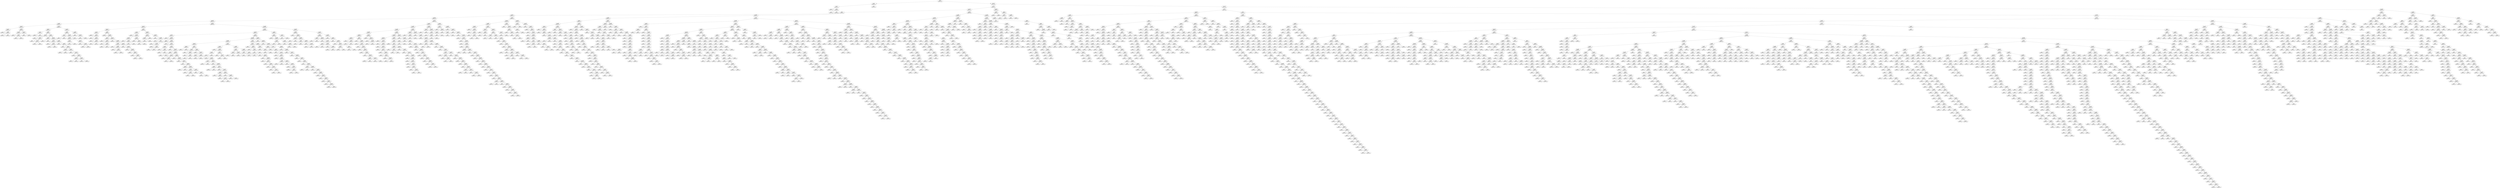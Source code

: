 digraph Tree {
node [shape=box] ;
0 [label="X[1] <= 3.5\ngini = 1.0\nsamples = 9000\nvalue = [[1, 1, 1 ... 1, 1, 1]\n[1, 1, 1 ... 0, 0, 0]]"] ;
1 [label="X[1] <= 2.5\ngini = 0.924\nsamples = 15\nvalue = [[0, 0, 0 ... 0, 0, 0]\n[0, 0, 0 ... 0, 0, 0]]"] ;
0 -> 1 [labeldistance=2.5, labelangle=45, headlabel="True"] ;
2 [label="X[1] <= 0.5\ngini = 0.9\nsamples = 10\nvalue = [[0, 0, 0 ... 0, 0, 0]\n[0, 0, 0 ... 0, 0, 0]]"] ;
1 -> 2 ;
3 [label="gini = 0.75\nsamples = 4\nvalue = [[0, 0, 0 ... 0, 0, 0]\n[0, 0, 0 ... 0, 0, 0]]"] ;
2 -> 3 ;
4 [label="X[1] <= 1.5\ngini = 0.833\nsamples = 6\nvalue = [[0, 0, 0 ... 0, 0, 0]\n[0, 0, 0 ... 0, 0, 0]]"] ;
2 -> 4 ;
5 [label="gini = 0.0\nsamples = 1\nvalue = [[0, 0, 0 ... 0, 0, 0]\n[0, 0, 0 ... 0, 0, 0]]"] ;
4 -> 5 ;
6 [label="gini = 0.8\nsamples = 5\nvalue = [[0, 0, 0 ... 0, 0, 0]\n[0, 0, 0 ... 0, 0, 0]]"] ;
4 -> 6 ;
7 [label="gini = 0.72\nsamples = 5\nvalue = [[0, 0, 0 ... 0, 0, 0]\n[0, 0, 0 ... 0, 0, 0]]"] ;
1 -> 7 ;
8 [label="X[0] <= 3876.5\ngini = 1.0\nsamples = 8985\nvalue = [[1, 1, 1 ... 1, 1, 1]\n[1, 1, 1 ... 0, 0, 0]]"] ;
0 -> 8 [labeldistance=2.5, labelangle=-45, headlabel="False"] ;
9 [label="X[1] <= 1888.5\ngini = 1.0\nsamples = 3472\nvalue = [[0, 0, 0 ... 1, 1, 1]\n[1, 0, 1 ... 0, 0, 0]]"] ;
8 -> 9 ;
10 [label="X[1] <= 1595.5\ngini = 1.0\nsamples = 3446\nvalue = [[0, 0, 0 ... 1, 1, 1]\n[1, 0, 1 ... 0, 0, 0]]"] ;
9 -> 10 ;
11 [label="X[2] <= 1.5\ngini = 1.0\nsamples = 2851\nvalue = [[0, 0, 0 ... 1, 1, 1]\n[1, 0, 1 ... 0, 0, 0]]"] ;
10 -> 11 ;
12 [label="X[0] <= 3677.5\ngini = 0.999\nsamples = 1447\nvalue = [[0, 0, 0 ... 0, 1, 0]\n[0, 0, 0 ... 0, 0, 0]]"] ;
11 -> 12 ;
13 [label="X[1] <= 1069.0\ngini = 0.999\nsamples = 1265\nvalue = [[0, 0, 0 ... 0, 1, 0]\n[0, 0, 0 ... 0, 0, 0]]"] ;
12 -> 13 ;
14 [label="X[0] <= 1699.0\ngini = 0.999\nsamples = 819\nvalue = [[0, 0, 0 ... 0, 0, 0]\n[0, 0, 0 ... 0, 0, 0]]"] ;
13 -> 14 ;
15 [label="X[1] <= 318.0\ngini = 0.994\nsamples = 160\nvalue = [[0, 0, 0 ... 0, 0, 0]\n[0, 0, 0 ... 0, 0, 0]]"] ;
14 -> 15 ;
16 [label="X[1] <= 138.5\ngini = 0.971\nsamples = 36\nvalue = [[0, 0, 0 ... 0, 0, 0]\n[0, 0, 0 ... 0, 0, 0]]"] ;
15 -> 16 ;
17 [label="X[0] <= 1275.0\ngini = 0.929\nsamples = 14\nvalue = [[0, 0, 0 ... 0, 0, 0]\n[0, 0, 0 ... 0, 0, 0]]"] ;
16 -> 17 ;
18 [label="gini = 0.8\nsamples = 5\nvalue = [[0, 0, 0 ... 0, 0, 0]\n[0, 0, 0 ... 0, 0, 0]]"] ;
17 -> 18 ;
19 [label="X[1] <= 84.5\ngini = 0.889\nsamples = 9\nvalue = [[0, 0, 0 ... 0, 0, 0]\n[0, 0, 0 ... 0, 0, 0]]"] ;
17 -> 19 ;
20 [label="gini = 0.75\nsamples = 4\nvalue = [[0, 0, 0 ... 0, 0, 0]\n[0, 0, 0 ... 0, 0, 0]]"] ;
19 -> 20 ;
21 [label="gini = 0.8\nsamples = 5\nvalue = [[0, 0, 0 ... 0, 0, 0]\n[0, 0, 0 ... 0, 0, 0]]"] ;
19 -> 21 ;
22 [label="X[0] <= 1285.0\ngini = 0.952\nsamples = 22\nvalue = [[0, 0, 0 ... 0, 0, 0]\n[0, 0, 0 ... 0, 0, 0]]"] ;
16 -> 22 ;
23 [label="X[0] <= 397.0\ngini = 0.923\nsamples = 14\nvalue = [[0, 0, 0 ... 0, 0, 0]\n[0, 0, 0 ... 0, 0, 0]]"] ;
22 -> 23 ;
24 [label="gini = 0.8\nsamples = 5\nvalue = [[0, 0, 0 ... 0, 0, 0]\n[0, 0, 0 ... 0, 0, 0]]"] ;
23 -> 24 ;
25 [label="X[1] <= 224.0\ngini = 0.877\nsamples = 9\nvalue = [[0, 0, 0 ... 0, 0, 0]\n[0, 0, 0 ... 0, 0, 0]]"] ;
23 -> 25 ;
26 [label="gini = 0.8\nsamples = 5\nvalue = [[0, 0, 0 ... 0, 0, 0]\n[0, 0, 0 ... 0, 0, 0]]"] ;
25 -> 26 ;
27 [label="gini = 0.75\nsamples = 4\nvalue = [[0, 0, 0 ... 0, 0, 0]\n[0, 0, 0 ... 0, 0, 0]]"] ;
25 -> 27 ;
28 [label="X[0] <= 1474.5\ngini = 0.875\nsamples = 8\nvalue = [[0, 0, 0 ... 0, 0, 0]\n[0, 0, 0 ... 0, 0, 0]]"] ;
22 -> 28 ;
29 [label="gini = 0.75\nsamples = 4\nvalue = [[0, 0, 0 ... 0, 0, 0]\n[0, 0, 0 ... 0, 0, 0]]"] ;
28 -> 29 ;
30 [label="gini = 0.75\nsamples = 4\nvalue = [[0, 0, 0 ... 0, 0, 0]\n[0, 0, 0 ... 0, 0, 0]]"] ;
28 -> 30 ;
31 [label="X[0] <= 1277.5\ngini = 0.992\nsamples = 124\nvalue = [[0, 0, 0 ... 0, 0, 0]\n[0, 0, 0 ... 0, 0, 0]]"] ;
15 -> 31 ;
32 [label="X[0] <= 185.0\ngini = 0.988\nsamples = 81\nvalue = [[0, 0, 0 ... 0, 0, 0]\n[0, 0, 0 ... 0, 0, 0]]"] ;
31 -> 32 ;
33 [label="X[1] <= 724.5\ngini = 0.8\nsamples = 5\nvalue = [[0, 0, 0 ... 0, 0, 0]\n[0, 0, 0 ... 0, 0, 0]]"] ;
32 -> 33 ;
34 [label="gini = 0.667\nsamples = 3\nvalue = [[0, 0, 0 ... 0, 0, 0]\n[0, 0, 0 ... 0, 0, 0]]"] ;
33 -> 34 ;
35 [label="gini = 0.5\nsamples = 2\nvalue = [[0, 0, 0 ... 0, 0, 0]\n[0, 0, 0 ... 0, 0, 0]]"] ;
33 -> 35 ;
36 [label="X[0] <= 365.0\ngini = 0.987\nsamples = 76\nvalue = [[0, 0, 0 ... 0, 0, 0]\n[0, 0, 0 ... 0, 0, 0]]"] ;
32 -> 36 ;
37 [label="X[1] <= 486.0\ngini = 0.933\nsamples = 15\nvalue = [[0, 0, 0 ... 0, 0, 0]\n[0, 0, 0 ... 0, 0, 0]]"] ;
36 -> 37 ;
38 [label="gini = 0.75\nsamples = 4\nvalue = [[0, 0, 0 ... 0, 0, 0]\n[0, 0, 0 ... 0, 0, 0]]"] ;
37 -> 38 ;
39 [label="X[2] <= 0.5\ngini = 0.909\nsamples = 11\nvalue = [[0, 0, 0 ... 0, 0, 0]\n[0, 0, 0 ... 0, 0, 0]]"] ;
37 -> 39 ;
40 [label="gini = 0.0\nsamples = 1\nvalue = [[0, 0, 0 ... 0, 0, 0]\n[0, 0, 0 ... 0, 0, 0]]"] ;
39 -> 40 ;
41 [label="X[1] <= 694.5\ngini = 0.9\nsamples = 10\nvalue = [[0, 0, 0 ... 0, 0, 0]\n[0, 0, 0 ... 0, 0, 0]]"] ;
39 -> 41 ;
42 [label="gini = 0.8\nsamples = 5\nvalue = [[0, 0, 0 ... 0, 0, 0]\n[0, 0, 0 ... 0, 0, 0]]"] ;
41 -> 42 ;
43 [label="gini = 0.8\nsamples = 5\nvalue = [[0, 0, 0 ... 0, 0, 0]\n[0, 0, 0 ... 0, 0, 0]]"] ;
41 -> 43 ;
44 [label="X[2] <= 0.5\ngini = 0.984\nsamples = 61\nvalue = [[0, 0, 0 ... 0, 0, 0]\n[0, 0, 0 ... 0, 0, 0]]"] ;
36 -> 44 ;
45 [label="X[0] <= 690.0\ngini = 0.5\nsamples = 2\nvalue = [[0, 0, 0 ... 0, 0, 0]\n[0, 0, 0 ... 0, 0, 0]]"] ;
44 -> 45 ;
46 [label="gini = 0.0\nsamples = 1\nvalue = [[0, 0, 0 ... 0, 0, 0]\n[0, 0, 0 ... 0, 0, 0]]"] ;
45 -> 46 ;
47 [label="gini = 0.0\nsamples = 1\nvalue = [[0, 0, 0 ... 0, 0, 0]\n[0, 0, 0 ... 0, 0, 0]]"] ;
45 -> 47 ;
48 [label="X[0] <= 577.0\ngini = 0.983\nsamples = 59\nvalue = [[0, 0, 0 ... 0, 0, 0]\n[0, 0, 0 ... 0, 0, 0]]"] ;
44 -> 48 ;
49 [label="X[1] <= 571.5\ngini = 0.923\nsamples = 13\nvalue = [[0, 0, 0 ... 0, 0, 0]\n[0, 0, 0 ... 0, 0, 0]]"] ;
48 -> 49 ;
50 [label="gini = 0.8\nsamples = 5\nvalue = [[0, 0, 0 ... 0, 0, 0]\n[0, 0, 0 ... 0, 0, 0]]"] ;
49 -> 50 ;
51 [label="X[1] <= 902.5\ngini = 0.875\nsamples = 8\nvalue = [[0, 0, 0 ... 0, 0, 0]\n[0, 0, 0 ... 0, 0, 0]]"] ;
49 -> 51 ;
52 [label="gini = 0.75\nsamples = 4\nvalue = [[0, 0, 0 ... 0, 0, 0]\n[0, 0, 0 ... 0, 0, 0]]"] ;
51 -> 52 ;
53 [label="gini = 0.75\nsamples = 4\nvalue = [[0, 0, 0 ... 0, 0, 0]\n[0, 0, 0 ... 0, 0, 0]]"] ;
51 -> 53 ;
54 [label="X[1] <= 399.0\ngini = 0.978\nsamples = 46\nvalue = [[0, 0, 0 ... 0, 0, 0]\n[0, 0, 0 ... 0, 0, 0]]"] ;
48 -> 54 ;
55 [label="gini = 0.667\nsamples = 3\nvalue = [[0, 0, 0 ... 0, 0, 0]\n[0, 0, 0 ... 0, 0, 0]]"] ;
54 -> 55 ;
56 [label="X[1] <= 493.0\ngini = 0.977\nsamples = 43\nvalue = [[0, 0, 0 ... 0, 0, 0]\n[0, 0, 0 ... 0, 0, 0]]"] ;
54 -> 56 ;
57 [label="gini = 0.8\nsamples = 5\nvalue = [[0, 0, 0 ... 0, 0, 0]\n[0, 0, 0 ... 0, 0, 0]]"] ;
56 -> 57 ;
58 [label="X[0] <= 754.0\ngini = 0.974\nsamples = 38\nvalue = [[0, 0, 0 ... 0, 0, 0]\n[0, 0, 0 ... 0, 0, 0]]"] ;
56 -> 58 ;
59 [label="X[1] <= 762.0\ngini = 0.875\nsamples = 8\nvalue = [[0, 0, 0 ... 0, 0, 0]\n[0, 0, 0 ... 0, 0, 0]]"] ;
58 -> 59 ;
60 [label="gini = 0.667\nsamples = 3\nvalue = [[0, 0, 0 ... 0, 0, 0]\n[0, 0, 0 ... 0, 0, 0]]"] ;
59 -> 60 ;
61 [label="gini = 0.8\nsamples = 5\nvalue = [[0, 0, 0 ... 0, 0, 0]\n[0, 0, 0 ... 0, 0, 0]]"] ;
59 -> 61 ;
62 [label="X[1] <= 587.5\ngini = 0.967\nsamples = 30\nvalue = [[0, 0, 0 ... 0, 0, 0]\n[0, 0, 0 ... 0, 0, 0]]"] ;
58 -> 62 ;
63 [label="gini = 0.8\nsamples = 5\nvalue = [[0, 0, 0 ... 0, 0, 0]\n[0, 0, 0 ... 0, 0, 0]]"] ;
62 -> 63 ;
64 [label="X[1] <= 775.5\ngini = 0.96\nsamples = 25\nvalue = [[0, 0, 0 ... 0, 0, 0]\n[0, 0, 0 ... 0, 0, 0]]"] ;
62 -> 64 ;
65 [label="gini = 0.8\nsamples = 5\nvalue = [[0, 0, 0 ... 0, 0, 0]\n[0, 0, 0 ... 0, 0, 0]]"] ;
64 -> 65 ;
66 [label="X[0] <= 1025.0\ngini = 0.95\nsamples = 20\nvalue = [[0, 0, 0 ... 0, 0, 0]\n[0, 0, 0 ... 0, 0, 0]]"] ;
64 -> 66 ;
67 [label="X[1] <= 953.5\ngini = 0.9\nsamples = 10\nvalue = [[0, 0, 0 ... 0, 0, 0]\n[0, 0, 0 ... 0, 0, 0]]"] ;
66 -> 67 ;
68 [label="gini = 0.8\nsamples = 5\nvalue = [[0, 0, 0 ... 0, 0, 0]\n[0, 0, 0 ... 0, 0, 0]]"] ;
67 -> 68 ;
69 [label="gini = 0.8\nsamples = 5\nvalue = [[0, 0, 0 ... 0, 0, 0]\n[0, 0, 0 ... 0, 0, 0]]"] ;
67 -> 69 ;
70 [label="X[1] <= 913.0\ngini = 0.9\nsamples = 10\nvalue = [[0, 0, 0 ... 0, 0, 0]\n[0, 0, 0 ... 0, 0, 0]]"] ;
66 -> 70 ;
71 [label="gini = 0.8\nsamples = 5\nvalue = [[0, 0, 0 ... 0, 0, 0]\n[0, 0, 0 ... 0, 0, 0]]"] ;
70 -> 71 ;
72 [label="gini = 0.8\nsamples = 5\nvalue = [[0, 0, 0 ... 0, 0, 0]\n[0, 0, 0 ... 0, 0, 0]]"] ;
70 -> 72 ;
73 [label="X[0] <= 1480.0\ngini = 0.976\nsamples = 43\nvalue = [[0, 0, 0 ... 0, 0, 0]\n[0, 0, 0 ... 0, 0, 0]]"] ;
31 -> 73 ;
74 [label="X[1] <= 673.0\ngini = 0.964\nsamples = 29\nvalue = [[0, 0, 0 ... 0, 0, 0]\n[0, 0, 0 ... 0, 0, 0]]"] ;
73 -> 74 ;
75 [label="X[2] <= 0.5\ngini = 0.8\nsamples = 5\nvalue = [[0, 0, 0 ... 0, 0, 0]\n[0, 0, 0 ... 0, 0, 0]]"] ;
74 -> 75 ;
76 [label="gini = 0.0\nsamples = 1\nvalue = [[0, 0, 0 ... 0, 0, 0]\n[0, 0, 0 ... 0, 0, 0]]"] ;
75 -> 76 ;
77 [label="gini = 0.75\nsamples = 4\nvalue = [[0, 0, 0 ... 0, 0, 0]\n[0, 0, 0 ... 0, 0, 0]]"] ;
75 -> 77 ;
78 [label="X[1] <= 985.0\ngini = 0.957\nsamples = 24\nvalue = [[0, 0, 0 ... 0, 0, 0]\n[0, 0, 0 ... 0, 0, 0]]"] ;
74 -> 78 ;
79 [label="X[0] <= 1285.0\ngini = 0.948\nsamples = 20\nvalue = [[0, 0, 0 ... 0, 0, 0]\n[0, 0, 0 ... 0, 0, 0]]"] ;
78 -> 79 ;
80 [label="X[1] <= 702.0\ngini = 0.875\nsamples = 8\nvalue = [[0, 0, 0 ... 0, 0, 0]\n[0, 0, 0 ... 0, 0, 0]]"] ;
79 -> 80 ;
81 [label="gini = 0.75\nsamples = 4\nvalue = [[0, 0, 0 ... 0, 0, 0]\n[0, 0, 0 ... 0, 0, 0]]"] ;
80 -> 81 ;
82 [label="gini = 0.75\nsamples = 4\nvalue = [[0, 0, 0 ... 0, 0, 0]\n[0, 0, 0 ... 0, 0, 0]]"] ;
80 -> 82 ;
83 [label="X[0] <= 1296.5\ngini = 0.917\nsamples = 12\nvalue = [[0, 0, 0 ... 0, 0, 0]\n[0, 0, 0 ... 0, 0, 0]]"] ;
79 -> 83 ;
84 [label="gini = 0.75\nsamples = 4\nvalue = [[0, 0, 0 ... 0, 0, 0]\n[0, 0, 0 ... 0, 0, 0]]"] ;
83 -> 84 ;
85 [label="X[1] <= 841.0\ngini = 0.875\nsamples = 8\nvalue = [[0, 0, 0 ... 0, 0, 0]\n[0, 0, 0 ... 0, 0, 0]]"] ;
83 -> 85 ;
86 [label="gini = 0.667\nsamples = 3\nvalue = [[0, 0, 0 ... 0, 0, 0]\n[0, 0, 0 ... 0, 0, 0]]"] ;
85 -> 86 ;
87 [label="gini = 0.8\nsamples = 5\nvalue = [[0, 0, 0 ... 0, 0, 0]\n[0, 0, 0 ... 0, 0, 0]]"] ;
85 -> 87 ;
88 [label="gini = 0.75\nsamples = 4\nvalue = [[0, 0, 0 ... 0, 0, 0]\n[0, 0, 0 ... 0, 0, 0]]"] ;
78 -> 88 ;
89 [label="X[1] <= 569.5\ngini = 0.929\nsamples = 14\nvalue = [[0, 0, 0 ... 0, 0, 0]\n[0, 0, 0 ... 0, 0, 0]]"] ;
73 -> 89 ;
90 [label="gini = 0.8\nsamples = 5\nvalue = [[0, 0, 0 ... 0, 0, 0]\n[0, 0, 0 ... 0, 0, 0]]"] ;
89 -> 90 ;
91 [label="X[1] <= 725.5\ngini = 0.889\nsamples = 9\nvalue = [[0, 0, 0 ... 0, 0, 0]\n[0, 0, 0 ... 0, 0, 0]]"] ;
89 -> 91 ;
92 [label="gini = 0.8\nsamples = 5\nvalue = [[0, 0, 0 ... 0, 0, 0]\n[0, 0, 0 ... 0, 0, 0]]"] ;
91 -> 92 ;
93 [label="gini = 0.75\nsamples = 4\nvalue = [[0, 0, 0 ... 0, 0, 0]\n[0, 0, 0 ... 0, 0, 0]]"] ;
91 -> 93 ;
94 [label="X[0] <= 2821.5\ngini = 0.998\nsamples = 659\nvalue = [[0, 0, 0 ... 0, 0, 0]\n[0, 0, 0 ... 0, 0, 0]]"] ;
14 -> 94 ;
95 [label="X[0] <= 2597.0\ngini = 0.992\nsamples = 134\nvalue = [[0, 0, 0 ... 0, 0, 0]\n[0, 0, 0 ... 0, 0, 0]]"] ;
94 -> 95 ;
96 [label="X[0] <= 1770.0\ngini = 0.988\nsamples = 82\nvalue = [[0, 0, 0 ... 0, 0, 0]\n[0, 0, 0 ... 0, 0, 0]]"] ;
95 -> 96 ;
97 [label="X[1] <= 20.5\ngini = 0.952\nsamples = 21\nvalue = [[0, 0, 0 ... 0, 0, 0]\n[0, 0, 0 ... 0, 0, 0]]"] ;
96 -> 97 ;
98 [label="gini = 0.667\nsamples = 3\nvalue = [[0, 0, 0 ... 0, 0, 0]\n[0, 0, 0 ... 0, 0, 0]]"] ;
97 -> 98 ;
99 [label="X[1] <= 92.5\ngini = 0.944\nsamples = 18\nvalue = [[0, 0, 0 ... 0, 0, 0]\n[0, 0, 0 ... 0, 0, 0]]"] ;
97 -> 99 ;
100 [label="gini = 0.8\nsamples = 5\nvalue = [[0, 0, 0 ... 0, 0, 0]\n[0, 0, 0 ... 0, 0, 0]]"] ;
99 -> 100 ;
101 [label="X[1] <= 557.0\ngini = 0.923\nsamples = 13\nvalue = [[0, 0, 0 ... 0, 0, 0]\n[0, 0, 0 ... 0, 0, 0]]"] ;
99 -> 101 ;
102 [label="gini = 0.75\nsamples = 4\nvalue = [[0, 0, 0 ... 0, 0, 0]\n[0, 0, 0 ... 0, 0, 0]]"] ;
101 -> 102 ;
103 [label="X[1] <= 968.0\ngini = 0.889\nsamples = 9\nvalue = [[0, 0, 0 ... 0, 0, 0]\n[0, 0, 0 ... 0, 0, 0]]"] ;
101 -> 103 ;
104 [label="gini = 0.8\nsamples = 5\nvalue = [[0, 0, 0 ... 0, 0, 0]\n[0, 0, 0 ... 0, 0, 0]]"] ;
103 -> 104 ;
105 [label="gini = 0.75\nsamples = 4\nvalue = [[0, 0, 0 ... 0, 0, 0]\n[0, 0, 0 ... 0, 0, 0]]"] ;
103 -> 105 ;
106 [label="X[1] <= 66.5\ngini = 0.984\nsamples = 61\nvalue = [[0, 0, 0 ... 0, 0, 0]\n[0, 0, 0 ... 0, 0, 0]]"] ;
96 -> 106 ;
107 [label="gini = 0.667\nsamples = 3\nvalue = [[0, 0, 0 ... 0, 0, 0]\n[0, 0, 0 ... 0, 0, 0]]"] ;
106 -> 107 ;
108 [label="X[0] <= 1923.5\ngini = 0.983\nsamples = 58\nvalue = [[0, 0, 0 ... 0, 0, 0]\n[0, 0, 0 ... 0, 0, 0]]"] ;
106 -> 108 ;
109 [label="X[2] <= 0.5\ngini = 0.929\nsamples = 14\nvalue = [[0, 0, 0 ... 0, 0, 0]\n[0, 0, 0 ... 0, 0, 0]]"] ;
108 -> 109 ;
110 [label="gini = 0.0\nsamples = 1\nvalue = [[0, 0, 0 ... 0, 0, 0]\n[0, 0, 0 ... 0, 0, 0]]"] ;
109 -> 110 ;
111 [label="X[1] <= 498.0\ngini = 0.923\nsamples = 13\nvalue = [[0, 0, 0 ... 0, 0, 0]\n[0, 0, 0 ... 0, 0, 0]]"] ;
109 -> 111 ;
112 [label="gini = 0.8\nsamples = 5\nvalue = [[0, 0, 0 ... 0, 0, 0]\n[0, 0, 0 ... 0, 0, 0]]"] ;
111 -> 112 ;
113 [label="X[1] <= 838.5\ngini = 0.875\nsamples = 8\nvalue = [[0, 0, 0 ... 0, 0, 0]\n[0, 0, 0 ... 0, 0, 0]]"] ;
111 -> 113 ;
114 [label="gini = 0.75\nsamples = 4\nvalue = [[0, 0, 0 ... 0, 0, 0]\n[0, 0, 0 ... 0, 0, 0]]"] ;
113 -> 114 ;
115 [label="gini = 0.75\nsamples = 4\nvalue = [[0, 0, 0 ... 0, 0, 0]\n[0, 0, 0 ... 0, 0, 0]]"] ;
113 -> 115 ;
116 [label="X[1] <= 120.0\ngini = 0.977\nsamples = 44\nvalue = [[0, 0, 0 ... 0, 0, 0]\n[0, 0, 0 ... 0, 0, 0]]"] ;
108 -> 116 ;
117 [label="gini = 0.5\nsamples = 2\nvalue = [[0, 0, 0 ... 0, 0, 0]\n[0, 0, 0 ... 0, 0, 0]]"] ;
116 -> 117 ;
118 [label="X[0] <= 2083.5\ngini = 0.976\nsamples = 42\nvalue = [[0, 0, 0 ... 0, 0, 0]\n[0, 0, 0 ... 0, 0, 0]]"] ;
116 -> 118 ;
119 [label="X[1] <= 588.5\ngini = 0.938\nsamples = 16\nvalue = [[0, 0, 0 ... 0, 0, 0]\n[0, 0, 0 ... 0, 0, 0]]"] ;
118 -> 119 ;
120 [label="gini = 0.0\nsamples = 1\nvalue = [[0, 0, 0 ... 0, 0, 0]\n[0, 0, 0 ... 0, 0, 0]]"] ;
119 -> 120 ;
121 [label="X[1] <= 935.0\ngini = 0.933\nsamples = 15\nvalue = [[0, 0, 0 ... 0, 0, 0]\n[0, 0, 0 ... 0, 0, 0]]"] ;
119 -> 121 ;
122 [label="gini = 0.8\nsamples = 5\nvalue = [[0, 0, 0 ... 0, 0, 0]\n[0, 0, 0 ... 0, 0, 0]]"] ;
121 -> 122 ;
123 [label="X[1] <= 950.0\ngini = 0.9\nsamples = 10\nvalue = [[0, 0, 0 ... 0, 0, 0]\n[0, 0, 0 ... 0, 0, 0]]"] ;
121 -> 123 ;
124 [label="gini = 0.8\nsamples = 5\nvalue = [[0, 0, 0 ... 0, 0, 0]\n[0, 0, 0 ... 0, 0, 0]]"] ;
123 -> 124 ;
125 [label="gini = 0.8\nsamples = 5\nvalue = [[0, 0, 0 ... 0, 0, 0]\n[0, 0, 0 ... 0, 0, 0]]"] ;
123 -> 125 ;
126 [label="X[1] <= 166.0\ngini = 0.962\nsamples = 26\nvalue = [[0, 0, 0 ... 0, 0, 0]\n[0, 0, 0 ... 0, 0, 0]]"] ;
118 -> 126 ;
127 [label="gini = 0.8\nsamples = 5\nvalue = [[0, 0, 0 ... 0, 0, 0]\n[0, 0, 0 ... 0, 0, 0]]"] ;
126 -> 127 ;
128 [label="X[1] <= 279.0\ngini = 0.952\nsamples = 21\nvalue = [[0, 0, 0 ... 0, 0, 0]\n[0, 0, 0 ... 0, 0, 0]]"] ;
126 -> 128 ;
129 [label="gini = 0.8\nsamples = 5\nvalue = [[0, 0, 0 ... 0, 0, 0]\n[0, 0, 0 ... 0, 0, 0]]"] ;
128 -> 129 ;
130 [label="X[0] <= 2234.5\ngini = 0.938\nsamples = 16\nvalue = [[0, 0, 0 ... 0, 0, 0]\n[0, 0, 0 ... 0, 0, 0]]"] ;
128 -> 130 ;
131 [label="gini = 0.75\nsamples = 4\nvalue = [[0, 0, 0 ... 0, 0, 0]\n[0, 0, 0 ... 0, 0, 0]]"] ;
130 -> 131 ;
132 [label="X[1] <= 640.0\ngini = 0.917\nsamples = 12\nvalue = [[0, 0, 0 ... 0, 0, 0]\n[0, 0, 0 ... 0, 0, 0]]"] ;
130 -> 132 ;
133 [label="gini = 0.8\nsamples = 5\nvalue = [[0, 0, 0 ... 0, 0, 0]\n[0, 0, 0 ... 0, 0, 0]]"] ;
132 -> 133 ;
134 [label="X[1] <= 935.5\ngini = 0.857\nsamples = 7\nvalue = [[0, 0, 0 ... 0, 0, 0]\n[0, 0, 0 ... 0, 0, 0]]"] ;
132 -> 134 ;
135 [label="gini = 0.667\nsamples = 3\nvalue = [[0, 0, 0 ... 0, 0, 0]\n[0, 0, 0 ... 0, 0, 0]]"] ;
134 -> 135 ;
136 [label="gini = 0.75\nsamples = 4\nvalue = [[0, 0, 0 ... 0, 0, 0]\n[0, 0, 0 ... 0, 0, 0]]"] ;
134 -> 136 ;
137 [label="X[1] <= 828.5\ngini = 0.98\nsamples = 52\nvalue = [[0, 0, 0 ... 0, 0, 0]\n[0, 0, 0 ... 0, 0, 0]]"] ;
95 -> 137 ;
138 [label="X[2] <= 0.5\ngini = 0.964\nsamples = 28\nvalue = [[0, 0, 0 ... 0, 0, 0]\n[0, 0, 0 ... 0, 0, 0]]"] ;
137 -> 138 ;
139 [label="gini = 0.0\nsamples = 1\nvalue = [[0, 0, 0 ... 0, 0, 0]\n[0, 0, 0 ... 0, 0, 0]]"] ;
138 -> 139 ;
140 [label="X[0] <= 2748.5\ngini = 0.963\nsamples = 27\nvalue = [[0, 0, 0 ... 0, 0, 0]\n[0, 0, 0 ... 0, 0, 0]]"] ;
138 -> 140 ;
141 [label="X[1] <= 661.5\ngini = 0.929\nsamples = 14\nvalue = [[0, 0, 0 ... 0, 0, 0]\n[0, 0, 0 ... 0, 0, 0]]"] ;
140 -> 141 ;
142 [label="gini = 0.75\nsamples = 4\nvalue = [[0, 0, 0 ... 0, 0, 0]\n[0, 0, 0 ... 0, 0, 0]]"] ;
141 -> 142 ;
143 [label="X[1] <= 698.0\ngini = 0.9\nsamples = 10\nvalue = [[0, 0, 0 ... 0, 0, 0]\n[0, 0, 0 ... 0, 0, 0]]"] ;
141 -> 143 ;
144 [label="gini = 0.8\nsamples = 5\nvalue = [[0, 0, 0 ... 0, 0, 0]\n[0, 0, 0 ... 0, 0, 0]]"] ;
143 -> 144 ;
145 [label="gini = 0.8\nsamples = 5\nvalue = [[0, 0, 0 ... 0, 0, 0]\n[0, 0, 0 ... 0, 0, 0]]"] ;
143 -> 145 ;
146 [label="X[1] <= 481.5\ngini = 0.923\nsamples = 13\nvalue = [[0, 0, 0 ... 0, 0, 0]\n[0, 0, 0 ... 0, 0, 0]]"] ;
140 -> 146 ;
147 [label="gini = 0.667\nsamples = 3\nvalue = [[0, 0, 0 ... 0, 0, 0]\n[0, 0, 0 ... 0, 0, 0]]"] ;
146 -> 147 ;
148 [label="X[1] <= 773.0\ngini = 0.9\nsamples = 10\nvalue = [[0, 0, 0 ... 0, 0, 0]\n[0, 0, 0 ... 0, 0, 0]]"] ;
146 -> 148 ;
149 [label="gini = 0.8\nsamples = 5\nvalue = [[0, 0, 0 ... 0, 0, 0]\n[0, 0, 0 ... 0, 0, 0]]"] ;
148 -> 149 ;
150 [label="gini = 0.8\nsamples = 5\nvalue = [[0, 0, 0 ... 0, 0, 0]\n[0, 0, 0 ... 0, 0, 0]]"] ;
148 -> 150 ;
151 [label="X[1] <= 906.0\ngini = 0.957\nsamples = 24\nvalue = [[0, 0, 0 ... 0, 0, 0]\n[0, 0, 0 ... 0, 0, 0]]"] ;
137 -> 151 ;
152 [label="X[0] <= 2748.5\ngini = 0.929\nsamples = 15\nvalue = [[0, 0, 0 ... 0, 0, 0]\n[0, 0, 0 ... 0, 0, 0]]"] ;
151 -> 152 ;
153 [label="X[1] <= 857.5\ngini = 0.9\nsamples = 10\nvalue = [[0, 0, 0 ... 0, 0, 0]\n[0, 0, 0 ... 0, 0, 0]]"] ;
152 -> 153 ;
154 [label="gini = 0.8\nsamples = 5\nvalue = [[0, 0, 0 ... 0, 0, 0]\n[0, 0, 0 ... 0, 0, 0]]"] ;
153 -> 154 ;
155 [label="gini = 0.8\nsamples = 5\nvalue = [[0, 0, 0 ... 0, 0, 0]\n[0, 0, 0 ... 0, 0, 0]]"] ;
153 -> 155 ;
156 [label="gini = 0.8\nsamples = 5\nvalue = [[0, 0, 0 ... 0, 0, 0]\n[0, 0, 0 ... 0, 0, 0]]"] ;
152 -> 156 ;
157 [label="X[1] <= 943.0\ngini = 0.889\nsamples = 9\nvalue = [[0, 0, 0 ... 0, 0, 0]\n[0, 0, 0 ... 0, 0, 0]]"] ;
151 -> 157 ;
158 [label="gini = 0.0\nsamples = 1\nvalue = [[0, 0, 0 ... 0, 0, 0]\n[0, 0, 0 ... 0, 0, 0]]"] ;
157 -> 158 ;
159 [label="X[1] <= 954.5\ngini = 0.875\nsamples = 8\nvalue = [[0, 0, 0 ... 0, 0, 0]\n[0, 0, 0 ... 0, 0, 0]]"] ;
157 -> 159 ;
160 [label="gini = 0.75\nsamples = 4\nvalue = [[0, 0, 0 ... 0, 0, 0]\n[0, 0, 0 ... 0, 0, 0]]"] ;
159 -> 160 ;
161 [label="gini = 0.75\nsamples = 4\nvalue = [[0, 0, 0 ... 0, 0, 0]\n[0, 0, 0 ... 0, 0, 0]]"] ;
159 -> 161 ;
162 [label="X[0] <= 3535.5\ngini = 0.998\nsamples = 525\nvalue = [[0, 0, 0 ... 0, 0, 0]\n[0, 0, 0 ... 0, 0, 0]]"] ;
94 -> 162 ;
163 [label="X[0] <= 3509.0\ngini = 0.998\nsamples = 441\nvalue = [[0, 0, 0 ... 0, 0, 0]\n[0, 0, 0 ... 0, 0, 0]]"] ;
162 -> 163 ;
164 [label="X[0] <= 3105.0\ngini = 0.998\nsamples = 411\nvalue = [[0, 0, 0 ... 0, 0, 0]\n[0, 0, 0 ... 0, 0, 0]]"] ;
163 -> 164 ;
165 [label="X[1] <= 4.5\ngini = 0.991\nsamples = 112\nvalue = [[0, 0, 0 ... 0, 0, 0]\n[0, 0, 0 ... 0, 0, 0]]"] ;
164 -> 165 ;
166 [label="gini = 0.8\nsamples = 5\nvalue = [[0, 0, 0 ... 0, 0, 0]\n[0, 0, 0 ... 0, 0, 0]]"] ;
165 -> 166 ;
167 [label="X[0] <= 2859.0\ngini = 0.991\nsamples = 107\nvalue = [[0, 0, 0 ... 0, 0, 0]\n[0, 0, 0 ... 0, 0, 0]]"] ;
165 -> 167 ;
168 [label="X[1] <= 710.0\ngini = 0.944\nsamples = 18\nvalue = [[0, 0, 0 ... 0, 0, 0]\n[0, 0, 0 ... 0, 0, 0]]"] ;
167 -> 168 ;
169 [label="gini = 0.8\nsamples = 5\nvalue = [[0, 0, 0 ... 0, 0, 0]\n[0, 0, 0 ... 0, 0, 0]]"] ;
168 -> 169 ;
170 [label="X[1] <= 918.5\ngini = 0.923\nsamples = 13\nvalue = [[0, 0, 0 ... 0, 0, 0]\n[0, 0, 0 ... 0, 0, 0]]"] ;
168 -> 170 ;
171 [label="gini = 0.667\nsamples = 3\nvalue = [[0, 0, 0 ... 0, 0, 0]\n[0, 0, 0 ... 0, 0, 0]]"] ;
170 -> 171 ;
172 [label="X[1] <= 982.0\ngini = 0.9\nsamples = 10\nvalue = [[0, 0, 0 ... 0, 0, 0]\n[0, 0, 0 ... 0, 0, 0]]"] ;
170 -> 172 ;
173 [label="gini = 0.8\nsamples = 5\nvalue = [[0, 0, 0 ... 0, 0, 0]\n[0, 0, 0 ... 0, 0, 0]]"] ;
172 -> 173 ;
174 [label="gini = 0.8\nsamples = 5\nvalue = [[0, 0, 0 ... 0, 0, 0]\n[0, 0, 0 ... 0, 0, 0]]"] ;
172 -> 174 ;
175 [label="X[1] <= 30.5\ngini = 0.989\nsamples = 89\nvalue = [[0, 0, 0 ... 0, 0, 0]\n[0, 0, 0 ... 0, 0, 0]]"] ;
167 -> 175 ;
176 [label="gini = 0.8\nsamples = 5\nvalue = [[0, 0, 0 ... 0, 0, 0]\n[0, 0, 0 ... 0, 0, 0]]"] ;
175 -> 176 ;
177 [label="X[2] <= 0.5\ngini = 0.988\nsamples = 84\nvalue = [[0, 0, 0 ... 0, 0, 0]\n[0, 0, 0 ... 0, 0, 0]]"] ;
175 -> 177 ;
178 [label="X[1] <= 781.5\ngini = 0.667\nsamples = 3\nvalue = [[0, 0, 0 ... 0, 0, 0]\n[0, 0, 0 ... 0, 0, 0]]"] ;
177 -> 178 ;
179 [label="gini = 0.0\nsamples = 1\nvalue = [[0, 0, 0 ... 0, 0, 0]\n[0, 0, 0 ... 0, 0, 0]]"] ;
178 -> 179 ;
180 [label="X[1] <= 907.0\ngini = 0.5\nsamples = 2\nvalue = [[0, 0, 0 ... 0, 0, 0]\n[0, 0, 0 ... 0, 0, 0]]"] ;
178 -> 180 ;
181 [label="gini = 0.0\nsamples = 1\nvalue = [[0, 0, 0 ... 0, 0, 0]\n[0, 0, 0 ... 0, 0, 0]]"] ;
180 -> 181 ;
182 [label="gini = 0.0\nsamples = 1\nvalue = [[0, 0, 0 ... 0, 0, 0]\n[0, 0, 0 ... 0, 0, 0]]"] ;
180 -> 182 ;
183 [label="X[1] <= 76.0\ngini = 0.988\nsamples = 81\nvalue = [[0, 0, 0 ... 0, 0, 0]\n[0, 0, 0 ... 0, 0, 0]]"] ;
177 -> 183 ;
184 [label="gini = 0.75\nsamples = 4\nvalue = [[0, 0, 0 ... 0, 0, 0]\n[0, 0, 0 ... 0, 0, 0]]"] ;
183 -> 184 ;
185 [label="X[0] <= 2948.0\ngini = 0.987\nsamples = 77\nvalue = [[0, 0, 0 ... 0, 0, 0]\n[0, 0, 0 ... 0, 0, 0]]"] ;
183 -> 185 ;
186 [label="X[1] <= 304.5\ngini = 0.889\nsamples = 9\nvalue = [[0, 0, 0 ... 0, 0, 0]\n[0, 0, 0 ... 0, 0, 0]]"] ;
185 -> 186 ;
187 [label="gini = 0.75\nsamples = 4\nvalue = [[0, 0, 0 ... 0, 0, 0]\n[0, 0, 0 ... 0, 0, 0]]"] ;
186 -> 187 ;
188 [label="gini = 0.8\nsamples = 5\nvalue = [[0, 0, 0 ... 0, 0, 0]\n[0, 0, 0 ... 0, 0, 0]]"] ;
186 -> 188 ;
189 [label="X[0] <= 3006.5\ngini = 0.985\nsamples = 68\nvalue = [[0, 0, 0 ... 0, 0, 0]\n[0, 0, 0 ... 0, 0, 0]]"] ;
185 -> 189 ;
190 [label="X[1] <= 704.0\ngini = 0.933\nsamples = 15\nvalue = [[0, 0, 0 ... 0, 0, 0]\n[0, 0, 0 ... 0, 0, 0]]"] ;
189 -> 190 ;
191 [label="gini = 0.8\nsamples = 5\nvalue = [[0, 0, 0 ... 0, 0, 0]\n[0, 0, 0 ... 0, 0, 0]]"] ;
190 -> 191 ;
192 [label="X[1] <= 795.0\ngini = 0.9\nsamples = 10\nvalue = [[0, 0, 0 ... 0, 0, 0]\n[0, 0, 0 ... 0, 0, 0]]"] ;
190 -> 192 ;
193 [label="gini = 0.8\nsamples = 5\nvalue = [[0, 0, 0 ... 0, 0, 0]\n[0, 0, 0 ... 0, 0, 0]]"] ;
192 -> 193 ;
194 [label="gini = 0.8\nsamples = 5\nvalue = [[0, 0, 0 ... 0, 0, 0]\n[0, 0, 0 ... 0, 0, 0]]"] ;
192 -> 194 ;
195 [label="X[1] <= 169.0\ngini = 0.981\nsamples = 53\nvalue = [[0, 0, 0 ... 0, 0, 0]\n[0, 0, 0 ... 0, 0, 0]]"] ;
189 -> 195 ;
196 [label="gini = 0.75\nsamples = 4\nvalue = [[0, 0, 0 ... 0, 0, 0]\n[0, 0, 0 ... 0, 0, 0]]"] ;
195 -> 196 ;
197 [label="X[0] <= 3023.0\ngini = 0.98\nsamples = 49\nvalue = [[0, 0, 0 ... 0, 0, 0]\n[0, 0, 0 ... 0, 0, 0]]"] ;
195 -> 197 ;
198 [label="gini = 0.8\nsamples = 5\nvalue = [[0, 0, 0 ... 0, 0, 0]\n[0, 0, 0 ... 0, 0, 0]]"] ;
197 -> 198 ;
199 [label="X[1] <= 211.5\ngini = 0.977\nsamples = 44\nvalue = [[0, 0, 0 ... 0, 0, 0]\n[0, 0, 0 ... 0, 0, 0]]"] ;
197 -> 199 ;
200 [label="gini = 0.8\nsamples = 5\nvalue = [[0, 0, 0 ... 0, 0, 0]\n[0, 0, 0 ... 0, 0, 0]]"] ;
199 -> 200 ;
201 [label="X[0] <= 3048.0\ngini = 0.974\nsamples = 39\nvalue = [[0, 0, 0 ... 0, 0, 0]\n[0, 0, 0 ... 0, 0, 0]]"] ;
199 -> 201 ;
202 [label="X[1] <= 642.5\ngini = 0.889\nsamples = 9\nvalue = [[0, 0, 0 ... 0, 0, 0]\n[0, 0, 0 ... 0, 0, 0]]"] ;
201 -> 202 ;
203 [label="gini = 0.8\nsamples = 5\nvalue = [[0, 0, 0 ... 0, 0, 0]\n[0, 0, 0 ... 0, 0, 0]]"] ;
202 -> 203 ;
204 [label="gini = 0.75\nsamples = 4\nvalue = [[0, 0, 0 ... 0, 0, 0]\n[0, 0, 0 ... 0, 0, 0]]"] ;
202 -> 204 ;
205 [label="X[0] <= 3081.0\ngini = 0.967\nsamples = 30\nvalue = [[0, 0, 0 ... 0, 0, 0]\n[0, 0, 0 ... 0, 0, 0]]"] ;
201 -> 205 ;
206 [label="X[1] <= 612.0\ngini = 0.933\nsamples = 15\nvalue = [[0, 0, 0 ... 0, 0, 0]\n[0, 0, 0 ... 0, 0, 0]]"] ;
205 -> 206 ;
207 [label="gini = 0.8\nsamples = 5\nvalue = [[0, 0, 0 ... 0, 0, 0]\n[0, 0, 0 ... 0, 0, 0]]"] ;
206 -> 207 ;
208 [label="X[1] <= 826.5\ngini = 0.9\nsamples = 10\nvalue = [[0, 0, 0 ... 0, 0, 0]\n[0, 0, 0 ... 0, 0, 0]]"] ;
206 -> 208 ;
209 [label="gini = 0.8\nsamples = 5\nvalue = [[0, 0, 0 ... 0, 0, 0]\n[0, 0, 0 ... 0, 0, 0]]"] ;
208 -> 209 ;
210 [label="gini = 0.8\nsamples = 5\nvalue = [[0, 0, 0 ... 0, 0, 0]\n[0, 0, 0 ... 0, 0, 0]]"] ;
208 -> 210 ;
211 [label="X[1] <= 632.0\ngini = 0.933\nsamples = 15\nvalue = [[0, 0, 0 ... 0, 0, 0]\n[0, 0, 0 ... 0, 0, 0]]"] ;
205 -> 211 ;
212 [label="gini = 0.8\nsamples = 5\nvalue = [[0, 0, 0 ... 0, 0, 0]\n[0, 0, 0 ... 0, 0, 0]]"] ;
211 -> 212 ;
213 [label="X[1] <= 967.5\ngini = 0.9\nsamples = 10\nvalue = [[0, 0, 0 ... 0, 0, 0]\n[0, 0, 0 ... 0, 0, 0]]"] ;
211 -> 213 ;
214 [label="gini = 0.8\nsamples = 5\nvalue = [[0, 0, 0 ... 0, 0, 0]\n[0, 0, 0 ... 0, 0, 0]]"] ;
213 -> 214 ;
215 [label="gini = 0.8\nsamples = 5\nvalue = [[0, 0, 0 ... 0, 0, 0]\n[0, 0, 0 ... 0, 0, 0]]"] ;
213 -> 215 ;
216 [label="X[1] <= 896.0\ngini = 0.997\nsamples = 299\nvalue = [[0, 0, 0 ... 0, 0, 0]\n[0, 0, 0 ... 0, 0, 0]]"] ;
164 -> 216 ;
217 [label="X[0] <= 3422.5\ngini = 0.995\nsamples = 229\nvalue = [[0, 0, 0 ... 0, 0, 0]\n[0, 0, 0 ... 0, 0, 0]]"] ;
216 -> 217 ;
218 [label="X[0] <= 3317.0\ngini = 0.994\nsamples = 166\nvalue = [[0, 0, 0 ... 0, 0, 0]\n[0, 0, 0 ... 0, 0, 0]]"] ;
217 -> 218 ;
219 [label="X[0] <= 3110.0\ngini = 0.989\nsamples = 88\nvalue = [[0, 0, 0 ... 0, 0, 0]\n[0, 0, 0 ... 0, 0, 0]]"] ;
218 -> 219 ;
220 [label="X[1] <= 618.0\ngini = 0.889\nsamples = 9\nvalue = [[0, 0, 0 ... 0, 0, 0]\n[0, 0, 0 ... 0, 0, 0]]"] ;
219 -> 220 ;
221 [label="gini = 0.75\nsamples = 4\nvalue = [[0, 0, 0 ... 0, 0, 0]\n[0, 0, 0 ... 0, 0, 0]]"] ;
220 -> 221 ;
222 [label="gini = 0.8\nsamples = 5\nvalue = [[0, 0, 0 ... 0, 0, 0]\n[0, 0, 0 ... 0, 0, 0]]"] ;
220 -> 222 ;
223 [label="X[2] <= 0.5\ngini = 0.987\nsamples = 79\nvalue = [[0, 0, 0 ... 0, 0, 0]\n[0, 0, 0 ... 0, 0, 0]]"] ;
219 -> 223 ;
224 [label="X[1] <= 346.5\ngini = 0.75\nsamples = 4\nvalue = [[0, 0, 0 ... 0, 0, 0]\n[0, 0, 0 ... 0, 0, 0]]"] ;
223 -> 224 ;
225 [label="gini = 0.0\nsamples = 1\nvalue = [[0, 0, 0 ... 0, 0, 0]\n[0, 0, 0 ... 0, 0, 0]]"] ;
224 -> 225 ;
226 [label="X[0] <= 3172.0\ngini = 0.667\nsamples = 3\nvalue = [[0, 0, 0 ... 0, 0, 0]\n[0, 0, 0 ... 0, 0, 0]]"] ;
224 -> 226 ;
227 [label="gini = 0.0\nsamples = 1\nvalue = [[0, 0, 0 ... 0, 0, 0]\n[0, 0, 0 ... 0, 0, 0]]"] ;
226 -> 227 ;
228 [label="X[1] <= 602.0\ngini = 0.5\nsamples = 2\nvalue = [[0, 0, 0 ... 0, 0, 0]\n[0, 0, 0 ... 0, 0, 0]]"] ;
226 -> 228 ;
229 [label="gini = 0.0\nsamples = 1\nvalue = [[0, 0, 0 ... 0, 0, 0]\n[0, 0, 0 ... 0, 0, 0]]"] ;
228 -> 229 ;
230 [label="gini = 0.0\nsamples = 1\nvalue = [[0, 0, 0 ... 0, 0, 0]\n[0, 0, 0 ... 0, 0, 0]]"] ;
228 -> 230 ;
231 [label="X[1] <= 97.0\ngini = 0.987\nsamples = 75\nvalue = [[0, 0, 0 ... 0, 0, 0]\n[0, 0, 0 ... 0, 0, 0]]"] ;
223 -> 231 ;
232 [label="gini = 0.75\nsamples = 4\nvalue = [[0, 0, 0 ... 0, 0, 0]\n[0, 0, 0 ... 0, 0, 0]]"] ;
231 -> 232 ;
233 [label="X[0] <= 3112.5\ngini = 0.986\nsamples = 71\nvalue = [[0, 0, 0 ... 0, 0, 0]\n[0, 0, 0 ... 0, 0, 0]]"] ;
231 -> 233 ;
234 [label="X[1] <= 587.0\ngini = 0.875\nsamples = 8\nvalue = [[0, 0, 0 ... 0, 0, 0]\n[0, 0, 0 ... 0, 0, 0]]"] ;
233 -> 234 ;
235 [label="gini = 0.667\nsamples = 3\nvalue = [[0, 0, 0 ... 0, 0, 0]\n[0, 0, 0 ... 0, 0, 0]]"] ;
234 -> 235 ;
236 [label="gini = 0.8\nsamples = 5\nvalue = [[0, 0, 0 ... 0, 0, 0]\n[0, 0, 0 ... 0, 0, 0]]"] ;
234 -> 236 ;
237 [label="X[1] <= 199.5\ngini = 0.984\nsamples = 63\nvalue = [[0, 0, 0 ... 0, 0, 0]\n[0, 0, 0 ... 0, 0, 0]]"] ;
233 -> 237 ;
238 [label="gini = 0.8\nsamples = 5\nvalue = [[0, 0, 0 ... 0, 0, 0]\n[0, 0, 0 ... 0, 0, 0]]"] ;
237 -> 238 ;
239 [label="X[0] <= 3121.5\ngini = 0.983\nsamples = 58\nvalue = [[0, 0, 0 ... 0, 0, 0]\n[0, 0, 0 ... 0, 0, 0]]"] ;
237 -> 239 ;
240 [label="X[1] <= 447.5\ngini = 0.9\nsamples = 10\nvalue = [[0, 0, 0 ... 0, 0, 0]\n[0, 0, 0 ... 0, 0, 0]]"] ;
239 -> 240 ;
241 [label="gini = 0.8\nsamples = 5\nvalue = [[0, 0, 0 ... 0, 0, 0]\n[0, 0, 0 ... 0, 0, 0]]"] ;
240 -> 241 ;
242 [label="gini = 0.8\nsamples = 5\nvalue = [[0, 0, 0 ... 0, 0, 0]\n[0, 0, 0 ... 0, 0, 0]]"] ;
240 -> 242 ;
243 [label="X[0] <= 3160.5\ngini = 0.979\nsamples = 48\nvalue = [[0, 0, 0 ... 0, 0, 0]\n[0, 0, 0 ... 0, 0, 0]]"] ;
239 -> 243 ;
244 [label="gini = 0.667\nsamples = 3\nvalue = [[0, 0, 0 ... 0, 0, 0]\n[0, 0, 0 ... 0, 0, 0]]"] ;
243 -> 244 ;
245 [label="X[0] <= 3202.5\ngini = 0.978\nsamples = 45\nvalue = [[0, 0, 0 ... 0, 0, 0]\n[0, 0, 0 ... 0, 0, 0]]"] ;
243 -> 245 ;
246 [label="X[1] <= 336.0\ngini = 0.875\nsamples = 8\nvalue = [[0, 0, 0 ... 0, 0, 0]\n[0, 0, 0 ... 0, 0, 0]]"] ;
245 -> 246 ;
247 [label="gini = 0.667\nsamples = 3\nvalue = [[0, 0, 0 ... 0, 0, 0]\n[0, 0, 0 ... 0, 0, 0]]"] ;
246 -> 247 ;
248 [label="gini = 0.8\nsamples = 5\nvalue = [[0, 0, 0 ... 0, 0, 0]\n[0, 0, 0 ... 0, 0, 0]]"] ;
246 -> 248 ;
249 [label="X[1] <= 280.5\ngini = 0.973\nsamples = 37\nvalue = [[0, 0, 0 ... 0, 0, 0]\n[0, 0, 0 ... 0, 0, 0]]"] ;
245 -> 249 ;
250 [label="gini = 0.667\nsamples = 3\nvalue = [[0, 0, 0 ... 0, 0, 0]\n[0, 0, 0 ... 0, 0, 0]]"] ;
249 -> 250 ;
251 [label="X[0] <= 3234.0\ngini = 0.971\nsamples = 34\nvalue = [[0, 0, 0 ... 0, 0, 0]\n[0, 0, 0 ... 0, 0, 0]]"] ;
249 -> 251 ;
252 [label="X[1] <= 348.5\ngini = 0.95\nsamples = 20\nvalue = [[0, 0, 0 ... 0, 0, 0]\n[0, 0, 0 ... 0, 0, 0]]"] ;
251 -> 252 ;
253 [label="gini = 0.8\nsamples = 5\nvalue = [[0, 0, 0 ... 0, 0, 0]\n[0, 0, 0 ... 0, 0, 0]]"] ;
252 -> 253 ;
254 [label="X[1] <= 452.5\ngini = 0.933\nsamples = 15\nvalue = [[0, 0, 0 ... 0, 0, 0]\n[0, 0, 0 ... 0, 0, 0]]"] ;
252 -> 254 ;
255 [label="gini = 0.8\nsamples = 5\nvalue = [[0, 0, 0 ... 0, 0, 0]\n[0, 0, 0 ... 0, 0, 0]]"] ;
254 -> 255 ;
256 [label="X[1] <= 545.5\ngini = 0.9\nsamples = 10\nvalue = [[0, 0, 0 ... 0, 0, 0]\n[0, 0, 0 ... 0, 0, 0]]"] ;
254 -> 256 ;
257 [label="gini = 0.8\nsamples = 5\nvalue = [[0, 0, 0 ... 0, 0, 0]\n[0, 0, 0 ... 0, 0, 0]]"] ;
256 -> 257 ;
258 [label="gini = 0.8\nsamples = 5\nvalue = [[0, 0, 0 ... 0, 0, 0]\n[0, 0, 0 ... 0, 0, 0]]"] ;
256 -> 258 ;
259 [label="X[1] <= 612.5\ngini = 0.929\nsamples = 14\nvalue = [[0, 0, 0 ... 0, 0, 0]\n[0, 0, 0 ... 0, 0, 0]]"] ;
251 -> 259 ;
260 [label="gini = 0.8\nsamples = 5\nvalue = [[0, 0, 0 ... 0, 0, 0]\n[0, 0, 0 ... 0, 0, 0]]"] ;
259 -> 260 ;
261 [label="X[0] <= 3254.5\ngini = 0.889\nsamples = 9\nvalue = [[0, 0, 0 ... 0, 0, 0]\n[0, 0, 0 ... 0, 0, 0]]"] ;
259 -> 261 ;
262 [label="gini = 0.75\nsamples = 4\nvalue = [[0, 0, 0 ... 0, 0, 0]\n[0, 0, 0 ... 0, 0, 0]]"] ;
261 -> 262 ;
263 [label="gini = 0.8\nsamples = 5\nvalue = [[0, 0, 0 ... 0, 0, 0]\n[0, 0, 0 ... 0, 0, 0]]"] ;
261 -> 263 ;
264 [label="X[1] <= 247.0\ngini = 0.987\nsamples = 78\nvalue = [[0, 0, 0 ... 0, 0, 0]\n[0, 0, 0 ... 0, 0, 0]]"] ;
218 -> 264 ;
265 [label="X[1] <= 27.5\ngini = 0.96\nsamples = 25\nvalue = [[0, 0, 0 ... 0, 0, 0]\n[0, 0, 0 ... 0, 0, 0]]"] ;
264 -> 265 ;
266 [label="gini = 0.8\nsamples = 5\nvalue = [[0, 0, 0 ... 0, 0, 0]\n[0, 0, 0 ... 0, 0, 0]]"] ;
265 -> 266 ;
267 [label="X[0] <= 3344.5\ngini = 0.95\nsamples = 20\nvalue = [[0, 0, 0 ... 0, 0, 0]\n[0, 0, 0 ... 0, 0, 0]]"] ;
265 -> 267 ;
268 [label="X[1] <= 135.0\ngini = 0.875\nsamples = 8\nvalue = [[0, 0, 0 ... 0, 0, 0]\n[0, 0, 0 ... 0, 0, 0]]"] ;
267 -> 268 ;
269 [label="gini = 0.75\nsamples = 4\nvalue = [[0, 0, 0 ... 0, 0, 0]\n[0, 0, 0 ... 0, 0, 0]]"] ;
268 -> 269 ;
270 [label="gini = 0.75\nsamples = 4\nvalue = [[0, 0, 0 ... 0, 0, 0]\n[0, 0, 0 ... 0, 0, 0]]"] ;
268 -> 270 ;
271 [label="X[1] <= 41.0\ngini = 0.917\nsamples = 12\nvalue = [[0, 0, 0 ... 0, 0, 0]\n[0, 0, 0 ... 0, 0, 0]]"] ;
267 -> 271 ;
272 [label="gini = 0.5\nsamples = 2\nvalue = [[0, 0, 0 ... 0, 0, 0]\n[0, 0, 0 ... 0, 0, 0]]"] ;
271 -> 272 ;
273 [label="X[1] <= 145.5\ngini = 0.9\nsamples = 10\nvalue = [[0, 0, 0 ... 0, 0, 0]\n[0, 0, 0 ... 0, 0, 0]]"] ;
271 -> 273 ;
274 [label="gini = 0.8\nsamples = 5\nvalue = [[0, 0, 0 ... 0, 0, 0]\n[0, 0, 0 ... 0, 0, 0]]"] ;
273 -> 274 ;
275 [label="gini = 0.8\nsamples = 5\nvalue = [[0, 0, 0 ... 0, 0, 0]\n[0, 0, 0 ... 0, 0, 0]]"] ;
273 -> 275 ;
276 [label="X[1] <= 530.5\ngini = 0.98\nsamples = 53\nvalue = [[0, 0, 0 ... 0, 0, 0]\n[0, 0, 0 ... 0, 0, 0]]"] ;
264 -> 276 ;
277 [label="X[1] <= 428.0\ngini = 0.934\nsamples = 17\nvalue = [[0, 0, 0 ... 0, 0, 0]\n[0, 0, 0 ... 0, 0, 0]]"] ;
276 -> 277 ;
278 [label="X[1] <= 308.0\ngini = 0.875\nsamples = 8\nvalue = [[0, 0, 0 ... 0, 0, 0]\n[0, 0, 0 ... 0, 0, 0]]"] ;
277 -> 278 ;
279 [label="gini = 0.75\nsamples = 4\nvalue = [[0, 0, 0 ... 0, 0, 0]\n[0, 0, 0 ... 0, 0, 0]]"] ;
278 -> 279 ;
280 [label="gini = 0.75\nsamples = 4\nvalue = [[0, 0, 0 ... 0, 0, 0]\n[0, 0, 0 ... 0, 0, 0]]"] ;
278 -> 280 ;
281 [label="X[0] <= 3383.5\ngini = 0.877\nsamples = 9\nvalue = [[0, 0, 0 ... 0, 0, 0]\n[0, 0, 0 ... 0, 0, 0]]"] ;
277 -> 281 ;
282 [label="gini = 0.75\nsamples = 4\nvalue = [[0, 0, 0 ... 0, 0, 0]\n[0, 0, 0 ... 0, 0, 0]]"] ;
281 -> 282 ;
283 [label="gini = 0.8\nsamples = 5\nvalue = [[0, 0, 0 ... 0, 0, 0]\n[0, 0, 0 ... 0, 0, 0]]"] ;
281 -> 283 ;
284 [label="X[0] <= 3337.0\ngini = 0.972\nsamples = 36\nvalue = [[0, 0, 0 ... 0, 0, 0]\n[0, 0, 0 ... 0, 0, 0]]"] ;
276 -> 284 ;
285 [label="X[1] <= 755.0\ngini = 0.8\nsamples = 5\nvalue = [[0, 0, 0 ... 0, 0, 0]\n[0, 0, 0 ... 0, 0, 0]]"] ;
284 -> 285 ;
286 [label="gini = 0.75\nsamples = 4\nvalue = [[0, 0, 0 ... 0, 0, 0]\n[0, 0, 0 ... 0, 0, 0]]"] ;
285 -> 286 ;
287 [label="gini = 0.0\nsamples = 1\nvalue = [[0, 0, 0 ... 0, 0, 0]\n[0, 0, 0 ... 0, 0, 0]]"] ;
285 -> 287 ;
288 [label="X[2] <= 0.5\ngini = 0.968\nsamples = 31\nvalue = [[0, 0, 0 ... 0, 0, 0]\n[0, 0, 0 ... 0, 0, 0]]"] ;
284 -> 288 ;
289 [label="gini = 0.0\nsamples = 1\nvalue = [[0, 0, 0 ... 0, 0, 0]\n[0, 0, 0 ... 0, 0, 0]]"] ;
288 -> 289 ;
290 [label="X[0] <= 3350.5\ngini = 0.967\nsamples = 30\nvalue = [[0, 0, 0 ... 0, 0, 0]\n[0, 0, 0 ... 0, 0, 0]]"] ;
288 -> 290 ;
291 [label="gini = 0.75\nsamples = 4\nvalue = [[0, 0, 0 ... 0, 0, 0]\n[0, 0, 0 ... 0, 0, 0]]"] ;
290 -> 291 ;
292 [label="X[0] <= 3360.0\ngini = 0.962\nsamples = 26\nvalue = [[0, 0, 0 ... 0, 0, 0]\n[0, 0, 0 ... 0, 0, 0]]"] ;
290 -> 292 ;
293 [label="gini = 0.8\nsamples = 5\nvalue = [[0, 0, 0 ... 0, 0, 0]\n[0, 0, 0 ... 0, 0, 0]]"] ;
292 -> 293 ;
294 [label="X[1] <= 618.5\ngini = 0.952\nsamples = 21\nvalue = [[0, 0, 0 ... 0, 0, 0]\n[0, 0, 0 ... 0, 0, 0]]"] ;
292 -> 294 ;
295 [label="gini = 0.8\nsamples = 5\nvalue = [[0, 0, 0 ... 0, 0, 0]\n[0, 0, 0 ... 0, 0, 0]]"] ;
294 -> 295 ;
296 [label="X[1] <= 697.5\ngini = 0.938\nsamples = 16\nvalue = [[0, 0, 0 ... 0, 0, 0]\n[0, 0, 0 ... 0, 0, 0]]"] ;
294 -> 296 ;
297 [label="gini = 0.0\nsamples = 1\nvalue = [[0, 0, 0 ... 0, 0, 0]\n[0, 0, 0 ... 0, 0, 0]]"] ;
296 -> 297 ;
298 [label="X[1] <= 746.0\ngini = 0.933\nsamples = 15\nvalue = [[0, 0, 0 ... 0, 0, 0]\n[0, 0, 0 ... 0, 0, 0]]"] ;
296 -> 298 ;
299 [label="gini = 0.8\nsamples = 5\nvalue = [[0, 0, 0 ... 0, 0, 0]\n[0, 0, 0 ... 0, 0, 0]]"] ;
298 -> 299 ;
300 [label="X[1] <= 780.0\ngini = 0.9\nsamples = 10\nvalue = [[0, 0, 0 ... 0, 0, 0]\n[0, 0, 0 ... 0, 0, 0]]"] ;
298 -> 300 ;
301 [label="gini = 0.8\nsamples = 5\nvalue = [[0, 0, 0 ... 0, 0, 0]\n[0, 0, 0 ... 0, 0, 0]]"] ;
300 -> 301 ;
302 [label="gini = 0.8\nsamples = 5\nvalue = [[0, 0, 0 ... 0, 0, 0]\n[0, 0, 0 ... 0, 0, 0]]"] ;
300 -> 302 ;
303 [label="X[2] <= 0.5\ngini = 0.984\nsamples = 63\nvalue = [[0, 0, 0 ... 0, 0, 0]\n[0, 0, 0 ... 0, 0, 0]]"] ;
217 -> 303 ;
304 [label="X[0] <= 3441.5\ngini = 0.75\nsamples = 4\nvalue = [[0, 0, 0 ... 0, 0, 0]\n[0, 0, 0 ... 0, 0, 0]]"] ;
303 -> 304 ;
305 [label="gini = 0.0\nsamples = 1\nvalue = [[0, 0, 0 ... 0, 0, 0]\n[0, 0, 0 ... 0, 0, 0]]"] ;
304 -> 305 ;
306 [label="X[0] <= 3458.5\ngini = 0.667\nsamples = 3\nvalue = [[0, 0, 0 ... 0, 0, 0]\n[0, 0, 0 ... 0, 0, 0]]"] ;
304 -> 306 ;
307 [label="gini = 0.0\nsamples = 1\nvalue = [[0, 0, 0 ... 0, 0, 0]\n[0, 0, 0 ... 0, 0, 0]]"] ;
306 -> 307 ;
308 [label="X[0] <= 3475.0\ngini = 0.5\nsamples = 2\nvalue = [[0, 0, 0 ... 0, 0, 0]\n[0, 0, 0 ... 0, 0, 0]]"] ;
306 -> 308 ;
309 [label="gini = 0.0\nsamples = 1\nvalue = [[0, 0, 0 ... 0, 0, 0]\n[0, 0, 0 ... 0, 0, 0]]"] ;
308 -> 309 ;
310 [label="gini = 0.0\nsamples = 1\nvalue = [[0, 0, 0 ... 0, 0, 0]\n[0, 0, 0 ... 0, 0, 0]]"] ;
308 -> 310 ;
311 [label="X[0] <= 3441.5\ngini = 0.983\nsamples = 59\nvalue = [[0, 0, 0 ... 0, 0, 0]\n[0, 0, 0 ... 0, 0, 0]]"] ;
303 -> 311 ;
312 [label="X[1] <= 468.0\ngini = 0.923\nsamples = 13\nvalue = [[0, 0, 0 ... 0, 0, 0]\n[0, 0, 0 ... 0, 0, 0]]"] ;
311 -> 312 ;
313 [label="gini = 0.667\nsamples = 3\nvalue = [[0, 0, 0 ... 0, 0, 0]\n[0, 0, 0 ... 0, 0, 0]]"] ;
312 -> 313 ;
314 [label="X[1] <= 735.0\ngini = 0.9\nsamples = 10\nvalue = [[0, 0, 0 ... 0, 0, 0]\n[0, 0, 0 ... 0, 0, 0]]"] ;
312 -> 314 ;
315 [label="gini = 0.8\nsamples = 5\nvalue = [[0, 0, 0 ... 0, 0, 0]\n[0, 0, 0 ... 0, 0, 0]]"] ;
314 -> 315 ;
316 [label="gini = 0.8\nsamples = 5\nvalue = [[0, 0, 0 ... 0, 0, 0]\n[0, 0, 0 ... 0, 0, 0]]"] ;
314 -> 316 ;
317 [label="X[1] <= 149.0\ngini = 0.978\nsamples = 46\nvalue = [[0, 0, 0 ... 0, 0, 0]\n[0, 0, 0 ... 0, 0, 0]]"] ;
311 -> 317 ;
318 [label="gini = 0.75\nsamples = 4\nvalue = [[0, 0, 0 ... 0, 0, 0]\n[0, 0, 0 ... 0, 0, 0]]"] ;
317 -> 318 ;
319 [label="X[1] <= 184.0\ngini = 0.976\nsamples = 42\nvalue = [[0, 0, 0 ... 0, 0, 0]\n[0, 0, 0 ... 0, 0, 0]]"] ;
317 -> 319 ;
320 [label="gini = 0.75\nsamples = 4\nvalue = [[0, 0, 0 ... 0, 0, 0]\n[0, 0, 0 ... 0, 0, 0]]"] ;
319 -> 320 ;
321 [label="X[1] <= 211.5\ngini = 0.974\nsamples = 38\nvalue = [[0, 0, 0 ... 0, 0, 0]\n[0, 0, 0 ... 0, 0, 0]]"] ;
319 -> 321 ;
322 [label="gini = 0.8\nsamples = 5\nvalue = [[0, 0, 0 ... 0, 0, 0]\n[0, 0, 0 ... 0, 0, 0]]"] ;
321 -> 322 ;
323 [label="X[1] <= 298.5\ngini = 0.97\nsamples = 33\nvalue = [[0, 0, 0 ... 0, 0, 0]\n[0, 0, 0 ... 0, 0, 0]]"] ;
321 -> 323 ;
324 [label="gini = 0.8\nsamples = 5\nvalue = [[0, 0, 0 ... 0, 0, 0]\n[0, 0, 0 ... 0, 0, 0]]"] ;
323 -> 324 ;
325 [label="X[0] <= 3454.0\ngini = 0.964\nsamples = 28\nvalue = [[0, 0, 0 ... 0, 0, 0]\n[0, 0, 0 ... 0, 0, 0]]"] ;
323 -> 325 ;
326 [label="X[1] <= 796.5\ngini = 0.889\nsamples = 9\nvalue = [[0, 0, 0 ... 0, 0, 0]\n[0, 0, 0 ... 0, 0, 0]]"] ;
325 -> 326 ;
327 [label="gini = 0.8\nsamples = 5\nvalue = [[0, 0, 0 ... 0, 0, 0]\n[0, 0, 0 ... 0, 0, 0]]"] ;
326 -> 327 ;
328 [label="gini = 0.75\nsamples = 4\nvalue = [[0, 0, 0 ... 0, 0, 0]\n[0, 0, 0 ... 0, 0, 0]]"] ;
326 -> 328 ;
329 [label="X[0] <= 3470.5\ngini = 0.947\nsamples = 19\nvalue = [[0, 0, 0 ... 0, 0, 0]\n[0, 0, 0 ... 0, 0, 0]]"] ;
325 -> 329 ;
330 [label="gini = 0.0\nsamples = 1\nvalue = [[0, 0, 0 ... 0, 0, 0]\n[0, 0, 0 ... 0, 0, 0]]"] ;
329 -> 330 ;
331 [label="X[1] <= 397.5\ngini = 0.944\nsamples = 18\nvalue = [[0, 0, 0 ... 0, 0, 0]\n[0, 0, 0 ... 0, 0, 0]]"] ;
329 -> 331 ;
332 [label="gini = 0.75\nsamples = 4\nvalue = [[0, 0, 0 ... 0, 0, 0]\n[0, 0, 0 ... 0, 0, 0]]"] ;
331 -> 332 ;
333 [label="X[1] <= 506.0\ngini = 0.929\nsamples = 14\nvalue = [[0, 0, 0 ... 0, 0, 0]\n[0, 0, 0 ... 0, 0, 0]]"] ;
331 -> 333 ;
334 [label="gini = 0.75\nsamples = 4\nvalue = [[0, 0, 0 ... 0, 0, 0]\n[0, 0, 0 ... 0, 0, 0]]"] ;
333 -> 334 ;
335 [label="X[0] <= 3490.5\ngini = 0.9\nsamples = 10\nvalue = [[0, 0, 0 ... 0, 0, 0]\n[0, 0, 0 ... 0, 0, 0]]"] ;
333 -> 335 ;
336 [label="gini = 0.8\nsamples = 5\nvalue = [[0, 0, 0 ... 0, 0, 0]\n[0, 0, 0 ... 0, 0, 0]]"] ;
335 -> 336 ;
337 [label="gini = 0.8\nsamples = 5\nvalue = [[0, 0, 0 ... 0, 0, 0]\n[0, 0, 0 ... 0, 0, 0]]"] ;
335 -> 337 ;
338 [label="X[1] <= 904.5\ngini = 0.986\nsamples = 70\nvalue = [[0, 0, 0 ... 0, 0, 0]\n[0, 0, 0 ... 0, 0, 0]]"] ;
216 -> 338 ;
339 [label="gini = 0.75\nsamples = 4\nvalue = [[0, 0, 0 ... 0, 0, 0]\n[0, 0, 0 ... 0, 0, 0]]"] ;
338 -> 339 ;
340 [label="X[0] <= 3110.5\ngini = 0.985\nsamples = 66\nvalue = [[0, 0, 0 ... 0, 0, 0]\n[0, 0, 0 ... 0, 0, 0]]"] ;
338 -> 340 ;
341 [label="gini = 0.8\nsamples = 5\nvalue = [[0, 0, 0 ... 0, 0, 0]\n[0, 0, 0 ... 0, 0, 0]]"] ;
340 -> 341 ;
342 [label="X[0] <= 3121.5\ngini = 0.984\nsamples = 61\nvalue = [[0, 0, 0 ... 0, 0, 0]\n[0, 0, 0 ... 0, 0, 0]]"] ;
340 -> 342 ;
343 [label="gini = 0.0\nsamples = 1\nvalue = [[0, 0, 0 ... 0, 0, 0]\n[0, 0, 0 ... 0, 0, 0]]"] ;
342 -> 343 ;
344 [label="X[1] <= 915.0\ngini = 0.983\nsamples = 60\nvalue = [[0, 0, 0 ... 0, 0, 0]\n[0, 0, 0 ... 0, 0, 0]]"] ;
342 -> 344 ;
345 [label="gini = 0.8\nsamples = 5\nvalue = [[0, 0, 0 ... 0, 0, 0]\n[0, 0, 0 ... 0, 0, 0]]"] ;
344 -> 345 ;
346 [label="X[0] <= 3160.5\ngini = 0.982\nsamples = 55\nvalue = [[0, 0, 0 ... 0, 0, 0]\n[0, 0, 0 ... 0, 0, 0]]"] ;
344 -> 346 ;
347 [label="gini = 0.75\nsamples = 4\nvalue = [[0, 0, 0 ... 0, 0, 0]\n[0, 0, 0 ... 0, 0, 0]]"] ;
346 -> 347 ;
348 [label="X[0] <= 3222.5\ngini = 0.98\nsamples = 51\nvalue = [[0, 0, 0 ... 0, 0, 0]\n[0, 0, 0 ... 0, 0, 0]]"] ;
346 -> 348 ;
349 [label="gini = 0.8\nsamples = 5\nvalue = [[0, 0, 0 ... 0, 0, 0]\n[0, 0, 0 ... 0, 0, 0]]"] ;
348 -> 349 ;
350 [label="X[1] <= 922.0\ngini = 0.978\nsamples = 46\nvalue = [[0, 0, 0 ... 0, 0, 0]\n[0, 0, 0 ... 0, 0, 0]]"] ;
348 -> 350 ;
351 [label="gini = 0.8\nsamples = 5\nvalue = [[0, 0, 0 ... 0, 0, 0]\n[0, 0, 0 ... 0, 0, 0]]"] ;
350 -> 351 ;
352 [label="X[1] <= 927.0\ngini = 0.976\nsamples = 41\nvalue = [[0, 0, 0 ... 0, 0, 0]\n[0, 0, 0 ... 0, 0, 0]]"] ;
350 -> 352 ;
353 [label="gini = 0.8\nsamples = 5\nvalue = [[0, 0, 0 ... 0, 0, 0]\n[0, 0, 0 ... 0, 0, 0]]"] ;
352 -> 353 ;
354 [label="X[2] <= 0.5\ngini = 0.972\nsamples = 36\nvalue = [[0, 0, 0 ... 0, 0, 0]\n[0, 0, 0 ... 0, 0, 0]]"] ;
352 -> 354 ;
355 [label="gini = 0.0\nsamples = 1\nvalue = [[0, 0, 0 ... 0, 0, 0]\n[0, 0, 0 ... 0, 0, 0]]"] ;
354 -> 355 ;
356 [label="X[0] <= 3254.5\ngini = 0.971\nsamples = 35\nvalue = [[0, 0, 0 ... 0, 0, 0]\n[0, 0, 0 ... 0, 0, 0]]"] ;
354 -> 356 ;
357 [label="X[1] <= 996.0\ngini = 0.75\nsamples = 4\nvalue = [[0, 0, 0 ... 0, 0, 0]\n[0, 0, 0 ... 0, 0, 0]]"] ;
356 -> 357 ;
358 [label="gini = 0.667\nsamples = 3\nvalue = [[0, 0, 0 ... 0, 0, 0]\n[0, 0, 0 ... 0, 0, 0]]"] ;
357 -> 358 ;
359 [label="gini = 0.0\nsamples = 1\nvalue = [[0, 0, 0 ... 0, 0, 0]\n[0, 0, 0 ... 0, 0, 0]]"] ;
357 -> 359 ;
360 [label="X[0] <= 3279.0\ngini = 0.968\nsamples = 31\nvalue = [[0, 0, 0 ... 0, 0, 0]\n[0, 0, 0 ... 0, 0, 0]]"] ;
356 -> 360 ;
361 [label="gini = 0.8\nsamples = 5\nvalue = [[0, 0, 0 ... 0, 0, 0]\n[0, 0, 0 ... 0, 0, 0]]"] ;
360 -> 361 ;
362 [label="X[0] <= 3330.5\ngini = 0.962\nsamples = 26\nvalue = [[0, 0, 0 ... 0, 0, 0]\n[0, 0, 0 ... 0, 0, 0]]"] ;
360 -> 362 ;
363 [label="gini = 0.8\nsamples = 5\nvalue = [[0, 0, 0 ... 0, 0, 0]\n[0, 0, 0 ... 0, 0, 0]]"] ;
362 -> 363 ;
364 [label="X[0] <= 3397.0\ngini = 0.952\nsamples = 21\nvalue = [[0, 0, 0 ... 0, 0, 0]\n[0, 0, 0 ... 0, 0, 0]]"] ;
362 -> 364 ;
365 [label="gini = 0.667\nsamples = 3\nvalue = [[0, 0, 0 ... 0, 0, 0]\n[0, 0, 0 ... 0, 0, 0]]"] ;
364 -> 365 ;
366 [label="X[1] <= 991.5\ngini = 0.944\nsamples = 18\nvalue = [[0, 0, 0 ... 0, 0, 0]\n[0, 0, 0 ... 0, 0, 0]]"] ;
364 -> 366 ;
367 [label="gini = 0.75\nsamples = 4\nvalue = [[0, 0, 0 ... 0, 0, 0]\n[0, 0, 0 ... 0, 0, 0]]"] ;
366 -> 367 ;
368 [label="X[0] <= 3448.5\ngini = 0.929\nsamples = 14\nvalue = [[0, 0, 0 ... 0, 0, 0]\n[0, 0, 0 ... 0, 0, 0]]"] ;
366 -> 368 ;
369 [label="gini = 0.75\nsamples = 4\nvalue = [[0, 0, 0 ... 0, 0, 0]\n[0, 0, 0 ... 0, 0, 0]]"] ;
368 -> 369 ;
370 [label="X[1] <= 1021.5\ngini = 0.9\nsamples = 10\nvalue = [[0, 0, 0 ... 0, 0, 0]\n[0, 0, 0 ... 0, 0, 0]]"] ;
368 -> 370 ;
371 [label="gini = 0.75\nsamples = 4\nvalue = [[0, 0, 0 ... 0, 0, 0]\n[0, 0, 0 ... 0, 0, 0]]"] ;
370 -> 371 ;
372 [label="X[0] <= 3470.5\ngini = 0.833\nsamples = 6\nvalue = [[0, 0, 0 ... 0, 0, 0]\n[0, 0, 0 ... 0, 0, 0]]"] ;
370 -> 372 ;
373 [label="gini = 0.667\nsamples = 3\nvalue = [[0, 0, 0 ... 0, 0, 0]\n[0, 0, 0 ... 0, 0, 0]]"] ;
372 -> 373 ;
374 [label="gini = 0.667\nsamples = 3\nvalue = [[0, 0, 0 ... 0, 0, 0]\n[0, 0, 0 ... 0, 0, 0]]"] ;
372 -> 374 ;
375 [label="X[1] <= 981.0\ngini = 0.966\nsamples = 30\nvalue = [[0, 0, 0 ... 0, 0, 0]\n[0, 0, 0 ... 0, 0, 0]]"] ;
163 -> 375 ;
376 [label="X[1] <= 10.0\ngini = 0.958\nsamples = 25\nvalue = [[0, 0, 0 ... 0, 0, 0]\n[0, 0, 0 ... 0, 0, 0]]"] ;
375 -> 376 ;
377 [label="gini = 0.75\nsamples = 4\nvalue = [[0, 0, 0 ... 0, 0, 0]\n[0, 0, 0 ... 0, 0, 0]]"] ;
376 -> 377 ;
378 [label="X[0] <= 3525.5\ngini = 0.952\nsamples = 21\nvalue = [[0, 0, 0 ... 0, 0, 0]\n[0, 0, 0 ... 0, 0, 0]]"] ;
376 -> 378 ;
379 [label="X[1] <= 139.5\ngini = 0.875\nsamples = 8\nvalue = [[0, 0, 0 ... 0, 0, 0]\n[0, 0, 0 ... 0, 0, 0]]"] ;
378 -> 379 ;
380 [label="gini = 0.75\nsamples = 4\nvalue = [[0, 0, 0 ... 0, 0, 0]\n[0, 0, 0 ... 0, 0, 0]]"] ;
379 -> 380 ;
381 [label="gini = 0.75\nsamples = 4\nvalue = [[0, 0, 0 ... 0, 0, 0]\n[0, 0, 0 ... 0, 0, 0]]"] ;
379 -> 381 ;
382 [label="X[1] <= 317.0\ngini = 0.923\nsamples = 13\nvalue = [[0, 0, 0 ... 0, 0, 0]\n[0, 0, 0 ... 0, 0, 0]]"] ;
378 -> 382 ;
383 [label="gini = 0.75\nsamples = 4\nvalue = [[0, 0, 0 ... 0, 0, 0]\n[0, 0, 0 ... 0, 0, 0]]"] ;
382 -> 383 ;
384 [label="X[1] <= 660.0\ngini = 0.889\nsamples = 9\nvalue = [[0, 0, 0 ... 0, 0, 0]\n[0, 0, 0 ... 0, 0, 0]]"] ;
382 -> 384 ;
385 [label="gini = 0.75\nsamples = 4\nvalue = [[0, 0, 0 ... 0, 0, 0]\n[0, 0, 0 ... 0, 0, 0]]"] ;
384 -> 385 ;
386 [label="gini = 0.8\nsamples = 5\nvalue = [[0, 0, 0 ... 0, 0, 0]\n[0, 0, 0 ... 0, 0, 0]]"] ;
384 -> 386 ;
387 [label="X[1] <= 1018.0\ngini = 0.8\nsamples = 5\nvalue = [[0, 0, 0 ... 0, 0, 0]\n[0, 0, 0 ... 0, 0, 0]]"] ;
375 -> 387 ;
388 [label="gini = 0.0\nsamples = 1\nvalue = [[0, 0, 0 ... 0, 0, 0]\n[0, 0, 0 ... 0, 0, 0]]"] ;
387 -> 388 ;
389 [label="gini = 0.75\nsamples = 4\nvalue = [[0, 0, 0 ... 0, 0, 0]\n[0, 0, 0 ... 0, 0, 0]]"] ;
387 -> 389 ;
390 [label="X[1] <= 258.5\ngini = 0.988\nsamples = 84\nvalue = [[0, 0, 0 ... 0, 0, 0]\n[0, 0, 0 ... 0, 0, 0]]"] ;
162 -> 390 ;
391 [label="X[0] <= 3540.0\ngini = 0.969\nsamples = 32\nvalue = [[0, 0, 0 ... 0, 0, 0]\n[0, 0, 0 ... 0, 0, 0]]"] ;
390 -> 391 ;
392 [label="gini = 0.75\nsamples = 4\nvalue = [[0, 0, 0 ... 0, 0, 0]\n[0, 0, 0 ... 0, 0, 0]]"] ;
391 -> 392 ;
393 [label="X[0] <= 3545.0\ngini = 0.964\nsamples = 28\nvalue = [[0, 0, 0 ... 0, 0, 0]\n[0, 0, 0 ... 0, 0, 0]]"] ;
391 -> 393 ;
394 [label="X[1] <= 120.5\ngini = 0.889\nsamples = 9\nvalue = [[0, 0, 0 ... 0, 0, 0]\n[0, 0, 0 ... 0, 0, 0]]"] ;
393 -> 394 ;
395 [label="gini = 0.75\nsamples = 4\nvalue = [[0, 0, 0 ... 0, 0, 0]\n[0, 0, 0 ... 0, 0, 0]]"] ;
394 -> 395 ;
396 [label="gini = 0.8\nsamples = 5\nvalue = [[0, 0, 0 ... 0, 0, 0]\n[0, 0, 0 ... 0, 0, 0]]"] ;
394 -> 396 ;
397 [label="X[0] <= 3589.5\ngini = 0.947\nsamples = 19\nvalue = [[0, 0, 0 ... 0, 0, 0]\n[0, 0, 0 ... 0, 0, 0]]"] ;
393 -> 397 ;
398 [label="X[1] <= 125.0\ngini = 0.8\nsamples = 5\nvalue = [[0, 0, 0 ... 0, 0, 0]\n[0, 0, 0 ... 0, 0, 0]]"] ;
397 -> 398 ;
399 [label="gini = 0.0\nsamples = 1\nvalue = [[0, 0, 0 ... 0, 0, 0]\n[0, 0, 0 ... 0, 0, 0]]"] ;
398 -> 399 ;
400 [label="gini = 0.75\nsamples = 4\nvalue = [[0, 0, 0 ... 0, 0, 0]\n[0, 0, 0 ... 0, 0, 0]]"] ;
398 -> 400 ;
401 [label="X[0] <= 3652.5\ngini = 0.929\nsamples = 14\nvalue = [[0, 0, 0 ... 0, 0, 0]\n[0, 0, 0 ... 0, 0, 0]]"] ;
397 -> 401 ;
402 [label="gini = 0.8\nsamples = 5\nvalue = [[0, 0, 0 ... 0, 0, 0]\n[0, 0, 0 ... 0, 0, 0]]"] ;
401 -> 402 ;
403 [label="X[1] <= 164.0\ngini = 0.889\nsamples = 9\nvalue = [[0, 0, 0 ... 0, 0, 0]\n[0, 0, 0 ... 0, 0, 0]]"] ;
401 -> 403 ;
404 [label="gini = 0.75\nsamples = 4\nvalue = [[0, 0, 0 ... 0, 0, 0]\n[0, 0, 0 ... 0, 0, 0]]"] ;
403 -> 404 ;
405 [label="gini = 0.8\nsamples = 5\nvalue = [[0, 0, 0 ... 0, 0, 0]\n[0, 0, 0 ... 0, 0, 0]]"] ;
403 -> 405 ;
406 [label="X[1] <= 522.5\ngini = 0.98\nsamples = 52\nvalue = [[0, 0, 0 ... 0, 0, 0]\n[0, 0, 0 ... 0, 0, 0]]"] ;
390 -> 406 ;
407 [label="X[2] <= 0.5\ngini = 0.958\nsamples = 25\nvalue = [[0, 0, 0 ... 0, 0, 0]\n[0, 0, 0 ... 0, 0, 0]]"] ;
406 -> 407 ;
408 [label="X[1] <= 430.0\ngini = 0.5\nsamples = 2\nvalue = [[0, 0, 0 ... 0, 0, 0]\n[0, 0, 0 ... 0, 0, 0]]"] ;
407 -> 408 ;
409 [label="gini = 0.0\nsamples = 1\nvalue = [[0, 0, 0 ... 0, 0, 0]\n[0, 0, 0 ... 0, 0, 0]]"] ;
408 -> 409 ;
410 [label="gini = 0.0\nsamples = 1\nvalue = [[0, 0, 0 ... 0, 0, 0]\n[0, 0, 0 ... 0, 0, 0]]"] ;
408 -> 410 ;
411 [label="X[1] <= 338.5\ngini = 0.955\nsamples = 23\nvalue = [[0, 0, 0 ... 0, 0, 0]\n[0, 0, 0 ... 0, 0, 0]]"] ;
407 -> 411 ;
412 [label="gini = 0.5\nsamples = 2\nvalue = [[0, 0, 0 ... 0, 0, 0]\n[0, 0, 0 ... 0, 0, 0]]"] ;
411 -> 412 ;
413 [label="X[0] <= 3578.0\ngini = 0.952\nsamples = 21\nvalue = [[0, 0, 0 ... 0, 0, 0]\n[0, 0, 0 ... 0, 0, 0]]"] ;
411 -> 413 ;
414 [label="X[1] <= 493.5\ngini = 0.9\nsamples = 10\nvalue = [[0, 0, 0 ... 0, 0, 0]\n[0, 0, 0 ... 0, 0, 0]]"] ;
413 -> 414 ;
415 [label="gini = 0.8\nsamples = 5\nvalue = [[0, 0, 0 ... 0, 0, 0]\n[0, 0, 0 ... 0, 0, 0]]"] ;
414 -> 415 ;
416 [label="gini = 0.8\nsamples = 5\nvalue = [[0, 0, 0 ... 0, 0, 0]\n[0, 0, 0 ... 0, 0, 0]]"] ;
414 -> 416 ;
417 [label="X[0] <= 3646.0\ngini = 0.909\nsamples = 11\nvalue = [[0, 0, 0 ... 0, 0, 0]\n[0, 0, 0 ... 0, 0, 0]]"] ;
413 -> 417 ;
418 [label="gini = 0.5\nsamples = 2\nvalue = [[0, 0, 0 ... 0, 0, 0]\n[0, 0, 0 ... 0, 0, 0]]"] ;
417 -> 418 ;
419 [label="X[1] <= 383.5\ngini = 0.889\nsamples = 9\nvalue = [[0, 0, 0 ... 0, 0, 0]\n[0, 0, 0 ... 0, 0, 0]]"] ;
417 -> 419 ;
420 [label="gini = 0.8\nsamples = 5\nvalue = [[0, 0, 0 ... 0, 0, 0]\n[0, 0, 0 ... 0, 0, 0]]"] ;
419 -> 420 ;
421 [label="gini = 0.75\nsamples = 4\nvalue = [[0, 0, 0 ... 0, 0, 0]\n[0, 0, 0 ... 0, 0, 0]]"] ;
419 -> 421 ;
422 [label="X[1] <= 542.5\ngini = 0.963\nsamples = 27\nvalue = [[0, 0, 0 ... 0, 0, 0]\n[0, 0, 0 ... 0, 0, 0]]"] ;
406 -> 422 ;
423 [label="gini = 0.75\nsamples = 4\nvalue = [[0, 0, 0 ... 0, 0, 0]\n[0, 0, 0 ... 0, 0, 0]]"] ;
422 -> 423 ;
424 [label="X[2] <= 0.5\ngini = 0.957\nsamples = 23\nvalue = [[0, 0, 0 ... 0, 0, 0]\n[0, 0, 0 ... 0, 0, 0]]"] ;
422 -> 424 ;
425 [label="gini = 0.0\nsamples = 1\nvalue = [[0, 0, 0 ... 0, 0, 0]\n[0, 0, 0 ... 0, 0, 0]]"] ;
424 -> 425 ;
426 [label="X[1] <= 611.5\ngini = 0.955\nsamples = 22\nvalue = [[0, 0, 0 ... 0, 0, 0]\n[0, 0, 0 ... 0, 0, 0]]"] ;
424 -> 426 ;
427 [label="gini = 0.8\nsamples = 5\nvalue = [[0, 0, 0 ... 0, 0, 0]\n[0, 0, 0 ... 0, 0, 0]]"] ;
426 -> 427 ;
428 [label="X[0] <= 3583.0\ngini = 0.941\nsamples = 17\nvalue = [[0, 0, 0 ... 0, 0, 0]\n[0, 0, 0 ... 0, 0, 0]]"] ;
426 -> 428 ;
429 [label="X[1] <= 769.0\ngini = 0.857\nsamples = 7\nvalue = [[0, 0, 0 ... 0, 0, 0]\n[0, 0, 0 ... 0, 0, 0]]"] ;
428 -> 429 ;
430 [label="gini = 0.667\nsamples = 3\nvalue = [[0, 0, 0 ... 0, 0, 0]\n[0, 0, 0 ... 0, 0, 0]]"] ;
429 -> 430 ;
431 [label="gini = 0.75\nsamples = 4\nvalue = [[0, 0, 0 ... 0, 0, 0]\n[0, 0, 0 ... 0, 0, 0]]"] ;
429 -> 431 ;
432 [label="X[1] <= 671.0\ngini = 0.9\nsamples = 10\nvalue = [[0, 0, 0 ... 0, 0, 0]\n[0, 0, 0 ... 0, 0, 0]]"] ;
428 -> 432 ;
433 [label="gini = 0.8\nsamples = 5\nvalue = [[0, 0, 0 ... 0, 0, 0]\n[0, 0, 0 ... 0, 0, 0]]"] ;
432 -> 433 ;
434 [label="gini = 0.8\nsamples = 5\nvalue = [[0, 0, 0 ... 0, 0, 0]\n[0, 0, 0 ... 0, 0, 0]]"] ;
432 -> 434 ;
435 [label="X[1] <= 1438.5\ngini = 0.998\nsamples = 446\nvalue = [[0, 0, 0 ... 0, 1, 0]\n[0, 0, 0 ... 0, 0, 0]]"] ;
13 -> 435 ;
436 [label="X[1] <= 1430.0\ngini = 0.997\nsamples = 321\nvalue = [[0, 0, 0 ... 0, 1, 0]\n[0, 0, 0 ... 0, 0, 0]]"] ;
435 -> 436 ;
437 [label="X[1] <= 1369.5\ngini = 0.997\nsamples = 293\nvalue = [[0, 0, 0 ... 0, 1, 0]\n[0, 0, 0 ... 0, 0, 0]]"] ;
436 -> 437 ;
438 [label="X[1] <= 1162.0\ngini = 0.995\nsamples = 205\nvalue = [[0, 0, 0 ... 0, 1, 0]\n[0, 0, 0 ... 0, 0, 0]]"] ;
437 -> 438 ;
439 [label="X[0] <= 3432.0\ngini = 0.986\nsamples = 72\nvalue = [[0, 0, 0 ... 0, 0, 0]\n[0, 0, 0 ... 0, 0, 0]]"] ;
438 -> 439 ;
440 [label="X[0] <= 2198.0\ngini = 0.982\nsamples = 56\nvalue = [[0, 0, 0 ... 0, 0, 0]\n[0, 0, 0 ... 0, 0, 0]]"] ;
439 -> 440 ;
441 [label="X[1] <= 1074.5\ngini = 0.923\nsamples = 13\nvalue = [[0, 0, 0 ... 0, 0, 0]\n[0, 0, 0 ... 0, 0, 0]]"] ;
440 -> 441 ;
442 [label="gini = 0.8\nsamples = 5\nvalue = [[0, 0, 0 ... 0, 0, 0]\n[0, 0, 0 ... 0, 0, 0]]"] ;
441 -> 442 ;
443 [label="X[1] <= 1094.0\ngini = 0.875\nsamples = 8\nvalue = [[0, 0, 0 ... 0, 0, 0]\n[0, 0, 0 ... 0, 0, 0]]"] ;
441 -> 443 ;
444 [label="gini = 0.75\nsamples = 4\nvalue = [[0, 0, 0 ... 0, 0, 0]\n[0, 0, 0 ... 0, 0, 0]]"] ;
443 -> 444 ;
445 [label="gini = 0.75\nsamples = 4\nvalue = [[0, 0, 0 ... 0, 0, 0]\n[0, 0, 0 ... 0, 0, 0]]"] ;
443 -> 445 ;
446 [label="X[2] <= 0.5\ngini = 0.976\nsamples = 43\nvalue = [[0, 0, 0 ... 0, 0, 0]\n[0, 0, 0 ... 0, 0, 0]]"] ;
440 -> 446 ;
447 [label="gini = 0.0\nsamples = 1\nvalue = [[0, 0, 0 ... 0, 0, 0]\n[0, 0, 0 ... 0, 0, 0]]"] ;
446 -> 447 ;
448 [label="X[0] <= 2587.0\ngini = 0.976\nsamples = 42\nvalue = [[0, 0, 0 ... 0, 0, 0]\n[0, 0, 0 ... 0, 0, 0]]"] ;
446 -> 448 ;
449 [label="gini = 0.75\nsamples = 4\nvalue = [[0, 0, 0 ... 0, 0, 0]\n[0, 0, 0 ... 0, 0, 0]]"] ;
448 -> 449 ;
450 [label="X[1] <= 1075.5\ngini = 0.974\nsamples = 38\nvalue = [[0, 0, 0 ... 0, 0, 0]\n[0, 0, 0 ... 0, 0, 0]]"] ;
448 -> 450 ;
451 [label="gini = 0.8\nsamples = 5\nvalue = [[0, 0, 0 ... 0, 0, 0]\n[0, 0, 0 ... 0, 0, 0]]"] ;
450 -> 451 ;
452 [label="X[1] <= 1083.0\ngini = 0.97\nsamples = 33\nvalue = [[0, 0, 0 ... 0, 0, 0]\n[0, 0, 0 ... 0, 0, 0]]"] ;
450 -> 452 ;
453 [label="gini = 0.8\nsamples = 5\nvalue = [[0, 0, 0 ... 0, 0, 0]\n[0, 0, 0 ... 0, 0, 0]]"] ;
452 -> 453 ;
454 [label="X[0] <= 3040.0\ngini = 0.964\nsamples = 28\nvalue = [[0, 0, 0 ... 0, 0, 0]\n[0, 0, 0 ... 0, 0, 0]]"] ;
452 -> 454 ;
455 [label="gini = 0.8\nsamples = 5\nvalue = [[0, 0, 0 ... 0, 0, 0]\n[0, 0, 0 ... 0, 0, 0]]"] ;
454 -> 455 ;
456 [label="X[1] <= 1096.0\ngini = 0.957\nsamples = 23\nvalue = [[0, 0, 0 ... 0, 0, 0]\n[0, 0, 0 ... 0, 0, 0]]"] ;
454 -> 456 ;
457 [label="gini = 0.8\nsamples = 5\nvalue = [[0, 0, 0 ... 0, 0, 0]\n[0, 0, 0 ... 0, 0, 0]]"] ;
456 -> 457 ;
458 [label="X[0] <= 3279.0\ngini = 0.944\nsamples = 18\nvalue = [[0, 0, 0 ... 0, 0, 0]\n[0, 0, 0 ... 0, 0, 0]]"] ;
456 -> 458 ;
459 [label="X[1] <= 1107.0\ngini = 0.875\nsamples = 8\nvalue = [[0, 0, 0 ... 0, 0, 0]\n[0, 0, 0 ... 0, 0, 0]]"] ;
458 -> 459 ;
460 [label="gini = 0.667\nsamples = 3\nvalue = [[0, 0, 0 ... 0, 0, 0]\n[0, 0, 0 ... 0, 0, 0]]"] ;
459 -> 460 ;
461 [label="gini = 0.8\nsamples = 5\nvalue = [[0, 0, 0 ... 0, 0, 0]\n[0, 0, 0 ... 0, 0, 0]]"] ;
459 -> 461 ;
462 [label="X[1] <= 1142.0\ngini = 0.9\nsamples = 10\nvalue = [[0, 0, 0 ... 0, 0, 0]\n[0, 0, 0 ... 0, 0, 0]]"] ;
458 -> 462 ;
463 [label="gini = 0.8\nsamples = 5\nvalue = [[0, 0, 0 ... 0, 0, 0]\n[0, 0, 0 ... 0, 0, 0]]"] ;
462 -> 463 ;
464 [label="gini = 0.8\nsamples = 5\nvalue = [[0, 0, 0 ... 0, 0, 0]\n[0, 0, 0 ... 0, 0, 0]]"] ;
462 -> 464 ;
465 [label="X[0] <= 3470.5\ngini = 0.938\nsamples = 16\nvalue = [[0, 0, 0 ... 0, 0, 0]\n[0, 0, 0 ... 0, 0, 0]]"] ;
439 -> 465 ;
466 [label="gini = 0.667\nsamples = 3\nvalue = [[0, 0, 0 ... 0, 0, 0]\n[0, 0, 0 ... 0, 0, 0]]"] ;
465 -> 466 ;
467 [label="X[1] <= 1101.0\ngini = 0.923\nsamples = 13\nvalue = [[0, 0, 0 ... 0, 0, 0]\n[0, 0, 0 ... 0, 0, 0]]"] ;
465 -> 467 ;
468 [label="gini = 0.75\nsamples = 4\nvalue = [[0, 0, 0 ... 0, 0, 0]\n[0, 0, 0 ... 0, 0, 0]]"] ;
467 -> 468 ;
469 [label="X[0] <= 3513.5\ngini = 0.889\nsamples = 9\nvalue = [[0, 0, 0 ... 0, 0, 0]\n[0, 0, 0 ... 0, 0, 0]]"] ;
467 -> 469 ;
470 [label="gini = 0.75\nsamples = 4\nvalue = [[0, 0, 0 ... 0, 0, 0]\n[0, 0, 0 ... 0, 0, 0]]"] ;
469 -> 470 ;
471 [label="gini = 0.8\nsamples = 5\nvalue = [[0, 0, 0 ... 0, 0, 0]\n[0, 0, 0 ... 0, 0, 0]]"] ;
469 -> 471 ;
472 [label="X[1] <= 1313.5\ngini = 0.992\nsamples = 133\nvalue = [[0, 0, 0 ... 0, 1, 0]\n[0, 0, 0 ... 0, 0, 0]]"] ;
438 -> 472 ;
473 [label="X[1] <= 1205.0\ngini = 0.989\nsamples = 93\nvalue = [[0, 0, 0 ... 0, 1, 0]\n[0, 0, 0 ... 0, 0, 0]]"] ;
472 -> 473 ;
474 [label="X[1] <= 1165.0\ngini = 0.972\nsamples = 36\nvalue = [[0, 0, 0 ... 0, 0, 0]\n[0, 0, 0 ... 0, 0, 0]]"] ;
473 -> 474 ;
475 [label="gini = 0.8\nsamples = 5\nvalue = [[0, 0, 0 ... 0, 0, 0]\n[0, 0, 0 ... 0, 0, 0]]"] ;
474 -> 475 ;
476 [label="X[1] <= 1168.5\ngini = 0.968\nsamples = 31\nvalue = [[0, 0, 0 ... 0, 0, 0]\n[0, 0, 0 ... 0, 0, 0]]"] ;
474 -> 476 ;
477 [label="gini = 0.75\nsamples = 4\nvalue = [[0, 0, 0 ... 0, 0, 0]\n[0, 0, 0 ... 0, 0, 0]]"] ;
476 -> 477 ;
478 [label="X[0] <= 1997.0\ngini = 0.963\nsamples = 27\nvalue = [[0, 0, 0 ... 0, 0, 0]\n[0, 0, 0 ... 0, 0, 0]]"] ;
476 -> 478 ;
479 [label="gini = 0.8\nsamples = 5\nvalue = [[0, 0, 0 ... 0, 0, 0]\n[0, 0, 0 ... 0, 0, 0]]"] ;
478 -> 479 ;
480 [label="X[1] <= 1171.0\ngini = 0.955\nsamples = 22\nvalue = [[0, 0, 0 ... 0, 0, 0]\n[0, 0, 0 ... 0, 0, 0]]"] ;
478 -> 480 ;
481 [label="gini = 0.8\nsamples = 5\nvalue = [[0, 0, 0 ... 0, 0, 0]\n[0, 0, 0 ... 0, 0, 0]]"] ;
480 -> 481 ;
482 [label="X[1] <= 1178.5\ngini = 0.941\nsamples = 17\nvalue = [[0, 0, 0 ... 0, 0, 0]\n[0, 0, 0 ... 0, 0, 0]]"] ;
480 -> 482 ;
483 [label="gini = 0.75\nsamples = 4\nvalue = [[0, 0, 0 ... 0, 0, 0]\n[0, 0, 0 ... 0, 0, 0]]"] ;
482 -> 483 ;
484 [label="X[1] <= 1189.0\ngini = 0.923\nsamples = 13\nvalue = [[0, 0, 0 ... 0, 0, 0]\n[0, 0, 0 ... 0, 0, 0]]"] ;
482 -> 484 ;
485 [label="gini = 0.0\nsamples = 1\nvalue = [[0, 0, 0 ... 0, 0, 0]\n[0, 0, 0 ... 0, 0, 0]]"] ;
484 -> 485 ;
486 [label="X[0] <= 3121.5\ngini = 0.917\nsamples = 12\nvalue = [[0, 0, 0 ... 0, 0, 0]\n[0, 0, 0 ... 0, 0, 0]]"] ;
484 -> 486 ;
487 [label="gini = 0.8\nsamples = 5\nvalue = [[0, 0, 0 ... 0, 0, 0]\n[0, 0, 0 ... 0, 0, 0]]"] ;
486 -> 487 ;
488 [label="X[1] <= 1194.5\ngini = 0.857\nsamples = 7\nvalue = [[0, 0, 0 ... 0, 0, 0]\n[0, 0, 0 ... 0, 0, 0]]"] ;
486 -> 488 ;
489 [label="gini = 0.75\nsamples = 4\nvalue = [[0, 0, 0 ... 0, 0, 0]\n[0, 0, 0 ... 0, 0, 0]]"] ;
488 -> 489 ;
490 [label="gini = 0.667\nsamples = 3\nvalue = [[0, 0, 0 ... 0, 0, 0]\n[0, 0, 0 ... 0, 0, 0]]"] ;
488 -> 490 ;
491 [label="X[0] <= 3535.5\ngini = 0.982\nsamples = 57\nvalue = [[0, 0, 0 ... 0, 1, 0]\n[0, 0, 0 ... 0, 0, 0]]"] ;
473 -> 491 ;
492 [label="X[0] <= 520.0\ngini = 0.98\nsamples = 52\nvalue = [[0, 0, 0 ... 0, 1, 0]\n[0, 0, 0 ... 0, 0, 0]]"] ;
491 -> 492 ;
493 [label="gini = 0.667\nsamples = 3\nvalue = [[0, 0, 0 ... 0, 1, 0]\n[0, 0, 0 ... 0, 0, 0]]"] ;
492 -> 493 ;
494 [label="X[2] <= 0.5\ngini = 0.979\nsamples = 49\nvalue = [[0, 0, 0 ... 0, 0, 0]\n[0, 0, 0 ... 0, 0, 0]]"] ;
492 -> 494 ;
495 [label="X[0] <= 2266.5\ngini = 0.667\nsamples = 3\nvalue = [[0, 0, 0 ... 0, 0, 0]\n[0, 0, 0 ... 0, 0, 0]]"] ;
494 -> 495 ;
496 [label="gini = 0.0\nsamples = 1\nvalue = [[0, 0, 0 ... 0, 0, 0]\n[0, 0, 0 ... 0, 0, 0]]"] ;
495 -> 496 ;
497 [label="X[1] <= 1277.0\ngini = 0.5\nsamples = 2\nvalue = [[0, 0, 0 ... 0, 0, 0]\n[0, 0, 0 ... 0, 0, 0]]"] ;
495 -> 497 ;
498 [label="gini = 0.0\nsamples = 1\nvalue = [[0, 0, 0 ... 0, 0, 0]\n[0, 0, 0 ... 0, 0, 0]]"] ;
497 -> 498 ;
499 [label="gini = 0.0\nsamples = 1\nvalue = [[0, 0, 0 ... 0, 0, 0]\n[0, 0, 0 ... 0, 0, 0]]"] ;
497 -> 499 ;
500 [label="X[1] <= 1212.5\ngini = 0.978\nsamples = 46\nvalue = [[0, 0, 0 ... 0, 0, 0]\n[0, 0, 0 ... 0, 0, 0]]"] ;
494 -> 500 ;
501 [label="gini = 0.8\nsamples = 5\nvalue = [[0, 0, 0 ... 0, 0, 0]\n[0, 0, 0 ... 0, 0, 0]]"] ;
500 -> 501 ;
502 [label="X[0] <= 754.0\ngini = 0.976\nsamples = 41\nvalue = [[0, 0, 0 ... 0, 0, 0]\n[0, 0, 0 ... 0, 0, 0]]"] ;
500 -> 502 ;
503 [label="gini = 0.8\nsamples = 5\nvalue = [[0, 0, 0 ... 0, 0, 0]\n[0, 0, 0 ... 0, 0, 0]]"] ;
502 -> 503 ;
504 [label="X[1] <= 1221.5\ngini = 0.972\nsamples = 36\nvalue = [[0, 0, 0 ... 0, 0, 0]\n[0, 0, 0 ... 0, 0, 0]]"] ;
502 -> 504 ;
505 [label="gini = 0.75\nsamples = 4\nvalue = [[0, 0, 0 ... 0, 0, 0]\n[0, 0, 0 ... 0, 0, 0]]"] ;
504 -> 505 ;
506 [label="X[1] <= 1236.5\ngini = 0.969\nsamples = 32\nvalue = [[0, 0, 0 ... 0, 0, 0]\n[0, 0, 0 ... 0, 0, 0]]"] ;
504 -> 506 ;
507 [label="gini = 0.8\nsamples = 5\nvalue = [[0, 0, 0 ... 0, 0, 0]\n[0, 0, 0 ... 0, 0, 0]]"] ;
506 -> 507 ;
508 [label="X[0] <= 867.0\ngini = 0.963\nsamples = 27\nvalue = [[0, 0, 0 ... 0, 0, 0]\n[0, 0, 0 ... 0, 0, 0]]"] ;
506 -> 508 ;
509 [label="gini = 0.8\nsamples = 5\nvalue = [[0, 0, 0 ... 0, 0, 0]\n[0, 0, 0 ... 0, 0, 0]]"] ;
508 -> 509 ;
510 [label="X[0] <= 1502.5\ngini = 0.955\nsamples = 22\nvalue = [[0, 0, 0 ... 0, 0, 0]\n[0, 0, 0 ... 0, 0, 0]]"] ;
508 -> 510 ;
511 [label="gini = 0.8\nsamples = 5\nvalue = [[0, 0, 0 ... 0, 0, 0]\n[0, 0, 0 ... 0, 0, 0]]"] ;
510 -> 511 ;
512 [label="X[0] <= 2574.5\ngini = 0.941\nsamples = 17\nvalue = [[0, 0, 0 ... 0, 0, 0]\n[0, 0, 0 ... 0, 0, 0]]"] ;
510 -> 512 ;
513 [label="gini = 0.75\nsamples = 4\nvalue = [[0, 0, 0 ... 0, 0, 0]\n[0, 0, 0 ... 0, 0, 0]]"] ;
512 -> 513 ;
514 [label="X[1] <= 1275.0\ngini = 0.923\nsamples = 13\nvalue = [[0, 0, 0 ... 0, 0, 0]\n[0, 0, 0 ... 0, 0, 0]]"] ;
512 -> 514 ;
515 [label="gini = 0.8\nsamples = 5\nvalue = [[0, 0, 0 ... 0, 0, 0]\n[0, 0, 0 ... 0, 0, 0]]"] ;
514 -> 515 ;
516 [label="X[0] <= 3269.0\ngini = 0.875\nsamples = 8\nvalue = [[0, 0, 0 ... 0, 0, 0]\n[0, 0, 0 ... 0, 0, 0]]"] ;
514 -> 516 ;
517 [label="gini = 0.75\nsamples = 4\nvalue = [[0, 0, 0 ... 0, 0, 0]\n[0, 0, 0 ... 0, 0, 0]]"] ;
516 -> 517 ;
518 [label="gini = 0.75\nsamples = 4\nvalue = [[0, 0, 0 ... 0, 0, 0]\n[0, 0, 0 ... 0, 0, 0]]"] ;
516 -> 518 ;
519 [label="X[2] <= 0.5\ngini = 0.8\nsamples = 5\nvalue = [[0, 0, 0 ... 0, 0, 0]\n[0, 0, 0 ... 0, 0, 0]]"] ;
491 -> 519 ;
520 [label="gini = 0.0\nsamples = 1\nvalue = [[0, 0, 0 ... 0, 0, 0]\n[0, 0, 0 ... 0, 0, 0]]"] ;
519 -> 520 ;
521 [label="gini = 0.75\nsamples = 4\nvalue = [[0, 0, 0 ... 0, 0, 0]\n[0, 0, 0 ... 0, 0, 0]]"] ;
519 -> 521 ;
522 [label="X[0] <= 670.5\ngini = 0.975\nsamples = 40\nvalue = [[0, 0, 0 ... 0, 0, 0]\n[0, 0, 0 ... 0, 0, 0]]"] ;
472 -> 522 ;
523 [label="gini = 0.0\nsamples = 1\nvalue = [[0, 0, 0 ... 0, 0, 0]\n[0, 0, 0 ... 0, 0, 0]]"] ;
522 -> 523 ;
524 [label="X[0] <= 1285.0\ngini = 0.974\nsamples = 39\nvalue = [[0, 0, 0 ... 0, 0, 0]\n[0, 0, 0 ... 0, 0, 0]]"] ;
522 -> 524 ;
525 [label="gini = 0.75\nsamples = 4\nvalue = [[0, 0, 0 ... 0, 0, 0]\n[0, 0, 0 ... 0, 0, 0]]"] ;
524 -> 525 ;
526 [label="X[2] <= 0.5\ngini = 0.971\nsamples = 35\nvalue = [[0, 0, 0 ... 0, 0, 0]\n[0, 0, 0 ... 0, 0, 0]]"] ;
524 -> 526 ;
527 [label="gini = 0.0\nsamples = 1\nvalue = [[0, 0, 0 ... 0, 0, 0]\n[0, 0, 0 ... 0, 0, 0]]"] ;
526 -> 527 ;
528 [label="X[0] <= 2147.0\ngini = 0.971\nsamples = 34\nvalue = [[0, 0, 0 ... 0, 0, 0]\n[0, 0, 0 ... 0, 0, 0]]"] ;
526 -> 528 ;
529 [label="gini = 0.75\nsamples = 4\nvalue = [[0, 0, 0 ... 0, 0, 0]\n[0, 0, 0 ... 0, 0, 0]]"] ;
528 -> 529 ;
530 [label="X[1] <= 1321.0\ngini = 0.967\nsamples = 30\nvalue = [[0, 0, 0 ... 0, 0, 0]\n[0, 0, 0 ... 0, 0, 0]]"] ;
528 -> 530 ;
531 [label="gini = 0.8\nsamples = 5\nvalue = [[0, 0, 0 ... 0, 0, 0]\n[0, 0, 0 ... 0, 0, 0]]"] ;
530 -> 531 ;
532 [label="X[0] <= 3019.5\ngini = 0.96\nsamples = 25\nvalue = [[0, 0, 0 ... 0, 0, 0]\n[0, 0, 0 ... 0, 0, 0]]"] ;
530 -> 532 ;
533 [label="gini = 0.75\nsamples = 4\nvalue = [[0, 0, 0 ... 0, 0, 0]\n[0, 0, 0 ... 0, 0, 0]]"] ;
532 -> 533 ;
534 [label="X[1] <= 1324.5\ngini = 0.952\nsamples = 21\nvalue = [[0, 0, 0 ... 0, 0, 0]\n[0, 0, 0 ... 0, 0, 0]]"] ;
532 -> 534 ;
535 [label="gini = 0.5\nsamples = 2\nvalue = [[0, 0, 0 ... 0, 0, 0]\n[0, 0, 0 ... 0, 0, 0]]"] ;
534 -> 535 ;
536 [label="X[0] <= 3161.0\ngini = 0.947\nsamples = 19\nvalue = [[0, 0, 0 ... 0, 0, 0]\n[0, 0, 0 ... 0, 0, 0]]"] ;
534 -> 536 ;
537 [label="gini = 0.75\nsamples = 4\nvalue = [[0, 0, 0 ... 0, 0, 0]\n[0, 0, 0 ... 0, 0, 0]]"] ;
536 -> 537 ;
538 [label="X[0] <= 3278.5\ngini = 0.933\nsamples = 15\nvalue = [[0, 0, 0 ... 0, 0, 0]\n[0, 0, 0 ... 0, 0, 0]]"] ;
536 -> 538 ;
539 [label="gini = 0.75\nsamples = 4\nvalue = [[0, 0, 0 ... 0, 0, 0]\n[0, 0, 0 ... 0, 0, 0]]"] ;
538 -> 539 ;
540 [label="X[1] <= 1345.0\ngini = 0.909\nsamples = 11\nvalue = [[0, 0, 0 ... 0, 0, 0]\n[0, 0, 0 ... 0, 0, 0]]"] ;
538 -> 540 ;
541 [label="gini = 0.75\nsamples = 4\nvalue = [[0, 0, 0 ... 0, 0, 0]\n[0, 0, 0 ... 0, 0, 0]]"] ;
540 -> 541 ;
542 [label="X[1] <= 1365.0\ngini = 0.857\nsamples = 7\nvalue = [[0, 0, 0 ... 0, 0, 0]\n[0, 0, 0 ... 0, 0, 0]]"] ;
540 -> 542 ;
543 [label="gini = 0.8\nsamples = 5\nvalue = [[0, 0, 0 ... 0, 0, 0]\n[0, 0, 0 ... 0, 0, 0]]"] ;
542 -> 543 ;
544 [label="gini = 0.5\nsamples = 2\nvalue = [[0, 0, 0 ... 0, 0, 0]\n[0, 0, 0 ... 0, 0, 0]]"] ;
542 -> 544 ;
545 [label="X[1] <= 1375.5\ngini = 0.989\nsamples = 88\nvalue = [[0, 0, 0 ... 0, 0, 0]\n[0, 0, 0 ... 0, 0, 0]]"] ;
437 -> 545 ;
546 [label="X[0] <= 1888.0\ngini = 0.917\nsamples = 13\nvalue = [[0, 0, 0 ... 0, 0, 0]\n[0, 0, 0 ... 0, 0, 0]]"] ;
545 -> 546 ;
547 [label="gini = 0.75\nsamples = 4\nvalue = [[0, 0, 0 ... 0, 0, 0]\n[0, 0, 0 ... 0, 0, 0]]"] ;
546 -> 547 ;
548 [label="X[0] <= 3132.5\ngini = 0.889\nsamples = 9\nvalue = [[0, 0, 0 ... 0, 0, 0]\n[0, 0, 0 ... 0, 0, 0]]"] ;
546 -> 548 ;
549 [label="gini = 0.75\nsamples = 4\nvalue = [[0, 0, 0 ... 0, 0, 0]\n[0, 0, 0 ... 0, 0, 0]]"] ;
548 -> 549 ;
550 [label="gini = 0.8\nsamples = 5\nvalue = [[0, 0, 0 ... 0, 0, 0]\n[0, 0, 0 ... 0, 0, 0]]"] ;
548 -> 550 ;
551 [label="X[1] <= 1380.5\ngini = 0.987\nsamples = 75\nvalue = [[0, 0, 0 ... 0, 0, 0]\n[0, 0, 0 ... 0, 0, 0]]"] ;
545 -> 551 ;
552 [label="gini = 0.75\nsamples = 4\nvalue = [[0, 0, 0 ... 0, 0, 0]\n[0, 0, 0 ... 0, 0, 0]]"] ;
551 -> 552 ;
553 [label="X[1] <= 1383.5\ngini = 0.986\nsamples = 71\nvalue = [[0, 0, 0 ... 0, 0, 0]\n[0, 0, 0 ... 0, 0, 0]]"] ;
551 -> 553 ;
554 [label="gini = 0.667\nsamples = 3\nvalue = [[0, 0, 0 ... 0, 0, 0]\n[0, 0, 0 ... 0, 0, 0]]"] ;
553 -> 554 ;
555 [label="X[1] <= 1388.0\ngini = 0.985\nsamples = 68\nvalue = [[0, 0, 0 ... 0, 0, 0]\n[0, 0, 0 ... 0, 0, 0]]"] ;
553 -> 555 ;
556 [label="X[0] <= 2003.5\ngini = 0.917\nsamples = 12\nvalue = [[0, 0, 0 ... 0, 0, 0]\n[0, 0, 0 ... 0, 0, 0]]"] ;
555 -> 556 ;
557 [label="gini = 0.75\nsamples = 4\nvalue = [[0, 0, 0 ... 0, 0, 0]\n[0, 0, 0 ... 0, 0, 0]]"] ;
556 -> 557 ;
558 [label="X[0] <= 2621.0\ngini = 0.875\nsamples = 8\nvalue = [[0, 0, 0 ... 0, 0, 0]\n[0, 0, 0 ... 0, 0, 0]]"] ;
556 -> 558 ;
559 [label="gini = 0.75\nsamples = 4\nvalue = [[0, 0, 0 ... 0, 0, 0]\n[0, 0, 0 ... 0, 0, 0]]"] ;
558 -> 559 ;
560 [label="gini = 0.75\nsamples = 4\nvalue = [[0, 0, 0 ... 0, 0, 0]\n[0, 0, 0 ... 0, 0, 0]]"] ;
558 -> 560 ;
561 [label="X[0] <= 599.0\ngini = 0.982\nsamples = 56\nvalue = [[0, 0, 0 ... 0, 0, 0]\n[0, 0, 0 ... 0, 0, 0]]"] ;
555 -> 561 ;
562 [label="gini = 0.75\nsamples = 4\nvalue = [[0, 0, 0 ... 0, 0, 0]\n[0, 0, 0 ... 0, 0, 0]]"] ;
561 -> 562 ;
563 [label="X[1] <= 1392.5\ngini = 0.981\nsamples = 52\nvalue = [[0, 0, 0 ... 0, 0, 0]\n[0, 0, 0 ... 0, 0, 0]]"] ;
561 -> 563 ;
564 [label="gini = 0.0\nsamples = 1\nvalue = [[0, 0, 0 ... 0, 0, 0]\n[0, 0, 0 ... 0, 0, 0]]"] ;
563 -> 564 ;
565 [label="X[0] <= 1480.0\ngini = 0.98\nsamples = 51\nvalue = [[0, 0, 0 ... 0, 0, 0]\n[0, 0, 0 ... 0, 0, 0]]"] ;
563 -> 565 ;
566 [label="gini = 0.75\nsamples = 4\nvalue = [[0, 0, 0 ... 0, 0, 0]\n[0, 0, 0 ... 0, 0, 0]]"] ;
565 -> 566 ;
567 [label="X[2] <= 0.5\ngini = 0.979\nsamples = 47\nvalue = [[0, 0, 0 ... 0, 0, 0]\n[0, 0, 0 ... 0, 0, 0]]"] ;
565 -> 567 ;
568 [label="X[0] <= 2590.0\ngini = 0.75\nsamples = 4\nvalue = [[0, 0, 0 ... 0, 0, 0]\n[0, 0, 0 ... 0, 0, 0]]"] ;
567 -> 568 ;
569 [label="gini = 0.0\nsamples = 1\nvalue = [[0, 0, 0 ... 0, 0, 0]\n[0, 0, 0 ... 0, 0, 0]]"] ;
568 -> 569 ;
570 [label="X[1] <= 1400.0\ngini = 0.667\nsamples = 3\nvalue = [[0, 0, 0 ... 0, 0, 0]\n[0, 0, 0 ... 0, 0, 0]]"] ;
568 -> 570 ;
571 [label="gini = 0.0\nsamples = 1\nvalue = [[0, 0, 0 ... 0, 0, 0]\n[0, 0, 0 ... 0, 0, 0]]"] ;
570 -> 571 ;
572 [label="X[0] <= 3201.5\ngini = 0.5\nsamples = 2\nvalue = [[0, 0, 0 ... 0, 0, 0]\n[0, 0, 0 ... 0, 0, 0]]"] ;
570 -> 572 ;
573 [label="gini = 0.0\nsamples = 1\nvalue = [[0, 0, 0 ... 0, 0, 0]\n[0, 0, 0 ... 0, 0, 0]]"] ;
572 -> 573 ;
574 [label="gini = 0.0\nsamples = 1\nvalue = [[0, 0, 0 ... 0, 0, 0]\n[0, 0, 0 ... 0, 0, 0]]"] ;
572 -> 574 ;
575 [label="X[0] <= 2086.5\ngini = 0.977\nsamples = 43\nvalue = [[0, 0, 0 ... 0, 0, 0]\n[0, 0, 0 ... 0, 0, 0]]"] ;
567 -> 575 ;
576 [label="gini = 0.8\nsamples = 5\nvalue = [[0, 0, 0 ... 0, 0, 0]\n[0, 0, 0 ... 0, 0, 0]]"] ;
575 -> 576 ;
577 [label="X[1] <= 1395.5\ngini = 0.974\nsamples = 38\nvalue = [[0, 0, 0 ... 0, 0, 0]\n[0, 0, 0 ... 0, 0, 0]]"] ;
575 -> 577 ;
578 [label="gini = 0.8\nsamples = 5\nvalue = [[0, 0, 0 ... 0, 0, 0]\n[0, 0, 0 ... 0, 0, 0]]"] ;
577 -> 578 ;
579 [label="X[0] <= 2759.0\ngini = 0.97\nsamples = 33\nvalue = [[0, 0, 0 ... 0, 0, 0]\n[0, 0, 0 ... 0, 0, 0]]"] ;
577 -> 579 ;
580 [label="gini = 0.667\nsamples = 3\nvalue = [[0, 0, 0 ... 0, 0, 0]\n[0, 0, 0 ... 0, 0, 0]]"] ;
579 -> 580 ;
581 [label="X[0] <= 3006.5\ngini = 0.967\nsamples = 30\nvalue = [[0, 0, 0 ... 0, 0, 0]\n[0, 0, 0 ... 0, 0, 0]]"] ;
579 -> 581 ;
582 [label="gini = 0.667\nsamples = 3\nvalue = [[0, 0, 0 ... 0, 0, 0]\n[0, 0, 0 ... 0, 0, 0]]"] ;
581 -> 582 ;
583 [label="X[0] <= 3061.0\ngini = 0.963\nsamples = 27\nvalue = [[0, 0, 0 ... 0, 0, 0]\n[0, 0, 0 ... 0, 0, 0]]"] ;
581 -> 583 ;
584 [label="gini = 0.8\nsamples = 5\nvalue = [[0, 0, 0 ... 0, 0, 0]\n[0, 0, 0 ... 0, 0, 0]]"] ;
583 -> 584 ;
585 [label="X[1] <= 1406.0\ngini = 0.955\nsamples = 22\nvalue = [[0, 0, 0 ... 0, 0, 0]\n[0, 0, 0 ... 0, 0, 0]]"] ;
583 -> 585 ;
586 [label="X[0] <= 3291.0\ngini = 0.9\nsamples = 10\nvalue = [[0, 0, 0 ... 0, 0, 0]\n[0, 0, 0 ... 0, 0, 0]]"] ;
585 -> 586 ;
587 [label="gini = 0.8\nsamples = 5\nvalue = [[0, 0, 0 ... 0, 0, 0]\n[0, 0, 0 ... 0, 0, 0]]"] ;
586 -> 587 ;
588 [label="gini = 0.8\nsamples = 5\nvalue = [[0, 0, 0 ... 0, 0, 0]\n[0, 0, 0 ... 0, 0, 0]]"] ;
586 -> 588 ;
589 [label="X[0] <= 3235.0\ngini = 0.917\nsamples = 12\nvalue = [[0, 0, 0 ... 0, 0, 0]\n[0, 0, 0 ... 0, 0, 0]]"] ;
585 -> 589 ;
590 [label="gini = 0.75\nsamples = 4\nvalue = [[0, 0, 0 ... 0, 0, 0]\n[0, 0, 0 ... 0, 0, 0]]"] ;
589 -> 590 ;
591 [label="X[0] <= 3429.5\ngini = 0.875\nsamples = 8\nvalue = [[0, 0, 0 ... 0, 0, 0]\n[0, 0, 0 ... 0, 0, 0]]"] ;
589 -> 591 ;
592 [label="gini = 0.75\nsamples = 4\nvalue = [[0, 0, 0 ... 0, 0, 0]\n[0, 0, 0 ... 0, 0, 0]]"] ;
591 -> 592 ;
593 [label="gini = 0.75\nsamples = 4\nvalue = [[0, 0, 0 ... 0, 0, 0]\n[0, 0, 0 ... 0, 0, 0]]"] ;
591 -> 593 ;
594 [label="X[0] <= 1908.5\ngini = 0.963\nsamples = 28\nvalue = [[0, 0, 0 ... 0, 0, 0]\n[0, 0, 0 ... 0, 0, 0]]"] ;
436 -> 594 ;
595 [label="X[1] <= 1437.5\ngini = 0.9\nsamples = 10\nvalue = [[0, 0, 0 ... 0, 0, 0]\n[0, 0, 0 ... 0, 0, 0]]"] ;
594 -> 595 ;
596 [label="gini = 0.8\nsamples = 5\nvalue = [[0, 0, 0 ... 0, 0, 0]\n[0, 0, 0 ... 0, 0, 0]]"] ;
595 -> 596 ;
597 [label="gini = 0.8\nsamples = 5\nvalue = [[0, 0, 0 ... 0, 0, 0]\n[0, 0, 0 ... 0, 0, 0]]"] ;
595 -> 597 ;
598 [label="X[0] <= 3368.0\ngini = 0.941\nsamples = 18\nvalue = [[0, 0, 0 ... 0, 0, 0]\n[0, 0, 0 ... 0, 0, 0]]"] ;
594 -> 598 ;
599 [label="X[2] <= 0.5\ngini = 0.89\nsamples = 10\nvalue = [[0, 0, 0 ... 0, 0, 0]\n[0, 0, 0 ... 0, 0, 0]]"] ;
598 -> 599 ;
600 [label="gini = 0.0\nsamples = 1\nvalue = [[0, 0, 0 ... 0, 0, 0]\n[0, 0, 0 ... 0, 0, 0]]"] ;
599 -> 600 ;
601 [label="X[0] <= 2929.0\ngini = 0.877\nsamples = 9\nvalue = [[0, 0, 0 ... 0, 0, 0]\n[0, 0, 0 ... 0, 0, 0]]"] ;
599 -> 601 ;
602 [label="gini = 0.8\nsamples = 5\nvalue = [[0, 0, 0 ... 0, 0, 0]\n[0, 0, 0 ... 0, 0, 0]]"] ;
601 -> 602 ;
603 [label="gini = 0.75\nsamples = 4\nvalue = [[0, 0, 0 ... 0, 0, 0]\n[0, 0, 0 ... 0, 0, 0]]"] ;
601 -> 603 ;
604 [label="X[1] <= 1434.5\ngini = 0.875\nsamples = 8\nvalue = [[0, 0, 0 ... 0, 0, 0]\n[0, 0, 0 ... 0, 0, 0]]"] ;
598 -> 604 ;
605 [label="gini = 0.75\nsamples = 4\nvalue = [[0, 0, 0 ... 0, 0, 0]\n[0, 0, 0 ... 0, 0, 0]]"] ;
604 -> 605 ;
606 [label="gini = 0.75\nsamples = 4\nvalue = [[0, 0, 0 ... 0, 0, 0]\n[0, 0, 0 ... 0, 0, 0]]"] ;
604 -> 606 ;
607 [label="X[2] <= 0.5\ngini = 0.992\nsamples = 125\nvalue = [[0, 0, 0 ... 0, 0, 0]\n[0, 0, 0 ... 0, 0, 0]]"] ;
435 -> 607 ;
608 [label="X[1] <= 1514.5\ngini = 0.75\nsamples = 4\nvalue = [[0, 0, 0 ... 0, 0, 0]\n[0, 0, 0 ... 0, 0, 0]]"] ;
607 -> 608 ;
609 [label="gini = 0.0\nsamples = 1\nvalue = [[0, 0, 0 ... 0, 0, 0]\n[0, 0, 0 ... 0, 0, 0]]"] ;
608 -> 609 ;
610 [label="X[0] <= 2579.5\ngini = 0.667\nsamples = 3\nvalue = [[0, 0, 0 ... 0, 0, 0]\n[0, 0, 0 ... 0, 0, 0]]"] ;
608 -> 610 ;
611 [label="gini = 0.0\nsamples = 1\nvalue = [[0, 0, 0 ... 0, 0, 0]\n[0, 0, 0 ... 0, 0, 0]]"] ;
610 -> 611 ;
612 [label="X[0] <= 3522.0\ngini = 0.5\nsamples = 2\nvalue = [[0, 0, 0 ... 0, 0, 0]\n[0, 0, 0 ... 0, 0, 0]]"] ;
610 -> 612 ;
613 [label="gini = 0.0\nsamples = 1\nvalue = [[0, 0, 0 ... 0, 0, 0]\n[0, 0, 0 ... 0, 0, 0]]"] ;
612 -> 613 ;
614 [label="gini = 0.0\nsamples = 1\nvalue = [[0, 0, 0 ... 0, 0, 0]\n[0, 0, 0 ... 0, 0, 0]]"] ;
612 -> 614 ;
615 [label="X[0] <= 599.0\ngini = 0.992\nsamples = 121\nvalue = [[0, 0, 0 ... 0, 0, 0]\n[0, 0, 0 ... 0, 0, 0]]"] ;
607 -> 615 ;
616 [label="gini = 0.8\nsamples = 5\nvalue = [[0, 0, 0 ... 0, 0, 0]\n[0, 0, 0 ... 0, 0, 0]]"] ;
615 -> 616 ;
617 [label="X[1] <= 1440.5\ngini = 0.991\nsamples = 116\nvalue = [[0, 0, 0 ... 0, 0, 0]\n[0, 0, 0 ... 0, 0, 0]]"] ;
615 -> 617 ;
618 [label="gini = 0.5\nsamples = 2\nvalue = [[0, 0, 0 ... 0, 0, 0]\n[0, 0, 0 ... 0, 0, 0]]"] ;
617 -> 618 ;
619 [label="X[0] <= 867.0\ngini = 0.991\nsamples = 114\nvalue = [[0, 0, 0 ... 0, 0, 0]\n[0, 0, 0 ... 0, 0, 0]]"] ;
617 -> 619 ;
620 [label="gini = 0.8\nsamples = 5\nvalue = [[0, 0, 0 ... 0, 0, 0]\n[0, 0, 0 ... 0, 0, 0]]"] ;
619 -> 620 ;
621 [label="X[0] <= 1117.0\ngini = 0.991\nsamples = 109\nvalue = [[0, 0, 0 ... 0, 0, 0]\n[0, 0, 0 ... 0, 0, 0]]"] ;
619 -> 621 ;
622 [label="gini = 0.8\nsamples = 5\nvalue = [[0, 0, 0 ... 0, 0, 0]\n[0, 0, 0 ... 0, 0, 0]]"] ;
621 -> 622 ;
623 [label="X[1] <= 1442.5\ngini = 0.99\nsamples = 104\nvalue = [[0, 0, 0 ... 0, 0, 0]\n[0, 0, 0 ... 0, 0, 0]]"] ;
621 -> 623 ;
624 [label="gini = 0.75\nsamples = 4\nvalue = [[0, 0, 0 ... 0, 0, 0]\n[0, 0, 0 ... 0, 0, 0]]"] ;
623 -> 624 ;
625 [label="X[1] <= 1456.0\ngini = 0.99\nsamples = 100\nvalue = [[0, 0, 0 ... 0, 0, 0]\n[0, 0, 0 ... 0, 0, 0]]"] ;
623 -> 625 ;
626 [label="gini = 0.8\nsamples = 5\nvalue = [[0, 0, 0 ... 0, 0, 0]\n[0, 0, 0 ... 0, 0, 0]]"] ;
625 -> 626 ;
627 [label="X[1] <= 1470.0\ngini = 0.989\nsamples = 95\nvalue = [[0, 0, 0 ... 0, 0, 0]\n[0, 0, 0 ... 0, 0, 0]]"] ;
625 -> 627 ;
628 [label="gini = 0.8\nsamples = 5\nvalue = [[0, 0, 0 ... 0, 0, 0]\n[0, 0, 0 ... 0, 0, 0]]"] ;
627 -> 628 ;
629 [label="X[0] <= 1277.5\ngini = 0.989\nsamples = 90\nvalue = [[0, 0, 0 ... 0, 0, 0]\n[0, 0, 0 ... 0, 0, 0]]"] ;
627 -> 629 ;
630 [label="X[1] <= 1530.0\ngini = 0.889\nsamples = 9\nvalue = [[0, 0, 0 ... 0, 0, 0]\n[0, 0, 0 ... 0, 0, 0]]"] ;
629 -> 630 ;
631 [label="gini = 0.75\nsamples = 4\nvalue = [[0, 0, 0 ... 0, 0, 0]\n[0, 0, 0 ... 0, 0, 0]]"] ;
630 -> 631 ;
632 [label="gini = 0.8\nsamples = 5\nvalue = [[0, 0, 0 ... 0, 0, 0]\n[0, 0, 0 ... 0, 0, 0]]"] ;
630 -> 632 ;
633 [label="X[1] <= 1471.5\ngini = 0.988\nsamples = 81\nvalue = [[0, 0, 0 ... 0, 0, 0]\n[0, 0, 0 ... 0, 0, 0]]"] ;
629 -> 633 ;
634 [label="gini = 0.8\nsamples = 5\nvalue = [[0, 0, 0 ... 0, 0, 0]\n[0, 0, 0 ... 0, 0, 0]]"] ;
633 -> 634 ;
635 [label="X[0] <= 1699.5\ngini = 0.987\nsamples = 76\nvalue = [[0, 0, 0 ... 0, 0, 0]\n[0, 0, 0 ... 0, 0, 0]]"] ;
633 -> 635 ;
636 [label="gini = 0.8\nsamples = 5\nvalue = [[0, 0, 0 ... 0, 0, 0]\n[0, 0, 0 ... 0, 0, 0]]"] ;
635 -> 636 ;
637 [label="X[1] <= 1479.0\ngini = 0.986\nsamples = 71\nvalue = [[0, 0, 0 ... 0, 0, 0]\n[0, 0, 0 ... 0, 0, 0]]"] ;
635 -> 637 ;
638 [label="gini = 0.75\nsamples = 4\nvalue = [[0, 0, 0 ... 0, 0, 0]\n[0, 0, 0 ... 0, 0, 0]]"] ;
637 -> 638 ;
639 [label="X[0] <= 2234.5\ngini = 0.985\nsamples = 67\nvalue = [[0, 0, 0 ... 0, 0, 0]\n[0, 0, 0 ... 0, 0, 0]]"] ;
637 -> 639 ;
640 [label="gini = 0.75\nsamples = 4\nvalue = [[0, 0, 0 ... 0, 0, 0]\n[0, 0, 0 ... 0, 0, 0]]"] ;
639 -> 640 ;
641 [label="X[0] <= 2583.5\ngini = 0.984\nsamples = 63\nvalue = [[0, 0, 0 ... 0, 0, 0]\n[0, 0, 0 ... 0, 0, 0]]"] ;
639 -> 641 ;
642 [label="gini = 0.75\nsamples = 4\nvalue = [[0, 0, 0 ... 0, 0, 0]\n[0, 0, 0 ... 0, 0, 0]]"] ;
641 -> 642 ;
643 [label="X[0] <= 2821.5\ngini = 0.983\nsamples = 59\nvalue = [[0, 0, 0 ... 0, 0, 0]\n[0, 0, 0 ... 0, 0, 0]]"] ;
641 -> 643 ;
644 [label="gini = 0.8\nsamples = 5\nvalue = [[0, 0, 0 ... 0, 0, 0]\n[0, 0, 0 ... 0, 0, 0]]"] ;
643 -> 644 ;
645 [label="X[0] <= 2917.5\ngini = 0.981\nsamples = 54\nvalue = [[0, 0, 0 ... 0, 0, 0]\n[0, 0, 0 ... 0, 0, 0]]"] ;
643 -> 645 ;
646 [label="gini = 0.8\nsamples = 5\nvalue = [[0, 0, 0 ... 0, 0, 0]\n[0, 0, 0 ... 0, 0, 0]]"] ;
645 -> 646 ;
647 [label="X[1] <= 1492.0\ngini = 0.98\nsamples = 49\nvalue = [[0, 0, 0 ... 0, 0, 0]\n[0, 0, 0 ... 0, 0, 0]]"] ;
645 -> 647 ;
648 [label="gini = 0.8\nsamples = 5\nvalue = [[0, 0, 0 ... 0, 0, 0]\n[0, 0, 0 ... 0, 0, 0]]"] ;
647 -> 648 ;
649 [label="X[1] <= 1495.0\ngini = 0.977\nsamples = 44\nvalue = [[0, 0, 0 ... 0, 0, 0]\n[0, 0, 0 ... 0, 0, 0]]"] ;
647 -> 649 ;
650 [label="gini = 0.8\nsamples = 5\nvalue = [[0, 0, 0 ... 0, 0, 0]\n[0, 0, 0 ... 0, 0, 0]]"] ;
649 -> 650 ;
651 [label="X[0] <= 3121.5\ngini = 0.974\nsamples = 39\nvalue = [[0, 0, 0 ... 0, 0, 0]\n[0, 0, 0 ... 0, 0, 0]]"] ;
649 -> 651 ;
652 [label="gini = 0.8\nsamples = 5\nvalue = [[0, 0, 0 ... 0, 0, 0]\n[0, 0, 0 ... 0, 0, 0]]"] ;
651 -> 652 ;
653 [label="X[0] <= 3261.5\ngini = 0.971\nsamples = 34\nvalue = [[0, 0, 0 ... 0, 0, 0]\n[0, 0, 0 ... 0, 0, 0]]"] ;
651 -> 653 ;
654 [label="X[1] <= 1521.0\ngini = 0.9\nsamples = 10\nvalue = [[0, 0, 0 ... 0, 0, 0]\n[0, 0, 0 ... 0, 0, 0]]"] ;
653 -> 654 ;
655 [label="gini = 0.8\nsamples = 5\nvalue = [[0, 0, 0 ... 0, 0, 0]\n[0, 0, 0 ... 0, 0, 0]]"] ;
654 -> 655 ;
656 [label="gini = 0.8\nsamples = 5\nvalue = [[0, 0, 0 ... 0, 0, 0]\n[0, 0, 0 ... 0, 0, 0]]"] ;
654 -> 656 ;
657 [label="X[1] <= 1507.5\ngini = 0.958\nsamples = 24\nvalue = [[0, 0, 0 ... 0, 0, 0]\n[0, 0, 0 ... 0, 0, 0]]"] ;
653 -> 657 ;
658 [label="gini = 0.8\nsamples = 5\nvalue = [[0, 0, 0 ... 0, 0, 0]\n[0, 0, 0 ... 0, 0, 0]]"] ;
657 -> 658 ;
659 [label="X[0] <= 3427.0\ngini = 0.947\nsamples = 19\nvalue = [[0, 0, 0 ... 0, 0, 0]\n[0, 0, 0 ... 0, 0, 0]]"] ;
657 -> 659 ;
660 [label="gini = 0.75\nsamples = 4\nvalue = [[0, 0, 0 ... 0, 0, 0]\n[0, 0, 0 ... 0, 0, 0]]"] ;
659 -> 660 ;
661 [label="X[1] <= 1518.0\ngini = 0.933\nsamples = 15\nvalue = [[0, 0, 0 ... 0, 0, 0]\n[0, 0, 0 ... 0, 0, 0]]"] ;
659 -> 661 ;
662 [label="gini = 0.75\nsamples = 4\nvalue = [[0, 0, 0 ... 0, 0, 0]\n[0, 0, 0 ... 0, 0, 0]]"] ;
661 -> 662 ;
663 [label="X[1] <= 1535.5\ngini = 0.909\nsamples = 11\nvalue = [[0, 0, 0 ... 0, 0, 0]\n[0, 0, 0 ... 0, 0, 0]]"] ;
661 -> 663 ;
664 [label="gini = 0.75\nsamples = 4\nvalue = [[0, 0, 0 ... 0, 0, 0]\n[0, 0, 0 ... 0, 0, 0]]"] ;
663 -> 664 ;
665 [label="X[1] <= 1567.5\ngini = 0.857\nsamples = 7\nvalue = [[0, 0, 0 ... 0, 0, 0]\n[0, 0, 0 ... 0, 0, 0]]"] ;
663 -> 665 ;
666 [label="gini = 0.75\nsamples = 4\nvalue = [[0, 0, 0 ... 0, 0, 0]\n[0, 0, 0 ... 0, 0, 0]]"] ;
665 -> 666 ;
667 [label="gini = 0.667\nsamples = 3\nvalue = [[0, 0, 0 ... 0, 0, 0]\n[0, 0, 0 ... 0, 0, 0]]"] ;
665 -> 667 ;
668 [label="X[1] <= 1184.0\ngini = 0.994\nsamples = 182\nvalue = [[0, 0, 0 ... 0, 0, 0]\n[0, 0, 0 ... 0, 0, 0]]"] ;
12 -> 668 ;
669 [label="X[0] <= 3827.0\ngini = 0.992\nsamples = 125\nvalue = [[0, 0, 0 ... 0, 0, 0]\n[0, 0, 0 ... 0, 0, 0]]"] ;
668 -> 669 ;
670 [label="X[0] <= 3689.5\ngini = 0.99\nsamples = 97\nvalue = [[0, 0, 0 ... 0, 0, 0]\n[0, 0, 0 ... 0, 0, 0]]"] ;
669 -> 670 ;
671 [label="X[1] <= 937.0\ngini = 0.952\nsamples = 21\nvalue = [[0, 0, 0 ... 0, 0, 0]\n[0, 0, 0 ... 0, 0, 0]]"] ;
670 -> 671 ;
672 [label="gini = 0.8\nsamples = 5\nvalue = [[0, 0, 0 ... 0, 0, 0]\n[0, 0, 0 ... 0, 0, 0]]"] ;
671 -> 672 ;
673 [label="X[1] <= 975.0\ngini = 0.938\nsamples = 16\nvalue = [[0, 0, 0 ... 0, 0, 0]\n[0, 0, 0 ... 0, 0, 0]]"] ;
671 -> 673 ;
674 [label="gini = 0.8\nsamples = 5\nvalue = [[0, 0, 0 ... 0, 0, 0]\n[0, 0, 0 ... 0, 0, 0]]"] ;
673 -> 674 ;
675 [label="X[2] <= 0.5\ngini = 0.909\nsamples = 11\nvalue = [[0, 0, 0 ... 0, 0, 0]\n[0, 0, 0 ... 0, 0, 0]]"] ;
673 -> 675 ;
676 [label="gini = 0.0\nsamples = 1\nvalue = [[0, 0, 0 ... 0, 0, 0]\n[0, 0, 0 ... 0, 0, 0]]"] ;
675 -> 676 ;
677 [label="X[1] <= 1019.0\ngini = 0.9\nsamples = 10\nvalue = [[0, 0, 0 ... 0, 0, 0]\n[0, 0, 0 ... 0, 0, 0]]"] ;
675 -> 677 ;
678 [label="gini = 0.8\nsamples = 5\nvalue = [[0, 0, 0 ... 0, 0, 0]\n[0, 0, 0 ... 0, 0, 0]]"] ;
677 -> 678 ;
679 [label="gini = 0.8\nsamples = 5\nvalue = [[0, 0, 0 ... 0, 0, 0]\n[0, 0, 0 ... 0, 0, 0]]"] ;
677 -> 679 ;
680 [label="X[1] <= 195.5\ngini = 0.987\nsamples = 76\nvalue = [[0, 0, 0 ... 0, 0, 0]\n[0, 0, 0 ... 0, 0, 0]]"] ;
670 -> 680 ;
681 [label="X[0] <= 3783.0\ngini = 0.9\nsamples = 10\nvalue = [[0, 0, 0 ... 0, 0, 0]\n[0, 0, 0 ... 0, 0, 0]]"] ;
680 -> 681 ;
682 [label="gini = 0.75\nsamples = 4\nvalue = [[0, 0, 0 ... 0, 0, 0]\n[0, 0, 0 ... 0, 0, 0]]"] ;
681 -> 682 ;
683 [label="X[1] <= 105.0\ngini = 0.833\nsamples = 6\nvalue = [[0, 0, 0 ... 0, 0, 0]\n[0, 0, 0 ... 0, 0, 0]]"] ;
681 -> 683 ;
684 [label="gini = 0.8\nsamples = 5\nvalue = [[0, 0, 0 ... 0, 0, 0]\n[0, 0, 0 ... 0, 0, 0]]"] ;
683 -> 684 ;
685 [label="gini = 0.0\nsamples = 1\nvalue = [[0, 0, 0 ... 0, 0, 0]\n[0, 0, 0 ... 0, 0, 0]]"] ;
683 -> 685 ;
686 [label="X[1] <= 1107.0\ngini = 0.985\nsamples = 66\nvalue = [[0, 0, 0 ... 0, 0, 0]\n[0, 0, 0 ... 0, 0, 0]]"] ;
680 -> 686 ;
687 [label="X[2] <= 0.5\ngini = 0.982\nsamples = 56\nvalue = [[0, 0, 0 ... 0, 0, 0]\n[0, 0, 0 ... 0, 0, 0]]"] ;
686 -> 687 ;
688 [label="X[0] <= 3724.0\ngini = 0.5\nsamples = 2\nvalue = [[0, 0, 0 ... 0, 0, 0]\n[0, 0, 0 ... 0, 0, 0]]"] ;
687 -> 688 ;
689 [label="gini = 0.0\nsamples = 1\nvalue = [[0, 0, 0 ... 0, 0, 0]\n[0, 0, 0 ... 0, 0, 0]]"] ;
688 -> 689 ;
690 [label="gini = 0.0\nsamples = 1\nvalue = [[0, 0, 0 ... 0, 0, 0]\n[0, 0, 0 ... 0, 0, 0]]"] ;
688 -> 690 ;
691 [label="X[1] <= 244.0\ngini = 0.981\nsamples = 54\nvalue = [[0, 0, 0 ... 0, 0, 0]\n[0, 0, 0 ... 0, 0, 0]]"] ;
687 -> 691 ;
692 [label="gini = 0.8\nsamples = 5\nvalue = [[0, 0, 0 ... 0, 0, 0]\n[0, 0, 0 ... 0, 0, 0]]"] ;
691 -> 692 ;
693 [label="X[1] <= 332.0\ngini = 0.98\nsamples = 49\nvalue = [[0, 0, 0 ... 0, 0, 0]\n[0, 0, 0 ... 0, 0, 0]]"] ;
691 -> 693 ;
694 [label="gini = 0.75\nsamples = 4\nvalue = [[0, 0, 0 ... 0, 0, 0]\n[0, 0, 0 ... 0, 0, 0]]"] ;
693 -> 694 ;
695 [label="X[1] <= 478.5\ngini = 0.978\nsamples = 45\nvalue = [[0, 0, 0 ... 0, 0, 0]\n[0, 0, 0 ... 0, 0, 0]]"] ;
693 -> 695 ;
696 [label="gini = 0.8\nsamples = 5\nvalue = [[0, 0, 0 ... 0, 0, 0]\n[0, 0, 0 ... 0, 0, 0]]"] ;
695 -> 696 ;
697 [label="X[1] <= 610.5\ngini = 0.975\nsamples = 40\nvalue = [[0, 0, 0 ... 0, 0, 0]\n[0, 0, 0 ... 0, 0, 0]]"] ;
695 -> 697 ;
698 [label="gini = 0.75\nsamples = 4\nvalue = [[0, 0, 0 ... 0, 0, 0]\n[0, 0, 0 ... 0, 0, 0]]"] ;
697 -> 698 ;
699 [label="X[0] <= 3724.0\ngini = 0.972\nsamples = 36\nvalue = [[0, 0, 0 ... 0, 0, 0]\n[0, 0, 0 ... 0, 0, 0]]"] ;
697 -> 699 ;
700 [label="X[1] <= 1022.5\ngini = 0.9\nsamples = 10\nvalue = [[0, 0, 0 ... 0, 0, 0]\n[0, 0, 0 ... 0, 0, 0]]"] ;
699 -> 700 ;
701 [label="gini = 0.8\nsamples = 5\nvalue = [[0, 0, 0 ... 0, 0, 0]\n[0, 0, 0 ... 0, 0, 0]]"] ;
700 -> 701 ;
702 [label="gini = 0.8\nsamples = 5\nvalue = [[0, 0, 0 ... 0, 0, 0]\n[0, 0, 0 ... 0, 0, 0]]"] ;
700 -> 702 ;
703 [label="X[0] <= 3783.0\ngini = 0.962\nsamples = 26\nvalue = [[0, 0, 0 ... 0, 0, 0]\n[0, 0, 0 ... 0, 0, 0]]"] ;
699 -> 703 ;
704 [label="X[1] <= 708.0\ngini = 0.917\nsamples = 12\nvalue = [[0, 0, 0 ... 0, 0, 0]\n[0, 0, 0 ... 0, 0, 0]]"] ;
703 -> 704 ;
705 [label="gini = 0.8\nsamples = 5\nvalue = [[0, 0, 0 ... 0, 0, 0]\n[0, 0, 0 ... 0, 0, 0]]"] ;
704 -> 705 ;
706 [label="X[1] <= 831.5\ngini = 0.857\nsamples = 7\nvalue = [[0, 0, 0 ... 0, 0, 0]\n[0, 0, 0 ... 0, 0, 0]]"] ;
704 -> 706 ;
707 [label="gini = 0.667\nsamples = 3\nvalue = [[0, 0, 0 ... 0, 0, 0]\n[0, 0, 0 ... 0, 0, 0]]"] ;
706 -> 707 ;
708 [label="gini = 0.75\nsamples = 4\nvalue = [[0, 0, 0 ... 0, 0, 0]\n[0, 0, 0 ... 0, 0, 0]]"] ;
706 -> 708 ;
709 [label="X[1] <= 983.5\ngini = 0.929\nsamples = 14\nvalue = [[0, 0, 0 ... 0, 0, 0]\n[0, 0, 0 ... 0, 0, 0]]"] ;
703 -> 709 ;
710 [label="gini = 0.8\nsamples = 5\nvalue = [[0, 0, 0 ... 0, 0, 0]\n[0, 0, 0 ... 0, 0, 0]]"] ;
709 -> 710 ;
711 [label="X[1] <= 1056.0\ngini = 0.889\nsamples = 9\nvalue = [[0, 0, 0 ... 0, 0, 0]\n[0, 0, 0 ... 0, 0, 0]]"] ;
709 -> 711 ;
712 [label="gini = 0.75\nsamples = 4\nvalue = [[0, 0, 0 ... 0, 0, 0]\n[0, 0, 0 ... 0, 0, 0]]"] ;
711 -> 712 ;
713 [label="gini = 0.8\nsamples = 5\nvalue = [[0, 0, 0 ... 0, 0, 0]\n[0, 0, 0 ... 0, 0, 0]]"] ;
711 -> 713 ;
714 [label="X[1] <= 1146.0\ngini = 0.9\nsamples = 10\nvalue = [[0, 0, 0 ... 0, 0, 0]\n[0, 0, 0 ... 0, 0, 0]]"] ;
686 -> 714 ;
715 [label="gini = 0.8\nsamples = 5\nvalue = [[0, 0, 0 ... 0, 0, 0]\n[0, 0, 0 ... 0, 0, 0]]"] ;
714 -> 715 ;
716 [label="gini = 0.8\nsamples = 5\nvalue = [[0, 0, 0 ... 0, 0, 0]\n[0, 0, 0 ... 0, 0, 0]]"] ;
714 -> 716 ;
717 [label="X[2] <= 0.5\ngini = 0.964\nsamples = 28\nvalue = [[0, 0, 0 ... 0, 0, 0]\n[0, 0, 0 ... 0, 0, 0]]"] ;
669 -> 717 ;
718 [label="gini = 0.0\nsamples = 1\nvalue = [[0, 0, 0 ... 0, 0, 0]\n[0, 0, 0 ... 0, 0, 0]]"] ;
717 -> 718 ;
719 [label="X[0] <= 3844.5\ngini = 0.963\nsamples = 27\nvalue = [[0, 0, 0 ... 0, 0, 0]\n[0, 0, 0 ... 0, 0, 0]]"] ;
717 -> 719 ;
720 [label="X[1] <= 571.0\ngini = 0.941\nsamples = 17\nvalue = [[0, 0, 0 ... 0, 0, 0]\n[0, 0, 0 ... 0, 0, 0]]"] ;
719 -> 720 ;
721 [label="gini = 0.75\nsamples = 4\nvalue = [[0, 0, 0 ... 0, 0, 0]\n[0, 0, 0 ... 0, 0, 0]]"] ;
720 -> 721 ;
722 [label="X[1] <= 911.0\ngini = 0.923\nsamples = 13\nvalue = [[0, 0, 0 ... 0, 0, 0]\n[0, 0, 0 ... 0, 0, 0]]"] ;
720 -> 722 ;
723 [label="gini = 0.667\nsamples = 3\nvalue = [[0, 0, 0 ... 0, 0, 0]\n[0, 0, 0 ... 0, 0, 0]]"] ;
722 -> 723 ;
724 [label="X[1] <= 1074.0\ngini = 0.9\nsamples = 10\nvalue = [[0, 0, 0 ... 0, 0, 0]\n[0, 0, 0 ... 0, 0, 0]]"] ;
722 -> 724 ;
725 [label="gini = 0.8\nsamples = 5\nvalue = [[0, 0, 0 ... 0, 0, 0]\n[0, 0, 0 ... 0, 0, 0]]"] ;
724 -> 725 ;
726 [label="gini = 0.8\nsamples = 5\nvalue = [[0, 0, 0 ... 0, 0, 0]\n[0, 0, 0 ... 0, 0, 0]]"] ;
724 -> 726 ;
727 [label="X[1] <= 915.5\ngini = 0.9\nsamples = 10\nvalue = [[0, 0, 0 ... 0, 0, 0]\n[0, 0, 0 ... 0, 0, 0]]"] ;
719 -> 727 ;
728 [label="gini = 0.8\nsamples = 5\nvalue = [[0, 0, 0 ... 0, 0, 0]\n[0, 0, 0 ... 0, 0, 0]]"] ;
727 -> 728 ;
729 [label="gini = 0.8\nsamples = 5\nvalue = [[0, 0, 0 ... 0, 0, 0]\n[0, 0, 0 ... 0, 0, 0]]"] ;
727 -> 729 ;
730 [label="X[1] <= 1235.0\ngini = 0.982\nsamples = 57\nvalue = [[0, 0, 0 ... 0, 0, 0]\n[0, 0, 0 ... 0, 0, 0]]"] ;
668 -> 730 ;
731 [label="X[1] <= 1209.0\ngini = 0.877\nsamples = 9\nvalue = [[0, 0, 0 ... 0, 0, 0]\n[0, 0, 0 ... 0, 0, 0]]"] ;
730 -> 731 ;
732 [label="gini = 0.8\nsamples = 5\nvalue = [[0, 0, 0 ... 0, 0, 0]\n[0, 0, 0 ... 0, 0, 0]]"] ;
731 -> 732 ;
733 [label="gini = 0.75\nsamples = 4\nvalue = [[0, 0, 0 ... 0, 0, 0]\n[0, 0, 0 ... 0, 0, 0]]"] ;
731 -> 733 ;
734 [label="X[1] <= 1239.0\ngini = 0.979\nsamples = 48\nvalue = [[0, 0, 0 ... 0, 0, 0]\n[0, 0, 0 ... 0, 0, 0]]"] ;
730 -> 734 ;
735 [label="gini = 0.8\nsamples = 5\nvalue = [[0, 0, 0 ... 0, 0, 0]\n[0, 0, 0 ... 0, 0, 0]]"] ;
734 -> 735 ;
736 [label="X[0] <= 3724.0\ngini = 0.977\nsamples = 43\nvalue = [[0, 0, 0 ... 0, 0, 0]\n[0, 0, 0 ... 0, 0, 0]]"] ;
734 -> 736 ;
737 [label="gini = 0.667\nsamples = 3\nvalue = [[0, 0, 0 ... 0, 0, 0]\n[0, 0, 0 ... 0, 0, 0]]"] ;
736 -> 737 ;
738 [label="X[0] <= 3783.0\ngini = 0.975\nsamples = 40\nvalue = [[0, 0, 0 ... 0, 0, 0]\n[0, 0, 0 ... 0, 0, 0]]"] ;
736 -> 738 ;
739 [label="gini = 0.8\nsamples = 5\nvalue = [[0, 0, 0 ... 0, 0, 0]\n[0, 0, 0 ... 0, 0, 0]]"] ;
738 -> 739 ;
740 [label="X[1] <= 1275.0\ngini = 0.971\nsamples = 35\nvalue = [[0, 0, 0 ... 0, 0, 0]\n[0, 0, 0 ... 0, 0, 0]]"] ;
738 -> 740 ;
741 [label="gini = 0.75\nsamples = 4\nvalue = [[0, 0, 0 ... 0, 0, 0]\n[0, 0, 0 ... 0, 0, 0]]"] ;
740 -> 741 ;
742 [label="X[0] <= 3817.5\ngini = 0.968\nsamples = 31\nvalue = [[0, 0, 0 ... 0, 0, 0]\n[0, 0, 0 ... 0, 0, 0]]"] ;
740 -> 742 ;
743 [label="X[1] <= 1412.0\ngini = 0.875\nsamples = 8\nvalue = [[0, 0, 0 ... 0, 0, 0]\n[0, 0, 0 ... 0, 0, 0]]"] ;
742 -> 743 ;
744 [label="gini = 0.8\nsamples = 5\nvalue = [[0, 0, 0 ... 0, 0, 0]\n[0, 0, 0 ... 0, 0, 0]]"] ;
743 -> 744 ;
745 [label="gini = 0.667\nsamples = 3\nvalue = [[0, 0, 0 ... 0, 0, 0]\n[0, 0, 0 ... 0, 0, 0]]"] ;
743 -> 745 ;
746 [label="X[0] <= 3827.0\ngini = 0.957\nsamples = 23\nvalue = [[0, 0, 0 ... 0, 0, 0]\n[0, 0, 0 ... 0, 0, 0]]"] ;
742 -> 746 ;
747 [label="X[2] <= 0.5\ngini = 0.875\nsamples = 8\nvalue = [[0, 0, 0 ... 0, 0, 0]\n[0, 0, 0 ... 0, 0, 0]]"] ;
746 -> 747 ;
748 [label="gini = 0.0\nsamples = 1\nvalue = [[0, 0, 0 ... 0, 0, 0]\n[0, 0, 0 ... 0, 0, 0]]"] ;
747 -> 748 ;
749 [label="X[1] <= 1528.5\ngini = 0.857\nsamples = 7\nvalue = [[0, 0, 0 ... 0, 0, 0]\n[0, 0, 0 ... 0, 0, 0]]"] ;
747 -> 749 ;
750 [label="gini = 0.5\nsamples = 2\nvalue = [[0, 0, 0 ... 0, 0, 0]\n[0, 0, 0 ... 0, 0, 0]]"] ;
749 -> 750 ;
751 [label="gini = 0.8\nsamples = 5\nvalue = [[0, 0, 0 ... 0, 0, 0]\n[0, 0, 0 ... 0, 0, 0]]"] ;
749 -> 751 ;
752 [label="X[0] <= 3844.5\ngini = 0.933\nsamples = 15\nvalue = [[0, 0, 0 ... 0, 0, 0]\n[0, 0, 0 ... 0, 0, 0]]"] ;
746 -> 752 ;
753 [label="gini = 0.75\nsamples = 4\nvalue = [[0, 0, 0 ... 0, 0, 0]\n[0, 0, 0 ... 0, 0, 0]]"] ;
752 -> 753 ;
754 [label="X[2] <= 0.5\ngini = 0.909\nsamples = 11\nvalue = [[0, 0, 0 ... 0, 0, 0]\n[0, 0, 0 ... 0, 0, 0]]"] ;
752 -> 754 ;
755 [label="gini = 0.0\nsamples = 1\nvalue = [[0, 0, 0 ... 0, 0, 0]\n[0, 0, 0 ... 0, 0, 0]]"] ;
754 -> 755 ;
756 [label="X[1] <= 1330.5\ngini = 0.9\nsamples = 10\nvalue = [[0, 0, 0 ... 0, 0, 0]\n[0, 0, 0 ... 0, 0, 0]]"] ;
754 -> 756 ;
757 [label="gini = 0.8\nsamples = 5\nvalue = [[0, 0, 0 ... 0, 0, 0]\n[0, 0, 0 ... 0, 0, 0]]"] ;
756 -> 757 ;
758 [label="gini = 0.8\nsamples = 5\nvalue = [[0, 0, 0 ... 0, 0, 0]\n[0, 0, 0 ... 0, 0, 0]]"] ;
756 -> 758 ;
759 [label="X[1] <= 425.0\ngini = 0.999\nsamples = 1404\nvalue = [[0, 0, 0 ... 1, 0, 1]\n[1, 0, 1 ... 0, 0, 0]]"] ;
11 -> 759 ;
760 [label="X[0] <= 3465.5\ngini = 0.997\nsamples = 378\nvalue = [[0, 0, 0 ... 0, 0, 0]\n[0, 0, 0 ... 0, 0, 0]]"] ;
759 -> 760 ;
761 [label="X[1] <= 227.0\ngini = 0.996\nsamples = 270\nvalue = [[0, 0, 0 ... 0, 0, 0]\n[0, 0, 0 ... 0, 0, 0]]"] ;
760 -> 761 ;
762 [label="X[0] <= 3105.0\ngini = 0.993\nsamples = 138\nvalue = [[0, 0, 0 ... 0, 0, 0]\n[0, 0, 0 ... 0, 0, 0]]"] ;
761 -> 762 ;
763 [label="X[1] <= 21.0\ngini = 0.989\nsamples = 90\nvalue = [[0, 0, 0 ... 0, 0, 0]\n[0, 0, 0 ... 0, 0, 0]]"] ;
762 -> 763 ;
764 [label="gini = 0.75\nsamples = 4\nvalue = [[0, 0, 0 ... 0, 0, 0]\n[0, 0, 0 ... 0, 0, 0]]"] ;
763 -> 764 ;
765 [label="X[0] <= 577.0\ngini = 0.988\nsamples = 86\nvalue = [[0, 0, 0 ... 0, 0, 0]\n[0, 0, 0 ... 0, 0, 0]]"] ;
763 -> 765 ;
766 [label="gini = 0.8\nsamples = 5\nvalue = [[0, 0, 0 ... 0, 0, 0]\n[0, 0, 0 ... 0, 0, 0]]"] ;
765 -> 766 ;
767 [label="X[0] <= 845.0\ngini = 0.988\nsamples = 81\nvalue = [[0, 0, 0 ... 0, 0, 0]\n[0, 0, 0 ... 0, 0, 0]]"] ;
765 -> 767 ;
768 [label="gini = 0.8\nsamples = 5\nvalue = [[0, 0, 0 ... 0, 0, 0]\n[0, 0, 0 ... 0, 0, 0]]"] ;
767 -> 768 ;
769 [label="X[1] <= 28.0\ngini = 0.987\nsamples = 76\nvalue = [[0, 0, 0 ... 0, 0, 0]\n[0, 0, 0 ... 0, 0, 0]]"] ;
767 -> 769 ;
770 [label="X[0] <= 2074.5\ngini = 0.889\nsamples = 9\nvalue = [[0, 0, 0 ... 0, 0, 0]\n[0, 0, 0 ... 0, 0, 0]]"] ;
769 -> 770 ;
771 [label="gini = 0.8\nsamples = 5\nvalue = [[0, 0, 0 ... 0, 0, 0]\n[0, 0, 0 ... 0, 0, 0]]"] ;
770 -> 771 ;
772 [label="gini = 0.75\nsamples = 4\nvalue = [[0, 0, 0 ... 0, 0, 0]\n[0, 0, 0 ... 0, 0, 0]]"] ;
770 -> 772 ;
773 [label="X[1] <= 45.0\ngini = 0.985\nsamples = 67\nvalue = [[0, 0, 0 ... 0, 0, 0]\n[0, 0, 0 ... 0, 0, 0]]"] ;
769 -> 773 ;
774 [label="gini = 0.75\nsamples = 4\nvalue = [[0, 0, 0 ... 0, 0, 0]\n[0, 0, 0 ... 0, 0, 0]]"] ;
773 -> 774 ;
775 [label="X[1] <= 59.5\ngini = 0.984\nsamples = 63\nvalue = [[0, 0, 0 ... 0, 0, 0]\n[0, 0, 0 ... 0, 0, 0]]"] ;
773 -> 775 ;
776 [label="gini = 0.8\nsamples = 5\nvalue = [[0, 0, 0 ... 0, 0, 0]\n[0, 0, 0 ... 0, 0, 0]]"] ;
775 -> 776 ;
777 [label="X[1] <= 68.0\ngini = 0.983\nsamples = 58\nvalue = [[0, 0, 0 ... 0, 0, 0]\n[0, 0, 0 ... 0, 0, 0]]"] ;
775 -> 777 ;
778 [label="gini = 0.75\nsamples = 4\nvalue = [[0, 0, 0 ... 0, 0, 0]\n[0, 0, 0 ... 0, 0, 0]]"] ;
777 -> 778 ;
779 [label="X[1] <= 75.0\ngini = 0.981\nsamples = 54\nvalue = [[0, 0, 0 ... 0, 0, 0]\n[0, 0, 0 ... 0, 0, 0]]"] ;
777 -> 779 ;
780 [label="gini = 0.75\nsamples = 4\nvalue = [[0, 0, 0 ... 0, 0, 0]\n[0, 0, 0 ... 0, 0, 0]]"] ;
779 -> 780 ;
781 [label="X[1] <= 85.0\ngini = 0.98\nsamples = 50\nvalue = [[0, 0, 0 ... 0, 0, 0]\n[0, 0, 0 ... 0, 0, 0]]"] ;
779 -> 781 ;
782 [label="gini = 0.75\nsamples = 4\nvalue = [[0, 0, 0 ... 0, 0, 0]\n[0, 0, 0 ... 0, 0, 0]]"] ;
781 -> 782 ;
783 [label="X[1] <= 98.0\ngini = 0.978\nsamples = 46\nvalue = [[0, 0, 0 ... 0, 0, 0]\n[0, 0, 0 ... 0, 0, 0]]"] ;
781 -> 783 ;
784 [label="gini = 0.8\nsamples = 5\nvalue = [[0, 0, 0 ... 0, 0, 0]\n[0, 0, 0 ... 0, 0, 0]]"] ;
783 -> 784 ;
785 [label="X[0] <= 1118.5\ngini = 0.976\nsamples = 41\nvalue = [[0, 0, 0 ... 0, 0, 0]\n[0, 0, 0 ... 0, 0, 0]]"] ;
783 -> 785 ;
786 [label="gini = 0.75\nsamples = 4\nvalue = [[0, 0, 0 ... 0, 0, 0]\n[0, 0, 0 ... 0, 0, 0]]"] ;
785 -> 786 ;
787 [label="X[1] <= 105.5\ngini = 0.973\nsamples = 37\nvalue = [[0, 0, 0 ... 0, 0, 0]\n[0, 0, 0 ... 0, 0, 0]]"] ;
785 -> 787 ;
788 [label="gini = 0.8\nsamples = 5\nvalue = [[0, 0, 0 ... 0, 0, 0]\n[0, 0, 0 ... 0, 0, 0]]"] ;
787 -> 788 ;
789 [label="X[0] <= 1290.5\ngini = 0.969\nsamples = 32\nvalue = [[0, 0, 0 ... 0, 0, 0]\n[0, 0, 0 ... 0, 0, 0]]"] ;
787 -> 789 ;
790 [label="gini = 0.75\nsamples = 4\nvalue = [[0, 0, 0 ... 0, 0, 0]\n[0, 0, 0 ... 0, 0, 0]]"] ;
789 -> 790 ;
791 [label="X[0] <= 1674.5\ngini = 0.964\nsamples = 28\nvalue = [[0, 0, 0 ... 0, 0, 0]\n[0, 0, 0 ... 0, 0, 0]]"] ;
789 -> 791 ;
792 [label="gini = 0.8\nsamples = 5\nvalue = [[0, 0, 0 ... 0, 0, 0]\n[0, 0, 0 ... 0, 0, 0]]"] ;
791 -> 792 ;
793 [label="X[1] <= 112.5\ngini = 0.957\nsamples = 23\nvalue = [[0, 0, 0 ... 0, 0, 0]\n[0, 0, 0 ... 0, 0, 0]]"] ;
791 -> 793 ;
794 [label="gini = 0.8\nsamples = 5\nvalue = [[0, 0, 0 ... 0, 0, 0]\n[0, 0, 0 ... 0, 0, 0]]"] ;
793 -> 794 ;
795 [label="X[0] <= 2910.5\ngini = 0.944\nsamples = 18\nvalue = [[0, 0, 0 ... 0, 0, 0]\n[0, 0, 0 ... 0, 0, 0]]"] ;
793 -> 795 ;
796 [label="gini = 0.8\nsamples = 5\nvalue = [[0, 0, 0 ... 0, 0, 0]\n[0, 0, 0 ... 0, 0, 0]]"] ;
795 -> 796 ;
797 [label="X[1] <= 168.0\ngini = 0.923\nsamples = 13\nvalue = [[0, 0, 0 ... 0, 0, 0]\n[0, 0, 0 ... 0, 0, 0]]"] ;
795 -> 797 ;
798 [label="gini = 0.8\nsamples = 5\nvalue = [[0, 0, 0 ... 0, 0, 0]\n[0, 0, 0 ... 0, 0, 0]]"] ;
797 -> 798 ;
799 [label="X[0] <= 3031.5\ngini = 0.875\nsamples = 8\nvalue = [[0, 0, 0 ... 0, 0, 0]\n[0, 0, 0 ... 0, 0, 0]]"] ;
797 -> 799 ;
800 [label="gini = 0.75\nsamples = 4\nvalue = [[0, 0, 0 ... 0, 0, 0]\n[0, 0, 0 ... 0, 0, 0]]"] ;
799 -> 800 ;
801 [label="gini = 0.75\nsamples = 4\nvalue = [[0, 0, 0 ... 0, 0, 0]\n[0, 0, 0 ... 0, 0, 0]]"] ;
799 -> 801 ;
802 [label="X[1] <= 53.0\ngini = 0.979\nsamples = 48\nvalue = [[0, 0, 0 ... 0, 0, 0]\n[0, 0, 0 ... 0, 0, 0]]"] ;
762 -> 802 ;
803 [label="X[1] <= 31.5\ngini = 0.8\nsamples = 5\nvalue = [[0, 0, 0 ... 0, 0, 0]\n[0, 0, 0 ... 0, 0, 0]]"] ;
802 -> 803 ;
804 [label="gini = 0.5\nsamples = 2\nvalue = [[0, 0, 0 ... 0, 0, 0]\n[0, 0, 0 ... 0, 0, 0]]"] ;
803 -> 804 ;
805 [label="gini = 0.667\nsamples = 3\nvalue = [[0, 0, 0 ... 0, 0, 0]\n[0, 0, 0 ... 0, 0, 0]]"] ;
803 -> 805 ;
806 [label="X[0] <= 3110.0\ngini = 0.976\nsamples = 43\nvalue = [[0, 0, 0 ... 0, 0, 0]\n[0, 0, 0 ... 0, 0, 0]]"] ;
802 -> 806 ;
807 [label="X[1] <= 114.0\ngini = 0.889\nsamples = 9\nvalue = [[0, 0, 0 ... 0, 0, 0]\n[0, 0, 0 ... 0, 0, 0]]"] ;
806 -> 807 ;
808 [label="gini = 0.75\nsamples = 4\nvalue = [[0, 0, 0 ... 0, 0, 0]\n[0, 0, 0 ... 0, 0, 0]]"] ;
807 -> 808 ;
809 [label="gini = 0.8\nsamples = 5\nvalue = [[0, 0, 0 ... 0, 0, 0]\n[0, 0, 0 ... 0, 0, 0]]"] ;
807 -> 809 ;
810 [label="X[1] <= 71.5\ngini = 0.971\nsamples = 34\nvalue = [[0, 0, 0 ... 0, 0, 0]\n[0, 0, 0 ... 0, 0, 0]]"] ;
806 -> 810 ;
811 [label="gini = 0.667\nsamples = 3\nvalue = [[0, 0, 0 ... 0, 0, 0]\n[0, 0, 0 ... 0, 0, 0]]"] ;
810 -> 811 ;
812 [label="X[1] <= 89.0\ngini = 0.968\nsamples = 31\nvalue = [[0, 0, 0 ... 0, 0, 0]\n[0, 0, 0 ... 0, 0, 0]]"] ;
810 -> 812 ;
813 [label="gini = 0.8\nsamples = 5\nvalue = [[0, 0, 0 ... 0, 0, 0]\n[0, 0, 0 ... 0, 0, 0]]"] ;
812 -> 813 ;
814 [label="X[1] <= 98.5\ngini = 0.962\nsamples = 26\nvalue = [[0, 0, 0 ... 0, 0, 0]\n[0, 0, 0 ... 0, 0, 0]]"] ;
812 -> 814 ;
815 [label="gini = 0.8\nsamples = 5\nvalue = [[0, 0, 0 ... 0, 0, 0]\n[0, 0, 0 ... 0, 0, 0]]"] ;
814 -> 815 ;
816 [label="X[1] <= 103.0\ngini = 0.952\nsamples = 21\nvalue = [[0, 0, 0 ... 0, 0, 0]\n[0, 0, 0 ... 0, 0, 0]]"] ;
814 -> 816 ;
817 [label="gini = 0.8\nsamples = 5\nvalue = [[0, 0, 0 ... 0, 0, 0]\n[0, 0, 0 ... 0, 0, 0]]"] ;
816 -> 817 ;
818 [label="X[0] <= 3121.0\ngini = 0.938\nsamples = 16\nvalue = [[0, 0, 0 ... 0, 0, 0]\n[0, 0, 0 ... 0, 0, 0]]"] ;
816 -> 818 ;
819 [label="gini = 0.667\nsamples = 3\nvalue = [[0, 0, 0 ... 0, 0, 0]\n[0, 0, 0 ... 0, 0, 0]]"] ;
818 -> 819 ;
820 [label="X[1] <= 115.0\ngini = 0.923\nsamples = 13\nvalue = [[0, 0, 0 ... 0, 0, 0]\n[0, 0, 0 ... 0, 0, 0]]"] ;
818 -> 820 ;
821 [label="gini = 0.8\nsamples = 5\nvalue = [[0, 0, 0 ... 0, 0, 0]\n[0, 0, 0 ... 0, 0, 0]]"] ;
820 -> 821 ;
822 [label="X[0] <= 3261.5\ngini = 0.875\nsamples = 8\nvalue = [[0, 0, 0 ... 0, 0, 0]\n[0, 0, 0 ... 0, 0, 0]]"] ;
820 -> 822 ;
823 [label="gini = 0.75\nsamples = 4\nvalue = [[0, 0, 0 ... 0, 0, 0]\n[0, 0, 0 ... 0, 0, 0]]"] ;
822 -> 823 ;
824 [label="gini = 0.75\nsamples = 4\nvalue = [[0, 0, 0 ... 0, 0, 0]\n[0, 0, 0 ... 0, 0, 0]]"] ;
822 -> 824 ;
825 [label="X[0] <= 3160.5\ngini = 0.992\nsamples = 132\nvalue = [[0, 0, 0 ... 0, 0, 0]\n[0, 0, 0 ... 0, 0, 0]]"] ;
761 -> 825 ;
826 [label="X[1] <= 235.5\ngini = 0.987\nsamples = 76\nvalue = [[0, 0, 0 ... 0, 0, 0]\n[0, 0, 0 ... 0, 0, 0]]"] ;
825 -> 826 ;
827 [label="gini = 0.8\nsamples = 5\nvalue = [[0, 0, 0 ... 0, 0, 0]\n[0, 0, 0 ... 0, 0, 0]]"] ;
826 -> 827 ;
828 [label="X[1] <= 241.5\ngini = 0.986\nsamples = 71\nvalue = [[0, 0, 0 ... 0, 0, 0]\n[0, 0, 0 ... 0, 0, 0]]"] ;
826 -> 828 ;
829 [label="gini = 0.5\nsamples = 2\nvalue = [[0, 0, 0 ... 0, 0, 0]\n[0, 0, 0 ... 0, 0, 0]]"] ;
828 -> 829 ;
830 [label="X[1] <= 268.0\ngini = 0.986\nsamples = 69\nvalue = [[0, 0, 0 ... 0, 0, 0]\n[0, 0, 0 ... 0, 0, 0]]"] ;
828 -> 830 ;
831 [label="gini = 0.75\nsamples = 4\nvalue = [[0, 0, 0 ... 0, 0, 0]\n[0, 0, 0 ... 0, 0, 0]]"] ;
830 -> 831 ;
832 [label="X[1] <= 298.5\ngini = 0.985\nsamples = 65\nvalue = [[0, 0, 0 ... 0, 0, 0]\n[0, 0, 0 ... 0, 0, 0]]"] ;
830 -> 832 ;
833 [label="gini = 0.667\nsamples = 3\nvalue = [[0, 0, 0 ... 0, 0, 0]\n[0, 0, 0 ... 0, 0, 0]]"] ;
832 -> 833 ;
834 [label="X[1] <= 314.0\ngini = 0.984\nsamples = 62\nvalue = [[0, 0, 0 ... 0, 0, 0]\n[0, 0, 0 ... 0, 0, 0]]"] ;
832 -> 834 ;
835 [label="gini = 0.8\nsamples = 5\nvalue = [[0, 0, 0 ... 0, 0, 0]\n[0, 0, 0 ... 0, 0, 0]]"] ;
834 -> 835 ;
836 [label="X[1] <= 323.0\ngini = 0.982\nsamples = 57\nvalue = [[0, 0, 0 ... 0, 0, 0]\n[0, 0, 0 ... 0, 0, 0]]"] ;
834 -> 836 ;
837 [label="gini = 0.8\nsamples = 5\nvalue = [[0, 0, 0 ... 0, 0, 0]\n[0, 0, 0 ... 0, 0, 0]]"] ;
836 -> 837 ;
838 [label="X[1] <= 326.5\ngini = 0.981\nsamples = 52\nvalue = [[0, 0, 0 ... 0, 0, 0]\n[0, 0, 0 ... 0, 0, 0]]"] ;
836 -> 838 ;
839 [label="gini = 0.75\nsamples = 4\nvalue = [[0, 0, 0 ... 0, 0, 0]\n[0, 0, 0 ... 0, 0, 0]]"] ;
838 -> 839 ;
840 [label="X[0] <= 1003.0\ngini = 0.979\nsamples = 48\nvalue = [[0, 0, 0 ... 0, 0, 0]\n[0, 0, 0 ... 0, 0, 0]]"] ;
838 -> 840 ;
841 [label="gini = 0.8\nsamples = 5\nvalue = [[0, 0, 0 ... 0, 0, 0]\n[0, 0, 0 ... 0, 0, 0]]"] ;
840 -> 841 ;
842 [label="X[1] <= 332.5\ngini = 0.977\nsamples = 43\nvalue = [[0, 0, 0 ... 0, 0, 0]\n[0, 0, 0 ... 0, 0, 0]]"] ;
840 -> 842 ;
843 [label="gini = 0.667\nsamples = 3\nvalue = [[0, 0, 0 ... 0, 0, 0]\n[0, 0, 0 ... 0, 0, 0]]"] ;
842 -> 843 ;
844 [label="X[1] <= 339.0\ngini = 0.975\nsamples = 40\nvalue = [[0, 0, 0 ... 0, 0, 0]\n[0, 0, 0 ... 0, 0, 0]]"] ;
842 -> 844 ;
845 [label="gini = 0.8\nsamples = 5\nvalue = [[0, 0, 0 ... 0, 0, 0]\n[0, 0, 0 ... 0, 0, 0]]"] ;
844 -> 845 ;
846 [label="X[0] <= 1282.5\ngini = 0.971\nsamples = 35\nvalue = [[0, 0, 0 ... 0, 0, 0]\n[0, 0, 0 ... 0, 0, 0]]"] ;
844 -> 846 ;
847 [label="gini = 0.75\nsamples = 4\nvalue = [[0, 0, 0 ... 0, 0, 0]\n[0, 0, 0 ... 0, 0, 0]]"] ;
846 -> 847 ;
848 [label="X[1] <= 340.5\ngini = 0.968\nsamples = 31\nvalue = [[0, 0, 0 ... 0, 0, 0]\n[0, 0, 0 ... 0, 0, 0]]"] ;
846 -> 848 ;
849 [label="gini = 0.667\nsamples = 3\nvalue = [[0, 0, 0 ... 0, 0, 0]\n[0, 0, 0 ... 0, 0, 0]]"] ;
848 -> 849 ;
850 [label="X[1] <= 367.0\ngini = 0.964\nsamples = 28\nvalue = [[0, 0, 0 ... 0, 0, 0]\n[0, 0, 0 ... 0, 0, 0]]"] ;
848 -> 850 ;
851 [label="gini = 0.8\nsamples = 5\nvalue = [[0, 0, 0 ... 0, 0, 0]\n[0, 0, 0 ... 0, 0, 0]]"] ;
850 -> 851 ;
852 [label="X[1] <= 397.5\ngini = 0.957\nsamples = 23\nvalue = [[0, 0, 0 ... 0, 0, 0]\n[0, 0, 0 ... 0, 0, 0]]"] ;
850 -> 852 ;
853 [label="gini = 0.75\nsamples = 4\nvalue = [[0, 0, 0 ... 0, 0, 0]\n[0, 0, 0 ... 0, 0, 0]]"] ;
852 -> 853 ;
854 [label="X[0] <= 2346.5\ngini = 0.947\nsamples = 19\nvalue = [[0, 0, 0 ... 0, 0, 0]\n[0, 0, 0 ... 0, 0, 0]]"] ;
852 -> 854 ;
855 [label="gini = 0.8\nsamples = 5\nvalue = [[0, 0, 0 ... 0, 0, 0]\n[0, 0, 0 ... 0, 0, 0]]"] ;
854 -> 855 ;
856 [label="X[1] <= 409.5\ngini = 0.929\nsamples = 14\nvalue = [[0, 0, 0 ... 0, 0, 0]\n[0, 0, 0 ... 0, 0, 0]]"] ;
854 -> 856 ;
857 [label="gini = 0.8\nsamples = 5\nvalue = [[0, 0, 0 ... 0, 0, 0]\n[0, 0, 0 ... 0, 0, 0]]"] ;
856 -> 857 ;
858 [label="X[1] <= 415.0\ngini = 0.889\nsamples = 9\nvalue = [[0, 0, 0 ... 0, 0, 0]\n[0, 0, 0 ... 0, 0, 0]]"] ;
856 -> 858 ;
859 [label="gini = 0.8\nsamples = 5\nvalue = [[0, 0, 0 ... 0, 0, 0]\n[0, 0, 0 ... 0, 0, 0]]"] ;
858 -> 859 ;
860 [label="gini = 0.75\nsamples = 4\nvalue = [[0, 0, 0 ... 0, 0, 0]\n[0, 0, 0 ... 0, 0, 0]]"] ;
858 -> 860 ;
861 [label="X[0] <= 3223.0\ngini = 0.982\nsamples = 56\nvalue = [[0, 0, 0 ... 0, 0, 0]\n[0, 0, 0 ... 0, 0, 0]]"] ;
825 -> 861 ;
862 [label="gini = 0.75\nsamples = 4\nvalue = [[0, 0, 0 ... 0, 0, 0]\n[0, 0, 0 ... 0, 0, 0]]"] ;
861 -> 862 ;
863 [label="X[0] <= 3279.0\ngini = 0.981\nsamples = 52\nvalue = [[0, 0, 0 ... 0, 0, 0]\n[0, 0, 0 ... 0, 0, 0]]"] ;
861 -> 863 ;
864 [label="gini = 0.8\nsamples = 5\nvalue = [[0, 0, 0 ... 0, 0, 0]\n[0, 0, 0 ... 0, 0, 0]]"] ;
863 -> 864 ;
865 [label="X[0] <= 3317.0\ngini = 0.979\nsamples = 47\nvalue = [[0, 0, 0 ... 0, 0, 0]\n[0, 0, 0 ... 0, 0, 0]]"] ;
863 -> 865 ;
866 [label="X[1] <= 287.0\ngini = 0.889\nsamples = 9\nvalue = [[0, 0, 0 ... 0, 0, 0]\n[0, 0, 0 ... 0, 0, 0]]"] ;
865 -> 866 ;
867 [label="gini = 0.75\nsamples = 4\nvalue = [[0, 0, 0 ... 0, 0, 0]\n[0, 0, 0 ... 0, 0, 0]]"] ;
866 -> 867 ;
868 [label="gini = 0.8\nsamples = 5\nvalue = [[0, 0, 0 ... 0, 0, 0]\n[0, 0, 0 ... 0, 0, 0]]"] ;
866 -> 868 ;
869 [label="X[0] <= 3367.0\ngini = 0.974\nsamples = 38\nvalue = [[0, 0, 0 ... 0, 0, 0]\n[0, 0, 0 ... 0, 0, 0]]"] ;
865 -> 869 ;
870 [label="gini = 0.75\nsamples = 4\nvalue = [[0, 0, 0 ... 0, 0, 0]\n[0, 0, 0 ... 0, 0, 0]]"] ;
869 -> 870 ;
871 [label="X[1] <= 260.0\ngini = 0.971\nsamples = 34\nvalue = [[0, 0, 0 ... 0, 0, 0]\n[0, 0, 0 ... 0, 0, 0]]"] ;
869 -> 871 ;
872 [label="gini = 0.75\nsamples = 4\nvalue = [[0, 0, 0 ... 0, 0, 0]\n[0, 0, 0 ... 0, 0, 0]]"] ;
871 -> 872 ;
873 [label="X[0] <= 3406.0\ngini = 0.967\nsamples = 30\nvalue = [[0, 0, 0 ... 0, 0, 0]\n[0, 0, 0 ... 0, 0, 0]]"] ;
871 -> 873 ;
874 [label="X[1] <= 335.0\ngini = 0.9\nsamples = 10\nvalue = [[0, 0, 0 ... 0, 0, 0]\n[0, 0, 0 ... 0, 0, 0]]"] ;
873 -> 874 ;
875 [label="gini = 0.8\nsamples = 5\nvalue = [[0, 0, 0 ... 0, 0, 0]\n[0, 0, 0 ... 0, 0, 0]]"] ;
874 -> 875 ;
876 [label="gini = 0.8\nsamples = 5\nvalue = [[0, 0, 0 ... 0, 0, 0]\n[0, 0, 0 ... 0, 0, 0]]"] ;
874 -> 876 ;
877 [label="X[0] <= 3428.0\ngini = 0.95\nsamples = 20\nvalue = [[0, 0, 0 ... 0, 0, 0]\n[0, 0, 0 ... 0, 0, 0]]"] ;
873 -> 877 ;
878 [label="X[1] <= 325.5\ngini = 0.9\nsamples = 10\nvalue = [[0, 0, 0 ... 0, 0, 0]\n[0, 0, 0 ... 0, 0, 0]]"] ;
877 -> 878 ;
879 [label="gini = 0.8\nsamples = 5\nvalue = [[0, 0, 0 ... 0, 0, 0]\n[0, 0, 0 ... 0, 0, 0]]"] ;
878 -> 879 ;
880 [label="gini = 0.8\nsamples = 5\nvalue = [[0, 0, 0 ... 0, 0, 0]\n[0, 0, 0 ... 0, 0, 0]]"] ;
878 -> 880 ;
881 [label="X[0] <= 3454.0\ngini = 0.9\nsamples = 10\nvalue = [[0, 0, 0 ... 0, 0, 0]\n[0, 0, 0 ... 0, 0, 0]]"] ;
877 -> 881 ;
882 [label="gini = 0.8\nsamples = 5\nvalue = [[0, 0, 0 ... 0, 0, 0]\n[0, 0, 0 ... 0, 0, 0]]"] ;
881 -> 882 ;
883 [label="gini = 0.8\nsamples = 5\nvalue = [[0, 0, 0 ... 0, 0, 0]\n[0, 0, 0 ... 0, 0, 0]]"] ;
881 -> 883 ;
884 [label="X[0] <= 3517.5\ngini = 0.991\nsamples = 108\nvalue = [[0, 0, 0 ... 0, 0, 0]\n[0, 0, 0 ... 0, 0, 0]]"] ;
760 -> 884 ;
885 [label="X[1] <= 133.5\ngini = 0.963\nsamples = 28\nvalue = [[0, 0, 0 ... 0, 0, 0]\n[0, 0, 0 ... 0, 0, 0]]"] ;
884 -> 885 ;
886 [label="X[1] <= 32.5\ngini = 0.948\nsamples = 20\nvalue = [[0, 0, 0 ... 0, 0, 0]\n[0, 0, 0 ... 0, 0, 0]]"] ;
885 -> 886 ;
887 [label="gini = 0.75\nsamples = 4\nvalue = [[0, 0, 0 ... 0, 0, 0]\n[0, 0, 0 ... 0, 0, 0]]"] ;
886 -> 887 ;
888 [label="X[0] <= 3475.0\ngini = 0.934\nsamples = 16\nvalue = [[0, 0, 0 ... 0, 0, 0]\n[0, 0, 0 ... 0, 0, 0]]"] ;
886 -> 888 ;
889 [label="gini = 0.8\nsamples = 5\nvalue = [[0, 0, 0 ... 0, 0, 0]\n[0, 0, 0 ... 0, 0, 0]]"] ;
888 -> 889 ;
890 [label="X[1] <= 55.5\ngini = 0.909\nsamples = 11\nvalue = [[0, 0, 0 ... 0, 0, 0]\n[0, 0, 0 ... 0, 0, 0]]"] ;
888 -> 890 ;
891 [label="gini = 0.667\nsamples = 3\nvalue = [[0, 0, 0 ... 0, 0, 0]\n[0, 0, 0 ... 0, 0, 0]]"] ;
890 -> 891 ;
892 [label="X[1] <= 88.0\ngini = 0.875\nsamples = 8\nvalue = [[0, 0, 0 ... 0, 0, 0]\n[0, 0, 0 ... 0, 0, 0]]"] ;
890 -> 892 ;
893 [label="gini = 0.75\nsamples = 4\nvalue = [[0, 0, 0 ... 0, 0, 0]\n[0, 0, 0 ... 0, 0, 0]]"] ;
892 -> 893 ;
894 [label="gini = 0.75\nsamples = 4\nvalue = [[0, 0, 0 ... 0, 0, 0]\n[0, 0, 0 ... 0, 0, 0]]"] ;
892 -> 894 ;
895 [label="X[1] <= 215.5\ngini = 0.875\nsamples = 8\nvalue = [[0, 0, 0 ... 0, 0, 0]\n[0, 0, 0 ... 0, 0, 0]]"] ;
885 -> 895 ;
896 [label="gini = 0.75\nsamples = 4\nvalue = [[0, 0, 0 ... 0, 0, 0]\n[0, 0, 0 ... 0, 0, 0]]"] ;
895 -> 896 ;
897 [label="gini = 0.75\nsamples = 4\nvalue = [[0, 0, 0 ... 0, 0, 0]\n[0, 0, 0 ... 0, 0, 0]]"] ;
895 -> 897 ;
898 [label="X[0] <= 3535.5\ngini = 0.988\nsamples = 80\nvalue = [[0, 0, 0 ... 0, 0, 0]\n[0, 0, 0 ... 0, 0, 0]]"] ;
884 -> 898 ;
899 [label="gini = 0.8\nsamples = 5\nvalue = [[0, 0, 0 ... 0, 0, 0]\n[0, 0, 0 ... 0, 0, 0]]"] ;
898 -> 899 ;
900 [label="X[0] <= 3542.0\ngini = 0.987\nsamples = 75\nvalue = [[0, 0, 0 ... 0, 0, 0]\n[0, 0, 0 ... 0, 0, 0]]"] ;
898 -> 900 ;
901 [label="X[1] <= 72.0\ngini = 0.929\nsamples = 14\nvalue = [[0, 0, 0 ... 0, 0, 0]\n[0, 0, 0 ... 0, 0, 0]]"] ;
900 -> 901 ;
902 [label="gini = 0.8\nsamples = 5\nvalue = [[0, 0, 0 ... 0, 0, 0]\n[0, 0, 0 ... 0, 0, 0]]"] ;
901 -> 902 ;
903 [label="X[1] <= 99.0\ngini = 0.889\nsamples = 9\nvalue = [[0, 0, 0 ... 0, 0, 0]\n[0, 0, 0 ... 0, 0, 0]]"] ;
901 -> 903 ;
904 [label="gini = 0.75\nsamples = 4\nvalue = [[0, 0, 0 ... 0, 0, 0]\n[0, 0, 0 ... 0, 0, 0]]"] ;
903 -> 904 ;
905 [label="gini = 0.8\nsamples = 5\nvalue = [[0, 0, 0 ... 0, 0, 0]\n[0, 0, 0 ... 0, 0, 0]]"] ;
903 -> 905 ;
906 [label="X[1] <= 61.5\ngini = 0.984\nsamples = 61\nvalue = [[0, 0, 0 ... 0, 0, 0]\n[0, 0, 0 ... 0, 0, 0]]"] ;
900 -> 906 ;
907 [label="gini = 0.75\nsamples = 4\nvalue = [[0, 0, 0 ... 0, 0, 0]\n[0, 0, 0 ... 0, 0, 0]]"] ;
906 -> 907 ;
908 [label="X[0] <= 3583.0\ngini = 0.982\nsamples = 57\nvalue = [[0, 0, 0 ... 0, 0, 0]\n[0, 0, 0 ... 0, 0, 0]]"] ;
906 -> 908 ;
909 [label="gini = 0.75\nsamples = 4\nvalue = [[0, 0, 0 ... 0, 0, 0]\n[0, 0, 0 ... 0, 0, 0]]"] ;
908 -> 909 ;
910 [label="X[0] <= 3625.5\ngini = 0.981\nsamples = 53\nvalue = [[0, 0, 0 ... 0, 0, 0]\n[0, 0, 0 ... 0, 0, 0]]"] ;
908 -> 910 ;
911 [label="gini = 0.8\nsamples = 5\nvalue = [[0, 0, 0 ... 0, 0, 0]\n[0, 0, 0 ... 0, 0, 0]]"] ;
910 -> 911 ;
912 [label="X[1] <= 137.5\ngini = 0.979\nsamples = 48\nvalue = [[0, 0, 0 ... 0, 0, 0]\n[0, 0, 0 ... 0, 0, 0]]"] ;
910 -> 912 ;
913 [label="gini = 0.8\nsamples = 5\nvalue = [[0, 0, 0 ... 0, 0, 0]\n[0, 0, 0 ... 0, 0, 0]]"] ;
912 -> 913 ;
914 [label="X[1] <= 200.0\ngini = 0.977\nsamples = 43\nvalue = [[0, 0, 0 ... 0, 0, 0]\n[0, 0, 0 ... 0, 0, 0]]"] ;
912 -> 914 ;
915 [label="gini = 0.8\nsamples = 5\nvalue = [[0, 0, 0 ... 0, 0, 0]\n[0, 0, 0 ... 0, 0, 0]]"] ;
914 -> 915 ;
916 [label="X[0] <= 3652.5\ngini = 0.974\nsamples = 38\nvalue = [[0, 0, 0 ... 0, 0, 0]\n[0, 0, 0 ... 0, 0, 0]]"] ;
914 -> 916 ;
917 [label="gini = 0.8\nsamples = 5\nvalue = [[0, 0, 0 ... 0, 0, 0]\n[0, 0, 0 ... 0, 0, 0]]"] ;
916 -> 917 ;
918 [label="X[0] <= 3685.0\ngini = 0.97\nsamples = 33\nvalue = [[0, 0, 0 ... 0, 0, 0]\n[0, 0, 0 ... 0, 0, 0]]"] ;
916 -> 918 ;
919 [label="X[1] <= 260.0\ngini = 0.889\nsamples = 9\nvalue = [[0, 0, 0 ... 0, 0, 0]\n[0, 0, 0 ... 0, 0, 0]]"] ;
918 -> 919 ;
920 [label="gini = 0.75\nsamples = 4\nvalue = [[0, 0, 0 ... 0, 0, 0]\n[0, 0, 0 ... 0, 0, 0]]"] ;
919 -> 920 ;
921 [label="gini = 0.8\nsamples = 5\nvalue = [[0, 0, 0 ... 0, 0, 0]\n[0, 0, 0 ... 0, 0, 0]]"] ;
919 -> 921 ;
922 [label="X[1] <= 221.0\ngini = 0.958\nsamples = 24\nvalue = [[0, 0, 0 ... 0, 0, 0]\n[0, 0, 0 ... 0, 0, 0]]"] ;
918 -> 922 ;
923 [label="gini = 0.8\nsamples = 5\nvalue = [[0, 0, 0 ... 0, 0, 0]\n[0, 0, 0 ... 0, 0, 0]]"] ;
922 -> 923 ;
924 [label="X[0] <= 3724.0\ngini = 0.947\nsamples = 19\nvalue = [[0, 0, 0 ... 0, 0, 0]\n[0, 0, 0 ... 0, 0, 0]]"] ;
922 -> 924 ;
925 [label="gini = 0.8\nsamples = 5\nvalue = [[0, 0, 0 ... 0, 0, 0]\n[0, 0, 0 ... 0, 0, 0]]"] ;
924 -> 925 ;
926 [label="X[1] <= 234.0\ngini = 0.929\nsamples = 14\nvalue = [[0, 0, 0 ... 0, 0, 0]\n[0, 0, 0 ... 0, 0, 0]]"] ;
924 -> 926 ;
927 [label="gini = 0.8\nsamples = 5\nvalue = [[0, 0, 0 ... 0, 0, 0]\n[0, 0, 0 ... 0, 0, 0]]"] ;
926 -> 927 ;
928 [label="X[0] <= 3803.0\ngini = 0.889\nsamples = 9\nvalue = [[0, 0, 0 ... 0, 0, 0]\n[0, 0, 0 ... 0, 0, 0]]"] ;
926 -> 928 ;
929 [label="gini = 0.75\nsamples = 4\nvalue = [[0, 0, 0 ... 0, 0, 0]\n[0, 0, 0 ... 0, 0, 0]]"] ;
928 -> 929 ;
930 [label="gini = 0.8\nsamples = 5\nvalue = [[0, 0, 0 ... 0, 0, 0]\n[0, 0, 0 ... 0, 0, 0]]"] ;
928 -> 930 ;
931 [label="X[1] <= 919.5\ngini = 0.999\nsamples = 1026\nvalue = [[0, 0, 0 ... 1, 0, 1]\n[1, 0, 1 ... 0, 0, 0]]"] ;
759 -> 931 ;
932 [label="X[0] <= 2083.5\ngini = 0.998\nsamples = 481\nvalue = [[0, 0, 0 ... 1, 0, 1]\n[0, 0, 1 ... 0, 0, 0]]"] ;
931 -> 932 ;
933 [label="X[1] <= 504.5\ngini = 0.988\nsamples = 80\nvalue = [[0, 0, 0 ... 1, 0, 1]\n[0, 0, 1 ... 0, 0, 0]]"] ;
932 -> 933 ;
934 [label="gini = 0.8\nsamples = 5\nvalue = [[0, 0, 0 ... 0, 0, 0]\n[0, 0, 0 ... 0, 0, 0]]"] ;
933 -> 934 ;
935 [label="X[1] <= 532.5\ngini = 0.987\nsamples = 75\nvalue = [[0, 0, 0 ... 1, 0, 1]\n[0, 0, 1 ... 0, 0, 0]]"] ;
933 -> 935 ;
936 [label="X[0] <= 1545.5\ngini = 0.889\nsamples = 9\nvalue = [[0, 0, 0 ... 0, 0, 0]\n[0, 0, 0 ... 0, 0, 0]]"] ;
935 -> 936 ;
937 [label="gini = 0.8\nsamples = 5\nvalue = [[0, 0, 0 ... 0, 0, 0]\n[0, 0, 0 ... 0, 0, 0]]"] ;
936 -> 937 ;
938 [label="gini = 0.75\nsamples = 4\nvalue = [[0, 0, 0 ... 0, 0, 0]\n[0, 0, 0 ... 0, 0, 0]]"] ;
936 -> 938 ;
939 [label="X[1] <= 539.0\ngini = 0.985\nsamples = 66\nvalue = [[0, 0, 0 ... 1, 0, 1]\n[0, 0, 1 ... 0, 0, 0]]"] ;
935 -> 939 ;
940 [label="gini = 0.8\nsamples = 5\nvalue = [[0, 0, 0 ... 0, 0, 0]\n[0, 0, 0 ... 0, 0, 0]]"] ;
939 -> 940 ;
941 [label="X[1] <= 574.5\ngini = 0.984\nsamples = 61\nvalue = [[0, 0, 0 ... 1, 0, 1]\n[0, 0, 1 ... 0, 0, 0]]"] ;
939 -> 941 ;
942 [label="gini = 0.75\nsamples = 4\nvalue = [[0, 0, 0 ... 0, 0, 0]\n[0, 0, 0 ... 0, 0, 0]]"] ;
941 -> 942 ;
943 [label="X[0] <= 185.0\ngini = 0.982\nsamples = 57\nvalue = [[0, 0, 0 ... 1, 0, 1]\n[0, 0, 1 ... 0, 0, 0]]"] ;
941 -> 943 ;
944 [label="gini = 0.8\nsamples = 5\nvalue = [[0, 0, 0 ... 0, 0, 0]\n[0, 0, 0 ... 0, 0, 0]]"] ;
943 -> 944 ;
945 [label="X[1] <= 613.5\ngini = 0.981\nsamples = 52\nvalue = [[0, 0, 0 ... 1, 0, 1]\n[0, 0, 1 ... 0, 0, 0]]"] ;
943 -> 945 ;
946 [label="gini = 0.8\nsamples = 5\nvalue = [[0, 0, 0 ... 0, 0, 0]\n[0, 0, 0 ... 0, 0, 0]]"] ;
945 -> 946 ;
947 [label="X[0] <= 365.0\ngini = 0.979\nsamples = 47\nvalue = [[0, 0, 0 ... 1, 0, 1]\n[0, 0, 1 ... 0, 0, 0]]"] ;
945 -> 947 ;
948 [label="gini = 0.8\nsamples = 5\nvalue = [[0, 0, 0 ... 1, 0, 1]\n[0, 0, 0 ... 0, 0, 0]]"] ;
947 -> 948 ;
949 [label="X[1] <= 638.0\ngini = 0.976\nsamples = 42\nvalue = [[0, 0, 0 ... 0, 0, 0]\n[0, 0, 1 ... 0, 0, 0]]"] ;
947 -> 949 ;
950 [label="gini = 0.75\nsamples = 4\nvalue = [[0, 0, 0 ... 0, 0, 0]\n[0, 0, 1 ... 0, 0, 0]]"] ;
949 -> 950 ;
951 [label="X[0] <= 577.0\ngini = 0.974\nsamples = 38\nvalue = [[0, 0, 0 ... 0, 0, 0]\n[0, 0, 0 ... 0, 0, 0]]"] ;
949 -> 951 ;
952 [label="X[1] <= 729.0\ngini = 0.923\nsamples = 13\nvalue = [[0, 0, 0 ... 0, 0, 0]\n[0, 0, 0 ... 0, 0, 0]]"] ;
951 -> 952 ;
953 [label="gini = 0.75\nsamples = 4\nvalue = [[0, 0, 0 ... 0, 0, 0]\n[0, 0, 0 ... 0, 0, 0]]"] ;
952 -> 953 ;
954 [label="X[1] <= 776.0\ngini = 0.889\nsamples = 9\nvalue = [[0, 0, 0 ... 0, 0, 0]\n[0, 0, 0 ... 0, 0, 0]]"] ;
952 -> 954 ;
955 [label="gini = 0.75\nsamples = 4\nvalue = [[0, 0, 0 ... 0, 0, 0]\n[0, 0, 0 ... 0, 0, 0]]"] ;
954 -> 955 ;
956 [label="gini = 0.8\nsamples = 5\nvalue = [[0, 0, 0 ... 0, 0, 0]\n[0, 0, 0 ... 0, 0, 0]]"] ;
954 -> 956 ;
957 [label="X[1] <= 684.5\ngini = 0.96\nsamples = 25\nvalue = [[0, 0, 0 ... 0, 0, 0]\n[0, 0, 0 ... 0, 0, 0]]"] ;
951 -> 957 ;
958 [label="gini = 0.75\nsamples = 4\nvalue = [[0, 0, 0 ... 0, 0, 0]\n[0, 0, 0 ... 0, 0, 0]]"] ;
957 -> 958 ;
959 [label="X[1] <= 727.0\ngini = 0.952\nsamples = 21\nvalue = [[0, 0, 0 ... 0, 0, 0]\n[0, 0, 0 ... 0, 0, 0]]"] ;
957 -> 959 ;
960 [label="gini = 0.75\nsamples = 4\nvalue = [[0, 0, 0 ... 0, 0, 0]\n[0, 0, 0 ... 0, 0, 0]]"] ;
959 -> 960 ;
961 [label="X[1] <= 756.0\ngini = 0.941\nsamples = 17\nvalue = [[0, 0, 0 ... 0, 0, 0]\n[0, 0, 0 ... 0, 0, 0]]"] ;
959 -> 961 ;
962 [label="gini = 0.8\nsamples = 5\nvalue = [[0, 0, 0 ... 0, 0, 0]\n[0, 0, 0 ... 0, 0, 0]]"] ;
961 -> 962 ;
963 [label="X[0] <= 1468.5\ngini = 0.917\nsamples = 12\nvalue = [[0, 0, 0 ... 0, 0, 0]\n[0, 0, 0 ... 0, 0, 0]]"] ;
961 -> 963 ;
964 [label="gini = 0.8\nsamples = 5\nvalue = [[0, 0, 0 ... 0, 0, 0]\n[0, 0, 0 ... 0, 0, 0]]"] ;
963 -> 964 ;
965 [label="X[1] <= 801.5\ngini = 0.857\nsamples = 7\nvalue = [[0, 0, 0 ... 0, 0, 0]\n[0, 0, 0 ... 0, 0, 0]]"] ;
963 -> 965 ;
966 [label="gini = 0.667\nsamples = 3\nvalue = [[0, 0, 0 ... 0, 0, 0]\n[0, 0, 0 ... 0, 0, 0]]"] ;
965 -> 966 ;
967 [label="gini = 0.75\nsamples = 4\nvalue = [[0, 0, 0 ... 0, 0, 0]\n[0, 0, 0 ... 0, 0, 0]]"] ;
965 -> 967 ;
968 [label="X[0] <= 3817.5\ngini = 0.997\nsamples = 401\nvalue = [[0, 0, 0 ... 0, 0, 0]\n[0, 0, 0 ... 0, 0, 0]]"] ;
932 -> 968 ;
969 [label="X[0] <= 3441.5\ngini = 0.997\nsamples = 377\nvalue = [[0, 0, 0 ... 0, 0, 0]\n[0, 0, 0 ... 0, 0, 0]]"] ;
968 -> 969 ;
970 [label="X[0] <= 3360.0\ngini = 0.996\nsamples = 237\nvalue = [[0, 0, 0 ... 0, 0, 0]\n[0, 0, 0 ... 0, 0, 0]]"] ;
969 -> 970 ;
971 [label="X[0] <= 2776.5\ngini = 0.995\nsamples = 186\nvalue = [[0, 0, 0 ... 0, 0, 0]\n[0, 0, 0 ... 0, 0, 0]]"] ;
970 -> 971 ;
972 [label="X[1] <= 499.0\ngini = 0.981\nsamples = 52\nvalue = [[0, 0, 0 ... 0, 0, 0]\n[0, 0, 0 ... 0, 0, 0]]"] ;
971 -> 972 ;
973 [label="gini = 0.8\nsamples = 5\nvalue = [[0, 0, 0 ... 0, 0, 0]\n[0, 0, 0 ... 0, 0, 0]]"] ;
972 -> 973 ;
974 [label="X[1] <= 582.5\ngini = 0.979\nsamples = 47\nvalue = [[0, 0, 0 ... 0, 0, 0]\n[0, 0, 0 ... 0, 0, 0]]"] ;
972 -> 974 ;
975 [label="gini = 0.75\nsamples = 4\nvalue = [[0, 0, 0 ... 0, 0, 0]\n[0, 0, 0 ... 0, 0, 0]]"] ;
974 -> 975 ;
976 [label="X[0] <= 2234.5\ngini = 0.977\nsamples = 43\nvalue = [[0, 0, 0 ... 0, 0, 0]\n[0, 0, 0 ... 0, 0, 0]]"] ;
974 -> 976 ;
977 [label="gini = 0.8\nsamples = 5\nvalue = [[0, 0, 0 ... 0, 0, 0]\n[0, 0, 0 ... 0, 0, 0]]"] ;
976 -> 977 ;
978 [label="X[1] <= 623.0\ngini = 0.974\nsamples = 38\nvalue = [[0, 0, 0 ... 0, 0, 0]\n[0, 0, 0 ... 0, 0, 0]]"] ;
976 -> 978 ;
979 [label="gini = 0.8\nsamples = 5\nvalue = [[0, 0, 0 ... 0, 0, 0]\n[0, 0, 0 ... 0, 0, 0]]"] ;
978 -> 979 ;
980 [label="X[0] <= 2432.0\ngini = 0.97\nsamples = 33\nvalue = [[0, 0, 0 ... 0, 0, 0]\n[0, 0, 0 ... 0, 0, 0]]"] ;
978 -> 980 ;
981 [label="X[1] <= 724.5\ngini = 0.889\nsamples = 9\nvalue = [[0, 0, 0 ... 0, 0, 0]\n[0, 0, 0 ... 0, 0, 0]]"] ;
980 -> 981 ;
982 [label="gini = 0.75\nsamples = 4\nvalue = [[0, 0, 0 ... 0, 0, 0]\n[0, 0, 0 ... 0, 0, 0]]"] ;
981 -> 982 ;
983 [label="gini = 0.8\nsamples = 5\nvalue = [[0, 0, 0 ... 0, 0, 0]\n[0, 0, 0 ... 0, 0, 0]]"] ;
981 -> 983 ;
984 [label="X[0] <= 2597.0\ngini = 0.958\nsamples = 24\nvalue = [[0, 0, 0 ... 0, 0, 0]\n[0, 0, 0 ... 0, 0, 0]]"] ;
980 -> 984 ;
985 [label="X[1] <= 705.0\ngini = 0.9\nsamples = 10\nvalue = [[0, 0, 0 ... 0, 0, 0]\n[0, 0, 0 ... 0, 0, 0]]"] ;
984 -> 985 ;
986 [label="gini = 0.8\nsamples = 5\nvalue = [[0, 0, 0 ... 0, 0, 0]\n[0, 0, 0 ... 0, 0, 0]]"] ;
985 -> 986 ;
987 [label="gini = 0.8\nsamples = 5\nvalue = [[0, 0, 0 ... 0, 0, 0]\n[0, 0, 0 ... 0, 0, 0]]"] ;
985 -> 987 ;
988 [label="X[1] <= 746.5\ngini = 0.929\nsamples = 14\nvalue = [[0, 0, 0 ... 0, 0, 0]\n[0, 0, 0 ... 0, 0, 0]]"] ;
984 -> 988 ;
989 [label="gini = 0.8\nsamples = 5\nvalue = [[0, 0, 0 ... 0, 0, 0]\n[0, 0, 0 ... 0, 0, 0]]"] ;
988 -> 989 ;
990 [label="X[1] <= 869.0\ngini = 0.889\nsamples = 9\nvalue = [[0, 0, 0 ... 0, 0, 0]\n[0, 0, 0 ... 0, 0, 0]]"] ;
988 -> 990 ;
991 [label="gini = 0.8\nsamples = 5\nvalue = [[0, 0, 0 ... 0, 0, 0]\n[0, 0, 0 ... 0, 0, 0]]"] ;
990 -> 991 ;
992 [label="gini = 0.75\nsamples = 4\nvalue = [[0, 0, 0 ... 0, 0, 0]\n[0, 0, 0 ... 0, 0, 0]]"] ;
990 -> 992 ;
993 [label="X[0] <= 3254.5\ngini = 0.992\nsamples = 134\nvalue = [[0, 0, 0 ... 0, 0, 0]\n[0, 0, 0 ... 0, 0, 0]]"] ;
971 -> 993 ;
994 [label="X[0] <= 3023.0\ngini = 0.99\nsamples = 106\nvalue = [[0, 0, 0 ... 0, 0, 0]\n[0, 0, 0 ... 0, 0, 0]]"] ;
993 -> 994 ;
995 [label="X[1] <= 464.5\ngini = 0.969\nsamples = 32\nvalue = [[0, 0, 0 ... 0, 0, 0]\n[0, 0, 0 ... 0, 0, 0]]"] ;
994 -> 995 ;
996 [label="gini = 0.8\nsamples = 5\nvalue = [[0, 0, 0 ... 0, 0, 0]\n[0, 0, 0 ... 0, 0, 0]]"] ;
995 -> 996 ;
997 [label="X[0] <= 2821.5\ngini = 0.963\nsamples = 27\nvalue = [[0, 0, 0 ... 0, 0, 0]\n[0, 0, 0 ... 0, 0, 0]]"] ;
995 -> 997 ;
998 [label="gini = 0.8\nsamples = 5\nvalue = [[0, 0, 0 ... 0, 0, 0]\n[0, 0, 0 ... 0, 0, 0]]"] ;
997 -> 998 ;
999 [label="X[0] <= 2859.0\ngini = 0.955\nsamples = 22\nvalue = [[0, 0, 0 ... 0, 0, 0]\n[0, 0, 0 ... 0, 0, 0]]"] ;
997 -> 999 ;
1000 [label="gini = 0.8\nsamples = 5\nvalue = [[0, 0, 0 ... 0, 0, 0]\n[0, 0, 0 ... 0, 0, 0]]"] ;
999 -> 1000 ;
1001 [label="X[1] <= 569.5\ngini = 0.941\nsamples = 17\nvalue = [[0, 0, 0 ... 0, 0, 0]\n[0, 0, 0 ... 0, 0, 0]]"] ;
999 -> 1001 ;
1002 [label="gini = 0.8\nsamples = 5\nvalue = [[0, 0, 0 ... 0, 0, 0]\n[0, 0, 0 ... 0, 0, 0]]"] ;
1001 -> 1002 ;
1003 [label="X[0] <= 2948.0\ngini = 0.917\nsamples = 12\nvalue = [[0, 0, 0 ... 0, 0, 0]\n[0, 0, 0 ... 0, 0, 0]]"] ;
1001 -> 1003 ;
1004 [label="gini = 0.75\nsamples = 4\nvalue = [[0, 0, 0 ... 0, 0, 0]\n[0, 0, 0 ... 0, 0, 0]]"] ;
1003 -> 1004 ;
1005 [label="X[0] <= 3006.5\ngini = 0.875\nsamples = 8\nvalue = [[0, 0, 0 ... 0, 0, 0]\n[0, 0, 0 ... 0, 0, 0]]"] ;
1003 -> 1005 ;
1006 [label="gini = 0.667\nsamples = 3\nvalue = [[0, 0, 0 ... 0, 0, 0]\n[0, 0, 0 ... 0, 0, 0]]"] ;
1005 -> 1006 ;
1007 [label="gini = 0.8\nsamples = 5\nvalue = [[0, 0, 0 ... 0, 0, 0]\n[0, 0, 0 ... 0, 0, 0]]"] ;
1005 -> 1007 ;
1008 [label="X[1] <= 468.5\ngini = 0.986\nsamples = 74\nvalue = [[0, 0, 0 ... 0, 0, 0]\n[0, 0, 0 ... 0, 0, 0]]"] ;
994 -> 1008 ;
1009 [label="gini = 0.75\nsamples = 4\nvalue = [[0, 0, 0 ... 0, 0, 0]\n[0, 0, 0 ... 0, 0, 0]]"] ;
1008 -> 1009 ;
1010 [label="X[1] <= 515.5\ngini = 0.986\nsamples = 70\nvalue = [[0, 0, 0 ... 0, 0, 0]\n[0, 0, 0 ... 0, 0, 0]]"] ;
1008 -> 1010 ;
1011 [label="gini = 0.667\nsamples = 3\nvalue = [[0, 0, 0 ... 0, 0, 0]\n[0, 0, 0 ... 0, 0, 0]]"] ;
1010 -> 1011 ;
1012 [label="X[0] <= 3081.0\ngini = 0.985\nsamples = 67\nvalue = [[0, 0, 0 ... 0, 0, 0]\n[0, 0, 0 ... 0, 0, 0]]"] ;
1010 -> 1012 ;
1013 [label="X[1] <= 666.5\ngini = 0.923\nsamples = 13\nvalue = [[0, 0, 0 ... 0, 0, 0]\n[0, 0, 0 ... 0, 0, 0]]"] ;
1012 -> 1013 ;
1014 [label="gini = 0.8\nsamples = 5\nvalue = [[0, 0, 0 ... 0, 0, 0]\n[0, 0, 0 ... 0, 0, 0]]"] ;
1013 -> 1014 ;
1015 [label="X[1] <= 822.5\ngini = 0.875\nsamples = 8\nvalue = [[0, 0, 0 ... 0, 0, 0]\n[0, 0, 0 ... 0, 0, 0]]"] ;
1013 -> 1015 ;
1016 [label="gini = 0.75\nsamples = 4\nvalue = [[0, 0, 0 ... 0, 0, 0]\n[0, 0, 0 ... 0, 0, 0]]"] ;
1015 -> 1016 ;
1017 [label="gini = 0.75\nsamples = 4\nvalue = [[0, 0, 0 ... 0, 0, 0]\n[0, 0, 0 ... 0, 0, 0]]"] ;
1015 -> 1017 ;
1018 [label="X[0] <= 3105.0\ngini = 0.981\nsamples = 54\nvalue = [[0, 0, 0 ... 0, 0, 0]\n[0, 0, 0 ... 0, 0, 0]]"] ;
1012 -> 1018 ;
1019 [label="X[1] <= 780.5\ngini = 0.9\nsamples = 10\nvalue = [[0, 0, 0 ... 0, 0, 0]\n[0, 0, 0 ... 0, 0, 0]]"] ;
1018 -> 1019 ;
1020 [label="gini = 0.8\nsamples = 5\nvalue = [[0, 0, 0 ... 0, 0, 0]\n[0, 0, 0 ... 0, 0, 0]]"] ;
1019 -> 1020 ;
1021 [label="gini = 0.8\nsamples = 5\nvalue = [[0, 0, 0 ... 0, 0, 0]\n[0, 0, 0 ... 0, 0, 0]]"] ;
1019 -> 1021 ;
1022 [label="X[0] <= 3110.0\ngini = 0.977\nsamples = 44\nvalue = [[0, 0, 0 ... 0, 0, 0]\n[0, 0, 0 ... 0, 0, 0]]"] ;
1018 -> 1022 ;
1023 [label="X[1] <= 555.0\ngini = 0.923\nsamples = 13\nvalue = [[0, 0, 0 ... 0, 0, 0]\n[0, 0, 0 ... 0, 0, 0]]"] ;
1022 -> 1023 ;
1024 [label="gini = 0.75\nsamples = 4\nvalue = [[0, 0, 0 ... 0, 0, 0]\n[0, 0, 0 ... 0, 0, 0]]"] ;
1023 -> 1024 ;
1025 [label="X[1] <= 753.5\ngini = 0.889\nsamples = 9\nvalue = [[0, 0, 0 ... 0, 0, 0]\n[0, 0, 0 ... 0, 0, 0]]"] ;
1023 -> 1025 ;
1026 [label="gini = 0.75\nsamples = 4\nvalue = [[0, 0, 0 ... 0, 0, 0]\n[0, 0, 0 ... 0, 0, 0]]"] ;
1025 -> 1026 ;
1027 [label="gini = 0.8\nsamples = 5\nvalue = [[0, 0, 0 ... 0, 0, 0]\n[0, 0, 0 ... 0, 0, 0]]"] ;
1025 -> 1027 ;
1028 [label="X[0] <= 3112.5\ngini = 0.968\nsamples = 31\nvalue = [[0, 0, 0 ... 0, 0, 0]\n[0, 0, 0 ... 0, 0, 0]]"] ;
1022 -> 1028 ;
1029 [label="X[1] <= 781.0\ngini = 0.889\nsamples = 9\nvalue = [[0, 0, 0 ... 0, 0, 0]\n[0, 0, 0 ... 0, 0, 0]]"] ;
1028 -> 1029 ;
1030 [label="gini = 0.8\nsamples = 5\nvalue = [[0, 0, 0 ... 0, 0, 0]\n[0, 0, 0 ... 0, 0, 0]]"] ;
1029 -> 1030 ;
1031 [label="gini = 0.75\nsamples = 4\nvalue = [[0, 0, 0 ... 0, 0, 0]\n[0, 0, 0 ... 0, 0, 0]]"] ;
1029 -> 1031 ;
1032 [label="X[1] <= 619.5\ngini = 0.955\nsamples = 22\nvalue = [[0, 0, 0 ... 0, 0, 0]\n[0, 0, 0 ... 0, 0, 0]]"] ;
1028 -> 1032 ;
1033 [label="gini = 0.75\nsamples = 4\nvalue = [[0, 0, 0 ... 0, 0, 0]\n[0, 0, 0 ... 0, 0, 0]]"] ;
1032 -> 1033 ;
1034 [label="X[0] <= 3152.0\ngini = 0.944\nsamples = 18\nvalue = [[0, 0, 0 ... 0, 0, 0]\n[0, 0, 0 ... 0, 0, 0]]"] ;
1032 -> 1034 ;
1035 [label="gini = 0.75\nsamples = 4\nvalue = [[0, 0, 0 ... 0, 0, 0]\n[0, 0, 0 ... 0, 0, 0]]"] ;
1034 -> 1035 ;
1036 [label="X[1] <= 684.5\ngini = 0.929\nsamples = 14\nvalue = [[0, 0, 0 ... 0, 0, 0]\n[0, 0, 0 ... 0, 0, 0]]"] ;
1034 -> 1036 ;
1037 [label="gini = 0.8\nsamples = 5\nvalue = [[0, 0, 0 ... 0, 0, 0]\n[0, 0, 0 ... 0, 0, 0]]"] ;
1036 -> 1037 ;
1038 [label="X[1] <= 828.0\ngini = 0.889\nsamples = 9\nvalue = [[0, 0, 0 ... 0, 0, 0]\n[0, 0, 0 ... 0, 0, 0]]"] ;
1036 -> 1038 ;
1039 [label="gini = 0.8\nsamples = 5\nvalue = [[0, 0, 0 ... 0, 0, 0]\n[0, 0, 0 ... 0, 0, 0]]"] ;
1038 -> 1039 ;
1040 [label="gini = 0.75\nsamples = 4\nvalue = [[0, 0, 0 ... 0, 0, 0]\n[0, 0, 0 ... 0, 0, 0]]"] ;
1038 -> 1040 ;
1041 [label="X[1] <= 488.5\ngini = 0.964\nsamples = 28\nvalue = [[0, 0, 0 ... 0, 0, 0]\n[0, 0, 0 ... 0, 0, 0]]"] ;
993 -> 1041 ;
1042 [label="gini = 0.667\nsamples = 3\nvalue = [[0, 0, 0 ... 0, 0, 0]\n[0, 0, 0 ... 0, 0, 0]]"] ;
1041 -> 1042 ;
1043 [label="X[0] <= 3293.0\ngini = 0.96\nsamples = 25\nvalue = [[0, 0, 0 ... 0, 0, 0]\n[0, 0, 0 ... 0, 0, 0]]"] ;
1041 -> 1043 ;
1044 [label="gini = 0.8\nsamples = 5\nvalue = [[0, 0, 0 ... 0, 0, 0]\n[0, 0, 0 ... 0, 0, 0]]"] ;
1043 -> 1044 ;
1045 [label="X[1] <= 544.5\ngini = 0.95\nsamples = 20\nvalue = [[0, 0, 0 ... 0, 0, 0]\n[0, 0, 0 ... 0, 0, 0]]"] ;
1043 -> 1045 ;
1046 [label="gini = 0.75\nsamples = 4\nvalue = [[0, 0, 0 ... 0, 0, 0]\n[0, 0, 0 ... 0, 0, 0]]"] ;
1045 -> 1046 ;
1047 [label="X[1] <= 560.5\ngini = 0.938\nsamples = 16\nvalue = [[0, 0, 0 ... 0, 0, 0]\n[0, 0, 0 ... 0, 0, 0]]"] ;
1045 -> 1047 ;
1048 [label="gini = 0.667\nsamples = 3\nvalue = [[0, 0, 0 ... 0, 0, 0]\n[0, 0, 0 ... 0, 0, 0]]"] ;
1047 -> 1048 ;
1049 [label="X[1] <= 596.5\ngini = 0.923\nsamples = 13\nvalue = [[0, 0, 0 ... 0, 0, 0]\n[0, 0, 0 ... 0, 0, 0]]"] ;
1047 -> 1049 ;
1050 [label="gini = 0.8\nsamples = 5\nvalue = [[0, 0, 0 ... 0, 0, 0]\n[0, 0, 0 ... 0, 0, 0]]"] ;
1049 -> 1050 ;
1051 [label="X[0] <= 3350.5\ngini = 0.875\nsamples = 8\nvalue = [[0, 0, 0 ... 0, 0, 0]\n[0, 0, 0 ... 0, 0, 0]]"] ;
1049 -> 1051 ;
1052 [label="gini = 0.667\nsamples = 3\nvalue = [[0, 0, 0 ... 0, 0, 0]\n[0, 0, 0 ... 0, 0, 0]]"] ;
1051 -> 1052 ;
1053 [label="X[1] <= 684.0\ngini = 0.8\nsamples = 5\nvalue = [[0, 0, 0 ... 0, 0, 0]\n[0, 0, 0 ... 0, 0, 0]]"] ;
1051 -> 1053 ;
1054 [label="gini = 0.0\nsamples = 1\nvalue = [[0, 0, 0 ... 0, 0, 0]\n[0, 0, 0 ... 0, 0, 0]]"] ;
1053 -> 1054 ;
1055 [label="gini = 0.75\nsamples = 4\nvalue = [[0, 0, 0 ... 0, 0, 0]\n[0, 0, 0 ... 0, 0, 0]]"] ;
1053 -> 1055 ;
1056 [label="X[1] <= 455.5\ngini = 0.98\nsamples = 51\nvalue = [[0, 0, 0 ... 0, 0, 0]\n[0, 0, 0 ... 0, 0, 0]]"] ;
970 -> 1056 ;
1057 [label="gini = 0.8\nsamples = 5\nvalue = [[0, 0, 0 ... 0, 0, 0]\n[0, 0, 0 ... 0, 0, 0]]"] ;
1056 -> 1057 ;
1058 [label="X[0] <= 3377.5\ngini = 0.978\nsamples = 46\nvalue = [[0, 0, 0 ... 0, 0, 0]\n[0, 0, 0 ... 0, 0, 0]]"] ;
1056 -> 1058 ;
1059 [label="X[1] <= 489.5\ngini = 0.955\nsamples = 22\nvalue = [[0, 0, 0 ... 0, 0, 0]\n[0, 0, 0 ... 0, 0, 0]]"] ;
1058 -> 1059 ;
1060 [label="gini = 0.75\nsamples = 4\nvalue = [[0, 0, 0 ... 0, 0, 0]\n[0, 0, 0 ... 0, 0, 0]]"] ;
1059 -> 1060 ;
1061 [label="X[1] <= 627.0\ngini = 0.944\nsamples = 18\nvalue = [[0, 0, 0 ... 0, 0, 0]\n[0, 0, 0 ... 0, 0, 0]]"] ;
1059 -> 1061 ;
1062 [label="gini = 0.8\nsamples = 5\nvalue = [[0, 0, 0 ... 0, 0, 0]\n[0, 0, 0 ... 0, 0, 0]]"] ;
1061 -> 1062 ;
1063 [label="X[1] <= 774.0\ngini = 0.923\nsamples = 13\nvalue = [[0, 0, 0 ... 0, 0, 0]\n[0, 0, 0 ... 0, 0, 0]]"] ;
1061 -> 1063 ;
1064 [label="gini = 0.8\nsamples = 5\nvalue = [[0, 0, 0 ... 0, 0, 0]\n[0, 0, 0 ... 0, 0, 0]]"] ;
1063 -> 1064 ;
1065 [label="X[1] <= 839.0\ngini = 0.875\nsamples = 8\nvalue = [[0, 0, 0 ... 0, 0, 0]\n[0, 0, 0 ... 0, 0, 0]]"] ;
1063 -> 1065 ;
1066 [label="gini = 0.75\nsamples = 4\nvalue = [[0, 0, 0 ... 0, 0, 0]\n[0, 0, 0 ... 0, 0, 0]]"] ;
1065 -> 1066 ;
1067 [label="gini = 0.75\nsamples = 4\nvalue = [[0, 0, 0 ... 0, 0, 0]\n[0, 0, 0 ... 0, 0, 0]]"] ;
1065 -> 1067 ;
1068 [label="X[1] <= 592.0\ngini = 0.958\nsamples = 24\nvalue = [[0, 0, 0 ... 0, 0, 0]\n[0, 0, 0 ... 0, 0, 0]]"] ;
1058 -> 1068 ;
1069 [label="gini = 0.8\nsamples = 5\nvalue = [[0, 0, 0 ... 0, 0, 0]\n[0, 0, 0 ... 0, 0, 0]]"] ;
1068 -> 1069 ;
1070 [label="X[1] <= 653.0\ngini = 0.947\nsamples = 19\nvalue = [[0, 0, 0 ... 0, 0, 0]\n[0, 0, 0 ... 0, 0, 0]]"] ;
1068 -> 1070 ;
1071 [label="gini = 0.75\nsamples = 4\nvalue = [[0, 0, 0 ... 0, 0, 0]\n[0, 0, 0 ... 0, 0, 0]]"] ;
1070 -> 1071 ;
1072 [label="X[0] <= 3414.5\ngini = 0.933\nsamples = 15\nvalue = [[0, 0, 0 ... 0, 0, 0]\n[0, 0, 0 ... 0, 0, 0]]"] ;
1070 -> 1072 ;
1073 [label="gini = 0.8\nsamples = 5\nvalue = [[0, 0, 0 ... 0, 0, 0]\n[0, 0, 0 ... 0, 0, 0]]"] ;
1072 -> 1073 ;
1074 [label="X[1] <= 680.0\ngini = 0.9\nsamples = 10\nvalue = [[0, 0, 0 ... 0, 0, 0]\n[0, 0, 0 ... 0, 0, 0]]"] ;
1072 -> 1074 ;
1075 [label="gini = 0.8\nsamples = 5\nvalue = [[0, 0, 0 ... 0, 0, 0]\n[0, 0, 0 ... 0, 0, 0]]"] ;
1074 -> 1075 ;
1076 [label="gini = 0.8\nsamples = 5\nvalue = [[0, 0, 0 ... 0, 0, 0]\n[0, 0, 0 ... 0, 0, 0]]"] ;
1074 -> 1076 ;
1077 [label="X[0] <= 3465.5\ngini = 0.993\nsamples = 140\nvalue = [[0, 0, 0 ... 0, 0, 0]\n[0, 0, 0 ... 0, 0, 0]]"] ;
969 -> 1077 ;
1078 [label="X[1] <= 566.5\ngini = 0.952\nsamples = 22\nvalue = [[0, 0, 0 ... 0, 0, 0]\n[0, 0, 0 ... 0, 0, 0]]"] ;
1077 -> 1078 ;
1079 [label="X[1] <= 507.5\ngini = 0.923\nsamples = 13\nvalue = [[0, 0, 0 ... 0, 0, 0]\n[0, 0, 0 ... 0, 0, 0]]"] ;
1078 -> 1079 ;
1080 [label="gini = 0.8\nsamples = 5\nvalue = [[0, 0, 0 ... 0, 0, 0]\n[0, 0, 0 ... 0, 0, 0]]"] ;
1079 -> 1080 ;
1081 [label="X[0] <= 3454.0\ngini = 0.875\nsamples = 8\nvalue = [[0, 0, 0 ... 0, 0, 0]\n[0, 0, 0 ... 0, 0, 0]]"] ;
1079 -> 1081 ;
1082 [label="gini = 0.8\nsamples = 5\nvalue = [[0, 0, 0 ... 0, 0, 0]\n[0, 0, 0 ... 0, 0, 0]]"] ;
1081 -> 1082 ;
1083 [label="gini = 0.667\nsamples = 3\nvalue = [[0, 0, 0 ... 0, 0, 0]\n[0, 0, 0 ... 0, 0, 0]]"] ;
1081 -> 1083 ;
1084 [label="X[1] <= 673.5\ngini = 0.877\nsamples = 9\nvalue = [[0, 0, 0 ... 0, 0, 0]\n[0, 0, 0 ... 0, 0, 0]]"] ;
1078 -> 1084 ;
1085 [label="gini = 0.75\nsamples = 4\nvalue = [[0, 0, 0 ... 0, 0, 0]\n[0, 0, 0 ... 0, 0, 0]]"] ;
1084 -> 1085 ;
1086 [label="gini = 0.8\nsamples = 5\nvalue = [[0, 0, 0 ... 0, 0, 0]\n[0, 0, 0 ... 0, 0, 0]]"] ;
1084 -> 1086 ;
1087 [label="X[0] <= 3485.5\ngini = 0.992\nsamples = 118\nvalue = [[0, 0, 0 ... 0, 0, 0]\n[0, 0, 0 ... 0, 0, 0]]"] ;
1077 -> 1087 ;
1088 [label="X[1] <= 559.5\ngini = 0.923\nsamples = 13\nvalue = [[0, 0, 0 ... 0, 0, 0]\n[0, 0, 0 ... 0, 0, 0]]"] ;
1087 -> 1088 ;
1089 [label="gini = 0.75\nsamples = 4\nvalue = [[0, 0, 0 ... 0, 0, 0]\n[0, 0, 0 ... 0, 0, 0]]"] ;
1088 -> 1089 ;
1090 [label="X[1] <= 711.0\ngini = 0.889\nsamples = 9\nvalue = [[0, 0, 0 ... 0, 0, 0]\n[0, 0, 0 ... 0, 0, 0]]"] ;
1088 -> 1090 ;
1091 [label="gini = 0.8\nsamples = 5\nvalue = [[0, 0, 0 ... 0, 0, 0]\n[0, 0, 0 ... 0, 0, 0]]"] ;
1090 -> 1091 ;
1092 [label="gini = 0.75\nsamples = 4\nvalue = [[0, 0, 0 ... 0, 0, 0]\n[0, 0, 0 ... 0, 0, 0]]"] ;
1090 -> 1092 ;
1093 [label="X[1] <= 431.5\ngini = 0.99\nsamples = 105\nvalue = [[0, 0, 0 ... 0, 0, 0]\n[0, 0, 0 ... 0, 0, 0]]"] ;
1087 -> 1093 ;
1094 [label="gini = 0.8\nsamples = 5\nvalue = [[0, 0, 0 ... 0, 0, 0]\n[0, 0, 0 ... 0, 0, 0]]"] ;
1093 -> 1094 ;
1095 [label="X[0] <= 3509.0\ngini = 0.99\nsamples = 100\nvalue = [[0, 0, 0 ... 0, 0, 0]\n[0, 0, 0 ... 0, 0, 0]]"] ;
1093 -> 1095 ;
1096 [label="X[1] <= 520.0\ngini = 0.889\nsamples = 9\nvalue = [[0, 0, 0 ... 0, 0, 0]\n[0, 0, 0 ... 0, 0, 0]]"] ;
1095 -> 1096 ;
1097 [label="gini = 0.8\nsamples = 5\nvalue = [[0, 0, 0 ... 0, 0, 0]\n[0, 0, 0 ... 0, 0, 0]]"] ;
1096 -> 1097 ;
1098 [label="gini = 0.75\nsamples = 4\nvalue = [[0, 0, 0 ... 0, 0, 0]\n[0, 0, 0 ... 0, 0, 0]]"] ;
1096 -> 1098 ;
1099 [label="X[0] <= 3525.5\ngini = 0.989\nsamples = 91\nvalue = [[0, 0, 0 ... 0, 0, 0]\n[0, 0, 0 ... 0, 0, 0]]"] ;
1095 -> 1099 ;
1100 [label="X[1] <= 603.5\ngini = 0.889\nsamples = 9\nvalue = [[0, 0, 0 ... 0, 0, 0]\n[0, 0, 0 ... 0, 0, 0]]"] ;
1099 -> 1100 ;
1101 [label="gini = 0.8\nsamples = 5\nvalue = [[0, 0, 0 ... 0, 0, 0]\n[0, 0, 0 ... 0, 0, 0]]"] ;
1100 -> 1101 ;
1102 [label="gini = 0.75\nsamples = 4\nvalue = [[0, 0, 0 ... 0, 0, 0]\n[0, 0, 0 ... 0, 0, 0]]"] ;
1100 -> 1102 ;
1103 [label="X[1] <= 504.0\ngini = 0.988\nsamples = 82\nvalue = [[0, 0, 0 ... 0, 0, 0]\n[0, 0, 0 ... 0, 0, 0]]"] ;
1099 -> 1103 ;
1104 [label="gini = 0.75\nsamples = 4\nvalue = [[0, 0, 0 ... 0, 0, 0]\n[0, 0, 0 ... 0, 0, 0]]"] ;
1103 -> 1104 ;
1105 [label="X[0] <= 3535.5\ngini = 0.987\nsamples = 78\nvalue = [[0, 0, 0 ... 0, 0, 0]\n[0, 0, 0 ... 0, 0, 0]]"] ;
1103 -> 1105 ;
1106 [label="X[1] <= 732.5\ngini = 0.923\nsamples = 13\nvalue = [[0, 0, 0 ... 0, 0, 0]\n[0, 0, 0 ... 0, 0, 0]]"] ;
1105 -> 1106 ;
1107 [label="gini = 0.75\nsamples = 4\nvalue = [[0, 0, 0 ... 0, 0, 0]\n[0, 0, 0 ... 0, 0, 0]]"] ;
1106 -> 1107 ;
1108 [label="X[1] <= 822.5\ngini = 0.889\nsamples = 9\nvalue = [[0, 0, 0 ... 0, 0, 0]\n[0, 0, 0 ... 0, 0, 0]]"] ;
1106 -> 1108 ;
1109 [label="gini = 0.75\nsamples = 4\nvalue = [[0, 0, 0 ... 0, 0, 0]\n[0, 0, 0 ... 0, 0, 0]]"] ;
1108 -> 1109 ;
1110 [label="gini = 0.8\nsamples = 5\nvalue = [[0, 0, 0 ... 0, 0, 0]\n[0, 0, 0 ... 0, 0, 0]]"] ;
1108 -> 1110 ;
1111 [label="X[1] <= 561.5\ngini = 0.985\nsamples = 65\nvalue = [[0, 0, 0 ... 0, 0, 0]\n[0, 0, 0 ... 0, 0, 0]]"] ;
1105 -> 1111 ;
1112 [label="gini = 0.8\nsamples = 5\nvalue = [[0, 0, 0 ... 0, 0, 0]\n[0, 0, 0 ... 0, 0, 0]]"] ;
1111 -> 1112 ;
1113 [label="X[1] <= 581.5\ngini = 0.983\nsamples = 60\nvalue = [[0, 0, 0 ... 0, 0, 0]\n[0, 0, 0 ... 0, 0, 0]]"] ;
1111 -> 1113 ;
1114 [label="gini = 0.8\nsamples = 5\nvalue = [[0, 0, 0 ... 0, 0, 0]\n[0, 0, 0 ... 0, 0, 0]]"] ;
1113 -> 1114 ;
1115 [label="X[1] <= 605.5\ngini = 0.982\nsamples = 55\nvalue = [[0, 0, 0 ... 0, 0, 0]\n[0, 0, 0 ... 0, 0, 0]]"] ;
1113 -> 1115 ;
1116 [label="gini = 0.8\nsamples = 5\nvalue = [[0, 0, 0 ... 0, 0, 0]\n[0, 0, 0 ... 0, 0, 0]]"] ;
1115 -> 1116 ;
1117 [label="X[1] <= 629.0\ngini = 0.98\nsamples = 50\nvalue = [[0, 0, 0 ... 0, 0, 0]\n[0, 0, 0 ... 0, 0, 0]]"] ;
1115 -> 1117 ;
1118 [label="gini = 0.8\nsamples = 5\nvalue = [[0, 0, 0 ... 0, 0, 0]\n[0, 0, 0 ... 0, 0, 0]]"] ;
1117 -> 1118 ;
1119 [label="X[0] <= 3540.0\ngini = 0.978\nsamples = 45\nvalue = [[0, 0, 0 ... 0, 0, 0]\n[0, 0, 0 ... 0, 0, 0]]"] ;
1117 -> 1119 ;
1120 [label="gini = 0.8\nsamples = 5\nvalue = [[0, 0, 0 ... 0, 0, 0]\n[0, 0, 0 ... 0, 0, 0]]"] ;
1119 -> 1120 ;
1121 [label="X[1] <= 671.5\ngini = 0.975\nsamples = 40\nvalue = [[0, 0, 0 ... 0, 0, 0]\n[0, 0, 0 ... 0, 0, 0]]"] ;
1119 -> 1121 ;
1122 [label="gini = 0.75\nsamples = 4\nvalue = [[0, 0, 0 ... 0, 0, 0]\n[0, 0, 0 ... 0, 0, 0]]"] ;
1121 -> 1122 ;
1123 [label="X[0] <= 3583.0\ngini = 0.972\nsamples = 36\nvalue = [[0, 0, 0 ... 0, 0, 0]\n[0, 0, 0 ... 0, 0, 0]]"] ;
1121 -> 1123 ;
1124 [label="X[1] <= 907.5\ngini = 0.889\nsamples = 9\nvalue = [[0, 0, 0 ... 0, 0, 0]\n[0, 0, 0 ... 0, 0, 0]]"] ;
1123 -> 1124 ;
1125 [label="gini = 0.75\nsamples = 4\nvalue = [[0, 0, 0 ... 0, 0, 0]\n[0, 0, 0 ... 0, 0, 0]]"] ;
1124 -> 1125 ;
1126 [label="gini = 0.8\nsamples = 5\nvalue = [[0, 0, 0 ... 0, 0, 0]\n[0, 0, 0 ... 0, 0, 0]]"] ;
1124 -> 1126 ;
1127 [label="X[0] <= 3650.5\ngini = 0.963\nsamples = 27\nvalue = [[0, 0, 0 ... 0, 0, 0]\n[0, 0, 0 ... 0, 0, 0]]"] ;
1123 -> 1127 ;
1128 [label="X[1] <= 694.5\ngini = 0.889\nsamples = 9\nvalue = [[0, 0, 0 ... 0, 0, 0]\n[0, 0, 0 ... 0, 0, 0]]"] ;
1127 -> 1128 ;
1129 [label="gini = 0.8\nsamples = 5\nvalue = [[0, 0, 0 ... 0, 0, 0]\n[0, 0, 0 ... 0, 0, 0]]"] ;
1128 -> 1129 ;
1130 [label="gini = 0.75\nsamples = 4\nvalue = [[0, 0, 0 ... 0, 0, 0]\n[0, 0, 0 ... 0, 0, 0]]"] ;
1128 -> 1130 ;
1131 [label="X[1] <= 768.0\ngini = 0.944\nsamples = 18\nvalue = [[0, 0, 0 ... 0, 0, 0]\n[0, 0, 0 ... 0, 0, 0]]"] ;
1127 -> 1131 ;
1132 [label="gini = 0.667\nsamples = 3\nvalue = [[0, 0, 0 ... 0, 0, 0]\n[0, 0, 0 ... 0, 0, 0]]"] ;
1131 -> 1132 ;
1133 [label="X[0] <= 3748.5\ngini = 0.933\nsamples = 15\nvalue = [[0, 0, 0 ... 0, 0, 0]\n[0, 0, 0 ... 0, 0, 0]]"] ;
1131 -> 1133 ;
1134 [label="X[1] <= 877.0\ngini = 0.9\nsamples = 10\nvalue = [[0, 0, 0 ... 0, 0, 0]\n[0, 0, 0 ... 0, 0, 0]]"] ;
1133 -> 1134 ;
1135 [label="gini = 0.8\nsamples = 5\nvalue = [[0, 0, 0 ... 0, 0, 0]\n[0, 0, 0 ... 0, 0, 0]]"] ;
1134 -> 1135 ;
1136 [label="gini = 0.8\nsamples = 5\nvalue = [[0, 0, 0 ... 0, 0, 0]\n[0, 0, 0 ... 0, 0, 0]]"] ;
1134 -> 1136 ;
1137 [label="gini = 0.8\nsamples = 5\nvalue = [[0, 0, 0 ... 0, 0, 0]\n[0, 0, 0 ... 0, 0, 0]]"] ;
1133 -> 1137 ;
1138 [label="X[1] <= 585.0\ngini = 0.958\nsamples = 24\nvalue = [[0, 0, 0 ... 0, 0, 0]\n[0, 0, 0 ... 0, 0, 0]]"] ;
968 -> 1138 ;
1139 [label="gini = 0.75\nsamples = 4\nvalue = [[0, 0, 0 ... 0, 0, 0]\n[0, 0, 0 ... 0, 0, 0]]"] ;
1138 -> 1139 ;
1140 [label="X[1] <= 672.0\ngini = 0.95\nsamples = 20\nvalue = [[0, 0, 0 ... 0, 0, 0]\n[0, 0, 0 ... 0, 0, 0]]"] ;
1138 -> 1140 ;
1141 [label="gini = 0.8\nsamples = 5\nvalue = [[0, 0, 0 ... 0, 0, 0]\n[0, 0, 0 ... 0, 0, 0]]"] ;
1140 -> 1141 ;
1142 [label="X[0] <= 3827.0\ngini = 0.933\nsamples = 15\nvalue = [[0, 0, 0 ... 0, 0, 0]\n[0, 0, 0 ... 0, 0, 0]]"] ;
1140 -> 1142 ;
1143 [label="X[1] <= 711.5\ngini = 0.9\nsamples = 10\nvalue = [[0, 0, 0 ... 0, 0, 0]\n[0, 0, 0 ... 0, 0, 0]]"] ;
1142 -> 1143 ;
1144 [label="gini = 0.8\nsamples = 5\nvalue = [[0, 0, 0 ... 0, 0, 0]\n[0, 0, 0 ... 0, 0, 0]]"] ;
1143 -> 1144 ;
1145 [label="gini = 0.8\nsamples = 5\nvalue = [[0, 0, 0 ... 0, 0, 0]\n[0, 0, 0 ... 0, 0, 0]]"] ;
1143 -> 1145 ;
1146 [label="gini = 0.8\nsamples = 5\nvalue = [[0, 0, 0 ... 0, 0, 0]\n[0, 0, 0 ... 0, 0, 0]]"] ;
1142 -> 1146 ;
1147 [label="X[1] <= 1362.0\ngini = 0.998\nsamples = 545\nvalue = [[0, 0, 0 ... 0, 0, 0]\n[1, 0, 0 ... 0, 0, 0]]"] ;
931 -> 1147 ;
1148 [label="X[1] <= 1047.0\ngini = 0.997\nsamples = 336\nvalue = [[0, 0, 0 ... 0, 0, 0]\n[1, 0, 0 ... 0, 0, 0]]"] ;
1147 -> 1148 ;
1149 [label="X[0] <= 3489.0\ngini = 0.991\nsamples = 114\nvalue = [[0, 0, 0 ... 0, 0, 0]\n[0, 0, 0 ... 0, 0, 0]]"] ;
1148 -> 1149 ;
1150 [label="X[1] <= 933.5\ngini = 0.988\nsamples = 85\nvalue = [[0, 0, 0 ... 0, 0, 0]\n[0, 0, 0 ... 0, 0, 0]]"] ;
1149 -> 1150 ;
1151 [label="X[0] <= 2039.5\ngini = 0.929\nsamples = 14\nvalue = [[0, 0, 0 ... 0, 0, 0]\n[0, 0, 0 ... 0, 0, 0]]"] ;
1150 -> 1151 ;
1152 [label="gini = 0.8\nsamples = 5\nvalue = [[0, 0, 0 ... 0, 0, 0]\n[0, 0, 0 ... 0, 0, 0]]"] ;
1151 -> 1152 ;
1153 [label="X[1] <= 923.5\ngini = 0.889\nsamples = 9\nvalue = [[0, 0, 0 ... 0, 0, 0]\n[0, 0, 0 ... 0, 0, 0]]"] ;
1151 -> 1153 ;
1154 [label="gini = 0.75\nsamples = 4\nvalue = [[0, 0, 0 ... 0, 0, 0]\n[0, 0, 0 ... 0, 0, 0]]"] ;
1153 -> 1154 ;
1155 [label="gini = 0.8\nsamples = 5\nvalue = [[0, 0, 0 ... 0, 0, 0]\n[0, 0, 0 ... 0, 0, 0]]"] ;
1153 -> 1155 ;
1156 [label="X[0] <= 668.0\ngini = 0.986\nsamples = 71\nvalue = [[0, 0, 0 ... 0, 0, 0]\n[0, 0, 0 ... 0, 0, 0]]"] ;
1150 -> 1156 ;
1157 [label="gini = 0.8\nsamples = 5\nvalue = [[0, 0, 0 ... 0, 0, 0]\n[0, 0, 0 ... 0, 0, 0]]"] ;
1156 -> 1157 ;
1158 [label="X[0] <= 1288.0\ngini = 0.985\nsamples = 66\nvalue = [[0, 0, 0 ... 0, 0, 0]\n[0, 0, 0 ... 0, 0, 0]]"] ;
1156 -> 1158 ;
1159 [label="gini = 0.8\nsamples = 5\nvalue = [[0, 0, 0 ... 0, 0, 0]\n[0, 0, 0 ... 0, 0, 0]]"] ;
1158 -> 1159 ;
1160 [label="X[1] <= 940.5\ngini = 0.984\nsamples = 61\nvalue = [[0, 0, 0 ... 0, 0, 0]\n[0, 0, 0 ... 0, 0, 0]]"] ;
1158 -> 1160 ;
1161 [label="gini = 0.8\nsamples = 5\nvalue = [[0, 0, 0 ... 0, 0, 0]\n[0, 0, 0 ... 0, 0, 0]]"] ;
1160 -> 1161 ;
1162 [label="X[1] <= 949.5\ngini = 0.982\nsamples = 56\nvalue = [[0, 0, 0 ... 0, 0, 0]\n[0, 0, 0 ... 0, 0, 0]]"] ;
1160 -> 1162 ;
1163 [label="gini = 0.8\nsamples = 5\nvalue = [[0, 0, 0 ... 0, 0, 0]\n[0, 0, 0 ... 0, 0, 0]]"] ;
1162 -> 1163 ;
1164 [label="X[1] <= 961.5\ngini = 0.98\nsamples = 51\nvalue = [[0, 0, 0 ... 0, 0, 0]\n[0, 0, 0 ... 0, 0, 0]]"] ;
1162 -> 1164 ;
1165 [label="gini = 0.8\nsamples = 5\nvalue = [[0, 0, 0 ... 0, 0, 0]\n[0, 0, 0 ... 0, 0, 0]]"] ;
1164 -> 1165 ;
1166 [label="X[0] <= 1674.5\ngini = 0.978\nsamples = 46\nvalue = [[0, 0, 0 ... 0, 0, 0]\n[0, 0, 0 ... 0, 0, 0]]"] ;
1164 -> 1166 ;
1167 [label="X[1] <= 984.5\ngini = 0.875\nsamples = 8\nvalue = [[0, 0, 0 ... 0, 0, 0]\n[0, 0, 0 ... 0, 0, 0]]"] ;
1166 -> 1167 ;
1168 [label="gini = 0.75\nsamples = 4\nvalue = [[0, 0, 0 ... 0, 0, 0]\n[0, 0, 0 ... 0, 0, 0]]"] ;
1167 -> 1168 ;
1169 [label="gini = 0.75\nsamples = 4\nvalue = [[0, 0, 0 ... 0, 0, 0]\n[0, 0, 0 ... 0, 0, 0]]"] ;
1167 -> 1169 ;
1170 [label="X[0] <= 2083.5\ngini = 0.974\nsamples = 38\nvalue = [[0, 0, 0 ... 0, 0, 0]\n[0, 0, 0 ... 0, 0, 0]]"] ;
1166 -> 1170 ;
1171 [label="gini = 0.75\nsamples = 4\nvalue = [[0, 0, 0 ... 0, 0, 0]\n[0, 0, 0 ... 0, 0, 0]]"] ;
1170 -> 1171 ;
1172 [label="X[0] <= 2469.0\ngini = 0.971\nsamples = 34\nvalue = [[0, 0, 0 ... 0, 0, 0]\n[0, 0, 0 ... 0, 0, 0]]"] ;
1170 -> 1172 ;
1173 [label="gini = 0.8\nsamples = 5\nvalue = [[0, 0, 0 ... 0, 0, 0]\n[0, 0, 0 ... 0, 0, 0]]"] ;
1172 -> 1173 ;
1174 [label="X[0] <= 2927.0\ngini = 0.966\nsamples = 29\nvalue = [[0, 0, 0 ... 0, 0, 0]\n[0, 0, 0 ... 0, 0, 0]]"] ;
1172 -> 1174 ;
1175 [label="gini = 0.8\nsamples = 5\nvalue = [[0, 0, 0 ... 0, 0, 0]\n[0, 0, 0 ... 0, 0, 0]]"] ;
1174 -> 1175 ;
1176 [label="X[1] <= 986.0\ngini = 0.958\nsamples = 24\nvalue = [[0, 0, 0 ... 0, 0, 0]\n[0, 0, 0 ... 0, 0, 0]]"] ;
1174 -> 1176 ;
1177 [label="gini = 0.8\nsamples = 5\nvalue = [[0, 0, 0 ... 0, 0, 0]\n[0, 0, 0 ... 0, 0, 0]]"] ;
1176 -> 1177 ;
1178 [label="X[0] <= 3169.5\ngini = 0.947\nsamples = 19\nvalue = [[0, 0, 0 ... 0, 0, 0]\n[0, 0, 0 ... 0, 0, 0]]"] ;
1176 -> 1178 ;
1179 [label="gini = 0.8\nsamples = 5\nvalue = [[0, 0, 0 ... 0, 0, 0]\n[0, 0, 0 ... 0, 0, 0]]"] ;
1178 -> 1179 ;
1180 [label="X[0] <= 3317.0\ngini = 0.929\nsamples = 14\nvalue = [[0, 0, 0 ... 0, 0, 0]\n[0, 0, 0 ... 0, 0, 0]]"] ;
1178 -> 1180 ;
1181 [label="gini = 0.8\nsamples = 5\nvalue = [[0, 0, 0 ... 0, 0, 0]\n[0, 0, 0 ... 0, 0, 0]]"] ;
1180 -> 1181 ;
1182 [label="X[0] <= 3362.0\ngini = 0.889\nsamples = 9\nvalue = [[0, 0, 0 ... 0, 0, 0]\n[0, 0, 0 ... 0, 0, 0]]"] ;
1180 -> 1182 ;
1183 [label="gini = 0.75\nsamples = 4\nvalue = [[0, 0, 0 ... 0, 0, 0]\n[0, 0, 0 ... 0, 0, 0]]"] ;
1182 -> 1183 ;
1184 [label="gini = 0.8\nsamples = 5\nvalue = [[0, 0, 0 ... 0, 0, 0]\n[0, 0, 0 ... 0, 0, 0]]"] ;
1182 -> 1184 ;
1185 [label="X[0] <= 3527.0\ngini = 0.966\nsamples = 29\nvalue = [[0, 0, 0 ... 0, 0, 0]\n[0, 0, 0 ... 0, 0, 0]]"] ;
1149 -> 1185 ;
1186 [label="gini = 0.75\nsamples = 4\nvalue = [[0, 0, 0 ... 0, 0, 0]\n[0, 0, 0 ... 0, 0, 0]]"] ;
1185 -> 1186 ;
1187 [label="X[1] <= 964.0\ngini = 0.96\nsamples = 25\nvalue = [[0, 0, 0 ... 0, 0, 0]\n[0, 0, 0 ... 0, 0, 0]]"] ;
1185 -> 1187 ;
1188 [label="gini = 0.75\nsamples = 4\nvalue = [[0, 0, 0 ... 0, 0, 0]\n[0, 0, 0 ... 0, 0, 0]]"] ;
1187 -> 1188 ;
1189 [label="X[1] <= 995.0\ngini = 0.952\nsamples = 21\nvalue = [[0, 0, 0 ... 0, 0, 0]\n[0, 0, 0 ... 0, 0, 0]]"] ;
1187 -> 1189 ;
1190 [label="gini = 0.75\nsamples = 4\nvalue = [[0, 0, 0 ... 0, 0, 0]\n[0, 0, 0 ... 0, 0, 0]]"] ;
1189 -> 1190 ;
1191 [label="X[1] <= 1010.0\ngini = 0.941\nsamples = 17\nvalue = [[0, 0, 0 ... 0, 0, 0]\n[0, 0, 0 ... 0, 0, 0]]"] ;
1189 -> 1191 ;
1192 [label="gini = 0.8\nsamples = 5\nvalue = [[0, 0, 0 ... 0, 0, 0]\n[0, 0, 0 ... 0, 0, 0]]"] ;
1191 -> 1192 ;
1193 [label="X[1] <= 1020.0\ngini = 0.917\nsamples = 12\nvalue = [[0, 0, 0 ... 0, 0, 0]\n[0, 0, 0 ... 0, 0, 0]]"] ;
1191 -> 1193 ;
1194 [label="gini = 0.8\nsamples = 5\nvalue = [[0, 0, 0 ... 0, 0, 0]\n[0, 0, 0 ... 0, 0, 0]]"] ;
1193 -> 1194 ;
1195 [label="X[0] <= 3610.0\ngini = 0.857\nsamples = 7\nvalue = [[0, 0, 0 ... 0, 0, 0]\n[0, 0, 0 ... 0, 0, 0]]"] ;
1193 -> 1195 ;
1196 [label="gini = 0.75\nsamples = 4\nvalue = [[0, 0, 0 ... 0, 0, 0]\n[0, 0, 0 ... 0, 0, 0]]"] ;
1195 -> 1196 ;
1197 [label="gini = 0.667\nsamples = 3\nvalue = [[0, 0, 0 ... 0, 0, 0]\n[0, 0, 0 ... 0, 0, 0]]"] ;
1195 -> 1197 ;
1198 [label="X[0] <= 3368.0\ngini = 0.995\nsamples = 222\nvalue = [[0, 0, 0 ... 0, 0, 0]\n[1, 0, 0 ... 0, 0, 0]]"] ;
1148 -> 1198 ;
1199 [label="X[1] <= 1052.0\ngini = 0.994\nsamples = 156\nvalue = [[0, 0, 0 ... 0, 0, 0]\n[0, 0, 0 ... 0, 0, 0]]"] ;
1198 -> 1199 ;
1200 [label="gini = 0.75\nsamples = 4\nvalue = [[0, 0, 0 ... 0, 0, 0]\n[0, 0, 0 ... 0, 0, 0]]"] ;
1199 -> 1200 ;
1201 [label="X[0] <= 185.0\ngini = 0.993\nsamples = 152\nvalue = [[0, 0, 0 ... 0, 0, 0]\n[0, 0, 0 ... 0, 0, 0]]"] ;
1199 -> 1201 ;
1202 [label="X[1] <= 1242.0\ngini = 0.875\nsamples = 8\nvalue = [[0, 0, 0 ... 0, 0, 0]\n[0, 0, 0 ... 0, 0, 0]]"] ;
1201 -> 1202 ;
1203 [label="gini = 0.8\nsamples = 5\nvalue = [[0, 0, 0 ... 0, 0, 0]\n[0, 0, 0 ... 0, 0, 0]]"] ;
1202 -> 1203 ;
1204 [label="gini = 0.667\nsamples = 3\nvalue = [[0, 0, 0 ... 0, 0, 0]\n[0, 0, 0 ... 0, 0, 0]]"] ;
1202 -> 1204 ;
1205 [label="X[0] <= 365.0\ngini = 0.993\nsamples = 144\nvalue = [[0, 0, 0 ... 0, 0, 0]\n[0, 0, 0 ... 0, 0, 0]]"] ;
1201 -> 1205 ;
1206 [label="X[1] <= 1282.5\ngini = 0.833\nsamples = 6\nvalue = [[0, 0, 0 ... 0, 0, 0]\n[0, 0, 0 ... 0, 0, 0]]"] ;
1205 -> 1206 ;
1207 [label="gini = 0.8\nsamples = 5\nvalue = [[0, 0, 0 ... 0, 0, 0]\n[0, 0, 0 ... 0, 0, 0]]"] ;
1206 -> 1207 ;
1208 [label="gini = 0.0\nsamples = 1\nvalue = [[0, 0, 0 ... 0, 0, 0]\n[0, 0, 0 ... 0, 0, 0]]"] ;
1206 -> 1208 ;
1209 [label="X[1] <= 1063.0\ngini = 0.993\nsamples = 138\nvalue = [[0, 0, 0 ... 0, 0, 0]\n[0, 0, 0 ... 0, 0, 0]]"] ;
1205 -> 1209 ;
1210 [label="gini = 0.75\nsamples = 4\nvalue = [[0, 0, 0 ... 0, 0, 0]\n[0, 0, 0 ... 0, 0, 0]]"] ;
1209 -> 1210 ;
1211 [label="X[1] <= 1082.0\ngini = 0.993\nsamples = 134\nvalue = [[0, 0, 0 ... 0, 0, 0]\n[0, 0, 0 ... 0, 0, 0]]"] ;
1209 -> 1211 ;
1212 [label="gini = 0.8\nsamples = 5\nvalue = [[0, 0, 0 ... 0, 0, 0]\n[0, 0, 0 ... 0, 0, 0]]"] ;
1211 -> 1212 ;
1213 [label="X[0] <= 577.0\ngini = 0.992\nsamples = 129\nvalue = [[0, 0, 0 ... 0, 0, 0]\n[0, 0, 0 ... 0, 0, 0]]"] ;
1211 -> 1213 ;
1214 [label="gini = 0.75\nsamples = 4\nvalue = [[0, 0, 0 ... 0, 0, 0]\n[0, 0, 0 ... 0, 0, 0]]"] ;
1213 -> 1214 ;
1215 [label="X[1] <= 1099.0\ngini = 0.992\nsamples = 125\nvalue = [[0, 0, 0 ... 0, 0, 0]\n[0, 0, 0 ... 0, 0, 0]]"] ;
1213 -> 1215 ;
1216 [label="gini = 0.8\nsamples = 5\nvalue = [[0, 0, 0 ... 0, 0, 0]\n[0, 0, 0 ... 0, 0, 0]]"] ;
1215 -> 1216 ;
1217 [label="X[1] <= 1114.0\ngini = 0.992\nsamples = 120\nvalue = [[0, 0, 0 ... 0, 0, 0]\n[0, 0, 0 ... 0, 0, 0]]"] ;
1215 -> 1217 ;
1218 [label="gini = 0.5\nsamples = 2\nvalue = [[0, 0, 0 ... 0, 0, 0]\n[0, 0, 0 ... 0, 0, 0]]"] ;
1217 -> 1218 ;
1219 [label="X[1] <= 1126.0\ngini = 0.992\nsamples = 118\nvalue = [[0, 0, 0 ... 0, 0, 0]\n[0, 0, 0 ... 0, 0, 0]]"] ;
1217 -> 1219 ;
1220 [label="gini = 0.75\nsamples = 4\nvalue = [[0, 0, 0 ... 0, 0, 0]\n[0, 0, 0 ... 0, 0, 0]]"] ;
1219 -> 1220 ;
1221 [label="X[0] <= 845.0\ngini = 0.991\nsamples = 114\nvalue = [[0, 0, 0 ... 0, 0, 0]\n[0, 0, 0 ... 0, 0, 0]]"] ;
1219 -> 1221 ;
1222 [label="gini = 0.8\nsamples = 5\nvalue = [[0, 0, 0 ... 0, 0, 0]\n[0, 0, 0 ... 0, 0, 0]]"] ;
1221 -> 1222 ;
1223 [label="X[1] <= 1139.0\ngini = 0.991\nsamples = 109\nvalue = [[0, 0, 0 ... 0, 0, 0]\n[0, 0, 0 ... 0, 0, 0]]"] ;
1221 -> 1223 ;
1224 [label="gini = 0.8\nsamples = 5\nvalue = [[0, 0, 0 ... 0, 0, 0]\n[0, 0, 0 ... 0, 0, 0]]"] ;
1223 -> 1224 ;
1225 [label="X[1] <= 1158.0\ngini = 0.99\nsamples = 104\nvalue = [[0, 0, 0 ... 0, 0, 0]\n[0, 0, 0 ... 0, 0, 0]]"] ;
1223 -> 1225 ;
1226 [label="gini = 0.75\nsamples = 4\nvalue = [[0, 0, 0 ... 0, 0, 0]\n[0, 0, 0 ... 0, 0, 0]]"] ;
1225 -> 1226 ;
1227 [label="X[0] <= 1116.0\ngini = 0.99\nsamples = 100\nvalue = [[0, 0, 0 ... 0, 0, 0]\n[0, 0, 0 ... 0, 0, 0]]"] ;
1225 -> 1227 ;
1228 [label="gini = 0.667\nsamples = 3\nvalue = [[0, 0, 0 ... 0, 0, 0]\n[0, 0, 0 ... 0, 0, 0]]"] ;
1227 -> 1228 ;
1229 [label="X[1] <= 1174.5\ngini = 0.99\nsamples = 97\nvalue = [[0, 0, 0 ... 0, 0, 0]\n[0, 0, 0 ... 0, 0, 0]]"] ;
1227 -> 1229 ;
1230 [label="gini = 0.75\nsamples = 4\nvalue = [[0, 0, 0 ... 0, 0, 0]\n[0, 0, 0 ... 0, 0, 0]]"] ;
1229 -> 1230 ;
1231 [label="X[1] <= 1182.0\ngini = 0.989\nsamples = 93\nvalue = [[0, 0, 0 ... 0, 0, 0]\n[0, 0, 0 ... 0, 0, 0]]"] ;
1229 -> 1231 ;
1232 [label="gini = 0.8\nsamples = 5\nvalue = [[0, 0, 0 ... 0, 0, 0]\n[0, 0, 0 ... 0, 0, 0]]"] ;
1231 -> 1232 ;
1233 [label="X[0] <= 1276.5\ngini = 0.989\nsamples = 88\nvalue = [[0, 0, 0 ... 0, 0, 0]\n[0, 0, 0 ... 0, 0, 0]]"] ;
1231 -> 1233 ;
1234 [label="X[1] <= 1342.0\ngini = 0.875\nsamples = 8\nvalue = [[0, 0, 0 ... 0, 0, 0]\n[0, 0, 0 ... 0, 0, 0]]"] ;
1233 -> 1234 ;
1235 [label="gini = 0.667\nsamples = 3\nvalue = [[0, 0, 0 ... 0, 0, 0]\n[0, 0, 0 ... 0, 0, 0]]"] ;
1234 -> 1235 ;
1236 [label="gini = 0.8\nsamples = 5\nvalue = [[0, 0, 0 ... 0, 0, 0]\n[0, 0, 0 ... 0, 0, 0]]"] ;
1234 -> 1236 ;
1237 [label="X[0] <= 1285.0\ngini = 0.988\nsamples = 80\nvalue = [[0, 0, 0 ... 0, 0, 0]\n[0, 0, 0 ... 0, 0, 0]]"] ;
1233 -> 1237 ;
1238 [label="gini = 0.667\nsamples = 3\nvalue = [[0, 0, 0 ... 0, 0, 0]\n[0, 0, 0 ... 0, 0, 0]]"] ;
1237 -> 1238 ;
1239 [label="X[0] <= 1296.5\ngini = 0.987\nsamples = 77\nvalue = [[0, 0, 0 ... 0, 0, 0]\n[0, 0, 0 ... 0, 0, 0]]"] ;
1237 -> 1239 ;
1240 [label="gini = 0.8\nsamples = 5\nvalue = [[0, 0, 0 ... 0, 0, 0]\n[0, 0, 0 ... 0, 0, 0]]"] ;
1239 -> 1240 ;
1241 [label="X[0] <= 1480.0\ngini = 0.986\nsamples = 72\nvalue = [[0, 0, 0 ... 0, 0, 0]\n[0, 0, 0 ... 0, 0, 0]]"] ;
1239 -> 1241 ;
1242 [label="X[1] <= 1251.0\ngini = 0.875\nsamples = 8\nvalue = [[0, 0, 0 ... 0, 0, 0]\n[0, 0, 0 ... 0, 0, 0]]"] ;
1241 -> 1242 ;
1243 [label="gini = 0.8\nsamples = 5\nvalue = [[0, 0, 0 ... 0, 0, 0]\n[0, 0, 0 ... 0, 0, 0]]"] ;
1242 -> 1243 ;
1244 [label="gini = 0.667\nsamples = 3\nvalue = [[0, 0, 0 ... 0, 0, 0]\n[0, 0, 0 ... 0, 0, 0]]"] ;
1242 -> 1244 ;
1245 [label="X[0] <= 1699.0\ngini = 0.984\nsamples = 64\nvalue = [[0, 0, 0 ... 0, 0, 0]\n[0, 0, 0 ... 0, 0, 0]]"] ;
1241 -> 1245 ;
1246 [label="gini = 0.75\nsamples = 4\nvalue = [[0, 0, 0 ... 0, 0, 0]\n[0, 0, 0 ... 0, 0, 0]]"] ;
1245 -> 1246 ;
1247 [label="X[1] <= 1189.0\ngini = 0.983\nsamples = 60\nvalue = [[0, 0, 0 ... 0, 0, 0]\n[0, 0, 0 ... 0, 0, 0]]"] ;
1245 -> 1247 ;
1248 [label="X[0] <= 2316.5\ngini = 0.889\nsamples = 9\nvalue = [[0, 0, 0 ... 0, 0, 0]\n[0, 0, 0 ... 0, 0, 0]]"] ;
1247 -> 1248 ;
1249 [label="gini = 0.75\nsamples = 4\nvalue = [[0, 0, 0 ... 0, 0, 0]\n[0, 0, 0 ... 0, 0, 0]]"] ;
1248 -> 1249 ;
1250 [label="gini = 0.8\nsamples = 5\nvalue = [[0, 0, 0 ... 0, 0, 0]\n[0, 0, 0 ... 0, 0, 0]]"] ;
1248 -> 1250 ;
1251 [label="X[0] <= 2625.0\ngini = 0.98\nsamples = 51\nvalue = [[0, 0, 0 ... 0, 0, 0]\n[0, 0, 0 ... 0, 0, 0]]"] ;
1247 -> 1251 ;
1252 [label="gini = 0.8\nsamples = 5\nvalue = [[0, 0, 0 ... 0, 0, 0]\n[0, 0, 0 ... 0, 0, 0]]"] ;
1251 -> 1252 ;
1253 [label="X[1] <= 1198.0\ngini = 0.978\nsamples = 46\nvalue = [[0, 0, 0 ... 0, 0, 0]\n[0, 0, 0 ... 0, 0, 0]]"] ;
1251 -> 1253 ;
1254 [label="gini = 0.8\nsamples = 5\nvalue = [[0, 0, 0 ... 0, 0, 0]\n[0, 0, 0 ... 0, 0, 0]]"] ;
1253 -> 1254 ;
1255 [label="X[0] <= 2814.0\ngini = 0.976\nsamples = 41\nvalue = [[0, 0, 0 ... 0, 0, 0]\n[0, 0, 0 ... 0, 0, 0]]"] ;
1253 -> 1255 ;
1256 [label="gini = 0.8\nsamples = 5\nvalue = [[0, 0, 0 ... 0, 0, 0]\n[0, 0, 0 ... 0, 0, 0]]"] ;
1255 -> 1256 ;
1257 [label="X[1] <= 1227.5\ngini = 0.972\nsamples = 36\nvalue = [[0, 0, 0 ... 0, 0, 0]\n[0, 0, 0 ... 0, 0, 0]]"] ;
1255 -> 1257 ;
1258 [label="gini = 0.75\nsamples = 4\nvalue = [[0, 0, 0 ... 0, 0, 0]\n[0, 0, 0 ... 0, 0, 0]]"] ;
1257 -> 1258 ;
1259 [label="X[0] <= 2964.5\ngini = 0.969\nsamples = 32\nvalue = [[0, 0, 0 ... 0, 0, 0]\n[0, 0, 0 ... 0, 0, 0]]"] ;
1257 -> 1259 ;
1260 [label="gini = 0.8\nsamples = 5\nvalue = [[0, 0, 0 ... 0, 0, 0]\n[0, 0, 0 ... 0, 0, 0]]"] ;
1259 -> 1260 ;
1261 [label="X[1] <= 1265.5\ngini = 0.963\nsamples = 27\nvalue = [[0, 0, 0 ... 0, 0, 0]\n[0, 0, 0 ... 0, 0, 0]]"] ;
1259 -> 1261 ;
1262 [label="gini = 0.75\nsamples = 4\nvalue = [[0, 0, 0 ... 0, 0, 0]\n[0, 0, 0 ... 0, 0, 0]]"] ;
1261 -> 1262 ;
1263 [label="X[0] <= 3083.0\ngini = 0.957\nsamples = 23\nvalue = [[0, 0, 0 ... 0, 0, 0]\n[0, 0, 0 ... 0, 0, 0]]"] ;
1261 -> 1263 ;
1264 [label="gini = 0.8\nsamples = 5\nvalue = [[0, 0, 0 ... 0, 0, 0]\n[0, 0, 0 ... 0, 0, 0]]"] ;
1263 -> 1264 ;
1265 [label="X[1] <= 1283.5\ngini = 0.944\nsamples = 18\nvalue = [[0, 0, 0 ... 0, 0, 0]\n[0, 0, 0 ... 0, 0, 0]]"] ;
1263 -> 1265 ;
1266 [label="gini = 0.75\nsamples = 4\nvalue = [[0, 0, 0 ... 0, 0, 0]\n[0, 0, 0 ... 0, 0, 0]]"] ;
1265 -> 1266 ;
1267 [label="X[1] <= 1288.5\ngini = 0.929\nsamples = 14\nvalue = [[0, 0, 0 ... 0, 0, 0]\n[0, 0, 0 ... 0, 0, 0]]"] ;
1265 -> 1267 ;
1268 [label="gini = 0.8\nsamples = 5\nvalue = [[0, 0, 0 ... 0, 0, 0]\n[0, 0, 0 ... 0, 0, 0]]"] ;
1267 -> 1268 ;
1269 [label="X[1] <= 1304.5\ngini = 0.889\nsamples = 9\nvalue = [[0, 0, 0 ... 0, 0, 0]\n[0, 0, 0 ... 0, 0, 0]]"] ;
1267 -> 1269 ;
1270 [label="gini = 0.75\nsamples = 4\nvalue = [[0, 0, 0 ... 0, 0, 0]\n[0, 0, 0 ... 0, 0, 0]]"] ;
1269 -> 1270 ;
1271 [label="gini = 0.8\nsamples = 5\nvalue = [[0, 0, 0 ... 0, 0, 0]\n[0, 0, 0 ... 0, 0, 0]]"] ;
1269 -> 1271 ;
1272 [label="X[0] <= 3657.0\ngini = 0.985\nsamples = 66\nvalue = [[0, 0, 0 ... 0, 0, 0]\n[1, 0, 0 ... 0, 0, 0]]"] ;
1198 -> 1272 ;
1273 [label="X[1] <= 1106.5\ngini = 0.979\nsamples = 48\nvalue = [[0, 0, 0 ... 0, 0, 0]\n[1, 0, 0 ... 0, 0, 0]]"] ;
1272 -> 1273 ;
1274 [label="X[0] <= 3473.0\ngini = 0.9\nsamples = 10\nvalue = [[0, 0, 0 ... 0, 0, 0]\n[0, 0, 0 ... 0, 0, 0]]"] ;
1273 -> 1274 ;
1275 [label="gini = 0.8\nsamples = 5\nvalue = [[0, 0, 0 ... 0, 0, 0]\n[0, 0, 0 ... 0, 0, 0]]"] ;
1274 -> 1275 ;
1276 [label="gini = 0.8\nsamples = 5\nvalue = [[0, 0, 0 ... 0, 0, 0]\n[0, 0, 0 ... 0, 0, 0]]"] ;
1274 -> 1276 ;
1277 [label="X[1] <= 1130.0\ngini = 0.973\nsamples = 38\nvalue = [[0, 0, 0 ... 0, 0, 0]\n[1, 0, 0 ... 0, 0, 0]]"] ;
1273 -> 1277 ;
1278 [label="gini = 0.8\nsamples = 5\nvalue = [[0, 0, 0 ... 0, 0, 0]\n[0, 0, 0 ... 0, 0, 0]]"] ;
1277 -> 1278 ;
1279 [label="X[0] <= 3398.0\ngini = 0.97\nsamples = 33\nvalue = [[0, 0, 0 ... 0, 0, 0]\n[1, 0, 0 ... 0, 0, 0]]"] ;
1277 -> 1279 ;
1280 [label="X[1] <= 1261.0\ngini = 0.889\nsamples = 9\nvalue = [[0, 0, 0 ... 0, 0, 0]\n[0, 0, 0 ... 0, 0, 0]]"] ;
1279 -> 1280 ;
1281 [label="gini = 0.8\nsamples = 5\nvalue = [[0, 0, 0 ... 0, 0, 0]\n[0, 0, 0 ... 0, 0, 0]]"] ;
1280 -> 1281 ;
1282 [label="gini = 0.75\nsamples = 4\nvalue = [[0, 0, 0 ... 0, 0, 0]\n[0, 0, 0 ... 0, 0, 0]]"] ;
1280 -> 1282 ;
1283 [label="X[0] <= 3419.5\ngini = 0.958\nsamples = 24\nvalue = [[0, 0, 0 ... 0, 0, 0]\n[1, 0, 0 ... 0, 0, 0]]"] ;
1279 -> 1283 ;
1284 [label="gini = 0.8\nsamples = 5\nvalue = [[0, 0, 0 ... 0, 0, 0]\n[0, 0, 0 ... 0, 0, 0]]"] ;
1283 -> 1284 ;
1285 [label="X[0] <= 3441.5\ngini = 0.947\nsamples = 19\nvalue = [[0, 0, 0 ... 0, 0, 0]\n[1, 0, 0 ... 0, 0, 0]]"] ;
1283 -> 1285 ;
1286 [label="gini = 0.8\nsamples = 5\nvalue = [[0, 0, 0 ... 0, 0, 0]\n[0, 0, 0 ... 0, 0, 0]]"] ;
1285 -> 1286 ;
1287 [label="X[0] <= 3490.5\ngini = 0.929\nsamples = 14\nvalue = [[0, 0, 0 ... 0, 0, 0]\n[1, 0, 0 ... 0, 0, 0]]"] ;
1285 -> 1287 ;
1288 [label="gini = 0.8\nsamples = 5\nvalue = [[0, 0, 0 ... 0, 0, 0]\n[0, 0, 0 ... 0, 0, 0]]"] ;
1287 -> 1288 ;
1289 [label="X[0] <= 3540.5\ngini = 0.889\nsamples = 9\nvalue = [[0, 0, 0 ... 0, 0, 0]\n[1, 0, 0 ... 0, 0, 0]]"] ;
1287 -> 1289 ;
1290 [label="gini = 0.75\nsamples = 4\nvalue = [[0, 0, 0 ... 0, 0, 0]\n[0, 0, 0 ... 0, 0, 0]]"] ;
1289 -> 1290 ;
1291 [label="gini = 0.8\nsamples = 5\nvalue = [[0, 0, 0 ... 0, 0, 0]\n[1, 0, 0 ... 0, 0, 0]]"] ;
1289 -> 1291 ;
1292 [label="X[0] <= 3716.5\ngini = 0.944\nsamples = 18\nvalue = [[0, 0, 0 ... 0, 0, 0]\n[0, 0, 0 ... 0, 0, 0]]"] ;
1272 -> 1292 ;
1293 [label="gini = 0.75\nsamples = 4\nvalue = [[0, 0, 0 ... 0, 0, 0]\n[0, 0, 0 ... 0, 0, 0]]"] ;
1292 -> 1293 ;
1294 [label="X[0] <= 3792.5\ngini = 0.929\nsamples = 14\nvalue = [[0, 0, 0 ... 0, 0, 0]\n[0, 0, 0 ... 0, 0, 0]]"] ;
1292 -> 1294 ;
1295 [label="gini = 0.75\nsamples = 4\nvalue = [[0, 0, 0 ... 0, 0, 0]\n[0, 0, 0 ... 0, 0, 0]]"] ;
1294 -> 1295 ;
1296 [label="X[1] <= 1101.5\ngini = 0.9\nsamples = 10\nvalue = [[0, 0, 0 ... 0, 0, 0]\n[0, 0, 0 ... 0, 0, 0]]"] ;
1294 -> 1296 ;
1297 [label="gini = 0.8\nsamples = 5\nvalue = [[0, 0, 0 ... 0, 0, 0]\n[0, 0, 0 ... 0, 0, 0]]"] ;
1296 -> 1297 ;
1298 [label="gini = 0.8\nsamples = 5\nvalue = [[0, 0, 0 ... 0, 0, 0]\n[0, 0, 0 ... 0, 0, 0]]"] ;
1296 -> 1298 ;
1299 [label="X[0] <= 2083.5\ngini = 0.995\nsamples = 209\nvalue = [[0, 0, 0 ... 0, 0, 0]\n[0, 0, 0 ... 0, 0, 0]]"] ;
1147 -> 1299 ;
1300 [label="X[1] <= 1473.0\ngini = 0.981\nsamples = 55\nvalue = [[0, 0, 0 ... 0, 0, 0]\n[0, 0, 0 ... 0, 0, 0]]"] ;
1299 -> 1300 ;
1301 [label="X[1] <= 1389.0\ngini = 0.96\nsamples = 26\nvalue = [[0, 0, 0 ... 0, 0, 0]\n[0, 0, 0 ... 0, 0, 0]]"] ;
1300 -> 1301 ;
1302 [label="gini = 0.667\nsamples = 3\nvalue = [[0, 0, 0 ... 0, 0, 0]\n[0, 0, 0 ... 0, 0, 0]]"] ;
1301 -> 1302 ;
1303 [label="X[1] <= 1403.5\ngini = 0.955\nsamples = 23\nvalue = [[0, 0, 0 ... 0, 0, 0]\n[0, 0, 0 ... 0, 0, 0]]"] ;
1301 -> 1303 ;
1304 [label="gini = 0.8\nsamples = 5\nvalue = [[0, 0, 0 ... 0, 0, 0]\n[0, 0, 0 ... 0, 0, 0]]"] ;
1303 -> 1304 ;
1305 [label="X[0] <= 1217.0\ngini = 0.944\nsamples = 18\nvalue = [[0, 0, 0 ... 0, 0, 0]\n[0, 0, 0 ... 0, 0, 0]]"] ;
1303 -> 1305 ;
1306 [label="gini = 0.75\nsamples = 4\nvalue = [[0, 0, 0 ... 0, 0, 0]\n[0, 0, 0 ... 0, 0, 0]]"] ;
1305 -> 1306 ;
1307 [label="X[1] <= 1438.5\ngini = 0.929\nsamples = 14\nvalue = [[0, 0, 0 ... 0, 0, 0]\n[0, 0, 0 ... 0, 0, 0]]"] ;
1305 -> 1307 ;
1308 [label="gini = 0.8\nsamples = 5\nvalue = [[0, 0, 0 ... 0, 0, 0]\n[0, 0, 0 ... 0, 0, 0]]"] ;
1307 -> 1308 ;
1309 [label="X[0] <= 1852.5\ngini = 0.889\nsamples = 9\nvalue = [[0, 0, 0 ... 0, 0, 0]\n[0, 0, 0 ... 0, 0, 0]]"] ;
1307 -> 1309 ;
1310 [label="gini = 0.8\nsamples = 5\nvalue = [[0, 0, 0 ... 0, 0, 0]\n[0, 0, 0 ... 0, 0, 0]]"] ;
1309 -> 1310 ;
1311 [label="gini = 0.75\nsamples = 4\nvalue = [[0, 0, 0 ... 0, 0, 0]\n[0, 0, 0 ... 0, 0, 0]]"] ;
1309 -> 1311 ;
1312 [label="X[0] <= 577.0\ngini = 0.966\nsamples = 29\nvalue = [[0, 0, 0 ... 0, 0, 0]\n[0, 0, 0 ... 0, 0, 0]]"] ;
1300 -> 1312 ;
1313 [label="gini = 0.0\nsamples = 1\nvalue = [[0, 0, 0 ... 0, 0, 0]\n[0, 0, 0 ... 0, 0, 0]]"] ;
1312 -> 1313 ;
1314 [label="X[0] <= 754.0\ngini = 0.964\nsamples = 28\nvalue = [[0, 0, 0 ... 0, 0, 0]\n[0, 0, 0 ... 0, 0, 0]]"] ;
1312 -> 1314 ;
1315 [label="gini = 0.75\nsamples = 4\nvalue = [[0, 0, 0 ... 0, 0, 0]\n[0, 0, 0 ... 0, 0, 0]]"] ;
1314 -> 1315 ;
1316 [label="X[0] <= 1025.0\ngini = 0.958\nsamples = 24\nvalue = [[0, 0, 0 ... 0, 0, 0]\n[0, 0, 0 ... 0, 0, 0]]"] ;
1314 -> 1316 ;
1317 [label="gini = 0.75\nsamples = 4\nvalue = [[0, 0, 0 ... 0, 0, 0]\n[0, 0, 0 ... 0, 0, 0]]"] ;
1316 -> 1317 ;
1318 [label="X[0] <= 1282.5\ngini = 0.95\nsamples = 20\nvalue = [[0, 0, 0 ... 0, 0, 0]\n[0, 0, 0 ... 0, 0, 0]]"] ;
1316 -> 1318 ;
1319 [label="gini = 0.8\nsamples = 5\nvalue = [[0, 0, 0 ... 0, 0, 0]\n[0, 0, 0 ... 0, 0, 0]]"] ;
1318 -> 1319 ;
1320 [label="X[0] <= 1474.5\ngini = 0.933\nsamples = 15\nvalue = [[0, 0, 0 ... 0, 0, 0]\n[0, 0, 0 ... 0, 0, 0]]"] ;
1318 -> 1320 ;
1321 [label="gini = 0.8\nsamples = 5\nvalue = [[0, 0, 0 ... 0, 0, 0]\n[0, 0, 0 ... 0, 0, 0]]"] ;
1320 -> 1321 ;
1322 [label="X[1] <= 1510.5\ngini = 0.9\nsamples = 10\nvalue = [[0, 0, 0 ... 0, 0, 0]\n[0, 0, 0 ... 0, 0, 0]]"] ;
1320 -> 1322 ;
1323 [label="gini = 0.8\nsamples = 5\nvalue = [[0, 0, 0 ... 0, 0, 0]\n[0, 0, 0 ... 0, 0, 0]]"] ;
1322 -> 1323 ;
1324 [label="gini = 0.8\nsamples = 5\nvalue = [[0, 0, 0 ... 0, 0, 0]\n[0, 0, 0 ... 0, 0, 0]]"] ;
1322 -> 1324 ;
1325 [label="X[1] <= 1465.0\ngini = 0.993\nsamples = 154\nvalue = [[0, 0, 0 ... 0, 0, 0]\n[0, 0, 0 ... 0, 0, 0]]"] ;
1299 -> 1325 ;
1326 [label="X[0] <= 3625.5\ngini = 0.988\nsamples = 85\nvalue = [[0, 0, 0 ... 0, 0, 0]\n[0, 0, 0 ... 0, 0, 0]]"] ;
1325 -> 1326 ;
1327 [label="X[0] <= 2234.5\ngini = 0.985\nsamples = 66\nvalue = [[0, 0, 0 ... 0, 0, 0]\n[0, 0, 0 ... 0, 0, 0]]"] ;
1326 -> 1327 ;
1328 [label="gini = 0.8\nsamples = 5\nvalue = [[0, 0, 0 ... 0, 0, 0]\n[0, 0, 0 ... 0, 0, 0]]"] ;
1327 -> 1328 ;
1329 [label="X[1] <= 1364.0\ngini = 0.984\nsamples = 61\nvalue = [[0, 0, 0 ... 0, 0, 0]\n[0, 0, 0 ... 0, 0, 0]]"] ;
1327 -> 1329 ;
1330 [label="gini = 0.8\nsamples = 5\nvalue = [[0, 0, 0 ... 0, 0, 0]\n[0, 0, 0 ... 0, 0, 0]]"] ;
1329 -> 1330 ;
1331 [label="X[0] <= 2583.5\ngini = 0.982\nsamples = 56\nvalue = [[0, 0, 0 ... 0, 0, 0]\n[0, 0, 0 ... 0, 0, 0]]"] ;
1329 -> 1331 ;
1332 [label="gini = 0.8\nsamples = 5\nvalue = [[0, 0, 0 ... 0, 0, 0]\n[0, 0, 0 ... 0, 0, 0]]"] ;
1331 -> 1332 ;
1333 [label="X[0] <= 2974.0\ngini = 0.98\nsamples = 51\nvalue = [[0, 0, 0 ... 0, 0, 0]\n[0, 0, 0 ... 0, 0, 0]]"] ;
1331 -> 1333 ;
1334 [label="gini = 0.8\nsamples = 5\nvalue = [[0, 0, 0 ... 0, 0, 0]\n[0, 0, 0 ... 0, 0, 0]]"] ;
1333 -> 1334 ;
1335 [label="X[0] <= 3192.5\ngini = 0.978\nsamples = 46\nvalue = [[0, 0, 0 ... 0, 0, 0]\n[0, 0, 0 ... 0, 0, 0]]"] ;
1333 -> 1335 ;
1336 [label="gini = 0.75\nsamples = 4\nvalue = [[0, 0, 0 ... 0, 0, 0]\n[0, 0, 0 ... 0, 0, 0]]"] ;
1335 -> 1336 ;
1337 [label="X[0] <= 3299.0\ngini = 0.976\nsamples = 42\nvalue = [[0, 0, 0 ... 0, 0, 0]\n[0, 0, 0 ... 0, 0, 0]]"] ;
1335 -> 1337 ;
1338 [label="gini = 0.75\nsamples = 4\nvalue = [[0, 0, 0 ... 0, 0, 0]\n[0, 0, 0 ... 0, 0, 0]]"] ;
1337 -> 1338 ;
1339 [label="X[0] <= 3373.0\ngini = 0.974\nsamples = 38\nvalue = [[0, 0, 0 ... 0, 0, 0]\n[0, 0, 0 ... 0, 0, 0]]"] ;
1337 -> 1339 ;
1340 [label="gini = 0.75\nsamples = 4\nvalue = [[0, 0, 0 ... 0, 0, 0]\n[0, 0, 0 ... 0, 0, 0]]"] ;
1339 -> 1340 ;
1341 [label="X[1] <= 1373.0\ngini = 0.971\nsamples = 34\nvalue = [[0, 0, 0 ... 0, 0, 0]\n[0, 0, 0 ... 0, 0, 0]]"] ;
1339 -> 1341 ;
1342 [label="gini = 0.667\nsamples = 3\nvalue = [[0, 0, 0 ... 0, 0, 0]\n[0, 0, 0 ... 0, 0, 0]]"] ;
1341 -> 1342 ;
1343 [label="X[0] <= 3406.0\ngini = 0.968\nsamples = 31\nvalue = [[0, 0, 0 ... 0, 0, 0]\n[0, 0, 0 ... 0, 0, 0]]"] ;
1341 -> 1343 ;
1344 [label="gini = 0.75\nsamples = 4\nvalue = [[0, 0, 0 ... 0, 0, 0]\n[0, 0, 0 ... 0, 0, 0]]"] ;
1343 -> 1344 ;
1345 [label="X[1] <= 1389.0\ngini = 0.963\nsamples = 27\nvalue = [[0, 0, 0 ... 0, 0, 0]\n[0, 0, 0 ... 0, 0, 0]]"] ;
1343 -> 1345 ;
1346 [label="gini = 0.75\nsamples = 4\nvalue = [[0, 0, 0 ... 0, 0, 0]\n[0, 0, 0 ... 0, 0, 0]]"] ;
1345 -> 1346 ;
1347 [label="X[0] <= 3428.0\ngini = 0.957\nsamples = 23\nvalue = [[0, 0, 0 ... 0, 0, 0]\n[0, 0, 0 ... 0, 0, 0]]"] ;
1345 -> 1347 ;
1348 [label="gini = 0.8\nsamples = 5\nvalue = [[0, 0, 0 ... 0, 0, 0]\n[0, 0, 0 ... 0, 0, 0]]"] ;
1347 -> 1348 ;
1349 [label="X[1] <= 1403.0\ngini = 0.944\nsamples = 18\nvalue = [[0, 0, 0 ... 0, 0, 0]\n[0, 0, 0 ... 0, 0, 0]]"] ;
1347 -> 1349 ;
1350 [label="gini = 0.75\nsamples = 4\nvalue = [[0, 0, 0 ... 0, 0, 0]\n[0, 0, 0 ... 0, 0, 0]]"] ;
1349 -> 1350 ;
1351 [label="X[0] <= 3495.0\ngini = 0.929\nsamples = 14\nvalue = [[0, 0, 0 ... 0, 0, 0]\n[0, 0, 0 ... 0, 0, 0]]"] ;
1349 -> 1351 ;
1352 [label="gini = 0.8\nsamples = 5\nvalue = [[0, 0, 0 ... 0, 0, 0]\n[0, 0, 0 ... 0, 0, 0]]"] ;
1351 -> 1352 ;
1353 [label="X[1] <= 1418.5\ngini = 0.889\nsamples = 9\nvalue = [[0, 0, 0 ... 0, 0, 0]\n[0, 0, 0 ... 0, 0, 0]]"] ;
1351 -> 1353 ;
1354 [label="gini = 0.75\nsamples = 4\nvalue = [[0, 0, 0 ... 0, 0, 0]\n[0, 0, 0 ... 0, 0, 0]]"] ;
1353 -> 1354 ;
1355 [label="gini = 0.8\nsamples = 5\nvalue = [[0, 0, 0 ... 0, 0, 0]\n[0, 0, 0 ... 0, 0, 0]]"] ;
1353 -> 1355 ;
1356 [label="X[1] <= 1382.0\ngini = 0.947\nsamples = 19\nvalue = [[0, 0, 0 ... 0, 0, 0]\n[0, 0, 0 ... 0, 0, 0]]"] ;
1326 -> 1356 ;
1357 [label="gini = 0.75\nsamples = 4\nvalue = [[0, 0, 0 ... 0, 0, 0]\n[0, 0, 0 ... 0, 0, 0]]"] ;
1356 -> 1357 ;
1358 [label="X[1] <= 1394.5\ngini = 0.933\nsamples = 15\nvalue = [[0, 0, 0 ... 0, 0, 0]\n[0, 0, 0 ... 0, 0, 0]]"] ;
1356 -> 1358 ;
1359 [label="gini = 0.667\nsamples = 3\nvalue = [[0, 0, 0 ... 0, 0, 0]\n[0, 0, 0 ... 0, 0, 0]]"] ;
1358 -> 1359 ;
1360 [label="X[0] <= 3652.5\ngini = 0.917\nsamples = 12\nvalue = [[0, 0, 0 ... 0, 0, 0]\n[0, 0, 0 ... 0, 0, 0]]"] ;
1358 -> 1360 ;
1361 [label="gini = 0.8\nsamples = 5\nvalue = [[0, 0, 0 ... 0, 0, 0]\n[0, 0, 0 ... 0, 0, 0]]"] ;
1360 -> 1361 ;
1362 [label="X[0] <= 3744.0\ngini = 0.857\nsamples = 7\nvalue = [[0, 0, 0 ... 0, 0, 0]\n[0, 0, 0 ... 0, 0, 0]]"] ;
1360 -> 1362 ;
1363 [label="gini = 0.667\nsamples = 3\nvalue = [[0, 0, 0 ... 0, 0, 0]\n[0, 0, 0 ... 0, 0, 0]]"] ;
1362 -> 1363 ;
1364 [label="gini = 0.75\nsamples = 4\nvalue = [[0, 0, 0 ... 0, 0, 0]\n[0, 0, 0 ... 0, 0, 0]]"] ;
1362 -> 1364 ;
1365 [label="X[0] <= 2583.5\ngini = 0.986\nsamples = 69\nvalue = [[0, 0, 0 ... 0, 0, 0]\n[0, 0, 0 ... 0, 0, 0]]"] ;
1325 -> 1365 ;
1366 [label="gini = 0.75\nsamples = 4\nvalue = [[0, 0, 0 ... 0, 0, 0]\n[0, 0, 0 ... 0, 0, 0]]"] ;
1365 -> 1366 ;
1367 [label="X[0] <= 2914.0\ngini = 0.985\nsamples = 65\nvalue = [[0, 0, 0 ... 0, 0, 0]\n[0, 0, 0 ... 0, 0, 0]]"] ;
1365 -> 1367 ;
1368 [label="gini = 0.75\nsamples = 4\nvalue = [[0, 0, 0 ... 0, 0, 0]\n[0, 0, 0 ... 0, 0, 0]]"] ;
1367 -> 1368 ;
1369 [label="X[0] <= 3035.0\ngini = 0.984\nsamples = 61\nvalue = [[0, 0, 0 ... 0, 0, 0]\n[0, 0, 0 ... 0, 0, 0]]"] ;
1367 -> 1369 ;
1370 [label="X[1] <= 1512.5\ngini = 0.875\nsamples = 8\nvalue = [[0, 0, 0 ... 0, 0, 0]\n[0, 0, 0 ... 0, 0, 0]]"] ;
1369 -> 1370 ;
1371 [label="gini = 0.75\nsamples = 4\nvalue = [[0, 0, 0 ... 0, 0, 0]\n[0, 0, 0 ... 0, 0, 0]]"] ;
1370 -> 1371 ;
1372 [label="gini = 0.75\nsamples = 4\nvalue = [[0, 0, 0 ... 0, 0, 0]\n[0, 0, 0 ... 0, 0, 0]]"] ;
1370 -> 1372 ;
1373 [label="X[1] <= 1480.5\ngini = 0.981\nsamples = 53\nvalue = [[0, 0, 0 ... 0, 0, 0]\n[0, 0, 0 ... 0, 0, 0]]"] ;
1369 -> 1373 ;
1374 [label="gini = 0.667\nsamples = 3\nvalue = [[0, 0, 0 ... 0, 0, 0]\n[0, 0, 0 ... 0, 0, 0]]"] ;
1373 -> 1374 ;
1375 [label="X[0] <= 3081.0\ngini = 0.98\nsamples = 50\nvalue = [[0, 0, 0 ... 0, 0, 0]\n[0, 0, 0 ... 0, 0, 0]]"] ;
1373 -> 1375 ;
1376 [label="gini = 0.8\nsamples = 5\nvalue = [[0, 0, 0 ... 0, 0, 0]\n[0, 0, 0 ... 0, 0, 0]]"] ;
1375 -> 1376 ;
1377 [label="X[1] <= 1485.0\ngini = 0.978\nsamples = 45\nvalue = [[0, 0, 0 ... 0, 0, 0]\n[0, 0, 0 ... 0, 0, 0]]"] ;
1375 -> 1377 ;
1378 [label="gini = 0.8\nsamples = 5\nvalue = [[0, 0, 0 ... 0, 0, 0]\n[0, 0, 0 ... 0, 0, 0]]"] ;
1377 -> 1378 ;
1379 [label="X[1] <= 1492.5\ngini = 0.975\nsamples = 40\nvalue = [[0, 0, 0 ... 0, 0, 0]\n[0, 0, 0 ... 0, 0, 0]]"] ;
1377 -> 1379 ;
1380 [label="gini = 0.75\nsamples = 4\nvalue = [[0, 0, 0 ... 0, 0, 0]\n[0, 0, 0 ... 0, 0, 0]]"] ;
1379 -> 1380 ;
1381 [label="X[1] <= 1514.0\ngini = 0.972\nsamples = 36\nvalue = [[0, 0, 0 ... 0, 0, 0]\n[0, 0, 0 ... 0, 0, 0]]"] ;
1379 -> 1381 ;
1382 [label="gini = 0.8\nsamples = 5\nvalue = [[0, 0, 0 ... 0, 0, 0]\n[0, 0, 0 ... 0, 0, 0]]"] ;
1381 -> 1382 ;
1383 [label="X[0] <= 3105.0\ngini = 0.968\nsamples = 31\nvalue = [[0, 0, 0 ... 0, 0, 0]\n[0, 0, 0 ... 0, 0, 0]]"] ;
1381 -> 1383 ;
1384 [label="gini = 0.8\nsamples = 5\nvalue = [[0, 0, 0 ... 0, 0, 0]\n[0, 0, 0 ... 0, 0, 0]]"] ;
1383 -> 1384 ;
1385 [label="X[0] <= 3205.5\ngini = 0.962\nsamples = 26\nvalue = [[0, 0, 0 ... 0, 0, 0]\n[0, 0, 0 ... 0, 0, 0]]"] ;
1383 -> 1385 ;
1386 [label="gini = 0.8\nsamples = 5\nvalue = [[0, 0, 0 ... 0, 0, 0]\n[0, 0, 0 ... 0, 0, 0]]"] ;
1385 -> 1386 ;
1387 [label="X[1] <= 1545.0\ngini = 0.952\nsamples = 21\nvalue = [[0, 0, 0 ... 0, 0, 0]\n[0, 0, 0 ... 0, 0, 0]]"] ;
1385 -> 1387 ;
1388 [label="gini = 0.75\nsamples = 4\nvalue = [[0, 0, 0 ... 0, 0, 0]\n[0, 0, 0 ... 0, 0, 0]]"] ;
1387 -> 1388 ;
1389 [label="X[1] <= 1563.5\ngini = 0.941\nsamples = 17\nvalue = [[0, 0, 0 ... 0, 0, 0]\n[0, 0, 0 ... 0, 0, 0]]"] ;
1387 -> 1389 ;
1390 [label="gini = 0.8\nsamples = 5\nvalue = [[0, 0, 0 ... 0, 0, 0]\n[0, 0, 0 ... 0, 0, 0]]"] ;
1389 -> 1390 ;
1391 [label="X[1] <= 1573.5\ngini = 0.917\nsamples = 12\nvalue = [[0, 0, 0 ... 0, 0, 0]\n[0, 0, 0 ... 0, 0, 0]]"] ;
1389 -> 1391 ;
1392 [label="gini = 0.8\nsamples = 5\nvalue = [[0, 0, 0 ... 0, 0, 0]\n[0, 0, 0 ... 0, 0, 0]]"] ;
1391 -> 1392 ;
1393 [label="X[0] <= 3599.0\ngini = 0.857\nsamples = 7\nvalue = [[0, 0, 0 ... 0, 0, 0]\n[0, 0, 0 ... 0, 0, 0]]"] ;
1391 -> 1393 ;
1394 [label="gini = 0.75\nsamples = 4\nvalue = [[0, 0, 0 ... 0, 0, 0]\n[0, 0, 0 ... 0, 0, 0]]"] ;
1393 -> 1394 ;
1395 [label="gini = 0.667\nsamples = 3\nvalue = [[0, 0, 0 ... 0, 0, 0]\n[0, 0, 0 ... 0, 0, 0]]"] ;
1393 -> 1395 ;
1396 [label="X[1] <= 1692.5\ngini = 0.998\nsamples = 595\nvalue = [[0, 0, 0 ... 0, 0, 0]\n[0, 0, 0 ... 0, 0, 0]]"] ;
10 -> 1396 ;
1397 [label="X[1] <= 1683.5\ngini = 0.995\nsamples = 230\nvalue = [[0, 0, 0 ... 0, 0, 0]\n[0, 0, 0 ... 0, 0, 0]]"] ;
1396 -> 1397 ;
1398 [label="X[1] <= 1662.0\ngini = 0.995\nsamples = 202\nvalue = [[0, 0, 0 ... 0, 0, 0]\n[0, 0, 0 ... 0, 0, 0]]"] ;
1397 -> 1398 ;
1399 [label="X[0] <= 1118.5\ngini = 0.993\nsamples = 155\nvalue = [[0, 0, 0 ... 0, 0, 0]\n[0, 0, 0 ... 0, 0, 0]]"] ;
1398 -> 1399 ;
1400 [label="X[2] <= 1.5\ngini = 0.944\nsamples = 18\nvalue = [[0, 0, 0 ... 0, 0, 0]\n[0, 0, 0 ... 0, 0, 0]]"] ;
1399 -> 1400 ;
1401 [label="gini = 0.75\nsamples = 4\nvalue = [[0, 0, 0 ... 0, 0, 0]\n[0, 0, 0 ... 0, 0, 0]]"] ;
1400 -> 1401 ;
1402 [label="X[0] <= 419.0\ngini = 0.929\nsamples = 14\nvalue = [[0, 0, 0 ... 0, 0, 0]\n[0, 0, 0 ... 0, 0, 0]]"] ;
1400 -> 1402 ;
1403 [label="gini = 0.75\nsamples = 4\nvalue = [[0, 0, 0 ... 0, 0, 0]\n[0, 0, 0 ... 0, 0, 0]]"] ;
1402 -> 1403 ;
1404 [label="X[1] <= 1643.5\ngini = 0.9\nsamples = 10\nvalue = [[0, 0, 0 ... 0, 0, 0]\n[0, 0, 0 ... 0, 0, 0]]"] ;
1402 -> 1404 ;
1405 [label="gini = 0.8\nsamples = 5\nvalue = [[0, 0, 0 ... 0, 0, 0]\n[0, 0, 0 ... 0, 0, 0]]"] ;
1404 -> 1405 ;
1406 [label="gini = 0.8\nsamples = 5\nvalue = [[0, 0, 0 ... 0, 0, 0]\n[0, 0, 0 ... 0, 0, 0]]"] ;
1404 -> 1406 ;
1407 [label="X[1] <= 1597.5\ngini = 0.993\nsamples = 137\nvalue = [[0, 0, 0 ... 0, 0, 0]\n[0, 0, 0 ... 0, 0, 0]]"] ;
1399 -> 1407 ;
1408 [label="X[2] <= 1.5\ngini = 0.889\nsamples = 9\nvalue = [[0, 0, 0 ... 0, 0, 0]\n[0, 0, 0 ... 0, 0, 0]]"] ;
1407 -> 1408 ;
1409 [label="gini = 0.75\nsamples = 4\nvalue = [[0, 0, 0 ... 0, 0, 0]\n[0, 0, 0 ... 0, 0, 0]]"] ;
1408 -> 1409 ;
1410 [label="gini = 0.8\nsamples = 5\nvalue = [[0, 0, 0 ... 0, 0, 0]\n[0, 0, 0 ... 0, 0, 0]]"] ;
1408 -> 1410 ;
1411 [label="X[0] <= 3844.5\ngini = 0.992\nsamples = 128\nvalue = [[0, 0, 0 ... 0, 0, 0]\n[0, 0, 0 ... 0, 0, 0]]"] ;
1407 -> 1411 ;
1412 [label="X[1] <= 1660.5\ngini = 0.991\nsamples = 120\nvalue = [[0, 0, 0 ... 0, 0, 0]\n[0, 0, 0 ... 0, 0, 0]]"] ;
1411 -> 1412 ;
1413 [label="X[2] <= 0.5\ngini = 0.991\nsamples = 115\nvalue = [[0, 0, 0 ... 0, 0, 0]\n[0, 0, 0 ... 0, 0, 0]]"] ;
1412 -> 1413 ;
1414 [label="X[0] <= 3151.5\ngini = 0.667\nsamples = 3\nvalue = [[0, 0, 0 ... 0, 0, 0]\n[0, 0, 0 ... 0, 0, 0]]"] ;
1413 -> 1414 ;
1415 [label="gini = 0.0\nsamples = 1\nvalue = [[0, 0, 0 ... 0, 0, 0]\n[0, 0, 0 ... 0, 0, 0]]"] ;
1414 -> 1415 ;
1416 [label="X[1] <= 1639.5\ngini = 0.5\nsamples = 2\nvalue = [[0, 0, 0 ... 0, 0, 0]\n[0, 0, 0 ... 0, 0, 0]]"] ;
1414 -> 1416 ;
1417 [label="gini = 0.0\nsamples = 1\nvalue = [[0, 0, 0 ... 0, 0, 0]\n[0, 0, 0 ... 0, 0, 0]]"] ;
1416 -> 1417 ;
1418 [label="gini = 0.0\nsamples = 1\nvalue = [[0, 0, 0 ... 0, 0, 0]\n[0, 0, 0 ... 0, 0, 0]]"] ;
1416 -> 1418 ;
1419 [label="X[0] <= 3112.5\ngini = 0.991\nsamples = 112\nvalue = [[0, 0, 0 ... 0, 0, 0]\n[0, 0, 0 ... 0, 0, 0]]"] ;
1413 -> 1419 ;
1420 [label="X[0] <= 3107.0\ngini = 0.976\nsamples = 42\nvalue = [[0, 0, 0 ... 0, 0, 0]\n[0, 0, 0 ... 0, 0, 0]]"] ;
1419 -> 1420 ;
1421 [label="X[1] <= 1606.5\ngini = 0.971\nsamples = 35\nvalue = [[0, 0, 0 ... 0, 0, 0]\n[0, 0, 0 ... 0, 0, 0]]"] ;
1420 -> 1421 ;
1422 [label="gini = 0.8\nsamples = 5\nvalue = [[0, 0, 0 ... 0, 0, 0]\n[0, 0, 0 ... 0, 0, 0]]"] ;
1421 -> 1422 ;
1423 [label="X[2] <= 1.5\ngini = 0.967\nsamples = 30\nvalue = [[0, 0, 0 ... 0, 0, 0]\n[0, 0, 0 ... 0, 0, 0]]"] ;
1421 -> 1423 ;
1424 [label="gini = 0.667\nsamples = 3\nvalue = [[0, 0, 0 ... 0, 0, 0]\n[0, 0, 0 ... 0, 0, 0]]"] ;
1423 -> 1424 ;
1425 [label="X[1] <= 1622.5\ngini = 0.963\nsamples = 27\nvalue = [[0, 0, 0 ... 0, 0, 0]\n[0, 0, 0 ... 0, 0, 0]]"] ;
1423 -> 1425 ;
1426 [label="gini = 0.75\nsamples = 4\nvalue = [[0, 0, 0 ... 0, 0, 0]\n[0, 0, 0 ... 0, 0, 0]]"] ;
1425 -> 1426 ;
1427 [label="X[1] <= 1634.5\ngini = 0.957\nsamples = 23\nvalue = [[0, 0, 0 ... 0, 0, 0]\n[0, 0, 0 ... 0, 0, 0]]"] ;
1425 -> 1427 ;
1428 [label="gini = 0.75\nsamples = 4\nvalue = [[0, 0, 0 ... 0, 0, 0]\n[0, 0, 0 ... 0, 0, 0]]"] ;
1427 -> 1428 ;
1429 [label="X[0] <= 2914.0\ngini = 0.947\nsamples = 19\nvalue = [[0, 0, 0 ... 0, 0, 0]\n[0, 0, 0 ... 0, 0, 0]]"] ;
1427 -> 1429 ;
1430 [label="gini = 0.75\nsamples = 4\nvalue = [[0, 0, 0 ... 0, 0, 0]\n[0, 0, 0 ... 0, 0, 0]]"] ;
1429 -> 1430 ;
1431 [label="X[1] <= 1647.0\ngini = 0.933\nsamples = 15\nvalue = [[0, 0, 0 ... 0, 0, 0]\n[0, 0, 0 ... 0, 0, 0]]"] ;
1429 -> 1431 ;
1432 [label="X[0] <= 3069.0\ngini = 0.9\nsamples = 10\nvalue = [[0, 0, 0 ... 0, 0, 0]\n[0, 0, 0 ... 0, 0, 0]]"] ;
1431 -> 1432 ;
1433 [label="gini = 0.8\nsamples = 5\nvalue = [[0, 0, 0 ... 0, 0, 0]\n[0, 0, 0 ... 0, 0, 0]]"] ;
1432 -> 1433 ;
1434 [label="gini = 0.8\nsamples = 5\nvalue = [[0, 0, 0 ... 0, 0, 0]\n[0, 0, 0 ... 0, 0, 0]]"] ;
1432 -> 1434 ;
1435 [label="gini = 0.8\nsamples = 5\nvalue = [[0, 0, 0 ... 0, 0, 0]\n[0, 0, 0 ... 0, 0, 0]]"] ;
1431 -> 1435 ;
1436 [label="X[1] <= 1629.0\ngini = 0.837\nsamples = 7\nvalue = [[0, 0, 0 ... 0, 0, 0]\n[0, 0, 0 ... 0, 0, 0]]"] ;
1420 -> 1436 ;
1437 [label="gini = 0.5\nsamples = 2\nvalue = [[0, 0, 0 ... 0, 0, 0]\n[0, 0, 0 ... 0, 0, 0]]"] ;
1436 -> 1437 ;
1438 [label="gini = 0.8\nsamples = 5\nvalue = [[0, 0, 0 ... 0, 0, 0]\n[0, 0, 0 ... 0, 0, 0]]"] ;
1436 -> 1438 ;
1439 [label="X[2] <= 1.5\ngini = 0.986\nsamples = 70\nvalue = [[0, 0, 0 ... 0, 0, 0]\n[0, 0, 0 ... 0, 0, 0]]"] ;
1419 -> 1439 ;
1440 [label="X[0] <= 3331.5\ngini = 0.966\nsamples = 29\nvalue = [[0, 0, 0 ... 0, 0, 0]\n[0, 0, 0 ... 0, 0, 0]]"] ;
1439 -> 1440 ;
1441 [label="gini = 0.8\nsamples = 5\nvalue = [[0, 0, 0 ... 0, 0, 0]\n[0, 0, 0 ... 0, 0, 0]]"] ;
1440 -> 1441 ;
1442 [label="X[1] <= 1621.5\ngini = 0.958\nsamples = 24\nvalue = [[0, 0, 0 ... 0, 0, 0]\n[0, 0, 0 ... 0, 0, 0]]"] ;
1440 -> 1442 ;
1443 [label="gini = 0.8\nsamples = 5\nvalue = [[0, 0, 0 ... 0, 0, 0]\n[0, 0, 0 ... 0, 0, 0]]"] ;
1442 -> 1443 ;
1444 [label="X[0] <= 3468.5\ngini = 0.947\nsamples = 19\nvalue = [[0, 0, 0 ... 0, 0, 0]\n[0, 0, 0 ... 0, 0, 0]]"] ;
1442 -> 1444 ;
1445 [label="gini = 0.8\nsamples = 5\nvalue = [[0, 0, 0 ... 0, 0, 0]\n[0, 0, 0 ... 0, 0, 0]]"] ;
1444 -> 1445 ;
1446 [label="X[0] <= 3522.0\ngini = 0.929\nsamples = 14\nvalue = [[0, 0, 0 ... 0, 0, 0]\n[0, 0, 0 ... 0, 0, 0]]"] ;
1444 -> 1446 ;
1447 [label="gini = 0.75\nsamples = 4\nvalue = [[0, 0, 0 ... 0, 0, 0]\n[0, 0, 0 ... 0, 0, 0]]"] ;
1446 -> 1447 ;
1448 [label="X[1] <= 1640.0\ngini = 0.9\nsamples = 10\nvalue = [[0, 0, 0 ... 0, 0, 0]\n[0, 0, 0 ... 0, 0, 0]]"] ;
1446 -> 1448 ;
1449 [label="gini = 0.8\nsamples = 5\nvalue = [[0, 0, 0 ... 0, 0, 0]\n[0, 0, 0 ... 0, 0, 0]]"] ;
1448 -> 1449 ;
1450 [label="gini = 0.8\nsamples = 5\nvalue = [[0, 0, 0 ... 0, 0, 0]\n[0, 0, 0 ... 0, 0, 0]]"] ;
1448 -> 1450 ;
1451 [label="X[1] <= 1603.0\ngini = 0.976\nsamples = 41\nvalue = [[0, 0, 0 ... 0, 0, 0]\n[0, 0, 0 ... 0, 0, 0]]"] ;
1439 -> 1451 ;
1452 [label="gini = 0.8\nsamples = 5\nvalue = [[0, 0, 0 ... 0, 0, 0]\n[0, 0, 0 ... 0, 0, 0]]"] ;
1451 -> 1452 ;
1453 [label="X[0] <= 3183.5\ngini = 0.972\nsamples = 36\nvalue = [[0, 0, 0 ... 0, 0, 0]\n[0, 0, 0 ... 0, 0, 0]]"] ;
1451 -> 1453 ;
1454 [label="gini = 0.75\nsamples = 4\nvalue = [[0, 0, 0 ... 0, 0, 0]\n[0, 0, 0 ... 0, 0, 0]]"] ;
1453 -> 1454 ;
1455 [label="X[1] <= 1606.0\ngini = 0.969\nsamples = 32\nvalue = [[0, 0, 0 ... 0, 0, 0]\n[0, 0, 0 ... 0, 0, 0]]"] ;
1453 -> 1455 ;
1456 [label="gini = 0.75\nsamples = 4\nvalue = [[0, 0, 0 ... 0, 0, 0]\n[0, 0, 0 ... 0, 0, 0]]"] ;
1455 -> 1456 ;
1457 [label="X[1] <= 1608.0\ngini = 0.964\nsamples = 28\nvalue = [[0, 0, 0 ... 0, 0, 0]\n[0, 0, 0 ... 0, 0, 0]]"] ;
1455 -> 1457 ;
1458 [label="gini = 0.8\nsamples = 5\nvalue = [[0, 0, 0 ... 0, 0, 0]\n[0, 0, 0 ... 0, 0, 0]]"] ;
1457 -> 1458 ;
1459 [label="X[0] <= 3385.5\ngini = 0.957\nsamples = 23\nvalue = [[0, 0, 0 ... 0, 0, 0]\n[0, 0, 0 ... 0, 0, 0]]"] ;
1457 -> 1459 ;
1460 [label="gini = 0.8\nsamples = 5\nvalue = [[0, 0, 0 ... 0, 0, 0]\n[0, 0, 0 ... 0, 0, 0]]"] ;
1459 -> 1460 ;
1461 [label="X[0] <= 3574.5\ngini = 0.944\nsamples = 18\nvalue = [[0, 0, 0 ... 0, 0, 0]\n[0, 0, 0 ... 0, 0, 0]]"] ;
1459 -> 1461 ;
1462 [label="gini = 0.75\nsamples = 4\nvalue = [[0, 0, 0 ... 0, 0, 0]\n[0, 0, 0 ... 0, 0, 0]]"] ;
1461 -> 1462 ;
1463 [label="X[1] <= 1641.0\ngini = 0.929\nsamples = 14\nvalue = [[0, 0, 0 ... 0, 0, 0]\n[0, 0, 0 ... 0, 0, 0]]"] ;
1461 -> 1463 ;
1464 [label="gini = 0.8\nsamples = 5\nvalue = [[0, 0, 0 ... 0, 0, 0]\n[0, 0, 0 ... 0, 0, 0]]"] ;
1463 -> 1464 ;
1465 [label="X[1] <= 1654.0\ngini = 0.889\nsamples = 9\nvalue = [[0, 0, 0 ... 0, 0, 0]\n[0, 0, 0 ... 0, 0, 0]]"] ;
1463 -> 1465 ;
1466 [label="gini = 0.8\nsamples = 5\nvalue = [[0, 0, 0 ... 0, 0, 0]\n[0, 0, 0 ... 0, 0, 0]]"] ;
1465 -> 1466 ;
1467 [label="gini = 0.75\nsamples = 4\nvalue = [[0, 0, 0 ... 0, 0, 0]\n[0, 0, 0 ... 0, 0, 0]]"] ;
1465 -> 1467 ;
1468 [label="gini = 0.8\nsamples = 5\nvalue = [[0, 0, 0 ... 0, 0, 0]\n[0, 0, 0 ... 0, 0, 0]]"] ;
1412 -> 1468 ;
1469 [label="X[2] <= 1.5\ngini = 0.875\nsamples = 8\nvalue = [[0, 0, 0 ... 0, 0, 0]\n[0, 0, 0 ... 0, 0, 0]]"] ;
1411 -> 1469 ;
1470 [label="gini = 0.75\nsamples = 4\nvalue = [[0, 0, 0 ... 0, 0, 0]\n[0, 0, 0 ... 0, 0, 0]]"] ;
1469 -> 1470 ;
1471 [label="gini = 0.75\nsamples = 4\nvalue = [[0, 0, 0 ... 0, 0, 0]\n[0, 0, 0 ... 0, 0, 0]]"] ;
1469 -> 1471 ;
1472 [label="X[0] <= 3350.5\ngini = 0.978\nsamples = 47\nvalue = [[0, 0, 0 ... 0, 0, 0]\n[0, 0, 0 ... 0, 0, 0]]"] ;
1398 -> 1472 ;
1473 [label="X[1] <= 1680.0\ngini = 0.923\nsamples = 14\nvalue = [[0, 0, 0 ... 0, 0, 0]\n[0, 0, 0 ... 0, 0, 0]]"] ;
1472 -> 1473 ;
1474 [label="X[0] <= 1271.0\ngini = 0.89\nsamples = 10\nvalue = [[0, 0, 0 ... 0, 0, 0]\n[0, 0, 0 ... 0, 0, 0]]"] ;
1473 -> 1474 ;
1475 [label="gini = 0.0\nsamples = 1\nvalue = [[0, 0, 0 ... 0, 0, 0]\n[0, 0, 0 ... 0, 0, 0]]"] ;
1474 -> 1475 ;
1476 [label="X[2] <= 0.5\ngini = 0.877\nsamples = 9\nvalue = [[0, 0, 0 ... 0, 0, 0]\n[0, 0, 0 ... 0, 0, 0]]"] ;
1474 -> 1476 ;
1477 [label="gini = 0.0\nsamples = 1\nvalue = [[0, 0, 0 ... 0, 0, 0]\n[0, 0, 0 ... 0, 0, 0]]"] ;
1476 -> 1477 ;
1478 [label="X[2] <= 1.5\ngini = 0.859\nsamples = 8\nvalue = [[0, 0, 0 ... 0, 0, 0]\n[0, 0, 0 ... 0, 0, 0]]"] ;
1476 -> 1478 ;
1479 [label="gini = 0.75\nsamples = 4\nvalue = [[0, 0, 0 ... 0, 0, 0]\n[0, 0, 0 ... 0, 0, 0]]"] ;
1478 -> 1479 ;
1480 [label="gini = 0.75\nsamples = 4\nvalue = [[0, 0, 0 ... 0, 0, 0]\n[0, 0, 0 ... 0, 0, 0]]"] ;
1478 -> 1480 ;
1481 [label="gini = 0.75\nsamples = 4\nvalue = [[0, 0, 0 ... 0, 0, 0]\n[0, 0, 0 ... 0, 0, 0]]"] ;
1473 -> 1481 ;
1482 [label="X[2] <= 1.5\ngini = 0.97\nsamples = 33\nvalue = [[0, 0, 0 ... 0, 0, 0]\n[0, 0, 0 ... 0, 0, 0]]"] ;
1472 -> 1482 ;
1483 [label="X[1] <= 1679.0\ngini = 0.9\nsamples = 10\nvalue = [[0, 0, 0 ... 0, 0, 0]\n[0, 0, 0 ... 0, 0, 0]]"] ;
1482 -> 1483 ;
1484 [label="gini = 0.8\nsamples = 5\nvalue = [[0, 0, 0 ... 0, 0, 0]\n[0, 0, 0 ... 0, 0, 0]]"] ;
1483 -> 1484 ;
1485 [label="gini = 0.8\nsamples = 5\nvalue = [[0, 0, 0 ... 0, 0, 0]\n[0, 0, 0 ... 0, 0, 0]]"] ;
1483 -> 1485 ;
1486 [label="X[0] <= 3397.0\ngini = 0.957\nsamples = 23\nvalue = [[0, 0, 0 ... 0, 0, 0]\n[0, 0, 0 ... 0, 0, 0]]"] ;
1482 -> 1486 ;
1487 [label="gini = 0.8\nsamples = 5\nvalue = [[0, 0, 0 ... 0, 0, 0]\n[0, 0, 0 ... 0, 0, 0]]"] ;
1486 -> 1487 ;
1488 [label="X[1] <= 1666.5\ngini = 0.944\nsamples = 18\nvalue = [[0, 0, 0 ... 0, 0, 0]\n[0, 0, 0 ... 0, 0, 0]]"] ;
1486 -> 1488 ;
1489 [label="gini = 0.75\nsamples = 4\nvalue = [[0, 0, 0 ... 0, 0, 0]\n[0, 0, 0 ... 0, 0, 0]]"] ;
1488 -> 1489 ;
1490 [label="X[0] <= 3458.0\ngini = 0.929\nsamples = 14\nvalue = [[0, 0, 0 ... 0, 0, 0]\n[0, 0, 0 ... 0, 0, 0]]"] ;
1488 -> 1490 ;
1491 [label="gini = 0.8\nsamples = 5\nvalue = [[0, 0, 0 ... 0, 0, 0]\n[0, 0, 0 ... 0, 0, 0]]"] ;
1490 -> 1491 ;
1492 [label="X[0] <= 3647.5\ngini = 0.889\nsamples = 9\nvalue = [[0, 0, 0 ... 0, 0, 0]\n[0, 0, 0 ... 0, 0, 0]]"] ;
1490 -> 1492 ;
1493 [label="gini = 0.8\nsamples = 5\nvalue = [[0, 0, 0 ... 0, 0, 0]\n[0, 0, 0 ... 0, 0, 0]]"] ;
1492 -> 1493 ;
1494 [label="gini = 0.75\nsamples = 4\nvalue = [[0, 0, 0 ... 0, 0, 0]\n[0, 0, 0 ... 0, 0, 0]]"] ;
1492 -> 1494 ;
1495 [label="X[1] <= 1685.5\ngini = 0.959\nsamples = 28\nvalue = [[0, 0, 0 ... 0, 0, 0]\n[0, 0, 0 ... 0, 0, 0]]"] ;
1397 -> 1495 ;
1496 [label="X[0] <= 3048.5\ngini = 0.913\nsamples = 14\nvalue = [[0, 0, 0 ... 0, 0, 0]\n[0, 0, 0 ... 0, 0, 0]]"] ;
1495 -> 1496 ;
1497 [label="X[0] <= 1289.0\ngini = 0.905\nsamples = 13\nvalue = [[0, 0, 0 ... 0, 0, 0]\n[0, 0, 0 ... 0, 0, 0]]"] ;
1496 -> 1497 ;
1498 [label="gini = 0.8\nsamples = 5\nvalue = [[0, 0, 0 ... 0, 0, 0]\n[0, 0, 0 ... 0, 0, 0]]"] ;
1497 -> 1498 ;
1499 [label="X[0] <= 2018.5\ngini = 0.859\nsamples = 8\nvalue = [[0, 0, 0 ... 0, 0, 0]\n[0, 0, 0 ... 0, 0, 0]]"] ;
1497 -> 1499 ;
1500 [label="gini = 0.8\nsamples = 5\nvalue = [[0, 0, 0 ... 0, 0, 0]\n[0, 0, 0 ... 0, 0, 0]]"] ;
1499 -> 1500 ;
1501 [label="gini = 0.667\nsamples = 3\nvalue = [[0, 0, 0 ... 0, 0, 0]\n[0, 0, 0 ... 0, 0, 0]]"] ;
1499 -> 1501 ;
1502 [label="gini = 0.0\nsamples = 1\nvalue = [[0, 0, 0 ... 0, 0, 0]\n[0, 0, 0 ... 0, 0, 0]]"] ;
1496 -> 1502 ;
1503 [label="X[1] <= 1689.5\ngini = 0.929\nsamples = 14\nvalue = [[0, 0, 0 ... 0, 0, 0]\n[0, 0, 0 ... 0, 0, 0]]"] ;
1495 -> 1503 ;
1504 [label="gini = 0.8\nsamples = 5\nvalue = [[0, 0, 0 ... 0, 0, 0]\n[0, 0, 0 ... 0, 0, 0]]"] ;
1503 -> 1504 ;
1505 [label="X[0] <= 1017.0\ngini = 0.889\nsamples = 9\nvalue = [[0, 0, 0 ... 0, 0, 0]\n[0, 0, 0 ... 0, 0, 0]]"] ;
1503 -> 1505 ;
1506 [label="gini = 0.0\nsamples = 1\nvalue = [[0, 0, 0 ... 0, 0, 0]\n[0, 0, 0 ... 0, 0, 0]]"] ;
1505 -> 1506 ;
1507 [label="X[0] <= 1521.0\ngini = 0.875\nsamples = 8\nvalue = [[0, 0, 0 ... 0, 0, 0]\n[0, 0, 0 ... 0, 0, 0]]"] ;
1505 -> 1507 ;
1508 [label="gini = 0.5\nsamples = 2\nvalue = [[0, 0, 0 ... 0, 0, 0]\n[0, 0, 0 ... 0, 0, 0]]"] ;
1507 -> 1508 ;
1509 [label="X[2] <= 1.5\ngini = 0.833\nsamples = 6\nvalue = [[0, 0, 0 ... 0, 0, 0]\n[0, 0, 0 ... 0, 0, 0]]"] ;
1507 -> 1509 ;
1510 [label="gini = 0.0\nsamples = 1\nvalue = [[0, 0, 0 ... 0, 0, 0]\n[0, 0, 0 ... 0, 0, 0]]"] ;
1509 -> 1510 ;
1511 [label="gini = 0.8\nsamples = 5\nvalue = [[0, 0, 0 ... 0, 0, 0]\n[0, 0, 0 ... 0, 0, 0]]"] ;
1509 -> 1511 ;
1512 [label="X[1] <= 1846.5\ngini = 0.997\nsamples = 365\nvalue = [[0, 0, 0 ... 0, 0, 0]\n[0, 0, 0 ... 0, 0, 0]]"] ;
1396 -> 1512 ;
1513 [label="X[1] <= 1725.5\ngini = 0.996\nsamples = 287\nvalue = [[0, 0, 0 ... 0, 0, 0]\n[0, 0, 0 ... 0, 0, 0]]"] ;
1512 -> 1513 ;
1514 [label="X[2] <= 0.5\ngini = 0.981\nsamples = 53\nvalue = [[0, 0, 0 ... 0, 0, 0]\n[0, 0, 0 ... 0, 0, 0]]"] ;
1513 -> 1514 ;
1515 [label="gini = 0.0\nsamples = 1\nvalue = [[0, 0, 0 ... 0, 0, 0]\n[0, 0, 0 ... 0, 0, 0]]"] ;
1514 -> 1515 ;
1516 [label="X[2] <= 1.5\ngini = 0.981\nsamples = 52\nvalue = [[0, 0, 0 ... 0, 0, 0]\n[0, 0, 0 ... 0, 0, 0]]"] ;
1514 -> 1516 ;
1517 [label="X[1] <= 1705.5\ngini = 0.963\nsamples = 27\nvalue = [[0, 0, 0 ... 0, 0, 0]\n[0, 0, 0 ... 0, 0, 0]]"] ;
1516 -> 1517 ;
1518 [label="gini = 0.8\nsamples = 5\nvalue = [[0, 0, 0 ... 0, 0, 0]\n[0, 0, 0 ... 0, 0, 0]]"] ;
1517 -> 1518 ;
1519 [label="X[0] <= 1536.0\ngini = 0.955\nsamples = 22\nvalue = [[0, 0, 0 ... 0, 0, 0]\n[0, 0, 0 ... 0, 0, 0]]"] ;
1517 -> 1519 ;
1520 [label="gini = 0.5\nsamples = 2\nvalue = [[0, 0, 0 ... 0, 0, 0]\n[0, 0, 0 ... 0, 0, 0]]"] ;
1519 -> 1520 ;
1521 [label="X[1] <= 1715.5\ngini = 0.95\nsamples = 20\nvalue = [[0, 0, 0 ... 0, 0, 0]\n[0, 0, 0 ... 0, 0, 0]]"] ;
1519 -> 1521 ;
1522 [label="gini = 0.8\nsamples = 5\nvalue = [[0, 0, 0 ... 0, 0, 0]\n[0, 0, 0 ... 0, 0, 0]]"] ;
1521 -> 1522 ;
1523 [label="X[1] <= 1718.5\ngini = 0.933\nsamples = 15\nvalue = [[0, 0, 0 ... 0, 0, 0]\n[0, 0, 0 ... 0, 0, 0]]"] ;
1521 -> 1523 ;
1524 [label="gini = 0.8\nsamples = 5\nvalue = [[0, 0, 0 ... 0, 0, 0]\n[0, 0, 0 ... 0, 0, 0]]"] ;
1523 -> 1524 ;
1525 [label="X[1] <= 1720.0\ngini = 0.9\nsamples = 10\nvalue = [[0, 0, 0 ... 0, 0, 0]\n[0, 0, 0 ... 0, 0, 0]]"] ;
1523 -> 1525 ;
1526 [label="gini = 0.8\nsamples = 5\nvalue = [[0, 0, 0 ... 0, 0, 0]\n[0, 0, 0 ... 0, 0, 0]]"] ;
1525 -> 1526 ;
1527 [label="gini = 0.8\nsamples = 5\nvalue = [[0, 0, 0 ... 0, 0, 0]\n[0, 0, 0 ... 0, 0, 0]]"] ;
1525 -> 1527 ;
1528 [label="X[0] <= 2917.5\ngini = 0.96\nsamples = 25\nvalue = [[0, 0, 0 ... 0, 0, 0]\n[0, 0, 0 ... 0, 0, 0]]"] ;
1516 -> 1528 ;
1529 [label="gini = 0.8\nsamples = 5\nvalue = [[0, 0, 0 ... 0, 0, 0]\n[0, 0, 0 ... 0, 0, 0]]"] ;
1528 -> 1529 ;
1530 [label="X[0] <= 3156.5\ngini = 0.95\nsamples = 20\nvalue = [[0, 0, 0 ... 0, 0, 0]\n[0, 0, 0 ... 0, 0, 0]]"] ;
1528 -> 1530 ;
1531 [label="gini = 0.8\nsamples = 5\nvalue = [[0, 0, 0 ... 0, 0, 0]\n[0, 0, 0 ... 0, 0, 0]]"] ;
1530 -> 1531 ;
1532 [label="X[0] <= 3369.5\ngini = 0.933\nsamples = 15\nvalue = [[0, 0, 0 ... 0, 0, 0]\n[0, 0, 0 ... 0, 0, 0]]"] ;
1530 -> 1532 ;
1533 [label="gini = 0.8\nsamples = 5\nvalue = [[0, 0, 0 ... 0, 0, 0]\n[0, 0, 0 ... 0, 0, 0]]"] ;
1532 -> 1533 ;
1534 [label="X[0] <= 3554.5\ngini = 0.9\nsamples = 10\nvalue = [[0, 0, 0 ... 0, 0, 0]\n[0, 0, 0 ... 0, 0, 0]]"] ;
1532 -> 1534 ;
1535 [label="gini = 0.8\nsamples = 5\nvalue = [[0, 0, 0 ... 0, 0, 0]\n[0, 0, 0 ... 0, 0, 0]]"] ;
1534 -> 1535 ;
1536 [label="gini = 0.8\nsamples = 5\nvalue = [[0, 0, 0 ... 0, 0, 0]\n[0, 0, 0 ... 0, 0, 0]]"] ;
1534 -> 1536 ;
1537 [label="X[0] <= 1283.5\ngini = 0.996\nsamples = 234\nvalue = [[0, 0, 0 ... 0, 0, 0]\n[0, 0, 0 ... 0, 0, 0]]"] ;
1513 -> 1537 ;
1538 [label="X[0] <= 185.0\ngini = 0.969\nsamples = 32\nvalue = [[0, 0, 0 ... 0, 0, 0]\n[0, 0, 0 ... 0, 0, 0]]"] ;
1537 -> 1538 ;
1539 [label="gini = 0.75\nsamples = 4\nvalue = [[0, 0, 0 ... 0, 0, 0]\n[0, 0, 0 ... 0, 0, 0]]"] ;
1538 -> 1539 ;
1540 [label="X[2] <= 0.5\ngini = 0.964\nsamples = 28\nvalue = [[0, 0, 0 ... 0, 0, 0]\n[0, 0, 0 ... 0, 0, 0]]"] ;
1538 -> 1540 ;
1541 [label="gini = 0.0\nsamples = 1\nvalue = [[0, 0, 0 ... 0, 0, 0]\n[0, 0, 0 ... 0, 0, 0]]"] ;
1540 -> 1541 ;
1542 [label="X[1] <= 1747.0\ngini = 0.963\nsamples = 27\nvalue = [[0, 0, 0 ... 0, 0, 0]\n[0, 0, 0 ... 0, 0, 0]]"] ;
1540 -> 1542 ;
1543 [label="gini = 0.8\nsamples = 5\nvalue = [[0, 0, 0 ... 0, 0, 0]\n[0, 0, 0 ... 0, 0, 0]]"] ;
1542 -> 1543 ;
1544 [label="X[0] <= 542.0\ngini = 0.955\nsamples = 22\nvalue = [[0, 0, 0 ... 0, 0, 0]\n[0, 0, 0 ... 0, 0, 0]]"] ;
1542 -> 1544 ;
1545 [label="gini = 0.8\nsamples = 5\nvalue = [[0, 0, 0 ... 0, 0, 0]\n[0, 0, 0 ... 0, 0, 0]]"] ;
1544 -> 1545 ;
1546 [label="X[1] <= 1764.0\ngini = 0.941\nsamples = 17\nvalue = [[0, 0, 0 ... 0, 0, 0]\n[0, 0, 0 ... 0, 0, 0]]"] ;
1544 -> 1546 ;
1547 [label="gini = 0.8\nsamples = 5\nvalue = [[0, 0, 0 ... 0, 0, 0]\n[0, 0, 0 ... 0, 0, 0]]"] ;
1546 -> 1547 ;
1548 [label="X[0] <= 1117.0\ngini = 0.917\nsamples = 12\nvalue = [[0, 0, 0 ... 0, 0, 0]\n[0, 0, 0 ... 0, 0, 0]]"] ;
1546 -> 1548 ;
1549 [label="X[2] <= 1.5\ngini = 0.889\nsamples = 9\nvalue = [[0, 0, 0 ... 0, 0, 0]\n[0, 0, 0 ... 0, 0, 0]]"] ;
1548 -> 1549 ;
1550 [label="gini = 0.8\nsamples = 5\nvalue = [[0, 0, 0 ... 0, 0, 0]\n[0, 0, 0 ... 0, 0, 0]]"] ;
1549 -> 1550 ;
1551 [label="gini = 0.75\nsamples = 4\nvalue = [[0, 0, 0 ... 0, 0, 0]\n[0, 0, 0 ... 0, 0, 0]]"] ;
1549 -> 1551 ;
1552 [label="gini = 0.667\nsamples = 3\nvalue = [[0, 0, 0 ... 0, 0, 0]\n[0, 0, 0 ... 0, 0, 0]]"] ;
1548 -> 1552 ;
1553 [label="X[0] <= 3837.5\ngini = 0.995\nsamples = 202\nvalue = [[0, 0, 0 ... 0, 0, 0]\n[0, 0, 0 ... 0, 0, 0]]"] ;
1537 -> 1553 ;
1554 [label="X[2] <= 0.5\ngini = 0.995\nsamples = 197\nvalue = [[0, 0, 0 ... 0, 0, 0]\n[0, 0, 0 ... 0, 0, 0]]"] ;
1553 -> 1554 ;
1555 [label="X[1] <= 1807.5\ngini = 0.5\nsamples = 2\nvalue = [[0, 0, 0 ... 0, 0, 0]\n[0, 0, 0 ... 0, 0, 0]]"] ;
1554 -> 1555 ;
1556 [label="gini = 0.0\nsamples = 1\nvalue = [[0, 0, 0 ... 0, 0, 0]\n[0, 0, 0 ... 0, 0, 0]]"] ;
1555 -> 1556 ;
1557 [label="gini = 0.0\nsamples = 1\nvalue = [[0, 0, 0 ... 0, 0, 0]\n[0, 0, 0 ... 0, 0, 0]]"] ;
1555 -> 1557 ;
1558 [label="X[0] <= 2317.5\ngini = 0.995\nsamples = 195\nvalue = [[0, 0, 0 ... 0, 0, 0]\n[0, 0, 0 ... 0, 0, 0]]"] ;
1554 -> 1558 ;
1559 [label="X[1] <= 1823.5\ngini = 0.976\nsamples = 43\nvalue = [[0, 0, 0 ... 0, 0, 0]\n[0, 0, 0 ... 0, 0, 0]]"] ;
1558 -> 1559 ;
1560 [label="X[1] <= 1731.5\ngini = 0.966\nsamples = 30\nvalue = [[0, 0, 0 ... 0, 0, 0]\n[0, 0, 0 ... 0, 0, 0]]"] ;
1559 -> 1560 ;
1561 [label="gini = 0.5\nsamples = 2\nvalue = [[0, 0, 0 ... 0, 0, 0]\n[0, 0, 0 ... 0, 0, 0]]"] ;
1560 -> 1561 ;
1562 [label="X[0] <= 1923.5\ngini = 0.964\nsamples = 28\nvalue = [[0, 0, 0 ... 0, 0, 0]\n[0, 0, 0 ... 0, 0, 0]]"] ;
1560 -> 1562 ;
1563 [label="X[1] <= 1748.5\ngini = 0.889\nsamples = 9\nvalue = [[0, 0, 0 ... 0, 0, 0]\n[0, 0, 0 ... 0, 0, 0]]"] ;
1562 -> 1563 ;
1564 [label="gini = 0.75\nsamples = 4\nvalue = [[0, 0, 0 ... 0, 0, 0]\n[0, 0, 0 ... 0, 0, 0]]"] ;
1563 -> 1564 ;
1565 [label="gini = 0.8\nsamples = 5\nvalue = [[0, 0, 0 ... 0, 0, 0]\n[0, 0, 0 ... 0, 0, 0]]"] ;
1563 -> 1565 ;
1566 [label="X[0] <= 2083.5\ngini = 0.947\nsamples = 19\nvalue = [[0, 0, 0 ... 0, 0, 0]\n[0, 0, 0 ... 0, 0, 0]]"] ;
1562 -> 1566 ;
1567 [label="X[2] <= 1.5\ngini = 0.889\nsamples = 9\nvalue = [[0, 0, 0 ... 0, 0, 0]\n[0, 0, 0 ... 0, 0, 0]]"] ;
1566 -> 1567 ;
1568 [label="gini = 0.75\nsamples = 4\nvalue = [[0, 0, 0 ... 0, 0, 0]\n[0, 0, 0 ... 0, 0, 0]]"] ;
1567 -> 1568 ;
1569 [label="gini = 0.8\nsamples = 5\nvalue = [[0, 0, 0 ... 0, 0, 0]\n[0, 0, 0 ... 0, 0, 0]]"] ;
1567 -> 1569 ;
1570 [label="X[1] <= 1776.5\ngini = 0.9\nsamples = 10\nvalue = [[0, 0, 0 ... 0, 0, 0]\n[0, 0, 0 ... 0, 0, 0]]"] ;
1566 -> 1570 ;
1571 [label="gini = 0.8\nsamples = 5\nvalue = [[0, 0, 0 ... 0, 0, 0]\n[0, 0, 0 ... 0, 0, 0]]"] ;
1570 -> 1571 ;
1572 [label="gini = 0.8\nsamples = 5\nvalue = [[0, 0, 0 ... 0, 0, 0]\n[0, 0, 0 ... 0, 0, 0]]"] ;
1570 -> 1572 ;
1573 [label="X[1] <= 1831.5\ngini = 0.923\nsamples = 13\nvalue = [[0, 0, 0 ... 0, 0, 0]\n[0, 0, 0 ... 0, 0, 0]]"] ;
1559 -> 1573 ;
1574 [label="gini = 0.8\nsamples = 5\nvalue = [[0, 0, 0 ... 0, 0, 0]\n[0, 0, 0 ... 0, 0, 0]]"] ;
1573 -> 1574 ;
1575 [label="X[0] <= 1545.5\ngini = 0.875\nsamples = 8\nvalue = [[0, 0, 0 ... 0, 0, 0]\n[0, 0, 0 ... 0, 0, 0]]"] ;
1573 -> 1575 ;
1576 [label="gini = 0.75\nsamples = 4\nvalue = [[0, 0, 0 ... 0, 0, 0]\n[0, 0, 0 ... 0, 0, 0]]"] ;
1575 -> 1576 ;
1577 [label="gini = 0.75\nsamples = 4\nvalue = [[0, 0, 0 ... 0, 0, 0]\n[0, 0, 0 ... 0, 0, 0]]"] ;
1575 -> 1577 ;
1578 [label="X[2] <= 1.5\ngini = 0.993\nsamples = 152\nvalue = [[0, 0, 0 ... 0, 0, 0]\n[0, 0, 0 ... 0, 0, 0]]"] ;
1558 -> 1578 ;
1579 [label="X[0] <= 2872.5\ngini = 0.981\nsamples = 52\nvalue = [[0, 0, 0 ... 0, 0, 0]\n[0, 0, 0 ... 0, 0, 0]]"] ;
1578 -> 1579 ;
1580 [label="gini = 0.75\nsamples = 4\nvalue = [[0, 0, 0 ... 0, 0, 0]\n[0, 0, 0 ... 0, 0, 0]]"] ;
1579 -> 1580 ;
1581 [label="X[1] <= 1752.0\ngini = 0.979\nsamples = 48\nvalue = [[0, 0, 0 ... 0, 0, 0]\n[0, 0, 0 ... 0, 0, 0]]"] ;
1579 -> 1581 ;
1582 [label="gini = 0.75\nsamples = 4\nvalue = [[0, 0, 0 ... 0, 0, 0]\n[0, 0, 0 ... 0, 0, 0]]"] ;
1581 -> 1582 ;
1583 [label="X[1] <= 1770.0\ngini = 0.977\nsamples = 44\nvalue = [[0, 0, 0 ... 0, 0, 0]\n[0, 0, 0 ... 0, 0, 0]]"] ;
1581 -> 1583 ;
1584 [label="gini = 0.8\nsamples = 5\nvalue = [[0, 0, 0 ... 0, 0, 0]\n[0, 0, 0 ... 0, 0, 0]]"] ;
1583 -> 1584 ;
1585 [label="X[0] <= 3061.5\ngini = 0.974\nsamples = 39\nvalue = [[0, 0, 0 ... 0, 0, 0]\n[0, 0, 0 ... 0, 0, 0]]"] ;
1583 -> 1585 ;
1586 [label="gini = 0.75\nsamples = 4\nvalue = [[0, 0, 0 ... 0, 0, 0]\n[0, 0, 0 ... 0, 0, 0]]"] ;
1585 -> 1586 ;
1587 [label="X[1] <= 1778.0\ngini = 0.971\nsamples = 35\nvalue = [[0, 0, 0 ... 0, 0, 0]\n[0, 0, 0 ... 0, 0, 0]]"] ;
1585 -> 1587 ;
1588 [label="gini = 0.8\nsamples = 5\nvalue = [[0, 0, 0 ... 0, 0, 0]\n[0, 0, 0 ... 0, 0, 0]]"] ;
1587 -> 1588 ;
1589 [label="X[1] <= 1786.0\ngini = 0.967\nsamples = 30\nvalue = [[0, 0, 0 ... 0, 0, 0]\n[0, 0, 0 ... 0, 0, 0]]"] ;
1587 -> 1589 ;
1590 [label="gini = 0.8\nsamples = 5\nvalue = [[0, 0, 0 ... 0, 0, 0]\n[0, 0, 0 ... 0, 0, 0]]"] ;
1589 -> 1590 ;
1591 [label="X[0] <= 3184.0\ngini = 0.96\nsamples = 25\nvalue = [[0, 0, 0 ... 0, 0, 0]\n[0, 0, 0 ... 0, 0, 0]]"] ;
1589 -> 1591 ;
1592 [label="gini = 0.8\nsamples = 5\nvalue = [[0, 0, 0 ... 0, 0, 0]\n[0, 0, 0 ... 0, 0, 0]]"] ;
1591 -> 1592 ;
1593 [label="X[0] <= 3299.0\ngini = 0.95\nsamples = 20\nvalue = [[0, 0, 0 ... 0, 0, 0]\n[0, 0, 0 ... 0, 0, 0]]"] ;
1591 -> 1593 ;
1594 [label="gini = 0.8\nsamples = 5\nvalue = [[0, 0, 0 ... 0, 0, 0]\n[0, 0, 0 ... 0, 0, 0]]"] ;
1593 -> 1594 ;
1595 [label="X[0] <= 3440.0\ngini = 0.933\nsamples = 15\nvalue = [[0, 0, 0 ... 0, 0, 0]\n[0, 0, 0 ... 0, 0, 0]]"] ;
1593 -> 1595 ;
1596 [label="gini = 0.8\nsamples = 5\nvalue = [[0, 0, 0 ... 0, 0, 0]\n[0, 0, 0 ... 0, 0, 0]]"] ;
1595 -> 1596 ;
1597 [label="X[1] <= 1812.5\ngini = 0.9\nsamples = 10\nvalue = [[0, 0, 0 ... 0, 0, 0]\n[0, 0, 0 ... 0, 0, 0]]"] ;
1595 -> 1597 ;
1598 [label="gini = 0.8\nsamples = 5\nvalue = [[0, 0, 0 ... 0, 0, 0]\n[0, 0, 0 ... 0, 0, 0]]"] ;
1597 -> 1598 ;
1599 [label="gini = 0.8\nsamples = 5\nvalue = [[0, 0, 0 ... 0, 0, 0]\n[0, 0, 0 ... 0, 0, 0]]"] ;
1597 -> 1599 ;
1600 [label="X[1] <= 1758.5\ngini = 0.99\nsamples = 100\nvalue = [[0, 0, 0 ... 0, 0, 0]\n[0, 0, 0 ... 0, 0, 0]]"] ;
1578 -> 1600 ;
1601 [label="X[0] <= 2780.0\ngini = 0.972\nsamples = 36\nvalue = [[0, 0, 0 ... 0, 0, 0]\n[0, 0, 0 ... 0, 0, 0]]"] ;
1600 -> 1601 ;
1602 [label="gini = 0.8\nsamples = 5\nvalue = [[0, 0, 0 ... 0, 0, 0]\n[0, 0, 0 ... 0, 0, 0]]"] ;
1601 -> 1602 ;
1603 [label="X[0] <= 3008.0\ngini = 0.968\nsamples = 31\nvalue = [[0, 0, 0 ... 0, 0, 0]\n[0, 0, 0 ... 0, 0, 0]]"] ;
1601 -> 1603 ;
1604 [label="gini = 0.8\nsamples = 5\nvalue = [[0, 0, 0 ... 0, 0, 0]\n[0, 0, 0 ... 0, 0, 0]]"] ;
1603 -> 1604 ;
1605 [label="X[0] <= 3223.0\ngini = 0.962\nsamples = 26\nvalue = [[0, 0, 0 ... 0, 0, 0]\n[0, 0, 0 ... 0, 0, 0]]"] ;
1603 -> 1605 ;
1606 [label="gini = 0.75\nsamples = 4\nvalue = [[0, 0, 0 ... 0, 0, 0]\n[0, 0, 0 ... 0, 0, 0]]"] ;
1605 -> 1606 ;
1607 [label="X[0] <= 3293.0\ngini = 0.955\nsamples = 22\nvalue = [[0, 0, 0 ... 0, 0, 0]\n[0, 0, 0 ... 0, 0, 0]]"] ;
1605 -> 1607 ;
1608 [label="gini = 0.75\nsamples = 4\nvalue = [[0, 0, 0 ... 0, 0, 0]\n[0, 0, 0 ... 0, 0, 0]]"] ;
1607 -> 1608 ;
1609 [label="X[0] <= 3432.5\ngini = 0.944\nsamples = 18\nvalue = [[0, 0, 0 ... 0, 0, 0]\n[0, 0, 0 ... 0, 0, 0]]"] ;
1607 -> 1609 ;
1610 [label="gini = 0.8\nsamples = 5\nvalue = [[0, 0, 0 ... 0, 0, 0]\n[0, 0, 0 ... 0, 0, 0]]"] ;
1609 -> 1610 ;
1611 [label="X[0] <= 3615.5\ngini = 0.923\nsamples = 13\nvalue = [[0, 0, 0 ... 0, 0, 0]\n[0, 0, 0 ... 0, 0, 0]]"] ;
1609 -> 1611 ;
1612 [label="gini = 0.8\nsamples = 5\nvalue = [[0, 0, 0 ... 0, 0, 0]\n[0, 0, 0 ... 0, 0, 0]]"] ;
1611 -> 1612 ;
1613 [label="X[1] <= 1746.5\ngini = 0.875\nsamples = 8\nvalue = [[0, 0, 0 ... 0, 0, 0]\n[0, 0, 0 ... 0, 0, 0]]"] ;
1611 -> 1613 ;
1614 [label="gini = 0.75\nsamples = 4\nvalue = [[0, 0, 0 ... 0, 0, 0]\n[0, 0, 0 ... 0, 0, 0]]"] ;
1613 -> 1614 ;
1615 [label="gini = 0.75\nsamples = 4\nvalue = [[0, 0, 0 ... 0, 0, 0]\n[0, 0, 0 ... 0, 0, 0]]"] ;
1613 -> 1615 ;
1616 [label="X[0] <= 3002.5\ngini = 0.984\nsamples = 64\nvalue = [[0, 0, 0 ... 0, 0, 0]\n[0, 0, 0 ... 0, 0, 0]]"] ;
1600 -> 1616 ;
1617 [label="X[0] <= 2597.0\ngini = 0.95\nsamples = 20\nvalue = [[0, 0, 0 ... 0, 0, 0]\n[0, 0, 0 ... 0, 0, 0]]"] ;
1616 -> 1617 ;
1618 [label="X[1] <= 1808.5\ngini = 0.9\nsamples = 10\nvalue = [[0, 0, 0 ... 0, 0, 0]\n[0, 0, 0 ... 0, 0, 0]]"] ;
1617 -> 1618 ;
1619 [label="gini = 0.8\nsamples = 5\nvalue = [[0, 0, 0 ... 0, 0, 0]\n[0, 0, 0 ... 0, 0, 0]]"] ;
1618 -> 1619 ;
1620 [label="gini = 0.8\nsamples = 5\nvalue = [[0, 0, 0 ... 0, 0, 0]\n[0, 0, 0 ... 0, 0, 0]]"] ;
1618 -> 1620 ;
1621 [label="X[0] <= 2786.0\ngini = 0.9\nsamples = 10\nvalue = [[0, 0, 0 ... 0, 0, 0]\n[0, 0, 0 ... 0, 0, 0]]"] ;
1617 -> 1621 ;
1622 [label="gini = 0.8\nsamples = 5\nvalue = [[0, 0, 0 ... 0, 0, 0]\n[0, 0, 0 ... 0, 0, 0]]"] ;
1621 -> 1622 ;
1623 [label="gini = 0.8\nsamples = 5\nvalue = [[0, 0, 0 ... 0, 0, 0]\n[0, 0, 0 ... 0, 0, 0]]"] ;
1621 -> 1623 ;
1624 [label="X[0] <= 3647.0\ngini = 0.977\nsamples = 44\nvalue = [[0, 0, 0 ... 0, 0, 0]\n[0, 0, 0 ... 0, 0, 0]]"] ;
1616 -> 1624 ;
1625 [label="X[0] <= 3163.0\ngini = 0.967\nsamples = 31\nvalue = [[0, 0, 0 ... 0, 0, 0]\n[0, 0, 0 ... 0, 0, 0]]"] ;
1624 -> 1625 ;
1626 [label="gini = 0.667\nsamples = 3\nvalue = [[0, 0, 0 ... 0, 0, 0]\n[0, 0, 0 ... 0, 0, 0]]"] ;
1625 -> 1626 ;
1627 [label="X[1] <= 1764.0\ngini = 0.964\nsamples = 28\nvalue = [[0, 0, 0 ... 0, 0, 0]\n[0, 0, 0 ... 0, 0, 0]]"] ;
1625 -> 1627 ;
1628 [label="gini = 0.75\nsamples = 4\nvalue = [[0, 0, 0 ... 0, 0, 0]\n[0, 0, 0 ... 0, 0, 0]]"] ;
1627 -> 1628 ;
1629 [label="X[0] <= 3234.0\ngini = 0.958\nsamples = 24\nvalue = [[0, 0, 0 ... 0, 0, 0]\n[0, 0, 0 ... 0, 0, 0]]"] ;
1627 -> 1629 ;
1630 [label="gini = 0.75\nsamples = 4\nvalue = [[0, 0, 0 ... 0, 0, 0]\n[0, 0, 0 ... 0, 0, 0]]"] ;
1629 -> 1630 ;
1631 [label="X[0] <= 3308.0\ngini = 0.95\nsamples = 20\nvalue = [[0, 0, 0 ... 0, 0, 0]\n[0, 0, 0 ... 0, 0, 0]]"] ;
1629 -> 1631 ;
1632 [label="gini = 0.8\nsamples = 5\nvalue = [[0, 0, 0 ... 0, 0, 0]\n[0, 0, 0 ... 0, 0, 0]]"] ;
1631 -> 1632 ;
1633 [label="X[1] <= 1789.5\ngini = 0.933\nsamples = 15\nvalue = [[0, 0, 0 ... 0, 0, 0]\n[0, 0, 0 ... 0, 0, 0]]"] ;
1631 -> 1633 ;
1634 [label="gini = 0.8\nsamples = 5\nvalue = [[0, 0, 0 ... 0, 0, 0]\n[0, 0, 0 ... 0, 0, 0]]"] ;
1633 -> 1634 ;
1635 [label="X[1] <= 1814.5\ngini = 0.9\nsamples = 10\nvalue = [[0, 0, 0 ... 0, 0, 0]\n[0, 0, 0 ... 0, 0, 0]]"] ;
1633 -> 1635 ;
1636 [label="gini = 0.8\nsamples = 5\nvalue = [[0, 0, 0 ... 0, 0, 0]\n[0, 0, 0 ... 0, 0, 0]]"] ;
1635 -> 1636 ;
1637 [label="gini = 0.8\nsamples = 5\nvalue = [[0, 0, 0 ... 0, 0, 0]\n[0, 0, 0 ... 0, 0, 0]]"] ;
1635 -> 1637 ;
1638 [label="X[1] <= 1779.0\ngini = 0.923\nsamples = 13\nvalue = [[0, 0, 0 ... 0, 0, 0]\n[0, 0, 0 ... 0, 0, 0]]"] ;
1624 -> 1638 ;
1639 [label="gini = 0.667\nsamples = 3\nvalue = [[0, 0, 0 ... 0, 0, 0]\n[0, 0, 0 ... 0, 0, 0]]"] ;
1638 -> 1639 ;
1640 [label="X[0] <= 3817.5\ngini = 0.9\nsamples = 10\nvalue = [[0, 0, 0 ... 0, 0, 0]\n[0, 0, 0 ... 0, 0, 0]]"] ;
1638 -> 1640 ;
1641 [label="gini = 0.8\nsamples = 5\nvalue = [[0, 0, 0 ... 0, 0, 0]\n[0, 0, 0 ... 0, 0, 0]]"] ;
1640 -> 1641 ;
1642 [label="gini = 0.8\nsamples = 5\nvalue = [[0, 0, 0 ... 0, 0, 0]\n[0, 0, 0 ... 0, 0, 0]]"] ;
1640 -> 1642 ;
1643 [label="gini = 0.8\nsamples = 5\nvalue = [[0, 0, 0 ... 0, 0, 0]\n[0, 0, 0 ... 0, 0, 0]]"] ;
1553 -> 1643 ;
1644 [label="X[1] <= 1848.0\ngini = 0.987\nsamples = 78\nvalue = [[0, 0, 0 ... 0, 0, 0]\n[0, 0, 0 ... 0, 0, 0]]"] ;
1512 -> 1644 ;
1645 [label="gini = 0.8\nsamples = 5\nvalue = [[0, 0, 0 ... 0, 0, 0]\n[0, 0, 0 ... 0, 0, 0]]"] ;
1644 -> 1645 ;
1646 [label="X[2] <= 0.5\ngini = 0.986\nsamples = 73\nvalue = [[0, 0, 0 ... 0, 0, 0]\n[0, 0, 0 ... 0, 0, 0]]"] ;
1644 -> 1646 ;
1647 [label="gini = 0.0\nsamples = 1\nvalue = [[0, 0, 0 ... 0, 0, 0]\n[0, 0, 0 ... 0, 0, 0]]"] ;
1646 -> 1647 ;
1648 [label="X[2] <= 1.5\ngini = 0.986\nsamples = 72\nvalue = [[0, 0, 0 ... 0, 0, 0]\n[0, 0, 0 ... 0, 0, 0]]"] ;
1646 -> 1648 ;
1649 [label="X[1] <= 1849.5\ngini = 0.984\nsamples = 63\nvalue = [[0, 0, 0 ... 0, 0, 0]\n[0, 0, 0 ... 0, 0, 0]]"] ;
1648 -> 1649 ;
1650 [label="gini = 0.8\nsamples = 5\nvalue = [[0, 0, 0 ... 0, 0, 0]\n[0, 0, 0 ... 0, 0, 0]]"] ;
1649 -> 1650 ;
1651 [label="X[1] <= 1851.5\ngini = 0.983\nsamples = 58\nvalue = [[0, 0, 0 ... 0, 0, 0]\n[0, 0, 0 ... 0, 0, 0]]"] ;
1649 -> 1651 ;
1652 [label="gini = 0.8\nsamples = 5\nvalue = [[0, 0, 0 ... 0, 0, 0]\n[0, 0, 0 ... 0, 0, 0]]"] ;
1651 -> 1652 ;
1653 [label="X[1] <= 1855.5\ngini = 0.981\nsamples = 53\nvalue = [[0, 0, 0 ... 0, 0, 0]\n[0, 0, 0 ... 0, 0, 0]]"] ;
1651 -> 1653 ;
1654 [label="gini = 0.75\nsamples = 4\nvalue = [[0, 0, 0 ... 0, 0, 0]\n[0, 0, 0 ... 0, 0, 0]]"] ;
1653 -> 1654 ;
1655 [label="X[1] <= 1859.5\ngini = 0.98\nsamples = 49\nvalue = [[0, 0, 0 ... 0, 0, 0]\n[0, 0, 0 ... 0, 0, 0]]"] ;
1653 -> 1655 ;
1656 [label="gini = 0.8\nsamples = 5\nvalue = [[0, 0, 0 ... 0, 0, 0]\n[0, 0, 0 ... 0, 0, 0]]"] ;
1655 -> 1656 ;
1657 [label="X[1] <= 1864.5\ngini = 0.977\nsamples = 44\nvalue = [[0, 0, 0 ... 0, 0, 0]\n[0, 0, 0 ... 0, 0, 0]]"] ;
1655 -> 1657 ;
1658 [label="gini = 0.75\nsamples = 4\nvalue = [[0, 0, 0 ... 0, 0, 0]\n[0, 0, 0 ... 0, 0, 0]]"] ;
1657 -> 1658 ;
1659 [label="X[0] <= 1549.0\ngini = 0.975\nsamples = 40\nvalue = [[0, 0, 0 ... 0, 0, 0]\n[0, 0, 0 ... 0, 0, 0]]"] ;
1657 -> 1659 ;
1660 [label="gini = 0.8\nsamples = 5\nvalue = [[0, 0, 0 ... 0, 0, 0]\n[0, 0, 0 ... 0, 0, 0]]"] ;
1659 -> 1660 ;
1661 [label="X[0] <= 3069.0\ngini = 0.971\nsamples = 35\nvalue = [[0, 0, 0 ... 0, 0, 0]\n[0, 0, 0 ... 0, 0, 0]]"] ;
1659 -> 1661 ;
1662 [label="gini = 0.667\nsamples = 3\nvalue = [[0, 0, 0 ... 0, 0, 0]\n[0, 0, 0 ... 0, 0, 0]]"] ;
1661 -> 1662 ;
1663 [label="X[0] <= 3202.5\ngini = 0.969\nsamples = 32\nvalue = [[0, 0, 0 ... 0, 0, 0]\n[0, 0, 0 ... 0, 0, 0]]"] ;
1661 -> 1663 ;
1664 [label="gini = 0.8\nsamples = 5\nvalue = [[0, 0, 0 ... 0, 0, 0]\n[0, 0, 0 ... 0, 0, 0]]"] ;
1663 -> 1664 ;
1665 [label="X[1] <= 1869.5\ngini = 0.963\nsamples = 27\nvalue = [[0, 0, 0 ... 0, 0, 0]\n[0, 0, 0 ... 0, 0, 0]]"] ;
1663 -> 1665 ;
1666 [label="gini = 0.8\nsamples = 5\nvalue = [[0, 0, 0 ... 0, 0, 0]\n[0, 0, 0 ... 0, 0, 0]]"] ;
1665 -> 1666 ;
1667 [label="X[0] <= 3317.0\ngini = 0.955\nsamples = 22\nvalue = [[0, 0, 0 ... 0, 0, 0]\n[0, 0, 0 ... 0, 0, 0]]"] ;
1665 -> 1667 ;
1668 [label="gini = 0.667\nsamples = 3\nvalue = [[0, 0, 0 ... 0, 0, 0]\n[0, 0, 0 ... 0, 0, 0]]"] ;
1667 -> 1668 ;
1669 [label="X[0] <= 3346.5\ngini = 0.947\nsamples = 19\nvalue = [[0, 0, 0 ... 0, 0, 0]\n[0, 0, 0 ... 0, 0, 0]]"] ;
1667 -> 1669 ;
1670 [label="gini = 0.8\nsamples = 5\nvalue = [[0, 0, 0 ... 0, 0, 0]\n[0, 0, 0 ... 0, 0, 0]]"] ;
1669 -> 1670 ;
1671 [label="X[0] <= 3382.5\ngini = 0.929\nsamples = 14\nvalue = [[0, 0, 0 ... 0, 0, 0]\n[0, 0, 0 ... 0, 0, 0]]"] ;
1669 -> 1671 ;
1672 [label="gini = 0.75\nsamples = 4\nvalue = [[0, 0, 0 ... 0, 0, 0]\n[0, 0, 0 ... 0, 0, 0]]"] ;
1671 -> 1672 ;
1673 [label="X[1] <= 1880.0\ngini = 0.9\nsamples = 10\nvalue = [[0, 0, 0 ... 0, 0, 0]\n[0, 0, 0 ... 0, 0, 0]]"] ;
1671 -> 1673 ;
1674 [label="gini = 0.8\nsamples = 5\nvalue = [[0, 0, 0 ... 0, 0, 0]\n[0, 0, 0 ... 0, 0, 0]]"] ;
1673 -> 1674 ;
1675 [label="gini = 0.8\nsamples = 5\nvalue = [[0, 0, 0 ... 0, 0, 0]\n[0, 0, 0 ... 0, 0, 0]]"] ;
1673 -> 1675 ;
1676 [label="X[1] <= 1861.0\ngini = 0.889\nsamples = 9\nvalue = [[0, 0, 0 ... 0, 0, 0]\n[0, 0, 0 ... 0, 0, 0]]"] ;
1648 -> 1676 ;
1677 [label="gini = 0.8\nsamples = 5\nvalue = [[0, 0, 0 ... 0, 0, 0]\n[0, 0, 0 ... 0, 0, 0]]"] ;
1676 -> 1677 ;
1678 [label="gini = 0.75\nsamples = 4\nvalue = [[0, 0, 0 ... 0, 0, 0]\n[0, 0, 0 ... 0, 0, 0]]"] ;
1676 -> 1678 ;
1679 [label="X[1] <= 1890.0\ngini = 0.96\nsamples = 26\nvalue = [[0, 0, 0 ... 0, 0, 0]\n[0, 0, 0 ... 0, 0, 0]]"] ;
9 -> 1679 ;
1680 [label="X[0] <= 1426.0\ngini = 0.89\nsamples = 10\nvalue = [[0, 0, 0 ... 0, 0, 0]\n[0, 0, 0 ... 0, 0, 0]]"] ;
1679 -> 1680 ;
1681 [label="gini = 0.8\nsamples = 5\nvalue = [[0, 0, 0 ... 0, 0, 0]\n[0, 0, 0 ... 0, 0, 0]]"] ;
1680 -> 1681 ;
1682 [label="gini = 0.8\nsamples = 5\nvalue = [[0, 0, 0 ... 0, 0, 0]\n[0, 0, 0 ... 0, 0, 0]]"] ;
1680 -> 1682 ;
1683 [label="X[2] <= 1.5\ngini = 0.938\nsamples = 16\nvalue = [[0, 0, 0 ... 0, 0, 0]\n[0, 0, 0 ... 0, 0, 0]]"] ;
1679 -> 1683 ;
1684 [label="X[0] <= 3650.5\ngini = 0.9\nsamples = 10\nvalue = [[0, 0, 0 ... 0, 0, 0]\n[0, 0, 0 ... 0, 0, 0]]"] ;
1683 -> 1684 ;
1685 [label="gini = 0.8\nsamples = 5\nvalue = [[0, 0, 0 ... 0, 0, 0]\n[0, 0, 0 ... 0, 0, 0]]"] ;
1684 -> 1685 ;
1686 [label="gini = 0.8\nsamples = 5\nvalue = [[0, 0, 0 ... 0, 0, 0]\n[0, 0, 0 ... 0, 0, 0]]"] ;
1684 -> 1686 ;
1687 [label="X[1] <= 1895.0\ngini = 0.833\nsamples = 6\nvalue = [[0, 0, 0 ... 0, 0, 0]\n[0, 0, 0 ... 0, 0, 0]]"] ;
1683 -> 1687 ;
1688 [label="gini = 0.667\nsamples = 3\nvalue = [[0, 0, 0 ... 0, 0, 0]\n[0, 0, 0 ... 0, 0, 0]]"] ;
1687 -> 1688 ;
1689 [label="gini = 0.667\nsamples = 3\nvalue = [[0, 0, 0 ... 0, 0, 0]\n[0, 0, 0 ... 0, 0, 0]]"] ;
1687 -> 1689 ;
1690 [label="X[1] <= 1798.5\ngini = 1.0\nsamples = 5513\nvalue = [[1, 1, 1 ... 0, 0, 0]\n[0, 1, 0 ... 0, 0, 0]]"] ;
8 -> 1690 ;
1691 [label="X[1] <= 216.5\ngini = 1.0\nsamples = 5214\nvalue = [[1, 1, 1 ... 0, 0, 0]\n[0, 1, 0 ... 0, 0, 0]]"] ;
1690 -> 1691 ;
1692 [label="X[0] <= 4153.0\ngini = 0.998\nsamples = 617\nvalue = [[0, 0, 0 ... 0, 0, 0]\n[0, 0, 0 ... 0, 0, 0]]"] ;
1691 -> 1692 ;
1693 [label="X[1] <= 40.5\ngini = 0.982\nsamples = 56\nvalue = [[0, 0, 0 ... 0, 0, 0]\n[0, 0, 0 ... 0, 0, 0]]"] ;
1692 -> 1693 ;
1694 [label="X[1] <= 25.0\ngini = 0.889\nsamples = 9\nvalue = [[0, 0, 0 ... 0, 0, 0]\n[0, 0, 0 ... 0, 0, 0]]"] ;
1693 -> 1694 ;
1695 [label="gini = 0.75\nsamples = 4\nvalue = [[0, 0, 0 ... 0, 0, 0]\n[0, 0, 0 ... 0, 0, 0]]"] ;
1694 -> 1695 ;
1696 [label="gini = 0.8\nsamples = 5\nvalue = [[0, 0, 0 ... 0, 0, 0]\n[0, 0, 0 ... 0, 0, 0]]"] ;
1694 -> 1696 ;
1697 [label="X[2] <= 0.5\ngini = 0.978\nsamples = 47\nvalue = [[0, 0, 0 ... 0, 0, 0]\n[0, 0, 0 ... 0, 0, 0]]"] ;
1693 -> 1697 ;
1698 [label="X[0] <= 3991.5\ngini = 0.5\nsamples = 2\nvalue = [[0, 0, 0 ... 0, 0, 0]\n[0, 0, 0 ... 0, 0, 0]]"] ;
1697 -> 1698 ;
1699 [label="gini = 0.0\nsamples = 1\nvalue = [[0, 0, 0 ... 0, 0, 0]\n[0, 0, 0 ... 0, 0, 0]]"] ;
1698 -> 1699 ;
1700 [label="gini = 0.0\nsamples = 1\nvalue = [[0, 0, 0 ... 0, 0, 0]\n[0, 0, 0 ... 0, 0, 0]]"] ;
1698 -> 1700 ;
1701 [label="X[0] <= 3991.5\ngini = 0.977\nsamples = 45\nvalue = [[0, 0, 0 ... 0, 0, 0]\n[0, 0, 0 ... 0, 0, 0]]"] ;
1697 -> 1701 ;
1702 [label="X[2] <= 1.5\ngini = 0.933\nsamples = 15\nvalue = [[0, 0, 0 ... 0, 0, 0]\n[0, 0, 0 ... 0, 0, 0]]"] ;
1701 -> 1702 ;
1703 [label="gini = 0.8\nsamples = 5\nvalue = [[0, 0, 0 ... 0, 0, 0]\n[0, 0, 0 ... 0, 0, 0]]"] ;
1702 -> 1703 ;
1704 [label="X[1] <= 132.5\ngini = 0.9\nsamples = 10\nvalue = [[0, 0, 0 ... 0, 0, 0]\n[0, 0, 0 ... 0, 0, 0]]"] ;
1702 -> 1704 ;
1705 [label="gini = 0.8\nsamples = 5\nvalue = [[0, 0, 0 ... 0, 0, 0]\n[0, 0, 0 ... 0, 0, 0]]"] ;
1704 -> 1705 ;
1706 [label="gini = 0.8\nsamples = 5\nvalue = [[0, 0, 0 ... 0, 0, 0]\n[0, 0, 0 ... 0, 0, 0]]"] ;
1704 -> 1706 ;
1707 [label="X[2] <= 1.5\ngini = 0.967\nsamples = 30\nvalue = [[0, 0, 0 ... 0, 0, 0]\n[0, 0, 0 ... 0, 0, 0]]"] ;
1701 -> 1707 ;
1708 [label="X[0] <= 4115.5\ngini = 0.952\nsamples = 21\nvalue = [[0, 0, 0 ... 0, 0, 0]\n[0, 0, 0 ... 0, 0, 0]]"] ;
1707 -> 1708 ;
1709 [label="X[1] <= 127.0\ngini = 0.889\nsamples = 9\nvalue = [[0, 0, 0 ... 0, 0, 0]\n[0, 0, 0 ... 0, 0, 0]]"] ;
1708 -> 1709 ;
1710 [label="gini = 0.75\nsamples = 4\nvalue = [[0, 0, 0 ... 0, 0, 0]\n[0, 0, 0 ... 0, 0, 0]]"] ;
1709 -> 1710 ;
1711 [label="gini = 0.8\nsamples = 5\nvalue = [[0, 0, 0 ... 0, 0, 0]\n[0, 0, 0 ... 0, 0, 0]]"] ;
1709 -> 1711 ;
1712 [label="X[1] <= 55.5\ngini = 0.917\nsamples = 12\nvalue = [[0, 0, 0 ... 0, 0, 0]\n[0, 0, 0 ... 0, 0, 0]]"] ;
1708 -> 1712 ;
1713 [label="gini = 0.8\nsamples = 5\nvalue = [[0, 0, 0 ... 0, 0, 0]\n[0, 0, 0 ... 0, 0, 0]]"] ;
1712 -> 1713 ;
1714 [label="X[1] <= 103.0\ngini = 0.857\nsamples = 7\nvalue = [[0, 0, 0 ... 0, 0, 0]\n[0, 0, 0 ... 0, 0, 0]]"] ;
1712 -> 1714 ;
1715 [label="gini = 0.667\nsamples = 3\nvalue = [[0, 0, 0 ... 0, 0, 0]\n[0, 0, 0 ... 0, 0, 0]]"] ;
1714 -> 1715 ;
1716 [label="gini = 0.75\nsamples = 4\nvalue = [[0, 0, 0 ... 0, 0, 0]\n[0, 0, 0 ... 0, 0, 0]]"] ;
1714 -> 1716 ;
1717 [label="X[1] <= 158.5\ngini = 0.889\nsamples = 9\nvalue = [[0, 0, 0 ... 0, 0, 0]\n[0, 0, 0 ... 0, 0, 0]]"] ;
1707 -> 1717 ;
1718 [label="gini = 0.8\nsamples = 5\nvalue = [[0, 0, 0 ... 0, 0, 0]\n[0, 0, 0 ... 0, 0, 0]]"] ;
1717 -> 1718 ;
1719 [label="gini = 0.75\nsamples = 4\nvalue = [[0, 0, 0 ... 0, 0, 0]\n[0, 0, 0 ... 0, 0, 0]]"] ;
1717 -> 1719 ;
1720 [label="X[1] <= 179.5\ngini = 0.998\nsamples = 561\nvalue = [[0, 0, 0 ... 0, 0, 0]\n[0, 0, 0 ... 0, 0, 0]]"] ;
1692 -> 1720 ;
1721 [label="X[1] <= 135.5\ngini = 0.998\nsamples = 446\nvalue = [[0, 0, 0 ... 0, 0, 0]\n[0, 0, 0 ... 0, 0, 0]]"] ;
1720 -> 1721 ;
1722 [label="X[2] <= 1.5\ngini = 0.997\nsamples = 319\nvalue = [[0, 0, 0 ... 0, 0, 0]\n[0, 0, 0 ... 0, 0, 0]]"] ;
1721 -> 1722 ;
1723 [label="X[0] <= 5449.0\ngini = 0.994\nsamples = 158\nvalue = [[0, 0, 0 ... 0, 0, 0]\n[0, 0, 0 ... 0, 0, 0]]"] ;
1722 -> 1723 ;
1724 [label="X[1] <= 13.0\ngini = 0.989\nsamples = 92\nvalue = [[0, 0, 0 ... 0, 0, 0]\n[0, 0, 0 ... 0, 0, 0]]"] ;
1723 -> 1724 ;
1725 [label="gini = 0.8\nsamples = 5\nvalue = [[0, 0, 0 ... 0, 0, 0]\n[0, 0, 0 ... 0, 0, 0]]"] ;
1724 -> 1725 ;
1726 [label="X[1] <= 15.5\ngini = 0.989\nsamples = 87\nvalue = [[0, 0, 0 ... 0, 0, 0]\n[0, 0, 0 ... 0, 0, 0]]"] ;
1724 -> 1726 ;
1727 [label="gini = 0.75\nsamples = 4\nvalue = [[0, 0, 0 ... 0, 0, 0]\n[0, 0, 0 ... 0, 0, 0]]"] ;
1726 -> 1727 ;
1728 [label="X[0] <= 4205.0\ngini = 0.988\nsamples = 83\nvalue = [[0, 0, 0 ... 0, 0, 0]\n[0, 0, 0 ... 0, 0, 0]]"] ;
1726 -> 1728 ;
1729 [label="X[1] <= 61.5\ngini = 0.889\nsamples = 9\nvalue = [[0, 0, 0 ... 0, 0, 0]\n[0, 0, 0 ... 0, 0, 0]]"] ;
1728 -> 1729 ;
1730 [label="gini = 0.8\nsamples = 5\nvalue = [[0, 0, 0 ... 0, 0, 0]\n[0, 0, 0 ... 0, 0, 0]]"] ;
1729 -> 1730 ;
1731 [label="gini = 0.75\nsamples = 4\nvalue = [[0, 0, 0 ... 0, 0, 0]\n[0, 0, 0 ... 0, 0, 0]]"] ;
1729 -> 1731 ;
1732 [label="X[0] <= 4281.0\ngini = 0.986\nsamples = 74\nvalue = [[0, 0, 0 ... 0, 0, 0]\n[0, 0, 0 ... 0, 0, 0]]"] ;
1728 -> 1732 ;
1733 [label="X[2] <= 0.5\ngini = 0.8\nsamples = 5\nvalue = [[0, 0, 0 ... 0, 0, 0]\n[0, 0, 0 ... 0, 0, 0]]"] ;
1732 -> 1733 ;
1734 [label="gini = 0.0\nsamples = 1\nvalue = [[0, 0, 0 ... 0, 0, 0]\n[0, 0, 0 ... 0, 0, 0]]"] ;
1733 -> 1734 ;
1735 [label="gini = 0.75\nsamples = 4\nvalue = [[0, 0, 0 ... 0, 0, 0]\n[0, 0, 0 ... 0, 0, 0]]"] ;
1733 -> 1735 ;
1736 [label="X[2] <= 0.5\ngini = 0.986\nsamples = 69\nvalue = [[0, 0, 0 ... 0, 0, 0]\n[0, 0, 0 ... 0, 0, 0]]"] ;
1732 -> 1736 ;
1737 [label="X[1] <= 65.0\ngini = 0.5\nsamples = 2\nvalue = [[0, 0, 0 ... 0, 0, 0]\n[0, 0, 0 ... 0, 0, 0]]"] ;
1736 -> 1737 ;
1738 [label="gini = 0.0\nsamples = 1\nvalue = [[0, 0, 0 ... 0, 0, 0]\n[0, 0, 0 ... 0, 0, 0]]"] ;
1737 -> 1738 ;
1739 [label="gini = 0.0\nsamples = 1\nvalue = [[0, 0, 0 ... 0, 0, 0]\n[0, 0, 0 ... 0, 0, 0]]"] ;
1737 -> 1739 ;
1740 [label="X[0] <= 4411.0\ngini = 0.985\nsamples = 67\nvalue = [[0, 0, 0 ... 0, 0, 0]\n[0, 0, 0 ... 0, 0, 0]]"] ;
1736 -> 1740 ;
1741 [label="gini = 0.667\nsamples = 3\nvalue = [[0, 0, 0 ... 0, 0, 0]\n[0, 0, 0 ... 0, 0, 0]]"] ;
1740 -> 1741 ;
1742 [label="X[0] <= 4577.0\ngini = 0.984\nsamples = 64\nvalue = [[0, 0, 0 ... 0, 0, 0]\n[0, 0, 0 ... 0, 0, 0]]"] ;
1740 -> 1742 ;
1743 [label="gini = 0.75\nsamples = 4\nvalue = [[0, 0, 0 ... 0, 0, 0]\n[0, 0, 0 ... 0, 0, 0]]"] ;
1742 -> 1743 ;
1744 [label="X[0] <= 4683.5\ngini = 0.983\nsamples = 60\nvalue = [[0, 0, 0 ... 0, 0, 0]\n[0, 0, 0 ... 0, 0, 0]]"] ;
1742 -> 1744 ;
1745 [label="gini = 0.8\nsamples = 5\nvalue = [[0, 0, 0 ... 0, 0, 0]\n[0, 0, 0 ... 0, 0, 0]]"] ;
1744 -> 1745 ;
1746 [label="X[0] <= 4842.5\ngini = 0.982\nsamples = 55\nvalue = [[0, 0, 0 ... 0, 0, 0]\n[0, 0, 0 ... 0, 0, 0]]"] ;
1744 -> 1746 ;
1747 [label="gini = 0.75\nsamples = 4\nvalue = [[0, 0, 0 ... 0, 0, 0]\n[0, 0, 0 ... 0, 0, 0]]"] ;
1746 -> 1747 ;
1748 [label="X[1] <= 24.5\ngini = 0.98\nsamples = 51\nvalue = [[0, 0, 0 ... 0, 0, 0]\n[0, 0, 0 ... 0, 0, 0]]"] ;
1746 -> 1748 ;
1749 [label="gini = 0.75\nsamples = 4\nvalue = [[0, 0, 0 ... 0, 0, 0]\n[0, 0, 0 ... 0, 0, 0]]"] ;
1748 -> 1749 ;
1750 [label="X[0] <= 5039.5\ngini = 0.979\nsamples = 47\nvalue = [[0, 0, 0 ... 0, 0, 0]\n[0, 0, 0 ... 0, 0, 0]]"] ;
1748 -> 1750 ;
1751 [label="gini = 0.8\nsamples = 5\nvalue = [[0, 0, 0 ... 0, 0, 0]\n[0, 0, 0 ... 0, 0, 0]]"] ;
1750 -> 1751 ;
1752 [label="X[0] <= 5133.5\ngini = 0.976\nsamples = 42\nvalue = [[0, 0, 0 ... 0, 0, 0]\n[0, 0, 0 ... 0, 0, 0]]"] ;
1750 -> 1752 ;
1753 [label="X[1] <= 74.0\ngini = 0.9\nsamples = 10\nvalue = [[0, 0, 0 ... 0, 0, 0]\n[0, 0, 0 ... 0, 0, 0]]"] ;
1752 -> 1753 ;
1754 [label="gini = 0.8\nsamples = 5\nvalue = [[0, 0, 0 ... 0, 0, 0]\n[0, 0, 0 ... 0, 0, 0]]"] ;
1753 -> 1754 ;
1755 [label="gini = 0.8\nsamples = 5\nvalue = [[0, 0, 0 ... 0, 0, 0]\n[0, 0, 0 ... 0, 0, 0]]"] ;
1753 -> 1755 ;
1756 [label="X[1] <= 46.5\ngini = 0.969\nsamples = 32\nvalue = [[0, 0, 0 ... 0, 0, 0]\n[0, 0, 0 ... 0, 0, 0]]"] ;
1752 -> 1756 ;
1757 [label="gini = 0.8\nsamples = 5\nvalue = [[0, 0, 0 ... 0, 0, 0]\n[0, 0, 0 ... 0, 0, 0]]"] ;
1756 -> 1757 ;
1758 [label="X[1] <= 57.0\ngini = 0.963\nsamples = 27\nvalue = [[0, 0, 0 ... 0, 0, 0]\n[0, 0, 0 ... 0, 0, 0]]"] ;
1756 -> 1758 ;
1759 [label="gini = 0.75\nsamples = 4\nvalue = [[0, 0, 0 ... 0, 0, 0]\n[0, 0, 0 ... 0, 0, 0]]"] ;
1758 -> 1759 ;
1760 [label="X[0] <= 5253.5\ngini = 0.957\nsamples = 23\nvalue = [[0, 0, 0 ... 0, 0, 0]\n[0, 0, 0 ... 0, 0, 0]]"] ;
1758 -> 1760 ;
1761 [label="gini = 0.667\nsamples = 3\nvalue = [[0, 0, 0 ... 0, 0, 0]\n[0, 0, 0 ... 0, 0, 0]]"] ;
1760 -> 1761 ;
1762 [label="X[1] <= 74.0\ngini = 0.95\nsamples = 20\nvalue = [[0, 0, 0 ... 0, 0, 0]\n[0, 0, 0 ... 0, 0, 0]]"] ;
1760 -> 1762 ;
1763 [label="gini = 0.8\nsamples = 5\nvalue = [[0, 0, 0 ... 0, 0, 0]\n[0, 0, 0 ... 0, 0, 0]]"] ;
1762 -> 1763 ;
1764 [label="X[1] <= 85.0\ngini = 0.933\nsamples = 15\nvalue = [[0, 0, 0 ... 0, 0, 0]\n[0, 0, 0 ... 0, 0, 0]]"] ;
1762 -> 1764 ;
1765 [label="gini = 0.8\nsamples = 5\nvalue = [[0, 0, 0 ... 0, 0, 0]\n[0, 0, 0 ... 0, 0, 0]]"] ;
1764 -> 1765 ;
1766 [label="X[0] <= 5343.0\ngini = 0.9\nsamples = 10\nvalue = [[0, 0, 0 ... 0, 0, 0]\n[0, 0, 0 ... 0, 0, 0]]"] ;
1764 -> 1766 ;
1767 [label="gini = 0.8\nsamples = 5\nvalue = [[0, 0, 0 ... 0, 0, 0]\n[0, 0, 0 ... 0, 0, 0]]"] ;
1766 -> 1767 ;
1768 [label="gini = 0.8\nsamples = 5\nvalue = [[0, 0, 0 ... 0, 0, 0]\n[0, 0, 0 ... 0, 0, 0]]"] ;
1766 -> 1768 ;
1769 [label="X[1] <= 40.0\ngini = 0.985\nsamples = 66\nvalue = [[0, 0, 0 ... 0, 0, 0]\n[0, 0, 0 ... 0, 0, 0]]"] ;
1723 -> 1769 ;
1770 [label="X[1] <= 12.5\ngini = 0.9\nsamples = 10\nvalue = [[0, 0, 0 ... 0, 0, 0]\n[0, 0, 0 ... 0, 0, 0]]"] ;
1769 -> 1770 ;
1771 [label="gini = 0.8\nsamples = 5\nvalue = [[0, 0, 0 ... 0, 0, 0]\n[0, 0, 0 ... 0, 0, 0]]"] ;
1770 -> 1771 ;
1772 [label="X[1] <= 20.5\ngini = 0.8\nsamples = 5\nvalue = [[0, 0, 0 ... 0, 0, 0]\n[0, 0, 0 ... 0, 0, 0]]"] ;
1770 -> 1772 ;
1773 [label="gini = 0.667\nsamples = 3\nvalue = [[0, 0, 0 ... 0, 0, 0]\n[0, 0, 0 ... 0, 0, 0]]"] ;
1772 -> 1773 ;
1774 [label="X[1] <= 29.0\ngini = 0.5\nsamples = 2\nvalue = [[0, 0, 0 ... 0, 0, 0]\n[0, 0, 0 ... 0, 0, 0]]"] ;
1772 -> 1774 ;
1775 [label="gini = 0.0\nsamples = 1\nvalue = [[0, 0, 0 ... 0, 0, 0]\n[0, 0, 0 ... 0, 0, 0]]"] ;
1774 -> 1775 ;
1776 [label="gini = 0.0\nsamples = 1\nvalue = [[0, 0, 0 ... 0, 0, 0]\n[0, 0, 0 ... 0, 0, 0]]"] ;
1774 -> 1776 ;
1777 [label="X[1] <= 119.5\ngini = 0.982\nsamples = 56\nvalue = [[0, 0, 0 ... 0, 0, 0]\n[0, 0, 0 ... 0, 0, 0]]"] ;
1769 -> 1777 ;
1778 [label="X[2] <= 0.5\ngini = 0.978\nsamples = 47\nvalue = [[0, 0, 0 ... 0, 0, 0]\n[0, 0, 0 ... 0, 0, 0]]"] ;
1777 -> 1778 ;
1779 [label="X[1] <= 74.0\ngini = 0.667\nsamples = 3\nvalue = [[0, 0, 0 ... 0, 0, 0]\n[0, 0, 0 ... 0, 0, 0]]"] ;
1778 -> 1779 ;
1780 [label="X[0] <= 5828.0\ngini = 0.5\nsamples = 2\nvalue = [[0, 0, 0 ... 0, 0, 0]\n[0, 0, 0 ... 0, 0, 0]]"] ;
1779 -> 1780 ;
1781 [label="gini = 0.0\nsamples = 1\nvalue = [[0, 0, 0 ... 0, 0, 0]\n[0, 0, 0 ... 0, 0, 0]]"] ;
1780 -> 1781 ;
1782 [label="gini = 0.0\nsamples = 1\nvalue = [[0, 0, 0 ... 0, 0, 0]\n[0, 0, 0 ... 0, 0, 0]]"] ;
1780 -> 1782 ;
1783 [label="gini = 0.0\nsamples = 1\nvalue = [[0, 0, 0 ... 0, 0, 0]\n[0, 0, 0 ... 0, 0, 0]]"] ;
1779 -> 1783 ;
1784 [label="X[1] <= 55.0\ngini = 0.977\nsamples = 44\nvalue = [[0, 0, 0 ... 0, 0, 0]\n[0, 0, 0 ... 0, 0, 0]]"] ;
1778 -> 1784 ;
1785 [label="gini = 0.8\nsamples = 5\nvalue = [[0, 0, 0 ... 0, 0, 0]\n[0, 0, 0 ... 0, 0, 0]]"] ;
1784 -> 1785 ;
1786 [label="X[0] <= 5623.0\ngini = 0.974\nsamples = 39\nvalue = [[0, 0, 0 ... 0, 0, 0]\n[0, 0, 0 ... 0, 0, 0]]"] ;
1784 -> 1786 ;
1787 [label="gini = 0.75\nsamples = 4\nvalue = [[0, 0, 0 ... 0, 0, 0]\n[0, 0, 0 ... 0, 0, 0]]"] ;
1786 -> 1787 ;
1788 [label="X[0] <= 5657.0\ngini = 0.971\nsamples = 35\nvalue = [[0, 0, 0 ... 0, 0, 0]\n[0, 0, 0 ... 0, 0, 0]]"] ;
1786 -> 1788 ;
1789 [label="gini = 0.8\nsamples = 5\nvalue = [[0, 0, 0 ... 0, 0, 0]\n[0, 0, 0 ... 0, 0, 0]]"] ;
1788 -> 1789 ;
1790 [label="X[1] <= 67.0\ngini = 0.967\nsamples = 30\nvalue = [[0, 0, 0 ... 0, 0, 0]\n[0, 0, 0 ... 0, 0, 0]]"] ;
1788 -> 1790 ;
1791 [label="gini = 0.8\nsamples = 5\nvalue = [[0, 0, 0 ... 0, 0, 0]\n[0, 0, 0 ... 0, 0, 0]]"] ;
1790 -> 1791 ;
1792 [label="X[0] <= 5834.5\ngini = 0.96\nsamples = 25\nvalue = [[0, 0, 0 ... 0, 0, 0]\n[0, 0, 0 ... 0, 0, 0]]"] ;
1790 -> 1792 ;
1793 [label="gini = 0.8\nsamples = 5\nvalue = [[0, 0, 0 ... 0, 0, 0]\n[0, 0, 0 ... 0, 0, 0]]"] ;
1792 -> 1793 ;
1794 [label="X[1] <= 86.5\ngini = 0.95\nsamples = 20\nvalue = [[0, 0, 0 ... 0, 0, 0]\n[0, 0, 0 ... 0, 0, 0]]"] ;
1792 -> 1794 ;
1795 [label="gini = 0.8\nsamples = 5\nvalue = [[0, 0, 0 ... 0, 0, 0]\n[0, 0, 0 ... 0, 0, 0]]"] ;
1794 -> 1795 ;
1796 [label="X[1] <= 105.5\ngini = 0.933\nsamples = 15\nvalue = [[0, 0, 0 ... 0, 0, 0]\n[0, 0, 0 ... 0, 0, 0]]"] ;
1794 -> 1796 ;
1797 [label="gini = 0.8\nsamples = 5\nvalue = [[0, 0, 0 ... 0, 0, 0]\n[0, 0, 0 ... 0, 0, 0]]"] ;
1796 -> 1797 ;
1798 [label="X[1] <= 112.0\ngini = 0.9\nsamples = 10\nvalue = [[0, 0, 0 ... 0, 0, 0]\n[0, 0, 0 ... 0, 0, 0]]"] ;
1796 -> 1798 ;
1799 [label="gini = 0.8\nsamples = 5\nvalue = [[0, 0, 0 ... 0, 0, 0]\n[0, 0, 0 ... 0, 0, 0]]"] ;
1798 -> 1799 ;
1800 [label="gini = 0.8\nsamples = 5\nvalue = [[0, 0, 0 ... 0, 0, 0]\n[0, 0, 0 ... 0, 0, 0]]"] ;
1798 -> 1800 ;
1801 [label="X[1] <= 125.0\ngini = 0.889\nsamples = 9\nvalue = [[0, 0, 0 ... 0, 0, 0]\n[0, 0, 0 ... 0, 0, 0]]"] ;
1777 -> 1801 ;
1802 [label="gini = 0.8\nsamples = 5\nvalue = [[0, 0, 0 ... 0, 0, 0]\n[0, 0, 0 ... 0, 0, 0]]"] ;
1801 -> 1802 ;
1803 [label="gini = 0.75\nsamples = 4\nvalue = [[0, 0, 0 ... 0, 0, 0]\n[0, 0, 0 ... 0, 0, 0]]"] ;
1801 -> 1803 ;
1804 [label="X[1] <= 73.5\ngini = 0.994\nsamples = 161\nvalue = [[0, 0, 0 ... 0, 0, 0]\n[0, 0, 0 ... 0, 0, 0]]"] ;
1722 -> 1804 ;
1805 [label="X[0] <= 4266.0\ngini = 0.988\nsamples = 83\nvalue = [[0, 0, 0 ... 0, 0, 0]\n[0, 0, 0 ... 0, 0, 0]]"] ;
1804 -> 1805 ;
1806 [label="gini = 0.8\nsamples = 5\nvalue = [[0, 0, 0 ... 0, 0, 0]\n[0, 0, 0 ... 0, 0, 0]]"] ;
1805 -> 1806 ;
1807 [label="X[1] <= 7.5\ngini = 0.987\nsamples = 78\nvalue = [[0, 0, 0 ... 0, 0, 0]\n[0, 0, 0 ... 0, 0, 0]]"] ;
1805 -> 1807 ;
1808 [label="gini = 0.8\nsamples = 5\nvalue = [[0, 0, 0 ... 0, 0, 0]\n[0, 0, 0 ... 0, 0, 0]]"] ;
1807 -> 1808 ;
1809 [label="X[0] <= 4306.5\ngini = 0.986\nsamples = 73\nvalue = [[0, 0, 0 ... 0, 0, 0]\n[0, 0, 0 ... 0, 0, 0]]"] ;
1807 -> 1809 ;
1810 [label="gini = 0.667\nsamples = 3\nvalue = [[0, 0, 0 ... 0, 0, 0]\n[0, 0, 0 ... 0, 0, 0]]"] ;
1809 -> 1810 ;
1811 [label="X[0] <= 4529.5\ngini = 0.986\nsamples = 70\nvalue = [[0, 0, 0 ... 0, 0, 0]\n[0, 0, 0 ... 0, 0, 0]]"] ;
1809 -> 1811 ;
1812 [label="gini = 0.8\nsamples = 5\nvalue = [[0, 0, 0 ... 0, 0, 0]\n[0, 0, 0 ... 0, 0, 0]]"] ;
1811 -> 1812 ;
1813 [label="X[0] <= 4766.0\ngini = 0.985\nsamples = 65\nvalue = [[0, 0, 0 ... 0, 0, 0]\n[0, 0, 0 ... 0, 0, 0]]"] ;
1811 -> 1813 ;
1814 [label="gini = 0.75\nsamples = 4\nvalue = [[0, 0, 0 ... 0, 0, 0]\n[0, 0, 0 ... 0, 0, 0]]"] ;
1813 -> 1814 ;
1815 [label="X[1] <= 9.5\ngini = 0.984\nsamples = 61\nvalue = [[0, 0, 0 ... 0, 0, 0]\n[0, 0, 0 ... 0, 0, 0]]"] ;
1813 -> 1815 ;
1816 [label="gini = 0.8\nsamples = 5\nvalue = [[0, 0, 0 ... 0, 0, 0]\n[0, 0, 0 ... 0, 0, 0]]"] ;
1815 -> 1816 ;
1817 [label="X[1] <= 20.5\ngini = 0.982\nsamples = 56\nvalue = [[0, 0, 0 ... 0, 0, 0]\n[0, 0, 0 ... 0, 0, 0]]"] ;
1815 -> 1817 ;
1818 [label="gini = 0.8\nsamples = 5\nvalue = [[0, 0, 0 ... 0, 0, 0]\n[0, 0, 0 ... 0, 0, 0]]"] ;
1817 -> 1818 ;
1819 [label="X[1] <= 34.5\ngini = 0.98\nsamples = 51\nvalue = [[0, 0, 0 ... 0, 0, 0]\n[0, 0, 0 ... 0, 0, 0]]"] ;
1817 -> 1819 ;
1820 [label="gini = 0.75\nsamples = 4\nvalue = [[0, 0, 0 ... 0, 0, 0]\n[0, 0, 0 ... 0, 0, 0]]"] ;
1819 -> 1820 ;
1821 [label="X[0] <= 4905.0\ngini = 0.979\nsamples = 47\nvalue = [[0, 0, 0 ... 0, 0, 0]\n[0, 0, 0 ... 0, 0, 0]]"] ;
1819 -> 1821 ;
1822 [label="gini = 0.75\nsamples = 4\nvalue = [[0, 0, 0 ... 0, 0, 0]\n[0, 0, 0 ... 0, 0, 0]]"] ;
1821 -> 1822 ;
1823 [label="X[0] <= 5197.0\ngini = 0.977\nsamples = 43\nvalue = [[0, 0, 0 ... 0, 0, 0]\n[0, 0, 0 ... 0, 0, 0]]"] ;
1821 -> 1823 ;
1824 [label="gini = 0.75\nsamples = 4\nvalue = [[0, 0, 0 ... 0, 0, 0]\n[0, 0, 0 ... 0, 0, 0]]"] ;
1823 -> 1824 ;
1825 [label="X[1] <= 39.5\ngini = 0.974\nsamples = 39\nvalue = [[0, 0, 0 ... 0, 0, 0]\n[0, 0, 0 ... 0, 0, 0]]"] ;
1823 -> 1825 ;
1826 [label="gini = 0.8\nsamples = 5\nvalue = [[0, 0, 0 ... 0, 0, 0]\n[0, 0, 0 ... 0, 0, 0]]"] ;
1825 -> 1826 ;
1827 [label="X[1] <= 44.0\ngini = 0.971\nsamples = 34\nvalue = [[0, 0, 0 ... 0, 0, 0]\n[0, 0, 0 ... 0, 0, 0]]"] ;
1825 -> 1827 ;
1828 [label="gini = 0.75\nsamples = 4\nvalue = [[0, 0, 0 ... 0, 0, 0]\n[0, 0, 0 ... 0, 0, 0]]"] ;
1827 -> 1828 ;
1829 [label="X[1] <= 48.0\ngini = 0.967\nsamples = 30\nvalue = [[0, 0, 0 ... 0, 0, 0]\n[0, 0, 0 ... 0, 0, 0]]"] ;
1827 -> 1829 ;
1830 [label="gini = 0.75\nsamples = 4\nvalue = [[0, 0, 0 ... 0, 0, 0]\n[0, 0, 0 ... 0, 0, 0]]"] ;
1829 -> 1830 ;
1831 [label="X[0] <= 5564.5\ngini = 0.962\nsamples = 26\nvalue = [[0, 0, 0 ... 0, 0, 0]\n[0, 0, 0 ... 0, 0, 0]]"] ;
1829 -> 1831 ;
1832 [label="gini = 0.75\nsamples = 4\nvalue = [[0, 0, 0 ... 0, 0, 0]\n[0, 0, 0 ... 0, 0, 0]]"] ;
1831 -> 1832 ;
1833 [label="X[1] <= 51.0\ngini = 0.955\nsamples = 22\nvalue = [[0, 0, 0 ... 0, 0, 0]\n[0, 0, 0 ... 0, 0, 0]]"] ;
1831 -> 1833 ;
1834 [label="gini = 0.8\nsamples = 5\nvalue = [[0, 0, 0 ... 0, 0, 0]\n[0, 0, 0 ... 0, 0, 0]]"] ;
1833 -> 1834 ;
1835 [label="X[1] <= 53.5\ngini = 0.941\nsamples = 17\nvalue = [[0, 0, 0 ... 0, 0, 0]\n[0, 0, 0 ... 0, 0, 0]]"] ;
1833 -> 1835 ;
1836 [label="gini = 0.667\nsamples = 3\nvalue = [[0, 0, 0 ... 0, 0, 0]\n[0, 0, 0 ... 0, 0, 0]]"] ;
1835 -> 1836 ;
1837 [label="X[1] <= 56.0\ngini = 0.929\nsamples = 14\nvalue = [[0, 0, 0 ... 0, 0, 0]\n[0, 0, 0 ... 0, 0, 0]]"] ;
1835 -> 1837 ;
1838 [label="gini = 0.8\nsamples = 5\nvalue = [[0, 0, 0 ... 0, 0, 0]\n[0, 0, 0 ... 0, 0, 0]]"] ;
1837 -> 1838 ;
1839 [label="X[1] <= 64.0\ngini = 0.889\nsamples = 9\nvalue = [[0, 0, 0 ... 0, 0, 0]\n[0, 0, 0 ... 0, 0, 0]]"] ;
1837 -> 1839 ;
1840 [label="gini = 0.8\nsamples = 5\nvalue = [[0, 0, 0 ... 0, 0, 0]\n[0, 0, 0 ... 0, 0, 0]]"] ;
1839 -> 1840 ;
1841 [label="gini = 0.75\nsamples = 4\nvalue = [[0, 0, 0 ... 0, 0, 0]\n[0, 0, 0 ... 0, 0, 0]]"] ;
1839 -> 1841 ;
1842 [label="X[1] <= 75.5\ngini = 0.987\nsamples = 78\nvalue = [[0, 0, 0 ... 0, 0, 0]\n[0, 0, 0 ... 0, 0, 0]]"] ;
1804 -> 1842 ;
1843 [label="gini = 0.72\nsamples = 5\nvalue = [[0, 0, 0 ... 0, 0, 0]\n[0, 0, 0 ... 0, 0, 0]]"] ;
1842 -> 1843 ;
1844 [label="X[0] <= 5337.0\ngini = 0.986\nsamples = 73\nvalue = [[0, 0, 0 ... 0, 0, 0]\n[0, 0, 0 ... 0, 0, 0]]"] ;
1842 -> 1844 ;
1845 [label="X[0] <= 4252.5\ngini = 0.97\nsamples = 33\nvalue = [[0, 0, 0 ... 0, 0, 0]\n[0, 0, 0 ... 0, 0, 0]]"] ;
1844 -> 1845 ;
1846 [label="gini = 0.5\nsamples = 2\nvalue = [[0, 0, 0 ... 0, 0, 0]\n[0, 0, 0 ... 0, 0, 0]]"] ;
1845 -> 1846 ;
1847 [label="X[1] <= 93.0\ngini = 0.968\nsamples = 31\nvalue = [[0, 0, 0 ... 0, 0, 0]\n[0, 0, 0 ... 0, 0, 0]]"] ;
1845 -> 1847 ;
1848 [label="gini = 0.75\nsamples = 4\nvalue = [[0, 0, 0 ... 0, 0, 0]\n[0, 0, 0 ... 0, 0, 0]]"] ;
1847 -> 1848 ;
1849 [label="X[0] <= 4414.0\ngini = 0.963\nsamples = 27\nvalue = [[0, 0, 0 ... 0, 0, 0]\n[0, 0, 0 ... 0, 0, 0]]"] ;
1847 -> 1849 ;
1850 [label="gini = 0.667\nsamples = 3\nvalue = [[0, 0, 0 ... 0, 0, 0]\n[0, 0, 0 ... 0, 0, 0]]"] ;
1849 -> 1850 ;
1851 [label="X[1] <= 109.5\ngini = 0.958\nsamples = 24\nvalue = [[0, 0, 0 ... 0, 0, 0]\n[0, 0, 0 ... 0, 0, 0]]"] ;
1849 -> 1851 ;
1852 [label="gini = 0.75\nsamples = 4\nvalue = [[0, 0, 0 ... 0, 0, 0]\n[0, 0, 0 ... 0, 0, 0]]"] ;
1851 -> 1852 ;
1853 [label="X[1] <= 118.0\ngini = 0.95\nsamples = 20\nvalue = [[0, 0, 0 ... 0, 0, 0]\n[0, 0, 0 ... 0, 0, 0]]"] ;
1851 -> 1853 ;
1854 [label="gini = 0.8\nsamples = 5\nvalue = [[0, 0, 0 ... 0, 0, 0]\n[0, 0, 0 ... 0, 0, 0]]"] ;
1853 -> 1854 ;
1855 [label="X[0] <= 5020.0\ngini = 0.933\nsamples = 15\nvalue = [[0, 0, 0 ... 0, 0, 0]\n[0, 0, 0 ... 0, 0, 0]]"] ;
1853 -> 1855 ;
1856 [label="gini = 0.8\nsamples = 5\nvalue = [[0, 0, 0 ... 0, 0, 0]\n[0, 0, 0 ... 0, 0, 0]]"] ;
1855 -> 1856 ;
1857 [label="X[1] <= 130.0\ngini = 0.9\nsamples = 10\nvalue = [[0, 0, 0 ... 0, 0, 0]\n[0, 0, 0 ... 0, 0, 0]]"] ;
1855 -> 1857 ;
1858 [label="gini = 0.8\nsamples = 5\nvalue = [[0, 0, 0 ... 0, 0, 0]\n[0, 0, 0 ... 0, 0, 0]]"] ;
1857 -> 1858 ;
1859 [label="gini = 0.8\nsamples = 5\nvalue = [[0, 0, 0 ... 0, 0, 0]\n[0, 0, 0 ... 0, 0, 0]]"] ;
1857 -> 1859 ;
1860 [label="X[1] <= 106.0\ngini = 0.974\nsamples = 40\nvalue = [[0, 0, 0 ... 0, 0, 0]\n[0, 0, 0 ... 0, 0, 0]]"] ;
1844 -> 1860 ;
1861 [label="X[0] <= 5932.5\ngini = 0.9\nsamples = 10\nvalue = [[0, 0, 0 ... 0, 0, 0]\n[0, 0, 0 ... 0, 0, 0]]"] ;
1860 -> 1861 ;
1862 [label="gini = 0.8\nsamples = 5\nvalue = [[0, 0, 0 ... 0, 0, 0]\n[0, 0, 0 ... 0, 0, 0]]"] ;
1861 -> 1862 ;
1863 [label="gini = 0.8\nsamples = 5\nvalue = [[0, 0, 0 ... 0, 0, 0]\n[0, 0, 0 ... 0, 0, 0]]"] ;
1861 -> 1863 ;
1864 [label="X[0] <= 6121.5\ngini = 0.966\nsamples = 30\nvalue = [[0, 0, 0 ... 0, 0, 0]\n[0, 0, 0 ... 0, 0, 0]]"] ;
1860 -> 1864 ;
1865 [label="X[1] <= 133.0\ngini = 0.958\nsamples = 25\nvalue = [[0, 0, 0 ... 0, 0, 0]\n[0, 0, 0 ... 0, 0, 0]]"] ;
1864 -> 1865 ;
1866 [label="X[1] <= 111.0\ngini = 0.952\nsamples = 22\nvalue = [[0, 0, 0 ... 0, 0, 0]\n[0, 0, 0 ... 0, 0, 0]]"] ;
1865 -> 1866 ;
1867 [label="gini = 0.8\nsamples = 5\nvalue = [[0, 0, 0 ... 0, 0, 0]\n[0, 0, 0 ... 0, 0, 0]]"] ;
1866 -> 1867 ;
1868 [label="X[1] <= 113.0\ngini = 0.941\nsamples = 17\nvalue = [[0, 0, 0 ... 0, 0, 0]\n[0, 0, 0 ... 0, 0, 0]]"] ;
1866 -> 1868 ;
1869 [label="gini = 0.8\nsamples = 5\nvalue = [[0, 0, 0 ... 0, 0, 0]\n[0, 0, 0 ... 0, 0, 0]]"] ;
1868 -> 1869 ;
1870 [label="X[1] <= 120.5\ngini = 0.917\nsamples = 12\nvalue = [[0, 0, 0 ... 0, 0, 0]\n[0, 0, 0 ... 0, 0, 0]]"] ;
1868 -> 1870 ;
1871 [label="gini = 0.5\nsamples = 2\nvalue = [[0, 0, 0 ... 0, 0, 0]\n[0, 0, 0 ... 0, 0, 0]]"] ;
1870 -> 1871 ;
1872 [label="X[1] <= 129.5\ngini = 0.9\nsamples = 10\nvalue = [[0, 0, 0 ... 0, 0, 0]\n[0, 0, 0 ... 0, 0, 0]]"] ;
1870 -> 1872 ;
1873 [label="gini = 0.8\nsamples = 5\nvalue = [[0, 0, 0 ... 0, 0, 0]\n[0, 0, 0 ... 0, 0, 0]]"] ;
1872 -> 1873 ;
1874 [label="gini = 0.8\nsamples = 5\nvalue = [[0, 0, 0 ... 0, 0, 0]\n[0, 0, 0 ... 0, 0, 0]]"] ;
1872 -> 1874 ;
1875 [label="gini = 0.667\nsamples = 3\nvalue = [[0, 0, 0 ... 0, 0, 0]\n[0, 0, 0 ... 0, 0, 0]]"] ;
1865 -> 1875 ;
1876 [label="gini = 0.8\nsamples = 5\nvalue = [[0, 0, 0 ... 0, 0, 0]\n[0, 0, 0 ... 0, 0, 0]]"] ;
1864 -> 1876 ;
1877 [label="X[0] <= 4683.0\ngini = 0.992\nsamples = 127\nvalue = [[0, 0, 0 ... 0, 0, 0]\n[0, 0, 0 ... 0, 0, 0]]"] ;
1721 -> 1877 ;
1878 [label="X[1] <= 149.5\ngini = 0.957\nsamples = 23\nvalue = [[0, 0, 0 ... 0, 0, 0]\n[0, 0, 0 ... 0, 0, 0]]"] ;
1877 -> 1878 ;
1879 [label="gini = 0.0\nsamples = 1\nvalue = [[0, 0, 0 ... 0, 0, 0]\n[0, 0, 0 ... 0, 0, 0]]"] ;
1878 -> 1879 ;
1880 [label="X[0] <= 4193.5\ngini = 0.955\nsamples = 22\nvalue = [[0, 0, 0 ... 0, 0, 0]\n[0, 0, 0 ... 0, 0, 0]]"] ;
1878 -> 1880 ;
1881 [label="X[1] <= 158.0\ngini = 0.889\nsamples = 9\nvalue = [[0, 0, 0 ... 0, 0, 0]\n[0, 0, 0 ... 0, 0, 0]]"] ;
1880 -> 1881 ;
1882 [label="gini = 0.8\nsamples = 5\nvalue = [[0, 0, 0 ... 0, 0, 0]\n[0, 0, 0 ... 0, 0, 0]]"] ;
1881 -> 1882 ;
1883 [label="gini = 0.75\nsamples = 4\nvalue = [[0, 0, 0 ... 0, 0, 0]\n[0, 0, 0 ... 0, 0, 0]]"] ;
1881 -> 1883 ;
1884 [label="X[2] <= 1.5\ngini = 0.923\nsamples = 13\nvalue = [[0, 0, 0 ... 0, 0, 0]\n[0, 0, 0 ... 0, 0, 0]]"] ;
1880 -> 1884 ;
1885 [label="gini = 0.8\nsamples = 5\nvalue = [[0, 0, 0 ... 0, 0, 0]\n[0, 0, 0 ... 0, 0, 0]]"] ;
1884 -> 1885 ;
1886 [label="X[1] <= 166.0\ngini = 0.875\nsamples = 8\nvalue = [[0, 0, 0 ... 0, 0, 0]\n[0, 0, 0 ... 0, 0, 0]]"] ;
1884 -> 1886 ;
1887 [label="gini = 0.75\nsamples = 4\nvalue = [[0, 0, 0 ... 0, 0, 0]\n[0, 0, 0 ... 0, 0, 0]]"] ;
1886 -> 1887 ;
1888 [label="gini = 0.75\nsamples = 4\nvalue = [[0, 0, 0 ... 0, 0, 0]\n[0, 0, 0 ... 0, 0, 0]]"] ;
1886 -> 1888 ;
1889 [label="X[0] <= 5916.0\ngini = 0.99\nsamples = 104\nvalue = [[0, 0, 0 ... 0, 0, 0]\n[0, 0, 0 ... 0, 0, 0]]"] ;
1877 -> 1889 ;
1890 [label="X[0] <= 5459.5\ngini = 0.987\nsamples = 81\nvalue = [[0, 0, 0 ... 0, 0, 0]\n[0, 0, 0 ... 0, 0, 0]]"] ;
1889 -> 1890 ;
1891 [label="X[2] <= 0.5\ngini = 0.979\nsamples = 47\nvalue = [[0, 0, 0 ... 0, 0, 0]\n[0, 0, 0 ... 0, 0, 0]]"] ;
1890 -> 1891 ;
1892 [label="gini = 0.0\nsamples = 1\nvalue = [[0, 0, 0 ... 0, 0, 0]\n[0, 0, 0 ... 0, 0, 0]]"] ;
1891 -> 1892 ;
1893 [label="X[2] <= 1.5\ngini = 0.978\nsamples = 46\nvalue = [[0, 0, 0 ... 0, 0, 0]\n[0, 0, 0 ... 0, 0, 0]]"] ;
1891 -> 1893 ;
1894 [label="X[1] <= 141.5\ngini = 0.917\nsamples = 12\nvalue = [[0, 0, 0 ... 0, 0, 0]\n[0, 0, 0 ... 0, 0, 0]]"] ;
1893 -> 1894 ;
1895 [label="gini = 0.75\nsamples = 4\nvalue = [[0, 0, 0 ... 0, 0, 0]\n[0, 0, 0 ... 0, 0, 0]]"] ;
1894 -> 1895 ;
1896 [label="X[1] <= 153.0\ngini = 0.875\nsamples = 8\nvalue = [[0, 0, 0 ... 0, 0, 0]\n[0, 0, 0 ... 0, 0, 0]]"] ;
1894 -> 1896 ;
1897 [label="gini = 0.667\nsamples = 3\nvalue = [[0, 0, 0 ... 0, 0, 0]\n[0, 0, 0 ... 0, 0, 0]]"] ;
1896 -> 1897 ;
1898 [label="gini = 0.8\nsamples = 5\nvalue = [[0, 0, 0 ... 0, 0, 0]\n[0, 0, 0 ... 0, 0, 0]]"] ;
1896 -> 1898 ;
1899 [label="X[1] <= 146.5\ngini = 0.971\nsamples = 34\nvalue = [[0, 0, 0 ... 0, 0, 0]\n[0, 0, 0 ... 0, 0, 0]]"] ;
1893 -> 1899 ;
1900 [label="gini = 0.8\nsamples = 5\nvalue = [[0, 0, 0 ... 0, 0, 0]\n[0, 0, 0 ... 0, 0, 0]]"] ;
1899 -> 1900 ;
1901 [label="X[1] <= 147.5\ngini = 0.966\nsamples = 29\nvalue = [[0, 0, 0 ... 0, 0, 0]\n[0, 0, 0 ... 0, 0, 0]]"] ;
1899 -> 1901 ;
1902 [label="gini = 0.8\nsamples = 5\nvalue = [[0, 0, 0 ... 0, 0, 0]\n[0, 0, 0 ... 0, 0, 0]]"] ;
1901 -> 1902 ;
1903 [label="X[0] <= 4817.5\ngini = 0.958\nsamples = 24\nvalue = [[0, 0, 0 ... 0, 0, 0]\n[0, 0, 0 ... 0, 0, 0]]"] ;
1901 -> 1903 ;
1904 [label="X[1] <= 153.0\ngini = 0.9\nsamples = 10\nvalue = [[0, 0, 0 ... 0, 0, 0]\n[0, 0, 0 ... 0, 0, 0]]"] ;
1903 -> 1904 ;
1905 [label="gini = 0.8\nsamples = 5\nvalue = [[0, 0, 0 ... 0, 0, 0]\n[0, 0, 0 ... 0, 0, 0]]"] ;
1904 -> 1905 ;
1906 [label="gini = 0.8\nsamples = 5\nvalue = [[0, 0, 0 ... 0, 0, 0]\n[0, 0, 0 ... 0, 0, 0]]"] ;
1904 -> 1906 ;
1907 [label="X[1] <= 162.5\ngini = 0.929\nsamples = 14\nvalue = [[0, 0, 0 ... 0, 0, 0]\n[0, 0, 0 ... 0, 0, 0]]"] ;
1903 -> 1907 ;
1908 [label="gini = 0.8\nsamples = 5\nvalue = [[0, 0, 0 ... 0, 0, 0]\n[0, 0, 0 ... 0, 0, 0]]"] ;
1907 -> 1908 ;
1909 [label="X[1] <= 167.0\ngini = 0.889\nsamples = 9\nvalue = [[0, 0, 0 ... 0, 0, 0]\n[0, 0, 0 ... 0, 0, 0]]"] ;
1907 -> 1909 ;
1910 [label="gini = 0.75\nsamples = 4\nvalue = [[0, 0, 0 ... 0, 0, 0]\n[0, 0, 0 ... 0, 0, 0]]"] ;
1909 -> 1910 ;
1911 [label="gini = 0.8\nsamples = 5\nvalue = [[0, 0, 0 ... 0, 0, 0]\n[0, 0, 0 ... 0, 0, 0]]"] ;
1909 -> 1911 ;
1912 [label="X[2] <= 0.5\ngini = 0.97\nsamples = 34\nvalue = [[0, 0, 0 ... 0, 0, 0]\n[0, 0, 0 ... 0, 0, 0]]"] ;
1890 -> 1912 ;
1913 [label="gini = 0.0\nsamples = 1\nvalue = [[0, 0, 0 ... 0, 0, 0]\n[0, 0, 0 ... 0, 0, 0]]"] ;
1912 -> 1913 ;
1914 [label="X[0] <= 5528.0\ngini = 0.969\nsamples = 33\nvalue = [[0, 0, 0 ... 0, 0, 0]\n[0, 0, 0 ... 0, 0, 0]]"] ;
1912 -> 1914 ;
1915 [label="X[1] <= 137.5\ngini = 0.875\nsamples = 8\nvalue = [[0, 0, 0 ... 0, 0, 0]\n[0, 0, 0 ... 0, 0, 0]]"] ;
1914 -> 1915 ;
1916 [label="gini = 0.8\nsamples = 5\nvalue = [[0, 0, 0 ... 0, 0, 0]\n[0, 0, 0 ... 0, 0, 0]]"] ;
1915 -> 1916 ;
1917 [label="gini = 0.667\nsamples = 3\nvalue = [[0, 0, 0 ... 0, 0, 0]\n[0, 0, 0 ... 0, 0, 0]]"] ;
1915 -> 1917 ;
1918 [label="X[2] <= 1.5\ngini = 0.96\nsamples = 25\nvalue = [[0, 0, 0 ... 0, 0, 0]\n[0, 0, 0 ... 0, 0, 0]]"] ;
1914 -> 1918 ;
1919 [label="X[1] <= 148.0\ngini = 0.933\nsamples = 15\nvalue = [[0, 0, 0 ... 0, 0, 0]\n[0, 0, 0 ... 0, 0, 0]]"] ;
1918 -> 1919 ;
1920 [label="gini = 0.8\nsamples = 5\nvalue = [[0, 0, 0 ... 0, 0, 0]\n[0, 0, 0 ... 0, 0, 0]]"] ;
1919 -> 1920 ;
1921 [label="X[1] <= 158.0\ngini = 0.9\nsamples = 10\nvalue = [[0, 0, 0 ... 0, 0, 0]\n[0, 0, 0 ... 0, 0, 0]]"] ;
1919 -> 1921 ;
1922 [label="gini = 0.8\nsamples = 5\nvalue = [[0, 0, 0 ... 0, 0, 0]\n[0, 0, 0 ... 0, 0, 0]]"] ;
1921 -> 1922 ;
1923 [label="gini = 0.8\nsamples = 5\nvalue = [[0, 0, 0 ... 0, 0, 0]\n[0, 0, 0 ... 0, 0, 0]]"] ;
1921 -> 1923 ;
1924 [label="X[0] <= 5824.0\ngini = 0.9\nsamples = 10\nvalue = [[0, 0, 0 ... 0, 0, 0]\n[0, 0, 0 ... 0, 0, 0]]"] ;
1918 -> 1924 ;
1925 [label="gini = 0.8\nsamples = 5\nvalue = [[0, 0, 0 ... 0, 0, 0]\n[0, 0, 0 ... 0, 0, 0]]"] ;
1924 -> 1925 ;
1926 [label="gini = 0.8\nsamples = 5\nvalue = [[0, 0, 0 ... 0, 0, 0]\n[0, 0, 0 ... 0, 0, 0]]"] ;
1924 -> 1926 ;
1927 [label="X[1] <= 154.0\ngini = 0.957\nsamples = 23\nvalue = [[0, 0, 0 ... 0, 0, 0]\n[0, 0, 0 ... 0, 0, 0]]"] ;
1889 -> 1927 ;
1928 [label="gini = 0.5\nsamples = 2\nvalue = [[0, 0, 0 ... 0, 0, 0]\n[0, 0, 0 ... 0, 0, 0]]"] ;
1927 -> 1928 ;
1929 [label="X[1] <= 165.0\ngini = 0.952\nsamples = 21\nvalue = [[0, 0, 0 ... 0, 0, 0]\n[0, 0, 0 ... 0, 0, 0]]"] ;
1927 -> 1929 ;
1930 [label="X[0] <= 6131.0\ngini = 0.9\nsamples = 10\nvalue = [[0, 0, 0 ... 0, 0, 0]\n[0, 0, 0 ... 0, 0, 0]]"] ;
1929 -> 1930 ;
1931 [label="gini = 0.8\nsamples = 5\nvalue = [[0, 0, 0 ... 0, 0, 0]\n[0, 0, 0 ... 0, 0, 0]]"] ;
1930 -> 1931 ;
1932 [label="gini = 0.8\nsamples = 5\nvalue = [[0, 0, 0 ... 0, 0, 0]\n[0, 0, 0 ... 0, 0, 0]]"] ;
1930 -> 1932 ;
1933 [label="X[2] <= 1.5\ngini = 0.909\nsamples = 11\nvalue = [[0, 0, 0 ... 0, 0, 0]\n[0, 0, 0 ... 0, 0, 0]]"] ;
1929 -> 1933 ;
1934 [label="X[1] <= 173.5\ngini = 0.833\nsamples = 6\nvalue = [[0, 0, 0 ... 0, 0, 0]\n[0, 0, 0 ... 0, 0, 0]]"] ;
1933 -> 1934 ;
1935 [label="gini = 0.667\nsamples = 3\nvalue = [[0, 0, 0 ... 0, 0, 0]\n[0, 0, 0 ... 0, 0, 0]]"] ;
1934 -> 1935 ;
1936 [label="gini = 0.667\nsamples = 3\nvalue = [[0, 0, 0 ... 0, 0, 0]\n[0, 0, 0 ... 0, 0, 0]]"] ;
1934 -> 1936 ;
1937 [label="gini = 0.8\nsamples = 5\nvalue = [[0, 0, 0 ... 0, 0, 0]\n[0, 0, 0 ... 0, 0, 0]]"] ;
1933 -> 1937 ;
1938 [label="X[1] <= 182.5\ngini = 0.991\nsamples = 115\nvalue = [[0, 0, 0 ... 0, 0, 0]\n[0, 0, 0 ... 0, 0, 0]]"] ;
1720 -> 1938 ;
1939 [label="X[0] <= 5828.5\ngini = 0.844\nsamples = 8\nvalue = [[0, 0, 0 ... 0, 0, 0]\n[0, 0, 0 ... 0, 0, 0]]"] ;
1938 -> 1939 ;
1940 [label="gini = 0.75\nsamples = 4\nvalue = [[0, 0, 0 ... 0, 0, 0]\n[0, 0, 0 ... 0, 0, 0]]"] ;
1939 -> 1940 ;
1941 [label="gini = 0.75\nsamples = 4\nvalue = [[0, 0, 0 ... 0, 0, 0]\n[0, 0, 0 ... 0, 0, 0]]"] ;
1939 -> 1941 ;
1942 [label="X[0] <= 4377.5\ngini = 0.991\nsamples = 107\nvalue = [[0, 0, 0 ... 0, 0, 0]\n[0, 0, 0 ... 0, 0, 0]]"] ;
1938 -> 1942 ;
1943 [label="gini = 0.8\nsamples = 5\nvalue = [[0, 0, 0 ... 0, 0, 0]\n[0, 0, 0 ... 0, 0, 0]]"] ;
1942 -> 1943 ;
1944 [label="X[1] <= 185.0\ngini = 0.99\nsamples = 102\nvalue = [[0, 0, 0 ... 0, 0, 0]\n[0, 0, 0 ... 0, 0, 0]]"] ;
1942 -> 1944 ;
1945 [label="gini = 0.75\nsamples = 4\nvalue = [[0, 0, 0 ... 0, 0, 0]\n[0, 0, 0 ... 0, 0, 0]]"] ;
1944 -> 1945 ;
1946 [label="X[1] <= 187.0\ngini = 0.99\nsamples = 98\nvalue = [[0, 0, 0 ... 0, 0, 0]\n[0, 0, 0 ... 0, 0, 0]]"] ;
1944 -> 1946 ;
1947 [label="gini = 0.8\nsamples = 5\nvalue = [[0, 0, 0 ... 0, 0, 0]\n[0, 0, 0 ... 0, 0, 0]]"] ;
1946 -> 1947 ;
1948 [label="X[1] <= 189.5\ngini = 0.989\nsamples = 93\nvalue = [[0, 0, 0 ... 0, 0, 0]\n[0, 0, 0 ... 0, 0, 0]]"] ;
1946 -> 1948 ;
1949 [label="gini = 0.8\nsamples = 5\nvalue = [[0, 0, 0 ... 0, 0, 0]\n[0, 0, 0 ... 0, 0, 0]]"] ;
1948 -> 1949 ;
1950 [label="X[1] <= 192.0\ngini = 0.989\nsamples = 88\nvalue = [[0, 0, 0 ... 0, 0, 0]\n[0, 0, 0 ... 0, 0, 0]]"] ;
1948 -> 1950 ;
1951 [label="gini = 0.75\nsamples = 4\nvalue = [[0, 0, 0 ... 0, 0, 0]\n[0, 0, 0 ... 0, 0, 0]]"] ;
1950 -> 1951 ;
1952 [label="X[2] <= 1.5\ngini = 0.988\nsamples = 84\nvalue = [[0, 0, 0 ... 0, 0, 0]\n[0, 0, 0 ... 0, 0, 0]]"] ;
1950 -> 1952 ;
1953 [label="X[1] <= 193.5\ngini = 0.983\nsamples = 59\nvalue = [[0, 0, 0 ... 0, 0, 0]\n[0, 0, 0 ... 0, 0, 0]]"] ;
1952 -> 1953 ;
1954 [label="gini = 0.8\nsamples = 5\nvalue = [[0, 0, 0 ... 0, 0, 0]\n[0, 0, 0 ... 0, 0, 0]]"] ;
1953 -> 1954 ;
1955 [label="X[1] <= 197.0\ngini = 0.981\nsamples = 54\nvalue = [[0, 0, 0 ... 0, 0, 0]\n[0, 0, 0 ... 0, 0, 0]]"] ;
1953 -> 1955 ;
1956 [label="gini = 0.8\nsamples = 5\nvalue = [[0, 0, 0 ... 0, 0, 0]\n[0, 0, 0 ... 0, 0, 0]]"] ;
1955 -> 1956 ;
1957 [label="X[0] <= 4815.0\ngini = 0.98\nsamples = 49\nvalue = [[0, 0, 0 ... 0, 0, 0]\n[0, 0, 0 ... 0, 0, 0]]"] ;
1955 -> 1957 ;
1958 [label="gini = 0.8\nsamples = 5\nvalue = [[0, 0, 0 ... 0, 0, 0]\n[0, 0, 0 ... 0, 0, 0]]"] ;
1957 -> 1958 ;
1959 [label="X[1] <= 201.0\ngini = 0.977\nsamples = 44\nvalue = [[0, 0, 0 ... 0, 0, 0]\n[0, 0, 0 ... 0, 0, 0]]"] ;
1957 -> 1959 ;
1960 [label="gini = 0.8\nsamples = 5\nvalue = [[0, 0, 0 ... 0, 0, 0]\n[0, 0, 0 ... 0, 0, 0]]"] ;
1959 -> 1960 ;
1961 [label="X[1] <= 202.5\ngini = 0.974\nsamples = 39\nvalue = [[0, 0, 0 ... 0, 0, 0]\n[0, 0, 0 ... 0, 0, 0]]"] ;
1959 -> 1961 ;
1962 [label="gini = 0.75\nsamples = 4\nvalue = [[0, 0, 0 ... 0, 0, 0]\n[0, 0, 0 ... 0, 0, 0]]"] ;
1961 -> 1962 ;
1963 [label="X[0] <= 4933.5\ngini = 0.971\nsamples = 35\nvalue = [[0, 0, 0 ... 0, 0, 0]\n[0, 0, 0 ... 0, 0, 0]]"] ;
1961 -> 1963 ;
1964 [label="gini = 0.8\nsamples = 5\nvalue = [[0, 0, 0 ... 0, 0, 0]\n[0, 0, 0 ... 0, 0, 0]]"] ;
1963 -> 1964 ;
1965 [label="X[0] <= 4960.5\ngini = 0.967\nsamples = 30\nvalue = [[0, 0, 0 ... 0, 0, 0]\n[0, 0, 0 ... 0, 0, 0]]"] ;
1963 -> 1965 ;
1966 [label="gini = 0.667\nsamples = 3\nvalue = [[0, 0, 0 ... 0, 0, 0]\n[0, 0, 0 ... 0, 0, 0]]"] ;
1965 -> 1966 ;
1967 [label="X[1] <= 207.0\ngini = 0.963\nsamples = 27\nvalue = [[0, 0, 0 ... 0, 0, 0]\n[0, 0, 0 ... 0, 0, 0]]"] ;
1965 -> 1967 ;
1968 [label="gini = 0.667\nsamples = 3\nvalue = [[0, 0, 0 ... 0, 0, 0]\n[0, 0, 0 ... 0, 0, 0]]"] ;
1967 -> 1968 ;
1969 [label="X[0] <= 5034.5\ngini = 0.958\nsamples = 24\nvalue = [[0, 0, 0 ... 0, 0, 0]\n[0, 0, 0 ... 0, 0, 0]]"] ;
1967 -> 1969 ;
1970 [label="gini = 0.8\nsamples = 5\nvalue = [[0, 0, 0 ... 0, 0, 0]\n[0, 0, 0 ... 0, 0, 0]]"] ;
1969 -> 1970 ;
1971 [label="X[0] <= 5263.5\ngini = 0.947\nsamples = 19\nvalue = [[0, 0, 0 ... 0, 0, 0]\n[0, 0, 0 ... 0, 0, 0]]"] ;
1969 -> 1971 ;
1972 [label="gini = 0.8\nsamples = 5\nvalue = [[0, 0, 0 ... 0, 0, 0]\n[0, 0, 0 ... 0, 0, 0]]"] ;
1971 -> 1972 ;
1973 [label="X[0] <= 5564.5\ngini = 0.929\nsamples = 14\nvalue = [[0, 0, 0 ... 0, 0, 0]\n[0, 0, 0 ... 0, 0, 0]]"] ;
1971 -> 1973 ;
1974 [label="gini = 0.8\nsamples = 5\nvalue = [[0, 0, 0 ... 0, 0, 0]\n[0, 0, 0 ... 0, 0, 0]]"] ;
1973 -> 1974 ;
1975 [label="X[1] <= 211.0\ngini = 0.889\nsamples = 9\nvalue = [[0, 0, 0 ... 0, 0, 0]\n[0, 0, 0 ... 0, 0, 0]]"] ;
1973 -> 1975 ;
1976 [label="gini = 0.8\nsamples = 5\nvalue = [[0, 0, 0 ... 0, 0, 0]\n[0, 0, 0 ... 0, 0, 0]]"] ;
1975 -> 1976 ;
1977 [label="gini = 0.75\nsamples = 4\nvalue = [[0, 0, 0 ... 0, 0, 0]\n[0, 0, 0 ... 0, 0, 0]]"] ;
1975 -> 1977 ;
1978 [label="X[1] <= 197.5\ngini = 0.96\nsamples = 25\nvalue = [[0, 0, 0 ... 0, 0, 0]\n[0, 0, 0 ... 0, 0, 0]]"] ;
1952 -> 1978 ;
1979 [label="gini = 0.75\nsamples = 4\nvalue = [[0, 0, 0 ... 0, 0, 0]\n[0, 0, 0 ... 0, 0, 0]]"] ;
1978 -> 1979 ;
1980 [label="X[1] <= 198.5\ngini = 0.952\nsamples = 21\nvalue = [[0, 0, 0 ... 0, 0, 0]\n[0, 0, 0 ... 0, 0, 0]]"] ;
1978 -> 1980 ;
1981 [label="gini = 0.75\nsamples = 4\nvalue = [[0, 0, 0 ... 0, 0, 0]\n[0, 0, 0 ... 0, 0, 0]]"] ;
1980 -> 1981 ;
1982 [label="X[0] <= 5387.5\ngini = 0.941\nsamples = 17\nvalue = [[0, 0, 0 ... 0, 0, 0]\n[0, 0, 0 ... 0, 0, 0]]"] ;
1980 -> 1982 ;
1983 [label="gini = 0.8\nsamples = 5\nvalue = [[0, 0, 0 ... 0, 0, 0]\n[0, 0, 0 ... 0, 0, 0]]"] ;
1982 -> 1983 ;
1984 [label="X[1] <= 202.5\ngini = 0.917\nsamples = 12\nvalue = [[0, 0, 0 ... 0, 0, 0]\n[0, 0, 0 ... 0, 0, 0]]"] ;
1982 -> 1984 ;
1985 [label="gini = 0.667\nsamples = 3\nvalue = [[0, 0, 0 ... 0, 0, 0]\n[0, 0, 0 ... 0, 0, 0]]"] ;
1984 -> 1985 ;
1986 [label="X[1] <= 210.5\ngini = 0.889\nsamples = 9\nvalue = [[0, 0, 0 ... 0, 0, 0]\n[0, 0, 0 ... 0, 0, 0]]"] ;
1984 -> 1986 ;
1987 [label="gini = 0.75\nsamples = 4\nvalue = [[0, 0, 0 ... 0, 0, 0]\n[0, 0, 0 ... 0, 0, 0]]"] ;
1986 -> 1987 ;
1988 [label="gini = 0.8\nsamples = 5\nvalue = [[0, 0, 0 ... 0, 0, 0]\n[0, 0, 0 ... 0, 0, 0]]"] ;
1986 -> 1988 ;
1989 [label="X[2] <= 0.5\ngini = 1.0\nsamples = 4597\nvalue = [[1, 1, 1 ... 0, 0, 0]\n[0, 1, 0 ... 0, 0, 0]]"] ;
1691 -> 1989 ;
1990 [label="X[0] <= 5503.0\ngini = 0.986\nsamples = 73\nvalue = [[0, 0, 0 ... 0, 0, 0]\n[0, 0, 0 ... 0, 0, 0]]"] ;
1989 -> 1990 ;
1991 [label="X[1] <= 221.0\ngini = 0.979\nsamples = 48\nvalue = [[0, 0, 0 ... 0, 0, 0]\n[0, 0, 0 ... 0, 0, 0]]"] ;
1990 -> 1991 ;
1992 [label="gini = 0.0\nsamples = 1\nvalue = [[0, 0, 0 ... 0, 0, 0]\n[0, 0, 0 ... 0, 0, 0]]"] ;
1991 -> 1992 ;
1993 [label="X[1] <= 224.5\ngini = 0.979\nsamples = 47\nvalue = [[0, 0, 0 ... 0, 0, 0]\n[0, 0, 0 ... 0, 0, 0]]"] ;
1991 -> 1993 ;
1994 [label="gini = 0.0\nsamples = 1\nvalue = [[0, 0, 0 ... 0, 0, 0]\n[0, 0, 0 ... 0, 0, 0]]"] ;
1993 -> 1994 ;
1995 [label="X[0] <= 3905.0\ngini = 0.978\nsamples = 46\nvalue = [[0, 0, 0 ... 0, 0, 0]\n[0, 0, 0 ... 0, 0, 0]]"] ;
1993 -> 1995 ;
1996 [label="gini = 0.0\nsamples = 1\nvalue = [[0, 0, 0 ... 0, 0, 0]\n[0, 0, 0 ... 0, 0, 0]]"] ;
1995 -> 1996 ;
1997 [label="X[1] <= 270.0\ngini = 0.978\nsamples = 45\nvalue = [[0, 0, 0 ... 0, 0, 0]\n[0, 0, 0 ... 0, 0, 0]]"] ;
1995 -> 1997 ;
1998 [label="gini = 0.0\nsamples = 1\nvalue = [[0, 0, 0 ... 0, 0, 0]\n[0, 0, 0 ... 0, 0, 0]]"] ;
1997 -> 1998 ;
1999 [label="X[1] <= 336.5\ngini = 0.977\nsamples = 44\nvalue = [[0, 0, 0 ... 0, 0, 0]\n[0, 0, 0 ... 0, 0, 0]]"] ;
1997 -> 1999 ;
2000 [label="gini = 0.0\nsamples = 1\nvalue = [[0, 0, 0 ... 0, 0, 0]\n[0, 0, 0 ... 0, 0, 0]]"] ;
1999 -> 2000 ;
2001 [label="X[0] <= 3909.0\ngini = 0.977\nsamples = 43\nvalue = [[0, 0, 0 ... 0, 0, 0]\n[0, 0, 0 ... 0, 0, 0]]"] ;
1999 -> 2001 ;
2002 [label="gini = 0.0\nsamples = 1\nvalue = [[0, 0, 0 ... 0, 0, 0]\n[0, 0, 0 ... 0, 0, 0]]"] ;
2001 -> 2002 ;
2003 [label="X[0] <= 4009.0\ngini = 0.976\nsamples = 42\nvalue = [[0, 0, 0 ... 0, 0, 0]\n[0, 0, 0 ... 0, 0, 0]]"] ;
2001 -> 2003 ;
2004 [label="gini = 0.0\nsamples = 1\nvalue = [[0, 0, 0 ... 0, 0, 0]\n[0, 0, 0 ... 0, 0, 0]]"] ;
2003 -> 2004 ;
2005 [label="X[0] <= 4126.5\ngini = 0.976\nsamples = 41\nvalue = [[0, 0, 0 ... 0, 0, 0]\n[0, 0, 0 ... 0, 0, 0]]"] ;
2003 -> 2005 ;
2006 [label="gini = 0.0\nsamples = 1\nvalue = [[0, 0, 0 ... 0, 0, 0]\n[0, 0, 0 ... 0, 0, 0]]"] ;
2005 -> 2006 ;
2007 [label="X[0] <= 4153.0\ngini = 0.975\nsamples = 40\nvalue = [[0, 0, 0 ... 0, 0, 0]\n[0, 0, 0 ... 0, 0, 0]]"] ;
2005 -> 2007 ;
2008 [label="gini = 0.0\nsamples = 1\nvalue = [[0, 0, 0 ... 0, 0, 0]\n[0, 0, 0 ... 0, 0, 0]]"] ;
2007 -> 2008 ;
2009 [label="X[1] <= 363.5\ngini = 0.974\nsamples = 39\nvalue = [[0, 0, 0 ... 0, 0, 0]\n[0, 0, 0 ... 0, 0, 0]]"] ;
2007 -> 2009 ;
2010 [label="gini = 0.0\nsamples = 1\nvalue = [[0, 0, 0 ... 0, 0, 0]\n[0, 0, 0 ... 0, 0, 0]]"] ;
2009 -> 2010 ;
2011 [label="X[0] <= 4171.5\ngini = 0.974\nsamples = 38\nvalue = [[0, 0, 0 ... 0, 0, 0]\n[0, 0, 0 ... 0, 0, 0]]"] ;
2009 -> 2011 ;
2012 [label="gini = 0.0\nsamples = 1\nvalue = [[0, 0, 0 ... 0, 0, 0]\n[0, 0, 0 ... 0, 0, 0]]"] ;
2011 -> 2012 ;
2013 [label="X[0] <= 4198.0\ngini = 0.973\nsamples = 37\nvalue = [[0, 0, 0 ... 0, 0, 0]\n[0, 0, 0 ... 0, 0, 0]]"] ;
2011 -> 2013 ;
2014 [label="gini = 0.0\nsamples = 1\nvalue = [[0, 0, 0 ... 0, 0, 0]\n[0, 0, 0 ... 0, 0, 0]]"] ;
2013 -> 2014 ;
2015 [label="X[1] <= 375.0\ngini = 0.972\nsamples = 36\nvalue = [[0, 0, 0 ... 0, 0, 0]\n[0, 0, 0 ... 0, 0, 0]]"] ;
2013 -> 2015 ;
2016 [label="gini = 0.0\nsamples = 1\nvalue = [[0, 0, 0 ... 0, 0, 0]\n[0, 0, 0 ... 0, 0, 0]]"] ;
2015 -> 2016 ;
2017 [label="X[1] <= 402.0\ngini = 0.971\nsamples = 35\nvalue = [[0, 0, 0 ... 0, 0, 0]\n[0, 0, 0 ... 0, 0, 0]]"] ;
2015 -> 2017 ;
2018 [label="gini = 0.0\nsamples = 1\nvalue = [[0, 0, 0 ... 0, 0, 0]\n[0, 0, 0 ... 0, 0, 0]]"] ;
2017 -> 2018 ;
2019 [label="X[0] <= 4233.5\ngini = 0.971\nsamples = 34\nvalue = [[0, 0, 0 ... 0, 0, 0]\n[0, 0, 0 ... 0, 0, 0]]"] ;
2017 -> 2019 ;
2020 [label="gini = 0.0\nsamples = 1\nvalue = [[0, 0, 0 ... 0, 0, 0]\n[0, 0, 0 ... 0, 0, 0]]"] ;
2019 -> 2020 ;
2021 [label="X[0] <= 4280.0\ngini = 0.97\nsamples = 33\nvalue = [[0, 0, 0 ... 0, 0, 0]\n[0, 0, 0 ... 0, 0, 0]]"] ;
2019 -> 2021 ;
2022 [label="gini = 0.0\nsamples = 1\nvalue = [[0, 0, 0 ... 0, 0, 0]\n[0, 0, 0 ... 0, 0, 0]]"] ;
2021 -> 2022 ;
2023 [label="X[0] <= 4396.5\ngini = 0.969\nsamples = 32\nvalue = [[0, 0, 0 ... 0, 0, 0]\n[0, 0, 0 ... 0, 0, 0]]"] ;
2021 -> 2023 ;
2024 [label="gini = 0.0\nsamples = 1\nvalue = [[0, 0, 0 ... 0, 0, 0]\n[0, 0, 0 ... 0, 0, 0]]"] ;
2023 -> 2024 ;
2025 [label="X[1] <= 445.0\ngini = 0.968\nsamples = 31\nvalue = [[0, 0, 0 ... 0, 0, 0]\n[0, 0, 0 ... 0, 0, 0]]"] ;
2023 -> 2025 ;
2026 [label="gini = 0.0\nsamples = 1\nvalue = [[0, 0, 0 ... 0, 0, 0]\n[0, 0, 0 ... 0, 0, 0]]"] ;
2025 -> 2026 ;
2027 [label="X[0] <= 4514.0\ngini = 0.967\nsamples = 30\nvalue = [[0, 0, 0 ... 0, 0, 0]\n[0, 0, 0 ... 0, 0, 0]]"] ;
2025 -> 2027 ;
2028 [label="gini = 0.0\nsamples = 1\nvalue = [[0, 0, 0 ... 0, 0, 0]\n[0, 0, 0 ... 0, 0, 0]]"] ;
2027 -> 2028 ;
2029 [label="X[0] <= 4545.5\ngini = 0.966\nsamples = 29\nvalue = [[0, 0, 0 ... 0, 0, 0]\n[0, 0, 0 ... 0, 0, 0]]"] ;
2027 -> 2029 ;
2030 [label="gini = 0.0\nsamples = 1\nvalue = [[0, 0, 0 ... 0, 0, 0]\n[0, 0, 0 ... 0, 0, 0]]"] ;
2029 -> 2030 ;
2031 [label="X[0] <= 4563.0\ngini = 0.964\nsamples = 28\nvalue = [[0, 0, 0 ... 0, 0, 0]\n[0, 0, 0 ... 0, 0, 0]]"] ;
2029 -> 2031 ;
2032 [label="gini = 0.0\nsamples = 1\nvalue = [[0, 0, 0 ... 0, 0, 0]\n[0, 0, 0 ... 0, 0, 0]]"] ;
2031 -> 2032 ;
2033 [label="X[1] <= 489.0\ngini = 0.963\nsamples = 27\nvalue = [[0, 0, 0 ... 0, 0, 0]\n[0, 0, 0 ... 0, 0, 0]]"] ;
2031 -> 2033 ;
2034 [label="gini = 0.0\nsamples = 1\nvalue = [[0, 0, 0 ... 0, 0, 0]\n[0, 0, 0 ... 0, 0, 0]]"] ;
2033 -> 2034 ;
2035 [label="X[0] <= 4579.0\ngini = 0.962\nsamples = 26\nvalue = [[0, 0, 0 ... 0, 0, 0]\n[0, 0, 0 ... 0, 0, 0]]"] ;
2033 -> 2035 ;
2036 [label="gini = 0.0\nsamples = 1\nvalue = [[0, 0, 0 ... 0, 0, 0]\n[0, 0, 0 ... 0, 0, 0]]"] ;
2035 -> 2036 ;
2037 [label="X[0] <= 4588.5\ngini = 0.96\nsamples = 25\nvalue = [[0, 0, 0 ... 0, 0, 0]\n[0, 0, 0 ... 0, 0, 0]]"] ;
2035 -> 2037 ;
2038 [label="gini = 0.0\nsamples = 1\nvalue = [[0, 0, 0 ... 0, 0, 0]\n[0, 0, 0 ... 0, 0, 0]]"] ;
2037 -> 2038 ;
2039 [label="X[1] <= 516.5\ngini = 0.958\nsamples = 24\nvalue = [[0, 0, 0 ... 0, 0, 0]\n[0, 0, 0 ... 0, 0, 0]]"] ;
2037 -> 2039 ;
2040 [label="gini = 0.0\nsamples = 1\nvalue = [[0, 0, 0 ... 0, 0, 0]\n[0, 0, 0 ... 0, 0, 0]]"] ;
2039 -> 2040 ;
2041 [label="X[0] <= 4631.0\ngini = 0.957\nsamples = 23\nvalue = [[0, 0, 0 ... 0, 0, 0]\n[0, 0, 0 ... 0, 0, 0]]"] ;
2039 -> 2041 ;
2042 [label="gini = 0.0\nsamples = 1\nvalue = [[0, 0, 0 ... 0, 0, 0]\n[0, 0, 0 ... 0, 0, 0]]"] ;
2041 -> 2042 ;
2043 [label="X[1] <= 560.5\ngini = 0.955\nsamples = 22\nvalue = [[0, 0, 0 ... 0, 0, 0]\n[0, 0, 0 ... 0, 0, 0]]"] ;
2041 -> 2043 ;
2044 [label="gini = 0.0\nsamples = 1\nvalue = [[0, 0, 0 ... 0, 0, 0]\n[0, 0, 0 ... 0, 0, 0]]"] ;
2043 -> 2044 ;
2045 [label="X[0] <= 4673.5\ngini = 0.952\nsamples = 21\nvalue = [[0, 0, 0 ... 0, 0, 0]\n[0, 0, 0 ... 0, 0, 0]]"] ;
2043 -> 2045 ;
2046 [label="gini = 0.0\nsamples = 1\nvalue = [[0, 0, 0 ... 0, 0, 0]\n[0, 0, 0 ... 0, 0, 0]]"] ;
2045 -> 2046 ;
2047 [label="X[1] <= 608.5\ngini = 0.95\nsamples = 20\nvalue = [[0, 0, 0 ... 0, 0, 0]\n[0, 0, 0 ... 0, 0, 0]]"] ;
2045 -> 2047 ;
2048 [label="gini = 0.0\nsamples = 1\nvalue = [[0, 0, 0 ... 0, 0, 0]\n[0, 0, 0 ... 0, 0, 0]]"] ;
2047 -> 2048 ;
2049 [label="X[1] <= 674.0\ngini = 0.947\nsamples = 19\nvalue = [[0, 0, 0 ... 0, 0, 0]\n[0, 0, 0 ... 0, 0, 0]]"] ;
2047 -> 2049 ;
2050 [label="gini = 0.0\nsamples = 1\nvalue = [[0, 0, 0 ... 0, 0, 0]\n[0, 0, 0 ... 0, 0, 0]]"] ;
2049 -> 2050 ;
2051 [label="X[0] <= 4689.5\ngini = 0.944\nsamples = 18\nvalue = [[0, 0, 0 ... 0, 0, 0]\n[0, 0, 0 ... 0, 0, 0]]"] ;
2049 -> 2051 ;
2052 [label="gini = 0.0\nsamples = 1\nvalue = [[0, 0, 0 ... 0, 0, 0]\n[0, 0, 0 ... 0, 0, 0]]"] ;
2051 -> 2052 ;
2053 [label="X[0] <= 4699.5\ngini = 0.941\nsamples = 17\nvalue = [[0, 0, 0 ... 0, 0, 0]\n[0, 0, 0 ... 0, 0, 0]]"] ;
2051 -> 2053 ;
2054 [label="gini = 0.0\nsamples = 1\nvalue = [[0, 0, 0 ... 0, 0, 0]\n[0, 0, 0 ... 0, 0, 0]]"] ;
2053 -> 2054 ;
2055 [label="X[0] <= 4719.0\ngini = 0.938\nsamples = 16\nvalue = [[0, 0, 0 ... 0, 0, 0]\n[0, 0, 0 ... 0, 0, 0]]"] ;
2053 -> 2055 ;
2056 [label="gini = 0.0\nsamples = 1\nvalue = [[0, 0, 0 ... 0, 0, 0]\n[0, 0, 0 ... 0, 0, 0]]"] ;
2055 -> 2056 ;
2057 [label="X[0] <= 4744.5\ngini = 0.933\nsamples = 15\nvalue = [[0, 0, 0 ... 0, 0, 0]\n[0, 0, 0 ... 0, 0, 0]]"] ;
2055 -> 2057 ;
2058 [label="gini = 0.0\nsamples = 1\nvalue = [[0, 0, 0 ... 0, 0, 0]\n[0, 0, 0 ... 0, 0, 0]]"] ;
2057 -> 2058 ;
2059 [label="X[0] <= 4796.5\ngini = 0.929\nsamples = 14\nvalue = [[0, 0, 0 ... 0, 0, 0]\n[0, 0, 0 ... 0, 0, 0]]"] ;
2057 -> 2059 ;
2060 [label="gini = 0.0\nsamples = 1\nvalue = [[0, 0, 0 ... 0, 0, 0]\n[0, 0, 0 ... 0, 0, 0]]"] ;
2059 -> 2060 ;
2061 [label="X[0] <= 4894.0\ngini = 0.923\nsamples = 13\nvalue = [[0, 0, 0 ... 0, 0, 0]\n[0, 0, 0 ... 0, 0, 0]]"] ;
2059 -> 2061 ;
2062 [label="gini = 0.0\nsamples = 1\nvalue = [[0, 0, 0 ... 0, 0, 0]\n[0, 0, 0 ... 0, 0, 0]]"] ;
2061 -> 2062 ;
2063 [label="X[1] <= 787.5\ngini = 0.917\nsamples = 12\nvalue = [[0, 0, 0 ... 0, 0, 0]\n[0, 0, 0 ... 0, 0, 0]]"] ;
2061 -> 2063 ;
2064 [label="gini = 0.0\nsamples = 1\nvalue = [[0, 0, 0 ... 0, 0, 0]\n[0, 0, 0 ... 0, 0, 0]]"] ;
2063 -> 2064 ;
2065 [label="X[1] <= 873.0\ngini = 0.909\nsamples = 11\nvalue = [[0, 0, 0 ... 0, 0, 0]\n[0, 0, 0 ... 0, 0, 0]]"] ;
2063 -> 2065 ;
2066 [label="gini = 0.0\nsamples = 1\nvalue = [[0, 0, 0 ... 0, 0, 0]\n[0, 0, 0 ... 0, 0, 0]]"] ;
2065 -> 2066 ;
2067 [label="X[0] <= 4976.5\ngini = 0.9\nsamples = 10\nvalue = [[0, 0, 0 ... 0, 0, 0]\n[0, 0, 0 ... 0, 0, 0]]"] ;
2065 -> 2067 ;
2068 [label="gini = 0.0\nsamples = 1\nvalue = [[0, 0, 0 ... 0, 0, 0]\n[0, 0, 0 ... 0, 0, 0]]"] ;
2067 -> 2068 ;
2069 [label="X[0] <= 5034.5\ngini = 0.889\nsamples = 9\nvalue = [[0, 0, 0 ... 0, 0, 0]\n[0, 0, 0 ... 0, 0, 0]]"] ;
2067 -> 2069 ;
2070 [label="gini = 0.0\nsamples = 1\nvalue = [[0, 0, 0 ... 0, 0, 0]\n[0, 0, 0 ... 0, 0, 0]]"] ;
2069 -> 2070 ;
2071 [label="X[1] <= 1045.5\ngini = 0.875\nsamples = 8\nvalue = [[0, 0, 0 ... 0, 0, 0]\n[0, 0, 0 ... 0, 0, 0]]"] ;
2069 -> 2071 ;
2072 [label="gini = 0.0\nsamples = 1\nvalue = [[0, 0, 0 ... 0, 0, 0]\n[0, 0, 0 ... 0, 0, 0]]"] ;
2071 -> 2072 ;
2073 [label="X[1] <= 1233.5\ngini = 0.857\nsamples = 7\nvalue = [[0, 0, 0 ... 0, 0, 0]\n[0, 0, 0 ... 0, 0, 0]]"] ;
2071 -> 2073 ;
2074 [label="gini = 0.0\nsamples = 1\nvalue = [[0, 0, 0 ... 0, 0, 0]\n[0, 0, 0 ... 0, 0, 0]]"] ;
2073 -> 2074 ;
2075 [label="X[0] <= 5114.5\ngini = 0.833\nsamples = 6\nvalue = [[0, 0, 0 ... 0, 0, 0]\n[0, 0, 0 ... 0, 0, 0]]"] ;
2073 -> 2075 ;
2076 [label="gini = 0.0\nsamples = 1\nvalue = [[0, 0, 0 ... 0, 0, 0]\n[0, 0, 0 ... 0, 0, 0]]"] ;
2075 -> 2076 ;
2077 [label="X[0] <= 5194.0\ngini = 0.8\nsamples = 5\nvalue = [[0, 0, 0 ... 0, 0, 0]\n[0, 0, 0 ... 0, 0, 0]]"] ;
2075 -> 2077 ;
2078 [label="gini = 0.0\nsamples = 1\nvalue = [[0, 0, 0 ... 0, 0, 0]\n[0, 0, 0 ... 0, 0, 0]]"] ;
2077 -> 2078 ;
2079 [label="X[0] <= 5275.0\ngini = 0.75\nsamples = 4\nvalue = [[0, 0, 0 ... 0, 0, 0]\n[0, 0, 0 ... 0, 0, 0]]"] ;
2077 -> 2079 ;
2080 [label="gini = 0.0\nsamples = 1\nvalue = [[0, 0, 0 ... 0, 0, 0]\n[0, 0, 0 ... 0, 0, 0]]"] ;
2079 -> 2080 ;
2081 [label="X[0] <= 5335.0\ngini = 0.667\nsamples = 3\nvalue = [[0, 0, 0 ... 0, 0, 0]\n[0, 0, 0 ... 0, 0, 0]]"] ;
2079 -> 2081 ;
2082 [label="gini = 0.0\nsamples = 1\nvalue = [[0, 0, 0 ... 0, 0, 0]\n[0, 0, 0 ... 0, 0, 0]]"] ;
2081 -> 2082 ;
2083 [label="X[0] <= 5391.0\ngini = 0.5\nsamples = 2\nvalue = [[0, 0, 0 ... 0, 0, 0]\n[0, 0, 0 ... 0, 0, 0]]"] ;
2081 -> 2083 ;
2084 [label="gini = 0.0\nsamples = 1\nvalue = [[0, 0, 0 ... 0, 0, 0]\n[0, 0, 0 ... 0, 0, 0]]"] ;
2083 -> 2084 ;
2085 [label="gini = 0.0\nsamples = 1\nvalue = [[0, 0, 0 ... 0, 0, 0]\n[0, 0, 0 ... 0, 0, 0]]"] ;
2083 -> 2085 ;
2086 [label="X[0] <= 5743.0\ngini = 0.958\nsamples = 25\nvalue = [[0, 0, 0 ... 0, 0, 0]\n[0, 0, 0 ... 0, 0, 0]]"] ;
1990 -> 2086 ;
2087 [label="X[1] <= 1072.0\ngini = 0.76\nsamples = 5\nvalue = [[0, 0, 0 ... 0, 0, 0]\n[0, 0, 0 ... 0, 0, 0]]"] ;
2086 -> 2087 ;
2088 [label="X[0] <= 5605.0\ngini = 0.667\nsamples = 3\nvalue = [[0, 0, 0 ... 0, 0, 0]\n[0, 0, 0 ... 0, 0, 0]]"] ;
2087 -> 2088 ;
2089 [label="gini = 0.0\nsamples = 1\nvalue = [[0, 0, 0 ... 0, 0, 0]\n[0, 0, 0 ... 0, 0, 0]]"] ;
2088 -> 2089 ;
2090 [label="X[1] <= 813.0\ngini = 0.5\nsamples = 2\nvalue = [[0, 0, 0 ... 0, 0, 0]\n[0, 0, 0 ... 0, 0, 0]]"] ;
2088 -> 2090 ;
2091 [label="gini = 0.0\nsamples = 1\nvalue = [[0, 0, 0 ... 0, 0, 0]\n[0, 0, 0 ... 0, 0, 0]]"] ;
2090 -> 2091 ;
2092 [label="gini = 0.0\nsamples = 1\nvalue = [[0, 0, 0 ... 0, 0, 0]\n[0, 0, 0 ... 0, 0, 0]]"] ;
2090 -> 2092 ;
2093 [label="X[0] <= 5610.0\ngini = 0.25\nsamples = 2\nvalue = [[0, 0, 0 ... 0, 0, 0]\n[0, 0, 0 ... 0, 0, 0]]"] ;
2087 -> 2093 ;
2094 [label="gini = 0.0\nsamples = 1\nvalue = [[0, 0, 0 ... 0, 0, 0]\n[0, 0, 0 ... 0, 0, 0]]"] ;
2093 -> 2094 ;
2095 [label="gini = 0.0\nsamples = 1\nvalue = [[0, 0, 0 ... 0, 0, 0]\n[0, 0, 0 ... 0, 0, 0]]"] ;
2093 -> 2095 ;
2096 [label="X[0] <= 5801.5\ngini = 0.95\nsamples = 20\nvalue = [[0, 0, 0 ... 0, 0, 0]\n[0, 0, 0 ... 0, 0, 0]]"] ;
2086 -> 2096 ;
2097 [label="gini = 0.0\nsamples = 1\nvalue = [[0, 0, 0 ... 0, 0, 0]\n[0, 0, 0 ... 0, 0, 0]]"] ;
2096 -> 2097 ;
2098 [label="X[0] <= 5819.0\ngini = 0.947\nsamples = 19\nvalue = [[0, 0, 0 ... 0, 0, 0]\n[0, 0, 0 ... 0, 0, 0]]"] ;
2096 -> 2098 ;
2099 [label="gini = 0.0\nsamples = 1\nvalue = [[0, 0, 0 ... 0, 0, 0]\n[0, 0, 0 ... 0, 0, 0]]"] ;
2098 -> 2099 ;
2100 [label="X[1] <= 249.5\ngini = 0.944\nsamples = 18\nvalue = [[0, 0, 0 ... 0, 0, 0]\n[0, 0, 0 ... 0, 0, 0]]"] ;
2098 -> 2100 ;
2101 [label="gini = 0.0\nsamples = 1\nvalue = [[0, 0, 0 ... 0, 0, 0]\n[0, 0, 0 ... 0, 0, 0]]"] ;
2100 -> 2101 ;
2102 [label="X[1] <= 269.0\ngini = 0.941\nsamples = 17\nvalue = [[0, 0, 0 ... 0, 0, 0]\n[0, 0, 0 ... 0, 0, 0]]"] ;
2100 -> 2102 ;
2103 [label="gini = 0.0\nsamples = 1\nvalue = [[0, 0, 0 ... 0, 0, 0]\n[0, 0, 0 ... 0, 0, 0]]"] ;
2102 -> 2103 ;
2104 [label="X[0] <= 5841.0\ngini = 0.938\nsamples = 16\nvalue = [[0, 0, 0 ... 0, 0, 0]\n[0, 0, 0 ... 0, 0, 0]]"] ;
2102 -> 2104 ;
2105 [label="gini = 0.0\nsamples = 1\nvalue = [[0, 0, 0 ... 0, 0, 0]\n[0, 0, 0 ... 0, 0, 0]]"] ;
2104 -> 2105 ;
2106 [label="X[0] <= 5877.0\ngini = 0.933\nsamples = 15\nvalue = [[0, 0, 0 ... 0, 0, 0]\n[0, 0, 0 ... 0, 0, 0]]"] ;
2104 -> 2106 ;
2107 [label="gini = 0.0\nsamples = 1\nvalue = [[0, 0, 0 ... 0, 0, 0]\n[0, 0, 0 ... 0, 0, 0]]"] ;
2106 -> 2107 ;
2108 [label="X[1] <= 300.0\ngini = 0.929\nsamples = 14\nvalue = [[0, 0, 0 ... 0, 0, 0]\n[0, 0, 0 ... 0, 0, 0]]"] ;
2106 -> 2108 ;
2109 [label="gini = 0.0\nsamples = 1\nvalue = [[0, 0, 0 ... 0, 0, 0]\n[0, 0, 0 ... 0, 0, 0]]"] ;
2108 -> 2109 ;
2110 [label="X[1] <= 359.5\ngini = 0.923\nsamples = 13\nvalue = [[0, 0, 0 ... 0, 0, 0]\n[0, 0, 0 ... 0, 0, 0]]"] ;
2108 -> 2110 ;
2111 [label="gini = 0.0\nsamples = 1\nvalue = [[0, 0, 0 ... 0, 0, 0]\n[0, 0, 0 ... 0, 0, 0]]"] ;
2110 -> 2111 ;
2112 [label="X[1] <= 429.5\ngini = 0.917\nsamples = 12\nvalue = [[0, 0, 0 ... 0, 0, 0]\n[0, 0, 0 ... 0, 0, 0]]"] ;
2110 -> 2112 ;
2113 [label="gini = 0.0\nsamples = 1\nvalue = [[0, 0, 0 ... 0, 0, 0]\n[0, 0, 0 ... 0, 0, 0]]"] ;
2112 -> 2113 ;
2114 [label="X[1] <= 521.5\ngini = 0.909\nsamples = 11\nvalue = [[0, 0, 0 ... 0, 0, 0]\n[0, 0, 0 ... 0, 0, 0]]"] ;
2112 -> 2114 ;
2115 [label="gini = 0.0\nsamples = 1\nvalue = [[0, 0, 0 ... 0, 0, 0]\n[0, 0, 0 ... 0, 0, 0]]"] ;
2114 -> 2115 ;
2116 [label="X[0] <= 5922.0\ngini = 0.9\nsamples = 10\nvalue = [[0, 0, 0 ... 0, 0, 0]\n[0, 0, 0 ... 0, 0, 0]]"] ;
2114 -> 2116 ;
2117 [label="gini = 0.0\nsamples = 1\nvalue = [[0, 0, 0 ... 0, 0, 0]\n[0, 0, 0 ... 0, 0, 0]]"] ;
2116 -> 2117 ;
2118 [label="X[0] <= 5943.5\ngini = 0.889\nsamples = 9\nvalue = [[0, 0, 0 ... 0, 0, 0]\n[0, 0, 0 ... 0, 0, 0]]"] ;
2116 -> 2118 ;
2119 [label="gini = 0.0\nsamples = 1\nvalue = [[0, 0, 0 ... 0, 0, 0]\n[0, 0, 0 ... 0, 0, 0]]"] ;
2118 -> 2119 ;
2120 [label="X[1] <= 616.5\ngini = 0.875\nsamples = 8\nvalue = [[0, 0, 0 ... 0, 0, 0]\n[0, 0, 0 ... 0, 0, 0]]"] ;
2118 -> 2120 ;
2121 [label="gini = 0.0\nsamples = 1\nvalue = [[0, 0, 0 ... 0, 0, 0]\n[0, 0, 0 ... 0, 0, 0]]"] ;
2120 -> 2121 ;
2122 [label="X[1] <= 713.5\ngini = 0.857\nsamples = 7\nvalue = [[0, 0, 0 ... 0, 0, 0]\n[0, 0, 0 ... 0, 0, 0]]"] ;
2120 -> 2122 ;
2123 [label="gini = 0.0\nsamples = 1\nvalue = [[0, 0, 0 ... 0, 0, 0]\n[0, 0, 0 ... 0, 0, 0]]"] ;
2122 -> 2123 ;
2124 [label="X[0] <= 6022.5\ngini = 0.833\nsamples = 6\nvalue = [[0, 0, 0 ... 0, 0, 0]\n[0, 0, 0 ... 0, 0, 0]]"] ;
2122 -> 2124 ;
2125 [label="gini = 0.0\nsamples = 1\nvalue = [[0, 0, 0 ... 0, 0, 0]\n[0, 0, 0 ... 0, 0, 0]]"] ;
2124 -> 2125 ;
2126 [label="X[0] <= 6159.5\ngini = 0.8\nsamples = 5\nvalue = [[0, 0, 0 ... 0, 0, 0]\n[0, 0, 0 ... 0, 0, 0]]"] ;
2124 -> 2126 ;
2127 [label="gini = 0.0\nsamples = 1\nvalue = [[0, 0, 0 ... 0, 0, 0]\n[0, 0, 0 ... 0, 0, 0]]"] ;
2126 -> 2127 ;
2128 [label="X[1] <= 1076.0\ngini = 0.75\nsamples = 4\nvalue = [[0, 0, 0 ... 0, 0, 0]\n[0, 0, 0 ... 0, 0, 0]]"] ;
2126 -> 2128 ;
2129 [label="gini = 0.0\nsamples = 1\nvalue = [[0, 0, 0 ... 0, 0, 0]\n[0, 0, 0 ... 0, 0, 0]]"] ;
2128 -> 2129 ;
2130 [label="X[1] <= 1096.0\ngini = 0.667\nsamples = 3\nvalue = [[0, 0, 0 ... 0, 0, 0]\n[0, 0, 0 ... 0, 0, 0]]"] ;
2128 -> 2130 ;
2131 [label="gini = 0.0\nsamples = 1\nvalue = [[0, 0, 0 ... 0, 0, 0]\n[0, 0, 0 ... 0, 0, 0]]"] ;
2130 -> 2131 ;
2132 [label="X[0] <= 6290.5\ngini = 0.5\nsamples = 2\nvalue = [[0, 0, 0 ... 0, 0, 0]\n[0, 0, 0 ... 0, 0, 0]]"] ;
2130 -> 2132 ;
2133 [label="gini = 0.0\nsamples = 1\nvalue = [[0, 0, 0 ... 0, 0, 0]\n[0, 0, 0 ... 0, 0, 0]]"] ;
2132 -> 2133 ;
2134 [label="gini = 0.0\nsamples = 1\nvalue = [[0, 0, 0 ... 0, 0, 0]\n[0, 0, 0 ... 0, 0, 0]]"] ;
2132 -> 2134 ;
2135 [label="X[0] <= 6054.5\ngini = 1.0\nsamples = 4524\nvalue = [[1, 1, 1 ... 0, 0, 0]\n[0, 1, 0 ... 0, 0, 0]]"] ;
1989 -> 2135 ;
2136 [label="X[1] <= 1652.5\ngini = 1.0\nsamples = 3926\nvalue = [[1, 1, 1 ... 0, 0, 0]\n[0, 1, 0 ... 0, 0, 0]]"] ;
2135 -> 2136 ;
2137 [label="X[1] <= 249.5\ngini = 1.0\nsamples = 3549\nvalue = [[0, 1, 1 ... 0, 0, 0]\n[0, 1, 0 ... 0, 0, 0]]"] ;
2136 -> 2137 ;
2138 [label="X[0] <= 5327.0\ngini = 0.986\nsamples = 73\nvalue = [[0, 0, 0 ... 0, 0, 0]\n[0, 0, 0 ... 0, 0, 0]]"] ;
2137 -> 2138 ;
2139 [label="X[1] <= 219.5\ngini = 0.98\nsamples = 51\nvalue = [[0, 0, 0 ... 0, 0, 0]\n[0, 0, 0 ... 0, 0, 0]]"] ;
2138 -> 2139 ;
2140 [label="gini = 0.75\nsamples = 4\nvalue = [[0, 0, 0 ... 0, 0, 0]\n[0, 0, 0 ... 0, 0, 0]]"] ;
2139 -> 2140 ;
2141 [label="X[1] <= 224.0\ngini = 0.978\nsamples = 47\nvalue = [[0, 0, 0 ... 0, 0, 0]\n[0, 0, 0 ... 0, 0, 0]]"] ;
2139 -> 2141 ;
2142 [label="gini = 0.75\nsamples = 4\nvalue = [[0, 0, 0 ... 0, 0, 0]\n[0, 0, 0 ... 0, 0, 0]]"] ;
2141 -> 2142 ;
2143 [label="X[2] <= 1.5\ngini = 0.977\nsamples = 43\nvalue = [[0, 0, 0 ... 0, 0, 0]\n[0, 0, 0 ... 0, 0, 0]]"] ;
2141 -> 2143 ;
2144 [label="X[0] <= 4320.5\ngini = 0.933\nsamples = 15\nvalue = [[0, 0, 0 ... 0, 0, 0]\n[0, 0, 0 ... 0, 0, 0]]"] ;
2143 -> 2144 ;
2145 [label="gini = 0.8\nsamples = 5\nvalue = [[0, 0, 0 ... 0, 0, 0]\n[0, 0, 0 ... 0, 0, 0]]"] ;
2144 -> 2145 ;
2146 [label="X[0] <= 4849.0\ngini = 0.9\nsamples = 10\nvalue = [[0, 0, 0 ... 0, 0, 0]\n[0, 0, 0 ... 0, 0, 0]]"] ;
2144 -> 2146 ;
2147 [label="gini = 0.75\nsamples = 4\nvalue = [[0, 0, 0 ... 0, 0, 0]\n[0, 0, 0 ... 0, 0, 0]]"] ;
2146 -> 2147 ;
2148 [label="X[1] <= 243.0\ngini = 0.833\nsamples = 6\nvalue = [[0, 0, 0 ... 0, 0, 0]\n[0, 0, 0 ... 0, 0, 0]]"] ;
2146 -> 2148 ;
2149 [label="gini = 0.75\nsamples = 4\nvalue = [[0, 0, 0 ... 0, 0, 0]\n[0, 0, 0 ... 0, 0, 0]]"] ;
2148 -> 2149 ;
2150 [label="gini = 0.5\nsamples = 2\nvalue = [[0, 0, 0 ... 0, 0, 0]\n[0, 0, 0 ... 0, 0, 0]]"] ;
2148 -> 2150 ;
2151 [label="X[1] <= 227.5\ngini = 0.964\nsamples = 28\nvalue = [[0, 0, 0 ... 0, 0, 0]\n[0, 0, 0 ... 0, 0, 0]]"] ;
2143 -> 2151 ;
2152 [label="gini = 0.8\nsamples = 5\nvalue = [[0, 0, 0 ... 0, 0, 0]\n[0, 0, 0 ... 0, 0, 0]]"] ;
2151 -> 2152 ;
2153 [label="X[0] <= 4414.0\ngini = 0.957\nsamples = 23\nvalue = [[0, 0, 0 ... 0, 0, 0]\n[0, 0, 0 ... 0, 0, 0]]"] ;
2151 -> 2153 ;
2154 [label="gini = 0.8\nsamples = 5\nvalue = [[0, 0, 0 ... 0, 0, 0]\n[0, 0, 0 ... 0, 0, 0]]"] ;
2153 -> 2154 ;
2155 [label="X[0] <= 4608.5\ngini = 0.944\nsamples = 18\nvalue = [[0, 0, 0 ... 0, 0, 0]\n[0, 0, 0 ... 0, 0, 0]]"] ;
2153 -> 2155 ;
2156 [label="X[1] <= 238.0\ngini = 0.889\nsamples = 9\nvalue = [[0, 0, 0 ... 0, 0, 0]\n[0, 0, 0 ... 0, 0, 0]]"] ;
2155 -> 2156 ;
2157 [label="gini = 0.75\nsamples = 4\nvalue = [[0, 0, 0 ... 0, 0, 0]\n[0, 0, 0 ... 0, 0, 0]]"] ;
2156 -> 2157 ;
2158 [label="gini = 0.8\nsamples = 5\nvalue = [[0, 0, 0 ... 0, 0, 0]\n[0, 0, 0 ... 0, 0, 0]]"] ;
2156 -> 2158 ;
2159 [label="X[1] <= 238.0\ngini = 0.889\nsamples = 9\nvalue = [[0, 0, 0 ... 0, 0, 0]\n[0, 0, 0 ... 0, 0, 0]]"] ;
2155 -> 2159 ;
2160 [label="gini = 0.75\nsamples = 4\nvalue = [[0, 0, 0 ... 0, 0, 0]\n[0, 0, 0 ... 0, 0, 0]]"] ;
2159 -> 2160 ;
2161 [label="gini = 0.8\nsamples = 5\nvalue = [[0, 0, 0 ... 0, 0, 0]\n[0, 0, 0 ... 0, 0, 0]]"] ;
2159 -> 2161 ;
2162 [label="X[1] <= 220.5\ngini = 0.955\nsamples = 22\nvalue = [[0, 0, 0 ... 0, 0, 0]\n[0, 0, 0 ... 0, 0, 0]]"] ;
2138 -> 2162 ;
2163 [label="gini = 0.75\nsamples = 4\nvalue = [[0, 0, 0 ... 0, 0, 0]\n[0, 0, 0 ... 0, 0, 0]]"] ;
2162 -> 2163 ;
2164 [label="X[1] <= 227.0\ngini = 0.944\nsamples = 18\nvalue = [[0, 0, 0 ... 0, 0, 0]\n[0, 0, 0 ... 0, 0, 0]]"] ;
2162 -> 2164 ;
2165 [label="gini = 0.667\nsamples = 3\nvalue = [[0, 0, 0 ... 0, 0, 0]\n[0, 0, 0 ... 0, 0, 0]]"] ;
2164 -> 2165 ;
2166 [label="X[1] <= 235.5\ngini = 0.933\nsamples = 15\nvalue = [[0, 0, 0 ... 0, 0, 0]\n[0, 0, 0 ... 0, 0, 0]]"] ;
2164 -> 2166 ;
2167 [label="gini = 0.8\nsamples = 5\nvalue = [[0, 0, 0 ... 0, 0, 0]\n[0, 0, 0 ... 0, 0, 0]]"] ;
2166 -> 2167 ;
2168 [label="X[0] <= 5477.5\ngini = 0.9\nsamples = 10\nvalue = [[0, 0, 0 ... 0, 0, 0]\n[0, 0, 0 ... 0, 0, 0]]"] ;
2166 -> 2168 ;
2169 [label="gini = 0.8\nsamples = 5\nvalue = [[0, 0, 0 ... 0, 0, 0]\n[0, 0, 0 ... 0, 0, 0]]"] ;
2168 -> 2169 ;
2170 [label="gini = 0.8\nsamples = 5\nvalue = [[0, 0, 0 ... 0, 0, 0]\n[0, 0, 0 ... 0, 0, 0]]"] ;
2168 -> 2170 ;
2171 [label="X[1] <= 1629.5\ngini = 1.0\nsamples = 3476\nvalue = [[0, 1, 1 ... 0, 0, 0]\n[0, 1, 0 ... 0, 0, 0]]"] ;
2137 -> 2171 ;
2172 [label="X[0] <= 4523.5\ngini = 1.0\nsamples = 3396\nvalue = [[0, 1, 1 ... 0, 0, 0]\n[0, 1, 0 ... 0, 0, 0]]"] ;
2171 -> 2172 ;
2173 [label="X[0] <= 4240.5\ngini = 0.999\nsamples = 719\nvalue = [[0, 0, 0 ... 0, 0, 0]\n[0, 1, 0 ... 0, 0, 0]]"] ;
2172 -> 2173 ;
2174 [label="X[0] <= 3998.0\ngini = 0.998\nsamples = 452\nvalue = [[0, 0, 0 ... 0, 0, 0]\n[0, 1, 0 ... 0, 0, 0]]"] ;
2173 -> 2174 ;
2175 [label="X[2] <= 1.5\ngini = 0.994\nsamples = 163\nvalue = [[0, 0, 0 ... 0, 0, 0]\n[0, 0, 0 ... 0, 0, 0]]"] ;
2174 -> 2175 ;
2176 [label="X[1] <= 601.5\ngini = 0.988\nsamples = 81\nvalue = [[0, 0, 0 ... 0, 0, 0]\n[0, 0, 0 ... 0, 0, 0]]"] ;
2175 -> 2176 ;
2177 [label="X[0] <= 3900.5\ngini = 0.947\nsamples = 19\nvalue = [[0, 0, 0 ... 0, 0, 0]\n[0, 0, 0 ... 0, 0, 0]]"] ;
2176 -> 2177 ;
2178 [label="gini = 0.75\nsamples = 4\nvalue = [[0, 0, 0 ... 0, 0, 0]\n[0, 0, 0 ... 0, 0, 0]]"] ;
2177 -> 2178 ;
2179 [label="X[0] <= 3905.0\ngini = 0.933\nsamples = 15\nvalue = [[0, 0, 0 ... 0, 0, 0]\n[0, 0, 0 ... 0, 0, 0]]"] ;
2177 -> 2179 ;
2180 [label="X[1] <= 311.0\ngini = 0.923\nsamples = 13\nvalue = [[0, 0, 0 ... 0, 0, 0]\n[0, 0, 0 ... 0, 0, 0]]"] ;
2179 -> 2180 ;
2181 [label="gini = 0.667\nsamples = 3\nvalue = [[0, 0, 0 ... 0, 0, 0]\n[0, 0, 0 ... 0, 0, 0]]"] ;
2180 -> 2181 ;
2182 [label="X[1] <= 412.0\ngini = 0.9\nsamples = 10\nvalue = [[0, 0, 0 ... 0, 0, 0]\n[0, 0, 0 ... 0, 0, 0]]"] ;
2180 -> 2182 ;
2183 [label="gini = 0.8\nsamples = 5\nvalue = [[0, 0, 0 ... 0, 0, 0]\n[0, 0, 0 ... 0, 0, 0]]"] ;
2182 -> 2183 ;
2184 [label="gini = 0.8\nsamples = 5\nvalue = [[0, 0, 0 ... 0, 0, 0]\n[0, 0, 0 ... 0, 0, 0]]"] ;
2182 -> 2184 ;
2185 [label="gini = 0.5\nsamples = 2\nvalue = [[0, 0, 0 ... 0, 0, 0]\n[0, 0, 0 ... 0, 0, 0]]"] ;
2179 -> 2185 ;
2186 [label="X[1] <= 1131.0\ngini = 0.984\nsamples = 62\nvalue = [[0, 0, 0 ... 0, 0, 0]\n[0, 0, 0 ... 0, 0, 0]]"] ;
2176 -> 2186 ;
2187 [label="X[0] <= 3900.5\ngini = 0.978\nsamples = 46\nvalue = [[0, 0, 0 ... 0, 0, 0]\n[0, 0, 0 ... 0, 0, 0]]"] ;
2186 -> 2187 ;
2188 [label="X[1] <= 894.5\ngini = 0.889\nsamples = 9\nvalue = [[0, 0, 0 ... 0, 0, 0]\n[0, 0, 0 ... 0, 0, 0]]"] ;
2187 -> 2188 ;
2189 [label="gini = 0.75\nsamples = 4\nvalue = [[0, 0, 0 ... 0, 0, 0]\n[0, 0, 0 ... 0, 0, 0]]"] ;
2188 -> 2189 ;
2190 [label="gini = 0.8\nsamples = 5\nvalue = [[0, 0, 0 ... 0, 0, 0]\n[0, 0, 0 ... 0, 0, 0]]"] ;
2188 -> 2190 ;
2191 [label="X[1] <= 622.5\ngini = 0.972\nsamples = 37\nvalue = [[0, 0, 0 ... 0, 0, 0]\n[0, 0, 0 ... 0, 0, 0]]"] ;
2187 -> 2191 ;
2192 [label="gini = 0.8\nsamples = 5\nvalue = [[0, 0, 0 ... 0, 0, 0]\n[0, 0, 0 ... 0, 0, 0]]"] ;
2191 -> 2192 ;
2193 [label="X[0] <= 3909.0\ngini = 0.969\nsamples = 32\nvalue = [[0, 0, 0 ... 0, 0, 0]\n[0, 0, 0 ... 0, 0, 0]]"] ;
2191 -> 2193 ;
2194 [label="X[1] <= 743.0\ngini = 0.944\nsamples = 18\nvalue = [[0, 0, 0 ... 0, 0, 0]\n[0, 0, 0 ... 0, 0, 0]]"] ;
2193 -> 2194 ;
2195 [label="gini = 0.75\nsamples = 4\nvalue = [[0, 0, 0 ... 0, 0, 0]\n[0, 0, 0 ... 0, 0, 0]]"] ;
2194 -> 2195 ;
2196 [label="X[1] <= 802.5\ngini = 0.929\nsamples = 14\nvalue = [[0, 0, 0 ... 0, 0, 0]\n[0, 0, 0 ... 0, 0, 0]]"] ;
2194 -> 2196 ;
2197 [label="gini = 0.8\nsamples = 5\nvalue = [[0, 0, 0 ... 0, 0, 0]\n[0, 0, 0 ... 0, 0, 0]]"] ;
2196 -> 2197 ;
2198 [label="X[1] <= 887.5\ngini = 0.889\nsamples = 9\nvalue = [[0, 0, 0 ... 0, 0, 0]\n[0, 0, 0 ... 0, 0, 0]]"] ;
2196 -> 2198 ;
2199 [label="gini = 0.8\nsamples = 5\nvalue = [[0, 0, 0 ... 0, 0, 0]\n[0, 0, 0 ... 0, 0, 0]]"] ;
2198 -> 2199 ;
2200 [label="gini = 0.75\nsamples = 4\nvalue = [[0, 0, 0 ... 0, 0, 0]\n[0, 0, 0 ... 0, 0, 0]]"] ;
2198 -> 2200 ;
2201 [label="X[1] <= 792.0\ngini = 0.929\nsamples = 14\nvalue = [[0, 0, 0 ... 0, 0, 0]\n[0, 0, 0 ... 0, 0, 0]]"] ;
2193 -> 2201 ;
2202 [label="gini = 0.8\nsamples = 5\nvalue = [[0, 0, 0 ... 0, 0, 0]\n[0, 0, 0 ... 0, 0, 0]]"] ;
2201 -> 2202 ;
2203 [label="X[1] <= 1029.0\ngini = 0.889\nsamples = 9\nvalue = [[0, 0, 0 ... 0, 0, 0]\n[0, 0, 0 ... 0, 0, 0]]"] ;
2201 -> 2203 ;
2204 [label="gini = 0.75\nsamples = 4\nvalue = [[0, 0, 0 ... 0, 0, 0]\n[0, 0, 0 ... 0, 0, 0]]"] ;
2203 -> 2204 ;
2205 [label="gini = 0.8\nsamples = 5\nvalue = [[0, 0, 0 ... 0, 0, 0]\n[0, 0, 0 ... 0, 0, 0]]"] ;
2203 -> 2205 ;
2206 [label="X[1] <= 1223.5\ngini = 0.938\nsamples = 16\nvalue = [[0, 0, 0 ... 0, 0, 0]\n[0, 0, 0 ... 0, 0, 0]]"] ;
2186 -> 2206 ;
2207 [label="gini = 0.75\nsamples = 4\nvalue = [[0, 0, 0 ... 0, 0, 0]\n[0, 0, 0 ... 0, 0, 0]]"] ;
2206 -> 2207 ;
2208 [label="X[0] <= 3902.5\ngini = 0.917\nsamples = 12\nvalue = [[0, 0, 0 ... 0, 0, 0]\n[0, 0, 0 ... 0, 0, 0]]"] ;
2206 -> 2208 ;
2209 [label="gini = 0.8\nsamples = 5\nvalue = [[0, 0, 0 ... 0, 0, 0]\n[0, 0, 0 ... 0, 0, 0]]"] ;
2208 -> 2209 ;
2210 [label="X[1] <= 1432.5\ngini = 0.857\nsamples = 7\nvalue = [[0, 0, 0 ... 0, 0, 0]\n[0, 0, 0 ... 0, 0, 0]]"] ;
2208 -> 2210 ;
2211 [label="gini = 0.75\nsamples = 4\nvalue = [[0, 0, 0 ... 0, 0, 0]\n[0, 0, 0 ... 0, 0, 0]]"] ;
2210 -> 2211 ;
2212 [label="gini = 0.667\nsamples = 3\nvalue = [[0, 0, 0 ... 0, 0, 0]\n[0, 0, 0 ... 0, 0, 0]]"] ;
2210 -> 2212 ;
2213 [label="X[0] <= 3900.5\ngini = 0.988\nsamples = 82\nvalue = [[0, 0, 0 ... 0, 0, 0]\n[0, 0, 0 ... 0, 0, 0]]"] ;
2175 -> 2213 ;
2214 [label="X[1] <= 428.0\ngini = 0.923\nsamples = 13\nvalue = [[0, 0, 0 ... 0, 0, 0]\n[0, 0, 0 ... 0, 0, 0]]"] ;
2213 -> 2214 ;
2215 [label="gini = 0.667\nsamples = 3\nvalue = [[0, 0, 0 ... 0, 0, 0]\n[0, 0, 0 ... 0, 0, 0]]"] ;
2214 -> 2215 ;
2216 [label="X[1] <= 689.5\ngini = 0.9\nsamples = 10\nvalue = [[0, 0, 0 ... 0, 0, 0]\n[0, 0, 0 ... 0, 0, 0]]"] ;
2214 -> 2216 ;
2217 [label="gini = 0.8\nsamples = 5\nvalue = [[0, 0, 0 ... 0, 0, 0]\n[0, 0, 0 ... 0, 0, 0]]"] ;
2216 -> 2217 ;
2218 [label="gini = 0.8\nsamples = 5\nvalue = [[0, 0, 0 ... 0, 0, 0]\n[0, 0, 0 ... 0, 0, 0]]"] ;
2216 -> 2218 ;
2219 [label="X[1] <= 449.0\ngini = 0.986\nsamples = 69\nvalue = [[0, 0, 0 ... 0, 0, 0]\n[0, 0, 0 ... 0, 0, 0]]"] ;
2213 -> 2219 ;
2220 [label="gini = 0.75\nsamples = 4\nvalue = [[0, 0, 0 ... 0, 0, 0]\n[0, 0, 0 ... 0, 0, 0]]"] ;
2219 -> 2220 ;
2221 [label="X[0] <= 3905.0\ngini = 0.985\nsamples = 65\nvalue = [[0, 0, 0 ... 0, 0, 0]\n[0, 0, 0 ... 0, 0, 0]]"] ;
2219 -> 2221 ;
2222 [label="X[1] <= 776.0\ngini = 0.962\nsamples = 26\nvalue = [[0, 0, 0 ... 0, 0, 0]\n[0, 0, 0 ... 0, 0, 0]]"] ;
2221 -> 2222 ;
2223 [label="gini = 0.75\nsamples = 4\nvalue = [[0, 0, 0 ... 0, 0, 0]\n[0, 0, 0 ... 0, 0, 0]]"] ;
2222 -> 2223 ;
2224 [label="X[1] <= 936.5\ngini = 0.955\nsamples = 22\nvalue = [[0, 0, 0 ... 0, 0, 0]\n[0, 0, 0 ... 0, 0, 0]]"] ;
2222 -> 2224 ;
2225 [label="gini = 0.8\nsamples = 5\nvalue = [[0, 0, 0 ... 0, 0, 0]\n[0, 0, 0 ... 0, 0, 0]]"] ;
2224 -> 2225 ;
2226 [label="X[1] <= 1032.5\ngini = 0.941\nsamples = 17\nvalue = [[0, 0, 0 ... 0, 0, 0]\n[0, 0, 0 ... 0, 0, 0]]"] ;
2224 -> 2226 ;
2227 [label="gini = 0.75\nsamples = 4\nvalue = [[0, 0, 0 ... 0, 0, 0]\n[0, 0, 0 ... 0, 0, 0]]"] ;
2226 -> 2227 ;
2228 [label="X[1] <= 1194.0\ngini = 0.923\nsamples = 13\nvalue = [[0, 0, 0 ... 0, 0, 0]\n[0, 0, 0 ... 0, 0, 0]]"] ;
2226 -> 2228 ;
2229 [label="gini = 0.8\nsamples = 5\nvalue = [[0, 0, 0 ... 0, 0, 0]\n[0, 0, 0 ... 0, 0, 0]]"] ;
2228 -> 2229 ;
2230 [label="X[1] <= 1322.5\ngini = 0.875\nsamples = 8\nvalue = [[0, 0, 0 ... 0, 0, 0]\n[0, 0, 0 ... 0, 0, 0]]"] ;
2228 -> 2230 ;
2231 [label="gini = 0.75\nsamples = 4\nvalue = [[0, 0, 0 ... 0, 0, 0]\n[0, 0, 0 ... 0, 0, 0]]"] ;
2230 -> 2231 ;
2232 [label="gini = 0.75\nsamples = 4\nvalue = [[0, 0, 0 ... 0, 0, 0]\n[0, 0, 0 ... 0, 0, 0]]"] ;
2230 -> 2232 ;
2233 [label="X[0] <= 3909.0\ngini = 0.974\nsamples = 39\nvalue = [[0, 0, 0 ... 0, 0, 0]\n[0, 0, 0 ... 0, 0, 0]]"] ;
2221 -> 2233 ;
2234 [label="X[1] <= 785.5\ngini = 0.957\nsamples = 23\nvalue = [[0, 0, 0 ... 0, 0, 0]\n[0, 0, 0 ... 0, 0, 0]]"] ;
2233 -> 2234 ;
2235 [label="gini = 0.8\nsamples = 5\nvalue = [[0, 0, 0 ... 0, 0, 0]\n[0, 0, 0 ... 0, 0, 0]]"] ;
2234 -> 2235 ;
2236 [label="X[1] <= 938.5\ngini = 0.944\nsamples = 18\nvalue = [[0, 0, 0 ... 0, 0, 0]\n[0, 0, 0 ... 0, 0, 0]]"] ;
2234 -> 2236 ;
2237 [label="gini = 0.8\nsamples = 5\nvalue = [[0, 0, 0 ... 0, 0, 0]\n[0, 0, 0 ... 0, 0, 0]]"] ;
2236 -> 2237 ;
2238 [label="X[1] <= 1041.0\ngini = 0.923\nsamples = 13\nvalue = [[0, 0, 0 ... 0, 0, 0]\n[0, 0, 0 ... 0, 0, 0]]"] ;
2236 -> 2238 ;
2239 [label="gini = 0.8\nsamples = 5\nvalue = [[0, 0, 0 ... 0, 0, 0]\n[0, 0, 0 ... 0, 0, 0]]"] ;
2238 -> 2239 ;
2240 [label="X[1] <= 1262.5\ngini = 0.875\nsamples = 8\nvalue = [[0, 0, 0 ... 0, 0, 0]\n[0, 0, 0 ... 0, 0, 0]]"] ;
2238 -> 2240 ;
2241 [label="gini = 0.8\nsamples = 5\nvalue = [[0, 0, 0 ... 0, 0, 0]\n[0, 0, 0 ... 0, 0, 0]]"] ;
2240 -> 2241 ;
2242 [label="gini = 0.667\nsamples = 3\nvalue = [[0, 0, 0 ... 0, 0, 0]\n[0, 0, 0 ... 0, 0, 0]]"] ;
2240 -> 2242 ;
2243 [label="X[1] <= 609.5\ngini = 0.938\nsamples = 16\nvalue = [[0, 0, 0 ... 0, 0, 0]\n[0, 0, 0 ... 0, 0, 0]]"] ;
2233 -> 2243 ;
2244 [label="gini = 0.75\nsamples = 4\nvalue = [[0, 0, 0 ... 0, 0, 0]\n[0, 0, 0 ... 0, 0, 0]]"] ;
2243 -> 2244 ;
2245 [label="X[1] <= 674.5\ngini = 0.917\nsamples = 12\nvalue = [[0, 0, 0 ... 0, 0, 0]\n[0, 0, 0 ... 0, 0, 0]]"] ;
2243 -> 2245 ;
2246 [label="gini = 0.667\nsamples = 3\nvalue = [[0, 0, 0 ... 0, 0, 0]\n[0, 0, 0 ... 0, 0, 0]]"] ;
2245 -> 2246 ;
2247 [label="X[1] <= 740.5\ngini = 0.889\nsamples = 9\nvalue = [[0, 0, 0 ... 0, 0, 0]\n[0, 0, 0 ... 0, 0, 0]]"] ;
2245 -> 2247 ;
2248 [label="gini = 0.8\nsamples = 5\nvalue = [[0, 0, 0 ... 0, 0, 0]\n[0, 0, 0 ... 0, 0, 0]]"] ;
2247 -> 2248 ;
2249 [label="gini = 0.75\nsamples = 4\nvalue = [[0, 0, 0 ... 0, 0, 0]\n[0, 0, 0 ... 0, 0, 0]]"] ;
2247 -> 2249 ;
2250 [label="X[0] <= 4153.0\ngini = 0.996\nsamples = 289\nvalue = [[0, 0, 0 ... 0, 0, 0]\n[0, 1, 0 ... 0, 0, 0]]"] ;
2174 -> 2250 ;
2251 [label="X[2] <= 1.5\ngini = 0.99\nsamples = 99\nvalue = [[0, 0, 0 ... 0, 0, 0]\n[0, 0, 0 ... 0, 0, 0]]"] ;
2250 -> 2251 ;
2252 [label="X[0] <= 4096.0\ngini = 0.977\nsamples = 44\nvalue = [[0, 0, 0 ... 0, 0, 0]\n[0, 0, 0 ... 0, 0, 0]]"] ;
2251 -> 2252 ;
2253 [label="X[1] <= 890.5\ngini = 0.947\nsamples = 19\nvalue = [[0, 0, 0 ... 0, 0, 0]\n[0, 0, 0 ... 0, 0, 0]]"] ;
2252 -> 2253 ;
2254 [label="gini = 0.8\nsamples = 5\nvalue = [[0, 0, 0 ... 0, 0, 0]\n[0, 0, 0 ... 0, 0, 0]]"] ;
2253 -> 2254 ;
2255 [label="X[1] <= 999.5\ngini = 0.929\nsamples = 14\nvalue = [[0, 0, 0 ... 0, 0, 0]\n[0, 0, 0 ... 0, 0, 0]]"] ;
2253 -> 2255 ;
2256 [label="gini = 0.8\nsamples = 5\nvalue = [[0, 0, 0 ... 0, 0, 0]\n[0, 0, 0 ... 0, 0, 0]]"] ;
2255 -> 2256 ;
2257 [label="X[1] <= 1201.0\ngini = 0.889\nsamples = 9\nvalue = [[0, 0, 0 ... 0, 0, 0]\n[0, 0, 0 ... 0, 0, 0]]"] ;
2255 -> 2257 ;
2258 [label="gini = 0.8\nsamples = 5\nvalue = [[0, 0, 0 ... 0, 0, 0]\n[0, 0, 0 ... 0, 0, 0]]"] ;
2257 -> 2258 ;
2259 [label="gini = 0.75\nsamples = 4\nvalue = [[0, 0, 0 ... 0, 0, 0]\n[0, 0, 0 ... 0, 0, 0]]"] ;
2257 -> 2259 ;
2260 [label="X[0] <= 4126.5\ngini = 0.96\nsamples = 25\nvalue = [[0, 0, 0 ... 0, 0, 0]\n[0, 0, 0 ... 0, 0, 0]]"] ;
2252 -> 2260 ;
2261 [label="X[1] <= 702.5\ngini = 0.944\nsamples = 18\nvalue = [[0, 0, 0 ... 0, 0, 0]\n[0, 0, 0 ... 0, 0, 0]]"] ;
2260 -> 2261 ;
2262 [label="gini = 0.75\nsamples = 4\nvalue = [[0, 0, 0 ... 0, 0, 0]\n[0, 0, 0 ... 0, 0, 0]]"] ;
2261 -> 2262 ;
2263 [label="X[1] <= 1078.0\ngini = 0.929\nsamples = 14\nvalue = [[0, 0, 0 ... 0, 0, 0]\n[0, 0, 0 ... 0, 0, 0]]"] ;
2261 -> 2263 ;
2264 [label="gini = 0.8\nsamples = 5\nvalue = [[0, 0, 0 ... 0, 0, 0]\n[0, 0, 0 ... 0, 0, 0]]"] ;
2263 -> 2264 ;
2265 [label="X[1] <= 1254.0\ngini = 0.889\nsamples = 9\nvalue = [[0, 0, 0 ... 0, 0, 0]\n[0, 0, 0 ... 0, 0, 0]]"] ;
2263 -> 2265 ;
2266 [label="gini = 0.75\nsamples = 4\nvalue = [[0, 0, 0 ... 0, 0, 0]\n[0, 0, 0 ... 0, 0, 0]]"] ;
2265 -> 2266 ;
2267 [label="gini = 0.8\nsamples = 5\nvalue = [[0, 0, 0 ... 0, 0, 0]\n[0, 0, 0 ... 0, 0, 0]]"] ;
2265 -> 2267 ;
2268 [label="X[1] <= 828.0\ngini = 0.857\nsamples = 7\nvalue = [[0, 0, 0 ... 0, 0, 0]\n[0, 0, 0 ... 0, 0, 0]]"] ;
2260 -> 2268 ;
2269 [label="gini = 0.75\nsamples = 4\nvalue = [[0, 0, 0 ... 0, 0, 0]\n[0, 0, 0 ... 0, 0, 0]]"] ;
2268 -> 2269 ;
2270 [label="gini = 0.667\nsamples = 3\nvalue = [[0, 0, 0 ... 0, 0, 0]\n[0, 0, 0 ... 0, 0, 0]]"] ;
2268 -> 2270 ;
2271 [label="X[1] <= 1352.0\ngini = 0.981\nsamples = 55\nvalue = [[0, 0, 0 ... 0, 0, 0]\n[0, 0, 0 ... 0, 0, 0]]"] ;
2251 -> 2271 ;
2272 [label="X[1] <= 415.0\ngini = 0.977\nsamples = 46\nvalue = [[0, 0, 0 ... 0, 0, 0]\n[0, 0, 0 ... 0, 0, 0]]"] ;
2271 -> 2272 ;
2273 [label="gini = 0.8\nsamples = 5\nvalue = [[0, 0, 0 ... 0, 0, 0]\n[0, 0, 0 ... 0, 0, 0]]"] ;
2272 -> 2273 ;
2274 [label="X[1] <= 949.5\ngini = 0.974\nsamples = 41\nvalue = [[0, 0, 0 ... 0, 0, 0]\n[0, 0, 0 ... 0, 0, 0]]"] ;
2272 -> 2274 ;
2275 [label="X[0] <= 4096.0\ngini = 0.95\nsamples = 21\nvalue = [[0, 0, 0 ... 0, 0, 0]\n[0, 0, 0 ... 0, 0, 0]]"] ;
2274 -> 2275 ;
2276 [label="gini = 0.8\nsamples = 5\nvalue = [[0, 0, 0 ... 0, 0, 0]\n[0, 0, 0 ... 0, 0, 0]]"] ;
2275 -> 2276 ;
2277 [label="X[1] <= 502.0\ngini = 0.934\nsamples = 16\nvalue = [[0, 0, 0 ... 0, 0, 0]\n[0, 0, 0 ... 0, 0, 0]]"] ;
2275 -> 2277 ;
2278 [label="gini = 0.667\nsamples = 3\nvalue = [[0, 0, 0 ... 0, 0, 0]\n[0, 0, 0 ... 0, 0, 0]]"] ;
2277 -> 2278 ;
2279 [label="X[1] <= 622.5\ngini = 0.917\nsamples = 13\nvalue = [[0, 0, 0 ... 0, 0, 0]\n[0, 0, 0 ... 0, 0, 0]]"] ;
2277 -> 2279 ;
2280 [label="gini = 0.8\nsamples = 5\nvalue = [[0, 0, 0 ... 0, 0, 0]\n[0, 0, 0 ... 0, 0, 0]]"] ;
2279 -> 2280 ;
2281 [label="X[0] <= 4126.5\ngini = 0.875\nsamples = 8\nvalue = [[0, 0, 0 ... 0, 0, 0]\n[0, 0, 0 ... 0, 0, 0]]"] ;
2279 -> 2281 ;
2282 [label="gini = 0.8\nsamples = 5\nvalue = [[0, 0, 0 ... 0, 0, 0]\n[0, 0, 0 ... 0, 0, 0]]"] ;
2281 -> 2282 ;
2283 [label="gini = 0.667\nsamples = 3\nvalue = [[0, 0, 0 ... 0, 0, 0]\n[0, 0, 0 ... 0, 0, 0]]"] ;
2281 -> 2283 ;
2284 [label="X[0] <= 4115.5\ngini = 0.95\nsamples = 20\nvalue = [[0, 0, 0 ... 0, 0, 0]\n[0, 0, 0 ... 0, 0, 0]]"] ;
2274 -> 2284 ;
2285 [label="X[1] <= 1099.5\ngini = 0.933\nsamples = 15\nvalue = [[0, 0, 0 ... 0, 0, 0]\n[0, 0, 0 ... 0, 0, 0]]"] ;
2284 -> 2285 ;
2286 [label="gini = 0.8\nsamples = 5\nvalue = [[0, 0, 0 ... 0, 0, 0]\n[0, 0, 0 ... 0, 0, 0]]"] ;
2285 -> 2286 ;
2287 [label="X[1] <= 1209.0\ngini = 0.9\nsamples = 10\nvalue = [[0, 0, 0 ... 0, 0, 0]\n[0, 0, 0 ... 0, 0, 0]]"] ;
2285 -> 2287 ;
2288 [label="gini = 0.8\nsamples = 5\nvalue = [[0, 0, 0 ... 0, 0, 0]\n[0, 0, 0 ... 0, 0, 0]]"] ;
2287 -> 2288 ;
2289 [label="gini = 0.8\nsamples = 5\nvalue = [[0, 0, 0 ... 0, 0, 0]\n[0, 0, 0 ... 0, 0, 0]]"] ;
2287 -> 2289 ;
2290 [label="gini = 0.8\nsamples = 5\nvalue = [[0, 0, 0 ... 0, 0, 0]\n[0, 0, 0 ... 0, 0, 0]]"] ;
2284 -> 2290 ;
2291 [label="X[1] <= 1399.0\ngini = 0.889\nsamples = 9\nvalue = [[0, 0, 0 ... 0, 0, 0]\n[0, 0, 0 ... 0, 0, 0]]"] ;
2271 -> 2291 ;
2292 [label="gini = 0.75\nsamples = 4\nvalue = [[0, 0, 0 ... 0, 0, 0]\n[0, 0, 0 ... 0, 0, 0]]"] ;
2291 -> 2292 ;
2293 [label="gini = 0.8\nsamples = 5\nvalue = [[0, 0, 0 ... 0, 0, 0]\n[0, 0, 0 ... 0, 0, 0]]"] ;
2291 -> 2293 ;
2294 [label="X[1] <= 1027.0\ngini = 0.995\nsamples = 190\nvalue = [[0, 0, 0 ... 0, 0, 0]\n[0, 1, 0 ... 0, 0, 0]]"] ;
2250 -> 2294 ;
2295 [label="X[1] <= 462.5\ngini = 0.989\nsamples = 94\nvalue = [[0, 0, 0 ... 0, 0, 0]\n[0, 0, 0 ... 0, 0, 0]]"] ;
2294 -> 2295 ;
2296 [label="X[0] <= 4168.5\ngini = 0.964\nsamples = 28\nvalue = [[0, 0, 0 ... 0, 0, 0]\n[0, 0, 0 ... 0, 0, 0]]"] ;
2295 -> 2296 ;
2297 [label="gini = 0.75\nsamples = 4\nvalue = [[0, 0, 0 ... 0, 0, 0]\n[0, 0, 0 ... 0, 0, 0]]"] ;
2296 -> 2297 ;
2298 [label="X[1] <= 276.5\ngini = 0.958\nsamples = 24\nvalue = [[0, 0, 0 ... 0, 0, 0]\n[0, 0, 0 ... 0, 0, 0]]"] ;
2296 -> 2298 ;
2299 [label="gini = 0.8\nsamples = 5\nvalue = [[0, 0, 0 ... 0, 0, 0]\n[0, 0, 0 ... 0, 0, 0]]"] ;
2298 -> 2299 ;
2300 [label="X[1] <= 309.0\ngini = 0.947\nsamples = 19\nvalue = [[0, 0, 0 ... 0, 0, 0]\n[0, 0, 0 ... 0, 0, 0]]"] ;
2298 -> 2300 ;
2301 [label="gini = 0.5\nsamples = 2\nvalue = [[0, 0, 0 ... 0, 0, 0]\n[0, 0, 0 ... 0, 0, 0]]"] ;
2300 -> 2301 ;
2302 [label="X[0] <= 4180.0\ngini = 0.941\nsamples = 17\nvalue = [[0, 0, 0 ... 0, 0, 0]\n[0, 0, 0 ... 0, 0, 0]]"] ;
2300 -> 2302 ;
2303 [label="gini = 0.0\nsamples = 1\nvalue = [[0, 0, 0 ... 0, 0, 0]\n[0, 0, 0 ... 0, 0, 0]]"] ;
2302 -> 2303 ;
2304 [label="X[0] <= 4201.5\ngini = 0.938\nsamples = 16\nvalue = [[0, 0, 0 ... 0, 0, 0]\n[0, 0, 0 ... 0, 0, 0]]"] ;
2302 -> 2304 ;
2305 [label="gini = 0.75\nsamples = 4\nvalue = [[0, 0, 0 ... 0, 0, 0]\n[0, 0, 0 ... 0, 0, 0]]"] ;
2304 -> 2305 ;
2306 [label="X[1] <= 383.5\ngini = 0.917\nsamples = 12\nvalue = [[0, 0, 0 ... 0, 0, 0]\n[0, 0, 0 ... 0, 0, 0]]"] ;
2304 -> 2306 ;
2307 [label="gini = 0.667\nsamples = 3\nvalue = [[0, 0, 0 ... 0, 0, 0]\n[0, 0, 0 ... 0, 0, 0]]"] ;
2306 -> 2307 ;
2308 [label="X[2] <= 1.5\ngini = 0.889\nsamples = 9\nvalue = [[0, 0, 0 ... 0, 0, 0]\n[0, 0, 0 ... 0, 0, 0]]"] ;
2306 -> 2308 ;
2309 [label="gini = 0.8\nsamples = 5\nvalue = [[0, 0, 0 ... 0, 0, 0]\n[0, 0, 0 ... 0, 0, 0]]"] ;
2308 -> 2309 ;
2310 [label="gini = 0.75\nsamples = 4\nvalue = [[0, 0, 0 ... 0, 0, 0]\n[0, 0, 0 ... 0, 0, 0]]"] ;
2308 -> 2310 ;
2311 [label="X[0] <= 4171.5\ngini = 0.985\nsamples = 66\nvalue = [[0, 0, 0 ... 0, 0, 0]\n[0, 0, 0 ... 0, 0, 0]]"] ;
2295 -> 2311 ;
2312 [label="X[2] <= 1.5\ngini = 0.917\nsamples = 12\nvalue = [[0, 0, 0 ... 0, 0, 0]\n[0, 0, 0 ... 0, 0, 0]]"] ;
2311 -> 2312 ;
2313 [label="X[1] <= 680.5\ngini = 0.857\nsamples = 7\nvalue = [[0, 0, 0 ... 0, 0, 0]\n[0, 0, 0 ... 0, 0, 0]]"] ;
2312 -> 2313 ;
2314 [label="gini = 0.667\nsamples = 3\nvalue = [[0, 0, 0 ... 0, 0, 0]\n[0, 0, 0 ... 0, 0, 0]]"] ;
2313 -> 2314 ;
2315 [label="gini = 0.75\nsamples = 4\nvalue = [[0, 0, 0 ... 0, 0, 0]\n[0, 0, 0 ... 0, 0, 0]]"] ;
2313 -> 2315 ;
2316 [label="gini = 0.8\nsamples = 5\nvalue = [[0, 0, 0 ... 0, 0, 0]\n[0, 0, 0 ... 0, 0, 0]]"] ;
2312 -> 2316 ;
2317 [label="X[0] <= 4223.5\ngini = 0.981\nsamples = 54\nvalue = [[0, 0, 0 ... 0, 0, 0]\n[0, 0, 0 ... 0, 0, 0]]"] ;
2311 -> 2317 ;
2318 [label="X[2] <= 1.5\ngini = 0.977\nsamples = 44\nvalue = [[0, 0, 0 ... 0, 0, 0]\n[0, 0, 0 ... 0, 0, 0]]"] ;
2317 -> 2318 ;
2319 [label="X[1] <= 646.0\ngini = 0.963\nsamples = 27\nvalue = [[0, 0, 0 ... 0, 0, 0]\n[0, 0, 0 ... 0, 0, 0]]"] ;
2318 -> 2319 ;
2320 [label="gini = 0.75\nsamples = 4\nvalue = [[0, 0, 0 ... 0, 0, 0]\n[0, 0, 0 ... 0, 0, 0]]"] ;
2319 -> 2320 ;
2321 [label="X[0] <= 4198.0\ngini = 0.957\nsamples = 23\nvalue = [[0, 0, 0 ... 0, 0, 0]\n[0, 0, 0 ... 0, 0, 0]]"] ;
2319 -> 2321 ;
2322 [label="X[1] <= 902.5\ngini = 0.889\nsamples = 9\nvalue = [[0, 0, 0 ... 0, 0, 0]\n[0, 0, 0 ... 0, 0, 0]]"] ;
2321 -> 2322 ;
2323 [label="gini = 0.75\nsamples = 4\nvalue = [[0, 0, 0 ... 0, 0, 0]\n[0, 0, 0 ... 0, 0, 0]]"] ;
2322 -> 2323 ;
2324 [label="gini = 0.8\nsamples = 5\nvalue = [[0, 0, 0 ... 0, 0, 0]\n[0, 0, 0 ... 0, 0, 0]]"] ;
2322 -> 2324 ;
2325 [label="X[0] <= 4216.5\ngini = 0.929\nsamples = 14\nvalue = [[0, 0, 0 ... 0, 0, 0]\n[0, 0, 0 ... 0, 0, 0]]"] ;
2321 -> 2325 ;
2326 [label="X[1] <= 793.5\ngini = 0.889\nsamples = 9\nvalue = [[0, 0, 0 ... 0, 0, 0]\n[0, 0, 0 ... 0, 0, 0]]"] ;
2325 -> 2326 ;
2327 [label="gini = 0.8\nsamples = 5\nvalue = [[0, 0, 0 ... 0, 0, 0]\n[0, 0, 0 ... 0, 0, 0]]"] ;
2326 -> 2327 ;
2328 [label="gini = 0.75\nsamples = 4\nvalue = [[0, 0, 0 ... 0, 0, 0]\n[0, 0, 0 ... 0, 0, 0]]"] ;
2326 -> 2328 ;
2329 [label="gini = 0.8\nsamples = 5\nvalue = [[0, 0, 0 ... 0, 0, 0]\n[0, 0, 0 ... 0, 0, 0]]"] ;
2325 -> 2329 ;
2330 [label="X[0] <= 4198.0\ngini = 0.941\nsamples = 17\nvalue = [[0, 0, 0 ... 0, 0, 0]\n[0, 0, 0 ... 0, 0, 0]]"] ;
2318 -> 2330 ;
2331 [label="gini = 0.8\nsamples = 5\nvalue = [[0, 0, 0 ... 0, 0, 0]\n[0, 0, 0 ... 0, 0, 0]]"] ;
2330 -> 2331 ;
2332 [label="X[0] <= 4216.5\ngini = 0.917\nsamples = 12\nvalue = [[0, 0, 0 ... 0, 0, 0]\n[0, 0, 0 ... 0, 0, 0]]"] ;
2330 -> 2332 ;
2333 [label="X[1] <= 785.0\ngini = 0.889\nsamples = 9\nvalue = [[0, 0, 0 ... 0, 0, 0]\n[0, 0, 0 ... 0, 0, 0]]"] ;
2332 -> 2333 ;
2334 [label="gini = 0.8\nsamples = 5\nvalue = [[0, 0, 0 ... 0, 0, 0]\n[0, 0, 0 ... 0, 0, 0]]"] ;
2333 -> 2334 ;
2335 [label="gini = 0.75\nsamples = 4\nvalue = [[0, 0, 0 ... 0, 0, 0]\n[0, 0, 0 ... 0, 0, 0]]"] ;
2333 -> 2335 ;
2336 [label="gini = 0.667\nsamples = 3\nvalue = [[0, 0, 0 ... 0, 0, 0]\n[0, 0, 0 ... 0, 0, 0]]"] ;
2332 -> 2336 ;
2337 [label="X[2] <= 1.5\ngini = 0.9\nsamples = 10\nvalue = [[0, 0, 0 ... 0, 0, 0]\n[0, 0, 0 ... 0, 0, 0]]"] ;
2317 -> 2337 ;
2338 [label="gini = 0.8\nsamples = 5\nvalue = [[0, 0, 0 ... 0, 0, 0]\n[0, 0, 0 ... 0, 0, 0]]"] ;
2337 -> 2338 ;
2339 [label="gini = 0.8\nsamples = 5\nvalue = [[0, 0, 0 ... 0, 0, 0]\n[0, 0, 0 ... 0, 0, 0]]"] ;
2337 -> 2339 ;
2340 [label="X[1] <= 1044.5\ngini = 0.99\nsamples = 96\nvalue = [[0, 0, 0 ... 0, 0, 0]\n[0, 1, 0 ... 0, 0, 0]]"] ;
2294 -> 2340 ;
2341 [label="gini = 0.8\nsamples = 5\nvalue = [[0, 0, 0 ... 0, 0, 0]\n[0, 0, 0 ... 0, 0, 0]]"] ;
2340 -> 2341 ;
2342 [label="X[0] <= 4168.5\ngini = 0.989\nsamples = 91\nvalue = [[0, 0, 0 ... 0, 0, 0]\n[0, 1, 0 ... 0, 0, 0]]"] ;
2340 -> 2342 ;
2343 [label="X[2] <= 1.5\ngini = 0.889\nsamples = 9\nvalue = [[0, 0, 0 ... 0, 0, 0]\n[0, 1, 0 ... 0, 0, 0]]"] ;
2342 -> 2343 ;
2344 [label="gini = 0.75\nsamples = 4\nvalue = [[0, 0, 0 ... 0, 0, 0]\n[0, 0, 0 ... 0, 0, 0]]"] ;
2343 -> 2344 ;
2345 [label="gini = 0.8\nsamples = 5\nvalue = [[0, 0, 0 ... 0, 0, 0]\n[0, 1, 0 ... 0, 0, 0]]"] ;
2343 -> 2345 ;
2346 [label="X[2] <= 1.5\ngini = 0.988\nsamples = 82\nvalue = [[0, 0, 0 ... 0, 0, 0]\n[0, 0, 0 ... 0, 0, 0]]"] ;
2342 -> 2346 ;
2347 [label="X[0] <= 4216.5\ngini = 0.968\nsamples = 31\nvalue = [[0, 0, 0 ... 0, 0, 0]\n[0, 0, 0 ... 0, 0, 0]]"] ;
2346 -> 2347 ;
2348 [label="X[1] <= 1420.0\ngini = 0.923\nsamples = 13\nvalue = [[0, 0, 0 ... 0, 0, 0]\n[0, 0, 0 ... 0, 0, 0]]"] ;
2347 -> 2348 ;
2349 [label="gini = 0.75\nsamples = 4\nvalue = [[0, 0, 0 ... 0, 0, 0]\n[0, 0, 0 ... 0, 0, 0]]"] ;
2348 -> 2349 ;
2350 [label="X[1] <= 1592.0\ngini = 0.889\nsamples = 9\nvalue = [[0, 0, 0 ... 0, 0, 0]\n[0, 0, 0 ... 0, 0, 0]]"] ;
2348 -> 2350 ;
2351 [label="gini = 0.8\nsamples = 5\nvalue = [[0, 0, 0 ... 0, 0, 0]\n[0, 0, 0 ... 0, 0, 0]]"] ;
2350 -> 2351 ;
2352 [label="gini = 0.75\nsamples = 4\nvalue = [[0, 0, 0 ... 0, 0, 0]\n[0, 0, 0 ... 0, 0, 0]]"] ;
2350 -> 2352 ;
2353 [label="X[1] <= 1210.0\ngini = 0.944\nsamples = 18\nvalue = [[0, 0, 0 ... 0, 0, 0]\n[0, 0, 0 ... 0, 0, 0]]"] ;
2347 -> 2353 ;
2354 [label="gini = 0.8\nsamples = 5\nvalue = [[0, 0, 0 ... 0, 0, 0]\n[0, 0, 0 ... 0, 0, 0]]"] ;
2353 -> 2354 ;
2355 [label="X[1] <= 1225.0\ngini = 0.923\nsamples = 13\nvalue = [[0, 0, 0 ... 0, 0, 0]\n[0, 0, 0 ... 0, 0, 0]]"] ;
2353 -> 2355 ;
2356 [label="gini = 0.8\nsamples = 5\nvalue = [[0, 0, 0 ... 0, 0, 0]\n[0, 0, 0 ... 0, 0, 0]]"] ;
2355 -> 2356 ;
2357 [label="X[0] <= 4223.5\ngini = 0.875\nsamples = 8\nvalue = [[0, 0, 0 ... 0, 0, 0]\n[0, 0, 0 ... 0, 0, 0]]"] ;
2355 -> 2357 ;
2358 [label="gini = 0.75\nsamples = 4\nvalue = [[0, 0, 0 ... 0, 0, 0]\n[0, 0, 0 ... 0, 0, 0]]"] ;
2357 -> 2358 ;
2359 [label="gini = 0.75\nsamples = 4\nvalue = [[0, 0, 0 ... 0, 0, 0]\n[0, 0, 0 ... 0, 0, 0]]"] ;
2357 -> 2359 ;
2360 [label="X[0] <= 4180.0\ngini = 0.98\nsamples = 51\nvalue = [[0, 0, 0 ... 0, 0, 0]\n[0, 0, 0 ... 0, 0, 0]]"] ;
2346 -> 2360 ;
2361 [label="X[1] <= 1294.5\ngini = 0.8\nsamples = 5\nvalue = [[0, 0, 0 ... 0, 0, 0]\n[0, 0, 0 ... 0, 0, 0]]"] ;
2360 -> 2361 ;
2362 [label="gini = 0.5\nsamples = 2\nvalue = [[0, 0, 0 ... 0, 0, 0]\n[0, 0, 0 ... 0, 0, 0]]"] ;
2361 -> 2362 ;
2363 [label="gini = 0.667\nsamples = 3\nvalue = [[0, 0, 0 ... 0, 0, 0]\n[0, 0, 0 ... 0, 0, 0]]"] ;
2361 -> 2363 ;
2364 [label="X[0] <= 4198.0\ngini = 0.978\nsamples = 46\nvalue = [[0, 0, 0 ... 0, 0, 0]\n[0, 0, 0 ... 0, 0, 0]]"] ;
2360 -> 2364 ;
2365 [label="X[1] <= 1342.0\ngini = 0.9\nsamples = 10\nvalue = [[0, 0, 0 ... 0, 0, 0]\n[0, 0, 0 ... 0, 0, 0]]"] ;
2364 -> 2365 ;
2366 [label="gini = 0.8\nsamples = 5\nvalue = [[0, 0, 0 ... 0, 0, 0]\n[0, 0, 0 ... 0, 0, 0]]"] ;
2365 -> 2366 ;
2367 [label="gini = 0.8\nsamples = 5\nvalue = [[0, 0, 0 ... 0, 0, 0]\n[0, 0, 0 ... 0, 0, 0]]"] ;
2365 -> 2367 ;
2368 [label="X[1] <= 1141.5\ngini = 0.972\nsamples = 36\nvalue = [[0, 0, 0 ... 0, 0, 0]\n[0, 0, 0 ... 0, 0, 0]]"] ;
2364 -> 2368 ;
2369 [label="gini = 0.75\nsamples = 4\nvalue = [[0, 0, 0 ... 0, 0, 0]\n[0, 0, 0 ... 0, 0, 0]]"] ;
2368 -> 2369 ;
2370 [label="X[0] <= 4216.5\ngini = 0.969\nsamples = 32\nvalue = [[0, 0, 0 ... 0, 0, 0]\n[0, 0, 0 ... 0, 0, 0]]"] ;
2368 -> 2370 ;
2371 [label="X[1] <= 1226.0\ngini = 0.944\nsamples = 18\nvalue = [[0, 0, 0 ... 0, 0, 0]\n[0, 0, 0 ... 0, 0, 0]]"] ;
2370 -> 2371 ;
2372 [label="gini = 0.75\nsamples = 4\nvalue = [[0, 0, 0 ... 0, 0, 0]\n[0, 0, 0 ... 0, 0, 0]]"] ;
2371 -> 2372 ;
2373 [label="X[1] <= 1333.5\ngini = 0.929\nsamples = 14\nvalue = [[0, 0, 0 ... 0, 0, 0]\n[0, 0, 0 ... 0, 0, 0]]"] ;
2371 -> 2373 ;
2374 [label="gini = 0.75\nsamples = 4\nvalue = [[0, 0, 0 ... 0, 0, 0]\n[0, 0, 0 ... 0, 0, 0]]"] ;
2373 -> 2374 ;
2375 [label="X[1] <= 1454.0\ngini = 0.9\nsamples = 10\nvalue = [[0, 0, 0 ... 0, 0, 0]\n[0, 0, 0 ... 0, 0, 0]]"] ;
2373 -> 2375 ;
2376 [label="gini = 0.8\nsamples = 5\nvalue = [[0, 0, 0 ... 0, 0, 0]\n[0, 0, 0 ... 0, 0, 0]]"] ;
2375 -> 2376 ;
2377 [label="gini = 0.8\nsamples = 5\nvalue = [[0, 0, 0 ... 0, 0, 0]\n[0, 0, 0 ... 0, 0, 0]]"] ;
2375 -> 2377 ;
2378 [label="X[0] <= 4223.5\ngini = 0.929\nsamples = 14\nvalue = [[0, 0, 0 ... 0, 0, 0]\n[0, 0, 0 ... 0, 0, 0]]"] ;
2370 -> 2378 ;
2379 [label="gini = 0.8\nsamples = 5\nvalue = [[0, 0, 0 ... 0, 0, 0]\n[0, 0, 0 ... 0, 0, 0]]"] ;
2378 -> 2379 ;
2380 [label="X[1] <= 1556.5\ngini = 0.889\nsamples = 9\nvalue = [[0, 0, 0 ... 0, 0, 0]\n[0, 0, 0 ... 0, 0, 0]]"] ;
2378 -> 2380 ;
2381 [label="gini = 0.8\nsamples = 5\nvalue = [[0, 0, 0 ... 0, 0, 0]\n[0, 0, 0 ... 0, 0, 0]]"] ;
2380 -> 2381 ;
2382 [label="gini = 0.75\nsamples = 4\nvalue = [[0, 0, 0 ... 0, 0, 0]\n[0, 0, 0 ... 0, 0, 0]]"] ;
2380 -> 2382 ;
2383 [label="X[1] <= 487.0\ngini = 0.996\nsamples = 267\nvalue = [[0, 0, 0 ... 0, 0, 0]\n[0, 0, 0 ... 0, 0, 0]]"] ;
2173 -> 2383 ;
2384 [label="X[1] <= 454.5\ngini = 0.98\nsamples = 50\nvalue = [[0, 0, 0 ... 0, 0, 0]\n[0, 0, 0 ... 0, 0, 0]]"] ;
2383 -> 2384 ;
2385 [label="X[2] <= 1.5\ngini = 0.957\nsamples = 23\nvalue = [[0, 0, 0 ... 0, 0, 0]\n[0, 0, 0 ... 0, 0, 0]]"] ;
2384 -> 2385 ;
2386 [label="X[0] <= 4292.0\ngini = 0.944\nsamples = 18\nvalue = [[0, 0, 0 ... 0, 0, 0]\n[0, 0, 0 ... 0, 0, 0]]"] ;
2385 -> 2386 ;
2387 [label="gini = 0.75\nsamples = 4\nvalue = [[0, 0, 0 ... 0, 0, 0]\n[0, 0, 0 ... 0, 0, 0]]"] ;
2386 -> 2387 ;
2388 [label="X[1] <= 337.0\ngini = 0.929\nsamples = 14\nvalue = [[0, 0, 0 ... 0, 0, 0]\n[0, 0, 0 ... 0, 0, 0]]"] ;
2386 -> 2388 ;
2389 [label="gini = 0.8\nsamples = 5\nvalue = [[0, 0, 0 ... 0, 0, 0]\n[0, 0, 0 ... 0, 0, 0]]"] ;
2388 -> 2389 ;
2390 [label="X[1] <= 401.0\ngini = 0.889\nsamples = 9\nvalue = [[0, 0, 0 ... 0, 0, 0]\n[0, 0, 0 ... 0, 0, 0]]"] ;
2388 -> 2390 ;
2391 [label="gini = 0.75\nsamples = 4\nvalue = [[0, 0, 0 ... 0, 0, 0]\n[0, 0, 0 ... 0, 0, 0]]"] ;
2390 -> 2391 ;
2392 [label="gini = 0.8\nsamples = 5\nvalue = [[0, 0, 0 ... 0, 0, 0]\n[0, 0, 0 ... 0, 0, 0]]"] ;
2390 -> 2392 ;
2393 [label="gini = 0.8\nsamples = 5\nvalue = [[0, 0, 0 ... 0, 0, 0]\n[0, 0, 0 ... 0, 0, 0]]"] ;
2385 -> 2393 ;
2394 [label="X[0] <= 4396.5\ngini = 0.962\nsamples = 27\nvalue = [[0, 0, 0 ... 0, 0, 0]\n[0, 0, 0 ... 0, 0, 0]]"] ;
2384 -> 2394 ;
2395 [label="X[0] <= 4280.0\ngini = 0.941\nsamples = 18\nvalue = [[0, 0, 0 ... 0, 0, 0]\n[0, 0, 0 ... 0, 0, 0]]"] ;
2394 -> 2395 ;
2396 [label="X[2] <= 1.5\ngini = 0.923\nsamples = 13\nvalue = [[0, 0, 0 ... 0, 0, 0]\n[0, 0, 0 ... 0, 0, 0]]"] ;
2395 -> 2396 ;
2397 [label="X[1] <= 461.5\ngini = 0.875\nsamples = 8\nvalue = [[0, 0, 0 ... 0, 0, 0]\n[0, 0, 0 ... 0, 0, 0]]"] ;
2396 -> 2397 ;
2398 [label="gini = 0.667\nsamples = 3\nvalue = [[0, 0, 0 ... 0, 0, 0]\n[0, 0, 0 ... 0, 0, 0]]"] ;
2397 -> 2398 ;
2399 [label="gini = 0.8\nsamples = 5\nvalue = [[0, 0, 0 ... 0, 0, 0]\n[0, 0, 0 ... 0, 0, 0]]"] ;
2397 -> 2399 ;
2400 [label="gini = 0.8\nsamples = 5\nvalue = [[0, 0, 0 ... 0, 0, 0]\n[0, 0, 0 ... 0, 0, 0]]"] ;
2396 -> 2400 ;
2401 [label="gini = 0.8\nsamples = 5\nvalue = [[0, 0, 0 ... 0, 0, 0]\n[0, 0, 0 ... 0, 0, 0]]"] ;
2395 -> 2401 ;
2402 [label="X[2] <= 1.5\ngini = 0.889\nsamples = 9\nvalue = [[0, 0, 0 ... 0, 0, 0]\n[0, 0, 0 ... 0, 0, 0]]"] ;
2394 -> 2402 ;
2403 [label="gini = 0.75\nsamples = 4\nvalue = [[0, 0, 0 ... 0, 0, 0]\n[0, 0, 0 ... 0, 0, 0]]"] ;
2402 -> 2403 ;
2404 [label="gini = 0.8\nsamples = 5\nvalue = [[0, 0, 0 ... 0, 0, 0]\n[0, 0, 0 ... 0, 0, 0]]"] ;
2402 -> 2404 ;
2405 [label="X[1] <= 870.5\ngini = 0.995\nsamples = 217\nvalue = [[0, 0, 0 ... 0, 0, 0]\n[0, 0, 0 ... 0, 0, 0]]"] ;
2383 -> 2405 ;
2406 [label="X[1] <= 781.5\ngini = 0.988\nsamples = 86\nvalue = [[0, 0, 0 ... 0, 0, 0]\n[0, 0, 0 ... 0, 0, 0]]"] ;
2405 -> 2406 ;
2407 [label="X[0] <= 4292.0\ngini = 0.986\nsamples = 73\nvalue = [[0, 0, 0 ... 0, 0, 0]\n[0, 0, 0 ... 0, 0, 0]]"] ;
2406 -> 2407 ;
2408 [label="X[1] <= 644.0\ngini = 0.917\nsamples = 12\nvalue = [[0, 0, 0 ... 0, 0, 0]\n[0, 0, 0 ... 0, 0, 0]]"] ;
2407 -> 2408 ;
2409 [label="gini = 0.75\nsamples = 4\nvalue = [[0, 0, 0 ... 0, 0, 0]\n[0, 0, 0 ... 0, 0, 0]]"] ;
2408 -> 2409 ;
2410 [label="X[1] <= 727.5\ngini = 0.875\nsamples = 8\nvalue = [[0, 0, 0 ... 0, 0, 0]\n[0, 0, 0 ... 0, 0, 0]]"] ;
2408 -> 2410 ;
2411 [label="gini = 0.75\nsamples = 4\nvalue = [[0, 0, 0 ... 0, 0, 0]\n[0, 0, 0 ... 0, 0, 0]]"] ;
2410 -> 2411 ;
2412 [label="gini = 0.75\nsamples = 4\nvalue = [[0, 0, 0 ... 0, 0, 0]\n[0, 0, 0 ... 0, 0, 0]]"] ;
2410 -> 2412 ;
2413 [label="X[0] <= 4320.5\ngini = 0.984\nsamples = 61\nvalue = [[0, 0, 0 ... 0, 0, 0]\n[0, 0, 0 ... 0, 0, 0]]"] ;
2407 -> 2413 ;
2414 [label="X[1] <= 500.5\ngini = 0.941\nsamples = 17\nvalue = [[0, 0, 0 ... 0, 0, 0]\n[0, 0, 0 ... 0, 0, 0]]"] ;
2413 -> 2414 ;
2415 [label="gini = 0.667\nsamples = 3\nvalue = [[0, 0, 0 ... 0, 0, 0]\n[0, 0, 0 ... 0, 0, 0]]"] ;
2414 -> 2415 ;
2416 [label="X[1] <= 560.0\ngini = 0.929\nsamples = 14\nvalue = [[0, 0, 0 ... 0, 0, 0]\n[0, 0, 0 ... 0, 0, 0]]"] ;
2414 -> 2416 ;
2417 [label="gini = 0.8\nsamples = 5\nvalue = [[0, 0, 0 ... 0, 0, 0]\n[0, 0, 0 ... 0, 0, 0]]"] ;
2416 -> 2417 ;
2418 [label="X[2] <= 1.5\ngini = 0.889\nsamples = 9\nvalue = [[0, 0, 0 ... 0, 0, 0]\n[0, 0, 0 ... 0, 0, 0]]"] ;
2416 -> 2418 ;
2419 [label="gini = 0.5\nsamples = 2\nvalue = [[0, 0, 0 ... 0, 0, 0]\n[0, 0, 0 ... 0, 0, 0]]"] ;
2418 -> 2419 ;
2420 [label="X[1] <= 620.0\ngini = 0.857\nsamples = 7\nvalue = [[0, 0, 0 ... 0, 0, 0]\n[0, 0, 0 ... 0, 0, 0]]"] ;
2418 -> 2420 ;
2421 [label="gini = 0.0\nsamples = 1\nvalue = [[0, 0, 0 ... 0, 0, 0]\n[0, 0, 0 ... 0, 0, 0]]"] ;
2420 -> 2421 ;
2422 [label="X[1] <= 689.0\ngini = 0.833\nsamples = 6\nvalue = [[0, 0, 0 ... 0, 0, 0]\n[0, 0, 0 ... 0, 0, 0]]"] ;
2420 -> 2422 ;
2423 [label="gini = 0.75\nsamples = 4\nvalue = [[0, 0, 0 ... 0, 0, 0]\n[0, 0, 0 ... 0, 0, 0]]"] ;
2422 -> 2423 ;
2424 [label="gini = 0.5\nsamples = 2\nvalue = [[0, 0, 0 ... 0, 0, 0]\n[0, 0, 0 ... 0, 0, 0]]"] ;
2422 -> 2424 ;
2425 [label="X[0] <= 4366.5\ngini = 0.977\nsamples = 44\nvalue = [[0, 0, 0 ... 0, 0, 0]\n[0, 0, 0 ... 0, 0, 0]]"] ;
2413 -> 2425 ;
2426 [label="gini = 0.8\nsamples = 5\nvalue = [[0, 0, 0 ... 0, 0, 0]\n[0, 0, 0 ... 0, 0, 0]]"] ;
2425 -> 2426 ;
2427 [label="X[0] <= 4442.5\ngini = 0.974\nsamples = 39\nvalue = [[0, 0, 0 ... 0, 0, 0]\n[0, 0, 0 ... 0, 0, 0]]"] ;
2425 -> 2427 ;
2428 [label="gini = 0.8\nsamples = 5\nvalue = [[0, 0, 0 ... 0, 0, 0]\n[0, 0, 0 ... 0, 0, 0]]"] ;
2427 -> 2428 ;
2429 [label="X[1] <= 547.5\ngini = 0.971\nsamples = 34\nvalue = [[0, 0, 0 ... 0, 0, 0]\n[0, 0, 0 ... 0, 0, 0]]"] ;
2427 -> 2429 ;
2430 [label="gini = 0.8\nsamples = 5\nvalue = [[0, 0, 0 ... 0, 0, 0]\n[0, 0, 0 ... 0, 0, 0]]"] ;
2429 -> 2430 ;
2431 [label="X[0] <= 4496.5\ngini = 0.966\nsamples = 29\nvalue = [[0, 0, 0 ... 0, 0, 0]\n[0, 0, 0 ... 0, 0, 0]]"] ;
2429 -> 2431 ;
2432 [label="X[2] <= 1.5\ngini = 0.929\nsamples = 14\nvalue = [[0, 0, 0 ... 0, 0, 0]\n[0, 0, 0 ... 0, 0, 0]]"] ;
2431 -> 2432 ;
2433 [label="gini = 0.8\nsamples = 5\nvalue = [[0, 0, 0 ... 0, 0, 0]\n[0, 0, 0 ... 0, 0, 0]]"] ;
2432 -> 2433 ;
2434 [label="X[1] <= 728.0\ngini = 0.889\nsamples = 9\nvalue = [[0, 0, 0 ... 0, 0, 0]\n[0, 0, 0 ... 0, 0, 0]]"] ;
2432 -> 2434 ;
2435 [label="gini = 0.75\nsamples = 4\nvalue = [[0, 0, 0 ... 0, 0, 0]\n[0, 0, 0 ... 0, 0, 0]]"] ;
2434 -> 2435 ;
2436 [label="gini = 0.8\nsamples = 5\nvalue = [[0, 0, 0 ... 0, 0, 0]\n[0, 0, 0 ... 0, 0, 0]]"] ;
2434 -> 2436 ;
2437 [label="X[2] <= 1.5\ngini = 0.933\nsamples = 15\nvalue = [[0, 0, 0 ... 0, 0, 0]\n[0, 0, 0 ... 0, 0, 0]]"] ;
2431 -> 2437 ;
2438 [label="gini = 0.8\nsamples = 5\nvalue = [[0, 0, 0 ... 0, 0, 0]\n[0, 0, 0 ... 0, 0, 0]]"] ;
2437 -> 2438 ;
2439 [label="X[1] <= 566.0\ngini = 0.9\nsamples = 10\nvalue = [[0, 0, 0 ... 0, 0, 0]\n[0, 0, 0 ... 0, 0, 0]]"] ;
2437 -> 2439 ;
2440 [label="gini = 0.8\nsamples = 5\nvalue = [[0, 0, 0 ... 0, 0, 0]\n[0, 0, 0 ... 0, 0, 0]]"] ;
2439 -> 2440 ;
2441 [label="gini = 0.8\nsamples = 5\nvalue = [[0, 0, 0 ... 0, 0, 0]\n[0, 0, 0 ... 0, 0, 0]]"] ;
2439 -> 2441 ;
2442 [label="X[0] <= 4326.0\ngini = 0.917\nsamples = 13\nvalue = [[0, 0, 0 ... 0, 0, 0]\n[0, 0, 0 ... 0, 0, 0]]"] ;
2406 -> 2442 ;
2443 [label="gini = 0.75\nsamples = 4\nvalue = [[0, 0, 0 ... 0, 0, 0]\n[0, 0, 0 ... 0, 0, 0]]"] ;
2442 -> 2443 ;
2444 [label="X[2] <= 1.5\ngini = 0.889\nsamples = 9\nvalue = [[0, 0, 0 ... 0, 0, 0]\n[0, 0, 0 ... 0, 0, 0]]"] ;
2442 -> 2444 ;
2445 [label="gini = 0.8\nsamples = 5\nvalue = [[0, 0, 0 ... 0, 0, 0]\n[0, 0, 0 ... 0, 0, 0]]"] ;
2444 -> 2445 ;
2446 [label="gini = 0.75\nsamples = 4\nvalue = [[0, 0, 0 ... 0, 0, 0]\n[0, 0, 0 ... 0, 0, 0]]"] ;
2444 -> 2446 ;
2447 [label="X[1] <= 903.0\ngini = 0.992\nsamples = 131\nvalue = [[0, 0, 0 ... 0, 0, 0]\n[0, 0, 0 ... 0, 0, 0]]"] ;
2405 -> 2447 ;
2448 [label="gini = 0.75\nsamples = 4\nvalue = [[0, 0, 0 ... 0, 0, 0]\n[0, 0, 0 ... 0, 0, 0]]"] ;
2447 -> 2448 ;
2449 [label="X[2] <= 1.5\ngini = 0.992\nsamples = 127\nvalue = [[0, 0, 0 ... 0, 0, 0]\n[0, 0, 0 ... 0, 0, 0]]"] ;
2447 -> 2449 ;
2450 [label="X[1] <= 982.5\ngini = 0.984\nsamples = 64\nvalue = [[0, 0, 0 ... 0, 0, 0]\n[0, 0, 0 ... 0, 0, 0]]"] ;
2449 -> 2450 ;
2451 [label="gini = 0.8\nsamples = 5\nvalue = [[0, 0, 0 ... 0, 0, 0]\n[0, 0, 0 ... 0, 0, 0]]"] ;
2450 -> 2451 ;
2452 [label="X[1] <= 1021.5\ngini = 0.983\nsamples = 59\nvalue = [[0, 0, 0 ... 0, 0, 0]\n[0, 0, 0 ... 0, 0, 0]]"] ;
2450 -> 2452 ;
2453 [label="gini = 0.8\nsamples = 5\nvalue = [[0, 0, 0 ... 0, 0, 0]\n[0, 0, 0 ... 0, 0, 0]]"] ;
2452 -> 2453 ;
2454 [label="X[1] <= 1054.5\ngini = 0.981\nsamples = 54\nvalue = [[0, 0, 0 ... 0, 0, 0]\n[0, 0, 0 ... 0, 0, 0]]"] ;
2452 -> 2454 ;
2455 [label="gini = 0.8\nsamples = 5\nvalue = [[0, 0, 0 ... 0, 0, 0]\n[0, 0, 0 ... 0, 0, 0]]"] ;
2454 -> 2455 ;
2456 [label="X[1] <= 1097.5\ngini = 0.98\nsamples = 49\nvalue = [[0, 0, 0 ... 0, 0, 0]\n[0, 0, 0 ... 0, 0, 0]]"] ;
2454 -> 2456 ;
2457 [label="gini = 0.8\nsamples = 5\nvalue = [[0, 0, 0 ... 0, 0, 0]\n[0, 0, 0 ... 0, 0, 0]]"] ;
2456 -> 2457 ;
2458 [label="X[1] <= 1159.0\ngini = 0.977\nsamples = 44\nvalue = [[0, 0, 0 ... 0, 0, 0]\n[0, 0, 0 ... 0, 0, 0]]"] ;
2456 -> 2458 ;
2459 [label="gini = 0.8\nsamples = 5\nvalue = [[0, 0, 0 ... 0, 0, 0]\n[0, 0, 0 ... 0, 0, 0]]"] ;
2458 -> 2459 ;
2460 [label="X[1] <= 1236.0\ngini = 0.974\nsamples = 39\nvalue = [[0, 0, 0 ... 0, 0, 0]\n[0, 0, 0 ... 0, 0, 0]]"] ;
2458 -> 2460 ;
2461 [label="gini = 0.8\nsamples = 5\nvalue = [[0, 0, 0 ... 0, 0, 0]\n[0, 0, 0 ... 0, 0, 0]]"] ;
2460 -> 2461 ;
2462 [label="X[1] <= 1267.5\ngini = 0.971\nsamples = 34\nvalue = [[0, 0, 0 ... 0, 0, 0]\n[0, 0, 0 ... 0, 0, 0]]"] ;
2460 -> 2462 ;
2463 [label="gini = 0.75\nsamples = 4\nvalue = [[0, 0, 0 ... 0, 0, 0]\n[0, 0, 0 ... 0, 0, 0]]"] ;
2462 -> 2463 ;
2464 [label="X[1] <= 1290.0\ngini = 0.967\nsamples = 30\nvalue = [[0, 0, 0 ... 0, 0, 0]\n[0, 0, 0 ... 0, 0, 0]]"] ;
2462 -> 2464 ;
2465 [label="gini = 0.8\nsamples = 5\nvalue = [[0, 0, 0 ... 0, 0, 0]\n[0, 0, 0 ... 0, 0, 0]]"] ;
2464 -> 2465 ;
2466 [label="X[0] <= 4266.0\ngini = 0.96\nsamples = 25\nvalue = [[0, 0, 0 ... 0, 0, 0]\n[0, 0, 0 ... 0, 0, 0]]"] ;
2464 -> 2466 ;
2467 [label="gini = 0.75\nsamples = 4\nvalue = [[0, 0, 0 ... 0, 0, 0]\n[0, 0, 0 ... 0, 0, 0]]"] ;
2466 -> 2467 ;
2468 [label="X[0] <= 4306.5\ngini = 0.952\nsamples = 21\nvalue = [[0, 0, 0 ... 0, 0, 0]\n[0, 0, 0 ... 0, 0, 0]]"] ;
2466 -> 2468 ;
2469 [label="gini = 0.75\nsamples = 4\nvalue = [[0, 0, 0 ... 0, 0, 0]\n[0, 0, 0 ... 0, 0, 0]]"] ;
2468 -> 2469 ;
2470 [label="X[1] <= 1379.0\ngini = 0.941\nsamples = 17\nvalue = [[0, 0, 0 ... 0, 0, 0]\n[0, 0, 0 ... 0, 0, 0]]"] ;
2468 -> 2470 ;
2471 [label="gini = 0.5\nsamples = 2\nvalue = [[0, 0, 0 ... 0, 0, 0]\n[0, 0, 0 ... 0, 0, 0]]"] ;
2470 -> 2471 ;
2472 [label="X[0] <= 4366.5\ngini = 0.933\nsamples = 15\nvalue = [[0, 0, 0 ... 0, 0, 0]\n[0, 0, 0 ... 0, 0, 0]]"] ;
2470 -> 2472 ;
2473 [label="gini = 0.8\nsamples = 5\nvalue = [[0, 0, 0 ... 0, 0, 0]\n[0, 0, 0 ... 0, 0, 0]]"] ;
2472 -> 2473 ;
2474 [label="X[0] <= 4442.5\ngini = 0.9\nsamples = 10\nvalue = [[0, 0, 0 ... 0, 0, 0]\n[0, 0, 0 ... 0, 0, 0]]"] ;
2472 -> 2474 ;
2475 [label="gini = 0.8\nsamples = 5\nvalue = [[0, 0, 0 ... 0, 0, 0]\n[0, 0, 0 ... 0, 0, 0]]"] ;
2474 -> 2475 ;
2476 [label="gini = 0.8\nsamples = 5\nvalue = [[0, 0, 0 ... 0, 0, 0]\n[0, 0, 0 ... 0, 0, 0]]"] ;
2474 -> 2476 ;
2477 [label="X[1] <= 924.5\ngini = 0.984\nsamples = 63\nvalue = [[0, 0, 0 ... 0, 0, 0]\n[0, 0, 0 ... 0, 0, 0]]"] ;
2449 -> 2477 ;
2478 [label="gini = 0.75\nsamples = 4\nvalue = [[0, 0, 0 ... 0, 0, 0]\n[0, 0, 0 ... 0, 0, 0]]"] ;
2477 -> 2478 ;
2479 [label="X[0] <= 4280.0\ngini = 0.983\nsamples = 59\nvalue = [[0, 0, 0 ... 0, 0, 0]\n[0, 0, 0 ... 0, 0, 0]]"] ;
2477 -> 2479 ;
2480 [label="gini = 0.8\nsamples = 5\nvalue = [[0, 0, 0 ... 0, 0, 0]\n[0, 0, 0 ... 0, 0, 0]]"] ;
2479 -> 2480 ;
2481 [label="X[0] <= 4320.5\ngini = 0.981\nsamples = 54\nvalue = [[0, 0, 0 ... 0, 0, 0]\n[0, 0, 0 ... 0, 0, 0]]"] ;
2479 -> 2481 ;
2482 [label="gini = 0.8\nsamples = 5\nvalue = [[0, 0, 0 ... 0, 0, 0]\n[0, 0, 0 ... 0, 0, 0]]"] ;
2481 -> 2482 ;
2483 [label="X[1] <= 999.0\ngini = 0.98\nsamples = 49\nvalue = [[0, 0, 0 ... 0, 0, 0]\n[0, 0, 0 ... 0, 0, 0]]"] ;
2481 -> 2483 ;
2484 [label="gini = 0.8\nsamples = 5\nvalue = [[0, 0, 0 ... 0, 0, 0]\n[0, 0, 0 ... 0, 0, 0]]"] ;
2483 -> 2484 ;
2485 [label="X[0] <= 4366.5\ngini = 0.977\nsamples = 44\nvalue = [[0, 0, 0 ... 0, 0, 0]\n[0, 0, 0 ... 0, 0, 0]]"] ;
2483 -> 2485 ;
2486 [label="X[1] <= 1179.0\ngini = 0.941\nsamples = 17\nvalue = [[0, 0, 0 ... 0, 0, 0]\n[0, 0, 0 ... 0, 0, 0]]"] ;
2485 -> 2486 ;
2487 [label="gini = 0.75\nsamples = 4\nvalue = [[0, 0, 0 ... 0, 0, 0]\n[0, 0, 0 ... 0, 0, 0]]"] ;
2486 -> 2487 ;
2488 [label="X[1] <= 1249.5\ngini = 0.923\nsamples = 13\nvalue = [[0, 0, 0 ... 0, 0, 0]\n[0, 0, 0 ... 0, 0, 0]]"] ;
2486 -> 2488 ;
2489 [label="gini = 0.75\nsamples = 4\nvalue = [[0, 0, 0 ... 0, 0, 0]\n[0, 0, 0 ... 0, 0, 0]]"] ;
2488 -> 2489 ;
2490 [label="X[1] <= 1380.0\ngini = 0.889\nsamples = 9\nvalue = [[0, 0, 0 ... 0, 0, 0]\n[0, 0, 0 ... 0, 0, 0]]"] ;
2488 -> 2490 ;
2491 [label="gini = 0.75\nsamples = 4\nvalue = [[0, 0, 0 ... 0, 0, 0]\n[0, 0, 0 ... 0, 0, 0]]"] ;
2490 -> 2491 ;
2492 [label="gini = 0.8\nsamples = 5\nvalue = [[0, 0, 0 ... 0, 0, 0]\n[0, 0, 0 ... 0, 0, 0]]"] ;
2490 -> 2492 ;
2493 [label="X[0] <= 4442.5\ngini = 0.963\nsamples = 27\nvalue = [[0, 0, 0 ... 0, 0, 0]\n[0, 0, 0 ... 0, 0, 0]]"] ;
2485 -> 2493 ;
2494 [label="X[1] <= 1425.0\ngini = 0.923\nsamples = 13\nvalue = [[0, 0, 0 ... 0, 0, 0]\n[0, 0, 0 ... 0, 0, 0]]"] ;
2493 -> 2494 ;
2495 [label="gini = 0.8\nsamples = 5\nvalue = [[0, 0, 0 ... 0, 0, 0]\n[0, 0, 0 ... 0, 0, 0]]"] ;
2494 -> 2495 ;
2496 [label="X[1] <= 1508.0\ngini = 0.875\nsamples = 8\nvalue = [[0, 0, 0 ... 0, 0, 0]\n[0, 0, 0 ... 0, 0, 0]]"] ;
2494 -> 2496 ;
2497 [label="gini = 0.75\nsamples = 4\nvalue = [[0, 0, 0 ... 0, 0, 0]\n[0, 0, 0 ... 0, 0, 0]]"] ;
2496 -> 2497 ;
2498 [label="gini = 0.75\nsamples = 4\nvalue = [[0, 0, 0 ... 0, 0, 0]\n[0, 0, 0 ... 0, 0, 0]]"] ;
2496 -> 2498 ;
2499 [label="X[0] <= 4496.5\ngini = 0.929\nsamples = 14\nvalue = [[0, 0, 0 ... 0, 0, 0]\n[0, 0, 0 ... 0, 0, 0]]"] ;
2493 -> 2499 ;
2500 [label="gini = 0.75\nsamples = 4\nvalue = [[0, 0, 0 ... 0, 0, 0]\n[0, 0, 0 ... 0, 0, 0]]"] ;
2499 -> 2500 ;
2501 [label="X[1] <= 1252.0\ngini = 0.9\nsamples = 10\nvalue = [[0, 0, 0 ... 0, 0, 0]\n[0, 0, 0 ... 0, 0, 0]]"] ;
2499 -> 2501 ;
2502 [label="gini = 0.8\nsamples = 5\nvalue = [[0, 0, 0 ... 0, 0, 0]\n[0, 0, 0 ... 0, 0, 0]]"] ;
2501 -> 2502 ;
2503 [label="gini = 0.8\nsamples = 5\nvalue = [[0, 0, 0 ... 0, 0, 0]\n[0, 0, 0 ... 0, 0, 0]]"] ;
2501 -> 2503 ;
2504 [label="X[0] <= 4545.5\ngini = 1.0\nsamples = 2677\nvalue = [[0, 1, 1 ... 0, 0, 0]\n[0, 0, 0 ... 0, 0, 0]]"] ;
2172 -> 2504 ;
2505 [label="X[1] <= 1179.0\ngini = 0.972\nsamples = 37\nvalue = [[0, 0, 0 ... 0, 0, 0]\n[0, 0, 0 ... 0, 0, 0]]"] ;
2504 -> 2505 ;
2506 [label="X[2] <= 1.5\ngini = 0.971\nsamples = 35\nvalue = [[0, 0, 0 ... 0, 0, 0]\n[0, 0, 0 ... 0, 0, 0]]"] ;
2505 -> 2506 ;
2507 [label="X[1] <= 408.0\ngini = 0.96\nsamples = 25\nvalue = [[0, 0, 0 ... 0, 0, 0]\n[0, 0, 0 ... 0, 0, 0]]"] ;
2506 -> 2507 ;
2508 [label="gini = 0.8\nsamples = 5\nvalue = [[0, 0, 0 ... 0, 0, 0]\n[0, 0, 0 ... 0, 0, 0]]"] ;
2507 -> 2508 ;
2509 [label="X[1] <= 476.5\ngini = 0.95\nsamples = 20\nvalue = [[0, 0, 0 ... 0, 0, 0]\n[0, 0, 0 ... 0, 0, 0]]"] ;
2507 -> 2509 ;
2510 [label="gini = 0.667\nsamples = 3\nvalue = [[0, 0, 0 ... 0, 0, 0]\n[0, 0, 0 ... 0, 0, 0]]"] ;
2509 -> 2510 ;
2511 [label="X[1] <= 534.0\ngini = 0.941\nsamples = 17\nvalue = [[0, 0, 0 ... 0, 0, 0]\n[0, 0, 0 ... 0, 0, 0]]"] ;
2509 -> 2511 ;
2512 [label="gini = 0.8\nsamples = 5\nvalue = [[0, 0, 0 ... 0, 0, 0]\n[0, 0, 0 ... 0, 0, 0]]"] ;
2511 -> 2512 ;
2513 [label="X[1] <= 576.0\ngini = 0.917\nsamples = 12\nvalue = [[0, 0, 0 ... 0, 0, 0]\n[0, 0, 0 ... 0, 0, 0]]"] ;
2511 -> 2513 ;
2514 [label="gini = 0.8\nsamples = 5\nvalue = [[0, 0, 0 ... 0, 0, 0]\n[0, 0, 0 ... 0, 0, 0]]"] ;
2513 -> 2514 ;
2515 [label="X[1] <= 622.0\ngini = 0.857\nsamples = 7\nvalue = [[0, 0, 0 ... 0, 0, 0]\n[0, 0, 0 ... 0, 0, 0]]"] ;
2513 -> 2515 ;
2516 [label="gini = 0.5\nsamples = 2\nvalue = [[0, 0, 0 ... 0, 0, 0]\n[0, 0, 0 ... 0, 0, 0]]"] ;
2515 -> 2516 ;
2517 [label="gini = 0.8\nsamples = 5\nvalue = [[0, 0, 0 ... 0, 0, 0]\n[0, 0, 0 ... 0, 0, 0]]"] ;
2515 -> 2517 ;
2518 [label="X[1] <= 997.5\ngini = 0.9\nsamples = 10\nvalue = [[0, 0, 0 ... 0, 0, 0]\n[0, 0, 0 ... 0, 0, 0]]"] ;
2506 -> 2518 ;
2519 [label="gini = 0.8\nsamples = 5\nvalue = [[0, 0, 0 ... 0, 0, 0]\n[0, 0, 0 ... 0, 0, 0]]"] ;
2518 -> 2519 ;
2520 [label="gini = 0.8\nsamples = 5\nvalue = [[0, 0, 0 ... 0, 0, 0]\n[0, 0, 0 ... 0, 0, 0]]"] ;
2518 -> 2520 ;
2521 [label="gini = 0.25\nsamples = 2\nvalue = [[0, 0, 0 ... 0, 0, 0]\n[0, 0, 0 ... 0, 0, 0]]"] ;
2505 -> 2521 ;
2522 [label="X[1] <= 771.5\ngini = 1.0\nsamples = 2640\nvalue = [[0, 1, 1 ... 0, 0, 0]\n[0, 0, 0 ... 0, 0, 0]]"] ;
2504 -> 2522 ;
2523 [label="X[0] <= 5623.0\ngini = 0.999\nsamples = 968\nvalue = [[0, 1, 0 ... 0, 0, 0]\n[0, 0, 0 ... 0, 0, 0]]"] ;
2522 -> 2523 ;
2524 [label="X[0] <= 5425.0\ngini = 0.998\nsamples = 630\nvalue = [[0, 0, 0 ... 0, 0, 0]\n[0, 0, 0 ... 0, 0, 0]]"] ;
2523 -> 2524 ;
2525 [label="X[0] <= 5208.0\ngini = 0.998\nsamples = 510\nvalue = [[0, 0, 0 ... 0, 0, 0]\n[0, 0, 0 ... 0, 0, 0]]"] ;
2524 -> 2525 ;
2526 [label="X[0] <= 4769.0\ngini = 0.997\nsamples = 389\nvalue = [[0, 0, 0 ... 0, 0, 0]\n[0, 0, 0 ... 0, 0, 0]]"] ;
2525 -> 2526 ;
2527 [label="X[1] <= 404.0\ngini = 0.994\nsamples = 170\nvalue = [[0, 0, 0 ... 0, 0, 0]\n[0, 0, 0 ... 0, 0, 0]]"] ;
2526 -> 2527 ;
2528 [label="X[0] <= 4563.0\ngini = 0.983\nsamples = 60\nvalue = [[0, 0, 0 ... 0, 0, 0]\n[0, 0, 0 ... 0, 0, 0]]"] ;
2527 -> 2528 ;
2529 [label="gini = 0.8\nsamples = 5\nvalue = [[0, 0, 0 ... 0, 0, 0]\n[0, 0, 0 ... 0, 0, 0]]"] ;
2528 -> 2529 ;
2530 [label="X[0] <= 4579.0\ngini = 0.982\nsamples = 55\nvalue = [[0, 0, 0 ... 0, 0, 0]\n[0, 0, 0 ... 0, 0, 0]]"] ;
2528 -> 2530 ;
2531 [label="X[1] <= 355.0\ngini = 0.9\nsamples = 10\nvalue = [[0, 0, 0 ... 0, 0, 0]\n[0, 0, 0 ... 0, 0, 0]]"] ;
2530 -> 2531 ;
2532 [label="gini = 0.8\nsamples = 5\nvalue = [[0, 0, 0 ... 0, 0, 0]\n[0, 0, 0 ... 0, 0, 0]]"] ;
2531 -> 2532 ;
2533 [label="gini = 0.8\nsamples = 5\nvalue = [[0, 0, 0 ... 0, 0, 0]\n[0, 0, 0 ... 0, 0, 0]]"] ;
2531 -> 2533 ;
2534 [label="X[0] <= 4613.0\ngini = 0.978\nsamples = 45\nvalue = [[0, 0, 0 ... 0, 0, 0]\n[0, 0, 0 ... 0, 0, 0]]"] ;
2530 -> 2534 ;
2535 [label="X[1] <= 314.0\ngini = 0.929\nsamples = 14\nvalue = [[0, 0, 0 ... 0, 0, 0]\n[0, 0, 0 ... 0, 0, 0]]"] ;
2534 -> 2535 ;
2536 [label="gini = 0.75\nsamples = 4\nvalue = [[0, 0, 0 ... 0, 0, 0]\n[0, 0, 0 ... 0, 0, 0]]"] ;
2535 -> 2536 ;
2537 [label="X[1] <= 369.0\ngini = 0.9\nsamples = 10\nvalue = [[0, 0, 0 ... 0, 0, 0]\n[0, 0, 0 ... 0, 0, 0]]"] ;
2535 -> 2537 ;
2538 [label="gini = 0.8\nsamples = 5\nvalue = [[0, 0, 0 ... 0, 0, 0]\n[0, 0, 0 ... 0, 0, 0]]"] ;
2537 -> 2538 ;
2539 [label="gini = 0.8\nsamples = 5\nvalue = [[0, 0, 0 ... 0, 0, 0]\n[0, 0, 0 ... 0, 0, 0]]"] ;
2537 -> 2539 ;
2540 [label="X[1] <= 282.5\ngini = 0.968\nsamples = 31\nvalue = [[0, 0, 0 ... 0, 0, 0]\n[0, 0, 0 ... 0, 0, 0]]"] ;
2534 -> 2540 ;
2541 [label="gini = 0.667\nsamples = 3\nvalue = [[0, 0, 0 ... 0, 0, 0]\n[0, 0, 0 ... 0, 0, 0]]"] ;
2540 -> 2541 ;
2542 [label="X[1] <= 287.5\ngini = 0.964\nsamples = 28\nvalue = [[0, 0, 0 ... 0, 0, 0]\n[0, 0, 0 ... 0, 0, 0]]"] ;
2540 -> 2542 ;
2543 [label="gini = 0.8\nsamples = 5\nvalue = [[0, 0, 0 ... 0, 0, 0]\n[0, 0, 0 ... 0, 0, 0]]"] ;
2542 -> 2543 ;
2544 [label="X[2] <= 1.5\ngini = 0.957\nsamples = 23\nvalue = [[0, 0, 0 ... 0, 0, 0]\n[0, 0, 0 ... 0, 0, 0]]"] ;
2542 -> 2544 ;
2545 [label="X[1] <= 311.0\ngini = 0.889\nsamples = 9\nvalue = [[0, 0, 0 ... 0, 0, 0]\n[0, 0, 0 ... 0, 0, 0]]"] ;
2544 -> 2545 ;
2546 [label="gini = 0.75\nsamples = 4\nvalue = [[0, 0, 0 ... 0, 0, 0]\n[0, 0, 0 ... 0, 0, 0]]"] ;
2545 -> 2546 ;
2547 [label="gini = 0.8\nsamples = 5\nvalue = [[0, 0, 0 ... 0, 0, 0]\n[0, 0, 0 ... 0, 0, 0]]"] ;
2545 -> 2547 ;
2548 [label="X[1] <= 320.5\ngini = 0.929\nsamples = 14\nvalue = [[0, 0, 0 ... 0, 0, 0]\n[0, 0, 0 ... 0, 0, 0]]"] ;
2544 -> 2548 ;
2549 [label="gini = 0.8\nsamples = 5\nvalue = [[0, 0, 0 ... 0, 0, 0]\n[0, 0, 0 ... 0, 0, 0]]"] ;
2548 -> 2549 ;
2550 [label="X[1] <= 353.0\ngini = 0.889\nsamples = 9\nvalue = [[0, 0, 0 ... 0, 0, 0]\n[0, 0, 0 ... 0, 0, 0]]"] ;
2548 -> 2550 ;
2551 [label="gini = 0.75\nsamples = 4\nvalue = [[0, 0, 0 ... 0, 0, 0]\n[0, 0, 0 ... 0, 0, 0]]"] ;
2550 -> 2551 ;
2552 [label="gini = 0.8\nsamples = 5\nvalue = [[0, 0, 0 ... 0, 0, 0]\n[0, 0, 0 ... 0, 0, 0]]"] ;
2550 -> 2552 ;
2553 [label="X[0] <= 4619.5\ngini = 0.991\nsamples = 110\nvalue = [[0, 0, 0 ... 0, 0, 0]\n[0, 0, 0 ... 0, 0, 0]]"] ;
2527 -> 2553 ;
2554 [label="X[1] <= 515.5\ngini = 0.963\nsamples = 27\nvalue = [[0, 0, 0 ... 0, 0, 0]\n[0, 0, 0 ... 0, 0, 0]]"] ;
2553 -> 2554 ;
2555 [label="gini = 0.75\nsamples = 4\nvalue = [[0, 0, 0 ... 0, 0, 0]\n[0, 0, 0 ... 0, 0, 0]]"] ;
2554 -> 2555 ;
2556 [label="X[1] <= 555.5\ngini = 0.957\nsamples = 23\nvalue = [[0, 0, 0 ... 0, 0, 0]\n[0, 0, 0 ... 0, 0, 0]]"] ;
2554 -> 2556 ;
2557 [label="gini = 0.8\nsamples = 5\nvalue = [[0, 0, 0 ... 0, 0, 0]\n[0, 0, 0 ... 0, 0, 0]]"] ;
2556 -> 2557 ;
2558 [label="X[2] <= 1.5\ngini = 0.944\nsamples = 18\nvalue = [[0, 0, 0 ... 0, 0, 0]\n[0, 0, 0 ... 0, 0, 0]]"] ;
2556 -> 2558 ;
2559 [label="X[0] <= 4585.5\ngini = 0.889\nsamples = 9\nvalue = [[0, 0, 0 ... 0, 0, 0]\n[0, 0, 0 ... 0, 0, 0]]"] ;
2558 -> 2559 ;
2560 [label="gini = 0.8\nsamples = 5\nvalue = [[0, 0, 0 ... 0, 0, 0]\n[0, 0, 0 ... 0, 0, 0]]"] ;
2559 -> 2560 ;
2561 [label="gini = 0.75\nsamples = 4\nvalue = [[0, 0, 0 ... 0, 0, 0]\n[0, 0, 0 ... 0, 0, 0]]"] ;
2559 -> 2561 ;
2562 [label="X[1] <= 622.5\ngini = 0.889\nsamples = 9\nvalue = [[0, 0, 0 ... 0, 0, 0]\n[0, 0, 0 ... 0, 0, 0]]"] ;
2558 -> 2562 ;
2563 [label="gini = 0.8\nsamples = 5\nvalue = [[0, 0, 0 ... 0, 0, 0]\n[0, 0, 0 ... 0, 0, 0]]"] ;
2562 -> 2563 ;
2564 [label="gini = 0.75\nsamples = 4\nvalue = [[0, 0, 0 ... 0, 0, 0]\n[0, 0, 0 ... 0, 0, 0]]"] ;
2562 -> 2564 ;
2565 [label="X[1] <= 710.0\ngini = 0.988\nsamples = 83\nvalue = [[0, 0, 0 ... 0, 0, 0]\n[0, 0, 0 ... 0, 0, 0]]"] ;
2553 -> 2565 ;
2566 [label="X[0] <= 4655.5\ngini = 0.986\nsamples = 73\nvalue = [[0, 0, 0 ... 0, 0, 0]\n[0, 0, 0 ... 0, 0, 0]]"] ;
2565 -> 2566 ;
2567 [label="X[1] <= 626.0\ngini = 0.857\nsamples = 7\nvalue = [[0, 0, 0 ... 0, 0, 0]\n[0, 0, 0 ... 0, 0, 0]]"] ;
2566 -> 2567 ;
2568 [label="gini = 0.5\nsamples = 2\nvalue = [[0, 0, 0 ... 0, 0, 0]\n[0, 0, 0 ... 0, 0, 0]]"] ;
2567 -> 2568 ;
2569 [label="gini = 0.8\nsamples = 5\nvalue = [[0, 0, 0 ... 0, 0, 0]\n[0, 0, 0 ... 0, 0, 0]]"] ;
2567 -> 2569 ;
2570 [label="X[0] <= 4673.5\ngini = 0.985\nsamples = 66\nvalue = [[0, 0, 0 ... 0, 0, 0]\n[0, 0, 0 ... 0, 0, 0]]"] ;
2566 -> 2570 ;
2571 [label="gini = 0.8\nsamples = 5\nvalue = [[0, 0, 0 ... 0, 0, 0]\n[0, 0, 0 ... 0, 0, 0]]"] ;
2570 -> 2571 ;
2572 [label="X[0] <= 4689.5\ngini = 0.984\nsamples = 61\nvalue = [[0, 0, 0 ... 0, 0, 0]\n[0, 0, 0 ... 0, 0, 0]]"] ;
2570 -> 2572 ;
2573 [label="X[2] <= 1.5\ngini = 0.857\nsamples = 7\nvalue = [[0, 0, 0 ... 0, 0, 0]\n[0, 0, 0 ... 0, 0, 0]]"] ;
2572 -> 2573 ;
2574 [label="gini = 0.667\nsamples = 3\nvalue = [[0, 0, 0 ... 0, 0, 0]\n[0, 0, 0 ... 0, 0, 0]]"] ;
2573 -> 2574 ;
2575 [label="gini = 0.75\nsamples = 4\nvalue = [[0, 0, 0 ... 0, 0, 0]\n[0, 0, 0 ... 0, 0, 0]]"] ;
2573 -> 2575 ;
2576 [label="X[1] <= 437.0\ngini = 0.981\nsamples = 54\nvalue = [[0, 0, 0 ... 0, 0, 0]\n[0, 0, 0 ... 0, 0, 0]]"] ;
2572 -> 2576 ;
2577 [label="gini = 0.8\nsamples = 5\nvalue = [[0, 0, 0 ... 0, 0, 0]\n[0, 0, 0 ... 0, 0, 0]]"] ;
2576 -> 2577 ;
2578 [label="X[0] <= 4699.5\ngini = 0.98\nsamples = 49\nvalue = [[0, 0, 0 ... 0, 0, 0]\n[0, 0, 0 ... 0, 0, 0]]"] ;
2576 -> 2578 ;
2579 [label="gini = 0.75\nsamples = 4\nvalue = [[0, 0, 0 ... 0, 0, 0]\n[0, 0, 0 ... 0, 0, 0]]"] ;
2578 -> 2579 ;
2580 [label="X[2] <= 1.5\ngini = 0.978\nsamples = 45\nvalue = [[0, 0, 0 ... 0, 0, 0]\n[0, 0, 0 ... 0, 0, 0]]"] ;
2578 -> 2580 ;
2581 [label="X[0] <= 4737.5\ngini = 0.941\nsamples = 17\nvalue = [[0, 0, 0 ... 0, 0, 0]\n[0, 0, 0 ... 0, 0, 0]]"] ;
2580 -> 2581 ;
2582 [label="gini = 0.8\nsamples = 5\nvalue = [[0, 0, 0 ... 0, 0, 0]\n[0, 0, 0 ... 0, 0, 0]]"] ;
2581 -> 2582 ;
2583 [label="X[1] <= 513.0\ngini = 0.917\nsamples = 12\nvalue = [[0, 0, 0 ... 0, 0, 0]\n[0, 0, 0 ... 0, 0, 0]]"] ;
2581 -> 2583 ;
2584 [label="gini = 0.75\nsamples = 4\nvalue = [[0, 0, 0 ... 0, 0, 0]\n[0, 0, 0 ... 0, 0, 0]]"] ;
2583 -> 2584 ;
2585 [label="X[1] <= 633.5\ngini = 0.875\nsamples = 8\nvalue = [[0, 0, 0 ... 0, 0, 0]\n[0, 0, 0 ... 0, 0, 0]]"] ;
2583 -> 2585 ;
2586 [label="gini = 0.75\nsamples = 4\nvalue = [[0, 0, 0 ... 0, 0, 0]\n[0, 0, 0 ... 0, 0, 0]]"] ;
2585 -> 2586 ;
2587 [label="gini = 0.75\nsamples = 4\nvalue = [[0, 0, 0 ... 0, 0, 0]\n[0, 0, 0 ... 0, 0, 0]]"] ;
2585 -> 2587 ;
2588 [label="X[1] <= 492.0\ngini = 0.964\nsamples = 28\nvalue = [[0, 0, 0 ... 0, 0, 0]\n[0, 0, 0 ... 0, 0, 0]]"] ;
2580 -> 2588 ;
2589 [label="gini = 0.8\nsamples = 5\nvalue = [[0, 0, 0 ... 0, 0, 0]\n[0, 0, 0 ... 0, 0, 0]]"] ;
2588 -> 2589 ;
2590 [label="X[1] <= 534.5\ngini = 0.957\nsamples = 23\nvalue = [[0, 0, 0 ... 0, 0, 0]\n[0, 0, 0 ... 0, 0, 0]]"] ;
2588 -> 2590 ;
2591 [label="gini = 0.8\nsamples = 5\nvalue = [[0, 0, 0 ... 0, 0, 0]\n[0, 0, 0 ... 0, 0, 0]]"] ;
2590 -> 2591 ;
2592 [label="X[0] <= 4712.0\ngini = 0.944\nsamples = 18\nvalue = [[0, 0, 0 ... 0, 0, 0]\n[0, 0, 0 ... 0, 0, 0]]"] ;
2590 -> 2592 ;
2593 [label="gini = 0.75\nsamples = 4\nvalue = [[0, 0, 0 ... 0, 0, 0]\n[0, 0, 0 ... 0, 0, 0]]"] ;
2592 -> 2593 ;
2594 [label="X[1] <= 562.5\ngini = 0.929\nsamples = 14\nvalue = [[0, 0, 0 ... 0, 0, 0]\n[0, 0, 0 ... 0, 0, 0]]"] ;
2592 -> 2594 ;
2595 [label="gini = 0.75\nsamples = 4\nvalue = [[0, 0, 0 ... 0, 0, 0]\n[0, 0, 0 ... 0, 0, 0]]"] ;
2594 -> 2595 ;
2596 [label="X[1] <= 618.0\ngini = 0.9\nsamples = 10\nvalue = [[0, 0, 0 ... 0, 0, 0]\n[0, 0, 0 ... 0, 0, 0]]"] ;
2594 -> 2596 ;
2597 [label="gini = 0.8\nsamples = 5\nvalue = [[0, 0, 0 ... 0, 0, 0]\n[0, 0, 0 ... 0, 0, 0]]"] ;
2596 -> 2597 ;
2598 [label="gini = 0.8\nsamples = 5\nvalue = [[0, 0, 0 ... 0, 0, 0]\n[0, 0, 0 ... 0, 0, 0]]"] ;
2596 -> 2598 ;
2599 [label="X[0] <= 4709.0\ngini = 0.9\nsamples = 10\nvalue = [[0, 0, 0 ... 0, 0, 0]\n[0, 0, 0 ... 0, 0, 0]]"] ;
2565 -> 2599 ;
2600 [label="gini = 0.8\nsamples = 5\nvalue = [[0, 0, 0 ... 0, 0, 0]\n[0, 0, 0 ... 0, 0, 0]]"] ;
2599 -> 2600 ;
2601 [label="gini = 0.8\nsamples = 5\nvalue = [[0, 0, 0 ... 0, 0, 0]\n[0, 0, 0 ... 0, 0, 0]]"] ;
2599 -> 2601 ;
2602 [label="X[0] <= 4825.0\ngini = 0.995\nsamples = 219\nvalue = [[0, 0, 0 ... 0, 0, 0]\n[0, 0, 0 ... 0, 0, 0]]"] ;
2526 -> 2602 ;
2603 [label="X[1] <= 634.5\ngini = 0.957\nsamples = 24\nvalue = [[0, 0, 0 ... 0, 0, 0]\n[0, 0, 0 ... 0, 0, 0]]"] ;
2602 -> 2603 ;
2604 [label="X[0] <= 4797.5\ngini = 0.945\nsamples = 19\nvalue = [[0, 0, 0 ... 0, 0, 0]\n[0, 0, 0 ... 0, 0, 0]]"] ;
2603 -> 2604 ;
2605 [label="X[1] <= 316.0\ngini = 0.875\nsamples = 8\nvalue = [[0, 0, 0 ... 0, 0, 0]\n[0, 0, 0 ... 0, 0, 0]]"] ;
2604 -> 2605 ;
2606 [label="gini = 0.75\nsamples = 4\nvalue = [[0, 0, 0 ... 0, 0, 0]\n[0, 0, 0 ... 0, 0, 0]]"] ;
2605 -> 2606 ;
2607 [label="gini = 0.75\nsamples = 4\nvalue = [[0, 0, 0 ... 0, 0, 0]\n[0, 0, 0 ... 0, 0, 0]]"] ;
2605 -> 2607 ;
2608 [label="X[1] <= 473.0\ngini = 0.909\nsamples = 11\nvalue = [[0, 0, 0 ... 0, 0, 0]\n[0, 0, 0 ... 0, 0, 0]]"] ;
2604 -> 2608 ;
2609 [label="gini = 0.75\nsamples = 4\nvalue = [[0, 0, 0 ... 0, 0, 0]\n[0, 0, 0 ... 0, 0, 0]]"] ;
2608 -> 2609 ;
2610 [label="X[2] <= 1.5\ngini = 0.857\nsamples = 7\nvalue = [[0, 0, 0 ... 0, 0, 0]\n[0, 0, 0 ... 0, 0, 0]]"] ;
2608 -> 2610 ;
2611 [label="gini = 0.667\nsamples = 3\nvalue = [[0, 0, 0 ... 0, 0, 0]\n[0, 0, 0 ... 0, 0, 0]]"] ;
2610 -> 2611 ;
2612 [label="gini = 0.75\nsamples = 4\nvalue = [[0, 0, 0 ... 0, 0, 0]\n[0, 0, 0 ... 0, 0, 0]]"] ;
2610 -> 2612 ;
2613 [label="gini = 0.8\nsamples = 5\nvalue = [[0, 0, 0 ... 0, 0, 0]\n[0, 0, 0 ... 0, 0, 0]]"] ;
2603 -> 2613 ;
2614 [label="X[2] <= 1.5\ngini = 0.995\nsamples = 195\nvalue = [[0, 0, 0 ... 0, 0, 0]\n[0, 0, 0 ... 0, 0, 0]]"] ;
2602 -> 2614 ;
2615 [label="X[1] <= 268.5\ngini = 0.991\nsamples = 107\nvalue = [[0, 0, 0 ... 0, 0, 0]\n[0, 0, 0 ... 0, 0, 0]]"] ;
2614 -> 2615 ;
2616 [label="gini = 0.8\nsamples = 5\nvalue = [[0, 0, 0 ... 0, 0, 0]\n[0, 0, 0 ... 0, 0, 0]]"] ;
2615 -> 2616 ;
2617 [label="X[1] <= 280.0\ngini = 0.99\nsamples = 102\nvalue = [[0, 0, 0 ... 0, 0, 0]\n[0, 0, 0 ... 0, 0, 0]]"] ;
2615 -> 2617 ;
2618 [label="gini = 0.75\nsamples = 4\nvalue = [[0, 0, 0 ... 0, 0, 0]\n[0, 0, 0 ... 0, 0, 0]]"] ;
2617 -> 2618 ;
2619 [label="X[0] <= 4886.5\ngini = 0.99\nsamples = 98\nvalue = [[0, 0, 0 ... 0, 0, 0]\n[0, 0, 0 ... 0, 0, 0]]"] ;
2617 -> 2619 ;
2620 [label="X[1] <= 526.5\ngini = 0.909\nsamples = 11\nvalue = [[0, 0, 0 ... 0, 0, 0]\n[0, 0, 0 ... 0, 0, 0]]"] ;
2619 -> 2620 ;
2621 [label="gini = 0.8\nsamples = 5\nvalue = [[0, 0, 0 ... 0, 0, 0]\n[0, 0, 0 ... 0, 0, 0]]"] ;
2620 -> 2621 ;
2622 [label="X[1] <= 556.5\ngini = 0.833\nsamples = 6\nvalue = [[0, 0, 0 ... 0, 0, 0]\n[0, 0, 0 ... 0, 0, 0]]"] ;
2620 -> 2622 ;
2623 [label="gini = 0.5\nsamples = 2\nvalue = [[0, 0, 0 ... 0, 0, 0]\n[0, 0, 0 ... 0, 0, 0]]"] ;
2622 -> 2623 ;
2624 [label="gini = 0.75\nsamples = 4\nvalue = [[0, 0, 0 ... 0, 0, 0]\n[0, 0, 0 ... 0, 0, 0]]"] ;
2622 -> 2624 ;
2625 [label="X[1] <= 285.5\ngini = 0.989\nsamples = 87\nvalue = [[0, 0, 0 ... 0, 0, 0]\n[0, 0, 0 ... 0, 0, 0]]"] ;
2619 -> 2625 ;
2626 [label="gini = 0.8\nsamples = 5\nvalue = [[0, 0, 0 ... 0, 0, 0]\n[0, 0, 0 ... 0, 0, 0]]"] ;
2625 -> 2626 ;
2627 [label="X[1] <= 291.5\ngini = 0.988\nsamples = 82\nvalue = [[0, 0, 0 ... 0, 0, 0]\n[0, 0, 0 ... 0, 0, 0]]"] ;
2625 -> 2627 ;
2628 [label="gini = 0.8\nsamples = 5\nvalue = [[0, 0, 0 ... 0, 0, 0]\n[0, 0, 0 ... 0, 0, 0]]"] ;
2627 -> 2628 ;
2629 [label="X[1] <= 298.5\ngini = 0.987\nsamples = 77\nvalue = [[0, 0, 0 ... 0, 0, 0]\n[0, 0, 0 ... 0, 0, 0]]"] ;
2627 -> 2629 ;
2630 [label="gini = 0.8\nsamples = 5\nvalue = [[0, 0, 0 ... 0, 0, 0]\n[0, 0, 0 ... 0, 0, 0]]"] ;
2629 -> 2630 ;
2631 [label="X[0] <= 4933.5\ngini = 0.986\nsamples = 72\nvalue = [[0, 0, 0 ... 0, 0, 0]\n[0, 0, 0 ... 0, 0, 0]]"] ;
2629 -> 2631 ;
2632 [label="gini = 0.8\nsamples = 5\nvalue = [[0, 0, 0 ... 0, 0, 0]\n[0, 0, 0 ... 0, 0, 0]]"] ;
2631 -> 2632 ;
2633 [label="X[0] <= 4969.0\ngini = 0.985\nsamples = 67\nvalue = [[0, 0, 0 ... 0, 0, 0]\n[0, 0, 0 ... 0, 0, 0]]"] ;
2631 -> 2633 ;
2634 [label="X[1] <= 521.0\ngini = 0.875\nsamples = 8\nvalue = [[0, 0, 0 ... 0, 0, 0]\n[0, 0, 0 ... 0, 0, 0]]"] ;
2633 -> 2634 ;
2635 [label="gini = 0.75\nsamples = 4\nvalue = [[0, 0, 0 ... 0, 0, 0]\n[0, 0, 0 ... 0, 0, 0]]"] ;
2634 -> 2635 ;
2636 [label="gini = 0.75\nsamples = 4\nvalue = [[0, 0, 0 ... 0, 0, 0]\n[0, 0, 0 ... 0, 0, 0]]"] ;
2634 -> 2636 ;
2637 [label="X[0] <= 5040.5\ngini = 0.983\nsamples = 59\nvalue = [[0, 0, 0 ... 0, 0, 0]\n[0, 0, 0 ... 0, 0, 0]]"] ;
2633 -> 2637 ;
2638 [label="gini = 0.75\nsamples = 4\nvalue = [[0, 0, 0 ... 0, 0, 0]\n[0, 0, 0 ... 0, 0, 0]]"] ;
2637 -> 2638 ;
2639 [label="X[0] <= 5086.5\ngini = 0.982\nsamples = 55\nvalue = [[0, 0, 0 ... 0, 0, 0]\n[0, 0, 0 ... 0, 0, 0]]"] ;
2637 -> 2639 ;
2640 [label="gini = 0.8\nsamples = 5\nvalue = [[0, 0, 0 ... 0, 0, 0]\n[0, 0, 0 ... 0, 0, 0]]"] ;
2639 -> 2640 ;
2641 [label="X[1] <= 378.5\ngini = 0.98\nsamples = 50\nvalue = [[0, 0, 0 ... 0, 0, 0]\n[0, 0, 0 ... 0, 0, 0]]"] ;
2639 -> 2641 ;
2642 [label="gini = 0.75\nsamples = 4\nvalue = [[0, 0, 0 ... 0, 0, 0]\n[0, 0, 0 ... 0, 0, 0]]"] ;
2641 -> 2642 ;
2643 [label="X[1] <= 401.5\ngini = 0.978\nsamples = 46\nvalue = [[0, 0, 0 ... 0, 0, 0]\n[0, 0, 0 ... 0, 0, 0]]"] ;
2641 -> 2643 ;
2644 [label="gini = 0.8\nsamples = 5\nvalue = [[0, 0, 0 ... 0, 0, 0]\n[0, 0, 0 ... 0, 0, 0]]"] ;
2643 -> 2644 ;
2645 [label="X[0] <= 5119.5\ngini = 0.976\nsamples = 41\nvalue = [[0, 0, 0 ... 0, 0, 0]\n[0, 0, 0 ... 0, 0, 0]]"] ;
2643 -> 2645 ;
2646 [label="gini = 0.667\nsamples = 3\nvalue = [[0, 0, 0 ... 0, 0, 0]\n[0, 0, 0 ... 0, 0, 0]]"] ;
2645 -> 2646 ;
2647 [label="X[0] <= 5145.5\ngini = 0.974\nsamples = 38\nvalue = [[0, 0, 0 ... 0, 0, 0]\n[0, 0, 0 ... 0, 0, 0]]"] ;
2645 -> 2647 ;
2648 [label="X[1] <= 722.0\ngini = 0.875\nsamples = 8\nvalue = [[0, 0, 0 ... 0, 0, 0]\n[0, 0, 0 ... 0, 0, 0]]"] ;
2647 -> 2648 ;
2649 [label="gini = 0.667\nsamples = 3\nvalue = [[0, 0, 0 ... 0, 0, 0]\n[0, 0, 0 ... 0, 0, 0]]"] ;
2648 -> 2649 ;
2650 [label="gini = 0.8\nsamples = 5\nvalue = [[0, 0, 0 ... 0, 0, 0]\n[0, 0, 0 ... 0, 0, 0]]"] ;
2648 -> 2650 ;
2651 [label="X[1] <= 430.0\ngini = 0.967\nsamples = 30\nvalue = [[0, 0, 0 ... 0, 0, 0]\n[0, 0, 0 ... 0, 0, 0]]"] ;
2647 -> 2651 ;
2652 [label="gini = 0.8\nsamples = 5\nvalue = [[0, 0, 0 ... 0, 0, 0]\n[0, 0, 0 ... 0, 0, 0]]"] ;
2651 -> 2652 ;
2653 [label="X[0] <= 5149.5\ngini = 0.96\nsamples = 25\nvalue = [[0, 0, 0 ... 0, 0, 0]\n[0, 0, 0 ... 0, 0, 0]]"] ;
2651 -> 2653 ;
2654 [label="X[1] <= 556.0\ngini = 0.875\nsamples = 8\nvalue = [[0, 0, 0 ... 0, 0, 0]\n[0, 0, 0 ... 0, 0, 0]]"] ;
2653 -> 2654 ;
2655 [label="gini = 0.75\nsamples = 4\nvalue = [[0, 0, 0 ... 0, 0, 0]\n[0, 0, 0 ... 0, 0, 0]]"] ;
2654 -> 2655 ;
2656 [label="gini = 0.75\nsamples = 4\nvalue = [[0, 0, 0 ... 0, 0, 0]\n[0, 0, 0 ... 0, 0, 0]]"] ;
2654 -> 2656 ;
2657 [label="X[1] <= 477.0\ngini = 0.941\nsamples = 17\nvalue = [[0, 0, 0 ... 0, 0, 0]\n[0, 0, 0 ... 0, 0, 0]]"] ;
2653 -> 2657 ;
2658 [label="gini = 0.8\nsamples = 5\nvalue = [[0, 0, 0 ... 0, 0, 0]\n[0, 0, 0 ... 0, 0, 0]]"] ;
2657 -> 2658 ;
2659 [label="X[1] <= 537.0\ngini = 0.917\nsamples = 12\nvalue = [[0, 0, 0 ... 0, 0, 0]\n[0, 0, 0 ... 0, 0, 0]]"] ;
2657 -> 2659 ;
2660 [label="gini = 0.8\nsamples = 5\nvalue = [[0, 0, 0 ... 0, 0, 0]\n[0, 0, 0 ... 0, 0, 0]]"] ;
2659 -> 2660 ;
2661 [label="X[1] <= 596.0\ngini = 0.857\nsamples = 7\nvalue = [[0, 0, 0 ... 0, 0, 0]\n[0, 0, 0 ... 0, 0, 0]]"] ;
2659 -> 2661 ;
2662 [label="gini = 0.5\nsamples = 2\nvalue = [[0, 0, 0 ... 0, 0, 0]\n[0, 0, 0 ... 0, 0, 0]]"] ;
2661 -> 2662 ;
2663 [label="gini = 0.8\nsamples = 5\nvalue = [[0, 0, 0 ... 0, 0, 0]\n[0, 0, 0 ... 0, 0, 0]]"] ;
2661 -> 2663 ;
2664 [label="X[0] <= 4886.5\ngini = 0.989\nsamples = 88\nvalue = [[0, 0, 0 ... 0, 0, 0]\n[0, 0, 0 ... 0, 0, 0]]"] ;
2614 -> 2664 ;
2665 [label="X[1] <= 569.5\ngini = 0.917\nsamples = 12\nvalue = [[0, 0, 0 ... 0, 0, 0]\n[0, 0, 0 ... 0, 0, 0]]"] ;
2664 -> 2665 ;
2666 [label="gini = 0.75\nsamples = 4\nvalue = [[0, 0, 0 ... 0, 0, 0]\n[0, 0, 0 ... 0, 0, 0]]"] ;
2665 -> 2666 ;
2667 [label="X[1] <= 669.5\ngini = 0.875\nsamples = 8\nvalue = [[0, 0, 0 ... 0, 0, 0]\n[0, 0, 0 ... 0, 0, 0]]"] ;
2665 -> 2667 ;
2668 [label="gini = 0.8\nsamples = 5\nvalue = [[0, 0, 0 ... 0, 0, 0]\n[0, 0, 0 ... 0, 0, 0]]"] ;
2667 -> 2668 ;
2669 [label="gini = 0.667\nsamples = 3\nvalue = [[0, 0, 0 ... 0, 0, 0]\n[0, 0, 0 ... 0, 0, 0]]"] ;
2667 -> 2669 ;
2670 [label="X[1] <= 273.5\ngini = 0.987\nsamples = 76\nvalue = [[0, 0, 0 ... 0, 0, 0]\n[0, 0, 0 ... 0, 0, 0]]"] ;
2664 -> 2670 ;
2671 [label="gini = 0.75\nsamples = 4\nvalue = [[0, 0, 0 ... 0, 0, 0]\n[0, 0, 0 ... 0, 0, 0]]"] ;
2670 -> 2671 ;
2672 [label="X[0] <= 4933.5\ngini = 0.986\nsamples = 72\nvalue = [[0, 0, 0 ... 0, 0, 0]\n[0, 0, 0 ... 0, 0, 0]]"] ;
2670 -> 2672 ;
2673 [label="X[1] <= 639.5\ngini = 0.889\nsamples = 9\nvalue = [[0, 0, 0 ... 0, 0, 0]\n[0, 0, 0 ... 0, 0, 0]]"] ;
2672 -> 2673 ;
2674 [label="gini = 0.75\nsamples = 4\nvalue = [[0, 0, 0 ... 0, 0, 0]\n[0, 0, 0 ... 0, 0, 0]]"] ;
2673 -> 2674 ;
2675 [label="gini = 0.8\nsamples = 5\nvalue = [[0, 0, 0 ... 0, 0, 0]\n[0, 0, 0 ... 0, 0, 0]]"] ;
2673 -> 2675 ;
2676 [label="X[1] <= 314.0\ngini = 0.984\nsamples = 63\nvalue = [[0, 0, 0 ... 0, 0, 0]\n[0, 0, 0 ... 0, 0, 0]]"] ;
2672 -> 2676 ;
2677 [label="gini = 0.8\nsamples = 5\nvalue = [[0, 0, 0 ... 0, 0, 0]\n[0, 0, 0 ... 0, 0, 0]]"] ;
2676 -> 2677 ;
2678 [label="X[0] <= 4941.0\ngini = 0.983\nsamples = 58\nvalue = [[0, 0, 0 ... 0, 0, 0]\n[0, 0, 0 ... 0, 0, 0]]"] ;
2676 -> 2678 ;
2679 [label="X[1] <= 568.0\ngini = 0.889\nsamples = 9\nvalue = [[0, 0, 0 ... 0, 0, 0]\n[0, 0, 0 ... 0, 0, 0]]"] ;
2678 -> 2679 ;
2680 [label="gini = 0.8\nsamples = 5\nvalue = [[0, 0, 0 ... 0, 0, 0]\n[0, 0, 0 ... 0, 0, 0]]"] ;
2679 -> 2680 ;
2681 [label="gini = 0.75\nsamples = 4\nvalue = [[0, 0, 0 ... 0, 0, 0]\n[0, 0, 0 ... 0, 0, 0]]"] ;
2679 -> 2681 ;
2682 [label="X[1] <= 349.0\ngini = 0.98\nsamples = 49\nvalue = [[0, 0, 0 ... 0, 0, 0]\n[0, 0, 0 ... 0, 0, 0]]"] ;
2678 -> 2682 ;
2683 [label="gini = 0.8\nsamples = 5\nvalue = [[0, 0, 0 ... 0, 0, 0]\n[0, 0, 0 ... 0, 0, 0]]"] ;
2682 -> 2683 ;
2684 [label="X[1] <= 422.0\ngini = 0.977\nsamples = 44\nvalue = [[0, 0, 0 ... 0, 0, 0]\n[0, 0, 0 ... 0, 0, 0]]"] ;
2682 -> 2684 ;
2685 [label="gini = 0.8\nsamples = 5\nvalue = [[0, 0, 0 ... 0, 0, 0]\n[0, 0, 0 ... 0, 0, 0]]"] ;
2684 -> 2685 ;
2686 [label="X[1] <= 537.0\ngini = 0.974\nsamples = 39\nvalue = [[0, 0, 0 ... 0, 0, 0]\n[0, 0, 0 ... 0, 0, 0]]"] ;
2684 -> 2686 ;
2687 [label="gini = 0.8\nsamples = 5\nvalue = [[0, 0, 0 ... 0, 0, 0]\n[0, 0, 0 ... 0, 0, 0]]"] ;
2686 -> 2687 ;
2688 [label="X[1] <= 597.5\ngini = 0.971\nsamples = 34\nvalue = [[0, 0, 0 ... 0, 0, 0]\n[0, 0, 0 ... 0, 0, 0]]"] ;
2686 -> 2688 ;
2689 [label="gini = 0.667\nsamples = 3\nvalue = [[0, 0, 0 ... 0, 0, 0]\n[0, 0, 0 ... 0, 0, 0]]"] ;
2688 -> 2689 ;
2690 [label="X[1] <= 615.0\ngini = 0.968\nsamples = 31\nvalue = [[0, 0, 0 ... 0, 0, 0]\n[0, 0, 0 ... 0, 0, 0]]"] ;
2688 -> 2690 ;
2691 [label="gini = 0.8\nsamples = 5\nvalue = [[0, 0, 0 ... 0, 0, 0]\n[0, 0, 0 ... 0, 0, 0]]"] ;
2690 -> 2691 ;
2692 [label="X[0] <= 4966.5\ngini = 0.962\nsamples = 26\nvalue = [[0, 0, 0 ... 0, 0, 0]\n[0, 0, 0 ... 0, 0, 0]]"] ;
2690 -> 2692 ;
2693 [label="gini = 0.8\nsamples = 5\nvalue = [[0, 0, 0 ... 0, 0, 0]\n[0, 0, 0 ... 0, 0, 0]]"] ;
2692 -> 2693 ;
2694 [label="X[0] <= 5033.0\ngini = 0.952\nsamples = 21\nvalue = [[0, 0, 0 ... 0, 0, 0]\n[0, 0, 0 ... 0, 0, 0]]"] ;
2692 -> 2694 ;
2695 [label="gini = 0.8\nsamples = 5\nvalue = [[0, 0, 0 ... 0, 0, 0]\n[0, 0, 0 ... 0, 0, 0]]"] ;
2694 -> 2695 ;
2696 [label="X[1] <= 634.0\ngini = 0.938\nsamples = 16\nvalue = [[0, 0, 0 ... 0, 0, 0]\n[0, 0, 0 ... 0, 0, 0]]"] ;
2694 -> 2696 ;
2697 [label="gini = 0.75\nsamples = 4\nvalue = [[0, 0, 0 ... 0, 0, 0]\n[0, 0, 0 ... 0, 0, 0]]"] ;
2696 -> 2697 ;
2698 [label="X[1] <= 638.5\ngini = 0.917\nsamples = 12\nvalue = [[0, 0, 0 ... 0, 0, 0]\n[0, 0, 0 ... 0, 0, 0]]"] ;
2696 -> 2698 ;
2699 [label="gini = 0.5\nsamples = 2\nvalue = [[0, 0, 0 ... 0, 0, 0]\n[0, 0, 0 ... 0, 0, 0]]"] ;
2698 -> 2699 ;
2700 [label="X[1] <= 700.5\ngini = 0.9\nsamples = 10\nvalue = [[0, 0, 0 ... 0, 0, 0]\n[0, 0, 0 ... 0, 0, 0]]"] ;
2698 -> 2700 ;
2701 [label="gini = 0.8\nsamples = 5\nvalue = [[0, 0, 0 ... 0, 0, 0]\n[0, 0, 0 ... 0, 0, 0]]"] ;
2700 -> 2701 ;
2702 [label="gini = 0.8\nsamples = 5\nvalue = [[0, 0, 0 ... 0, 0, 0]\n[0, 0, 0 ... 0, 0, 0]]"] ;
2700 -> 2702 ;
2703 [label="X[1] <= 538.5\ngini = 0.992\nsamples = 121\nvalue = [[0, 0, 0 ... 0, 0, 0]\n[0, 0, 0 ... 0, 0, 0]]"] ;
2525 -> 2703 ;
2704 [label="X[1] <= 461.5\ngini = 0.984\nsamples = 66\nvalue = [[0, 0, 0 ... 0, 0, 0]\n[0, 0, 0 ... 0, 0, 0]]"] ;
2703 -> 2704 ;
2705 [label="X[1] <= 273.5\ngini = 0.978\nsamples = 45\nvalue = [[0, 0, 0 ... 0, 0, 0]\n[0, 0, 0 ... 0, 0, 0]]"] ;
2704 -> 2705 ;
2706 [label="gini = 0.8\nsamples = 5\nvalue = [[0, 0, 0 ... 0, 0, 0]\n[0, 0, 0 ... 0, 0, 0]]"] ;
2705 -> 2706 ;
2707 [label="X[1] <= 280.0\ngini = 0.975\nsamples = 40\nvalue = [[0, 0, 0 ... 0, 0, 0]\n[0, 0, 0 ... 0, 0, 0]]"] ;
2705 -> 2707 ;
2708 [label="gini = 0.8\nsamples = 5\nvalue = [[0, 0, 0 ... 0, 0, 0]\n[0, 0, 0 ... 0, 0, 0]]"] ;
2707 -> 2708 ;
2709 [label="X[1] <= 294.5\ngini = 0.971\nsamples = 35\nvalue = [[0, 0, 0 ... 0, 0, 0]\n[0, 0, 0 ... 0, 0, 0]]"] ;
2707 -> 2709 ;
2710 [label="gini = 0.8\nsamples = 5\nvalue = [[0, 0, 0 ... 0, 0, 0]\n[0, 0, 0 ... 0, 0, 0]]"] ;
2709 -> 2710 ;
2711 [label="X[0] <= 5275.0\ngini = 0.967\nsamples = 30\nvalue = [[0, 0, 0 ... 0, 0, 0]\n[0, 0, 0 ... 0, 0, 0]]"] ;
2709 -> 2711 ;
2712 [label="gini = 0.75\nsamples = 4\nvalue = [[0, 0, 0 ... 0, 0, 0]\n[0, 0, 0 ... 0, 0, 0]]"] ;
2711 -> 2712 ;
2713 [label="X[0] <= 5327.0\ngini = 0.962\nsamples = 26\nvalue = [[0, 0, 0 ... 0, 0, 0]\n[0, 0, 0 ... 0, 0, 0]]"] ;
2711 -> 2713 ;
2714 [label="X[1] <= 368.0\ngini = 0.889\nsamples = 9\nvalue = [[0, 0, 0 ... 0, 0, 0]\n[0, 0, 0 ... 0, 0, 0]]"] ;
2713 -> 2714 ;
2715 [label="gini = 0.75\nsamples = 4\nvalue = [[0, 0, 0 ... 0, 0, 0]\n[0, 0, 0 ... 0, 0, 0]]"] ;
2714 -> 2715 ;
2716 [label="gini = 0.8\nsamples = 5\nvalue = [[0, 0, 0 ... 0, 0, 0]\n[0, 0, 0 ... 0, 0, 0]]"] ;
2714 -> 2716 ;
2717 [label="X[1] <= 323.5\ngini = 0.941\nsamples = 17\nvalue = [[0, 0, 0 ... 0, 0, 0]\n[0, 0, 0 ... 0, 0, 0]]"] ;
2713 -> 2717 ;
2718 [label="gini = 0.8\nsamples = 5\nvalue = [[0, 0, 0 ... 0, 0, 0]\n[0, 0, 0 ... 0, 0, 0]]"] ;
2717 -> 2718 ;
2719 [label="X[1] <= 337.0\ngini = 0.917\nsamples = 12\nvalue = [[0, 0, 0 ... 0, 0, 0]\n[0, 0, 0 ... 0, 0, 0]]"] ;
2717 -> 2719 ;
2720 [label="gini = 0.75\nsamples = 4\nvalue = [[0, 0, 0 ... 0, 0, 0]\n[0, 0, 0 ... 0, 0, 0]]"] ;
2719 -> 2720 ;
2721 [label="X[2] <= 1.5\ngini = 0.875\nsamples = 8\nvalue = [[0, 0, 0 ... 0, 0, 0]\n[0, 0, 0 ... 0, 0, 0]]"] ;
2719 -> 2721 ;
2722 [label="gini = 0.8\nsamples = 5\nvalue = [[0, 0, 0 ... 0, 0, 0]\n[0, 0, 0 ... 0, 0, 0]]"] ;
2721 -> 2722 ;
2723 [label="gini = 0.667\nsamples = 3\nvalue = [[0, 0, 0 ... 0, 0, 0]\n[0, 0, 0 ... 0, 0, 0]]"] ;
2721 -> 2723 ;
2724 [label="X[1] <= 530.5\ngini = 0.95\nsamples = 21\nvalue = [[0, 0, 0 ... 0, 0, 0]\n[0, 0, 0 ... 0, 0, 0]]"] ;
2704 -> 2724 ;
2725 [label="X[2] <= 1.5\ngini = 0.938\nsamples = 17\nvalue = [[0, 0, 0 ... 0, 0, 0]\n[0, 0, 0 ... 0, 0, 0]]"] ;
2724 -> 2725 ;
2726 [label="X[0] <= 5372.0\ngini = 0.889\nsamples = 9\nvalue = [[0, 0, 0 ... 0, 0, 0]\n[0, 0, 0 ... 0, 0, 0]]"] ;
2725 -> 2726 ;
2727 [label="gini = 0.75\nsamples = 4\nvalue = [[0, 0, 0 ... 0, 0, 0]\n[0, 0, 0 ... 0, 0, 0]]"] ;
2726 -> 2727 ;
2728 [label="gini = 0.8\nsamples = 5\nvalue = [[0, 0, 0 ... 0, 0, 0]\n[0, 0, 0 ... 0, 0, 0]]"] ;
2726 -> 2728 ;
2729 [label="X[1] <= 514.0\ngini = 0.875\nsamples = 8\nvalue = [[0, 0, 0 ... 0, 0, 0]\n[0, 0, 0 ... 0, 0, 0]]"] ;
2725 -> 2729 ;
2730 [label="gini = 0.75\nsamples = 4\nvalue = [[0, 0, 0 ... 0, 0, 0]\n[0, 0, 0 ... 0, 0, 0]]"] ;
2729 -> 2730 ;
2731 [label="gini = 0.75\nsamples = 4\nvalue = [[0, 0, 0 ... 0, 0, 0]\n[0, 0, 0 ... 0, 0, 0]]"] ;
2729 -> 2731 ;
2732 [label="gini = 0.75\nsamples = 4\nvalue = [[0, 0, 0 ... 0, 0, 0]\n[0, 0, 0 ... 0, 0, 0]]"] ;
2724 -> 2732 ;
2733 [label="X[1] <= 557.5\ngini = 0.982\nsamples = 55\nvalue = [[0, 0, 0 ... 0, 0, 0]\n[0, 0, 0 ... 0, 0, 0]]"] ;
2703 -> 2733 ;
2734 [label="gini = 0.75\nsamples = 4\nvalue = [[0, 0, 0 ... 0, 0, 0]\n[0, 0, 0 ... 0, 0, 0]]"] ;
2733 -> 2734 ;
2735 [label="X[0] <= 5275.0\ngini = 0.98\nsamples = 51\nvalue = [[0, 0, 0 ... 0, 0, 0]\n[0, 0, 0 ... 0, 0, 0]]"] ;
2733 -> 2735 ;
2736 [label="X[2] <= 1.5\ngini = 0.875\nsamples = 8\nvalue = [[0, 0, 0 ... 0, 0, 0]\n[0, 0, 0 ... 0, 0, 0]]"] ;
2735 -> 2736 ;
2737 [label="gini = 0.8\nsamples = 5\nvalue = [[0, 0, 0 ... 0, 0, 0]\n[0, 0, 0 ... 0, 0, 0]]"] ;
2736 -> 2737 ;
2738 [label="gini = 0.667\nsamples = 3\nvalue = [[0, 0, 0 ... 0, 0, 0]\n[0, 0, 0 ... 0, 0, 0]]"] ;
2736 -> 2738 ;
2739 [label="X[1] <= 573.5\ngini = 0.977\nsamples = 43\nvalue = [[0, 0, 0 ... 0, 0, 0]\n[0, 0, 0 ... 0, 0, 0]]"] ;
2735 -> 2739 ;
2740 [label="gini = 0.8\nsamples = 5\nvalue = [[0, 0, 0 ... 0, 0, 0]\n[0, 0, 0 ... 0, 0, 0]]"] ;
2739 -> 2740 ;
2741 [label="X[0] <= 5320.5\ngini = 0.974\nsamples = 38\nvalue = [[0, 0, 0 ... 0, 0, 0]\n[0, 0, 0 ... 0, 0, 0]]"] ;
2739 -> 2741 ;
2742 [label="gini = 0.8\nsamples = 5\nvalue = [[0, 0, 0 ... 0, 0, 0]\n[0, 0, 0 ... 0, 0, 0]]"] ;
2741 -> 2742 ;
2743 [label="X[1] <= 616.0\ngini = 0.97\nsamples = 33\nvalue = [[0, 0, 0 ... 0, 0, 0]\n[0, 0, 0 ... 0, 0, 0]]"] ;
2741 -> 2743 ;
2744 [label="gini = 0.75\nsamples = 4\nvalue = [[0, 0, 0 ... 0, 0, 0]\n[0, 0, 0 ... 0, 0, 0]]"] ;
2743 -> 2744 ;
2745 [label="X[0] <= 5343.0\ngini = 0.966\nsamples = 29\nvalue = [[0, 0, 0 ... 0, 0, 0]\n[0, 0, 0 ... 0, 0, 0]]"] ;
2743 -> 2745 ;
2746 [label="gini = 0.667\nsamples = 3\nvalue = [[0, 0, 0 ... 0, 0, 0]\n[0, 0, 0 ... 0, 0, 0]]"] ;
2745 -> 2746 ;
2747 [label="X[0] <= 5357.5\ngini = 0.962\nsamples = 26\nvalue = [[0, 0, 0 ... 0, 0, 0]\n[0, 0, 0 ... 0, 0, 0]]"] ;
2745 -> 2747 ;
2748 [label="X[1] <= 769.5\ngini = 0.889\nsamples = 9\nvalue = [[0, 0, 0 ... 0, 0, 0]\n[0, 0, 0 ... 0, 0, 0]]"] ;
2747 -> 2748 ;
2749 [label="gini = 0.75\nsamples = 4\nvalue = [[0, 0, 0 ... 0, 0, 0]\n[0, 0, 0 ... 0, 0, 0]]"] ;
2748 -> 2749 ;
2750 [label="gini = 0.8\nsamples = 5\nvalue = [[0, 0, 0 ... 0, 0, 0]\n[0, 0, 0 ... 0, 0, 0]]"] ;
2748 -> 2750 ;
2751 [label="X[0] <= 5377.5\ngini = 0.941\nsamples = 17\nvalue = [[0, 0, 0 ... 0, 0, 0]\n[0, 0, 0 ... 0, 0, 0]]"] ;
2747 -> 2751 ;
2752 [label="gini = 0.8\nsamples = 5\nvalue = [[0, 0, 0 ... 0, 0, 0]\n[0, 0, 0 ... 0, 0, 0]]"] ;
2751 -> 2752 ;
2753 [label="X[1] <= 643.5\ngini = 0.917\nsamples = 12\nvalue = [[0, 0, 0 ... 0, 0, 0]\n[0, 0, 0 ... 0, 0, 0]]"] ;
2751 -> 2753 ;
2754 [label="gini = 0.75\nsamples = 4\nvalue = [[0, 0, 0 ... 0, 0, 0]\n[0, 0, 0 ... 0, 0, 0]]"] ;
2753 -> 2754 ;
2755 [label="X[1] <= 707.0\ngini = 0.875\nsamples = 8\nvalue = [[0, 0, 0 ... 0, 0, 0]\n[0, 0, 0 ... 0, 0, 0]]"] ;
2753 -> 2755 ;
2756 [label="gini = 0.8\nsamples = 5\nvalue = [[0, 0, 0 ... 0, 0, 0]\n[0, 0, 0 ... 0, 0, 0]]"] ;
2755 -> 2756 ;
2757 [label="gini = 0.667\nsamples = 3\nvalue = [[0, 0, 0 ... 0, 0, 0]\n[0, 0, 0 ... 0, 0, 0]]"] ;
2755 -> 2757 ;
2758 [label="X[1] <= 443.0\ngini = 0.992\nsamples = 120\nvalue = [[0, 0, 0 ... 0, 0, 0]\n[0, 0, 0 ... 0, 0, 0]]"] ;
2524 -> 2758 ;
2759 [label="X[0] <= 5455.0\ngini = 0.973\nsamples = 37\nvalue = [[0, 0, 0 ... 0, 0, 0]\n[0, 0, 0 ... 0, 0, 0]]"] ;
2758 -> 2759 ;
2760 [label="X[1] <= 397.0\ngini = 0.9\nsamples = 10\nvalue = [[0, 0, 0 ... 0, 0, 0]\n[0, 0, 0 ... 0, 0, 0]]"] ;
2759 -> 2760 ;
2761 [label="gini = 0.8\nsamples = 5\nvalue = [[0, 0, 0 ... 0, 0, 0]\n[0, 0, 0 ... 0, 0, 0]]"] ;
2760 -> 2761 ;
2762 [label="gini = 0.8\nsamples = 5\nvalue = [[0, 0, 0 ... 0, 0, 0]\n[0, 0, 0 ... 0, 0, 0]]"] ;
2760 -> 2762 ;
2763 [label="X[0] <= 5471.5\ngini = 0.963\nsamples = 27\nvalue = [[0, 0, 0 ... 0, 0, 0]\n[0, 0, 0 ... 0, 0, 0]]"] ;
2759 -> 2763 ;
2764 [label="gini = 0.75\nsamples = 4\nvalue = [[0, 0, 0 ... 0, 0, 0]\n[0, 0, 0 ... 0, 0, 0]]"] ;
2763 -> 2764 ;
2765 [label="X[1] <= 275.5\ngini = 0.957\nsamples = 23\nvalue = [[0, 0, 0 ... 0, 0, 0]\n[0, 0, 0 ... 0, 0, 0]]"] ;
2763 -> 2765 ;
2766 [label="gini = 0.8\nsamples = 5\nvalue = [[0, 0, 0 ... 0, 0, 0]\n[0, 0, 0 ... 0, 0, 0]]"] ;
2765 -> 2766 ;
2767 [label="X[0] <= 5503.0\ngini = 0.944\nsamples = 18\nvalue = [[0, 0, 0 ... 0, 0, 0]\n[0, 0, 0 ... 0, 0, 0]]"] ;
2765 -> 2767 ;
2768 [label="gini = 0.667\nsamples = 3\nvalue = [[0, 0, 0 ... 0, 0, 0]\n[0, 0, 0 ... 0, 0, 0]]"] ;
2767 -> 2768 ;
2769 [label="X[1] <= 306.5\ngini = 0.933\nsamples = 15\nvalue = [[0, 0, 0 ... 0, 0, 0]\n[0, 0, 0 ... 0, 0, 0]]"] ;
2767 -> 2769 ;
2770 [label="gini = 0.8\nsamples = 5\nvalue = [[0, 0, 0 ... 0, 0, 0]\n[0, 0, 0 ... 0, 0, 0]]"] ;
2769 -> 2770 ;
2771 [label="X[0] <= 5576.0\ngini = 0.9\nsamples = 10\nvalue = [[0, 0, 0 ... 0, 0, 0]\n[0, 0, 0 ... 0, 0, 0]]"] ;
2769 -> 2771 ;
2772 [label="gini = 0.8\nsamples = 5\nvalue = [[0, 0, 0 ... 0, 0, 0]\n[0, 0, 0 ... 0, 0, 0]]"] ;
2771 -> 2772 ;
2773 [label="gini = 0.8\nsamples = 5\nvalue = [[0, 0, 0 ... 0, 0, 0]\n[0, 0, 0 ... 0, 0, 0]]"] ;
2771 -> 2773 ;
2774 [label="X[1] <= 563.5\ngini = 0.988\nsamples = 83\nvalue = [[0, 0, 0 ... 0, 0, 0]\n[0, 0, 0 ... 0, 0, 0]]"] ;
2758 -> 2774 ;
2775 [label="X[0] <= 5601.0\ngini = 0.979\nsamples = 50\nvalue = [[0, 0, 0 ... 0, 0, 0]\n[0, 0, 0 ... 0, 0, 0]]"] ;
2774 -> 2775 ;
2776 [label="X[1] <= 507.5\ngini = 0.977\nsamples = 45\nvalue = [[0, 0, 0 ... 0, 0, 0]\n[0, 0, 0 ... 0, 0, 0]]"] ;
2775 -> 2776 ;
2777 [label="X[1] <= 482.5\ngini = 0.966\nsamples = 30\nvalue = [[0, 0, 0 ... 0, 0, 0]\n[0, 0, 0 ... 0, 0, 0]]"] ;
2776 -> 2777 ;
2778 [label="X[0] <= 5471.5\ngini = 0.923\nsamples = 13\nvalue = [[0, 0, 0 ... 0, 0, 0]\n[0, 0, 0 ... 0, 0, 0]]"] ;
2777 -> 2778 ;
2779 [label="gini = 0.75\nsamples = 4\nvalue = [[0, 0, 0 ... 0, 0, 0]\n[0, 0, 0 ... 0, 0, 0]]"] ;
2778 -> 2779 ;
2780 [label="X[0] <= 5546.0\ngini = 0.889\nsamples = 9\nvalue = [[0, 0, 0 ... 0, 0, 0]\n[0, 0, 0 ... 0, 0, 0]]"] ;
2778 -> 2780 ;
2781 [label="gini = 0.8\nsamples = 5\nvalue = [[0, 0, 0 ... 0, 0, 0]\n[0, 0, 0 ... 0, 0, 0]]"] ;
2780 -> 2781 ;
2782 [label="gini = 0.75\nsamples = 4\nvalue = [[0, 0, 0 ... 0, 0, 0]\n[0, 0, 0 ... 0, 0, 0]]"] ;
2780 -> 2782 ;
2783 [label="X[0] <= 5471.5\ngini = 0.938\nsamples = 17\nvalue = [[0, 0, 0 ... 0, 0, 0]\n[0, 0, 0 ... 0, 0, 0]]"] ;
2777 -> 2783 ;
2784 [label="X[1] <= 506.5\ngini = 0.889\nsamples = 9\nvalue = [[0, 0, 0 ... 0, 0, 0]\n[0, 0, 0 ... 0, 0, 0]]"] ;
2783 -> 2784 ;
2785 [label="gini = 0.8\nsamples = 5\nvalue = [[0, 0, 0 ... 0, 0, 0]\n[0, 0, 0 ... 0, 0, 0]]"] ;
2784 -> 2785 ;
2786 [label="gini = 0.75\nsamples = 4\nvalue = [[0, 0, 0 ... 0, 0, 0]\n[0, 0, 0 ... 0, 0, 0]]"] ;
2784 -> 2786 ;
2787 [label="X[1] <= 493.5\ngini = 0.875\nsamples = 8\nvalue = [[0, 0, 0 ... 0, 0, 0]\n[0, 0, 0 ... 0, 0, 0]]"] ;
2783 -> 2787 ;
2788 [label="gini = 0.8\nsamples = 5\nvalue = [[0, 0, 0 ... 0, 0, 0]\n[0, 0, 0 ... 0, 0, 0]]"] ;
2787 -> 2788 ;
2789 [label="gini = 0.667\nsamples = 3\nvalue = [[0, 0, 0 ... 0, 0, 0]\n[0, 0, 0 ... 0, 0, 0]]"] ;
2787 -> 2789 ;
2790 [label="X[1] <= 532.5\ngini = 0.933\nsamples = 15\nvalue = [[0, 0, 0 ... 0, 0, 0]\n[0, 0, 0 ... 0, 0, 0]]"] ;
2776 -> 2790 ;
2791 [label="gini = 0.8\nsamples = 5\nvalue = [[0, 0, 0 ... 0, 0, 0]\n[0, 0, 0 ... 0, 0, 0]]"] ;
2790 -> 2791 ;
2792 [label="X[2] <= 1.5\ngini = 0.9\nsamples = 10\nvalue = [[0, 0, 0 ... 0, 0, 0]\n[0, 0, 0 ... 0, 0, 0]]"] ;
2790 -> 2792 ;
2793 [label="gini = 0.8\nsamples = 5\nvalue = [[0, 0, 0 ... 0, 0, 0]\n[0, 0, 0 ... 0, 0, 0]]"] ;
2792 -> 2793 ;
2794 [label="gini = 0.8\nsamples = 5\nvalue = [[0, 0, 0 ... 0, 0, 0]\n[0, 0, 0 ... 0, 0, 0]]"] ;
2792 -> 2794 ;
2795 [label="gini = 0.8\nsamples = 5\nvalue = [[0, 0, 0 ... 0, 0, 0]\n[0, 0, 0 ... 0, 0, 0]]"] ;
2775 -> 2795 ;
2796 [label="X[2] <= 1.5\ngini = 0.97\nsamples = 33\nvalue = [[0, 0, 0 ... 0, 0, 0]\n[0, 0, 0 ... 0, 0, 0]]"] ;
2774 -> 2796 ;
2797 [label="X[0] <= 5544.5\ngini = 0.923\nsamples = 13\nvalue = [[0, 0, 0 ... 0, 0, 0]\n[0, 0, 0 ... 0, 0, 0]]"] ;
2796 -> 2797 ;
2798 [label="gini = 0.75\nsamples = 4\nvalue = [[0, 0, 0 ... 0, 0, 0]\n[0, 0, 0 ... 0, 0, 0]]"] ;
2797 -> 2798 ;
2799 [label="X[1] <= 680.5\ngini = 0.889\nsamples = 9\nvalue = [[0, 0, 0 ... 0, 0, 0]\n[0, 0, 0 ... 0, 0, 0]]"] ;
2797 -> 2799 ;
2800 [label="gini = 0.8\nsamples = 5\nvalue = [[0, 0, 0 ... 0, 0, 0]\n[0, 0, 0 ... 0, 0, 0]]"] ;
2799 -> 2800 ;
2801 [label="gini = 0.75\nsamples = 4\nvalue = [[0, 0, 0 ... 0, 0, 0]\n[0, 0, 0 ... 0, 0, 0]]"] ;
2799 -> 2801 ;
2802 [label="X[0] <= 5471.5\ngini = 0.95\nsamples = 20\nvalue = [[0, 0, 0 ... 0, 0, 0]\n[0, 0, 0 ... 0, 0, 0]]"] ;
2796 -> 2802 ;
2803 [label="gini = 0.8\nsamples = 5\nvalue = [[0, 0, 0 ... 0, 0, 0]\n[0, 0, 0 ... 0, 0, 0]]"] ;
2802 -> 2803 ;
2804 [label="X[0] <= 5567.0\ngini = 0.933\nsamples = 15\nvalue = [[0, 0, 0 ... 0, 0, 0]\n[0, 0, 0 ... 0, 0, 0]]"] ;
2802 -> 2804 ;
2805 [label="X[1] <= 717.0\ngini = 0.9\nsamples = 10\nvalue = [[0, 0, 0 ... 0, 0, 0]\n[0, 0, 0 ... 0, 0, 0]]"] ;
2804 -> 2805 ;
2806 [label="gini = 0.8\nsamples = 5\nvalue = [[0, 0, 0 ... 0, 0, 0]\n[0, 0, 0 ... 0, 0, 0]]"] ;
2805 -> 2806 ;
2807 [label="gini = 0.8\nsamples = 5\nvalue = [[0, 0, 0 ... 0, 0, 0]\n[0, 0, 0 ... 0, 0, 0]]"] ;
2805 -> 2807 ;
2808 [label="gini = 0.8\nsamples = 5\nvalue = [[0, 0, 0 ... 0, 0, 0]\n[0, 0, 0 ... 0, 0, 0]]"] ;
2804 -> 2808 ;
2809 [label="X[0] <= 5908.5\ngini = 0.997\nsamples = 338\nvalue = [[0, 1, 0 ... 0, 0, 0]\n[0, 0, 0 ... 0, 0, 0]]"] ;
2523 -> 2809 ;
2810 [label="X[1] <= 448.0\ngini = 0.994\nsamples = 180\nvalue = [[0, 1, 0 ... 0, 0, 0]\n[0, 0, 0 ... 0, 0, 0]]"] ;
2809 -> 2810 ;
2811 [label="X[2] <= 1.5\ngini = 0.989\nsamples = 92\nvalue = [[0, 1, 0 ... 0, 0, 0]\n[0, 0, 0 ... 0, 0, 0]]"] ;
2810 -> 2811 ;
2812 [label="X[0] <= 5627.0\ngini = 0.983\nsamples = 58\nvalue = [[0, 0, 0 ... 0, 0, 0]\n[0, 0, 0 ... 0, 0, 0]]"] ;
2811 -> 2812 ;
2813 [label="X[1] <= 297.0\ngini = 0.929\nsamples = 14\nvalue = [[0, 0, 0 ... 0, 0, 0]\n[0, 0, 0 ... 0, 0, 0]]"] ;
2812 -> 2813 ;
2814 [label="gini = 0.8\nsamples = 5\nvalue = [[0, 0, 0 ... 0, 0, 0]\n[0, 0, 0 ... 0, 0, 0]]"] ;
2813 -> 2814 ;
2815 [label="X[1] <= 310.0\ngini = 0.889\nsamples = 9\nvalue = [[0, 0, 0 ... 0, 0, 0]\n[0, 0, 0 ... 0, 0, 0]]"] ;
2813 -> 2815 ;
2816 [label="gini = 0.75\nsamples = 4\nvalue = [[0, 0, 0 ... 0, 0, 0]\n[0, 0, 0 ... 0, 0, 0]]"] ;
2815 -> 2816 ;
2817 [label="gini = 0.8\nsamples = 5\nvalue = [[0, 0, 0 ... 0, 0, 0]\n[0, 0, 0 ... 0, 0, 0]]"] ;
2815 -> 2817 ;
2818 [label="X[1] <= 257.0\ngini = 0.977\nsamples = 44\nvalue = [[0, 0, 0 ... 0, 0, 0]\n[0, 0, 0 ... 0, 0, 0]]"] ;
2812 -> 2818 ;
2819 [label="gini = 0.75\nsamples = 4\nvalue = [[0, 0, 0 ... 0, 0, 0]\n[0, 0, 0 ... 0, 0, 0]]"] ;
2818 -> 2819 ;
2820 [label="X[0] <= 5712.5\ngini = 0.975\nsamples = 40\nvalue = [[0, 0, 0 ... 0, 0, 0]\n[0, 0, 0 ... 0, 0, 0]]"] ;
2818 -> 2820 ;
2821 [label="X[1] <= 333.5\ngini = 0.889\nsamples = 9\nvalue = [[0, 0, 0 ... 0, 0, 0]\n[0, 0, 0 ... 0, 0, 0]]"] ;
2820 -> 2821 ;
2822 [label="gini = 0.8\nsamples = 5\nvalue = [[0, 0, 0 ... 0, 0, 0]\n[0, 0, 0 ... 0, 0, 0]]"] ;
2821 -> 2822 ;
2823 [label="gini = 0.75\nsamples = 4\nvalue = [[0, 0, 0 ... 0, 0, 0]\n[0, 0, 0 ... 0, 0, 0]]"] ;
2821 -> 2823 ;
2824 [label="X[1] <= 266.5\ngini = 0.968\nsamples = 31\nvalue = [[0, 0, 0 ... 0, 0, 0]\n[0, 0, 0 ... 0, 0, 0]]"] ;
2820 -> 2824 ;
2825 [label="gini = 0.75\nsamples = 4\nvalue = [[0, 0, 0 ... 0, 0, 0]\n[0, 0, 0 ... 0, 0, 0]]"] ;
2824 -> 2825 ;
2826 [label="X[0] <= 5795.5\ngini = 0.963\nsamples = 27\nvalue = [[0, 0, 0 ... 0, 0, 0]\n[0, 0, 0 ... 0, 0, 0]]"] ;
2824 -> 2826 ;
2827 [label="X[1] <= 279.0\ngini = 0.889\nsamples = 9\nvalue = [[0, 0, 0 ... 0, 0, 0]\n[0, 0, 0 ... 0, 0, 0]]"] ;
2826 -> 2827 ;
2828 [label="gini = 0.8\nsamples = 5\nvalue = [[0, 0, 0 ... 0, 0, 0]\n[0, 0, 0 ... 0, 0, 0]]"] ;
2827 -> 2828 ;
2829 [label="gini = 0.75\nsamples = 4\nvalue = [[0, 0, 0 ... 0, 0, 0]\n[0, 0, 0 ... 0, 0, 0]]"] ;
2827 -> 2829 ;
2830 [label="X[1] <= 301.0\ngini = 0.944\nsamples = 18\nvalue = [[0, 0, 0 ... 0, 0, 0]\n[0, 0, 0 ... 0, 0, 0]]"] ;
2826 -> 2830 ;
2831 [label="gini = 0.8\nsamples = 5\nvalue = [[0, 0, 0 ... 0, 0, 0]\n[0, 0, 0 ... 0, 0, 0]]"] ;
2830 -> 2831 ;
2832 [label="X[1] <= 362.0\ngini = 0.923\nsamples = 13\nvalue = [[0, 0, 0 ... 0, 0, 0]\n[0, 0, 0 ... 0, 0, 0]]"] ;
2830 -> 2832 ;
2833 [label="gini = 0.75\nsamples = 4\nvalue = [[0, 0, 0 ... 0, 0, 0]\n[0, 0, 0 ... 0, 0, 0]]"] ;
2832 -> 2833 ;
2834 [label="X[0] <= 5814.0\ngini = 0.889\nsamples = 9\nvalue = [[0, 0, 0 ... 0, 0, 0]\n[0, 0, 0 ... 0, 0, 0]]"] ;
2832 -> 2834 ;
2835 [label="gini = 0.8\nsamples = 5\nvalue = [[0, 0, 0 ... 0, 0, 0]\n[0, 0, 0 ... 0, 0, 0]]"] ;
2834 -> 2835 ;
2836 [label="gini = 0.75\nsamples = 4\nvalue = [[0, 0, 0 ... 0, 0, 0]\n[0, 0, 0 ... 0, 0, 0]]"] ;
2834 -> 2836 ;
2837 [label="X[1] <= 277.5\ngini = 0.971\nsamples = 34\nvalue = [[0, 1, 0 ... 0, 0, 0]\n[0, 0, 0 ... 0, 0, 0]]"] ;
2811 -> 2837 ;
2838 [label="gini = 0.75\nsamples = 4\nvalue = [[0, 0, 0 ... 0, 0, 0]\n[0, 0, 0 ... 0, 0, 0]]"] ;
2837 -> 2838 ;
2839 [label="X[0] <= 5627.0\ngini = 0.967\nsamples = 30\nvalue = [[0, 1, 0 ... 0, 0, 0]\n[0, 0, 0 ... 0, 0, 0]]"] ;
2837 -> 2839 ;
2840 [label="gini = 0.8\nsamples = 5\nvalue = [[0, 0, 0 ... 0, 0, 0]\n[0, 0, 0 ... 0, 0, 0]]"] ;
2839 -> 2840 ;
2841 [label="X[1] <= 294.0\ngini = 0.96\nsamples = 25\nvalue = [[0, 1, 0 ... 0, 0, 0]\n[0, 0, 0 ... 0, 0, 0]]"] ;
2839 -> 2841 ;
2842 [label="gini = 0.667\nsamples = 3\nvalue = [[0, 0, 0 ... 0, 0, 0]\n[0, 0, 0 ... 0, 0, 0]]"] ;
2841 -> 2842 ;
2843 [label="X[0] <= 5713.0\ngini = 0.955\nsamples = 22\nvalue = [[0, 1, 0 ... 0, 0, 0]\n[0, 0, 0 ... 0, 0, 0]]"] ;
2841 -> 2843 ;
2844 [label="X[1] <= 360.0\ngini = 0.9\nsamples = 10\nvalue = [[0, 0, 0 ... 0, 0, 0]\n[0, 0, 0 ... 0, 0, 0]]"] ;
2843 -> 2844 ;
2845 [label="gini = 0.8\nsamples = 5\nvalue = [[0, 0, 0 ... 0, 0, 0]\n[0, 0, 0 ... 0, 0, 0]]"] ;
2844 -> 2845 ;
2846 [label="gini = 0.8\nsamples = 5\nvalue = [[0, 0, 0 ... 0, 0, 0]\n[0, 0, 0 ... 0, 0, 0]]"] ;
2844 -> 2846 ;
2847 [label="X[1] <= 311.5\ngini = 0.917\nsamples = 12\nvalue = [[0, 1, 0 ... 0, 0, 0]\n[0, 0, 0 ... 0, 0, 0]]"] ;
2843 -> 2847 ;
2848 [label="gini = 0.75\nsamples = 4\nvalue = [[0, 1, 0 ... 0, 0, 0]\n[0, 0, 0 ... 0, 0, 0]]"] ;
2847 -> 2848 ;
2849 [label="X[0] <= 5823.5\ngini = 0.875\nsamples = 8\nvalue = [[0, 0, 0 ... 0, 0, 0]\n[0, 0, 0 ... 0, 0, 0]]"] ;
2847 -> 2849 ;
2850 [label="gini = 0.75\nsamples = 4\nvalue = [[0, 0, 0 ... 0, 0, 0]\n[0, 0, 0 ... 0, 0, 0]]"] ;
2849 -> 2850 ;
2851 [label="gini = 0.75\nsamples = 4\nvalue = [[0, 0, 0 ... 0, 0, 0]\n[0, 0, 0 ... 0, 0, 0]]"] ;
2849 -> 2851 ;
2852 [label="X[0] <= 5657.0\ngini = 0.988\nsamples = 88\nvalue = [[0, 0, 0 ... 0, 0, 0]\n[0, 0, 0 ... 0, 0, 0]]"] ;
2810 -> 2852 ;
2853 [label="X[1] <= 538.0\ngini = 0.9\nsamples = 10\nvalue = [[0, 0, 0 ... 0, 0, 0]\n[0, 0, 0 ... 0, 0, 0]]"] ;
2852 -> 2853 ;
2854 [label="gini = 0.8\nsamples = 5\nvalue = [[0, 0, 0 ... 0, 0, 0]\n[0, 0, 0 ... 0, 0, 0]]"] ;
2853 -> 2854 ;
2855 [label="gini = 0.8\nsamples = 5\nvalue = [[0, 0, 0 ... 0, 0, 0]\n[0, 0, 0 ... 0, 0, 0]]"] ;
2853 -> 2855 ;
2856 [label="X[1] <= 722.0\ngini = 0.987\nsamples = 78\nvalue = [[0, 0, 0 ... 0, 0, 0]\n[0, 0, 0 ... 0, 0, 0]]"] ;
2852 -> 2856 ;
2857 [label="X[0] <= 5796.5\ngini = 0.985\nsamples = 68\nvalue = [[0, 0, 0 ... 0, 0, 0]\n[0, 0, 0 ... 0, 0, 0]]"] ;
2856 -> 2857 ;
2858 [label="X[0] <= 5695.5\ngini = 0.971\nsamples = 35\nvalue = [[0, 0, 0 ... 0, 0, 0]\n[0, 0, 0 ... 0, 0, 0]]"] ;
2857 -> 2858 ;
2859 [label="X[2] <= 1.5\ngini = 0.933\nsamples = 15\nvalue = [[0, 0, 0 ... 0, 0, 0]\n[0, 0, 0 ... 0, 0, 0]]"] ;
2858 -> 2859 ;
2860 [label="X[1] <= 634.0\ngini = 0.9\nsamples = 10\nvalue = [[0, 0, 0 ... 0, 0, 0]\n[0, 0, 0 ... 0, 0, 0]]"] ;
2859 -> 2860 ;
2861 [label="gini = 0.8\nsamples = 5\nvalue = [[0, 0, 0 ... 0, 0, 0]\n[0, 0, 0 ... 0, 0, 0]]"] ;
2860 -> 2861 ;
2862 [label="gini = 0.8\nsamples = 5\nvalue = [[0, 0, 0 ... 0, 0, 0]\n[0, 0, 0 ... 0, 0, 0]]"] ;
2860 -> 2862 ;
2863 [label="gini = 0.8\nsamples = 5\nvalue = [[0, 0, 0 ... 0, 0, 0]\n[0, 0, 0 ... 0, 0, 0]]"] ;
2859 -> 2863 ;
2864 [label="X[0] <= 5748.0\ngini = 0.95\nsamples = 20\nvalue = [[0, 0, 0 ... 0, 0, 0]\n[0, 0, 0 ... 0, 0, 0]]"] ;
2858 -> 2864 ;
2865 [label="gini = 0.75\nsamples = 4\nvalue = [[0, 0, 0 ... 0, 0, 0]\n[0, 0, 0 ... 0, 0, 0]]"] ;
2864 -> 2865 ;
2866 [label="X[1] <= 508.5\ngini = 0.938\nsamples = 16\nvalue = [[0, 0, 0 ... 0, 0, 0]\n[0, 0, 0 ... 0, 0, 0]]"] ;
2864 -> 2866 ;
2867 [label="gini = 0.8\nsamples = 5\nvalue = [[0, 0, 0 ... 0, 0, 0]\n[0, 0, 0 ... 0, 0, 0]]"] ;
2866 -> 2867 ;
2868 [label="X[0] <= 5795.5\ngini = 0.909\nsamples = 11\nvalue = [[0, 0, 0 ... 0, 0, 0]\n[0, 0, 0 ... 0, 0, 0]]"] ;
2866 -> 2868 ;
2869 [label="X[2] <= 1.5\ngini = 0.833\nsamples = 6\nvalue = [[0, 0, 0 ... 0, 0, 0]\n[0, 0, 0 ... 0, 0, 0]]"] ;
2868 -> 2869 ;
2870 [label="gini = 0.667\nsamples = 3\nvalue = [[0, 0, 0 ... 0, 0, 0]\n[0, 0, 0 ... 0, 0, 0]]"] ;
2869 -> 2870 ;
2871 [label="gini = 0.667\nsamples = 3\nvalue = [[0, 0, 0 ... 0, 0, 0]\n[0, 0, 0 ... 0, 0, 0]]"] ;
2869 -> 2871 ;
2872 [label="gini = 0.8\nsamples = 5\nvalue = [[0, 0, 0 ... 0, 0, 0]\n[0, 0, 0 ... 0, 0, 0]]"] ;
2868 -> 2872 ;
2873 [label="X[0] <= 5819.0\ngini = 0.969\nsamples = 33\nvalue = [[0, 0, 0 ... 0, 0, 0]\n[0, 0, 0 ... 0, 0, 0]]"] ;
2857 -> 2873 ;
2874 [label="X[2] <= 1.5\ngini = 0.941\nsamples = 18\nvalue = [[0, 0, 0 ... 0, 0, 0]\n[0, 0, 0 ... 0, 0, 0]]"] ;
2873 -> 2874 ;
2875 [label="gini = 0.8\nsamples = 5\nvalue = [[0, 0, 0 ... 0, 0, 0]\n[0, 0, 0 ... 0, 0, 0]]"] ;
2874 -> 2875 ;
2876 [label="X[0] <= 5802.0\ngini = 0.917\nsamples = 13\nvalue = [[0, 0, 0 ... 0, 0, 0]\n[0, 0, 0 ... 0, 0, 0]]"] ;
2874 -> 2876 ;
2877 [label="gini = 0.75\nsamples = 4\nvalue = [[0, 0, 0 ... 0, 0, 0]\n[0, 0, 0 ... 0, 0, 0]]"] ;
2876 -> 2877 ;
2878 [label="X[1] <= 589.5\ngini = 0.889\nsamples = 9\nvalue = [[0, 0, 0 ... 0, 0, 0]\n[0, 0, 0 ... 0, 0, 0]]"] ;
2876 -> 2878 ;
2879 [label="gini = 0.8\nsamples = 5\nvalue = [[0, 0, 0 ... 0, 0, 0]\n[0, 0, 0 ... 0, 0, 0]]"] ;
2878 -> 2879 ;
2880 [label="gini = 0.75\nsamples = 4\nvalue = [[0, 0, 0 ... 0, 0, 0]\n[0, 0, 0 ... 0, 0, 0]]"] ;
2878 -> 2880 ;
2881 [label="X[1] <= 504.5\ngini = 0.933\nsamples = 15\nvalue = [[0, 0, 0 ... 0, 0, 0]\n[0, 0, 0 ... 0, 0, 0]]"] ;
2873 -> 2881 ;
2882 [label="gini = 0.8\nsamples = 5\nvalue = [[0, 0, 0 ... 0, 0, 0]\n[0, 0, 0 ... 0, 0, 0]]"] ;
2881 -> 2882 ;
2883 [label="X[2] <= 1.5\ngini = 0.9\nsamples = 10\nvalue = [[0, 0, 0 ... 0, 0, 0]\n[0, 0, 0 ... 0, 0, 0]]"] ;
2881 -> 2883 ;
2884 [label="gini = 0.8\nsamples = 5\nvalue = [[0, 0, 0 ... 0, 0, 0]\n[0, 0, 0 ... 0, 0, 0]]"] ;
2883 -> 2884 ;
2885 [label="gini = 0.8\nsamples = 5\nvalue = [[0, 0, 0 ... 0, 0, 0]\n[0, 0, 0 ... 0, 0, 0]]"] ;
2883 -> 2885 ;
2886 [label="X[0] <= 5823.0\ngini = 0.9\nsamples = 10\nvalue = [[0, 0, 0 ... 0, 0, 0]\n[0, 0, 0 ... 0, 0, 0]]"] ;
2856 -> 2886 ;
2887 [label="gini = 0.8\nsamples = 5\nvalue = [[0, 0, 0 ... 0, 0, 0]\n[0, 0, 0 ... 0, 0, 0]]"] ;
2886 -> 2887 ;
2888 [label="gini = 0.8\nsamples = 5\nvalue = [[0, 0, 0 ... 0, 0, 0]\n[0, 0, 0 ... 0, 0, 0]]"] ;
2886 -> 2888 ;
2889 [label="X[2] <= 1.5\ngini = 0.994\nsamples = 158\nvalue = [[0, 0, 0 ... 0, 0, 0]\n[0, 0, 0 ... 0, 0, 0]]"] ;
2809 -> 2889 ;
2890 [label="X[0] <= 5922.0\ngini = 0.986\nsamples = 71\nvalue = [[0, 0, 0 ... 0, 0, 0]\n[0, 0, 0 ... 0, 0, 0]]"] ;
2889 -> 2890 ;
2891 [label="X[1] <= 610.0\ngini = 0.9\nsamples = 10\nvalue = [[0, 0, 0 ... 0, 0, 0]\n[0, 0, 0 ... 0, 0, 0]]"] ;
2890 -> 2891 ;
2892 [label="gini = 0.8\nsamples = 5\nvalue = [[0, 0, 0 ... 0, 0, 0]\n[0, 0, 0 ... 0, 0, 0]]"] ;
2891 -> 2892 ;
2893 [label="gini = 0.8\nsamples = 5\nvalue = [[0, 0, 0 ... 0, 0, 0]\n[0, 0, 0 ... 0, 0, 0]]"] ;
2891 -> 2893 ;
2894 [label="X[0] <= 5932.5\ngini = 0.984\nsamples = 61\nvalue = [[0, 0, 0 ... 0, 0, 0]\n[0, 0, 0 ... 0, 0, 0]]"] ;
2890 -> 2894 ;
2895 [label="X[1] <= 470.5\ngini = 0.9\nsamples = 10\nvalue = [[0, 0, 0 ... 0, 0, 0]\n[0, 0, 0 ... 0, 0, 0]]"] ;
2894 -> 2895 ;
2896 [label="gini = 0.8\nsamples = 5\nvalue = [[0, 0, 0 ... 0, 0, 0]\n[0, 0, 0 ... 0, 0, 0]]"] ;
2895 -> 2896 ;
2897 [label="gini = 0.8\nsamples = 5\nvalue = [[0, 0, 0 ... 0, 0, 0]\n[0, 0, 0 ... 0, 0, 0]]"] ;
2895 -> 2897 ;
2898 [label="X[1] <= 460.5\ngini = 0.98\nsamples = 51\nvalue = [[0, 0, 0 ... 0, 0, 0]\n[0, 0, 0 ... 0, 0, 0]]"] ;
2894 -> 2898 ;
2899 [label="gini = 0.75\nsamples = 4\nvalue = [[0, 0, 0 ... 0, 0, 0]\n[0, 0, 0 ... 0, 0, 0]]"] ;
2898 -> 2899 ;
2900 [label="X[0] <= 5946.0\ngini = 0.979\nsamples = 47\nvalue = [[0, 0, 0 ... 0, 0, 0]\n[0, 0, 0 ... 0, 0, 0]]"] ;
2898 -> 2900 ;
2901 [label="X[1] <= 530.0\ngini = 0.889\nsamples = 9\nvalue = [[0, 0, 0 ... 0, 0, 0]\n[0, 0, 0 ... 0, 0, 0]]"] ;
2900 -> 2901 ;
2902 [label="gini = 0.8\nsamples = 5\nvalue = [[0, 0, 0 ... 0, 0, 0]\n[0, 0, 0 ... 0, 0, 0]]"] ;
2901 -> 2902 ;
2903 [label="gini = 0.75\nsamples = 4\nvalue = [[0, 0, 0 ... 0, 0, 0]\n[0, 0, 0 ... 0, 0, 0]]"] ;
2901 -> 2903 ;
2904 [label="X[1] <= 505.0\ngini = 0.974\nsamples = 38\nvalue = [[0, 0, 0 ... 0, 0, 0]\n[0, 0, 0 ... 0, 0, 0]]"] ;
2900 -> 2904 ;
2905 [label="gini = 0.667\nsamples = 3\nvalue = [[0, 0, 0 ... 0, 0, 0]\n[0, 0, 0 ... 0, 0, 0]]"] ;
2904 -> 2905 ;
2906 [label="X[1] <= 554.0\ngini = 0.971\nsamples = 35\nvalue = [[0, 0, 0 ... 0, 0, 0]\n[0, 0, 0 ... 0, 0, 0]]"] ;
2904 -> 2906 ;
2907 [label="gini = 0.8\nsamples = 5\nvalue = [[0, 0, 0 ... 0, 0, 0]\n[0, 0, 0 ... 0, 0, 0]]"] ;
2906 -> 2907 ;
2908 [label="X[1] <= 589.0\ngini = 0.967\nsamples = 30\nvalue = [[0, 0, 0 ... 0, 0, 0]\n[0, 0, 0 ... 0, 0, 0]]"] ;
2906 -> 2908 ;
2909 [label="gini = 0.8\nsamples = 5\nvalue = [[0, 0, 0 ... 0, 0, 0]\n[0, 0, 0 ... 0, 0, 0]]"] ;
2908 -> 2909 ;
2910 [label="X[0] <= 5968.0\ngini = 0.96\nsamples = 25\nvalue = [[0, 0, 0 ... 0, 0, 0]\n[0, 0, 0 ... 0, 0, 0]]"] ;
2908 -> 2910 ;
2911 [label="gini = 0.8\nsamples = 5\nvalue = [[0, 0, 0 ... 0, 0, 0]\n[0, 0, 0 ... 0, 0, 0]]"] ;
2910 -> 2911 ;
2912 [label="X[1] <= 627.5\ngini = 0.95\nsamples = 20\nvalue = [[0, 0, 0 ... 0, 0, 0]\n[0, 0, 0 ... 0, 0, 0]]"] ;
2910 -> 2912 ;
2913 [label="gini = 0.8\nsamples = 5\nvalue = [[0, 0, 0 ... 0, 0, 0]\n[0, 0, 0 ... 0, 0, 0]]"] ;
2912 -> 2913 ;
2914 [label="X[0] <= 5987.5\ngini = 0.933\nsamples = 15\nvalue = [[0, 0, 0 ... 0, 0, 0]\n[0, 0, 0 ... 0, 0, 0]]"] ;
2912 -> 2914 ;
2915 [label="gini = 0.8\nsamples = 5\nvalue = [[0, 0, 0 ... 0, 0, 0]\n[0, 0, 0 ... 0, 0, 0]]"] ;
2914 -> 2915 ;
2916 [label="X[1] <= 672.5\ngini = 0.9\nsamples = 10\nvalue = [[0, 0, 0 ... 0, 0, 0]\n[0, 0, 0 ... 0, 0, 0]]"] ;
2914 -> 2916 ;
2917 [label="gini = 0.8\nsamples = 5\nvalue = [[0, 0, 0 ... 0, 0, 0]\n[0, 0, 0 ... 0, 0, 0]]"] ;
2916 -> 2917 ;
2918 [label="gini = 0.8\nsamples = 5\nvalue = [[0, 0, 0 ... 0, 0, 0]\n[0, 0, 0 ... 0, 0, 0]]"] ;
2916 -> 2918 ;
2919 [label="X[1] <= 257.5\ngini = 0.989\nsamples = 87\nvalue = [[0, 0, 0 ... 0, 0, 0]\n[0, 0, 0 ... 0, 0, 0]]"] ;
2889 -> 2919 ;
2920 [label="gini = 0.8\nsamples = 5\nvalue = [[0, 0, 0 ... 0, 0, 0]\n[0, 0, 0 ... 0, 0, 0]]"] ;
2919 -> 2920 ;
2921 [label="X[1] <= 265.5\ngini = 0.988\nsamples = 82\nvalue = [[0, 0, 0 ... 0, 0, 0]\n[0, 0, 0 ... 0, 0, 0]]"] ;
2919 -> 2921 ;
2922 [label="gini = 0.8\nsamples = 5\nvalue = [[0, 0, 0 ... 0, 0, 0]\n[0, 0, 0 ... 0, 0, 0]]"] ;
2921 -> 2922 ;
2923 [label="X[0] <= 5922.0\ngini = 0.987\nsamples = 77\nvalue = [[0, 0, 0 ... 0, 0, 0]\n[0, 0, 0 ... 0, 0, 0]]"] ;
2921 -> 2923 ;
2924 [label="X[1] <= 388.5\ngini = 0.9\nsamples = 10\nvalue = [[0, 0, 0 ... 0, 0, 0]\n[0, 0, 0 ... 0, 0, 0]]"] ;
2923 -> 2924 ;
2925 [label="gini = 0.8\nsamples = 5\nvalue = [[0, 0, 0 ... 0, 0, 0]\n[0, 0, 0 ... 0, 0, 0]]"] ;
2924 -> 2925 ;
2926 [label="gini = 0.8\nsamples = 5\nvalue = [[0, 0, 0 ... 0, 0, 0]\n[0, 0, 0 ... 0, 0, 0]]"] ;
2924 -> 2926 ;
2927 [label="X[1] <= 317.5\ngini = 0.985\nsamples = 67\nvalue = [[0, 0, 0 ... 0, 0, 0]\n[0, 0, 0 ... 0, 0, 0]]"] ;
2923 -> 2927 ;
2928 [label="gini = 0.667\nsamples = 3\nvalue = [[0, 0, 0 ... 0, 0, 0]\n[0, 0, 0 ... 0, 0, 0]]"] ;
2927 -> 2928 ;
2929 [label="X[1] <= 366.0\ngini = 0.984\nsamples = 64\nvalue = [[0, 0, 0 ... 0, 0, 0]\n[0, 0, 0 ... 0, 0, 0]]"] ;
2927 -> 2929 ;
2930 [label="gini = 0.5\nsamples = 2\nvalue = [[0, 0, 0 ... 0, 0, 0]\n[0, 0, 0 ... 0, 0, 0]]"] ;
2929 -> 2930 ;
2931 [label="X[0] <= 5932.5\ngini = 0.984\nsamples = 62\nvalue = [[0, 0, 0 ... 0, 0, 0]\n[0, 0, 0 ... 0, 0, 0]]"] ;
2929 -> 2931 ;
2932 [label="X[1] <= 489.5\ngini = 0.929\nsamples = 14\nvalue = [[0, 0, 0 ... 0, 0, 0]\n[0, 0, 0 ... 0, 0, 0]]"] ;
2931 -> 2932 ;
2933 [label="gini = 0.8\nsamples = 5\nvalue = [[0, 0, 0 ... 0, 0, 0]\n[0, 0, 0 ... 0, 0, 0]]"] ;
2932 -> 2933 ;
2934 [label="X[1] <= 659.5\ngini = 0.889\nsamples = 9\nvalue = [[0, 0, 0 ... 0, 0, 0]\n[0, 0, 0 ... 0, 0, 0]]"] ;
2932 -> 2934 ;
2935 [label="gini = 0.75\nsamples = 4\nvalue = [[0, 0, 0 ... 0, 0, 0]\n[0, 0, 0 ... 0, 0, 0]]"] ;
2934 -> 2935 ;
2936 [label="gini = 0.8\nsamples = 5\nvalue = [[0, 0, 0 ... 0, 0, 0]\n[0, 0, 0 ... 0, 0, 0]]"] ;
2934 -> 2936 ;
2937 [label="X[0] <= 5946.0\ngini = 0.979\nsamples = 48\nvalue = [[0, 0, 0 ... 0, 0, 0]\n[0, 0, 0 ... 0, 0, 0]]"] ;
2931 -> 2937 ;
2938 [label="X[1] <= 656.5\ngini = 0.875\nsamples = 8\nvalue = [[0, 0, 0 ... 0, 0, 0]\n[0, 0, 0 ... 0, 0, 0]]"] ;
2937 -> 2938 ;
2939 [label="gini = 0.75\nsamples = 4\nvalue = [[0, 0, 0 ... 0, 0, 0]\n[0, 0, 0 ... 0, 0, 0]]"] ;
2938 -> 2939 ;
2940 [label="gini = 0.75\nsamples = 4\nvalue = [[0, 0, 0 ... 0, 0, 0]\n[0, 0, 0 ... 0, 0, 0]]"] ;
2938 -> 2940 ;
2941 [label="X[1] <= 383.5\ngini = 0.975\nsamples = 40\nvalue = [[0, 0, 0 ... 0, 0, 0]\n[0, 0, 0 ... 0, 0, 0]]"] ;
2937 -> 2941 ;
2942 [label="gini = 0.75\nsamples = 4\nvalue = [[0, 0, 0 ... 0, 0, 0]\n[0, 0, 0 ... 0, 0, 0]]"] ;
2941 -> 2942 ;
2943 [label="X[1] <= 405.0\ngini = 0.972\nsamples = 36\nvalue = [[0, 0, 0 ... 0, 0, 0]\n[0, 0, 0 ... 0, 0, 0]]"] ;
2941 -> 2943 ;
2944 [label="gini = 0.75\nsamples = 4\nvalue = [[0, 0, 0 ... 0, 0, 0]\n[0, 0, 0 ... 0, 0, 0]]"] ;
2943 -> 2944 ;
2945 [label="X[1] <= 428.5\ngini = 0.969\nsamples = 32\nvalue = [[0, 0, 0 ... 0, 0, 0]\n[0, 0, 0 ... 0, 0, 0]]"] ;
2943 -> 2945 ;
2946 [label="gini = 0.75\nsamples = 4\nvalue = [[0, 0, 0 ... 0, 0, 0]\n[0, 0, 0 ... 0, 0, 0]]"] ;
2945 -> 2946 ;
2947 [label="X[0] <= 5969.0\ngini = 0.964\nsamples = 28\nvalue = [[0, 0, 0 ... 0, 0, 0]\n[0, 0, 0 ... 0, 0, 0]]"] ;
2945 -> 2947 ;
2948 [label="X[1] <= 587.0\ngini = 0.889\nsamples = 9\nvalue = [[0, 0, 0 ... 0, 0, 0]\n[0, 0, 0 ... 0, 0, 0]]"] ;
2947 -> 2948 ;
2949 [label="gini = 0.8\nsamples = 5\nvalue = [[0, 0, 0 ... 0, 0, 0]\n[0, 0, 0 ... 0, 0, 0]]"] ;
2948 -> 2949 ;
2950 [label="gini = 0.75\nsamples = 4\nvalue = [[0, 0, 0 ... 0, 0, 0]\n[0, 0, 0 ... 0, 0, 0]]"] ;
2948 -> 2950 ;
2951 [label="X[0] <= 5988.5\ngini = 0.947\nsamples = 19\nvalue = [[0, 0, 0 ... 0, 0, 0]\n[0, 0, 0 ... 0, 0, 0]]"] ;
2947 -> 2951 ;
2952 [label="gini = 0.75\nsamples = 4\nvalue = [[0, 0, 0 ... 0, 0, 0]\n[0, 0, 0 ... 0, 0, 0]]"] ;
2951 -> 2952 ;
2953 [label="X[1] <= 550.0\ngini = 0.933\nsamples = 15\nvalue = [[0, 0, 0 ... 0, 0, 0]\n[0, 0, 0 ... 0, 0, 0]]"] ;
2951 -> 2953 ;
2954 [label="gini = 0.8\nsamples = 5\nvalue = [[0, 0, 0 ... 0, 0, 0]\n[0, 0, 0 ... 0, 0, 0]]"] ;
2953 -> 2954 ;
2955 [label="X[0] <= 6016.5\ngini = 0.9\nsamples = 10\nvalue = [[0, 0, 0 ... 0, 0, 0]\n[0, 0, 0 ... 0, 0, 0]]"] ;
2953 -> 2955 ;
2956 [label="gini = 0.8\nsamples = 5\nvalue = [[0, 0, 0 ... 0, 0, 0]\n[0, 0, 0 ... 0, 0, 0]]"] ;
2955 -> 2956 ;
2957 [label="gini = 0.8\nsamples = 5\nvalue = [[0, 0, 0 ... 0, 0, 0]\n[0, 0, 0 ... 0, 0, 0]]"] ;
2955 -> 2957 ;
2958 [label="X[1] <= 813.5\ngini = 0.999\nsamples = 1672\nvalue = [[0, 0, 1 ... 0, 0, 0]\n[0, 0, 0 ... 0, 0, 0]]"] ;
2522 -> 2958 ;
2959 [label="X[0] <= 5114.5\ngini = 0.986\nsamples = 73\nvalue = [[0, 0, 0 ... 0, 0, 0]\n[0, 0, 0 ... 0, 0, 0]]"] ;
2958 -> 2959 ;
2960 [label="X[0] <= 4854.5\ngini = 0.955\nsamples = 23\nvalue = [[0, 0, 0 ... 0, 0, 0]\n[0, 0, 0 ... 0, 0, 0]]"] ;
2959 -> 2960 ;
2961 [label="X[1] <= 776.0\ngini = 0.923\nsamples = 13\nvalue = [[0, 0, 0 ... 0, 0, 0]\n[0, 0, 0 ... 0, 0, 0]]"] ;
2960 -> 2961 ;
2962 [label="gini = 0.8\nsamples = 5\nvalue = [[0, 0, 0 ... 0, 0, 0]\n[0, 0, 0 ... 0, 0, 0]]"] ;
2961 -> 2962 ;
2963 [label="X[0] <= 4659.5\ngini = 0.875\nsamples = 8\nvalue = [[0, 0, 0 ... 0, 0, 0]\n[0, 0, 0 ... 0, 0, 0]]"] ;
2961 -> 2963 ;
2964 [label="gini = 0.667\nsamples = 3\nvalue = [[0, 0, 0 ... 0, 0, 0]\n[0, 0, 0 ... 0, 0, 0]]"] ;
2963 -> 2964 ;
2965 [label="gini = 0.8\nsamples = 5\nvalue = [[0, 0, 0 ... 0, 0, 0]\n[0, 0, 0 ... 0, 0, 0]]"] ;
2963 -> 2965 ;
2966 [label="X[0] <= 5034.5\ngini = 0.89\nsamples = 10\nvalue = [[0, 0, 0 ... 0, 0, 0]\n[0, 0, 0 ... 0, 0, 0]]"] ;
2960 -> 2966 ;
2967 [label="gini = 0.8\nsamples = 5\nvalue = [[0, 0, 0 ... 0, 0, 0]\n[0, 0, 0 ... 0, 0, 0]]"] ;
2966 -> 2967 ;
2968 [label="gini = 0.8\nsamples = 5\nvalue = [[0, 0, 0 ... 0, 0, 0]\n[0, 0, 0 ... 0, 0, 0]]"] ;
2966 -> 2968 ;
2969 [label="X[1] <= 785.0\ngini = 0.98\nsamples = 50\nvalue = [[0, 0, 0 ... 0, 0, 0]\n[0, 0, 0 ... 0, 0, 0]]"] ;
2959 -> 2969 ;
2970 [label="gini = 0.667\nsamples = 3\nvalue = [[0, 0, 0 ... 0, 0, 0]\n[0, 0, 0 ... 0, 0, 0]]"] ;
2969 -> 2970 ;
2971 [label="X[2] <= 1.5\ngini = 0.979\nsamples = 47\nvalue = [[0, 0, 0 ... 0, 0, 0]\n[0, 0, 0 ... 0, 0, 0]]"] ;
2969 -> 2971 ;
2972 [label="X[0] <= 5341.5\ngini = 0.944\nsamples = 18\nvalue = [[0, 0, 0 ... 0, 0, 0]\n[0, 0, 0 ... 0, 0, 0]]"] ;
2971 -> 2972 ;
2973 [label="gini = 0.667\nsamples = 3\nvalue = [[0, 0, 0 ... 0, 0, 0]\n[0, 0, 0 ... 0, 0, 0]]"] ;
2972 -> 2973 ;
2974 [label="X[1] <= 787.5\ngini = 0.933\nsamples = 15\nvalue = [[0, 0, 0 ... 0, 0, 0]\n[0, 0, 0 ... 0, 0, 0]]"] ;
2972 -> 2974 ;
2975 [label="gini = 0.5\nsamples = 2\nvalue = [[0, 0, 0 ... 0, 0, 0]\n[0, 0, 0 ... 0, 0, 0]]"] ;
2974 -> 2975 ;
2976 [label="X[0] <= 5521.0\ngini = 0.923\nsamples = 13\nvalue = [[0, 0, 0 ... 0, 0, 0]\n[0, 0, 0 ... 0, 0, 0]]"] ;
2974 -> 2976 ;
2977 [label="gini = 0.8\nsamples = 5\nvalue = [[0, 0, 0 ... 0, 0, 0]\n[0, 0, 0 ... 0, 0, 0]]"] ;
2976 -> 2977 ;
2978 [label="X[1] <= 795.0\ngini = 0.875\nsamples = 8\nvalue = [[0, 0, 0 ... 0, 0, 0]\n[0, 0, 0 ... 0, 0, 0]]"] ;
2976 -> 2978 ;
2979 [label="gini = 0.75\nsamples = 4\nvalue = [[0, 0, 0 ... 0, 0, 0]\n[0, 0, 0 ... 0, 0, 0]]"] ;
2978 -> 2979 ;
2980 [label="gini = 0.75\nsamples = 4\nvalue = [[0, 0, 0 ... 0, 0, 0]\n[0, 0, 0 ... 0, 0, 0]]"] ;
2978 -> 2980 ;
2981 [label="X[0] <= 5213.5\ngini = 0.966\nsamples = 29\nvalue = [[0, 0, 0 ... 0, 0, 0]\n[0, 0, 0 ... 0, 0, 0]]"] ;
2971 -> 2981 ;
2982 [label="gini = 0.8\nsamples = 5\nvalue = [[0, 0, 0 ... 0, 0, 0]\n[0, 0, 0 ... 0, 0, 0]]"] ;
2981 -> 2982 ;
2983 [label="X[1] <= 793.5\ngini = 0.958\nsamples = 24\nvalue = [[0, 0, 0 ... 0, 0, 0]\n[0, 0, 0 ... 0, 0, 0]]"] ;
2981 -> 2983 ;
2984 [label="gini = 0.8\nsamples = 5\nvalue = [[0, 0, 0 ... 0, 0, 0]\n[0, 0, 0 ... 0, 0, 0]]"] ;
2983 -> 2984 ;
2985 [label="X[0] <= 5337.0\ngini = 0.947\nsamples = 19\nvalue = [[0, 0, 0 ... 0, 0, 0]\n[0, 0, 0 ... 0, 0, 0]]"] ;
2983 -> 2985 ;
2986 [label="gini = 0.8\nsamples = 5\nvalue = [[0, 0, 0 ... 0, 0, 0]\n[0, 0, 0 ... 0, 0, 0]]"] ;
2985 -> 2986 ;
2987 [label="X[1] <= 796.5\ngini = 0.929\nsamples = 14\nvalue = [[0, 0, 0 ... 0, 0, 0]\n[0, 0, 0 ... 0, 0, 0]]"] ;
2985 -> 2987 ;
2988 [label="gini = 0.8\nsamples = 5\nvalue = [[0, 0, 0 ... 0, 0, 0]\n[0, 0, 0 ... 0, 0, 0]]"] ;
2987 -> 2988 ;
2989 [label="X[1] <= 803.0\ngini = 0.889\nsamples = 9\nvalue = [[0, 0, 0 ... 0, 0, 0]\n[0, 0, 0 ... 0, 0, 0]]"] ;
2987 -> 2989 ;
2990 [label="gini = 0.8\nsamples = 5\nvalue = [[0, 0, 0 ... 0, 0, 0]\n[0, 0, 0 ... 0, 0, 0]]"] ;
2989 -> 2990 ;
2991 [label="gini = 0.75\nsamples = 4\nvalue = [[0, 0, 0 ... 0, 0, 0]\n[0, 0, 0 ... 0, 0, 0]]"] ;
2989 -> 2991 ;
2992 [label="X[0] <= 5841.0\ngini = 0.999\nsamples = 1599\nvalue = [[0, 0, 1 ... 0, 0, 0]\n[0, 0, 0 ... 0, 0, 0]]"] ;
2958 -> 2992 ;
2993 [label="X[2] <= 1.5\ngini = 0.999\nsamples = 1410\nvalue = [[0, 0, 1 ... 0, 0, 0]\n[0, 0, 0 ... 0, 0, 0]]"] ;
2992 -> 2993 ;
2994 [label="X[1] <= 1157.5\ngini = 0.998\nsamples = 662\nvalue = [[0, 0, 1 ... 0, 0, 0]\n[0, 0, 0 ... 0, 0, 0]]"] ;
2993 -> 2994 ;
2995 [label="X[1] <= 983.0\ngini = 0.996\nsamples = 267\nvalue = [[0, 0, 0 ... 0, 0, 0]\n[0, 0, 0 ... 0, 0, 0]]"] ;
2994 -> 2995 ;
2996 [label="X[0] <= 4585.5\ngini = 0.993\nsamples = 142\nvalue = [[0, 0, 0 ... 0, 0, 0]\n[0, 0, 0 ... 0, 0, 0]]"] ;
2995 -> 2996 ;
2997 [label="X[1] <= 952.5\ngini = 0.875\nsamples = 8\nvalue = [[0, 0, 0 ... 0, 0, 0]\n[0, 0, 0 ... 0, 0, 0]]"] ;
2996 -> 2997 ;
2998 [label="gini = 0.75\nsamples = 4\nvalue = [[0, 0, 0 ... 0, 0, 0]\n[0, 0, 0 ... 0, 0, 0]]"] ;
2997 -> 2998 ;
2999 [label="gini = 0.75\nsamples = 4\nvalue = [[0, 0, 0 ... 0, 0, 0]\n[0, 0, 0 ... 0, 0, 0]]"] ;
2997 -> 2999 ;
3000 [label="X[1] <= 825.0\ngini = 0.993\nsamples = 134\nvalue = [[0, 0, 0 ... 0, 0, 0]\n[0, 0, 0 ... 0, 0, 0]]"] ;
2996 -> 3000 ;
3001 [label="gini = 0.667\nsamples = 3\nvalue = [[0, 0, 0 ... 0, 0, 0]\n[0, 0, 0 ... 0, 0, 0]]"] ;
3000 -> 3001 ;
3002 [label="X[0] <= 4637.5\ngini = 0.992\nsamples = 131\nvalue = [[0, 0, 0 ... 0, 0, 0]\n[0, 0, 0 ... 0, 0, 0]]"] ;
3000 -> 3002 ;
3003 [label="gini = 0.8\nsamples = 5\nvalue = [[0, 0, 0 ... 0, 0, 0]\n[0, 0, 0 ... 0, 0, 0]]"] ;
3002 -> 3003 ;
3004 [label="X[1] <= 826.5\ngini = 0.992\nsamples = 126\nvalue = [[0, 0, 0 ... 0, 0, 0]\n[0, 0, 0 ... 0, 0, 0]]"] ;
3002 -> 3004 ;
3005 [label="gini = 0.8\nsamples = 5\nvalue = [[0, 0, 0 ... 0, 0, 0]\n[0, 0, 0 ... 0, 0, 0]]"] ;
3004 -> 3005 ;
3006 [label="X[0] <= 4690.0\ngini = 0.992\nsamples = 121\nvalue = [[0, 0, 0 ... 0, 0, 0]\n[0, 0, 0 ... 0, 0, 0]]"] ;
3004 -> 3006 ;
3007 [label="X[1] <= 902.0\ngini = 0.857\nsamples = 7\nvalue = [[0, 0, 0 ... 0, 0, 0]\n[0, 0, 0 ... 0, 0, 0]]"] ;
3006 -> 3007 ;
3008 [label="gini = 0.75\nsamples = 4\nvalue = [[0, 0, 0 ... 0, 0, 0]\n[0, 0, 0 ... 0, 0, 0]]"] ;
3007 -> 3008 ;
3009 [label="gini = 0.667\nsamples = 3\nvalue = [[0, 0, 0 ... 0, 0, 0]\n[0, 0, 0 ... 0, 0, 0]]"] ;
3007 -> 3009 ;
3010 [label="X[0] <= 4719.0\ngini = 0.991\nsamples = 114\nvalue = [[0, 0, 0 ... 0, 0, 0]\n[0, 0, 0 ... 0, 0, 0]]"] ;
3006 -> 3010 ;
3011 [label="X[1] <= 948.5\ngini = 0.857\nsamples = 7\nvalue = [[0, 0, 0 ... 0, 0, 0]\n[0, 0, 0 ... 0, 0, 0]]"] ;
3010 -> 3011 ;
3012 [label="gini = 0.667\nsamples = 3\nvalue = [[0, 0, 0 ... 0, 0, 0]\n[0, 0, 0 ... 0, 0, 0]]"] ;
3011 -> 3012 ;
3013 [label="gini = 0.75\nsamples = 4\nvalue = [[0, 0, 0 ... 0, 0, 0]\n[0, 0, 0 ... 0, 0, 0]]"] ;
3011 -> 3013 ;
3014 [label="X[1] <= 828.0\ngini = 0.991\nsamples = 107\nvalue = [[0, 0, 0 ... 0, 0, 0]\n[0, 0, 0 ... 0, 0, 0]]"] ;
3010 -> 3014 ;
3015 [label="gini = 0.8\nsamples = 5\nvalue = [[0, 0, 0 ... 0, 0, 0]\n[0, 0, 0 ... 0, 0, 0]]"] ;
3014 -> 3015 ;
3016 [label="X[1] <= 830.0\ngini = 0.99\nsamples = 102\nvalue = [[0, 0, 0 ... 0, 0, 0]\n[0, 0, 0 ... 0, 0, 0]]"] ;
3014 -> 3016 ;
3017 [label="gini = 0.8\nsamples = 5\nvalue = [[0, 0, 0 ... 0, 0, 0]\n[0, 0, 0 ... 0, 0, 0]]"] ;
3016 -> 3017 ;
3018 [label="X[0] <= 4773.0\ngini = 0.99\nsamples = 97\nvalue = [[0, 0, 0 ... 0, 0, 0]\n[0, 0, 0 ... 0, 0, 0]]"] ;
3016 -> 3018 ;
3019 [label="X[1] <= 914.0\ngini = 0.9\nsamples = 10\nvalue = [[0, 0, 0 ... 0, 0, 0]\n[0, 0, 0 ... 0, 0, 0]]"] ;
3018 -> 3019 ;
3020 [label="gini = 0.8\nsamples = 5\nvalue = [[0, 0, 0 ... 0, 0, 0]\n[0, 0, 0 ... 0, 0, 0]]"] ;
3019 -> 3020 ;
3021 [label="gini = 0.8\nsamples = 5\nvalue = [[0, 0, 0 ... 0, 0, 0]\n[0, 0, 0 ... 0, 0, 0]]"] ;
3019 -> 3021 ;
3022 [label="X[0] <= 4825.0\ngini = 0.989\nsamples = 87\nvalue = [[0, 0, 0 ... 0, 0, 0]\n[0, 0, 0 ... 0, 0, 0]]"] ;
3018 -> 3022 ;
3023 [label="gini = 0.8\nsamples = 5\nvalue = [[0, 0, 0 ... 0, 0, 0]\n[0, 0, 0 ... 0, 0, 0]]"] ;
3022 -> 3023 ;
3024 [label="X[1] <= 836.5\ngini = 0.988\nsamples = 82\nvalue = [[0, 0, 0 ... 0, 0, 0]\n[0, 0, 0 ... 0, 0, 0]]"] ;
3022 -> 3024 ;
3025 [label="gini = 0.8\nsamples = 5\nvalue = [[0, 0, 0 ... 0, 0, 0]\n[0, 0, 0 ... 0, 0, 0]]"] ;
3024 -> 3025 ;
3026 [label="X[1] <= 841.0\ngini = 0.987\nsamples = 77\nvalue = [[0, 0, 0 ... 0, 0, 0]\n[0, 0, 0 ... 0, 0, 0]]"] ;
3024 -> 3026 ;
3027 [label="gini = 0.667\nsamples = 3\nvalue = [[0, 0, 0 ... 0, 0, 0]\n[0, 0, 0 ... 0, 0, 0]]"] ;
3026 -> 3027 ;
3028 [label="X[1] <= 855.0\ngini = 0.986\nsamples = 74\nvalue = [[0, 0, 0 ... 0, 0, 0]\n[0, 0, 0 ... 0, 0, 0]]"] ;
3026 -> 3028 ;
3029 [label="gini = 0.8\nsamples = 5\nvalue = [[0, 0, 0 ... 0, 0, 0]\n[0, 0, 0 ... 0, 0, 0]]"] ;
3028 -> 3029 ;
3030 [label="X[1] <= 877.0\ngini = 0.986\nsamples = 69\nvalue = [[0, 0, 0 ... 0, 0, 0]\n[0, 0, 0 ... 0, 0, 0]]"] ;
3028 -> 3030 ;
3031 [label="gini = 0.8\nsamples = 5\nvalue = [[0, 0, 0 ... 0, 0, 0]\n[0, 0, 0 ... 0, 0, 0]]"] ;
3030 -> 3031 ;
3032 [label="X[1] <= 890.5\ngini = 0.984\nsamples = 64\nvalue = [[0, 0, 0 ... 0, 0, 0]\n[0, 0, 0 ... 0, 0, 0]]"] ;
3030 -> 3032 ;
3033 [label="gini = 0.8\nsamples = 5\nvalue = [[0, 0, 0 ... 0, 0, 0]\n[0, 0, 0 ... 0, 0, 0]]"] ;
3032 -> 3033 ;
3034 [label="X[1] <= 892.5\ngini = 0.983\nsamples = 59\nvalue = [[0, 0, 0 ... 0, 0, 0]\n[0, 0, 0 ... 0, 0, 0]]"] ;
3032 -> 3034 ;
3035 [label="gini = 0.8\nsamples = 5\nvalue = [[0, 0, 0 ... 0, 0, 0]\n[0, 0, 0 ... 0, 0, 0]]"] ;
3034 -> 3035 ;
3036 [label="X[1] <= 893.5\ngini = 0.981\nsamples = 54\nvalue = [[0, 0, 0 ... 0, 0, 0]\n[0, 0, 0 ... 0, 0, 0]]"] ;
3034 -> 3036 ;
3037 [label="gini = 0.8\nsamples = 5\nvalue = [[0, 0, 0 ... 0, 0, 0]\n[0, 0, 0 ... 0, 0, 0]]"] ;
3036 -> 3037 ;
3038 [label="X[1] <= 897.5\ngini = 0.98\nsamples = 49\nvalue = [[0, 0, 0 ... 0, 0, 0]\n[0, 0, 0 ... 0, 0, 0]]"] ;
3036 -> 3038 ;
3039 [label="gini = 0.8\nsamples = 5\nvalue = [[0, 0, 0 ... 0, 0, 0]\n[0, 0, 0 ... 0, 0, 0]]"] ;
3038 -> 3039 ;
3040 [label="X[0] <= 5033.0\ngini = 0.977\nsamples = 44\nvalue = [[0, 0, 0 ... 0, 0, 0]\n[0, 0, 0 ... 0, 0, 0]]"] ;
3038 -> 3040 ;
3041 [label="X[1] <= 930.5\ngini = 0.875\nsamples = 8\nvalue = [[0, 0, 0 ... 0, 0, 0]\n[0, 0, 0 ... 0, 0, 0]]"] ;
3040 -> 3041 ;
3042 [label="gini = 0.667\nsamples = 3\nvalue = [[0, 0, 0 ... 0, 0, 0]\n[0, 0, 0 ... 0, 0, 0]]"] ;
3041 -> 3042 ;
3043 [label="gini = 0.8\nsamples = 5\nvalue = [[0, 0, 0 ... 0, 0, 0]\n[0, 0, 0 ... 0, 0, 0]]"] ;
3041 -> 3043 ;
3044 [label="X[0] <= 5161.0\ngini = 0.972\nsamples = 36\nvalue = [[0, 0, 0 ... 0, 0, 0]\n[0, 0, 0 ... 0, 0, 0]]"] ;
3040 -> 3044 ;
3045 [label="X[1] <= 908.5\ngini = 0.889\nsamples = 9\nvalue = [[0, 0, 0 ... 0, 0, 0]\n[0, 0, 0 ... 0, 0, 0]]"] ;
3044 -> 3045 ;
3046 [label="gini = 0.8\nsamples = 5\nvalue = [[0, 0, 0 ... 0, 0, 0]\n[0, 0, 0 ... 0, 0, 0]]"] ;
3045 -> 3046 ;
3047 [label="gini = 0.75\nsamples = 4\nvalue = [[0, 0, 0 ... 0, 0, 0]\n[0, 0, 0 ... 0, 0, 0]]"] ;
3045 -> 3047 ;
3048 [label="X[1] <= 923.0\ngini = 0.963\nsamples = 27\nvalue = [[0, 0, 0 ... 0, 0, 0]\n[0, 0, 0 ... 0, 0, 0]]"] ;
3044 -> 3048 ;
3049 [label="gini = 0.8\nsamples = 5\nvalue = [[0, 0, 0 ... 0, 0, 0]\n[0, 0, 0 ... 0, 0, 0]]"] ;
3048 -> 3049 ;
3050 [label="X[1] <= 957.5\ngini = 0.955\nsamples = 22\nvalue = [[0, 0, 0 ... 0, 0, 0]\n[0, 0, 0 ... 0, 0, 0]]"] ;
3048 -> 3050 ;
3051 [label="gini = 0.8\nsamples = 5\nvalue = [[0, 0, 0 ... 0, 0, 0]\n[0, 0, 0 ... 0, 0, 0]]"] ;
3050 -> 3051 ;
3052 [label="X[1] <= 971.5\ngini = 0.941\nsamples = 17\nvalue = [[0, 0, 0 ... 0, 0, 0]\n[0, 0, 0 ... 0, 0, 0]]"] ;
3050 -> 3052 ;
3053 [label="gini = 0.8\nsamples = 5\nvalue = [[0, 0, 0 ... 0, 0, 0]\n[0, 0, 0 ... 0, 0, 0]]"] ;
3052 -> 3053 ;
3054 [label="X[0] <= 5505.5\ngini = 0.917\nsamples = 12\nvalue = [[0, 0, 0 ... 0, 0, 0]\n[0, 0, 0 ... 0, 0, 0]]"] ;
3052 -> 3054 ;
3055 [label="gini = 0.75\nsamples = 4\nvalue = [[0, 0, 0 ... 0, 0, 0]\n[0, 0, 0 ... 0, 0, 0]]"] ;
3054 -> 3055 ;
3056 [label="X[1] <= 979.0\ngini = 0.875\nsamples = 8\nvalue = [[0, 0, 0 ... 0, 0, 0]\n[0, 0, 0 ... 0, 0, 0]]"] ;
3054 -> 3056 ;
3057 [label="gini = 0.8\nsamples = 5\nvalue = [[0, 0, 0 ... 0, 0, 0]\n[0, 0, 0 ... 0, 0, 0]]"] ;
3056 -> 3057 ;
3058 [label="gini = 0.667\nsamples = 3\nvalue = [[0, 0, 0 ... 0, 0, 0]\n[0, 0, 0 ... 0, 0, 0]]"] ;
3056 -> 3058 ;
3059 [label="X[0] <= 5749.0\ngini = 0.992\nsamples = 125\nvalue = [[0, 0, 0 ... 0, 0, 0]\n[0, 0, 0 ... 0, 0, 0]]"] ;
2995 -> 3059 ;
3060 [label="X[1] <= 1151.5\ngini = 0.99\nsamples = 106\nvalue = [[0, 0, 0 ... 0, 0, 0]\n[0, 0, 0 ... 0, 0, 0]]"] ;
3059 -> 3060 ;
3061 [label="X[0] <= 4647.0\ngini = 0.99\nsamples = 97\nvalue = [[0, 0, 0 ... 0, 0, 0]\n[0, 0, 0 ... 0, 0, 0]]"] ;
3060 -> 3061 ;
3062 [label="X[1] <= 1065.5\ngini = 0.9\nsamples = 10\nvalue = [[0, 0, 0 ... 0, 0, 0]\n[0, 0, 0 ... 0, 0, 0]]"] ;
3061 -> 3062 ;
3063 [label="gini = 0.8\nsamples = 5\nvalue = [[0, 0, 0 ... 0, 0, 0]\n[0, 0, 0 ... 0, 0, 0]]"] ;
3062 -> 3063 ;
3064 [label="gini = 0.8\nsamples = 5\nvalue = [[0, 0, 0 ... 0, 0, 0]\n[0, 0, 0 ... 0, 0, 0]]"] ;
3062 -> 3064 ;
3065 [label="X[0] <= 4699.5\ngini = 0.989\nsamples = 87\nvalue = [[0, 0, 0 ... 0, 0, 0]\n[0, 0, 0 ... 0, 0, 0]]"] ;
3061 -> 3065 ;
3066 [label="gini = 0.75\nsamples = 4\nvalue = [[0, 0, 0 ... 0, 0, 0]\n[0, 0, 0 ... 0, 0, 0]]"] ;
3065 -> 3066 ;
3067 [label="X[1] <= 991.0\ngini = 0.988\nsamples = 83\nvalue = [[0, 0, 0 ... 0, 0, 0]\n[0, 0, 0 ... 0, 0, 0]]"] ;
3065 -> 3067 ;
3068 [label="gini = 0.75\nsamples = 4\nvalue = [[0, 0, 0 ... 0, 0, 0]\n[0, 0, 0 ... 0, 0, 0]]"] ;
3067 -> 3068 ;
3069 [label="X[1] <= 995.0\ngini = 0.987\nsamples = 79\nvalue = [[0, 0, 0 ... 0, 0, 0]\n[0, 0, 0 ... 0, 0, 0]]"] ;
3067 -> 3069 ;
3070 [label="gini = 0.75\nsamples = 4\nvalue = [[0, 0, 0 ... 0, 0, 0]\n[0, 0, 0 ... 0, 0, 0]]"] ;
3069 -> 3070 ;
3071 [label="X[1] <= 1003.5\ngini = 0.987\nsamples = 75\nvalue = [[0, 0, 0 ... 0, 0, 0]\n[0, 0, 0 ... 0, 0, 0]]"] ;
3069 -> 3071 ;
3072 [label="gini = 0.8\nsamples = 5\nvalue = [[0, 0, 0 ... 0, 0, 0]\n[0, 0, 0 ... 0, 0, 0]]"] ;
3071 -> 3072 ;
3073 [label="X[1] <= 1019.0\ngini = 0.986\nsamples = 70\nvalue = [[0, 0, 0 ... 0, 0, 0]\n[0, 0, 0 ... 0, 0, 0]]"] ;
3071 -> 3073 ;
3074 [label="gini = 0.75\nsamples = 4\nvalue = [[0, 0, 0 ... 0, 0, 0]\n[0, 0, 0 ... 0, 0, 0]]"] ;
3073 -> 3074 ;
3075 [label="X[1] <= 1029.5\ngini = 0.985\nsamples = 66\nvalue = [[0, 0, 0 ... 0, 0, 0]\n[0, 0, 0 ... 0, 0, 0]]"] ;
3073 -> 3075 ;
3076 [label="gini = 0.75\nsamples = 4\nvalue = [[0, 0, 0 ... 0, 0, 0]\n[0, 0, 0 ... 0, 0, 0]]"] ;
3075 -> 3076 ;
3077 [label="X[1] <= 1035.0\ngini = 0.984\nsamples = 62\nvalue = [[0, 0, 0 ... 0, 0, 0]\n[0, 0, 0 ... 0, 0, 0]]"] ;
3075 -> 3077 ;
3078 [label="gini = 0.8\nsamples = 5\nvalue = [[0, 0, 0 ... 0, 0, 0]\n[0, 0, 0 ... 0, 0, 0]]"] ;
3077 -> 3078 ;
3079 [label="X[0] <= 4814.5\ngini = 0.982\nsamples = 57\nvalue = [[0, 0, 0 ... 0, 0, 0]\n[0, 0, 0 ... 0, 0, 0]]"] ;
3077 -> 3079 ;
3080 [label="gini = 0.8\nsamples = 5\nvalue = [[0, 0, 0 ... 0, 0, 0]\n[0, 0, 0 ... 0, 0, 0]]"] ;
3079 -> 3080 ;
3081 [label="X[0] <= 4886.5\ngini = 0.981\nsamples = 52\nvalue = [[0, 0, 0 ... 0, 0, 0]\n[0, 0, 0 ... 0, 0, 0]]"] ;
3079 -> 3081 ;
3082 [label="gini = 0.8\nsamples = 5\nvalue = [[0, 0, 0 ... 0, 0, 0]\n[0, 0, 0 ... 0, 0, 0]]"] ;
3081 -> 3082 ;
3083 [label="X[1] <= 1042.0\ngini = 0.979\nsamples = 47\nvalue = [[0, 0, 0 ... 0, 0, 0]\n[0, 0, 0 ... 0, 0, 0]]"] ;
3081 -> 3083 ;
3084 [label="gini = 0.667\nsamples = 3\nvalue = [[0, 0, 0 ... 0, 0, 0]\n[0, 0, 0 ... 0, 0, 0]]"] ;
3083 -> 3084 ;
3085 [label="X[1] <= 1050.0\ngini = 0.977\nsamples = 44\nvalue = [[0, 0, 0 ... 0, 0, 0]\n[0, 0, 0 ... 0, 0, 0]]"] ;
3083 -> 3085 ;
3086 [label="gini = 0.8\nsamples = 5\nvalue = [[0, 0, 0 ... 0, 0, 0]\n[0, 0, 0 ... 0, 0, 0]]"] ;
3085 -> 3086 ;
3087 [label="X[1] <= 1074.0\ngini = 0.974\nsamples = 39\nvalue = [[0, 0, 0 ... 0, 0, 0]\n[0, 0, 0 ... 0, 0, 0]]"] ;
3085 -> 3087 ;
3088 [label="gini = 0.8\nsamples = 5\nvalue = [[0, 0, 0 ... 0, 0, 0]\n[0, 0, 0 ... 0, 0, 0]]"] ;
3087 -> 3088 ;
3089 [label="X[1] <= 1106.0\ngini = 0.971\nsamples = 34\nvalue = [[0, 0, 0 ... 0, 0, 0]\n[0, 0, 0 ... 0, 0, 0]]"] ;
3087 -> 3089 ;
3090 [label="gini = 0.8\nsamples = 5\nvalue = [[0, 0, 0 ... 0, 0, 0]\n[0, 0, 0 ... 0, 0, 0]]"] ;
3089 -> 3090 ;
3091 [label="X[1] <= 1123.5\ngini = 0.966\nsamples = 29\nvalue = [[0, 0, 0 ... 0, 0, 0]\n[0, 0, 0 ... 0, 0, 0]]"] ;
3089 -> 3091 ;
3092 [label="gini = 0.75\nsamples = 4\nvalue = [[0, 0, 0 ... 0, 0, 0]\n[0, 0, 0 ... 0, 0, 0]]"] ;
3091 -> 3092 ;
3093 [label="X[0] <= 5087.0\ngini = 0.96\nsamples = 25\nvalue = [[0, 0, 0 ... 0, 0, 0]\n[0, 0, 0 ... 0, 0, 0]]"] ;
3091 -> 3093 ;
3094 [label="gini = 0.8\nsamples = 5\nvalue = [[0, 0, 0 ... 0, 0, 0]\n[0, 0, 0 ... 0, 0, 0]]"] ;
3093 -> 3094 ;
3095 [label="X[1] <= 1134.5\ngini = 0.95\nsamples = 20\nvalue = [[0, 0, 0 ... 0, 0, 0]\n[0, 0, 0 ... 0, 0, 0]]"] ;
3093 -> 3095 ;
3096 [label="gini = 0.8\nsamples = 5\nvalue = [[0, 0, 0 ... 0, 0, 0]\n[0, 0, 0 ... 0, 0, 0]]"] ;
3095 -> 3096 ;
3097 [label="X[0] <= 5436.5\ngini = 0.933\nsamples = 15\nvalue = [[0, 0, 0 ... 0, 0, 0]\n[0, 0, 0 ... 0, 0, 0]]"] ;
3095 -> 3097 ;
3098 [label="gini = 0.8\nsamples = 5\nvalue = [[0, 0, 0 ... 0, 0, 0]\n[0, 0, 0 ... 0, 0, 0]]"] ;
3097 -> 3098 ;
3099 [label="X[1] <= 1147.5\ngini = 0.9\nsamples = 10\nvalue = [[0, 0, 0 ... 0, 0, 0]\n[0, 0, 0 ... 0, 0, 0]]"] ;
3097 -> 3099 ;
3100 [label="gini = 0.8\nsamples = 5\nvalue = [[0, 0, 0 ... 0, 0, 0]\n[0, 0, 0 ... 0, 0, 0]]"] ;
3099 -> 3100 ;
3101 [label="gini = 0.8\nsamples = 5\nvalue = [[0, 0, 0 ... 0, 0, 0]\n[0, 0, 0 ... 0, 0, 0]]"] ;
3099 -> 3101 ;
3102 [label="X[0] <= 5306.5\ngini = 0.889\nsamples = 9\nvalue = [[0, 0, 0 ... 0, 0, 0]\n[0, 0, 0 ... 0, 0, 0]]"] ;
3060 -> 3102 ;
3103 [label="gini = 0.8\nsamples = 5\nvalue = [[0, 0, 0 ... 0, 0, 0]\n[0, 0, 0 ... 0, 0, 0]]"] ;
3102 -> 3103 ;
3104 [label="gini = 0.75\nsamples = 4\nvalue = [[0, 0, 0 ... 0, 0, 0]\n[0, 0, 0 ... 0, 0, 0]]"] ;
3102 -> 3104 ;
3105 [label="X[1] <= 1069.5\ngini = 0.947\nsamples = 19\nvalue = [[0, 0, 0 ... 0, 0, 0]\n[0, 0, 0 ... 0, 0, 0]]"] ;
3059 -> 3105 ;
3106 [label="gini = 0.75\nsamples = 4\nvalue = [[0, 0, 0 ... 0, 0, 0]\n[0, 0, 0 ... 0, 0, 0]]"] ;
3105 -> 3106 ;
3107 [label="X[1] <= 1085.5\ngini = 0.933\nsamples = 15\nvalue = [[0, 0, 0 ... 0, 0, 0]\n[0, 0, 0 ... 0, 0, 0]]"] ;
3105 -> 3107 ;
3108 [label="gini = 0.8\nsamples = 5\nvalue = [[0, 0, 0 ... 0, 0, 0]\n[0, 0, 0 ... 0, 0, 0]]"] ;
3107 -> 3108 ;
3109 [label="X[1] <= 1116.5\ngini = 0.9\nsamples = 10\nvalue = [[0, 0, 0 ... 0, 0, 0]\n[0, 0, 0 ... 0, 0, 0]]"] ;
3107 -> 3109 ;
3110 [label="gini = 0.8\nsamples = 5\nvalue = [[0, 0, 0 ... 0, 0, 0]\n[0, 0, 0 ... 0, 0, 0]]"] ;
3109 -> 3110 ;
3111 [label="gini = 0.8\nsamples = 5\nvalue = [[0, 0, 0 ... 0, 0, 0]\n[0, 0, 0 ... 0, 0, 0]]"] ;
3109 -> 3111 ;
3112 [label="X[1] <= 1267.5\ngini = 0.997\nsamples = 395\nvalue = [[0, 0, 1 ... 0, 0, 0]\n[0, 0, 0 ... 0, 0, 0]]"] ;
2994 -> 3112 ;
3113 [label="X[0] <= 5227.5\ngini = 0.989\nsamples = 89\nvalue = [[0, 0, 0 ... 0, 0, 0]\n[0, 0, 0 ... 0, 0, 0]]"] ;
3112 -> 3113 ;
3114 [label="X[0] <= 4964.0\ngini = 0.984\nsamples = 65\nvalue = [[0, 0, 0 ... 0, 0, 0]\n[0, 0, 0 ... 0, 0, 0]]"] ;
3113 -> 3114 ;
3115 [label="X[0] <= 4631.0\ngini = 0.974\nsamples = 38\nvalue = [[0, 0, 0 ... 0, 0, 0]\n[0, 0, 0 ... 0, 0, 0]]"] ;
3114 -> 3115 ;
3116 [label="X[1] <= 1256.5\ngini = 0.875\nsamples = 8\nvalue = [[0, 0, 0 ... 0, 0, 0]\n[0, 0, 0 ... 0, 0, 0]]"] ;
3115 -> 3116 ;
3117 [label="gini = 0.75\nsamples = 4\nvalue = [[0, 0, 0 ... 0, 0, 0]\n[0, 0, 0 ... 0, 0, 0]]"] ;
3116 -> 3117 ;
3118 [label="gini = 0.75\nsamples = 4\nvalue = [[0, 0, 0 ... 0, 0, 0]\n[0, 0, 0 ... 0, 0, 0]]"] ;
3116 -> 3118 ;
3119 [label="X[1] <= 1182.0\ngini = 0.967\nsamples = 30\nvalue = [[0, 0, 0 ... 0, 0, 0]\n[0, 0, 0 ... 0, 0, 0]]"] ;
3115 -> 3119 ;
3120 [label="gini = 0.8\nsamples = 5\nvalue = [[0, 0, 0 ... 0, 0, 0]\n[0, 0, 0 ... 0, 0, 0]]"] ;
3119 -> 3120 ;
3121 [label="X[1] <= 1195.0\ngini = 0.96\nsamples = 25\nvalue = [[0, 0, 0 ... 0, 0, 0]\n[0, 0, 0 ... 0, 0, 0]]"] ;
3119 -> 3121 ;
3122 [label="gini = 0.8\nsamples = 5\nvalue = [[0, 0, 0 ... 0, 0, 0]\n[0, 0, 0 ... 0, 0, 0]]"] ;
3121 -> 3122 ;
3123 [label="X[0] <= 4709.0\ngini = 0.95\nsamples = 20\nvalue = [[0, 0, 0 ... 0, 0, 0]\n[0, 0, 0 ... 0, 0, 0]]"] ;
3121 -> 3123 ;
3124 [label="gini = 0.0\nsamples = 1\nvalue = [[0, 0, 0 ... 0, 0, 0]\n[0, 0, 0 ... 0, 0, 0]]"] ;
3123 -> 3124 ;
3125 [label="X[1] <= 1227.5\ngini = 0.947\nsamples = 19\nvalue = [[0, 0, 0 ... 0, 0, 0]\n[0, 0, 0 ... 0, 0, 0]]"] ;
3123 -> 3125 ;
3126 [label="gini = 0.8\nsamples = 5\nvalue = [[0, 0, 0 ... 0, 0, 0]\n[0, 0, 0 ... 0, 0, 0]]"] ;
3125 -> 3126 ;
3127 [label="X[0] <= 4744.5\ngini = 0.929\nsamples = 14\nvalue = [[0, 0, 0 ... 0, 0, 0]\n[0, 0, 0 ... 0, 0, 0]]"] ;
3125 -> 3127 ;
3128 [label="gini = 0.75\nsamples = 4\nvalue = [[0, 0, 0 ... 0, 0, 0]\n[0, 0, 0 ... 0, 0, 0]]"] ;
3127 -> 3128 ;
3129 [label="X[0] <= 4848.5\ngini = 0.9\nsamples = 10\nvalue = [[0, 0, 0 ... 0, 0, 0]\n[0, 0, 0 ... 0, 0, 0]]"] ;
3127 -> 3129 ;
3130 [label="gini = 0.8\nsamples = 5\nvalue = [[0, 0, 0 ... 0, 0, 0]\n[0, 0, 0 ... 0, 0, 0]]"] ;
3129 -> 3130 ;
3131 [label="gini = 0.8\nsamples = 5\nvalue = [[0, 0, 0 ... 0, 0, 0]\n[0, 0, 0 ... 0, 0, 0]]"] ;
3129 -> 3131 ;
3132 [label="X[0] <= 5158.0\ngini = 0.962\nsamples = 27\nvalue = [[0, 0, 0 ... 0, 0, 0]\n[0, 0, 0 ... 0, 0, 0]]"] ;
3114 -> 3132 ;
3133 [label="X[1] <= 1174.0\ngini = 0.91\nsamples = 12\nvalue = [[0, 0, 0 ... 0, 0, 0]\n[0, 0, 0 ... 0, 0, 0]]"] ;
3132 -> 3133 ;
3134 [label="gini = 0.75\nsamples = 4\nvalue = [[0, 0, 0 ... 0, 0, 0]\n[0, 0, 0 ... 0, 0, 0]]"] ;
3133 -> 3134 ;
3135 [label="X[0] <= 5056.5\ngini = 0.859\nsamples = 8\nvalue = [[0, 0, 0 ... 0, 0, 0]\n[0, 0, 0 ... 0, 0, 0]]"] ;
3133 -> 3135 ;
3136 [label="gini = 0.8\nsamples = 5\nvalue = [[0, 0, 0 ... 0, 0, 0]\n[0, 0, 0 ... 0, 0, 0]]"] ;
3135 -> 3136 ;
3137 [label="gini = 0.667\nsamples = 3\nvalue = [[0, 0, 0 ... 0, 0, 0]\n[0, 0, 0 ... 0, 0, 0]]"] ;
3135 -> 3137 ;
3138 [label="X[0] <= 5172.0\ngini = 0.933\nsamples = 15\nvalue = [[0, 0, 0 ... 0, 0, 0]\n[0, 0, 0 ... 0, 0, 0]]"] ;
3132 -> 3138 ;
3139 [label="gini = 0.8\nsamples = 5\nvalue = [[0, 0, 0 ... 0, 0, 0]\n[0, 0, 0 ... 0, 0, 0]]"] ;
3138 -> 3139 ;
3140 [label="X[1] <= 1174.0\ngini = 0.9\nsamples = 10\nvalue = [[0, 0, 0 ... 0, 0, 0]\n[0, 0, 0 ... 0, 0, 0]]"] ;
3138 -> 3140 ;
3141 [label="gini = 0.8\nsamples = 5\nvalue = [[0, 0, 0 ... 0, 0, 0]\n[0, 0, 0 ... 0, 0, 0]]"] ;
3140 -> 3141 ;
3142 [label="gini = 0.8\nsamples = 5\nvalue = [[0, 0, 0 ... 0, 0, 0]\n[0, 0, 0 ... 0, 0, 0]]"] ;
3140 -> 3142 ;
3143 [label="X[1] <= 1184.5\ngini = 0.958\nsamples = 24\nvalue = [[0, 0, 0 ... 0, 0, 0]\n[0, 0, 0 ... 0, 0, 0]]"] ;
3113 -> 3143 ;
3144 [label="gini = 0.75\nsamples = 4\nvalue = [[0, 0, 0 ... 0, 0, 0]\n[0, 0, 0 ... 0, 0, 0]]"] ;
3143 -> 3144 ;
3145 [label="X[1] <= 1210.0\ngini = 0.95\nsamples = 20\nvalue = [[0, 0, 0 ... 0, 0, 0]\n[0, 0, 0 ... 0, 0, 0]]"] ;
3143 -> 3145 ;
3146 [label="gini = 0.8\nsamples = 5\nvalue = [[0, 0, 0 ... 0, 0, 0]\n[0, 0, 0 ... 0, 0, 0]]"] ;
3145 -> 3146 ;
3147 [label="X[1] <= 1225.5\ngini = 0.933\nsamples = 15\nvalue = [[0, 0, 0 ... 0, 0, 0]\n[0, 0, 0 ... 0, 0, 0]]"] ;
3145 -> 3147 ;
3148 [label="gini = 0.8\nsamples = 5\nvalue = [[0, 0, 0 ... 0, 0, 0]\n[0, 0, 0 ... 0, 0, 0]]"] ;
3147 -> 3148 ;
3149 [label="X[0] <= 5294.5\ngini = 0.9\nsamples = 10\nvalue = [[0, 0, 0 ... 0, 0, 0]\n[0, 0, 0 ... 0, 0, 0]]"] ;
3147 -> 3149 ;
3150 [label="gini = 0.8\nsamples = 5\nvalue = [[0, 0, 0 ... 0, 0, 0]\n[0, 0, 0 ... 0, 0, 0]]"] ;
3149 -> 3150 ;
3151 [label="X[1] <= 1247.5\ngini = 0.8\nsamples = 5\nvalue = [[0, 0, 0 ... 0, 0, 0]\n[0, 0, 0 ... 0, 0, 0]]"] ;
3149 -> 3151 ;
3152 [label="gini = 0.5\nsamples = 2\nvalue = [[0, 0, 0 ... 0, 0, 0]\n[0, 0, 0 ... 0, 0, 0]]"] ;
3151 -> 3152 ;
3153 [label="gini = 0.667\nsamples = 3\nvalue = [[0, 0, 0 ... 0, 0, 0]\n[0, 0, 0 ... 0, 0, 0]]"] ;
3151 -> 3153 ;
3154 [label="X[1] <= 1434.5\ngini = 0.997\nsamples = 306\nvalue = [[0, 0, 1 ... 0, 0, 0]\n[0, 0, 0 ... 0, 0, 0]]"] ;
3112 -> 3154 ;
3155 [label="X[1] <= 1426.5\ngini = 0.993\nsamples = 146\nvalue = [[0, 0, 0 ... 0, 0, 0]\n[0, 0, 0 ... 0, 0, 0]]"] ;
3154 -> 3155 ;
3156 [label="X[1] <= 1273.5\ngini = 0.992\nsamples = 129\nvalue = [[0, 0, 0 ... 0, 0, 0]\n[0, 0, 0 ... 0, 0, 0]]"] ;
3155 -> 3156 ;
3157 [label="gini = 0.8\nsamples = 5\nvalue = [[0, 0, 0 ... 0, 0, 0]\n[0, 0, 0 ... 0, 0, 0]]"] ;
3156 -> 3157 ;
3158 [label="X[1] <= 1281.5\ngini = 0.992\nsamples = 124\nvalue = [[0, 0, 0 ... 0, 0, 0]\n[0, 0, 0 ... 0, 0, 0]]"] ;
3156 -> 3158 ;
3159 [label="gini = 0.8\nsamples = 5\nvalue = [[0, 0, 0 ... 0, 0, 0]\n[0, 0, 0 ... 0, 0, 0]]"] ;
3158 -> 3159 ;
3160 [label="X[1] <= 1286.5\ngini = 0.992\nsamples = 119\nvalue = [[0, 0, 0 ... 0, 0, 0]\n[0, 0, 0 ... 0, 0, 0]]"] ;
3158 -> 3160 ;
3161 [label="gini = 0.8\nsamples = 5\nvalue = [[0, 0, 0 ... 0, 0, 0]\n[0, 0, 0 ... 0, 0, 0]]"] ;
3160 -> 3161 ;
3162 [label="X[0] <= 4597.0\ngini = 0.991\nsamples = 114\nvalue = [[0, 0, 0 ... 0, 0, 0]\n[0, 0, 0 ... 0, 0, 0]]"] ;
3160 -> 3162 ;
3163 [label="gini = 0.8\nsamples = 5\nvalue = [[0, 0, 0 ... 0, 0, 0]\n[0, 0, 0 ... 0, 0, 0]]"] ;
3162 -> 3163 ;
3164 [label="X[0] <= 4662.0\ngini = 0.991\nsamples = 109\nvalue = [[0, 0, 0 ... 0, 0, 0]\n[0, 0, 0 ... 0, 0, 0]]"] ;
3162 -> 3164 ;
3165 [label="gini = 0.75\nsamples = 4\nvalue = [[0, 0, 0 ... 0, 0, 0]\n[0, 0, 0 ... 0, 0, 0]]"] ;
3164 -> 3165 ;
3166 [label="X[1] <= 1291.5\ngini = 0.99\nsamples = 105\nvalue = [[0, 0, 0 ... 0, 0, 0]\n[0, 0, 0 ... 0, 0, 0]]"] ;
3164 -> 3166 ;
3167 [label="gini = 0.75\nsamples = 4\nvalue = [[0, 0, 0 ... 0, 0, 0]\n[0, 0, 0 ... 0, 0, 0]]"] ;
3166 -> 3167 ;
3168 [label="X[1] <= 1298.0\ngini = 0.99\nsamples = 101\nvalue = [[0, 0, 0 ... 0, 0, 0]\n[0, 0, 0 ... 0, 0, 0]]"] ;
3166 -> 3168 ;
3169 [label="gini = 0.8\nsamples = 5\nvalue = [[0, 0, 0 ... 0, 0, 0]\n[0, 0, 0 ... 0, 0, 0]]"] ;
3168 -> 3169 ;
3170 [label="X[0] <= 4689.5\ngini = 0.99\nsamples = 96\nvalue = [[0, 0, 0 ... 0, 0, 0]\n[0, 0, 0 ... 0, 0, 0]]"] ;
3168 -> 3170 ;
3171 [label="gini = 0.8\nsamples = 5\nvalue = [[0, 0, 0 ... 0, 0, 0]\n[0, 0, 0 ... 0, 0, 0]]"] ;
3170 -> 3171 ;
3172 [label="X[0] <= 4753.5\ngini = 0.989\nsamples = 91\nvalue = [[0, 0, 0 ... 0, 0, 0]\n[0, 0, 0 ... 0, 0, 0]]"] ;
3170 -> 3172 ;
3173 [label="gini = 0.8\nsamples = 5\nvalue = [[0, 0, 0 ... 0, 0, 0]\n[0, 0, 0 ... 0, 0, 0]]"] ;
3172 -> 3173 ;
3174 [label="X[0] <= 4872.0\ngini = 0.988\nsamples = 86\nvalue = [[0, 0, 0 ... 0, 0, 0]\n[0, 0, 0 ... 0, 0, 0]]"] ;
3172 -> 3174 ;
3175 [label="X[1] <= 1381.5\ngini = 0.9\nsamples = 10\nvalue = [[0, 0, 0 ... 0, 0, 0]\n[0, 0, 0 ... 0, 0, 0]]"] ;
3174 -> 3175 ;
3176 [label="gini = 0.8\nsamples = 5\nvalue = [[0, 0, 0 ... 0, 0, 0]\n[0, 0, 0 ... 0, 0, 0]]"] ;
3175 -> 3176 ;
3177 [label="gini = 0.8\nsamples = 5\nvalue = [[0, 0, 0 ... 0, 0, 0]\n[0, 0, 0 ... 0, 0, 0]]"] ;
3175 -> 3177 ;
3178 [label="X[1] <= 1304.0\ngini = 0.987\nsamples = 76\nvalue = [[0, 0, 0 ... 0, 0, 0]\n[0, 0, 0 ... 0, 0, 0]]"] ;
3174 -> 3178 ;
3179 [label="gini = 0.8\nsamples = 5\nvalue = [[0, 0, 0 ... 0, 0, 0]\n[0, 0, 0 ... 0, 0, 0]]"] ;
3178 -> 3179 ;
3180 [label="X[0] <= 4960.5\ngini = 0.986\nsamples = 71\nvalue = [[0, 0, 0 ... 0, 0, 0]\n[0, 0, 0 ... 0, 0, 0]]"] ;
3178 -> 3180 ;
3181 [label="gini = 0.8\nsamples = 5\nvalue = [[0, 0, 0 ... 0, 0, 0]\n[0, 0, 0 ... 0, 0, 0]]"] ;
3180 -> 3181 ;
3182 [label="X[1] <= 1327.0\ngini = 0.985\nsamples = 66\nvalue = [[0, 0, 0 ... 0, 0, 0]\n[0, 0, 0 ... 0, 0, 0]]"] ;
3180 -> 3182 ;
3183 [label="gini = 0.8\nsamples = 5\nvalue = [[0, 0, 0 ... 0, 0, 0]\n[0, 0, 0 ... 0, 0, 0]]"] ;
3182 -> 3183 ;
3184 [label="X[1] <= 1340.5\ngini = 0.984\nsamples = 61\nvalue = [[0, 0, 0 ... 0, 0, 0]\n[0, 0, 0 ... 0, 0, 0]]"] ;
3182 -> 3184 ;
3185 [label="gini = 0.8\nsamples = 5\nvalue = [[0, 0, 0 ... 0, 0, 0]\n[0, 0, 0 ... 0, 0, 0]]"] ;
3184 -> 3185 ;
3186 [label="X[1] <= 1347.0\ngini = 0.982\nsamples = 56\nvalue = [[0, 0, 0 ... 0, 0, 0]\n[0, 0, 0 ... 0, 0, 0]]"] ;
3184 -> 3186 ;
3187 [label="gini = 0.8\nsamples = 5\nvalue = [[0, 0, 0 ... 0, 0, 0]\n[0, 0, 0 ... 0, 0, 0]]"] ;
3186 -> 3187 ;
3188 [label="X[1] <= 1350.5\ngini = 0.98\nsamples = 51\nvalue = [[0, 0, 0 ... 0, 0, 0]\n[0, 0, 0 ... 0, 0, 0]]"] ;
3186 -> 3188 ;
3189 [label="gini = 0.8\nsamples = 5\nvalue = [[0, 0, 0 ... 0, 0, 0]\n[0, 0, 0 ... 0, 0, 0]]"] ;
3188 -> 3189 ;
3190 [label="X[1] <= 1352.0\ngini = 0.978\nsamples = 46\nvalue = [[0, 0, 0 ... 0, 0, 0]\n[0, 0, 0 ... 0, 0, 0]]"] ;
3188 -> 3190 ;
3191 [label="gini = 0.8\nsamples = 5\nvalue = [[0, 0, 0 ... 0, 0, 0]\n[0, 0, 0 ... 0, 0, 0]]"] ;
3190 -> 3191 ;
3192 [label="X[1] <= 1360.0\ngini = 0.976\nsamples = 41\nvalue = [[0, 0, 0 ... 0, 0, 0]\n[0, 0, 0 ... 0, 0, 0]]"] ;
3190 -> 3192 ;
3193 [label="gini = 0.8\nsamples = 5\nvalue = [[0, 0, 0 ... 0, 0, 0]\n[0, 0, 0 ... 0, 0, 0]]"] ;
3192 -> 3193 ;
3194 [label="X[0] <= 5180.5\ngini = 0.972\nsamples = 36\nvalue = [[0, 0, 0 ... 0, 0, 0]\n[0, 0, 0 ... 0, 0, 0]]"] ;
3192 -> 3194 ;
3195 [label="gini = 0.8\nsamples = 5\nvalue = [[0, 0, 0 ... 0, 0, 0]\n[0, 0, 0 ... 0, 0, 0]]"] ;
3194 -> 3195 ;
3196 [label="X[0] <= 5339.5\ngini = 0.968\nsamples = 31\nvalue = [[0, 0, 0 ... 0, 0, 0]\n[0, 0, 0 ... 0, 0, 0]]"] ;
3194 -> 3196 ;
3197 [label="gini = 0.8\nsamples = 5\nvalue = [[0, 0, 0 ... 0, 0, 0]\n[0, 0, 0 ... 0, 0, 0]]"] ;
3196 -> 3197 ;
3198 [label="X[0] <= 5436.5\ngini = 0.962\nsamples = 26\nvalue = [[0, 0, 0 ... 0, 0, 0]\n[0, 0, 0 ... 0, 0, 0]]"] ;
3196 -> 3198 ;
3199 [label="gini = 0.8\nsamples = 5\nvalue = [[0, 0, 0 ... 0, 0, 0]\n[0, 0, 0 ... 0, 0, 0]]"] ;
3198 -> 3199 ;
3200 [label="X[0] <= 5528.0\ngini = 0.952\nsamples = 21\nvalue = [[0, 0, 0 ... 0, 0, 0]\n[0, 0, 0 ... 0, 0, 0]]"] ;
3198 -> 3200 ;
3201 [label="gini = 0.75\nsamples = 4\nvalue = [[0, 0, 0 ... 0, 0, 0]\n[0, 0, 0 ... 0, 0, 0]]"] ;
3200 -> 3201 ;
3202 [label="X[1] <= 1392.5\ngini = 0.941\nsamples = 17\nvalue = [[0, 0, 0 ... 0, 0, 0]\n[0, 0, 0 ... 0, 0, 0]]"] ;
3200 -> 3202 ;
3203 [label="gini = 0.667\nsamples = 3\nvalue = [[0, 0, 0 ... 0, 0, 0]\n[0, 0, 0 ... 0, 0, 0]]"] ;
3202 -> 3203 ;
3204 [label="X[1] <= 1409.5\ngini = 0.929\nsamples = 14\nvalue = [[0, 0, 0 ... 0, 0, 0]\n[0, 0, 0 ... 0, 0, 0]]"] ;
3202 -> 3204 ;
3205 [label="gini = 0.75\nsamples = 4\nvalue = [[0, 0, 0 ... 0, 0, 0]\n[0, 0, 0 ... 0, 0, 0]]"] ;
3204 -> 3205 ;
3206 [label="X[1] <= 1421.5\ngini = 0.9\nsamples = 10\nvalue = [[0, 0, 0 ... 0, 0, 0]\n[0, 0, 0 ... 0, 0, 0]]"] ;
3204 -> 3206 ;
3207 [label="gini = 0.8\nsamples = 5\nvalue = [[0, 0, 0 ... 0, 0, 0]\n[0, 0, 0 ... 0, 0, 0]]"] ;
3206 -> 3207 ;
3208 [label="gini = 0.8\nsamples = 5\nvalue = [[0, 0, 0 ... 0, 0, 0]\n[0, 0, 0 ... 0, 0, 0]]"] ;
3206 -> 3208 ;
3209 [label="X[1] <= 1429.5\ngini = 0.938\nsamples = 17\nvalue = [[0, 0, 0 ... 0, 0, 0]\n[0, 0, 0 ... 0, 0, 0]]"] ;
3155 -> 3209 ;
3210 [label="X[0] <= 5570.5\ngini = 0.859\nsamples = 8\nvalue = [[0, 0, 0 ... 0, 0, 0]\n[0, 0, 0 ... 0, 0, 0]]"] ;
3209 -> 3210 ;
3211 [label="gini = 0.75\nsamples = 4\nvalue = [[0, 0, 0 ... 0, 0, 0]\n[0, 0, 0 ... 0, 0, 0]]"] ;
3210 -> 3211 ;
3212 [label="gini = 0.75\nsamples = 4\nvalue = [[0, 0, 0 ... 0, 0, 0]\n[0, 0, 0 ... 0, 0, 0]]"] ;
3210 -> 3212 ;
3213 [label="X[0] <= 5388.5\ngini = 0.889\nsamples = 9\nvalue = [[0, 0, 0 ... 0, 0, 0]\n[0, 0, 0 ... 0, 0, 0]]"] ;
3209 -> 3213 ;
3214 [label="gini = 0.75\nsamples = 4\nvalue = [[0, 0, 0 ... 0, 0, 0]\n[0, 0, 0 ... 0, 0, 0]]"] ;
3213 -> 3214 ;
3215 [label="gini = 0.8\nsamples = 5\nvalue = [[0, 0, 0 ... 0, 0, 0]\n[0, 0, 0 ... 0, 0, 0]]"] ;
3213 -> 3215 ;
3216 [label="X[1] <= 1438.5\ngini = 0.994\nsamples = 160\nvalue = [[0, 0, 1 ... 0, 0, 0]\n[0, 0, 0 ... 0, 0, 0]]"] ;
3154 -> 3216 ;
3217 [label="gini = 0.75\nsamples = 4\nvalue = [[0, 0, 1 ... 0, 0, 0]\n[0, 0, 0 ... 0, 0, 0]]"] ;
3216 -> 3217 ;
3218 [label="X[0] <= 4566.0\ngini = 0.994\nsamples = 156\nvalue = [[0, 0, 0 ... 0, 0, 0]\n[0, 0, 0 ... 0, 0, 0]]"] ;
3216 -> 3218 ;
3219 [label="X[1] <= 1529.5\ngini = 0.889\nsamples = 9\nvalue = [[0, 0, 0 ... 0, 0, 0]\n[0, 0, 0 ... 0, 0, 0]]"] ;
3218 -> 3219 ;
3220 [label="gini = 0.75\nsamples = 4\nvalue = [[0, 0, 0 ... 0, 0, 0]\n[0, 0, 0 ... 0, 0, 0]]"] ;
3219 -> 3220 ;
3221 [label="gini = 0.8\nsamples = 5\nvalue = [[0, 0, 0 ... 0, 0, 0]\n[0, 0, 0 ... 0, 0, 0]]"] ;
3219 -> 3221 ;
3222 [label="X[1] <= 1443.0\ngini = 0.993\nsamples = 147\nvalue = [[0, 0, 0 ... 0, 0, 0]\n[0, 0, 0 ... 0, 0, 0]]"] ;
3218 -> 3222 ;
3223 [label="gini = 0.8\nsamples = 5\nvalue = [[0, 0, 0 ... 0, 0, 0]\n[0, 0, 0 ... 0, 0, 0]]"] ;
3222 -> 3223 ;
3224 [label="X[1] <= 1448.0\ngini = 0.993\nsamples = 142\nvalue = [[0, 0, 0 ... 0, 0, 0]\n[0, 0, 0 ... 0, 0, 0]]"] ;
3222 -> 3224 ;
3225 [label="gini = 0.8\nsamples = 5\nvalue = [[0, 0, 0 ... 0, 0, 0]\n[0, 0, 0 ... 0, 0, 0]]"] ;
3224 -> 3225 ;
3226 [label="X[0] <= 4588.5\ngini = 0.993\nsamples = 137\nvalue = [[0, 0, 0 ... 0, 0, 0]\n[0, 0, 0 ... 0, 0, 0]]"] ;
3224 -> 3226 ;
3227 [label="X[1] <= 1472.0\ngini = 0.9\nsamples = 10\nvalue = [[0, 0, 0 ... 0, 0, 0]\n[0, 0, 0 ... 0, 0, 0]]"] ;
3226 -> 3227 ;
3228 [label="gini = 0.8\nsamples = 5\nvalue = [[0, 0, 0 ... 0, 0, 0]\n[0, 0, 0 ... 0, 0, 0]]"] ;
3227 -> 3228 ;
3229 [label="gini = 0.8\nsamples = 5\nvalue = [[0, 0, 0 ... 0, 0, 0]\n[0, 0, 0 ... 0, 0, 0]]"] ;
3227 -> 3229 ;
3230 [label="X[0] <= 4619.5\ngini = 0.992\nsamples = 127\nvalue = [[0, 0, 0 ... 0, 0, 0]\n[0, 0, 0 ... 0, 0, 0]]"] ;
3226 -> 3230 ;
3231 [label="gini = 0.667\nsamples = 3\nvalue = [[0, 0, 0 ... 0, 0, 0]\n[0, 0, 0 ... 0, 0, 0]]"] ;
3230 -> 3231 ;
3232 [label="X[1] <= 1458.5\ngini = 0.992\nsamples = 124\nvalue = [[0, 0, 0 ... 0, 0, 0]\n[0, 0, 0 ... 0, 0, 0]]"] ;
3230 -> 3232 ;
3233 [label="gini = 0.8\nsamples = 5\nvalue = [[0, 0, 0 ... 0, 0, 0]\n[0, 0, 0 ... 0, 0, 0]]"] ;
3232 -> 3233 ;
3234 [label="X[0] <= 4655.5\ngini = 0.992\nsamples = 119\nvalue = [[0, 0, 0 ... 0, 0, 0]\n[0, 0, 0 ... 0, 0, 0]]"] ;
3232 -> 3234 ;
3235 [label="gini = 0.8\nsamples = 5\nvalue = [[0, 0, 0 ... 0, 0, 0]\n[0, 0, 0 ... 0, 0, 0]]"] ;
3234 -> 3235 ;
3236 [label="X[0] <= 4683.5\ngini = 0.991\nsamples = 114\nvalue = [[0, 0, 0 ... 0, 0, 0]\n[0, 0, 0 ... 0, 0, 0]]"] ;
3234 -> 3236 ;
3237 [label="gini = 0.75\nsamples = 4\nvalue = [[0, 0, 0 ... 0, 0, 0]\n[0, 0, 0 ... 0, 0, 0]]"] ;
3236 -> 3237 ;
3238 [label="X[0] <= 4725.5\ngini = 0.991\nsamples = 110\nvalue = [[0, 0, 0 ... 0, 0, 0]\n[0, 0, 0 ... 0, 0, 0]]"] ;
3236 -> 3238 ;
3239 [label="gini = 0.75\nsamples = 4\nvalue = [[0, 0, 0 ... 0, 0, 0]\n[0, 0, 0 ... 0, 0, 0]]"] ;
3238 -> 3239 ;
3240 [label="X[0] <= 4859.5\ngini = 0.991\nsamples = 106\nvalue = [[0, 0, 0 ... 0, 0, 0]\n[0, 0, 0 ... 0, 0, 0]]"] ;
3238 -> 3240 ;
3241 [label="gini = 0.8\nsamples = 5\nvalue = [[0, 0, 0 ... 0, 0, 0]\n[0, 0, 0 ... 0, 0, 0]]"] ;
3240 -> 3241 ;
3242 [label="X[0] <= 4977.5\ngini = 0.99\nsamples = 101\nvalue = [[0, 0, 0 ... 0, 0, 0]\n[0, 0, 0 ... 0, 0, 0]]"] ;
3240 -> 3242 ;
3243 [label="X[1] <= 1491.0\ngini = 0.929\nsamples = 14\nvalue = [[0, 0, 0 ... 0, 0, 0]\n[0, 0, 0 ... 0, 0, 0]]"] ;
3242 -> 3243 ;
3244 [label="gini = 0.8\nsamples = 5\nvalue = [[0, 0, 0 ... 0, 0, 0]\n[0, 0, 0 ... 0, 0, 0]]"] ;
3243 -> 3244 ;
3245 [label="X[1] <= 1525.0\ngini = 0.889\nsamples = 9\nvalue = [[0, 0, 0 ... 0, 0, 0]\n[0, 0, 0 ... 0, 0, 0]]"] ;
3243 -> 3245 ;
3246 [label="gini = 0.75\nsamples = 4\nvalue = [[0, 0, 0 ... 0, 0, 0]\n[0, 0, 0 ... 0, 0, 0]]"] ;
3245 -> 3246 ;
3247 [label="gini = 0.8\nsamples = 5\nvalue = [[0, 0, 0 ... 0, 0, 0]\n[0, 0, 0 ... 0, 0, 0]]"] ;
3245 -> 3247 ;
3248 [label="X[0] <= 4994.5\ngini = 0.989\nsamples = 87\nvalue = [[0, 0, 0 ... 0, 0, 0]\n[0, 0, 0 ... 0, 0, 0]]"] ;
3242 -> 3248 ;
3249 [label="X[1] <= 1514.5\ngini = 0.9\nsamples = 10\nvalue = [[0, 0, 0 ... 0, 0, 0]\n[0, 0, 0 ... 0, 0, 0]]"] ;
3248 -> 3249 ;
3250 [label="gini = 0.8\nsamples = 5\nvalue = [[0, 0, 0 ... 0, 0, 0]\n[0, 0, 0 ... 0, 0, 0]]"] ;
3249 -> 3250 ;
3251 [label="gini = 0.8\nsamples = 5\nvalue = [[0, 0, 0 ... 0, 0, 0]\n[0, 0, 0 ... 0, 0, 0]]"] ;
3249 -> 3251 ;
3252 [label="X[1] <= 1463.5\ngini = 0.987\nsamples = 77\nvalue = [[0, 0, 0 ... 0, 0, 0]\n[0, 0, 0 ... 0, 0, 0]]"] ;
3248 -> 3252 ;
3253 [label="gini = 0.75\nsamples = 4\nvalue = [[0, 0, 0 ... 0, 0, 0]\n[0, 0, 0 ... 0, 0, 0]]"] ;
3252 -> 3253 ;
3254 [label="X[1] <= 1470.5\ngini = 0.986\nsamples = 73\nvalue = [[0, 0, 0 ... 0, 0, 0]\n[0, 0, 0 ... 0, 0, 0]]"] ;
3252 -> 3254 ;
3255 [label="gini = 0.8\nsamples = 5\nvalue = [[0, 0, 0 ... 0, 0, 0]\n[0, 0, 0 ... 0, 0, 0]]"] ;
3254 -> 3255 ;
3256 [label="X[0] <= 5048.0\ngini = 0.985\nsamples = 68\nvalue = [[0, 0, 0 ... 0, 0, 0]\n[0, 0, 0 ... 0, 0, 0]]"] ;
3254 -> 3256 ;
3257 [label="X[1] <= 1521.0\ngini = 0.857\nsamples = 7\nvalue = [[0, 0, 0 ... 0, 0, 0]\n[0, 0, 0 ... 0, 0, 0]]"] ;
3256 -> 3257 ;
3258 [label="gini = 0.75\nsamples = 4\nvalue = [[0, 0, 0 ... 0, 0, 0]\n[0, 0, 0 ... 0, 0, 0]]"] ;
3257 -> 3258 ;
3259 [label="gini = 0.667\nsamples = 3\nvalue = [[0, 0, 0 ... 0, 0, 0]\n[0, 0, 0 ... 0, 0, 0]]"] ;
3257 -> 3259 ;
3260 [label="X[0] <= 5120.0\ngini = 0.984\nsamples = 61\nvalue = [[0, 0, 0 ... 0, 0, 0]\n[0, 0, 0 ... 0, 0, 0]]"] ;
3256 -> 3260 ;
3261 [label="gini = 0.8\nsamples = 5\nvalue = [[0, 0, 0 ... 0, 0, 0]\n[0, 0, 0 ... 0, 0, 0]]"] ;
3260 -> 3261 ;
3262 [label="X[1] <= 1491.5\ngini = 0.982\nsamples = 56\nvalue = [[0, 0, 0 ... 0, 0, 0]\n[0, 0, 0 ... 0, 0, 0]]"] ;
3260 -> 3262 ;
3263 [label="gini = 0.8\nsamples = 5\nvalue = [[0, 0, 0 ... 0, 0, 0]\n[0, 0, 0 ... 0, 0, 0]]"] ;
3262 -> 3263 ;
3264 [label="X[0] <= 5149.5\ngini = 0.98\nsamples = 51\nvalue = [[0, 0, 0 ... 0, 0, 0]\n[0, 0, 0 ... 0, 0, 0]]"] ;
3262 -> 3264 ;
3265 [label="gini = 0.75\nsamples = 4\nvalue = [[0, 0, 0 ... 0, 0, 0]\n[0, 0, 0 ... 0, 0, 0]]"] ;
3264 -> 3265 ;
3266 [label="X[1] <= 1512.5\ngini = 0.979\nsamples = 47\nvalue = [[0, 0, 0 ... 0, 0, 0]\n[0, 0, 0 ... 0, 0, 0]]"] ;
3264 -> 3266 ;
3267 [label="gini = 0.8\nsamples = 5\nvalue = [[0, 0, 0 ... 0, 0, 0]\n[0, 0, 0 ... 0, 0, 0]]"] ;
3266 -> 3267 ;
3268 [label="X[1] <= 1521.0\ngini = 0.976\nsamples = 42\nvalue = [[0, 0, 0 ... 0, 0, 0]\n[0, 0, 0 ... 0, 0, 0]]"] ;
3266 -> 3268 ;
3269 [label="gini = 0.75\nsamples = 4\nvalue = [[0, 0, 0 ... 0, 0, 0]\n[0, 0, 0 ... 0, 0, 0]]"] ;
3268 -> 3269 ;
3270 [label="X[1] <= 1534.0\ngini = 0.974\nsamples = 38\nvalue = [[0, 0, 0 ... 0, 0, 0]\n[0, 0, 0 ... 0, 0, 0]]"] ;
3268 -> 3270 ;
3271 [label="gini = 0.8\nsamples = 5\nvalue = [[0, 0, 0 ... 0, 0, 0]\n[0, 0, 0 ... 0, 0, 0]]"] ;
3270 -> 3271 ;
3272 [label="X[1] <= 1555.0\ngini = 0.97\nsamples = 33\nvalue = [[0, 0, 0 ... 0, 0, 0]\n[0, 0, 0 ... 0, 0, 0]]"] ;
3270 -> 3272 ;
3273 [label="gini = 0.75\nsamples = 4\nvalue = [[0, 0, 0 ... 0, 0, 0]\n[0, 0, 0 ... 0, 0, 0]]"] ;
3272 -> 3273 ;
3274 [label="X[1] <= 1570.0\ngini = 0.966\nsamples = 29\nvalue = [[0, 0, 0 ... 0, 0, 0]\n[0, 0, 0 ... 0, 0, 0]]"] ;
3272 -> 3274 ;
3275 [label="gini = 0.75\nsamples = 4\nvalue = [[0, 0, 0 ... 0, 0, 0]\n[0, 0, 0 ... 0, 0, 0]]"] ;
3274 -> 3275 ;
3276 [label="X[1] <= 1580.5\ngini = 0.96\nsamples = 25\nvalue = [[0, 0, 0 ... 0, 0, 0]\n[0, 0, 0 ... 0, 0, 0]]"] ;
3274 -> 3276 ;
3277 [label="gini = 0.8\nsamples = 5\nvalue = [[0, 0, 0 ... 0, 0, 0]\n[0, 0, 0 ... 0, 0, 0]]"] ;
3276 -> 3277 ;
3278 [label="X[0] <= 5217.5\ngini = 0.95\nsamples = 20\nvalue = [[0, 0, 0 ... 0, 0, 0]\n[0, 0, 0 ... 0, 0, 0]]"] ;
3276 -> 3278 ;
3279 [label="gini = 0.75\nsamples = 4\nvalue = [[0, 0, 0 ... 0, 0, 0]\n[0, 0, 0 ... 0, 0, 0]]"] ;
3278 -> 3279 ;
3280 [label="X[0] <= 5322.5\ngini = 0.938\nsamples = 16\nvalue = [[0, 0, 0 ... 0, 0, 0]\n[0, 0, 0 ... 0, 0, 0]]"] ;
3278 -> 3280 ;
3281 [label="gini = 0.75\nsamples = 4\nvalue = [[0, 0, 0 ... 0, 0, 0]\n[0, 0, 0 ... 0, 0, 0]]"] ;
3280 -> 3281 ;
3282 [label="X[1] <= 1613.5\ngini = 0.917\nsamples = 12\nvalue = [[0, 0, 0 ... 0, 0, 0]\n[0, 0, 0 ... 0, 0, 0]]"] ;
3280 -> 3282 ;
3283 [label="gini = 0.8\nsamples = 5\nvalue = [[0, 0, 0 ... 0, 0, 0]\n[0, 0, 0 ... 0, 0, 0]]"] ;
3282 -> 3283 ;
3284 [label="X[0] <= 5437.0\ngini = 0.857\nsamples = 7\nvalue = [[0, 0, 0 ... 0, 0, 0]\n[0, 0, 0 ... 0, 0, 0]]"] ;
3282 -> 3284 ;
3285 [label="gini = 0.75\nsamples = 4\nvalue = [[0, 0, 0 ... 0, 0, 0]\n[0, 0, 0 ... 0, 0, 0]]"] ;
3284 -> 3285 ;
3286 [label="gini = 0.667\nsamples = 3\nvalue = [[0, 0, 0 ... 0, 0, 0]\n[0, 0, 0 ... 0, 0, 0]]"] ;
3284 -> 3286 ;
3287 [label="X[1] <= 1516.5\ngini = 0.999\nsamples = 748\nvalue = [[0, 0, 0 ... 0, 0, 0]\n[0, 0, 0 ... 0, 0, 0]]"] ;
2993 -> 3287 ;
3288 [label="X[1] <= 989.0\ngini = 0.998\nsamples = 583\nvalue = [[0, 0, 0 ... 0, 0, 0]\n[0, 0, 0 ... 0, 0, 0]]"] ;
3287 -> 3288 ;
3289 [label="X[0] <= 4563.0\ngini = 0.993\nsamples = 146\nvalue = [[0, 0, 0 ... 0, 0, 0]\n[0, 0, 0 ... 0, 0, 0]]"] ;
3288 -> 3289 ;
3290 [label="gini = 0.8\nsamples = 5\nvalue = [[0, 0, 0 ... 0, 0, 0]\n[0, 0, 0 ... 0, 0, 0]]"] ;
3289 -> 3290 ;
3291 [label="X[0] <= 4610.0\ngini = 0.993\nsamples = 141\nvalue = [[0, 0, 0 ... 0, 0, 0]\n[0, 0, 0 ... 0, 0, 0]]"] ;
3289 -> 3291 ;
3292 [label="gini = 0.75\nsamples = 4\nvalue = [[0, 0, 0 ... 0, 0, 0]\n[0, 0, 0 ... 0, 0, 0]]"] ;
3291 -> 3292 ;
3293 [label="X[0] <= 4662.0\ngini = 0.993\nsamples = 137\nvalue = [[0, 0, 0 ... 0, 0, 0]\n[0, 0, 0 ... 0, 0, 0]]"] ;
3291 -> 3293 ;
3294 [label="gini = 0.8\nsamples = 5\nvalue = [[0, 0, 0 ... 0, 0, 0]\n[0, 0, 0 ... 0, 0, 0]]"] ;
3293 -> 3294 ;
3295 [label="X[0] <= 4690.0\ngini = 0.992\nsamples = 132\nvalue = [[0, 0, 0 ... 0, 0, 0]\n[0, 0, 0 ... 0, 0, 0]]"] ;
3293 -> 3295 ;
3296 [label="X[1] <= 877.0\ngini = 0.9\nsamples = 10\nvalue = [[0, 0, 0 ... 0, 0, 0]\n[0, 0, 0 ... 0, 0, 0]]"] ;
3295 -> 3296 ;
3297 [label="gini = 0.8\nsamples = 5\nvalue = [[0, 0, 0 ... 0, 0, 0]\n[0, 0, 0 ... 0, 0, 0]]"] ;
3296 -> 3297 ;
3298 [label="gini = 0.8\nsamples = 5\nvalue = [[0, 0, 0 ... 0, 0, 0]\n[0, 0, 0 ... 0, 0, 0]]"] ;
3296 -> 3298 ;
3299 [label="X[1] <= 815.5\ngini = 0.992\nsamples = 122\nvalue = [[0, 0, 0 ... 0, 0, 0]\n[0, 0, 0 ... 0, 0, 0]]"] ;
3295 -> 3299 ;
3300 [label="gini = 0.8\nsamples = 5\nvalue = [[0, 0, 0 ... 0, 0, 0]\n[0, 0, 0 ... 0, 0, 0]]"] ;
3299 -> 3300 ;
3301 [label="X[1] <= 817.0\ngini = 0.991\nsamples = 117\nvalue = [[0, 0, 0 ... 0, 0, 0]\n[0, 0, 0 ... 0, 0, 0]]"] ;
3299 -> 3301 ;
3302 [label="gini = 0.8\nsamples = 5\nvalue = [[0, 0, 0 ... 0, 0, 0]\n[0, 0, 0 ... 0, 0, 0]]"] ;
3301 -> 3302 ;
3303 [label="X[0] <= 4754.0\ngini = 0.991\nsamples = 112\nvalue = [[0, 0, 0 ... 0, 0, 0]\n[0, 0, 0 ... 0, 0, 0]]"] ;
3301 -> 3303 ;
3304 [label="gini = 0.75\nsamples = 4\nvalue = [[0, 0, 0 ... 0, 0, 0]\n[0, 0, 0 ... 0, 0, 0]]"] ;
3303 -> 3304 ;
3305 [label="X[1] <= 818.5\ngini = 0.991\nsamples = 108\nvalue = [[0, 0, 0 ... 0, 0, 0]\n[0, 0, 0 ... 0, 0, 0]]"] ;
3303 -> 3305 ;
3306 [label="gini = 0.75\nsamples = 4\nvalue = [[0, 0, 0 ... 0, 0, 0]\n[0, 0, 0 ... 0, 0, 0]]"] ;
3305 -> 3306 ;
3307 [label="X[1] <= 822.0\ngini = 0.99\nsamples = 104\nvalue = [[0, 0, 0 ... 0, 0, 0]\n[0, 0, 0 ... 0, 0, 0]]"] ;
3305 -> 3307 ;
3308 [label="gini = 0.75\nsamples = 4\nvalue = [[0, 0, 0 ... 0, 0, 0]\n[0, 0, 0 ... 0, 0, 0]]"] ;
3307 -> 3308 ;
3309 [label="X[1] <= 828.5\ngini = 0.99\nsamples = 100\nvalue = [[0, 0, 0 ... 0, 0, 0]\n[0, 0, 0 ... 0, 0, 0]]"] ;
3307 -> 3309 ;
3310 [label="gini = 0.75\nsamples = 4\nvalue = [[0, 0, 0 ... 0, 0, 0]\n[0, 0, 0 ... 0, 0, 0]]"] ;
3309 -> 3310 ;
3311 [label="X[0] <= 4825.0\ngini = 0.99\nsamples = 96\nvalue = [[0, 0, 0 ... 0, 0, 0]\n[0, 0, 0 ... 0, 0, 0]]"] ;
3309 -> 3311 ;
3312 [label="gini = 0.8\nsamples = 5\nvalue = [[0, 0, 0 ... 0, 0, 0]\n[0, 0, 0 ... 0, 0, 0]]"] ;
3311 -> 3312 ;
3313 [label="X[0] <= 4901.0\ngini = 0.989\nsamples = 91\nvalue = [[0, 0, 0 ... 0, 0, 0]\n[0, 0, 0 ... 0, 0, 0]]"] ;
3311 -> 3313 ;
3314 [label="gini = 0.8\nsamples = 5\nvalue = [[0, 0, 0 ... 0, 0, 0]\n[0, 0, 0 ... 0, 0, 0]]"] ;
3313 -> 3314 ;
3315 [label="X[1] <= 833.0\ngini = 0.988\nsamples = 86\nvalue = [[0, 0, 0 ... 0, 0, 0]\n[0, 0, 0 ... 0, 0, 0]]"] ;
3313 -> 3315 ;
3316 [label="gini = 0.75\nsamples = 4\nvalue = [[0, 0, 0 ... 0, 0, 0]\n[0, 0, 0 ... 0, 0, 0]]"] ;
3315 -> 3316 ;
3317 [label="X[0] <= 4964.0\ngini = 0.988\nsamples = 82\nvalue = [[0, 0, 0 ... 0, 0, 0]\n[0, 0, 0 ... 0, 0, 0]]"] ;
3315 -> 3317 ;
3318 [label="gini = 0.75\nsamples = 4\nvalue = [[0, 0, 0 ... 0, 0, 0]\n[0, 0, 0 ... 0, 0, 0]]"] ;
3317 -> 3318 ;
3319 [label="X[0] <= 4977.5\ngini = 0.987\nsamples = 78\nvalue = [[0, 0, 0 ... 0, 0, 0]\n[0, 0, 0 ... 0, 0, 0]]"] ;
3317 -> 3319 ;
3320 [label="gini = 0.8\nsamples = 5\nvalue = [[0, 0, 0 ... 0, 0, 0]\n[0, 0, 0 ... 0, 0, 0]]"] ;
3319 -> 3320 ;
3321 [label="X[1] <= 836.0\ngini = 0.986\nsamples = 73\nvalue = [[0, 0, 0 ... 0, 0, 0]\n[0, 0, 0 ... 0, 0, 0]]"] ;
3319 -> 3321 ;
3322 [label="gini = 0.5\nsamples = 2\nvalue = [[0, 0, 0 ... 0, 0, 0]\n[0, 0, 0 ... 0, 0, 0]]"] ;
3321 -> 3322 ;
3323 [label="X[0] <= 5070.0\ngini = 0.986\nsamples = 71\nvalue = [[0, 0, 0 ... 0, 0, 0]\n[0, 0, 0 ... 0, 0, 0]]"] ;
3321 -> 3323 ;
3324 [label="gini = 0.8\nsamples = 5\nvalue = [[0, 0, 0 ... 0, 0, 0]\n[0, 0, 0 ... 0, 0, 0]]"] ;
3323 -> 3324 ;
3325 [label="X[0] <= 5198.0\ngini = 0.985\nsamples = 66\nvalue = [[0, 0, 0 ... 0, 0, 0]\n[0, 0, 0 ... 0, 0, 0]]"] ;
3323 -> 3325 ;
3326 [label="X[1] <= 957.0\ngini = 0.875\nsamples = 8\nvalue = [[0, 0, 0 ... 0, 0, 0]\n[0, 0, 0 ... 0, 0, 0]]"] ;
3325 -> 3326 ;
3327 [label="gini = 0.75\nsamples = 4\nvalue = [[0, 0, 0 ... 0, 0, 0]\n[0, 0, 0 ... 0, 0, 0]]"] ;
3326 -> 3327 ;
3328 [label="gini = 0.75\nsamples = 4\nvalue = [[0, 0, 0 ... 0, 0, 0]\n[0, 0, 0 ... 0, 0, 0]]"] ;
3326 -> 3328 ;
3329 [label="X[0] <= 5262.5\ngini = 0.983\nsamples = 58\nvalue = [[0, 0, 0 ... 0, 0, 0]\n[0, 0, 0 ... 0, 0, 0]]"] ;
3325 -> 3329 ;
3330 [label="X[1] <= 921.5\ngini = 0.9\nsamples = 10\nvalue = [[0, 0, 0 ... 0, 0, 0]\n[0, 0, 0 ... 0, 0, 0]]"] ;
3329 -> 3330 ;
3331 [label="gini = 0.8\nsamples = 5\nvalue = [[0, 0, 0 ... 0, 0, 0]\n[0, 0, 0 ... 0, 0, 0]]"] ;
3330 -> 3331 ;
3332 [label="gini = 0.8\nsamples = 5\nvalue = [[0, 0, 0 ... 0, 0, 0]\n[0, 0, 0 ... 0, 0, 0]]"] ;
3330 -> 3332 ;
3333 [label="X[1] <= 838.5\ngini = 0.979\nsamples = 48\nvalue = [[0, 0, 0 ... 0, 0, 0]\n[0, 0, 0 ... 0, 0, 0]]"] ;
3329 -> 3333 ;
3334 [label="gini = 0.75\nsamples = 4\nvalue = [[0, 0, 0 ... 0, 0, 0]\n[0, 0, 0 ... 0, 0, 0]]"] ;
3333 -> 3334 ;
3335 [label="X[1] <= 843.5\ngini = 0.977\nsamples = 44\nvalue = [[0, 0, 0 ... 0, 0, 0]\n[0, 0, 0 ... 0, 0, 0]]"] ;
3333 -> 3335 ;
3336 [label="gini = 0.8\nsamples = 5\nvalue = [[0, 0, 0 ... 0, 0, 0]\n[0, 0, 0 ... 0, 0, 0]]"] ;
3335 -> 3336 ;
3337 [label="X[0] <= 5308.0\ngini = 0.974\nsamples = 39\nvalue = [[0, 0, 0 ... 0, 0, 0]\n[0, 0, 0 ... 0, 0, 0]]"] ;
3335 -> 3337 ;
3338 [label="gini = 0.75\nsamples = 4\nvalue = [[0, 0, 0 ... 0, 0, 0]\n[0, 0, 0 ... 0, 0, 0]]"] ;
3337 -> 3338 ;
3339 [label="X[1] <= 848.5\ngini = 0.971\nsamples = 35\nvalue = [[0, 0, 0 ... 0, 0, 0]\n[0, 0, 0 ... 0, 0, 0]]"] ;
3337 -> 3339 ;
3340 [label="gini = 0.667\nsamples = 3\nvalue = [[0, 0, 0 ... 0, 0, 0]\n[0, 0, 0 ... 0, 0, 0]]"] ;
3339 -> 3340 ;
3341 [label="X[0] <= 5348.5\ngini = 0.969\nsamples = 32\nvalue = [[0, 0, 0 ... 0, 0, 0]\n[0, 0, 0 ... 0, 0, 0]]"] ;
3339 -> 3341 ;
3342 [label="gini = 0.8\nsamples = 5\nvalue = [[0, 0, 0 ... 0, 0, 0]\n[0, 0, 0 ... 0, 0, 0]]"] ;
3341 -> 3342 ;
3343 [label="X[1] <= 863.0\ngini = 0.963\nsamples = 27\nvalue = [[0, 0, 0 ... 0, 0, 0]\n[0, 0, 0 ... 0, 0, 0]]"] ;
3341 -> 3343 ;
3344 [label="gini = 0.8\nsamples = 5\nvalue = [[0, 0, 0 ... 0, 0, 0]\n[0, 0, 0 ... 0, 0, 0]]"] ;
3343 -> 3344 ;
3345 [label="X[0] <= 5377.5\ngini = 0.955\nsamples = 22\nvalue = [[0, 0, 0 ... 0, 0, 0]\n[0, 0, 0 ... 0, 0, 0]]"] ;
3343 -> 3345 ;
3346 [label="gini = 0.75\nsamples = 4\nvalue = [[0, 0, 0 ... 0, 0, 0]\n[0, 0, 0 ... 0, 0, 0]]"] ;
3345 -> 3346 ;
3347 [label="X[0] <= 5394.5\ngini = 0.944\nsamples = 18\nvalue = [[0, 0, 0 ... 0, 0, 0]\n[0, 0, 0 ... 0, 0, 0]]"] ;
3345 -> 3347 ;
3348 [label="gini = 0.75\nsamples = 4\nvalue = [[0, 0, 0 ... 0, 0, 0]\n[0, 0, 0 ... 0, 0, 0]]"] ;
3347 -> 3348 ;
3349 [label="X[1] <= 912.0\ngini = 0.929\nsamples = 14\nvalue = [[0, 0, 0 ... 0, 0, 0]\n[0, 0, 0 ... 0, 0, 0]]"] ;
3347 -> 3349 ;
3350 [label="gini = 0.8\nsamples = 5\nvalue = [[0, 0, 0 ... 0, 0, 0]\n[0, 0, 0 ... 0, 0, 0]]"] ;
3349 -> 3350 ;
3351 [label="X[0] <= 5571.0\ngini = 0.889\nsamples = 9\nvalue = [[0, 0, 0 ... 0, 0, 0]\n[0, 0, 0 ... 0, 0, 0]]"] ;
3349 -> 3351 ;
3352 [label="gini = 0.75\nsamples = 4\nvalue = [[0, 0, 0 ... 0, 0, 0]\n[0, 0, 0 ... 0, 0, 0]]"] ;
3351 -> 3352 ;
3353 [label="gini = 0.8\nsamples = 5\nvalue = [[0, 0, 0 ... 0, 0, 0]\n[0, 0, 0 ... 0, 0, 0]]"] ;
3351 -> 3353 ;
3354 [label="X[1] <= 1264.0\ngini = 0.998\nsamples = 437\nvalue = [[0, 0, 0 ... 0, 0, 0]\n[0, 0, 0 ... 0, 0, 0]]"] ;
3288 -> 3354 ;
3355 [label="X[0] <= 5695.5\ngini = 0.995\nsamples = 211\nvalue = [[0, 0, 0 ... 0, 0, 0]\n[0, 0, 0 ... 0, 0, 0]]"] ;
3354 -> 3355 ;
3356 [label="X[0] <= 4769.0\ngini = 0.995\nsamples = 196\nvalue = [[0, 0, 0 ... 0, 0, 0]\n[0, 0, 0 ... 0, 0, 0]]"] ;
3355 -> 3356 ;
3357 [label="X[1] <= 1053.0\ngini = 0.979\nsamples = 48\nvalue = [[0, 0, 0 ... 0, 0, 0]\n[0, 0, 0 ... 0, 0, 0]]"] ;
3356 -> 3357 ;
3358 [label="gini = 0.75\nsamples = 4\nvalue = [[0, 0, 0 ... 0, 0, 0]\n[0, 0, 0 ... 0, 0, 0]]"] ;
3357 -> 3358 ;
3359 [label="X[1] <= 1060.0\ngini = 0.977\nsamples = 44\nvalue = [[0, 0, 0 ... 0, 0, 0]\n[0, 0, 0 ... 0, 0, 0]]"] ;
3357 -> 3359 ;
3360 [label="gini = 0.8\nsamples = 5\nvalue = [[0, 0, 0 ... 0, 0, 0]\n[0, 0, 0 ... 0, 0, 0]]"] ;
3359 -> 3360 ;
3361 [label="X[0] <= 4610.0\ngini = 0.974\nsamples = 39\nvalue = [[0, 0, 0 ... 0, 0, 0]\n[0, 0, 0 ... 0, 0, 0]]"] ;
3359 -> 3361 ;
3362 [label="X[1] <= 1143.5\ngini = 0.9\nsamples = 10\nvalue = [[0, 0, 0 ... 0, 0, 0]\n[0, 0, 0 ... 0, 0, 0]]"] ;
3361 -> 3362 ;
3363 [label="gini = 0.8\nsamples = 5\nvalue = [[0, 0, 0 ... 0, 0, 0]\n[0, 0, 0 ... 0, 0, 0]]"] ;
3362 -> 3363 ;
3364 [label="gini = 0.8\nsamples = 5\nvalue = [[0, 0, 0 ... 0, 0, 0]\n[0, 0, 0 ... 0, 0, 0]]"] ;
3362 -> 3364 ;
3365 [label="X[0] <= 4662.0\ngini = 0.966\nsamples = 29\nvalue = [[0, 0, 0 ... 0, 0, 0]\n[0, 0, 0 ... 0, 0, 0]]"] ;
3361 -> 3365 ;
3366 [label="gini = 0.75\nsamples = 4\nvalue = [[0, 0, 0 ... 0, 0, 0]\n[0, 0, 0 ... 0, 0, 0]]"] ;
3365 -> 3366 ;
3367 [label="X[0] <= 4689.5\ngini = 0.96\nsamples = 25\nvalue = [[0, 0, 0 ... 0, 0, 0]\n[0, 0, 0 ... 0, 0, 0]]"] ;
3365 -> 3367 ;
3368 [label="gini = 0.8\nsamples = 5\nvalue = [[0, 0, 0 ... 0, 0, 0]\n[0, 0, 0 ... 0, 0, 0]]"] ;
3367 -> 3368 ;
3369 [label="X[0] <= 4699.5\ngini = 0.95\nsamples = 20\nvalue = [[0, 0, 0 ... 0, 0, 0]\n[0, 0, 0 ... 0, 0, 0]]"] ;
3367 -> 3369 ;
3370 [label="gini = 0.75\nsamples = 4\nvalue = [[0, 0, 0 ... 0, 0, 0]\n[0, 0, 0 ... 0, 0, 0]]"] ;
3369 -> 3370 ;
3371 [label="X[0] <= 4712.0\ngini = 0.938\nsamples = 16\nvalue = [[0, 0, 0 ... 0, 0, 0]\n[0, 0, 0 ... 0, 0, 0]]"] ;
3369 -> 3371 ;
3372 [label="gini = 0.75\nsamples = 4\nvalue = [[0, 0, 0 ... 0, 0, 0]\n[0, 0, 0 ... 0, 0, 0]]"] ;
3371 -> 3372 ;
3373 [label="X[1] <= 1082.5\ngini = 0.917\nsamples = 12\nvalue = [[0, 0, 0 ... 0, 0, 0]\n[0, 0, 0 ... 0, 0, 0]]"] ;
3371 -> 3373 ;
3374 [label="gini = 0.75\nsamples = 4\nvalue = [[0, 0, 0 ... 0, 0, 0]\n[0, 0, 0 ... 0, 0, 0]]"] ;
3373 -> 3374 ;
3375 [label="X[1] <= 1146.5\ngini = 0.875\nsamples = 8\nvalue = [[0, 0, 0 ... 0, 0, 0]\n[0, 0, 0 ... 0, 0, 0]]"] ;
3373 -> 3375 ;
3376 [label="gini = 0.75\nsamples = 4\nvalue = [[0, 0, 0 ... 0, 0, 0]\n[0, 0, 0 ... 0, 0, 0]]"] ;
3375 -> 3376 ;
3377 [label="gini = 0.75\nsamples = 4\nvalue = [[0, 0, 0 ... 0, 0, 0]\n[0, 0, 0 ... 0, 0, 0]]"] ;
3375 -> 3377 ;
3378 [label="X[0] <= 4814.5\ngini = 0.993\nsamples = 148\nvalue = [[0, 0, 0 ... 0, 0, 0]\n[0, 0, 0 ... 0, 0, 0]]"] ;
3356 -> 3378 ;
3379 [label="X[1] <= 1128.5\ngini = 0.875\nsamples = 8\nvalue = [[0, 0, 0 ... 0, 0, 0]\n[0, 0, 0 ... 0, 0, 0]]"] ;
3378 -> 3379 ;
3380 [label="gini = 0.8\nsamples = 5\nvalue = [[0, 0, 0 ... 0, 0, 0]\n[0, 0, 0 ... 0, 0, 0]]"] ;
3379 -> 3380 ;
3381 [label="gini = 0.667\nsamples = 3\nvalue = [[0, 0, 0 ... 0, 0, 0]\n[0, 0, 0 ... 0, 0, 0]]"] ;
3379 -> 3381 ;
3382 [label="X[1] <= 1013.5\ngini = 0.993\nsamples = 140\nvalue = [[0, 0, 0 ... 0, 0, 0]\n[0, 0, 0 ... 0, 0, 0]]"] ;
3378 -> 3382 ;
3383 [label="gini = 0.8\nsamples = 5\nvalue = [[0, 0, 0 ... 0, 0, 0]\n[0, 0, 0 ... 0, 0, 0]]"] ;
3382 -> 3383 ;
3384 [label="X[1] <= 1021.5\ngini = 0.993\nsamples = 135\nvalue = [[0, 0, 0 ... 0, 0, 0]\n[0, 0, 0 ... 0, 0, 0]]"] ;
3382 -> 3384 ;
3385 [label="gini = 0.8\nsamples = 5\nvalue = [[0, 0, 0 ... 0, 0, 0]\n[0, 0, 0 ... 0, 0, 0]]"] ;
3384 -> 3385 ;
3386 [label="X[1] <= 1032.0\ngini = 0.992\nsamples = 130\nvalue = [[0, 0, 0 ... 0, 0, 0]\n[0, 0, 0 ... 0, 0, 0]]"] ;
3384 -> 3386 ;
3387 [label="gini = 0.8\nsamples = 5\nvalue = [[0, 0, 0 ... 0, 0, 0]\n[0, 0, 0 ... 0, 0, 0]]"] ;
3386 -> 3387 ;
3388 [label="X[0] <= 4894.0\ngini = 0.992\nsamples = 125\nvalue = [[0, 0, 0 ... 0, 0, 0]\n[0, 0, 0 ... 0, 0, 0]]"] ;
3386 -> 3388 ;
3389 [label="gini = 0.75\nsamples = 4\nvalue = [[0, 0, 0 ... 0, 0, 0]\n[0, 0, 0 ... 0, 0, 0]]"] ;
3388 -> 3389 ;
3390 [label="X[1] <= 1040.5\ngini = 0.992\nsamples = 121\nvalue = [[0, 0, 0 ... 0, 0, 0]\n[0, 0, 0 ... 0, 0, 0]]"] ;
3388 -> 3390 ;
3391 [label="gini = 0.8\nsamples = 5\nvalue = [[0, 0, 0 ... 0, 0, 0]\n[0, 0, 0 ... 0, 0, 0]]"] ;
3390 -> 3391 ;
3392 [label="X[1] <= 1048.5\ngini = 0.991\nsamples = 116\nvalue = [[0, 0, 0 ... 0, 0, 0]\n[0, 0, 0 ... 0, 0, 0]]"] ;
3390 -> 3392 ;
3393 [label="gini = 0.667\nsamples = 3\nvalue = [[0, 0, 0 ... 0, 0, 0]\n[0, 0, 0 ... 0, 0, 0]]"] ;
3392 -> 3393 ;
3394 [label="X[1] <= 1057.5\ngini = 0.991\nsamples = 113\nvalue = [[0, 0, 0 ... 0, 0, 0]\n[0, 0, 0 ... 0, 0, 0]]"] ;
3392 -> 3394 ;
3395 [label="gini = 0.75\nsamples = 4\nvalue = [[0, 0, 0 ... 0, 0, 0]\n[0, 0, 0 ... 0, 0, 0]]"] ;
3394 -> 3395 ;
3396 [label="X[0] <= 4966.5\ngini = 0.991\nsamples = 109\nvalue = [[0, 0, 0 ... 0, 0, 0]\n[0, 0, 0 ... 0, 0, 0]]"] ;
3394 -> 3396 ;
3397 [label="gini = 0.8\nsamples = 5\nvalue = [[0, 0, 0 ... 0, 0, 0]\n[0, 0, 0 ... 0, 0, 0]]"] ;
3396 -> 3397 ;
3398 [label="X[1] <= 1073.5\ngini = 0.99\nsamples = 104\nvalue = [[0, 0, 0 ... 0, 0, 0]\n[0, 0, 0 ... 0, 0, 0]]"] ;
3396 -> 3398 ;
3399 [label="gini = 0.8\nsamples = 5\nvalue = [[0, 0, 0 ... 0, 0, 0]\n[0, 0, 0 ... 0, 0, 0]]"] ;
3398 -> 3399 ;
3400 [label="X[0] <= 5043.0\ngini = 0.99\nsamples = 99\nvalue = [[0, 0, 0 ... 0, 0, 0]\n[0, 0, 0 ... 0, 0, 0]]"] ;
3398 -> 3400 ;
3401 [label="gini = 0.667\nsamples = 3\nvalue = [[0, 0, 0 ... 0, 0, 0]\n[0, 0, 0 ... 0, 0, 0]]"] ;
3400 -> 3401 ;
3402 [label="X[1] <= 1090.0\ngini = 0.99\nsamples = 96\nvalue = [[0, 0, 0 ... 0, 0, 0]\n[0, 0, 0 ... 0, 0, 0]]"] ;
3400 -> 3402 ;
3403 [label="gini = 0.8\nsamples = 5\nvalue = [[0, 0, 0 ... 0, 0, 0]\n[0, 0, 0 ... 0, 0, 0]]"] ;
3402 -> 3403 ;
3404 [label="X[0] <= 5114.5\ngini = 0.989\nsamples = 91\nvalue = [[0, 0, 0 ... 0, 0, 0]\n[0, 0, 0 ... 0, 0, 0]]"] ;
3402 -> 3404 ;
3405 [label="gini = 0.75\nsamples = 4\nvalue = [[0, 0, 0 ... 0, 0, 0]\n[0, 0, 0 ... 0, 0, 0]]"] ;
3404 -> 3405 ;
3406 [label="X[0] <= 5149.0\ngini = 0.989\nsamples = 87\nvalue = [[0, 0, 0 ... 0, 0, 0]\n[0, 0, 0 ... 0, 0, 0]]"] ;
3404 -> 3406 ;
3407 [label="gini = 0.75\nsamples = 4\nvalue = [[0, 0, 0 ... 0, 0, 0]\n[0, 0, 0 ... 0, 0, 0]]"] ;
3406 -> 3407 ;
3408 [label="X[0] <= 5162.0\ngini = 0.988\nsamples = 83\nvalue = [[0, 0, 0 ... 0, 0, 0]\n[0, 0, 0 ... 0, 0, 0]]"] ;
3406 -> 3408 ;
3409 [label="gini = 0.667\nsamples = 3\nvalue = [[0, 0, 0 ... 0, 0, 0]\n[0, 0, 0 ... 0, 0, 0]]"] ;
3408 -> 3409 ;
3410 [label="X[1] <= 1097.5\ngini = 0.988\nsamples = 80\nvalue = [[0, 0, 0 ... 0, 0, 0]\n[0, 0, 0 ... 0, 0, 0]]"] ;
3408 -> 3410 ;
3411 [label="gini = 0.667\nsamples = 3\nvalue = [[0, 0, 0 ... 0, 0, 0]\n[0, 0, 0 ... 0, 0, 0]]"] ;
3410 -> 3411 ;
3412 [label="X[1] <= 1099.0\ngini = 0.987\nsamples = 77\nvalue = [[0, 0, 0 ... 0, 0, 0]\n[0, 0, 0 ... 0, 0, 0]]"] ;
3410 -> 3412 ;
3413 [label="gini = 0.8\nsamples = 5\nvalue = [[0, 0, 0 ... 0, 0, 0]\n[0, 0, 0 ... 0, 0, 0]]"] ;
3412 -> 3413 ;
3414 [label="X[0] <= 5226.5\ngini = 0.986\nsamples = 72\nvalue = [[0, 0, 0 ... 0, 0, 0]\n[0, 0, 0 ... 0, 0, 0]]"] ;
3412 -> 3414 ;
3415 [label="X[1] <= 1155.0\ngini = 0.889\nsamples = 9\nvalue = [[0, 0, 0 ... 0, 0, 0]\n[0, 0, 0 ... 0, 0, 0]]"] ;
3414 -> 3415 ;
3416 [label="gini = 0.75\nsamples = 4\nvalue = [[0, 0, 0 ... 0, 0, 0]\n[0, 0, 0 ... 0, 0, 0]]"] ;
3415 -> 3416 ;
3417 [label="gini = 0.8\nsamples = 5\nvalue = [[0, 0, 0 ... 0, 0, 0]\n[0, 0, 0 ... 0, 0, 0]]"] ;
3415 -> 3417 ;
3418 [label="X[1] <= 1105.0\ngini = 0.984\nsamples = 63\nvalue = [[0, 0, 0 ... 0, 0, 0]\n[0, 0, 0 ... 0, 0, 0]]"] ;
3414 -> 3418 ;
3419 [label="gini = 0.75\nsamples = 4\nvalue = [[0, 0, 0 ... 0, 0, 0]\n[0, 0, 0 ... 0, 0, 0]]"] ;
3418 -> 3419 ;
3420 [label="X[0] <= 5308.0\ngini = 0.983\nsamples = 59\nvalue = [[0, 0, 0 ... 0, 0, 0]\n[0, 0, 0 ... 0, 0, 0]]"] ;
3418 -> 3420 ;
3421 [label="gini = 0.75\nsamples = 4\nvalue = [[0, 0, 0 ... 0, 0, 0]\n[0, 0, 0 ... 0, 0, 0]]"] ;
3420 -> 3421 ;
3422 [label="X[1] <= 1119.5\ngini = 0.982\nsamples = 55\nvalue = [[0, 0, 0 ... 0, 0, 0]\n[0, 0, 0 ... 0, 0, 0]]"] ;
3420 -> 3422 ;
3423 [label="gini = 0.8\nsamples = 5\nvalue = [[0, 0, 0 ... 0, 0, 0]\n[0, 0, 0 ... 0, 0, 0]]"] ;
3422 -> 3423 ;
3424 [label="X[0] <= 5340.5\ngini = 0.98\nsamples = 50\nvalue = [[0, 0, 0 ... 0, 0, 0]\n[0, 0, 0 ... 0, 0, 0]]"] ;
3422 -> 3424 ;
3425 [label="X[1] <= 1159.0\ngini = 0.9\nsamples = 10\nvalue = [[0, 0, 0 ... 0, 0, 0]\n[0, 0, 0 ... 0, 0, 0]]"] ;
3424 -> 3425 ;
3426 [label="gini = 0.8\nsamples = 5\nvalue = [[0, 0, 0 ... 0, 0, 0]\n[0, 0, 0 ... 0, 0, 0]]"] ;
3425 -> 3426 ;
3427 [label="gini = 0.8\nsamples = 5\nvalue = [[0, 0, 0 ... 0, 0, 0]\n[0, 0, 0 ... 0, 0, 0]]"] ;
3425 -> 3427 ;
3428 [label="X[0] <= 5355.0\ngini = 0.975\nsamples = 40\nvalue = [[0, 0, 0 ... 0, 0, 0]\n[0, 0, 0 ... 0, 0, 0]]"] ;
3424 -> 3428 ;
3429 [label="gini = 0.75\nsamples = 4\nvalue = [[0, 0, 0 ... 0, 0, 0]\n[0, 0, 0 ... 0, 0, 0]]"] ;
3428 -> 3429 ;
3430 [label="X[0] <= 5415.0\ngini = 0.972\nsamples = 36\nvalue = [[0, 0, 0 ... 0, 0, 0]\n[0, 0, 0 ... 0, 0, 0]]"] ;
3428 -> 3430 ;
3431 [label="gini = 0.75\nsamples = 4\nvalue = [[0, 0, 0 ... 0, 0, 0]\n[0, 0, 0 ... 0, 0, 0]]"] ;
3430 -> 3431 ;
3432 [label="X[1] <= 1137.5\ngini = 0.969\nsamples = 32\nvalue = [[0, 0, 0 ... 0, 0, 0]\n[0, 0, 0 ... 0, 0, 0]]"] ;
3430 -> 3432 ;
3433 [label="gini = 0.8\nsamples = 5\nvalue = [[0, 0, 0 ... 0, 0, 0]\n[0, 0, 0 ... 0, 0, 0]]"] ;
3432 -> 3433 ;
3434 [label="X[0] <= 5555.0\ngini = 0.963\nsamples = 27\nvalue = [[0, 0, 0 ... 0, 0, 0]\n[0, 0, 0 ... 0, 0, 0]]"] ;
3432 -> 3434 ;
3435 [label="gini = 0.75\nsamples = 4\nvalue = [[0, 0, 0 ... 0, 0, 0]\n[0, 0, 0 ... 0, 0, 0]]"] ;
3434 -> 3435 ;
3436 [label="X[0] <= 5605.0\ngini = 0.957\nsamples = 23\nvalue = [[0, 0, 0 ... 0, 0, 0]\n[0, 0, 0 ... 0, 0, 0]]"] ;
3434 -> 3436 ;
3437 [label="gini = 0.8\nsamples = 5\nvalue = [[0, 0, 0 ... 0, 0, 0]\n[0, 0, 0 ... 0, 0, 0]]"] ;
3436 -> 3437 ;
3438 [label="X[1] <= 1166.5\ngini = 0.944\nsamples = 18\nvalue = [[0, 0, 0 ... 0, 0, 0]\n[0, 0, 0 ... 0, 0, 0]]"] ;
3436 -> 3438 ;
3439 [label="gini = 0.8\nsamples = 5\nvalue = [[0, 0, 0 ... 0, 0, 0]\n[0, 0, 0 ... 0, 0, 0]]"] ;
3438 -> 3439 ;
3440 [label="X[1] <= 1204.5\ngini = 0.923\nsamples = 13\nvalue = [[0, 0, 0 ... 0, 0, 0]\n[0, 0, 0 ... 0, 0, 0]]"] ;
3438 -> 3440 ;
3441 [label="gini = 0.8\nsamples = 5\nvalue = [[0, 0, 0 ... 0, 0, 0]\n[0, 0, 0 ... 0, 0, 0]]"] ;
3440 -> 3441 ;
3442 [label="X[1] <= 1249.0\ngini = 0.875\nsamples = 8\nvalue = [[0, 0, 0 ... 0, 0, 0]\n[0, 0, 0 ... 0, 0, 0]]"] ;
3440 -> 3442 ;
3443 [label="gini = 0.667\nsamples = 3\nvalue = [[0, 0, 0 ... 0, 0, 0]\n[0, 0, 0 ... 0, 0, 0]]"] ;
3442 -> 3443 ;
3444 [label="gini = 0.8\nsamples = 5\nvalue = [[0, 0, 0 ... 0, 0, 0]\n[0, 0, 0 ... 0, 0, 0]]"] ;
3442 -> 3444 ;
3445 [label="X[0] <= 5748.0\ngini = 0.933\nsamples = 15\nvalue = [[0, 0, 0 ... 0, 0, 0]\n[0, 0, 0 ... 0, 0, 0]]"] ;
3355 -> 3445 ;
3446 [label="gini = 0.8\nsamples = 5\nvalue = [[0, 0, 0 ... 0, 0, 0]\n[0, 0, 0 ... 0, 0, 0]]"] ;
3445 -> 3446 ;
3447 [label="X[1] <= 1025.0\ngini = 0.9\nsamples = 10\nvalue = [[0, 0, 0 ... 0, 0, 0]\n[0, 0, 0 ... 0, 0, 0]]"] ;
3445 -> 3447 ;
3448 [label="gini = 0.667\nsamples = 3\nvalue = [[0, 0, 0 ... 0, 0, 0]\n[0, 0, 0 ... 0, 0, 0]]"] ;
3447 -> 3448 ;
3449 [label="X[0] <= 5814.0\ngini = 0.857\nsamples = 7\nvalue = [[0, 0, 0 ... 0, 0, 0]\n[0, 0, 0 ... 0, 0, 0]]"] ;
3447 -> 3449 ;
3450 [label="gini = 0.8\nsamples = 5\nvalue = [[0, 0, 0 ... 0, 0, 0]\n[0, 0, 0 ... 0, 0, 0]]"] ;
3449 -> 3450 ;
3451 [label="gini = 0.5\nsamples = 2\nvalue = [[0, 0, 0 ... 0, 0, 0]\n[0, 0, 0 ... 0, 0, 0]]"] ;
3449 -> 3451 ;
3452 [label="X[0] <= 4579.0\ngini = 0.996\nsamples = 226\nvalue = [[0, 0, 0 ... 0, 0, 0]\n[0, 0, 0 ... 0, 0, 0]]"] ;
3354 -> 3452 ;
3453 [label="gini = 0.75\nsamples = 4\nvalue = [[0, 0, 0 ... 0, 0, 0]\n[0, 0, 0 ... 0, 0, 0]]"] ;
3452 -> 3453 ;
3454 [label="X[1] <= 1267.5\ngini = 0.995\nsamples = 222\nvalue = [[0, 0, 0 ... 0, 0, 0]\n[0, 0, 0 ... 0, 0, 0]]"] ;
3452 -> 3454 ;
3455 [label="gini = 0.667\nsamples = 3\nvalue = [[0, 0, 0 ... 0, 0, 0]\n[0, 0, 0 ... 0, 0, 0]]"] ;
3454 -> 3455 ;
3456 [label="X[1] <= 1271.0\ngini = 0.995\nsamples = 219\nvalue = [[0, 0, 0 ... 0, 0, 0]\n[0, 0, 0 ... 0, 0, 0]]"] ;
3454 -> 3456 ;
3457 [label="gini = 0.75\nsamples = 4\nvalue = [[0, 0, 0 ... 0, 0, 0]\n[0, 0, 0 ... 0, 0, 0]]"] ;
3456 -> 3457 ;
3458 [label="X[1] <= 1275.0\ngini = 0.995\nsamples = 215\nvalue = [[0, 0, 0 ... 0, 0, 0]\n[0, 0, 0 ... 0, 0, 0]]"] ;
3456 -> 3458 ;
3459 [label="gini = 0.8\nsamples = 5\nvalue = [[0, 0, 0 ... 0, 0, 0]\n[0, 0, 0 ... 0, 0, 0]]"] ;
3458 -> 3459 ;
3460 [label="X[0] <= 4613.0\ngini = 0.995\nsamples = 210\nvalue = [[0, 0, 0 ... 0, 0, 0]\n[0, 0, 0 ... 0, 0, 0]]"] ;
3458 -> 3460 ;
3461 [label="gini = 0.75\nsamples = 4\nvalue = [[0, 0, 0 ... 0, 0, 0]\n[0, 0, 0 ... 0, 0, 0]]"] ;
3460 -> 3461 ;
3462 [label="X[0] <= 4655.5\ngini = 0.995\nsamples = 206\nvalue = [[0, 0, 0 ... 0, 0, 0]\n[0, 0, 0 ... 0, 0, 0]]"] ;
3460 -> 3462 ;
3463 [label="X[1] <= 1428.5\ngini = 0.9\nsamples = 10\nvalue = [[0, 0, 0 ... 0, 0, 0]\n[0, 0, 0 ... 0, 0, 0]]"] ;
3462 -> 3463 ;
3464 [label="gini = 0.8\nsamples = 5\nvalue = [[0, 0, 0 ... 0, 0, 0]\n[0, 0, 0 ... 0, 0, 0]]"] ;
3463 -> 3464 ;
3465 [label="gini = 0.8\nsamples = 5\nvalue = [[0, 0, 0 ... 0, 0, 0]\n[0, 0, 0 ... 0, 0, 0]]"] ;
3463 -> 3465 ;
3466 [label="X[1] <= 1279.0\ngini = 0.995\nsamples = 196\nvalue = [[0, 0, 0 ... 0, 0, 0]\n[0, 0, 0 ... 0, 0, 0]]"] ;
3462 -> 3466 ;
3467 [label="gini = 0.8\nsamples = 5\nvalue = [[0, 0, 0 ... 0, 0, 0]\n[0, 0, 0 ... 0, 0, 0]]"] ;
3466 -> 3467 ;
3468 [label="X[1] <= 1281.0\ngini = 0.995\nsamples = 191\nvalue = [[0, 0, 0 ... 0, 0, 0]\n[0, 0, 0 ... 0, 0, 0]]"] ;
3466 -> 3468 ;
3469 [label="gini = 0.75\nsamples = 4\nvalue = [[0, 0, 0 ... 0, 0, 0]\n[0, 0, 0 ... 0, 0, 0]]"] ;
3468 -> 3469 ;
3470 [label="X[1] <= 1284.5\ngini = 0.995\nsamples = 187\nvalue = [[0, 0, 0 ... 0, 0, 0]\n[0, 0, 0 ... 0, 0, 0]]"] ;
3468 -> 3470 ;
3471 [label="gini = 0.8\nsamples = 5\nvalue = [[0, 0, 0 ... 0, 0, 0]\n[0, 0, 0 ... 0, 0, 0]]"] ;
3470 -> 3471 ;
3472 [label="X[0] <= 4683.5\ngini = 0.995\nsamples = 182\nvalue = [[0, 0, 0 ... 0, 0, 0]\n[0, 0, 0 ... 0, 0, 0]]"] ;
3470 -> 3472 ;
3473 [label="gini = 0.667\nsamples = 3\nvalue = [[0, 0, 0 ... 0, 0, 0]\n[0, 0, 0 ... 0, 0, 0]]"] ;
3472 -> 3473 ;
3474 [label="X[1] <= 1291.5\ngini = 0.994\nsamples = 179\nvalue = [[0, 0, 0 ... 0, 0, 0]\n[0, 0, 0 ... 0, 0, 0]]"] ;
3472 -> 3474 ;
3475 [label="gini = 0.75\nsamples = 4\nvalue = [[0, 0, 0 ... 0, 0, 0]\n[0, 0, 0 ... 0, 0, 0]]"] ;
3474 -> 3475 ;
3476 [label="X[1] <= 1298.0\ngini = 0.994\nsamples = 175\nvalue = [[0, 0, 0 ... 0, 0, 0]\n[0, 0, 0 ... 0, 0, 0]]"] ;
3474 -> 3476 ;
3477 [label="gini = 0.8\nsamples = 5\nvalue = [[0, 0, 0 ... 0, 0, 0]\n[0, 0, 0 ... 0, 0, 0]]"] ;
3476 -> 3477 ;
3478 [label="X[1] <= 1302.5\ngini = 0.994\nsamples = 170\nvalue = [[0, 0, 0 ... 0, 0, 0]\n[0, 0, 0 ... 0, 0, 0]]"] ;
3476 -> 3478 ;
3479 [label="gini = 0.8\nsamples = 5\nvalue = [[0, 0, 0 ... 0, 0, 0]\n[0, 0, 0 ... 0, 0, 0]]"] ;
3478 -> 3479 ;
3480 [label="X[0] <= 4712.0\ngini = 0.994\nsamples = 165\nvalue = [[0, 0, 0 ... 0, 0, 0]\n[0, 0, 0 ... 0, 0, 0]]"] ;
3478 -> 3480 ;
3481 [label="gini = 0.8\nsamples = 5\nvalue = [[0, 0, 0 ... 0, 0, 0]\n[0, 0, 0 ... 0, 0, 0]]"] ;
3480 -> 3481 ;
3482 [label="X[1] <= 1317.0\ngini = 0.994\nsamples = 160\nvalue = [[0, 0, 0 ... 0, 0, 0]\n[0, 0, 0 ... 0, 0, 0]]"] ;
3480 -> 3482 ;
3483 [label="gini = 0.8\nsamples = 5\nvalue = [[0, 0, 0 ... 0, 0, 0]\n[0, 0, 0 ... 0, 0, 0]]"] ;
3482 -> 3483 ;
3484 [label="X[1] <= 1331.0\ngini = 0.994\nsamples = 155\nvalue = [[0, 0, 0 ... 0, 0, 0]\n[0, 0, 0 ... 0, 0, 0]]"] ;
3482 -> 3484 ;
3485 [label="gini = 0.75\nsamples = 4\nvalue = [[0, 0, 0 ... 0, 0, 0]\n[0, 0, 0 ... 0, 0, 0]]"] ;
3484 -> 3485 ;
3486 [label="X[1] <= 1335.0\ngini = 0.993\nsamples = 151\nvalue = [[0, 0, 0 ... 0, 0, 0]\n[0, 0, 0 ... 0, 0, 0]]"] ;
3484 -> 3486 ;
3487 [label="gini = 0.8\nsamples = 5\nvalue = [[0, 0, 0 ... 0, 0, 0]\n[0, 0, 0 ... 0, 0, 0]]"] ;
3486 -> 3487 ;
3488 [label="X[1] <= 1337.5\ngini = 0.993\nsamples = 146\nvalue = [[0, 0, 0 ... 0, 0, 0]\n[0, 0, 0 ... 0, 0, 0]]"] ;
3486 -> 3488 ;
3489 [label="gini = 0.75\nsamples = 4\nvalue = [[0, 0, 0 ... 0, 0, 0]\n[0, 0, 0 ... 0, 0, 0]]"] ;
3488 -> 3489 ;
3490 [label="X[0] <= 4755.5\ngini = 0.993\nsamples = 142\nvalue = [[0, 0, 0 ... 0, 0, 0]\n[0, 0, 0 ... 0, 0, 0]]"] ;
3488 -> 3490 ;
3491 [label="gini = 0.8\nsamples = 5\nvalue = [[0, 0, 0 ... 0, 0, 0]\n[0, 0, 0 ... 0, 0, 0]]"] ;
3490 -> 3491 ;
3492 [label="X[1] <= 1339.5\ngini = 0.993\nsamples = 137\nvalue = [[0, 0, 0 ... 0, 0, 0]\n[0, 0, 0 ... 0, 0, 0]]"] ;
3490 -> 3492 ;
3493 [label="gini = 0.8\nsamples = 5\nvalue = [[0, 0, 0 ... 0, 0, 0]\n[0, 0, 0 ... 0, 0, 0]]"] ;
3492 -> 3493 ;
3494 [label="X[0] <= 4797.5\ngini = 0.992\nsamples = 132\nvalue = [[0, 0, 0 ... 0, 0, 0]\n[0, 0, 0 ... 0, 0, 0]]"] ;
3492 -> 3494 ;
3495 [label="gini = 0.75\nsamples = 4\nvalue = [[0, 0, 0 ... 0, 0, 0]\n[0, 0, 0 ... 0, 0, 0]]"] ;
3494 -> 3495 ;
3496 [label="X[1] <= 1346.5\ngini = 0.992\nsamples = 128\nvalue = [[0, 0, 0 ... 0, 0, 0]\n[0, 0, 0 ... 0, 0, 0]]"] ;
3494 -> 3496 ;
3497 [label="gini = 0.75\nsamples = 4\nvalue = [[0, 0, 0 ... 0, 0, 0]\n[0, 0, 0 ... 0, 0, 0]]"] ;
3496 -> 3497 ;
3498 [label="X[0] <= 4869.5\ngini = 0.992\nsamples = 124\nvalue = [[0, 0, 0 ... 0, 0, 0]\n[0, 0, 0 ... 0, 0, 0]]"] ;
3496 -> 3498 ;
3499 [label="X[1] <= 1407.0\ngini = 0.875\nsamples = 8\nvalue = [[0, 0, 0 ... 0, 0, 0]\n[0, 0, 0 ... 0, 0, 0]]"] ;
3498 -> 3499 ;
3500 [label="gini = 0.75\nsamples = 4\nvalue = [[0, 0, 0 ... 0, 0, 0]\n[0, 0, 0 ... 0, 0, 0]]"] ;
3499 -> 3500 ;
3501 [label="gini = 0.75\nsamples = 4\nvalue = [[0, 0, 0 ... 0, 0, 0]\n[0, 0, 0 ... 0, 0, 0]]"] ;
3499 -> 3501 ;
3502 [label="X[0] <= 4938.5\ngini = 0.991\nsamples = 116\nvalue = [[0, 0, 0 ... 0, 0, 0]\n[0, 0, 0 ... 0, 0, 0]]"] ;
3498 -> 3502 ;
3503 [label="gini = 0.8\nsamples = 5\nvalue = [[0, 0, 0 ... 0, 0, 0]\n[0, 0, 0 ... 0, 0, 0]]"] ;
3502 -> 3503 ;
3504 [label="X[1] <= 1353.5\ngini = 0.991\nsamples = 111\nvalue = [[0, 0, 0 ... 0, 0, 0]\n[0, 0, 0 ... 0, 0, 0]]"] ;
3502 -> 3504 ;
3505 [label="gini = 0.667\nsamples = 3\nvalue = [[0, 0, 0 ... 0, 0, 0]\n[0, 0, 0 ... 0, 0, 0]]"] ;
3504 -> 3505 ;
3506 [label="X[1] <= 1355.5\ngini = 0.991\nsamples = 108\nvalue = [[0, 0, 0 ... 0, 0, 0]\n[0, 0, 0 ... 0, 0, 0]]"] ;
3504 -> 3506 ;
3507 [label="gini = 0.8\nsamples = 5\nvalue = [[0, 0, 0 ... 0, 0, 0]\n[0, 0, 0 ... 0, 0, 0]]"] ;
3506 -> 3507 ;
3508 [label="X[0] <= 4953.0\ngini = 0.99\nsamples = 103\nvalue = [[0, 0, 0 ... 0, 0, 0]\n[0, 0, 0 ... 0, 0, 0]]"] ;
3506 -> 3508 ;
3509 [label="gini = 0.75\nsamples = 4\nvalue = [[0, 0, 0 ... 0, 0, 0]\n[0, 0, 0 ... 0, 0, 0]]"] ;
3508 -> 3509 ;
3510 [label="X[1] <= 1357.5\ngini = 0.99\nsamples = 99\nvalue = [[0, 0, 0 ... 0, 0, 0]\n[0, 0, 0 ... 0, 0, 0]]"] ;
3508 -> 3510 ;
3511 [label="gini = 0.75\nsamples = 4\nvalue = [[0, 0, 0 ... 0, 0, 0]\n[0, 0, 0 ... 0, 0, 0]]"] ;
3510 -> 3511 ;
3512 [label="X[0] <= 4964.0\ngini = 0.989\nsamples = 95\nvalue = [[0, 0, 0 ... 0, 0, 0]\n[0, 0, 0 ... 0, 0, 0]]"] ;
3510 -> 3512 ;
3513 [label="X[1] <= 1403.0\ngini = 0.875\nsamples = 8\nvalue = [[0, 0, 0 ... 0, 0, 0]\n[0, 0, 0 ... 0, 0, 0]]"] ;
3512 -> 3513 ;
3514 [label="gini = 0.667\nsamples = 3\nvalue = [[0, 0, 0 ... 0, 0, 0]\n[0, 0, 0 ... 0, 0, 0]]"] ;
3513 -> 3514 ;
3515 [label="gini = 0.8\nsamples = 5\nvalue = [[0, 0, 0 ... 0, 0, 0]\n[0, 0, 0 ... 0, 0, 0]]"] ;
3513 -> 3515 ;
3516 [label="X[1] <= 1361.0\ngini = 0.989\nsamples = 87\nvalue = [[0, 0, 0 ... 0, 0, 0]\n[0, 0, 0 ... 0, 0, 0]]"] ;
3512 -> 3516 ;
3517 [label="gini = 0.667\nsamples = 3\nvalue = [[0, 0, 0 ... 0, 0, 0]\n[0, 0, 0 ... 0, 0, 0]]"] ;
3516 -> 3517 ;
3518 [label="X[1] <= 1365.5\ngini = 0.988\nsamples = 84\nvalue = [[0, 0, 0 ... 0, 0, 0]\n[0, 0, 0 ... 0, 0, 0]]"] ;
3516 -> 3518 ;
3519 [label="gini = 0.8\nsamples = 5\nvalue = [[0, 0, 0 ... 0, 0, 0]\n[0, 0, 0 ... 0, 0, 0]]"] ;
3518 -> 3519 ;
3520 [label="X[1] <= 1376.5\ngini = 0.987\nsamples = 79\nvalue = [[0, 0, 0 ... 0, 0, 0]\n[0, 0, 0 ... 0, 0, 0]]"] ;
3518 -> 3520 ;
3521 [label="gini = 0.75\nsamples = 4\nvalue = [[0, 0, 0 ... 0, 0, 0]\n[0, 0, 0 ... 0, 0, 0]]"] ;
3520 -> 3521 ;
3522 [label="X[1] <= 1391.0\ngini = 0.987\nsamples = 75\nvalue = [[0, 0, 0 ... 0, 0, 0]\n[0, 0, 0 ... 0, 0, 0]]"] ;
3520 -> 3522 ;
3523 [label="gini = 0.75\nsamples = 4\nvalue = [[0, 0, 0 ... 0, 0, 0]\n[0, 0, 0 ... 0, 0, 0]]"] ;
3522 -> 3523 ;
3524 [label="X[0] <= 4994.5\ngini = 0.986\nsamples = 71\nvalue = [[0, 0, 0 ... 0, 0, 0]\n[0, 0, 0 ... 0, 0, 0]]"] ;
3522 -> 3524 ;
3525 [label="gini = 0.8\nsamples = 5\nvalue = [[0, 0, 0 ... 0, 0, 0]\n[0, 0, 0 ... 0, 0, 0]]"] ;
3524 -> 3525 ;
3526 [label="X[1] <= 1402.5\ngini = 0.985\nsamples = 66\nvalue = [[0, 0, 0 ... 0, 0, 0]\n[0, 0, 0 ... 0, 0, 0]]"] ;
3524 -> 3526 ;
3527 [label="gini = 0.8\nsamples = 5\nvalue = [[0, 0, 0 ... 0, 0, 0]\n[0, 0, 0 ... 0, 0, 0]]"] ;
3526 -> 3527 ;
3528 [label="X[0] <= 5040.5\ngini = 0.984\nsamples = 61\nvalue = [[0, 0, 0 ... 0, 0, 0]\n[0, 0, 0 ... 0, 0, 0]]"] ;
3526 -> 3528 ;
3529 [label="gini = 0.8\nsamples = 5\nvalue = [[0, 0, 0 ... 0, 0, 0]\n[0, 0, 0 ... 0, 0, 0]]"] ;
3528 -> 3529 ;
3530 [label="X[0] <= 5086.5\ngini = 0.982\nsamples = 56\nvalue = [[0, 0, 0 ... 0, 0, 0]\n[0, 0, 0 ... 0, 0, 0]]"] ;
3528 -> 3530 ;
3531 [label="gini = 0.8\nsamples = 5\nvalue = [[0, 0, 0 ... 0, 0, 0]\n[0, 0, 0 ... 0, 0, 0]]"] ;
3530 -> 3531 ;
3532 [label="X[0] <= 5132.5\ngini = 0.98\nsamples = 51\nvalue = [[0, 0, 0 ... 0, 0, 0]\n[0, 0, 0 ... 0, 0, 0]]"] ;
3530 -> 3532 ;
3533 [label="gini = 0.8\nsamples = 5\nvalue = [[0, 0, 0 ... 0, 0, 0]\n[0, 0, 0 ... 0, 0, 0]]"] ;
3532 -> 3533 ;
3534 [label="X[0] <= 5226.5\ngini = 0.978\nsamples = 46\nvalue = [[0, 0, 0 ... 0, 0, 0]\n[0, 0, 0 ... 0, 0, 0]]"] ;
3532 -> 3534 ;
3535 [label="gini = 0.75\nsamples = 4\nvalue = [[0, 0, 0 ... 0, 0, 0]\n[0, 0, 0 ... 0, 0, 0]]"] ;
3534 -> 3535 ;
3536 [label="X[1] <= 1432.0\ngini = 0.976\nsamples = 42\nvalue = [[0, 0, 0 ... 0, 0, 0]\n[0, 0, 0 ... 0, 0, 0]]"] ;
3534 -> 3536 ;
3537 [label="gini = 0.8\nsamples = 5\nvalue = [[0, 0, 0 ... 0, 0, 0]\n[0, 0, 0 ... 0, 0, 0]]"] ;
3536 -> 3537 ;
3538 [label="X[0] <= 5314.5\ngini = 0.973\nsamples = 37\nvalue = [[0, 0, 0 ... 0, 0, 0]\n[0, 0, 0 ... 0, 0, 0]]"] ;
3536 -> 3538 ;
3539 [label="gini = 0.8\nsamples = 5\nvalue = [[0, 0, 0 ... 0, 0, 0]\n[0, 0, 0 ... 0, 0, 0]]"] ;
3538 -> 3539 ;
3540 [label="X[1] <= 1442.0\ngini = 0.969\nsamples = 32\nvalue = [[0, 0, 0 ... 0, 0, 0]\n[0, 0, 0 ... 0, 0, 0]]"] ;
3538 -> 3540 ;
3541 [label="gini = 0.8\nsamples = 5\nvalue = [[0, 0, 0 ... 0, 0, 0]\n[0, 0, 0 ... 0, 0, 0]]"] ;
3540 -> 3541 ;
3542 [label="X[0] <= 5355.0\ngini = 0.963\nsamples = 27\nvalue = [[0, 0, 0 ... 0, 0, 0]\n[0, 0, 0 ... 0, 0, 0]]"] ;
3540 -> 3542 ;
3543 [label="gini = 0.8\nsamples = 5\nvalue = [[0, 0, 0 ... 0, 0, 0]\n[0, 0, 0 ... 0, 0, 0]]"] ;
3542 -> 3543 ;
3544 [label="X[1] <= 1456.0\ngini = 0.955\nsamples = 22\nvalue = [[0, 0, 0 ... 0, 0, 0]\n[0, 0, 0 ... 0, 0, 0]]"] ;
3542 -> 3544 ;
3545 [label="gini = 0.8\nsamples = 5\nvalue = [[0, 0, 0 ... 0, 0, 0]\n[0, 0, 0 ... 0, 0, 0]]"] ;
3544 -> 3545 ;
3546 [label="X[1] <= 1466.5\ngini = 0.941\nsamples = 17\nvalue = [[0, 0, 0 ... 0, 0, 0]\n[0, 0, 0 ... 0, 0, 0]]"] ;
3544 -> 3546 ;
3547 [label="gini = 0.8\nsamples = 5\nvalue = [[0, 0, 0 ... 0, 0, 0]\n[0, 0, 0 ... 0, 0, 0]]"] ;
3546 -> 3547 ;
3548 [label="X[0] <= 5377.5\ngini = 0.917\nsamples = 12\nvalue = [[0, 0, 0 ... 0, 0, 0]\n[0, 0, 0 ... 0, 0, 0]]"] ;
3546 -> 3548 ;
3549 [label="gini = 0.667\nsamples = 3\nvalue = [[0, 0, 0 ... 0, 0, 0]\n[0, 0, 0 ... 0, 0, 0]]"] ;
3548 -> 3549 ;
3550 [label="X[1] <= 1477.0\ngini = 0.889\nsamples = 9\nvalue = [[0, 0, 0 ... 0, 0, 0]\n[0, 0, 0 ... 0, 0, 0]]"] ;
3548 -> 3550 ;
3551 [label="gini = 0.75\nsamples = 4\nvalue = [[0, 0, 0 ... 0, 0, 0]\n[0, 0, 0 ... 0, 0, 0]]"] ;
3550 -> 3551 ;
3552 [label="gini = 0.8\nsamples = 5\nvalue = [[0, 0, 0 ... 0, 0, 0]\n[0, 0, 0 ... 0, 0, 0]]"] ;
3550 -> 3552 ;
3553 [label="X[1] <= 1567.5\ngini = 0.994\nsamples = 165\nvalue = [[0, 0, 0 ... 0, 0, 0]\n[0, 0, 0 ... 0, 0, 0]]"] ;
3287 -> 3553 ;
3554 [label="X[1] <= 1562.5\ngini = 0.987\nsamples = 81\nvalue = [[0, 0, 0 ... 0, 0, 0]\n[0, 0, 0 ... 0, 0, 0]]"] ;
3553 -> 3554 ;
3555 [label="X[0] <= 4655.5\ngini = 0.985\nsamples = 68\nvalue = [[0, 0, 0 ... 0, 0, 0]\n[0, 0, 0 ... 0, 0, 0]]"] ;
3554 -> 3555 ;
3556 [label="gini = 0.8\nsamples = 5\nvalue = [[0, 0, 0 ... 0, 0, 0]\n[0, 0, 0 ... 0, 0, 0]]"] ;
3555 -> 3556 ;
3557 [label="X[0] <= 4683.5\ngini = 0.984\nsamples = 63\nvalue = [[0, 0, 0 ... 0, 0, 0]\n[0, 0, 0 ... 0, 0, 0]]"] ;
3555 -> 3557 ;
3558 [label="gini = 0.75\nsamples = 4\nvalue = [[0, 0, 0 ... 0, 0, 0]\n[0, 0, 0 ... 0, 0, 0]]"] ;
3557 -> 3558 ;
3559 [label="X[1] <= 1518.0\ngini = 0.983\nsamples = 59\nvalue = [[0, 0, 0 ... 0, 0, 0]\n[0, 0, 0 ... 0, 0, 0]]"] ;
3557 -> 3559 ;
3560 [label="gini = 0.8\nsamples = 5\nvalue = [[0, 0, 0 ... 0, 0, 0]\n[0, 0, 0 ... 0, 0, 0]]"] ;
3559 -> 3560 ;
3561 [label="X[0] <= 4725.5\ngini = 0.981\nsamples = 54\nvalue = [[0, 0, 0 ... 0, 0, 0]\n[0, 0, 0 ... 0, 0, 0]]"] ;
3559 -> 3561 ;
3562 [label="gini = 0.8\nsamples = 5\nvalue = [[0, 0, 0 ... 0, 0, 0]\n[0, 0, 0 ... 0, 0, 0]]"] ;
3561 -> 3562 ;
3563 [label="X[0] <= 4769.0\ngini = 0.98\nsamples = 49\nvalue = [[0, 0, 0 ... 0, 0, 0]\n[0, 0, 0 ... 0, 0, 0]]"] ;
3561 -> 3563 ;
3564 [label="gini = 0.8\nsamples = 5\nvalue = [[0, 0, 0 ... 0, 0, 0]\n[0, 0, 0 ... 0, 0, 0]]"] ;
3563 -> 3564 ;
3565 [label="X[0] <= 4814.5\ngini = 0.977\nsamples = 44\nvalue = [[0, 0, 0 ... 0, 0, 0]\n[0, 0, 0 ... 0, 0, 0]]"] ;
3563 -> 3565 ;
3566 [label="gini = 0.8\nsamples = 5\nvalue = [[0, 0, 0 ... 0, 0, 0]\n[0, 0, 0 ... 0, 0, 0]]"] ;
3565 -> 3566 ;
3567 [label="X[0] <= 4886.5\ngini = 0.974\nsamples = 39\nvalue = [[0, 0, 0 ... 0, 0, 0]\n[0, 0, 0 ... 0, 0, 0]]"] ;
3565 -> 3567 ;
3568 [label="gini = 0.8\nsamples = 5\nvalue = [[0, 0, 0 ... 0, 0, 0]\n[0, 0, 0 ... 0, 0, 0]]"] ;
3567 -> 3568 ;
3569 [label="X[1] <= 1522.5\ngini = 0.971\nsamples = 34\nvalue = [[0, 0, 0 ... 0, 0, 0]\n[0, 0, 0 ... 0, 0, 0]]"] ;
3567 -> 3569 ;
3570 [label="gini = 0.667\nsamples = 3\nvalue = [[0, 0, 0 ... 0, 0, 0]\n[0, 0, 0 ... 0, 0, 0]]"] ;
3569 -> 3570 ;
3571 [label="X[0] <= 4938.5\ngini = 0.968\nsamples = 31\nvalue = [[0, 0, 0 ... 0, 0, 0]\n[0, 0, 0 ... 0, 0, 0]]"] ;
3569 -> 3571 ;
3572 [label="gini = 0.75\nsamples = 4\nvalue = [[0, 0, 0 ... 0, 0, 0]\n[0, 0, 0 ... 0, 0, 0]]"] ;
3571 -> 3572 ;
3573 [label="X[0] <= 4966.5\ngini = 0.963\nsamples = 27\nvalue = [[0, 0, 0 ... 0, 0, 0]\n[0, 0, 0 ... 0, 0, 0]]"] ;
3571 -> 3573 ;
3574 [label="gini = 0.75\nsamples = 4\nvalue = [[0, 0, 0 ... 0, 0, 0]\n[0, 0, 0 ... 0, 0, 0]]"] ;
3573 -> 3574 ;
3575 [label="X[1] <= 1534.5\ngini = 0.957\nsamples = 23\nvalue = [[0, 0, 0 ... 0, 0, 0]\n[0, 0, 0 ... 0, 0, 0]]"] ;
3573 -> 3575 ;
3576 [label="gini = 0.8\nsamples = 5\nvalue = [[0, 0, 0 ... 0, 0, 0]\n[0, 0, 0 ... 0, 0, 0]]"] ;
3575 -> 3576 ;
3577 [label="X[0] <= 4994.5\ngini = 0.944\nsamples = 18\nvalue = [[0, 0, 0 ... 0, 0, 0]\n[0, 0, 0 ... 0, 0, 0]]"] ;
3575 -> 3577 ;
3578 [label="gini = 0.75\nsamples = 4\nvalue = [[0, 0, 0 ... 0, 0, 0]\n[0, 0, 0 ... 0, 0, 0]]"] ;
3577 -> 3578 ;
3579 [label="X[1] <= 1544.0\ngini = 0.929\nsamples = 14\nvalue = [[0, 0, 0 ... 0, 0, 0]\n[0, 0, 0 ... 0, 0, 0]]"] ;
3577 -> 3579 ;
3580 [label="gini = 0.8\nsamples = 5\nvalue = [[0, 0, 0 ... 0, 0, 0]\n[0, 0, 0 ... 0, 0, 0]]"] ;
3579 -> 3580 ;
3581 [label="X[0] <= 5145.5\ngini = 0.889\nsamples = 9\nvalue = [[0, 0, 0 ... 0, 0, 0]\n[0, 0, 0 ... 0, 0, 0]]"] ;
3579 -> 3581 ;
3582 [label="gini = 0.75\nsamples = 4\nvalue = [[0, 0, 0 ... 0, 0, 0]\n[0, 0, 0 ... 0, 0, 0]]"] ;
3581 -> 3582 ;
3583 [label="gini = 0.8\nsamples = 5\nvalue = [[0, 0, 0 ... 0, 0, 0]\n[0, 0, 0 ... 0, 0, 0]]"] ;
3581 -> 3583 ;
3584 [label="X[0] <= 4920.0\ngini = 0.917\nsamples = 13\nvalue = [[0, 0, 0 ... 0, 0, 0]\n[0, 0, 0 ... 0, 0, 0]]"] ;
3554 -> 3584 ;
3585 [label="X[1] <= 1563.5\ngini = 0.889\nsamples = 9\nvalue = [[0, 0, 0 ... 0, 0, 0]\n[0, 0, 0 ... 0, 0, 0]]"] ;
3584 -> 3585 ;
3586 [label="gini = 0.8\nsamples = 5\nvalue = [[0, 0, 0 ... 0, 0, 0]\n[0, 0, 0 ... 0, 0, 0]]"] ;
3585 -> 3586 ;
3587 [label="gini = 0.75\nsamples = 4\nvalue = [[0, 0, 0 ... 0, 0, 0]\n[0, 0, 0 ... 0, 0, 0]]"] ;
3585 -> 3587 ;
3588 [label="gini = 0.75\nsamples = 4\nvalue = [[0, 0, 0 ... 0, 0, 0]\n[0, 0, 0 ... 0, 0, 0]]"] ;
3584 -> 3588 ;
3589 [label="X[0] <= 4781.5\ngini = 0.988\nsamples = 84\nvalue = [[0, 0, 0 ... 0, 0, 0]\n[0, 0, 0 ... 0, 0, 0]]"] ;
3553 -> 3589 ;
3590 [label="X[1] <= 1593.5\ngini = 0.889\nsamples = 9\nvalue = [[0, 0, 0 ... 0, 0, 0]\n[0, 0, 0 ... 0, 0, 0]]"] ;
3589 -> 3590 ;
3591 [label="gini = 0.75\nsamples = 4\nvalue = [[0, 0, 0 ... 0, 0, 0]\n[0, 0, 0 ... 0, 0, 0]]"] ;
3590 -> 3591 ;
3592 [label="gini = 0.8\nsamples = 5\nvalue = [[0, 0, 0 ... 0, 0, 0]\n[0, 0, 0 ... 0, 0, 0]]"] ;
3590 -> 3592 ;
3593 [label="X[0] <= 4976.5\ngini = 0.987\nsamples = 75\nvalue = [[0, 0, 0 ... 0, 0, 0]\n[0, 0, 0 ... 0, 0, 0]]"] ;
3589 -> 3593 ;
3594 [label="gini = 0.8\nsamples = 5\nvalue = [[0, 0, 0 ... 0, 0, 0]\n[0, 0, 0 ... 0, 0, 0]]"] ;
3593 -> 3594 ;
3595 [label="X[1] <= 1573.0\ngini = 0.986\nsamples = 70\nvalue = [[0, 0, 0 ... 0, 0, 0]\n[0, 0, 0 ... 0, 0, 0]]"] ;
3593 -> 3595 ;
3596 [label="gini = 0.8\nsamples = 5\nvalue = [[0, 0, 0 ... 0, 0, 0]\n[0, 0, 0 ... 0, 0, 0]]"] ;
3595 -> 3596 ;
3597 [label="X[0] <= 5065.5\ngini = 0.985\nsamples = 65\nvalue = [[0, 0, 0 ... 0, 0, 0]\n[0, 0, 0 ... 0, 0, 0]]"] ;
3595 -> 3597 ;
3598 [label="gini = 0.8\nsamples = 5\nvalue = [[0, 0, 0 ... 0, 0, 0]\n[0, 0, 0 ... 0, 0, 0]]"] ;
3597 -> 3598 ;
3599 [label="X[0] <= 5158.5\ngini = 0.983\nsamples = 60\nvalue = [[0, 0, 0 ... 0, 0, 0]\n[0, 0, 0 ... 0, 0, 0]]"] ;
3597 -> 3599 ;
3600 [label="gini = 0.8\nsamples = 5\nvalue = [[0, 0, 0 ... 0, 0, 0]\n[0, 0, 0 ... 0, 0, 0]]"] ;
3599 -> 3600 ;
3601 [label="X[1] <= 1574.5\ngini = 0.982\nsamples = 55\nvalue = [[0, 0, 0 ... 0, 0, 0]\n[0, 0, 0 ... 0, 0, 0]]"] ;
3599 -> 3601 ;
3602 [label="gini = 0.8\nsamples = 5\nvalue = [[0, 0, 0 ... 0, 0, 0]\n[0, 0, 0 ... 0, 0, 0]]"] ;
3601 -> 3602 ;
3603 [label="X[1] <= 1579.5\ngini = 0.98\nsamples = 50\nvalue = [[0, 0, 0 ... 0, 0, 0]\n[0, 0, 0 ... 0, 0, 0]]"] ;
3601 -> 3603 ;
3604 [label="gini = 0.75\nsamples = 4\nvalue = [[0, 0, 0 ... 0, 0, 0]\n[0, 0, 0 ... 0, 0, 0]]"] ;
3603 -> 3604 ;
3605 [label="X[0] <= 5172.0\ngini = 0.978\nsamples = 46\nvalue = [[0, 0, 0 ... 0, 0, 0]\n[0, 0, 0 ... 0, 0, 0]]"] ;
3603 -> 3605 ;
3606 [label="gini = 0.75\nsamples = 4\nvalue = [[0, 0, 0 ... 0, 0, 0]\n[0, 0, 0 ... 0, 0, 0]]"] ;
3605 -> 3606 ;
3607 [label="X[1] <= 1584.5\ngini = 0.976\nsamples = 42\nvalue = [[0, 0, 0 ... 0, 0, 0]\n[0, 0, 0 ... 0, 0, 0]]"] ;
3605 -> 3607 ;
3608 [label="gini = 0.5\nsamples = 2\nvalue = [[0, 0, 0 ... 0, 0, 0]\n[0, 0, 0 ... 0, 0, 0]]"] ;
3607 -> 3608 ;
3609 [label="X[1] <= 1588.0\ngini = 0.975\nsamples = 40\nvalue = [[0, 0, 0 ... 0, 0, 0]\n[0, 0, 0 ... 0, 0, 0]]"] ;
3607 -> 3609 ;
3610 [label="gini = 0.8\nsamples = 5\nvalue = [[0, 0, 0 ... 0, 0, 0]\n[0, 0, 0 ... 0, 0, 0]]"] ;
3609 -> 3610 ;
3611 [label="X[0] <= 5240.0\ngini = 0.971\nsamples = 35\nvalue = [[0, 0, 0 ... 0, 0, 0]\n[0, 0, 0 ... 0, 0, 0]]"] ;
3609 -> 3611 ;
3612 [label="X[1] <= 1603.5\ngini = 0.875\nsamples = 8\nvalue = [[0, 0, 0 ... 0, 0, 0]\n[0, 0, 0 ... 0, 0, 0]]"] ;
3611 -> 3612 ;
3613 [label="gini = 0.75\nsamples = 4\nvalue = [[0, 0, 0 ... 0, 0, 0]\n[0, 0, 0 ... 0, 0, 0]]"] ;
3612 -> 3613 ;
3614 [label="gini = 0.75\nsamples = 4\nvalue = [[0, 0, 0 ... 0, 0, 0]\n[0, 0, 0 ... 0, 0, 0]]"] ;
3612 -> 3614 ;
3615 [label="X[0] <= 5465.5\ngini = 0.963\nsamples = 27\nvalue = [[0, 0, 0 ... 0, 0, 0]\n[0, 0, 0 ... 0, 0, 0]]"] ;
3611 -> 3615 ;
3616 [label="gini = 0.75\nsamples = 4\nvalue = [[0, 0, 0 ... 0, 0, 0]\n[0, 0, 0 ... 0, 0, 0]]"] ;
3615 -> 3616 ;
3617 [label="X[1] <= 1601.0\ngini = 0.957\nsamples = 23\nvalue = [[0, 0, 0 ... 0, 0, 0]\n[0, 0, 0 ... 0, 0, 0]]"] ;
3615 -> 3617 ;
3618 [label="gini = 0.75\nsamples = 4\nvalue = [[0, 0, 0 ... 0, 0, 0]\n[0, 0, 0 ... 0, 0, 0]]"] ;
3617 -> 3618 ;
3619 [label="X[0] <= 5742.5\ngini = 0.947\nsamples = 19\nvalue = [[0, 0, 0 ... 0, 0, 0]\n[0, 0, 0 ... 0, 0, 0]]"] ;
3617 -> 3619 ;
3620 [label="gini = 0.8\nsamples = 5\nvalue = [[0, 0, 0 ... 0, 0, 0]\n[0, 0, 0 ... 0, 0, 0]]"] ;
3619 -> 3620 ;
3621 [label="X[0] <= 5795.5\ngini = 0.929\nsamples = 14\nvalue = [[0, 0, 0 ... 0, 0, 0]\n[0, 0, 0 ... 0, 0, 0]]"] ;
3619 -> 3621 ;
3622 [label="X[1] <= 1616.0\ngini = 0.889\nsamples = 9\nvalue = [[0, 0, 0 ... 0, 0, 0]\n[0, 0, 0 ... 0, 0, 0]]"] ;
3621 -> 3622 ;
3623 [label="gini = 0.75\nsamples = 4\nvalue = [[0, 0, 0 ... 0, 0, 0]\n[0, 0, 0 ... 0, 0, 0]]"] ;
3622 -> 3623 ;
3624 [label="gini = 0.8\nsamples = 5\nvalue = [[0, 0, 0 ... 0, 0, 0]\n[0, 0, 0 ... 0, 0, 0]]"] ;
3622 -> 3624 ;
3625 [label="gini = 0.8\nsamples = 5\nvalue = [[0, 0, 0 ... 0, 0, 0]\n[0, 0, 0 ... 0, 0, 0]]"] ;
3621 -> 3625 ;
3626 [label="X[0] <= 5980.0\ngini = 0.995\nsamples = 189\nvalue = [[0, 0, 0 ... 0, 0, 0]\n[0, 0, 0 ... 0, 0, 0]]"] ;
2992 -> 3626 ;
3627 [label="X[1] <= 1228.5\ngini = 0.992\nsamples = 135\nvalue = [[0, 0, 0 ... 0, 0, 0]\n[0, 0, 0 ... 0, 0, 0]]"] ;
3626 -> 3627 ;
3628 [label="X[0] <= 5877.0\ngini = 0.988\nsamples = 84\nvalue = [[0, 0, 0 ... 0, 0, 0]\n[0, 0, 0 ... 0, 0, 0]]"] ;
3627 -> 3628 ;
3629 [label="X[2] <= 1.5\ngini = 0.923\nsamples = 13\nvalue = [[0, 0, 0 ... 0, 0, 0]\n[0, 0, 0 ... 0, 0, 0]]"] ;
3628 -> 3629 ;
3630 [label="gini = 0.8\nsamples = 5\nvalue = [[0, 0, 0 ... 0, 0, 0]\n[0, 0, 0 ... 0, 0, 0]]"] ;
3629 -> 3630 ;
3631 [label="X[1] <= 1042.5\ngini = 0.875\nsamples = 8\nvalue = [[0, 0, 0 ... 0, 0, 0]\n[0, 0, 0 ... 0, 0, 0]]"] ;
3629 -> 3631 ;
3632 [label="gini = 0.8\nsamples = 5\nvalue = [[0, 0, 0 ... 0, 0, 0]\n[0, 0, 0 ... 0, 0, 0]]"] ;
3631 -> 3632 ;
3633 [label="gini = 0.667\nsamples = 3\nvalue = [[0, 0, 0 ... 0, 0, 0]\n[0, 0, 0 ... 0, 0, 0]]"] ;
3631 -> 3633 ;
3634 [label="X[1] <= 856.5\ngini = 0.986\nsamples = 71\nvalue = [[0, 0, 0 ... 0, 0, 0]\n[0, 0, 0 ... 0, 0, 0]]"] ;
3628 -> 3634 ;
3635 [label="gini = 0.8\nsamples = 5\nvalue = [[0, 0, 0 ... 0, 0, 0]\n[0, 0, 0 ... 0, 0, 0]]"] ;
3634 -> 3635 ;
3636 [label="X[1] <= 880.5\ngini = 0.985\nsamples = 66\nvalue = [[0, 0, 0 ... 0, 0, 0]\n[0, 0, 0 ... 0, 0, 0]]"] ;
3634 -> 3636 ;
3637 [label="gini = 0.8\nsamples = 5\nvalue = [[0, 0, 0 ... 0, 0, 0]\n[0, 0, 0 ... 0, 0, 0]]"] ;
3636 -> 3637 ;
3638 [label="X[0] <= 5908.5\ngini = 0.984\nsamples = 61\nvalue = [[0, 0, 0 ... 0, 0, 0]\n[0, 0, 0 ... 0, 0, 0]]"] ;
3636 -> 3638 ;
3639 [label="gini = 0.667\nsamples = 3\nvalue = [[0, 0, 0 ... 0, 0, 0]\n[0, 0, 0 ... 0, 0, 0]]"] ;
3638 -> 3639 ;
3640 [label="X[2] <= 1.5\ngini = 0.983\nsamples = 58\nvalue = [[0, 0, 0 ... 0, 0, 0]\n[0, 0, 0 ... 0, 0, 0]]"] ;
3638 -> 3640 ;
3641 [label="X[0] <= 5924.5\ngini = 0.967\nsamples = 30\nvalue = [[0, 0, 0 ... 0, 0, 0]\n[0, 0, 0 ... 0, 0, 0]]"] ;
3640 -> 3641 ;
3642 [label="X[1] <= 987.5\ngini = 0.875\nsamples = 8\nvalue = [[0, 0, 0 ... 0, 0, 0]\n[0, 0, 0 ... 0, 0, 0]]"] ;
3641 -> 3642 ;
3643 [label="gini = 0.75\nsamples = 4\nvalue = [[0, 0, 0 ... 0, 0, 0]\n[0, 0, 0 ... 0, 0, 0]]"] ;
3642 -> 3643 ;
3644 [label="gini = 0.75\nsamples = 4\nvalue = [[0, 0, 0 ... 0, 0, 0]\n[0, 0, 0 ... 0, 0, 0]]"] ;
3642 -> 3644 ;
3645 [label="X[1] <= 971.5\ngini = 0.955\nsamples = 22\nvalue = [[0, 0, 0 ... 0, 0, 0]\n[0, 0, 0 ... 0, 0, 0]]"] ;
3641 -> 3645 ;
3646 [label="gini = 0.75\nsamples = 4\nvalue = [[0, 0, 0 ... 0, 0, 0]\n[0, 0, 0 ... 0, 0, 0]]"] ;
3645 -> 3646 ;
3647 [label="X[0] <= 5946.0\ngini = 0.944\nsamples = 18\nvalue = [[0, 0, 0 ... 0, 0, 0]\n[0, 0, 0 ... 0, 0, 0]]"] ;
3645 -> 3647 ;
3648 [label="X[1] <= 1112.5\ngini = 0.889\nsamples = 9\nvalue = [[0, 0, 0 ... 0, 0, 0]\n[0, 0, 0 ... 0, 0, 0]]"] ;
3647 -> 3648 ;
3649 [label="gini = 0.8\nsamples = 5\nvalue = [[0, 0, 0 ... 0, 0, 0]\n[0, 0, 0 ... 0, 0, 0]]"] ;
3648 -> 3649 ;
3650 [label="gini = 0.75\nsamples = 4\nvalue = [[0, 0, 0 ... 0, 0, 0]\n[0, 0, 0 ... 0, 0, 0]]"] ;
3648 -> 3650 ;
3651 [label="X[1] <= 1148.0\ngini = 0.889\nsamples = 9\nvalue = [[0, 0, 0 ... 0, 0, 0]\n[0, 0, 0 ... 0, 0, 0]]"] ;
3647 -> 3651 ;
3652 [label="gini = 0.8\nsamples = 5\nvalue = [[0, 0, 0 ... 0, 0, 0]\n[0, 0, 0 ... 0, 0, 0]]"] ;
3651 -> 3652 ;
3653 [label="gini = 0.75\nsamples = 4\nvalue = [[0, 0, 0 ... 0, 0, 0]\n[0, 0, 0 ... 0, 0, 0]]"] ;
3651 -> 3653 ;
3654 [label="X[1] <= 898.0\ngini = 0.964\nsamples = 28\nvalue = [[0, 0, 0 ... 0, 0, 0]\n[0, 0, 0 ... 0, 0, 0]]"] ;
3640 -> 3654 ;
3655 [label="gini = 0.667\nsamples = 3\nvalue = [[0, 0, 0 ... 0, 0, 0]\n[0, 0, 0 ... 0, 0, 0]]"] ;
3654 -> 3655 ;
3656 [label="X[1] <= 923.5\ngini = 0.96\nsamples = 25\nvalue = [[0, 0, 0 ... 0, 0, 0]\n[0, 0, 0 ... 0, 0, 0]]"] ;
3654 -> 3656 ;
3657 [label="gini = 0.8\nsamples = 5\nvalue = [[0, 0, 0 ... 0, 0, 0]\n[0, 0, 0 ... 0, 0, 0]]"] ;
3656 -> 3657 ;
3658 [label="X[0] <= 5968.0\ngini = 0.95\nsamples = 20\nvalue = [[0, 0, 0 ... 0, 0, 0]\n[0, 0, 0 ... 0, 0, 0]]"] ;
3656 -> 3658 ;
3659 [label="gini = 0.8\nsamples = 5\nvalue = [[0, 0, 0 ... 0, 0, 0]\n[0, 0, 0 ... 0, 0, 0]]"] ;
3658 -> 3659 ;
3660 [label="X[1] <= 1019.5\ngini = 0.933\nsamples = 15\nvalue = [[0, 0, 0 ... 0, 0, 0]\n[0, 0, 0 ... 0, 0, 0]]"] ;
3658 -> 3660 ;
3661 [label="gini = 0.8\nsamples = 5\nvalue = [[0, 0, 0 ... 0, 0, 0]\n[0, 0, 0 ... 0, 0, 0]]"] ;
3660 -> 3661 ;
3662 [label="X[1] <= 1140.5\ngini = 0.9\nsamples = 10\nvalue = [[0, 0, 0 ... 0, 0, 0]\n[0, 0, 0 ... 0, 0, 0]]"] ;
3660 -> 3662 ;
3663 [label="gini = 0.8\nsamples = 5\nvalue = [[0, 0, 0 ... 0, 0, 0]\n[0, 0, 0 ... 0, 0, 0]]"] ;
3662 -> 3663 ;
3664 [label="gini = 0.8\nsamples = 5\nvalue = [[0, 0, 0 ... 0, 0, 0]\n[0, 0, 0 ... 0, 0, 0]]"] ;
3662 -> 3664 ;
3665 [label="X[1] <= 1509.0\ngini = 0.98\nsamples = 51\nvalue = [[0, 0, 0 ... 0, 0, 0]\n[0, 0, 0 ... 0, 0, 0]]"] ;
3627 -> 3665 ;
3666 [label="X[2] <= 1.5\ngini = 0.967\nsamples = 31\nvalue = [[0, 0, 0 ... 0, 0, 0]\n[0, 0, 0 ... 0, 0, 0]]"] ;
3665 -> 3666 ;
3667 [label="X[1] <= 1243.5\ngini = 0.9\nsamples = 10\nvalue = [[0, 0, 0 ... 0, 0, 0]\n[0, 0, 0 ... 0, 0, 0]]"] ;
3666 -> 3667 ;
3668 [label="gini = 0.8\nsamples = 5\nvalue = [[0, 0, 0 ... 0, 0, 0]\n[0, 0, 0 ... 0, 0, 0]]"] ;
3667 -> 3668 ;
3669 [label="gini = 0.8\nsamples = 5\nvalue = [[0, 0, 0 ... 0, 0, 0]\n[0, 0, 0 ... 0, 0, 0]]"] ;
3667 -> 3669 ;
3670 [label="X[1] <= 1288.5\ngini = 0.952\nsamples = 21\nvalue = [[0, 0, 0 ... 0, 0, 0]\n[0, 0, 0 ... 0, 0, 0]]"] ;
3666 -> 3670 ;
3671 [label="gini = 0.8\nsamples = 5\nvalue = [[0, 0, 0 ... 0, 0, 0]\n[0, 0, 0 ... 0, 0, 0]]"] ;
3670 -> 3671 ;
3672 [label="X[1] <= 1303.5\ngini = 0.938\nsamples = 16\nvalue = [[0, 0, 0 ... 0, 0, 0]\n[0, 0, 0 ... 0, 0, 0]]"] ;
3670 -> 3672 ;
3673 [label="gini = 0.8\nsamples = 5\nvalue = [[0, 0, 0 ... 0, 0, 0]\n[0, 0, 0 ... 0, 0, 0]]"] ;
3672 -> 3673 ;
3674 [label="X[0] <= 5877.0\ngini = 0.909\nsamples = 11\nvalue = [[0, 0, 0 ... 0, 0, 0]\n[0, 0, 0 ... 0, 0, 0]]"] ;
3672 -> 3674 ;
3675 [label="gini = 0.75\nsamples = 4\nvalue = [[0, 0, 0 ... 0, 0, 0]\n[0, 0, 0 ... 0, 0, 0]]"] ;
3674 -> 3675 ;
3676 [label="X[1] <= 1387.0\ngini = 0.857\nsamples = 7\nvalue = [[0, 0, 0 ... 0, 0, 0]\n[0, 0, 0 ... 0, 0, 0]]"] ;
3674 -> 3676 ;
3677 [label="gini = 0.75\nsamples = 4\nvalue = [[0, 0, 0 ... 0, 0, 0]\n[0, 0, 0 ... 0, 0, 0]]"] ;
3676 -> 3677 ;
3678 [label="gini = 0.667\nsamples = 3\nvalue = [[0, 0, 0 ... 0, 0, 0]\n[0, 0, 0 ... 0, 0, 0]]"] ;
3676 -> 3678 ;
3679 [label="X[1] <= 1545.5\ngini = 0.95\nsamples = 20\nvalue = [[0, 0, 0 ... 0, 0, 0]\n[0, 0, 0 ... 0, 0, 0]]"] ;
3665 -> 3679 ;
3680 [label="gini = 0.8\nsamples = 5\nvalue = [[0, 0, 0 ... 0, 0, 0]\n[0, 0, 0 ... 0, 0, 0]]"] ;
3679 -> 3680 ;
3681 [label="X[1] <= 1568.0\ngini = 0.933\nsamples = 15\nvalue = [[0, 0, 0 ... 0, 0, 0]\n[0, 0, 0 ... 0, 0, 0]]"] ;
3679 -> 3681 ;
3682 [label="gini = 0.8\nsamples = 5\nvalue = [[0, 0, 0 ... 0, 0, 0]\n[0, 0, 0 ... 0, 0, 0]]"] ;
3681 -> 3682 ;
3683 [label="X[1] <= 1586.5\ngini = 0.9\nsamples = 10\nvalue = [[0, 0, 0 ... 0, 0, 0]\n[0, 0, 0 ... 0, 0, 0]]"] ;
3681 -> 3683 ;
3684 [label="gini = 0.8\nsamples = 5\nvalue = [[0, 0, 0 ... 0, 0, 0]\n[0, 0, 0 ... 0, 0, 0]]"] ;
3683 -> 3684 ;
3685 [label="gini = 0.8\nsamples = 5\nvalue = [[0, 0, 0 ... 0, 0, 0]\n[0, 0, 0 ... 0, 0, 0]]"] ;
3683 -> 3685 ;
3686 [label="X[0] <= 5988.5\ngini = 0.981\nsamples = 54\nvalue = [[0, 0, 0 ... 0, 0, 0]\n[0, 0, 0 ... 0, 0, 0]]"] ;
3626 -> 3686 ;
3687 [label="X[1] <= 859.0\ngini = 0.955\nsamples = 22\nvalue = [[0, 0, 0 ... 0, 0, 0]\n[0, 0, 0 ... 0, 0, 0]]"] ;
3686 -> 3687 ;
3688 [label="gini = 0.75\nsamples = 4\nvalue = [[0, 0, 0 ... 0, 0, 0]\n[0, 0, 0 ... 0, 0, 0]]"] ;
3687 -> 3688 ;
3689 [label="X[1] <= 950.5\ngini = 0.944\nsamples = 18\nvalue = [[0, 0, 0 ... 0, 0, 0]\n[0, 0, 0 ... 0, 0, 0]]"] ;
3687 -> 3689 ;
3690 [label="gini = 0.667\nsamples = 3\nvalue = [[0, 0, 0 ... 0, 0, 0]\n[0, 0, 0 ... 0, 0, 0]]"] ;
3689 -> 3690 ;
3691 [label="X[1] <= 1080.5\ngini = 0.933\nsamples = 15\nvalue = [[0, 0, 0 ... 0, 0, 0]\n[0, 0, 0 ... 0, 0, 0]]"] ;
3689 -> 3691 ;
3692 [label="gini = 0.75\nsamples = 4\nvalue = [[0, 0, 0 ... 0, 0, 0]\n[0, 0, 0 ... 0, 0, 0]]"] ;
3691 -> 3692 ;
3693 [label="X[1] <= 1311.5\ngini = 0.909\nsamples = 11\nvalue = [[0, 0, 0 ... 0, 0, 0]\n[0, 0, 0 ... 0, 0, 0]]"] ;
3691 -> 3693 ;
3694 [label="gini = 0.8\nsamples = 5\nvalue = [[0, 0, 0 ... 0, 0, 0]\n[0, 0, 0 ... 0, 0, 0]]"] ;
3693 -> 3694 ;
3695 [label="X[1] <= 1514.5\ngini = 0.833\nsamples = 6\nvalue = [[0, 0, 0 ... 0, 0, 0]\n[0, 0, 0 ... 0, 0, 0]]"] ;
3693 -> 3695 ;
3696 [label="gini = 0.5\nsamples = 2\nvalue = [[0, 0, 0 ... 0, 0, 0]\n[0, 0, 0 ... 0, 0, 0]]"] ;
3695 -> 3696 ;
3697 [label="gini = 0.75\nsamples = 4\nvalue = [[0, 0, 0 ... 0, 0, 0]\n[0, 0, 0 ... 0, 0, 0]]"] ;
3695 -> 3697 ;
3698 [label="X[0] <= 6016.5\ngini = 0.969\nsamples = 32\nvalue = [[0, 0, 0 ... 0, 0, 0]\n[0, 0, 0 ... 0, 0, 0]]"] ;
3686 -> 3698 ;
3699 [label="X[2] <= 1.5\ngini = 0.933\nsamples = 15\nvalue = [[0, 0, 0 ... 0, 0, 0]\n[0, 0, 0 ... 0, 0, 0]]"] ;
3698 -> 3699 ;
3700 [label="gini = 0.8\nsamples = 5\nvalue = [[0, 0, 0 ... 0, 0, 0]\n[0, 0, 0 ... 0, 0, 0]]"] ;
3699 -> 3700 ;
3701 [label="X[1] <= 1516.5\ngini = 0.9\nsamples = 10\nvalue = [[0, 0, 0 ... 0, 0, 0]\n[0, 0, 0 ... 0, 0, 0]]"] ;
3699 -> 3701 ;
3702 [label="gini = 0.8\nsamples = 5\nvalue = [[0, 0, 0 ... 0, 0, 0]\n[0, 0, 0 ... 0, 0, 0]]"] ;
3701 -> 3702 ;
3703 [label="gini = 0.8\nsamples = 5\nvalue = [[0, 0, 0 ... 0, 0, 0]\n[0, 0, 0 ... 0, 0, 0]]"] ;
3701 -> 3703 ;
3704 [label="X[1] <= 1113.5\ngini = 0.941\nsamples = 17\nvalue = [[0, 0, 0 ... 0, 0, 0]\n[0, 0, 0 ... 0, 0, 0]]"] ;
3698 -> 3704 ;
3705 [label="gini = 0.8\nsamples = 5\nvalue = [[0, 0, 0 ... 0, 0, 0]\n[0, 0, 0 ... 0, 0, 0]]"] ;
3704 -> 3705 ;
3706 [label="X[2] <= 1.5\ngini = 0.917\nsamples = 12\nvalue = [[0, 0, 0 ... 0, 0, 0]\n[0, 0, 0 ... 0, 0, 0]]"] ;
3704 -> 3706 ;
3707 [label="gini = 0.667\nsamples = 3\nvalue = [[0, 0, 0 ... 0, 0, 0]\n[0, 0, 0 ... 0, 0, 0]]"] ;
3706 -> 3707 ;
3708 [label="X[1] <= 1183.5\ngini = 0.889\nsamples = 9\nvalue = [[0, 0, 0 ... 0, 0, 0]\n[0, 0, 0 ... 0, 0, 0]]"] ;
3706 -> 3708 ;
3709 [label="gini = 0.75\nsamples = 4\nvalue = [[0, 0, 0 ... 0, 0, 0]\n[0, 0, 0 ... 0, 0, 0]]"] ;
3708 -> 3709 ;
3710 [label="gini = 0.8\nsamples = 5\nvalue = [[0, 0, 0 ... 0, 0, 0]\n[0, 0, 0 ... 0, 0, 0]]"] ;
3708 -> 3710 ;
3711 [label="X[1] <= 1631.0\ngini = 0.987\nsamples = 80\nvalue = [[0, 0, 0 ... 0, 0, 0]\n[0, 0, 0 ... 0, 0, 0]]"] ;
2171 -> 3711 ;
3712 [label="gini = 0.688\nsamples = 4\nvalue = [[0, 0, 0 ... 0, 0, 0]\n[0, 0, 0 ... 0, 0, 0]]"] ;
3711 -> 3712 ;
3713 [label="X[2] <= 1.5\ngini = 0.987\nsamples = 76\nvalue = [[0, 0, 0 ... 0, 0, 0]\n[0, 0, 0 ... 0, 0, 0]]"] ;
3711 -> 3713 ;
3714 [label="X[0] <= 4065.5\ngini = 0.977\nsamples = 44\nvalue = [[0, 0, 0 ... 0, 0, 0]\n[0, 0, 0 ... 0, 0, 0]]"] ;
3713 -> 3714 ;
3715 [label="X[1] <= 1635.0\ngini = 0.875\nsamples = 8\nvalue = [[0, 0, 0 ... 0, 0, 0]\n[0, 0, 0 ... 0, 0, 0]]"] ;
3714 -> 3715 ;
3716 [label="gini = 0.75\nsamples = 4\nvalue = [[0, 0, 0 ... 0, 0, 0]\n[0, 0, 0 ... 0, 0, 0]]"] ;
3715 -> 3716 ;
3717 [label="gini = 0.75\nsamples = 4\nvalue = [[0, 0, 0 ... 0, 0, 0]\n[0, 0, 0 ... 0, 0, 0]]"] ;
3715 -> 3717 ;
3718 [label="X[1] <= 1636.0\ngini = 0.972\nsamples = 36\nvalue = [[0, 0, 0 ... 0, 0, 0]\n[0, 0, 0 ... 0, 0, 0]]"] ;
3714 -> 3718 ;
3719 [label="gini = 0.75\nsamples = 4\nvalue = [[0, 0, 0 ... 0, 0, 0]\n[0, 0, 0 ... 0, 0, 0]]"] ;
3718 -> 3719 ;
3720 [label="X[1] <= 1638.5\ngini = 0.969\nsamples = 32\nvalue = [[0, 0, 0 ... 0, 0, 0]\n[0, 0, 0 ... 0, 0, 0]]"] ;
3718 -> 3720 ;
3721 [label="gini = 0.75\nsamples = 4\nvalue = [[0, 0, 0 ... 0, 0, 0]\n[0, 0, 0 ... 0, 0, 0]]"] ;
3720 -> 3721 ;
3722 [label="X[0] <= 4472.0\ngini = 0.964\nsamples = 28\nvalue = [[0, 0, 0 ... 0, 0, 0]\n[0, 0, 0 ... 0, 0, 0]]"] ;
3720 -> 3722 ;
3723 [label="gini = 0.75\nsamples = 4\nvalue = [[0, 0, 0 ... 0, 0, 0]\n[0, 0, 0 ... 0, 0, 0]]"] ;
3722 -> 3723 ;
3724 [label="X[0] <= 4947.5\ngini = 0.958\nsamples = 24\nvalue = [[0, 0, 0 ... 0, 0, 0]\n[0, 0, 0 ... 0, 0, 0]]"] ;
3722 -> 3724 ;
3725 [label="gini = 0.8\nsamples = 5\nvalue = [[0, 0, 0 ... 0, 0, 0]\n[0, 0, 0 ... 0, 0, 0]]"] ;
3724 -> 3725 ;
3726 [label="X[1] <= 1645.0\ngini = 0.947\nsamples = 19\nvalue = [[0, 0, 0 ... 0, 0, 0]\n[0, 0, 0 ... 0, 0, 0]]"] ;
3724 -> 3726 ;
3727 [label="X[0] <= 5259.0\ngini = 0.889\nsamples = 9\nvalue = [[0, 0, 0 ... 0, 0, 0]\n[0, 0, 0 ... 0, 0, 0]]"] ;
3726 -> 3727 ;
3728 [label="gini = 0.8\nsamples = 5\nvalue = [[0, 0, 0 ... 0, 0, 0]\n[0, 0, 0 ... 0, 0, 0]]"] ;
3727 -> 3728 ;
3729 [label="gini = 0.75\nsamples = 4\nvalue = [[0, 0, 0 ... 0, 0, 0]\n[0, 0, 0 ... 0, 0, 0]]"] ;
3727 -> 3729 ;
3730 [label="X[1] <= 1649.5\ngini = 0.9\nsamples = 10\nvalue = [[0, 0, 0 ... 0, 0, 0]\n[0, 0, 0 ... 0, 0, 0]]"] ;
3726 -> 3730 ;
3731 [label="gini = 0.8\nsamples = 5\nvalue = [[0, 0, 0 ... 0, 0, 0]\n[0, 0, 0 ... 0, 0, 0]]"] ;
3730 -> 3731 ;
3732 [label="gini = 0.8\nsamples = 5\nvalue = [[0, 0, 0 ... 0, 0, 0]\n[0, 0, 0 ... 0, 0, 0]]"] ;
3730 -> 3732 ;
3733 [label="X[1] <= 1637.5\ngini = 0.969\nsamples = 32\nvalue = [[0, 0, 0 ... 0, 0, 0]\n[0, 0, 0 ... 0, 0, 0]]"] ;
3713 -> 3733 ;
3734 [label="gini = 0.667\nsamples = 3\nvalue = [[0, 0, 0 ... 0, 0, 0]\n[0, 0, 0 ... 0, 0, 0]]"] ;
3733 -> 3734 ;
3735 [label="X[1] <= 1643.5\ngini = 0.966\nsamples = 29\nvalue = [[0, 0, 0 ... 0, 0, 0]\n[0, 0, 0 ... 0, 0, 0]]"] ;
3733 -> 3735 ;
3736 [label="gini = 0.8\nsamples = 5\nvalue = [[0, 0, 0 ... 0, 0, 0]\n[0, 0, 0 ... 0, 0, 0]]"] ;
3735 -> 3736 ;
3737 [label="X[0] <= 5198.0\ngini = 0.958\nsamples = 24\nvalue = [[0, 0, 0 ... 0, 0, 0]\n[0, 0, 0 ... 0, 0, 0]]"] ;
3735 -> 3737 ;
3738 [label="gini = 0.8\nsamples = 5\nvalue = [[0, 0, 0 ... 0, 0, 0]\n[0, 0, 0 ... 0, 0, 0]]"] ;
3737 -> 3738 ;
3739 [label="X[0] <= 5432.5\ngini = 0.947\nsamples = 19\nvalue = [[0, 0, 0 ... 0, 0, 0]\n[0, 0, 0 ... 0, 0, 0]]"] ;
3737 -> 3739 ;
3740 [label="gini = 0.8\nsamples = 5\nvalue = [[0, 0, 0 ... 0, 0, 0]\n[0, 0, 0 ... 0, 0, 0]]"] ;
3739 -> 3740 ;
3741 [label="X[0] <= 5776.0\ngini = 0.929\nsamples = 14\nvalue = [[0, 0, 0 ... 0, 0, 0]\n[0, 0, 0 ... 0, 0, 0]]"] ;
3739 -> 3741 ;
3742 [label="gini = 0.75\nsamples = 4\nvalue = [[0, 0, 0 ... 0, 0, 0]\n[0, 0, 0 ... 0, 0, 0]]"] ;
3741 -> 3742 ;
3743 [label="X[0] <= 5943.5\ngini = 0.9\nsamples = 10\nvalue = [[0, 0, 0 ... 0, 0, 0]\n[0, 0, 0 ... 0, 0, 0]]"] ;
3741 -> 3743 ;
3744 [label="gini = 0.8\nsamples = 5\nvalue = [[0, 0, 0 ... 0, 0, 0]\n[0, 0, 0 ... 0, 0, 0]]"] ;
3743 -> 3744 ;
3745 [label="gini = 0.8\nsamples = 5\nvalue = [[0, 0, 0 ... 0, 0, 0]\n[0, 0, 0 ... 0, 0, 0]]"] ;
3743 -> 3745 ;
3746 [label="X[0] <= 5494.0\ngini = 0.997\nsamples = 377\nvalue = [[1, 0, 0 ... 0, 0, 0]\n[0, 0, 0 ... 0, 0, 0]]"] ;
2136 -> 3746 ;
3747 [label="X[0] <= 4171.5\ngini = 0.997\nsamples = 293\nvalue = [[1, 0, 0 ... 0, 0, 0]\n[0, 0, 0 ... 0, 0, 0]]"] ;
3746 -> 3747 ;
3748 [label="X[0] <= 4126.5\ngini = 0.974\nsamples = 40\nvalue = [[0, 0, 0 ... 0, 0, 0]\n[0, 0, 0 ... 0, 0, 0]]"] ;
3747 -> 3748 ;
3749 [label="X[0] <= 4002.5\ngini = 0.947\nsamples = 19\nvalue = [[0, 0, 0 ... 0, 0, 0]\n[0, 0, 0 ... 0, 0, 0]]"] ;
3748 -> 3749 ;
3750 [label="gini = 0.8\nsamples = 5\nvalue = [[0, 0, 0 ... 0, 0, 0]\n[0, 0, 0 ... 0, 0, 0]]"] ;
3749 -> 3750 ;
3751 [label="X[2] <= 1.5\ngini = 0.929\nsamples = 14\nvalue = [[0, 0, 0 ... 0, 0, 0]\n[0, 0, 0 ... 0, 0, 0]]"] ;
3749 -> 3751 ;
3752 [label="X[1] <= 1734.0\ngini = 0.889\nsamples = 9\nvalue = [[0, 0, 0 ... 0, 0, 0]\n[0, 0, 0 ... 0, 0, 0]]"] ;
3751 -> 3752 ;
3753 [label="gini = 0.75\nsamples = 4\nvalue = [[0, 0, 0 ... 0, 0, 0]\n[0, 0, 0 ... 0, 0, 0]]"] ;
3752 -> 3753 ;
3754 [label="gini = 0.8\nsamples = 5\nvalue = [[0, 0, 0 ... 0, 0, 0]\n[0, 0, 0 ... 0, 0, 0]]"] ;
3752 -> 3754 ;
3755 [label="gini = 0.8\nsamples = 5\nvalue = [[0, 0, 0 ... 0, 0, 0]\n[0, 0, 0 ... 0, 0, 0]]"] ;
3751 -> 3755 ;
3756 [label="X[1] <= 1687.0\ngini = 0.95\nsamples = 21\nvalue = [[0, 0, 0 ... 0, 0, 0]\n[0, 0, 0 ... 0, 0, 0]]"] ;
3748 -> 3756 ;
3757 [label="gini = 0.75\nsamples = 4\nvalue = [[0, 0, 0 ... 0, 0, 0]\n[0, 0, 0 ... 0, 0, 0]]"] ;
3756 -> 3757 ;
3758 [label="X[1] <= 1752.0\ngini = 0.938\nsamples = 17\nvalue = [[0, 0, 0 ... 0, 0, 0]\n[0, 0, 0 ... 0, 0, 0]]"] ;
3756 -> 3758 ;
3759 [label="X[1] <= 1716.0\ngini = 0.917\nsamples = 13\nvalue = [[0, 0, 0 ... 0, 0, 0]\n[0, 0, 0 ... 0, 0, 0]]"] ;
3758 -> 3759 ;
3760 [label="gini = 0.75\nsamples = 4\nvalue = [[0, 0, 0 ... 0, 0, 0]\n[0, 0, 0 ... 0, 0, 0]]"] ;
3759 -> 3760 ;
3761 [label="X[1] <= 1745.0\ngini = 0.889\nsamples = 9\nvalue = [[0, 0, 0 ... 0, 0, 0]\n[0, 0, 0 ... 0, 0, 0]]"] ;
3759 -> 3761 ;
3762 [label="gini = 0.75\nsamples = 4\nvalue = [[0, 0, 0 ... 0, 0, 0]\n[0, 0, 0 ... 0, 0, 0]]"] ;
3761 -> 3762 ;
3763 [label="gini = 0.8\nsamples = 5\nvalue = [[0, 0, 0 ... 0, 0, 0]\n[0, 0, 0 ... 0, 0, 0]]"] ;
3761 -> 3763 ;
3764 [label="gini = 0.75\nsamples = 4\nvalue = [[0, 0, 0 ... 0, 0, 0]\n[0, 0, 0 ... 0, 0, 0]]"] ;
3758 -> 3764 ;
3765 [label="X[1] <= 1692.5\ngini = 0.996\nsamples = 253\nvalue = [[1, 0, 0 ... 0, 0, 0]\n[0, 0, 0 ... 0, 0, 0]]"] ;
3747 -> 3765 ;
3766 [label="X[2] <= 1.5\ngini = 0.983\nsamples = 60\nvalue = [[0, 0, 0 ... 0, 0, 0]\n[0, 0, 0 ... 0, 0, 0]]"] ;
3765 -> 3766 ;
3767 [label="X[1] <= 1665.0\ngini = 0.875\nsamples = 8\nvalue = [[0, 0, 0 ... 0, 0, 0]\n[0, 0, 0 ... 0, 0, 0]]"] ;
3766 -> 3767 ;
3768 [label="gini = 0.667\nsamples = 3\nvalue = [[0, 0, 0 ... 0, 0, 0]\n[0, 0, 0 ... 0, 0, 0]]"] ;
3767 -> 3768 ;
3769 [label="gini = 0.8\nsamples = 5\nvalue = [[0, 0, 0 ... 0, 0, 0]\n[0, 0, 0 ... 0, 0, 0]]"] ;
3767 -> 3769 ;
3770 [label="X[0] <= 4442.5\ngini = 0.98\nsamples = 52\nvalue = [[0, 0, 0 ... 0, 0, 0]\n[0, 0, 0 ... 0, 0, 0]]"] ;
3766 -> 3770 ;
3771 [label="gini = 0.8\nsamples = 5\nvalue = [[0, 0, 0 ... 0, 0, 0]\n[0, 0, 0 ... 0, 0, 0]]"] ;
3770 -> 3771 ;
3772 [label="X[0] <= 4689.5\ngini = 0.978\nsamples = 47\nvalue = [[0, 0, 0 ... 0, 0, 0]\n[0, 0, 0 ... 0, 0, 0]]"] ;
3770 -> 3772 ;
3773 [label="X[1] <= 1669.5\ngini = 0.948\nsamples = 20\nvalue = [[0, 0, 0 ... 0, 0, 0]\n[0, 0, 0 ... 0, 0, 0]]"] ;
3772 -> 3773 ;
3774 [label="gini = 0.8\nsamples = 5\nvalue = [[0, 0, 0 ... 0, 0, 0]\n[0, 0, 0 ... 0, 0, 0]]"] ;
3773 -> 3774 ;
3775 [label="X[1] <= 1677.0\ngini = 0.929\nsamples = 15\nvalue = [[0, 0, 0 ... 0, 0, 0]\n[0, 0, 0 ... 0, 0, 0]]"] ;
3773 -> 3775 ;
3776 [label="gini = 0.8\nsamples = 5\nvalue = [[0, 0, 0 ... 0, 0, 0]\n[0, 0, 0 ... 0, 0, 0]]"] ;
3775 -> 3776 ;
3777 [label="X[1] <= 1685.5\ngini = 0.9\nsamples = 10\nvalue = [[0, 0, 0 ... 0, 0, 0]\n[0, 0, 0 ... 0, 0, 0]]"] ;
3775 -> 3777 ;
3778 [label="gini = 0.8\nsamples = 5\nvalue = [[0, 0, 0 ... 0, 0, 0]\n[0, 0, 0 ... 0, 0, 0]]"] ;
3777 -> 3778 ;
3779 [label="gini = 0.8\nsamples = 5\nvalue = [[0, 0, 0 ... 0, 0, 0]\n[0, 0, 0 ... 0, 0, 0]]"] ;
3777 -> 3779 ;
3780 [label="X[0] <= 4990.5\ngini = 0.963\nsamples = 27\nvalue = [[0, 0, 0 ... 0, 0, 0]\n[0, 0, 0 ... 0, 0, 0]]"] ;
3772 -> 3780 ;
3781 [label="gini = 0.8\nsamples = 5\nvalue = [[0, 0, 0 ... 0, 0, 0]\n[0, 0, 0 ... 0, 0, 0]]"] ;
3780 -> 3781 ;
3782 [label="X[0] <= 5308.0\ngini = 0.955\nsamples = 22\nvalue = [[0, 0, 0 ... 0, 0, 0]\n[0, 0, 0 ... 0, 0, 0]]"] ;
3780 -> 3782 ;
3783 [label="gini = 0.75\nsamples = 4\nvalue = [[0, 0, 0 ... 0, 0, 0]\n[0, 0, 0 ... 0, 0, 0]]"] ;
3782 -> 3783 ;
3784 [label="X[1] <= 1654.5\ngini = 0.944\nsamples = 18\nvalue = [[0, 0, 0 ... 0, 0, 0]\n[0, 0, 0 ... 0, 0, 0]]"] ;
3782 -> 3784 ;
3785 [label="gini = 0.8\nsamples = 5\nvalue = [[0, 0, 0 ... 0, 0, 0]\n[0, 0, 0 ... 0, 0, 0]]"] ;
3784 -> 3785 ;
3786 [label="X[0] <= 5365.5\ngini = 0.923\nsamples = 13\nvalue = [[0, 0, 0 ... 0, 0, 0]\n[0, 0, 0 ... 0, 0, 0]]"] ;
3784 -> 3786 ;
3787 [label="gini = 0.75\nsamples = 4\nvalue = [[0, 0, 0 ... 0, 0, 0]\n[0, 0, 0 ... 0, 0, 0]]"] ;
3786 -> 3787 ;
3788 [label="X[0] <= 5408.0\ngini = 0.889\nsamples = 9\nvalue = [[0, 0, 0 ... 0, 0, 0]\n[0, 0, 0 ... 0, 0, 0]]"] ;
3786 -> 3788 ;
3789 [label="gini = 0.75\nsamples = 4\nvalue = [[0, 0, 0 ... 0, 0, 0]\n[0, 0, 0 ... 0, 0, 0]]"] ;
3788 -> 3789 ;
3790 [label="gini = 0.8\nsamples = 5\nvalue = [[0, 0, 0 ... 0, 0, 0]\n[0, 0, 0 ... 0, 0, 0]]"] ;
3788 -> 3790 ;
3791 [label="X[0] <= 4201.5\ngini = 0.995\nsamples = 193\nvalue = [[1, 0, 0 ... 0, 0, 0]\n[0, 0, 0 ... 0, 0, 0]]"] ;
3765 -> 3791 ;
3792 [label="X[2] <= 1.5\ngini = 0.875\nsamples = 8\nvalue = [[0, 0, 0 ... 0, 0, 0]\n[0, 0, 0 ... 0, 0, 0]]"] ;
3791 -> 3792 ;
3793 [label="gini = 0.8\nsamples = 5\nvalue = [[0, 0, 0 ... 0, 0, 0]\n[0, 0, 0 ... 0, 0, 0]]"] ;
3792 -> 3793 ;
3794 [label="gini = 0.667\nsamples = 3\nvalue = [[0, 0, 0 ... 0, 0, 0]\n[0, 0, 0 ... 0, 0, 0]]"] ;
3792 -> 3794 ;
3795 [label="X[2] <= 1.5\ngini = 0.995\nsamples = 185\nvalue = [[1, 0, 0 ... 0, 0, 0]\n[0, 0, 0 ... 0, 0, 0]]"] ;
3791 -> 3795 ;
3796 [label="X[1] <= 1695.5\ngini = 0.991\nsamples = 114\nvalue = [[1, 0, 0 ... 0, 0, 0]\n[0, 0, 0 ... 0, 0, 0]]"] ;
3795 -> 3796 ;
3797 [label="gini = 0.667\nsamples = 3\nvalue = [[0, 0, 0 ... 0, 0, 0]\n[0, 0, 0 ... 0, 0, 0]]"] ;
3796 -> 3797 ;
3798 [label="X[0] <= 4490.0\ngini = 0.991\nsamples = 111\nvalue = [[1, 0, 0 ... 0, 0, 0]\n[0, 0, 0 ... 0, 0, 0]]"] ;
3796 -> 3798 ;
3799 [label="gini = 0.75\nsamples = 4\nvalue = [[0, 0, 0 ... 0, 0, 0]\n[0, 0, 0 ... 0, 0, 0]]"] ;
3798 -> 3799 ;
3800 [label="X[0] <= 4613.0\ngini = 0.991\nsamples = 107\nvalue = [[1, 0, 0 ... 0, 0, 0]\n[0, 0, 0 ... 0, 0, 0]]"] ;
3798 -> 3800 ;
3801 [label="gini = 0.75\nsamples = 4\nvalue = [[0, 0, 0 ... 0, 0, 0]\n[0, 0, 0 ... 0, 0, 0]]"] ;
3800 -> 3801 ;
3802 [label="X[1] <= 1697.5\ngini = 0.99\nsamples = 103\nvalue = [[1, 0, 0 ... 0, 0, 0]\n[0, 0, 0 ... 0, 0, 0]]"] ;
3800 -> 3802 ;
3803 [label="gini = 0.75\nsamples = 4\nvalue = [[0, 0, 0 ... 0, 0, 0]\n[0, 0, 0 ... 0, 0, 0]]"] ;
3802 -> 3803 ;
3804 [label="X[1] <= 1704.0\ngini = 0.99\nsamples = 99\nvalue = [[1, 0, 0 ... 0, 0, 0]\n[0, 0, 0 ... 0, 0, 0]]"] ;
3802 -> 3804 ;
3805 [label="gini = 0.75\nsamples = 4\nvalue = [[0, 0, 0 ... 0, 0, 0]\n[0, 0, 0 ... 0, 0, 0]]"] ;
3804 -> 3805 ;
3806 [label="X[1] <= 1712.0\ngini = 0.989\nsamples = 95\nvalue = [[1, 0, 0 ... 0, 0, 0]\n[0, 0, 0 ... 0, 0, 0]]"] ;
3804 -> 3806 ;
3807 [label="gini = 0.5\nsamples = 2\nvalue = [[0, 0, 0 ... 0, 0, 0]\n[0, 0, 0 ... 0, 0, 0]]"] ;
3806 -> 3807 ;
3808 [label="X[1] <= 1714.5\ngini = 0.989\nsamples = 93\nvalue = [[1, 0, 0 ... 0, 0, 0]\n[0, 0, 0 ... 0, 0, 0]]"] ;
3806 -> 3808 ;
3809 [label="gini = 0.5\nsamples = 2\nvalue = [[0, 0, 0 ... 0, 0, 0]\n[0, 0, 0 ... 0, 0, 0]]"] ;
3808 -> 3809 ;
3810 [label="X[1] <= 1717.5\ngini = 0.989\nsamples = 91\nvalue = [[1, 0, 0 ... 0, 0, 0]\n[0, 0, 0 ... 0, 0, 0]]"] ;
3808 -> 3810 ;
3811 [label="gini = 0.8\nsamples = 5\nvalue = [[0, 0, 0 ... 0, 0, 0]\n[0, 0, 0 ... 0, 0, 0]]"] ;
3810 -> 3811 ;
3812 [label="X[1] <= 1720.5\ngini = 0.988\nsamples = 86\nvalue = [[1, 0, 0 ... 0, 0, 0]\n[0, 0, 0 ... 0, 0, 0]]"] ;
3810 -> 3812 ;
3813 [label="gini = 0.75\nsamples = 4\nvalue = [[0, 0, 0 ... 0, 0, 0]\n[0, 0, 0 ... 0, 0, 0]]"] ;
3812 -> 3813 ;
3814 [label="X[1] <= 1723.0\ngini = 0.988\nsamples = 82\nvalue = [[1, 0, 0 ... 0, 0, 0]\n[0, 0, 0 ... 0, 0, 0]]"] ;
3812 -> 3814 ;
3815 [label="gini = 0.8\nsamples = 5\nvalue = [[0, 0, 0 ... 0, 0, 0]\n[0, 0, 0 ... 0, 0, 0]]"] ;
3814 -> 3815 ;
3816 [label="X[1] <= 1727.0\ngini = 0.987\nsamples = 77\nvalue = [[1, 0, 0 ... 0, 0, 0]\n[0, 0, 0 ... 0, 0, 0]]"] ;
3814 -> 3816 ;
3817 [label="gini = 0.667\nsamples = 3\nvalue = [[1, 0, 0 ... 0, 0, 0]\n[0, 0, 0 ... 0, 0, 0]]"] ;
3816 -> 3817 ;
3818 [label="X[0] <= 4655.5\ngini = 0.986\nsamples = 74\nvalue = [[0, 0, 0 ... 0, 0, 0]\n[0, 0, 0 ... 0, 0, 0]]"] ;
3816 -> 3818 ;
3819 [label="gini = 0.8\nsamples = 5\nvalue = [[0, 0, 0 ... 0, 0, 0]\n[0, 0, 0 ... 0, 0, 0]]"] ;
3818 -> 3819 ;
3820 [label="X[1] <= 1733.0\ngini = 0.986\nsamples = 69\nvalue = [[0, 0, 0 ... 0, 0, 0]\n[0, 0, 0 ... 0, 0, 0]]"] ;
3818 -> 3820 ;
3821 [label="gini = 0.75\nsamples = 4\nvalue = [[0, 0, 0 ... 0, 0, 0]\n[0, 0, 0 ... 0, 0, 0]]"] ;
3820 -> 3821 ;
3822 [label="X[1] <= 1743.0\ngini = 0.985\nsamples = 65\nvalue = [[0, 0, 0 ... 0, 0, 0]\n[0, 0, 0 ... 0, 0, 0]]"] ;
3820 -> 3822 ;
3823 [label="gini = 0.75\nsamples = 4\nvalue = [[0, 0, 0 ... 0, 0, 0]\n[0, 0, 0 ... 0, 0, 0]]"] ;
3822 -> 3823 ;
3824 [label="X[1] <= 1749.5\ngini = 0.984\nsamples = 61\nvalue = [[0, 0, 0 ... 0, 0, 0]\n[0, 0, 0 ... 0, 0, 0]]"] ;
3822 -> 3824 ;
3825 [label="gini = 0.75\nsamples = 4\nvalue = [[0, 0, 0 ... 0, 0, 0]\n[0, 0, 0 ... 0, 0, 0]]"] ;
3824 -> 3825 ;
3826 [label="X[0] <= 4953.0\ngini = 0.982\nsamples = 57\nvalue = [[0, 0, 0 ... 0, 0, 0]\n[0, 0, 0 ... 0, 0, 0]]"] ;
3824 -> 3826 ;
3827 [label="X[1] <= 1761.0\ngini = 0.947\nsamples = 19\nvalue = [[0, 0, 0 ... 0, 0, 0]\n[0, 0, 0 ... 0, 0, 0]]"] ;
3826 -> 3827 ;
3828 [label="gini = 0.8\nsamples = 5\nvalue = [[0, 0, 0 ... 0, 0, 0]\n[0, 0, 0 ... 0, 0, 0]]"] ;
3827 -> 3828 ;
3829 [label="X[1] <= 1781.0\ngini = 0.929\nsamples = 14\nvalue = [[0, 0, 0 ... 0, 0, 0]\n[0, 0, 0 ... 0, 0, 0]]"] ;
3827 -> 3829 ;
3830 [label="gini = 0.8\nsamples = 5\nvalue = [[0, 0, 0 ... 0, 0, 0]\n[0, 0, 0 ... 0, 0, 0]]"] ;
3829 -> 3830 ;
3831 [label="X[1] <= 1795.0\ngini = 0.889\nsamples = 9\nvalue = [[0, 0, 0 ... 0, 0, 0]\n[0, 0, 0 ... 0, 0, 0]]"] ;
3829 -> 3831 ;
3832 [label="gini = 0.75\nsamples = 4\nvalue = [[0, 0, 0 ... 0, 0, 0]\n[0, 0, 0 ... 0, 0, 0]]"] ;
3831 -> 3832 ;
3833 [label="gini = 0.8\nsamples = 5\nvalue = [[0, 0, 0 ... 0, 0, 0]\n[0, 0, 0 ... 0, 0, 0]]"] ;
3831 -> 3833 ;
3834 [label="X[1] <= 1750.5\ngini = 0.974\nsamples = 38\nvalue = [[0, 0, 0 ... 0, 0, 0]\n[0, 0, 0 ... 0, 0, 0]]"] ;
3826 -> 3834 ;
3835 [label="gini = 0.75\nsamples = 4\nvalue = [[0, 0, 0 ... 0, 0, 0]\n[0, 0, 0 ... 0, 0, 0]]"] ;
3834 -> 3835 ;
3836 [label="X[0] <= 5019.5\ngini = 0.971\nsamples = 34\nvalue = [[0, 0, 0 ... 0, 0, 0]\n[0, 0, 0 ... 0, 0, 0]]"] ;
3834 -> 3836 ;
3837 [label="gini = 0.8\nsamples = 5\nvalue = [[0, 0, 0 ... 0, 0, 0]\n[0, 0, 0 ... 0, 0, 0]]"] ;
3836 -> 3837 ;
3838 [label="X[1] <= 1757.5\ngini = 0.966\nsamples = 29\nvalue = [[0, 0, 0 ... 0, 0, 0]\n[0, 0, 0 ... 0, 0, 0]]"] ;
3836 -> 3838 ;
3839 [label="gini = 0.8\nsamples = 5\nvalue = [[0, 0, 0 ... 0, 0, 0]\n[0, 0, 0 ... 0, 0, 0]]"] ;
3838 -> 3839 ;
3840 [label="X[0] <= 5081.5\ngini = 0.958\nsamples = 24\nvalue = [[0, 0, 0 ... 0, 0, 0]\n[0, 0, 0 ... 0, 0, 0]]"] ;
3838 -> 3840 ;
3841 [label="gini = 0.667\nsamples = 3\nvalue = [[0, 0, 0 ... 0, 0, 0]\n[0, 0, 0 ... 0, 0, 0]]"] ;
3840 -> 3841 ;
3842 [label="X[1] <= 1766.5\ngini = 0.952\nsamples = 21\nvalue = [[0, 0, 0 ... 0, 0, 0]\n[0, 0, 0 ... 0, 0, 0]]"] ;
3840 -> 3842 ;
3843 [label="gini = 0.8\nsamples = 5\nvalue = [[0, 0, 0 ... 0, 0, 0]\n[0, 0, 0 ... 0, 0, 0]]"] ;
3842 -> 3843 ;
3844 [label="X[0] <= 5335.0\ngini = 0.938\nsamples = 16\nvalue = [[0, 0, 0 ... 0, 0, 0]\n[0, 0, 0 ... 0, 0, 0]]"] ;
3842 -> 3844 ;
3845 [label="gini = 0.667\nsamples = 3\nvalue = [[0, 0, 0 ... 0, 0, 0]\n[0, 0, 0 ... 0, 0, 0]]"] ;
3844 -> 3845 ;
3846 [label="X[1] <= 1773.0\ngini = 0.923\nsamples = 13\nvalue = [[0, 0, 0 ... 0, 0, 0]\n[0, 0, 0 ... 0, 0, 0]]"] ;
3844 -> 3846 ;
3847 [label="X[0] <= 5419.5\ngini = 0.889\nsamples = 9\nvalue = [[0, 0, 0 ... 0, 0, 0]\n[0, 0, 0 ... 0, 0, 0]]"] ;
3846 -> 3847 ;
3848 [label="gini = 0.75\nsamples = 4\nvalue = [[0, 0, 0 ... 0, 0, 0]\n[0, 0, 0 ... 0, 0, 0]]"] ;
3847 -> 3848 ;
3849 [label="gini = 0.8\nsamples = 5\nvalue = [[0, 0, 0 ... 0, 0, 0]\n[0, 0, 0 ... 0, 0, 0]]"] ;
3847 -> 3849 ;
3850 [label="gini = 0.75\nsamples = 4\nvalue = [[0, 0, 0 ... 0, 0, 0]\n[0, 0, 0 ... 0, 0, 0]]"] ;
3846 -> 3850 ;
3851 [label="X[1] <= 1706.5\ngini = 0.986\nsamples = 71\nvalue = [[0, 0, 0 ... 0, 0, 0]\n[0, 0, 0 ... 0, 0, 0]]"] ;
3795 -> 3851 ;
3852 [label="gini = 0.8\nsamples = 5\nvalue = [[0, 0, 0 ... 0, 0, 0]\n[0, 0, 0 ... 0, 0, 0]]"] ;
3851 -> 3852 ;
3853 [label="X[0] <= 4249.0\ngini = 0.985\nsamples = 66\nvalue = [[0, 0, 0 ... 0, 0, 0]\n[0, 0, 0 ... 0, 0, 0]]"] ;
3851 -> 3853 ;
3854 [label="X[1] <= 1775.0\ngini = 0.889\nsamples = 9\nvalue = [[0, 0, 0 ... 0, 0, 0]\n[0, 0, 0 ... 0, 0, 0]]"] ;
3853 -> 3854 ;
3855 [label="gini = 0.8\nsamples = 5\nvalue = [[0, 0, 0 ... 0, 0, 0]\n[0, 0, 0 ... 0, 0, 0]]"] ;
3854 -> 3855 ;
3856 [label="gini = 0.75\nsamples = 4\nvalue = [[0, 0, 0 ... 0, 0, 0]\n[0, 0, 0 ... 0, 0, 0]]"] ;
3854 -> 3856 ;
3857 [label="X[1] <= 1710.0\ngini = 0.982\nsamples = 57\nvalue = [[0, 0, 0 ... 0, 0, 0]\n[0, 0, 0 ... 0, 0, 0]]"] ;
3853 -> 3857 ;
3858 [label="gini = 0.8\nsamples = 5\nvalue = [[0, 0, 0 ... 0, 0, 0]\n[0, 0, 0 ... 0, 0, 0]]"] ;
3857 -> 3858 ;
3859 [label="X[0] <= 4338.0\ngini = 0.981\nsamples = 52\nvalue = [[0, 0, 0 ... 0, 0, 0]\n[0, 0, 0 ... 0, 0, 0]]"] ;
3857 -> 3859 ;
3860 [label="X[1] <= 1777.5\ngini = 0.9\nsamples = 10\nvalue = [[0, 0, 0 ... 0, 0, 0]\n[0, 0, 0 ... 0, 0, 0]]"] ;
3859 -> 3860 ;
3861 [label="gini = 0.8\nsamples = 5\nvalue = [[0, 0, 0 ... 0, 0, 0]\n[0, 0, 0 ... 0, 0, 0]]"] ;
3860 -> 3861 ;
3862 [label="gini = 0.8\nsamples = 5\nvalue = [[0, 0, 0 ... 0, 0, 0]\n[0, 0, 0 ... 0, 0, 0]]"] ;
3860 -> 3862 ;
3863 [label="X[1] <= 1718.5\ngini = 0.976\nsamples = 42\nvalue = [[0, 0, 0 ... 0, 0, 0]\n[0, 0, 0 ... 0, 0, 0]]"] ;
3859 -> 3863 ;
3864 [label="gini = 0.75\nsamples = 4\nvalue = [[0, 0, 0 ... 0, 0, 0]\n[0, 0, 0 ... 0, 0, 0]]"] ;
3863 -> 3864 ;
3865 [label="X[1] <= 1727.5\ngini = 0.974\nsamples = 38\nvalue = [[0, 0, 0 ... 0, 0, 0]\n[0, 0, 0 ... 0, 0, 0]]"] ;
3863 -> 3865 ;
3866 [label="gini = 0.75\nsamples = 4\nvalue = [[0, 0, 0 ... 0, 0, 0]\n[0, 0, 0 ... 0, 0, 0]]"] ;
3865 -> 3866 ;
3867 [label="X[0] <= 4442.5\ngini = 0.971\nsamples = 34\nvalue = [[0, 0, 0 ... 0, 0, 0]\n[0, 0, 0 ... 0, 0, 0]]"] ;
3865 -> 3867 ;
3868 [label="gini = 0.8\nsamples = 5\nvalue = [[0, 0, 0 ... 0, 0, 0]\n[0, 0, 0 ... 0, 0, 0]]"] ;
3867 -> 3868 ;
3869 [label="X[1] <= 1733.0\ngini = 0.966\nsamples = 29\nvalue = [[0, 0, 0 ... 0, 0, 0]\n[0, 0, 0 ... 0, 0, 0]]"] ;
3867 -> 3869 ;
3870 [label="gini = 0.667\nsamples = 3\nvalue = [[0, 0, 0 ... 0, 0, 0]\n[0, 0, 0 ... 0, 0, 0]]"] ;
3869 -> 3870 ;
3871 [label="X[1] <= 1738.0\ngini = 0.962\nsamples = 26\nvalue = [[0, 0, 0 ... 0, 0, 0]\n[0, 0, 0 ... 0, 0, 0]]"] ;
3869 -> 3871 ;
3872 [label="gini = 0.75\nsamples = 4\nvalue = [[0, 0, 0 ... 0, 0, 0]\n[0, 0, 0 ... 0, 0, 0]]"] ;
3871 -> 3872 ;
3873 [label="X[1] <= 1742.5\ngini = 0.955\nsamples = 22\nvalue = [[0, 0, 0 ... 0, 0, 0]\n[0, 0, 0 ... 0, 0, 0]]"] ;
3871 -> 3873 ;
3874 [label="gini = 0.75\nsamples = 4\nvalue = [[0, 0, 0 ... 0, 0, 0]\n[0, 0, 0 ... 0, 0, 0]]"] ;
3873 -> 3874 ;
3875 [label="X[1] <= 1750.0\ngini = 0.944\nsamples = 18\nvalue = [[0, 0, 0 ... 0, 0, 0]\n[0, 0, 0 ... 0, 0, 0]]"] ;
3873 -> 3875 ;
3876 [label="gini = 0.8\nsamples = 5\nvalue = [[0, 0, 0 ... 0, 0, 0]\n[0, 0, 0 ... 0, 0, 0]]"] ;
3875 -> 3876 ;
3877 [label="X[0] <= 5214.0\ngini = 0.923\nsamples = 13\nvalue = [[0, 0, 0 ... 0, 0, 0]\n[0, 0, 0 ... 0, 0, 0]]"] ;
3875 -> 3877 ;
3878 [label="X[1] <= 1787.0\ngini = 0.889\nsamples = 9\nvalue = [[0, 0, 0 ... 0, 0, 0]\n[0, 0, 0 ... 0, 0, 0]]"] ;
3877 -> 3878 ;
3879 [label="gini = 0.75\nsamples = 4\nvalue = [[0, 0, 0 ... 0, 0, 0]\n[0, 0, 0 ... 0, 0, 0]]"] ;
3878 -> 3879 ;
3880 [label="gini = 0.8\nsamples = 5\nvalue = [[0, 0, 0 ... 0, 0, 0]\n[0, 0, 0 ... 0, 0, 0]]"] ;
3878 -> 3880 ;
3881 [label="gini = 0.75\nsamples = 4\nvalue = [[0, 0, 0 ... 0, 0, 0]\n[0, 0, 0 ... 0, 0, 0]]"] ;
3877 -> 3881 ;
3882 [label="X[0] <= 5546.0\ngini = 0.988\nsamples = 84\nvalue = [[0, 0, 0 ... 0, 0, 0]\n[0, 0, 0 ... 0, 0, 0]]"] ;
3746 -> 3882 ;
3883 [label="gini = 0.72\nsamples = 5\nvalue = [[0, 0, 0 ... 0, 0, 0]\n[0, 0, 0 ... 0, 0, 0]]"] ;
3882 -> 3883 ;
3884 [label="X[0] <= 5841.0\ngini = 0.987\nsamples = 79\nvalue = [[0, 0, 0 ... 0, 0, 0]\n[0, 0, 0 ... 0, 0, 0]]"] ;
3882 -> 3884 ;
3885 [label="X[2] <= 1.5\ngini = 0.969\nsamples = 33\nvalue = [[0, 0, 0 ... 0, 0, 0]\n[0, 0, 0 ... 0, 0, 0]]"] ;
3884 -> 3885 ;
3886 [label="X[1] <= 1723.0\ngini = 0.95\nsamples = 20\nvalue = [[0, 0, 0 ... 0, 0, 0]\n[0, 0, 0 ... 0, 0, 0]]"] ;
3885 -> 3886 ;
3887 [label="gini = 0.8\nsamples = 5\nvalue = [[0, 0, 0 ... 0, 0, 0]\n[0, 0, 0 ... 0, 0, 0]]"] ;
3886 -> 3887 ;
3888 [label="X[1] <= 1751.5\ngini = 0.933\nsamples = 15\nvalue = [[0, 0, 0 ... 0, 0, 0]\n[0, 0, 0 ... 0, 0, 0]]"] ;
3886 -> 3888 ;
3889 [label="gini = 0.8\nsamples = 5\nvalue = [[0, 0, 0 ... 0, 0, 0]\n[0, 0, 0 ... 0, 0, 0]]"] ;
3888 -> 3889 ;
3890 [label="X[1] <= 1767.0\ngini = 0.9\nsamples = 10\nvalue = [[0, 0, 0 ... 0, 0, 0]\n[0, 0, 0 ... 0, 0, 0]]"] ;
3888 -> 3890 ;
3891 [label="gini = 0.8\nsamples = 5\nvalue = [[0, 0, 0 ... 0, 0, 0]\n[0, 0, 0 ... 0, 0, 0]]"] ;
3890 -> 3891 ;
3892 [label="gini = 0.8\nsamples = 5\nvalue = [[0, 0, 0 ... 0, 0, 0]\n[0, 0, 0 ... 0, 0, 0]]"] ;
3890 -> 3892 ;
3893 [label="X[1] <= 1762.5\ngini = 0.917\nsamples = 13\nvalue = [[0, 0, 0 ... 0, 0, 0]\n[0, 0, 0 ... 0, 0, 0]]"] ;
3885 -> 3893 ;
3894 [label="X[1] <= 1754.0\ngini = 0.877\nsamples = 9\nvalue = [[0, 0, 0 ... 0, 0, 0]\n[0, 0, 0 ... 0, 0, 0]]"] ;
3893 -> 3894 ;
3895 [label="gini = 0.8\nsamples = 5\nvalue = [[0, 0, 0 ... 0, 0, 0]\n[0, 0, 0 ... 0, 0, 0]]"] ;
3894 -> 3895 ;
3896 [label="gini = 0.75\nsamples = 4\nvalue = [[0, 0, 0 ... 0, 0, 0]\n[0, 0, 0 ... 0, 0, 0]]"] ;
3894 -> 3896 ;
3897 [label="gini = 0.75\nsamples = 4\nvalue = [[0, 0, 0 ... 0, 0, 0]\n[0, 0, 0 ... 0, 0, 0]]"] ;
3893 -> 3897 ;
3898 [label="X[1] <= 1663.0\ngini = 0.978\nsamples = 46\nvalue = [[0, 0, 0 ... 0, 0, 0]\n[0, 0, 0 ... 0, 0, 0]]"] ;
3884 -> 3898 ;
3899 [label="gini = 0.75\nsamples = 4\nvalue = [[0, 0, 0 ... 0, 0, 0]\n[0, 0, 0 ... 0, 0, 0]]"] ;
3898 -> 3899 ;
3900 [label="X[1] <= 1693.5\ngini = 0.976\nsamples = 42\nvalue = [[0, 0, 0 ... 0, 0, 0]\n[0, 0, 0 ... 0, 0, 0]]"] ;
3898 -> 3900 ;
3901 [label="gini = 0.8\nsamples = 5\nvalue = [[0, 0, 0 ... 0, 0, 0]\n[0, 0, 0 ... 0, 0, 0]]"] ;
3900 -> 3901 ;
3902 [label="X[1] <= 1718.5\ngini = 0.973\nsamples = 37\nvalue = [[0, 0, 0 ... 0, 0, 0]\n[0, 0, 0 ... 0, 0, 0]]"] ;
3900 -> 3902 ;
3903 [label="gini = 0.667\nsamples = 3\nvalue = [[0, 0, 0 ... 0, 0, 0]\n[0, 0, 0 ... 0, 0, 0]]"] ;
3902 -> 3903 ;
3904 [label="X[1] <= 1721.5\ngini = 0.971\nsamples = 34\nvalue = [[0, 0, 0 ... 0, 0, 0]\n[0, 0, 0 ... 0, 0, 0]]"] ;
3902 -> 3904 ;
3905 [label="gini = 0.75\nsamples = 4\nvalue = [[0, 0, 0 ... 0, 0, 0]\n[0, 0, 0 ... 0, 0, 0]]"] ;
3904 -> 3905 ;
3906 [label="X[2] <= 1.5\ngini = 0.967\nsamples = 30\nvalue = [[0, 0, 0 ... 0, 0, 0]\n[0, 0, 0 ... 0, 0, 0]]"] ;
3904 -> 3906 ;
3907 [label="X[0] <= 5968.0\ngini = 0.933\nsamples = 15\nvalue = [[0, 0, 0 ... 0, 0, 0]\n[0, 0, 0 ... 0, 0, 0]]"] ;
3906 -> 3907 ;
3908 [label="gini = 0.75\nsamples = 4\nvalue = [[0, 0, 0 ... 0, 0, 0]\n[0, 0, 0 ... 0, 0, 0]]"] ;
3907 -> 3908 ;
3909 [label="X[1] <= 1744.5\ngini = 0.909\nsamples = 11\nvalue = [[0, 0, 0 ... 0, 0, 0]\n[0, 0, 0 ... 0, 0, 0]]"] ;
3907 -> 3909 ;
3910 [label="gini = 0.75\nsamples = 4\nvalue = [[0, 0, 0 ... 0, 0, 0]\n[0, 0, 0 ... 0, 0, 0]]"] ;
3909 -> 3910 ;
3911 [label="X[1] <= 1776.5\ngini = 0.857\nsamples = 7\nvalue = [[0, 0, 0 ... 0, 0, 0]\n[0, 0, 0 ... 0, 0, 0]]"] ;
3909 -> 3911 ;
3912 [label="gini = 0.8\nsamples = 5\nvalue = [[0, 0, 0 ... 0, 0, 0]\n[0, 0, 0 ... 0, 0, 0]]"] ;
3911 -> 3912 ;
3913 [label="gini = 0.5\nsamples = 2\nvalue = [[0, 0, 0 ... 0, 0, 0]\n[0, 0, 0 ... 0, 0, 0]]"] ;
3911 -> 3913 ;
3914 [label="X[0] <= 5968.0\ngini = 0.933\nsamples = 15\nvalue = [[0, 0, 0 ... 0, 0, 0]\n[0, 0, 0 ... 0, 0, 0]]"] ;
3906 -> 3914 ;
3915 [label="gini = 0.8\nsamples = 5\nvalue = [[0, 0, 0 ... 0, 0, 0]\n[0, 0, 0 ... 0, 0, 0]]"] ;
3914 -> 3915 ;
3916 [label="X[0] <= 5987.5\ngini = 0.9\nsamples = 10\nvalue = [[0, 0, 0 ... 0, 0, 0]\n[0, 0, 0 ... 0, 0, 0]]"] ;
3914 -> 3916 ;
3917 [label="gini = 0.8\nsamples = 5\nvalue = [[0, 0, 0 ... 0, 0, 0]\n[0, 0, 0 ... 0, 0, 0]]"] ;
3916 -> 3917 ;
3918 [label="gini = 0.8\nsamples = 5\nvalue = [[0, 0, 0 ... 0, 0, 0]\n[0, 0, 0 ... 0, 0, 0]]"] ;
3916 -> 3918 ;
3919 [label="X[1] <= 1698.5\ngini = 0.998\nsamples = 598\nvalue = [[0, 0, 0 ... 0, 0, 0]\n[0, 0, 0 ... 0, 0, 0]]"] ;
2135 -> 3919 ;
3920 [label="X[1] <= 441.5\ngini = 0.998\nsamples = 556\nvalue = [[0, 0, 0 ... 0, 0, 0]\n[0, 0, 0 ... 0, 0, 0]]"] ;
3919 -> 3920 ;
3921 [label="X[1] <= 237.5\ngini = 0.99\nsamples = 99\nvalue = [[0, 0, 0 ... 0, 0, 0]\n[0, 0, 0 ... 0, 0, 0]]"] ;
3920 -> 3921 ;
3922 [label="gini = 0.8\nsamples = 5\nvalue = [[0, 0, 0 ... 0, 0, 0]\n[0, 0, 0 ... 0, 0, 0]]"] ;
3921 -> 3922 ;
3923 [label="X[1] <= 267.0\ngini = 0.989\nsamples = 94\nvalue = [[0, 0, 0 ... 0, 0, 0]\n[0, 0, 0 ... 0, 0, 0]]"] ;
3921 -> 3923 ;
3924 [label="gini = 0.8\nsamples = 5\nvalue = [[0, 0, 0 ... 0, 0, 0]\n[0, 0, 0 ... 0, 0, 0]]"] ;
3923 -> 3924 ;
3925 [label="X[0] <= 6080.0\ngini = 0.989\nsamples = 89\nvalue = [[0, 0, 0 ... 0, 0, 0]\n[0, 0, 0 ... 0, 0, 0]]"] ;
3923 -> 3925 ;
3926 [label="gini = 0.8\nsamples = 5\nvalue = [[0, 0, 0 ... 0, 0, 0]\n[0, 0, 0 ... 0, 0, 0]]"] ;
3925 -> 3926 ;
3927 [label="X[0] <= 6103.0\ngini = 0.988\nsamples = 84\nvalue = [[0, 0, 0 ... 0, 0, 0]\n[0, 0, 0 ... 0, 0, 0]]"] ;
3925 -> 3927 ;
3928 [label="X[1] <= 382.0\ngini = 0.923\nsamples = 13\nvalue = [[0, 0, 0 ... 0, 0, 0]\n[0, 0, 0 ... 0, 0, 0]]"] ;
3927 -> 3928 ;
3929 [label="gini = 0.667\nsamples = 3\nvalue = [[0, 0, 0 ... 0, 0, 0]\n[0, 0, 0 ... 0, 0, 0]]"] ;
3928 -> 3929 ;
3930 [label="X[1] <= 406.0\ngini = 0.9\nsamples = 10\nvalue = [[0, 0, 0 ... 0, 0, 0]\n[0, 0, 0 ... 0, 0, 0]]"] ;
3928 -> 3930 ;
3931 [label="gini = 0.8\nsamples = 5\nvalue = [[0, 0, 0 ... 0, 0, 0]\n[0, 0, 0 ... 0, 0, 0]]"] ;
3930 -> 3931 ;
3932 [label="gini = 0.8\nsamples = 5\nvalue = [[0, 0, 0 ... 0, 0, 0]\n[0, 0, 0 ... 0, 0, 0]]"] ;
3930 -> 3932 ;
3933 [label="X[0] <= 6121.5\ngini = 0.986\nsamples = 71\nvalue = [[0, 0, 0 ... 0, 0, 0]\n[0, 0, 0 ... 0, 0, 0]]"] ;
3927 -> 3933 ;
3934 [label="X[1] <= 424.0\ngini = 0.923\nsamples = 13\nvalue = [[0, 0, 0 ... 0, 0, 0]\n[0, 0, 0 ... 0, 0, 0]]"] ;
3933 -> 3934 ;
3935 [label="gini = 0.75\nsamples = 4\nvalue = [[0, 0, 0 ... 0, 0, 0]\n[0, 0, 0 ... 0, 0, 0]]"] ;
3934 -> 3935 ;
3936 [label="X[1] <= 432.5\ngini = 0.889\nsamples = 9\nvalue = [[0, 0, 0 ... 0, 0, 0]\n[0, 0, 0 ... 0, 0, 0]]"] ;
3934 -> 3936 ;
3937 [label="gini = 0.75\nsamples = 4\nvalue = [[0, 0, 0 ... 0, 0, 0]\n[0, 0, 0 ... 0, 0, 0]]"] ;
3936 -> 3937 ;
3938 [label="gini = 0.8\nsamples = 5\nvalue = [[0, 0, 0 ... 0, 0, 0]\n[0, 0, 0 ... 0, 0, 0]]"] ;
3936 -> 3938 ;
3939 [label="X[1] <= 293.5\ngini = 0.983\nsamples = 58\nvalue = [[0, 0, 0 ... 0, 0, 0]\n[0, 0, 0 ... 0, 0, 0]]"] ;
3933 -> 3939 ;
3940 [label="gini = 0.8\nsamples = 5\nvalue = [[0, 0, 0 ... 0, 0, 0]\n[0, 0, 0 ... 0, 0, 0]]"] ;
3939 -> 3940 ;
3941 [label="X[1] <= 315.5\ngini = 0.981\nsamples = 53\nvalue = [[0, 0, 0 ... 0, 0, 0]\n[0, 0, 0 ... 0, 0, 0]]"] ;
3939 -> 3941 ;
3942 [label="gini = 0.8\nsamples = 5\nvalue = [[0, 0, 0 ... 0, 0, 0]\n[0, 0, 0 ... 0, 0, 0]]"] ;
3941 -> 3942 ;
3943 [label="X[1] <= 342.5\ngini = 0.979\nsamples = 48\nvalue = [[0, 0, 0 ... 0, 0, 0]\n[0, 0, 0 ... 0, 0, 0]]"] ;
3941 -> 3943 ;
3944 [label="gini = 0.75\nsamples = 4\nvalue = [[0, 0, 0 ... 0, 0, 0]\n[0, 0, 0 ... 0, 0, 0]]"] ;
3943 -> 3944 ;
3945 [label="X[2] <= 1.5\ngini = 0.977\nsamples = 44\nvalue = [[0, 0, 0 ... 0, 0, 0]\n[0, 0, 0 ... 0, 0, 0]]"] ;
3943 -> 3945 ;
3946 [label="X[0] <= 6168.5\ngini = 0.952\nsamples = 21\nvalue = [[0, 0, 0 ... 0, 0, 0]\n[0, 0, 0 ... 0, 0, 0]]"] ;
3945 -> 3946 ;
3947 [label="gini = 0.75\nsamples = 4\nvalue = [[0, 0, 0 ... 0, 0, 0]\n[0, 0, 0 ... 0, 0, 0]]"] ;
3946 -> 3947 ;
3948 [label="X[0] <= 6216.0\ngini = 0.941\nsamples = 17\nvalue = [[0, 0, 0 ... 0, 0, 0]\n[0, 0, 0 ... 0, 0, 0]]"] ;
3946 -> 3948 ;
3949 [label="gini = 0.667\nsamples = 3\nvalue = [[0, 0, 0 ... 0, 0, 0]\n[0, 0, 0 ... 0, 0, 0]]"] ;
3948 -> 3949 ;
3950 [label="X[1] <= 354.5\ngini = 0.929\nsamples = 14\nvalue = [[0, 0, 0 ... 0, 0, 0]\n[0, 0, 0 ... 0, 0, 0]]"] ;
3948 -> 3950 ;
3951 [label="gini = 0.8\nsamples = 5\nvalue = [[0, 0, 0 ... 0, 0, 0]\n[0, 0, 0 ... 0, 0, 0]]"] ;
3950 -> 3951 ;
3952 [label="X[1] <= 373.5\ngini = 0.889\nsamples = 9\nvalue = [[0, 0, 0 ... 0, 0, 0]\n[0, 0, 0 ... 0, 0, 0]]"] ;
3950 -> 3952 ;
3953 [label="gini = 0.75\nsamples = 4\nvalue = [[0, 0, 0 ... 0, 0, 0]\n[0, 0, 0 ... 0, 0, 0]]"] ;
3952 -> 3953 ;
3954 [label="gini = 0.8\nsamples = 5\nvalue = [[0, 0, 0 ... 0, 0, 0]\n[0, 0, 0 ... 0, 0, 0]]"] ;
3952 -> 3954 ;
3955 [label="X[1] <= 387.0\ngini = 0.957\nsamples = 23\nvalue = [[0, 0, 0 ... 0, 0, 0]\n[0, 0, 0 ... 0, 0, 0]]"] ;
3945 -> 3955 ;
3956 [label="gini = 0.8\nsamples = 5\nvalue = [[0, 0, 0 ... 0, 0, 0]\n[0, 0, 0 ... 0, 0, 0]]"] ;
3955 -> 3956 ;
3957 [label="X[0] <= 6287.5\ngini = 0.944\nsamples = 18\nvalue = [[0, 0, 0 ... 0, 0, 0]\n[0, 0, 0 ... 0, 0, 0]]"] ;
3955 -> 3957 ;
3958 [label="gini = 0.75\nsamples = 4\nvalue = [[0, 0, 0 ... 0, 0, 0]\n[0, 0, 0 ... 0, 0, 0]]"] ;
3957 -> 3958 ;
3959 [label="X[1] <= 412.0\ngini = 0.929\nsamples = 14\nvalue = [[0, 0, 0 ... 0, 0, 0]\n[0, 0, 0 ... 0, 0, 0]]"] ;
3957 -> 3959 ;
3960 [label="gini = 0.75\nsamples = 4\nvalue = [[0, 0, 0 ... 0, 0, 0]\n[0, 0, 0 ... 0, 0, 0]]"] ;
3959 -> 3960 ;
3961 [label="X[0] <= 6290.5\ngini = 0.9\nsamples = 10\nvalue = [[0, 0, 0 ... 0, 0, 0]\n[0, 0, 0 ... 0, 0, 0]]"] ;
3959 -> 3961 ;
3962 [label="gini = 0.8\nsamples = 5\nvalue = [[0, 0, 0 ... 0, 0, 0]\n[0, 0, 0 ... 0, 0, 0]]"] ;
3961 -> 3962 ;
3963 [label="gini = 0.8\nsamples = 5\nvalue = [[0, 0, 0 ... 0, 0, 0]\n[0, 0, 0 ... 0, 0, 0]]"] ;
3961 -> 3963 ;
3964 [label="X[1] <= 1598.5\ngini = 0.998\nsamples = 457\nvalue = [[0, 0, 0 ... 0, 0, 0]\n[0, 0, 0 ... 0, 0, 0]]"] ;
3920 -> 3964 ;
3965 [label="X[1] <= 449.0\ngini = 0.998\nsamples = 438\nvalue = [[0, 0, 0 ... 0, 0, 0]\n[0, 0, 0 ... 0, 0, 0]]"] ;
3964 -> 3965 ;
3966 [label="X[1] <= 446.0\ngini = 0.889\nsamples = 9\nvalue = [[0, 0, 0 ... 0, 0, 0]\n[0, 0, 0 ... 0, 0, 0]]"] ;
3965 -> 3966 ;
3967 [label="gini = 0.8\nsamples = 5\nvalue = [[0, 0, 0 ... 0, 0, 0]\n[0, 0, 0 ... 0, 0, 0]]"] ;
3966 -> 3967 ;
3968 [label="gini = 0.75\nsamples = 4\nvalue = [[0, 0, 0 ... 0, 0, 0]\n[0, 0, 0 ... 0, 0, 0]]"] ;
3966 -> 3968 ;
3969 [label="X[1] <= 493.5\ngini = 0.998\nsamples = 429\nvalue = [[0, 0, 0 ... 0, 0, 0]\n[0, 0, 0 ... 0, 0, 0]]"] ;
3965 -> 3969 ;
3970 [label="X[1] <= 467.5\ngini = 0.917\nsamples = 12\nvalue = [[0, 0, 0 ... 0, 0, 0]\n[0, 0, 0 ... 0, 0, 0]]"] ;
3969 -> 3970 ;
3971 [label="gini = 0.667\nsamples = 3\nvalue = [[0, 0, 0 ... 0, 0, 0]\n[0, 0, 0 ... 0, 0, 0]]"] ;
3970 -> 3971 ;
3972 [label="X[2] <= 1.5\ngini = 0.889\nsamples = 9\nvalue = [[0, 0, 0 ... 0, 0, 0]\n[0, 0, 0 ... 0, 0, 0]]"] ;
3970 -> 3972 ;
3973 [label="gini = 0.75\nsamples = 4\nvalue = [[0, 0, 0 ... 0, 0, 0]\n[0, 0, 0 ... 0, 0, 0]]"] ;
3972 -> 3973 ;
3974 [label="gini = 0.8\nsamples = 5\nvalue = [[0, 0, 0 ... 0, 0, 0]\n[0, 0, 0 ... 0, 0, 0]]"] ;
3972 -> 3974 ;
3975 [label="X[0] <= 6293.5\ngini = 0.998\nsamples = 417\nvalue = [[0, 0, 0 ... 0, 0, 0]\n[0, 0, 0 ... 0, 0, 0]]"] ;
3969 -> 3975 ;
3976 [label="X[1] <= 520.0\ngini = 0.997\nsamples = 385\nvalue = [[0, 0, 0 ... 0, 0, 0]\n[0, 0, 0 ... 0, 0, 0]]"] ;
3975 -> 3976 ;
3977 [label="X[1] <= 495.0\ngini = 0.967\nsamples = 30\nvalue = [[0, 0, 0 ... 0, 0, 0]\n[0, 0, 0 ... 0, 0, 0]]"] ;
3976 -> 3977 ;
3978 [label="gini = 0.8\nsamples = 5\nvalue = [[0, 0, 0 ... 0, 0, 0]\n[0, 0, 0 ... 0, 0, 0]]"] ;
3977 -> 3978 ;
3979 [label="X[2] <= 1.5\ngini = 0.96\nsamples = 25\nvalue = [[0, 0, 0 ... 0, 0, 0]\n[0, 0, 0 ... 0, 0, 0]]"] ;
3977 -> 3979 ;
3980 [label="X[1] <= 497.5\ngini = 0.933\nsamples = 15\nvalue = [[0, 0, 0 ... 0, 0, 0]\n[0, 0, 0 ... 0, 0, 0]]"] ;
3979 -> 3980 ;
3981 [label="gini = 0.8\nsamples = 5\nvalue = [[0, 0, 0 ... 0, 0, 0]\n[0, 0, 0 ... 0, 0, 0]]"] ;
3980 -> 3981 ;
3982 [label="X[0] <= 6243.0\ngini = 0.9\nsamples = 10\nvalue = [[0, 0, 0 ... 0, 0, 0]\n[0, 0, 0 ... 0, 0, 0]]"] ;
3980 -> 3982 ;
3983 [label="gini = 0.8\nsamples = 5\nvalue = [[0, 0, 0 ... 0, 0, 0]\n[0, 0, 0 ... 0, 0, 0]]"] ;
3982 -> 3983 ;
3984 [label="gini = 0.8\nsamples = 5\nvalue = [[0, 0, 0 ... 0, 0, 0]\n[0, 0, 0 ... 0, 0, 0]]"] ;
3982 -> 3984 ;
3985 [label="X[1] <= 509.5\ngini = 0.9\nsamples = 10\nvalue = [[0, 0, 0 ... 0, 0, 0]\n[0, 0, 0 ... 0, 0, 0]]"] ;
3979 -> 3985 ;
3986 [label="gini = 0.8\nsamples = 5\nvalue = [[0, 0, 0 ... 0, 0, 0]\n[0, 0, 0 ... 0, 0, 0]]"] ;
3985 -> 3986 ;
3987 [label="gini = 0.8\nsamples = 5\nvalue = [[0, 0, 0 ... 0, 0, 0]\n[0, 0, 0 ... 0, 0, 0]]"] ;
3985 -> 3987 ;
3988 [label="X[0] <= 6212.0\ngini = 0.997\nsamples = 355\nvalue = [[0, 0, 0 ... 0, 0, 0]\n[0, 0, 0 ... 0, 0, 0]]"] ;
3976 -> 3988 ;
3989 [label="X[0] <= 6103.0\ngini = 0.995\nsamples = 212\nvalue = [[0, 0, 0 ... 0, 0, 0]\n[0, 0, 0 ... 0, 0, 0]]"] ;
3988 -> 3989 ;
3990 [label="X[0] <= 6080.0\ngini = 0.983\nsamples = 60\nvalue = [[0, 0, 0 ... 0, 0, 0]\n[0, 0, 0 ... 0, 0, 0]]"] ;
3989 -> 3990 ;
3991 [label="X[1] <= 628.0\ngini = 0.971\nsamples = 35\nvalue = [[0, 0, 0 ... 0, 0, 0]\n[0, 0, 0 ... 0, 0, 0]]"] ;
3990 -> 3991 ;
3992 [label="gini = 0.75\nsamples = 4\nvalue = [[0, 0, 0 ... 0, 0, 0]\n[0, 0, 0 ... 0, 0, 0]]"] ;
3991 -> 3992 ;
3993 [label="X[2] <= 1.5\ngini = 0.968\nsamples = 31\nvalue = [[0, 0, 0 ... 0, 0, 0]\n[0, 0, 0 ... 0, 0, 0]]"] ;
3991 -> 3993 ;
3994 [label="X[1] <= 741.5\ngini = 0.944\nsamples = 18\nvalue = [[0, 0, 0 ... 0, 0, 0]\n[0, 0, 0 ... 0, 0, 0]]"] ;
3993 -> 3994 ;
3995 [label="gini = 0.8\nsamples = 5\nvalue = [[0, 0, 0 ... 0, 0, 0]\n[0, 0, 0 ... 0, 0, 0]]"] ;
3994 -> 3995 ;
3996 [label="X[1] <= 872.0\ngini = 0.923\nsamples = 13\nvalue = [[0, 0, 0 ... 0, 0, 0]\n[0, 0, 0 ... 0, 0, 0]]"] ;
3994 -> 3996 ;
3997 [label="gini = 0.8\nsamples = 5\nvalue = [[0, 0, 0 ... 0, 0, 0]\n[0, 0, 0 ... 0, 0, 0]]"] ;
3996 -> 3997 ;
3998 [label="X[1] <= 1254.0\ngini = 0.875\nsamples = 8\nvalue = [[0, 0, 0 ... 0, 0, 0]\n[0, 0, 0 ... 0, 0, 0]]"] ;
3996 -> 3998 ;
3999 [label="gini = 0.8\nsamples = 5\nvalue = [[0, 0, 0 ... 0, 0, 0]\n[0, 0, 0 ... 0, 0, 0]]"] ;
3998 -> 3999 ;
4000 [label="gini = 0.667\nsamples = 3\nvalue = [[0, 0, 0 ... 0, 0, 0]\n[0, 0, 0 ... 0, 0, 0]]"] ;
3998 -> 4000 ;
4001 [label="X[1] <= 761.0\ngini = 0.923\nsamples = 13\nvalue = [[0, 0, 0 ... 0, 0, 0]\n[0, 0, 0 ... 0, 0, 0]]"] ;
3993 -> 4001 ;
4002 [label="gini = 0.8\nsamples = 5\nvalue = [[0, 0, 0 ... 0, 0, 0]\n[0, 0, 0 ... 0, 0, 0]]"] ;
4001 -> 4002 ;
4003 [label="X[1] <= 1146.5\ngini = 0.875\nsamples = 8\nvalue = [[0, 0, 0 ... 0, 0, 0]\n[0, 0, 0 ... 0, 0, 0]]"] ;
4001 -> 4003 ;
4004 [label="gini = 0.75\nsamples = 4\nvalue = [[0, 0, 0 ... 0, 0, 0]\n[0, 0, 0 ... 0, 0, 0]]"] ;
4003 -> 4004 ;
4005 [label="gini = 0.75\nsamples = 4\nvalue = [[0, 0, 0 ... 0, 0, 0]\n[0, 0, 0 ... 0, 0, 0]]"] ;
4003 -> 4005 ;
4006 [label="X[2] <= 1.5\ngini = 0.96\nsamples = 25\nvalue = [[0, 0, 0 ... 0, 0, 0]\n[0, 0, 0 ... 0, 0, 0]]"] ;
3990 -> 4006 ;
4007 [label="X[1] <= 739.0\ngini = 0.941\nsamples = 17\nvalue = [[0, 0, 0 ... 0, 0, 0]\n[0, 0, 0 ... 0, 0, 0]]"] ;
4006 -> 4007 ;
4008 [label="gini = 0.75\nsamples = 4\nvalue = [[0, 0, 0 ... 0, 0, 0]\n[0, 0, 0 ... 0, 0, 0]]"] ;
4007 -> 4008 ;
4009 [label="X[1] <= 924.0\ngini = 0.923\nsamples = 13\nvalue = [[0, 0, 0 ... 0, 0, 0]\n[0, 0, 0 ... 0, 0, 0]]"] ;
4007 -> 4009 ;
4010 [label="gini = 0.8\nsamples = 5\nvalue = [[0, 0, 0 ... 0, 0, 0]\n[0, 0, 0 ... 0, 0, 0]]"] ;
4009 -> 4010 ;
4011 [label="X[1] <= 1083.5\ngini = 0.875\nsamples = 8\nvalue = [[0, 0, 0 ... 0, 0, 0]\n[0, 0, 0 ... 0, 0, 0]]"] ;
4009 -> 4011 ;
4012 [label="gini = 0.75\nsamples = 4\nvalue = [[0, 0, 0 ... 0, 0, 0]\n[0, 0, 0 ... 0, 0, 0]]"] ;
4011 -> 4012 ;
4013 [label="gini = 0.75\nsamples = 4\nvalue = [[0, 0, 0 ... 0, 0, 0]\n[0, 0, 0 ... 0, 0, 0]]"] ;
4011 -> 4013 ;
4014 [label="X[1] <= 933.5\ngini = 0.875\nsamples = 8\nvalue = [[0, 0, 0 ... 0, 0, 0]\n[0, 0, 0 ... 0, 0, 0]]"] ;
4006 -> 4014 ;
4015 [label="gini = 0.75\nsamples = 4\nvalue = [[0, 0, 0 ... 0, 0, 0]\n[0, 0, 0 ... 0, 0, 0]]"] ;
4014 -> 4015 ;
4016 [label="gini = 0.75\nsamples = 4\nvalue = [[0, 0, 0 ... 0, 0, 0]\n[0, 0, 0 ... 0, 0, 0]]"] ;
4014 -> 4016 ;
4017 [label="X[1] <= 579.0\ngini = 0.993\nsamples = 152\nvalue = [[0, 0, 0 ... 0, 0, 0]\n[0, 0, 0 ... 0, 0, 0]]"] ;
3989 -> 4017 ;
4018 [label="X[0] <= 6121.5\ngini = 0.941\nsamples = 17\nvalue = [[0, 0, 0 ... 0, 0, 0]\n[0, 0, 0 ... 0, 0, 0]]"] ;
4017 -> 4018 ;
4019 [label="gini = 0.75\nsamples = 4\nvalue = [[0, 0, 0 ... 0, 0, 0]\n[0, 0, 0 ... 0, 0, 0]]"] ;
4018 -> 4019 ;
4020 [label="X[0] <= 6130.0\ngini = 0.923\nsamples = 13\nvalue = [[0, 0, 0 ... 0, 0, 0]\n[0, 0, 0 ... 0, 0, 0]]"] ;
4018 -> 4020 ;
4021 [label="gini = 0.8\nsamples = 5\nvalue = [[0, 0, 0 ... 0, 0, 0]\n[0, 0, 0 ... 0, 0, 0]]"] ;
4020 -> 4021 ;
4022 [label="X[0] <= 6139.5\ngini = 0.875\nsamples = 8\nvalue = [[0, 0, 0 ... 0, 0, 0]\n[0, 0, 0 ... 0, 0, 0]]"] ;
4020 -> 4022 ;
4023 [label="gini = 0.75\nsamples = 4\nvalue = [[0, 0, 0 ... 0, 0, 0]\n[0, 0, 0 ... 0, 0, 0]]"] ;
4022 -> 4023 ;
4024 [label="gini = 0.75\nsamples = 4\nvalue = [[0, 0, 0 ... 0, 0, 0]\n[0, 0, 0 ... 0, 0, 0]]"] ;
4022 -> 4024 ;
4025 [label="X[1] <= 598.5\ngini = 0.993\nsamples = 135\nvalue = [[0, 0, 0 ... 0, 0, 0]\n[0, 0, 0 ... 0, 0, 0]]"] ;
4017 -> 4025 ;
4026 [label="gini = 0.75\nsamples = 4\nvalue = [[0, 0, 0 ... 0, 0, 0]\n[0, 0, 0 ... 0, 0, 0]]"] ;
4025 -> 4026 ;
4027 [label="X[0] <= 6121.5\ngini = 0.992\nsamples = 131\nvalue = [[0, 0, 0 ... 0, 0, 0]\n[0, 0, 0 ... 0, 0, 0]]"] ;
4025 -> 4027 ;
4028 [label="X[2] <= 1.5\ngini = 0.96\nsamples = 25\nvalue = [[0, 0, 0 ... 0, 0, 0]\n[0, 0, 0 ... 0, 0, 0]]"] ;
4027 -> 4028 ;
4029 [label="X[1] <= 1094.0\ngini = 0.9\nsamples = 10\nvalue = [[0, 0, 0 ... 0, 0, 0]\n[0, 0, 0 ... 0, 0, 0]]"] ;
4028 -> 4029 ;
4030 [label="gini = 0.8\nsamples = 5\nvalue = [[0, 0, 0 ... 0, 0, 0]\n[0, 0, 0 ... 0, 0, 0]]"] ;
4029 -> 4030 ;
4031 [label="gini = 0.8\nsamples = 5\nvalue = [[0, 0, 0 ... 0, 0, 0]\n[0, 0, 0 ... 0, 0, 0]]"] ;
4029 -> 4031 ;
4032 [label="X[1] <= 1069.0\ngini = 0.933\nsamples = 15\nvalue = [[0, 0, 0 ... 0, 0, 0]\n[0, 0, 0 ... 0, 0, 0]]"] ;
4028 -> 4032 ;
4033 [label="gini = 0.8\nsamples = 5\nvalue = [[0, 0, 0 ... 0, 0, 0]\n[0, 0, 0 ... 0, 0, 0]]"] ;
4032 -> 4033 ;
4034 [label="X[1] <= 1245.5\ngini = 0.9\nsamples = 10\nvalue = [[0, 0, 0 ... 0, 0, 0]\n[0, 0, 0 ... 0, 0, 0]]"] ;
4032 -> 4034 ;
4035 [label="gini = 0.8\nsamples = 5\nvalue = [[0, 0, 0 ... 0, 0, 0]\n[0, 0, 0 ... 0, 0, 0]]"] ;
4034 -> 4035 ;
4036 [label="gini = 0.8\nsamples = 5\nvalue = [[0, 0, 0 ... 0, 0, 0]\n[0, 0, 0 ... 0, 0, 0]]"] ;
4034 -> 4036 ;
4037 [label="X[0] <= 6130.0\ngini = 0.991\nsamples = 106\nvalue = [[0, 0, 0 ... 0, 0, 0]\n[0, 0, 0 ... 0, 0, 0]]"] ;
4027 -> 4037 ;
4038 [label="X[2] <= 1.5\ngini = 0.969\nsamples = 32\nvalue = [[0, 0, 0 ... 0, 0, 0]\n[0, 0, 0 ... 0, 0, 0]]"] ;
4037 -> 4038 ;
4039 [label="X[1] <= 936.0\ngini = 0.929\nsamples = 14\nvalue = [[0, 0, 0 ... 0, 0, 0]\n[0, 0, 0 ... 0, 0, 0]]"] ;
4038 -> 4039 ;
4040 [label="gini = 0.75\nsamples = 4\nvalue = [[0, 0, 0 ... 0, 0, 0]\n[0, 0, 0 ... 0, 0, 0]]"] ;
4039 -> 4040 ;
4041 [label="X[1] <= 1210.0\ngini = 0.9\nsamples = 10\nvalue = [[0, 0, 0 ... 0, 0, 0]\n[0, 0, 0 ... 0, 0, 0]]"] ;
4039 -> 4041 ;
4042 [label="gini = 0.8\nsamples = 5\nvalue = [[0, 0, 0 ... 0, 0, 0]\n[0, 0, 0 ... 0, 0, 0]]"] ;
4041 -> 4042 ;
4043 [label="gini = 0.8\nsamples = 5\nvalue = [[0, 0, 0 ... 0, 0, 0]\n[0, 0, 0 ... 0, 0, 0]]"] ;
4041 -> 4043 ;
4044 [label="X[1] <= 1175.0\ngini = 0.944\nsamples = 18\nvalue = [[0, 0, 0 ... 0, 0, 0]\n[0, 0, 0 ... 0, 0, 0]]"] ;
4038 -> 4044 ;
4045 [label="gini = 0.8\nsamples = 5\nvalue = [[0, 0, 0 ... 0, 0, 0]\n[0, 0, 0 ... 0, 0, 0]]"] ;
4044 -> 4045 ;
4046 [label="X[1] <= 1258.5\ngini = 0.923\nsamples = 13\nvalue = [[0, 0, 0 ... 0, 0, 0]\n[0, 0, 0 ... 0, 0, 0]]"] ;
4044 -> 4046 ;
4047 [label="gini = 0.75\nsamples = 4\nvalue = [[0, 0, 0 ... 0, 0, 0]\n[0, 0, 0 ... 0, 0, 0]]"] ;
4046 -> 4047 ;
4048 [label="X[1] <= 1355.5\ngini = 0.889\nsamples = 9\nvalue = [[0, 0, 0 ... 0, 0, 0]\n[0, 0, 0 ... 0, 0, 0]]"] ;
4046 -> 4048 ;
4049 [label="gini = 0.8\nsamples = 5\nvalue = [[0, 0, 0 ... 0, 0, 0]\n[0, 0, 0 ... 0, 0, 0]]"] ;
4048 -> 4049 ;
4050 [label="gini = 0.75\nsamples = 4\nvalue = [[0, 0, 0 ... 0, 0, 0]\n[0, 0, 0 ... 0, 0, 0]]"] ;
4048 -> 4050 ;
4051 [label="X[1] <= 652.0\ngini = 0.986\nsamples = 74\nvalue = [[0, 0, 0 ... 0, 0, 0]\n[0, 0, 0 ... 0, 0, 0]]"] ;
4037 -> 4051 ;
4052 [label="gini = 0.75\nsamples = 4\nvalue = [[0, 0, 0 ... 0, 0, 0]\n[0, 0, 0 ... 0, 0, 0]]"] ;
4051 -> 4052 ;
4053 [label="X[2] <= 1.5\ngini = 0.986\nsamples = 70\nvalue = [[0, 0, 0 ... 0, 0, 0]\n[0, 0, 0 ... 0, 0, 0]]"] ;
4051 -> 4053 ;
4054 [label="X[1] <= 755.0\ngini = 0.976\nsamples = 41\nvalue = [[0, 0, 0 ... 0, 0, 0]\n[0, 0, 0 ... 0, 0, 0]]"] ;
4053 -> 4054 ;
4055 [label="gini = 0.75\nsamples = 4\nvalue = [[0, 0, 0 ... 0, 0, 0]\n[0, 0, 0 ... 0, 0, 0]]"] ;
4054 -> 4055 ;
4056 [label="X[0] <= 6139.5\ngini = 0.973\nsamples = 37\nvalue = [[0, 0, 0 ... 0, 0, 0]\n[0, 0, 0 ... 0, 0, 0]]"] ;
4054 -> 4056 ;
4057 [label="X[1] <= 934.0\ngini = 0.938\nsamples = 16\nvalue = [[0, 0, 0 ... 0, 0, 0]\n[0, 0, 0 ... 0, 0, 0]]"] ;
4056 -> 4057 ;
4058 [label="gini = 0.667\nsamples = 3\nvalue = [[0, 0, 0 ... 0, 0, 0]\n[0, 0, 0 ... 0, 0, 0]]"] ;
4057 -> 4058 ;
4059 [label="X[1] <= 1055.0\ngini = 0.923\nsamples = 13\nvalue = [[0, 0, 0 ... 0, 0, 0]\n[0, 0, 0 ... 0, 0, 0]]"] ;
4057 -> 4059 ;
4060 [label="gini = 0.75\nsamples = 4\nvalue = [[0, 0, 0 ... 0, 0, 0]\n[0, 0, 0 ... 0, 0, 0]]"] ;
4059 -> 4060 ;
4061 [label="X[1] <= 1170.0\ngini = 0.889\nsamples = 9\nvalue = [[0, 0, 0 ... 0, 0, 0]\n[0, 0, 0 ... 0, 0, 0]]"] ;
4059 -> 4061 ;
4062 [label="gini = 0.8\nsamples = 5\nvalue = [[0, 0, 0 ... 0, 0, 0]\n[0, 0, 0 ... 0, 0, 0]]"] ;
4061 -> 4062 ;
4063 [label="gini = 0.75\nsamples = 4\nvalue = [[0, 0, 0 ... 0, 0, 0]\n[0, 0, 0 ... 0, 0, 0]]"] ;
4061 -> 4063 ;
4064 [label="X[0] <= 6168.5\ngini = 0.952\nsamples = 21\nvalue = [[0, 0, 0 ... 0, 0, 0]\n[0, 0, 0 ... 0, 0, 0]]"] ;
4056 -> 4064 ;
4065 [label="X[1] <= 901.0\ngini = 0.889\nsamples = 9\nvalue = [[0, 0, 0 ... 0, 0, 0]\n[0, 0, 0 ... 0, 0, 0]]"] ;
4064 -> 4065 ;
4066 [label="gini = 0.75\nsamples = 4\nvalue = [[0, 0, 0 ... 0, 0, 0]\n[0, 0, 0 ... 0, 0, 0]]"] ;
4065 -> 4066 ;
4067 [label="gini = 0.8\nsamples = 5\nvalue = [[0, 0, 0 ... 0, 0, 0]\n[0, 0, 0 ... 0, 0, 0]]"] ;
4065 -> 4067 ;
4068 [label="X[1] <= 979.0\ngini = 0.917\nsamples = 12\nvalue = [[0, 0, 0 ... 0, 0, 0]\n[0, 0, 0 ... 0, 0, 0]]"] ;
4064 -> 4068 ;
4069 [label="gini = 0.667\nsamples = 3\nvalue = [[0, 0, 0 ... 0, 0, 0]\n[0, 0, 0 ... 0, 0, 0]]"] ;
4068 -> 4069 ;
4070 [label="X[1] <= 1188.5\ngini = 0.889\nsamples = 9\nvalue = [[0, 0, 0 ... 0, 0, 0]\n[0, 0, 0 ... 0, 0, 0]]"] ;
4068 -> 4070 ;
4071 [label="gini = 0.8\nsamples = 5\nvalue = [[0, 0, 0 ... 0, 0, 0]\n[0, 0, 0 ... 0, 0, 0]]"] ;
4070 -> 4071 ;
4072 [label="gini = 0.75\nsamples = 4\nvalue = [[0, 0, 0 ... 0, 0, 0]\n[0, 0, 0 ... 0, 0, 0]]"] ;
4070 -> 4072 ;
4073 [label="X[0] <= 6139.5\ngini = 0.966\nsamples = 29\nvalue = [[0, 0, 0 ... 0, 0, 0]\n[0, 0, 0 ... 0, 0, 0]]"] ;
4053 -> 4073 ;
4074 [label="X[1] <= 813.0\ngini = 0.929\nsamples = 14\nvalue = [[0, 0, 0 ... 0, 0, 0]\n[0, 0, 0 ... 0, 0, 0]]"] ;
4073 -> 4074 ;
4075 [label="gini = 0.8\nsamples = 5\nvalue = [[0, 0, 0 ... 0, 0, 0]\n[0, 0, 0 ... 0, 0, 0]]"] ;
4074 -> 4075 ;
4076 [label="X[1] <= 1068.0\ngini = 0.889\nsamples = 9\nvalue = [[0, 0, 0 ... 0, 0, 0]\n[0, 0, 0 ... 0, 0, 0]]"] ;
4074 -> 4076 ;
4077 [label="gini = 0.8\nsamples = 5\nvalue = [[0, 0, 0 ... 0, 0, 0]\n[0, 0, 0 ... 0, 0, 0]]"] ;
4076 -> 4077 ;
4078 [label="X[1] <= 1222.0\ngini = 0.75\nsamples = 4\nvalue = [[0, 0, 0 ... 0, 0, 0]\n[0, 0, 0 ... 0, 0, 0]]"] ;
4076 -> 4078 ;
4079 [label="gini = 0.667\nsamples = 3\nvalue = [[0, 0, 0 ... 0, 0, 0]\n[0, 0, 0 ... 0, 0, 0]]"] ;
4078 -> 4079 ;
4080 [label="gini = 0.0\nsamples = 1\nvalue = [[0, 0, 0 ... 0, 0, 0]\n[0, 0, 0 ... 0, 0, 0]]"] ;
4078 -> 4080 ;
4081 [label="X[1] <= 974.5\ngini = 0.933\nsamples = 15\nvalue = [[0, 0, 0 ... 0, 0, 0]\n[0, 0, 0 ... 0, 0, 0]]"] ;
4073 -> 4081 ;
4082 [label="gini = 0.8\nsamples = 5\nvalue = [[0, 0, 0 ... 0, 0, 0]\n[0, 0, 0 ... 0, 0, 0]]"] ;
4081 -> 4082 ;
4083 [label="X[1] <= 1134.0\ngini = 0.9\nsamples = 10\nvalue = [[0, 0, 0 ... 0, 0, 0]\n[0, 0, 0 ... 0, 0, 0]]"] ;
4081 -> 4083 ;
4084 [label="gini = 0.8\nsamples = 5\nvalue = [[0, 0, 0 ... 0, 0, 0]\n[0, 0, 0 ... 0, 0, 0]]"] ;
4083 -> 4084 ;
4085 [label="gini = 0.8\nsamples = 5\nvalue = [[0, 0, 0 ... 0, 0, 0]\n[0, 0, 0 ... 0, 0, 0]]"] ;
4083 -> 4085 ;
4086 [label="X[1] <= 534.5\ngini = 0.993\nsamples = 143\nvalue = [[0, 0, 0 ... 0, 0, 0]\n[0, 0, 0 ... 0, 0, 0]]"] ;
3988 -> 4086 ;
4087 [label="gini = 0.8\nsamples = 5\nvalue = [[0, 0, 0 ... 0, 0, 0]\n[0, 0, 0 ... 0, 0, 0]]"] ;
4086 -> 4087 ;
4088 [label="X[1] <= 1056.5\ngini = 0.993\nsamples = 138\nvalue = [[0, 0, 0 ... 0, 0, 0]\n[0, 0, 0 ... 0, 0, 0]]"] ;
4086 -> 4088 ;
4089 [label="X[2] <= 1.5\ngini = 0.984\nsamples = 61\nvalue = [[0, 0, 0 ... 0, 0, 0]\n[0, 0, 0 ... 0, 0, 0]]"] ;
4088 -> 4089 ;
4090 [label="X[0] <= 6235.0\ngini = 0.969\nsamples = 32\nvalue = [[0, 0, 0 ... 0, 0, 0]\n[0, 0, 0 ... 0, 0, 0]]"] ;
4089 -> 4090 ;
4091 [label="X[1] <= 801.0\ngini = 0.889\nsamples = 9\nvalue = [[0, 0, 0 ... 0, 0, 0]\n[0, 0, 0 ... 0, 0, 0]]"] ;
4090 -> 4091 ;
4092 [label="gini = 0.8\nsamples = 5\nvalue = [[0, 0, 0 ... 0, 0, 0]\n[0, 0, 0 ... 0, 0, 0]]"] ;
4091 -> 4092 ;
4093 [label="gini = 0.75\nsamples = 4\nvalue = [[0, 0, 0 ... 0, 0, 0]\n[0, 0, 0 ... 0, 0, 0]]"] ;
4091 -> 4093 ;
4094 [label="X[0] <= 6263.0\ngini = 0.957\nsamples = 23\nvalue = [[0, 0, 0 ... 0, 0, 0]\n[0, 0, 0 ... 0, 0, 0]]"] ;
4090 -> 4094 ;
4095 [label="X[1] <= 805.5\ngini = 0.933\nsamples = 15\nvalue = [[0, 0, 0 ... 0, 0, 0]\n[0, 0, 0 ... 0, 0, 0]]"] ;
4094 -> 4095 ;
4096 [label="gini = 0.8\nsamples = 5\nvalue = [[0, 0, 0 ... 0, 0, 0]\n[0, 0, 0 ... 0, 0, 0]]"] ;
4095 -> 4096 ;
4097 [label="X[1] <= 967.5\ngini = 0.9\nsamples = 10\nvalue = [[0, 0, 0 ... 0, 0, 0]\n[0, 0, 0 ... 0, 0, 0]]"] ;
4095 -> 4097 ;
4098 [label="gini = 0.8\nsamples = 5\nvalue = [[0, 0, 0 ... 0, 0, 0]\n[0, 0, 0 ... 0, 0, 0]]"] ;
4097 -> 4098 ;
4099 [label="gini = 0.8\nsamples = 5\nvalue = [[0, 0, 0 ... 0, 0, 0]\n[0, 0, 0 ... 0, 0, 0]]"] ;
4097 -> 4099 ;
4100 [label="X[0] <= 6287.5\ngini = 0.875\nsamples = 8\nvalue = [[0, 0, 0 ... 0, 0, 0]\n[0, 0, 0 ... 0, 0, 0]]"] ;
4094 -> 4100 ;
4101 [label="X[1] <= 726.5\ngini = 0.75\nsamples = 4\nvalue = [[0, 0, 0 ... 0, 0, 0]\n[0, 0, 0 ... 0, 0, 0]]"] ;
4100 -> 4101 ;
4102 [label="gini = 0.5\nsamples = 2\nvalue = [[0, 0, 0 ... 0, 0, 0]\n[0, 0, 0 ... 0, 0, 0]]"] ;
4101 -> 4102 ;
4103 [label="gini = 0.5\nsamples = 2\nvalue = [[0, 0, 0 ... 0, 0, 0]\n[0, 0, 0 ... 0, 0, 0]]"] ;
4101 -> 4103 ;
4104 [label="gini = 0.75\nsamples = 4\nvalue = [[0, 0, 0 ... 0, 0, 0]\n[0, 0, 0 ... 0, 0, 0]]"] ;
4100 -> 4104 ;
4105 [label="X[0] <= 6235.0\ngini = 0.966\nsamples = 29\nvalue = [[0, 0, 0 ... 0, 0, 0]\n[0, 0, 0 ... 0, 0, 0]]"] ;
4089 -> 4105 ;
4106 [label="X[1] <= 695.0\ngini = 0.9\nsamples = 10\nvalue = [[0, 0, 0 ... 0, 0, 0]\n[0, 0, 0 ... 0, 0, 0]]"] ;
4105 -> 4106 ;
4107 [label="gini = 0.8\nsamples = 5\nvalue = [[0, 0, 0 ... 0, 0, 0]\n[0, 0, 0 ... 0, 0, 0]]"] ;
4106 -> 4107 ;
4108 [label="gini = 0.8\nsamples = 5\nvalue = [[0, 0, 0 ... 0, 0, 0]\n[0, 0, 0 ... 0, 0, 0]]"] ;
4106 -> 4108 ;
4109 [label="X[1] <= 656.5\ngini = 0.947\nsamples = 19\nvalue = [[0, 0, 0 ... 0, 0, 0]\n[0, 0, 0 ... 0, 0, 0]]"] ;
4105 -> 4109 ;
4110 [label="gini = 0.75\nsamples = 4\nvalue = [[0, 0, 0 ... 0, 0, 0]\n[0, 0, 0 ... 0, 0, 0]]"] ;
4109 -> 4110 ;
4111 [label="X[1] <= 740.5\ngini = 0.933\nsamples = 15\nvalue = [[0, 0, 0 ... 0, 0, 0]\n[0, 0, 0 ... 0, 0, 0]]"] ;
4109 -> 4111 ;
4112 [label="gini = 0.8\nsamples = 5\nvalue = [[0, 0, 0 ... 0, 0, 0]\n[0, 0, 0 ... 0, 0, 0]]"] ;
4111 -> 4112 ;
4113 [label="X[1] <= 792.5\ngini = 0.9\nsamples = 10\nvalue = [[0, 0, 0 ... 0, 0, 0]\n[0, 0, 0 ... 0, 0, 0]]"] ;
4111 -> 4113 ;
4114 [label="gini = 0.8\nsamples = 5\nvalue = [[0, 0, 0 ... 0, 0, 0]\n[0, 0, 0 ... 0, 0, 0]]"] ;
4113 -> 4114 ;
4115 [label="gini = 0.8\nsamples = 5\nvalue = [[0, 0, 0 ... 0, 0, 0]\n[0, 0, 0 ... 0, 0, 0]]"] ;
4113 -> 4115 ;
4116 [label="X[0] <= 6290.5\ngini = 0.987\nsamples = 77\nvalue = [[0, 0, 0 ... 0, 0, 0]\n[0, 0, 0 ... 0, 0, 0]]"] ;
4088 -> 4116 ;
4117 [label="X[0] <= 6235.0\ngini = 0.984\nsamples = 62\nvalue = [[0, 0, 0 ... 0, 0, 0]\n[0, 0, 0 ... 0, 0, 0]]"] ;
4116 -> 4117 ;
4118 [label="X[1] <= 1308.0\ngini = 0.9\nsamples = 10\nvalue = [[0, 0, 0 ... 0, 0, 0]\n[0, 0, 0 ... 0, 0, 0]]"] ;
4117 -> 4118 ;
4119 [label="gini = 0.8\nsamples = 5\nvalue = [[0, 0, 0 ... 0, 0, 0]\n[0, 0, 0 ... 0, 0, 0]]"] ;
4118 -> 4119 ;
4120 [label="gini = 0.8\nsamples = 5\nvalue = [[0, 0, 0 ... 0, 0, 0]\n[0, 0, 0 ... 0, 0, 0]]"] ;
4118 -> 4120 ;
4121 [label="X[1] <= 1092.0\ngini = 0.98\nsamples = 52\nvalue = [[0, 0, 0 ... 0, 0, 0]\n[0, 0, 0 ... 0, 0, 0]]"] ;
4117 -> 4121 ;
4122 [label="gini = 0.75\nsamples = 4\nvalue = [[0, 0, 0 ... 0, 0, 0]\n[0, 0, 0 ... 0, 0, 0]]"] ;
4121 -> 4122 ;
4123 [label="X[1] <= 1136.5\ngini = 0.979\nsamples = 48\nvalue = [[0, 0, 0 ... 0, 0, 0]\n[0, 0, 0 ... 0, 0, 0]]"] ;
4121 -> 4123 ;
4124 [label="gini = 0.75\nsamples = 4\nvalue = [[0, 0, 0 ... 0, 0, 0]\n[0, 0, 0 ... 0, 0, 0]]"] ;
4123 -> 4124 ;
4125 [label="X[1] <= 1193.5\ngini = 0.977\nsamples = 44\nvalue = [[0, 0, 0 ... 0, 0, 0]\n[0, 0, 0 ... 0, 0, 0]]"] ;
4123 -> 4125 ;
4126 [label="gini = 0.75\nsamples = 4\nvalue = [[0, 0, 0 ... 0, 0, 0]\n[0, 0, 0 ... 0, 0, 0]]"] ;
4125 -> 4126 ;
4127 [label="X[1] <= 1262.5\ngini = 0.975\nsamples = 40\nvalue = [[0, 0, 0 ... 0, 0, 0]\n[0, 0, 0 ... 0, 0, 0]]"] ;
4125 -> 4127 ;
4128 [label="gini = 0.75\nsamples = 4\nvalue = [[0, 0, 0 ... 0, 0, 0]\n[0, 0, 0 ... 0, 0, 0]]"] ;
4127 -> 4128 ;
4129 [label="X[0] <= 6263.0\ngini = 0.972\nsamples = 36\nvalue = [[0, 0, 0 ... 0, 0, 0]\n[0, 0, 0 ... 0, 0, 0]]"] ;
4127 -> 4129 ;
4130 [label="gini = 0.75\nsamples = 4\nvalue = [[0, 0, 0 ... 0, 0, 0]\n[0, 0, 0 ... 0, 0, 0]]"] ;
4129 -> 4130 ;
4131 [label="X[1] <= 1347.5\ngini = 0.969\nsamples = 32\nvalue = [[0, 0, 0 ... 0, 0, 0]\n[0, 0, 0 ... 0, 0, 0]]"] ;
4129 -> 4131 ;
4132 [label="gini = 0.8\nsamples = 5\nvalue = [[0, 0, 0 ... 0, 0, 0]\n[0, 0, 0 ... 0, 0, 0]]"] ;
4131 -> 4132 ;
4133 [label="X[0] <= 6287.5\ngini = 0.963\nsamples = 27\nvalue = [[0, 0, 0 ... 0, 0, 0]\n[0, 0, 0 ... 0, 0, 0]]"] ;
4131 -> 4133 ;
4134 [label="gini = 0.8\nsamples = 5\nvalue = [[0, 0, 0 ... 0, 0, 0]\n[0, 0, 0 ... 0, 0, 0]]"] ;
4133 -> 4134 ;
4135 [label="X[1] <= 1405.5\ngini = 0.955\nsamples = 22\nvalue = [[0, 0, 0 ... 0, 0, 0]\n[0, 0, 0 ... 0, 0, 0]]"] ;
4133 -> 4135 ;
4136 [label="gini = 0.8\nsamples = 5\nvalue = [[0, 0, 0 ... 0, 0, 0]\n[0, 0, 0 ... 0, 0, 0]]"] ;
4135 -> 4136 ;
4137 [label="X[1] <= 1413.5\ngini = 0.941\nsamples = 17\nvalue = [[0, 0, 0 ... 0, 0, 0]\n[0, 0, 0 ... 0, 0, 0]]"] ;
4135 -> 4137 ;
4138 [label="gini = 0.8\nsamples = 5\nvalue = [[0, 0, 0 ... 0, 0, 0]\n[0, 0, 0 ... 0, 0, 0]]"] ;
4137 -> 4138 ;
4139 [label="X[1] <= 1434.0\ngini = 0.917\nsamples = 12\nvalue = [[0, 0, 0 ... 0, 0, 0]\n[0, 0, 0 ... 0, 0, 0]]"] ;
4137 -> 4139 ;
4140 [label="gini = 0.667\nsamples = 3\nvalue = [[0, 0, 0 ... 0, 0, 0]\n[0, 0, 0 ... 0, 0, 0]]"] ;
4139 -> 4140 ;
4141 [label="X[1] <= 1519.5\ngini = 0.889\nsamples = 9\nvalue = [[0, 0, 0 ... 0, 0, 0]\n[0, 0, 0 ... 0, 0, 0]]"] ;
4139 -> 4141 ;
4142 [label="gini = 0.75\nsamples = 4\nvalue = [[0, 0, 0 ... 0, 0, 0]\n[0, 0, 0 ... 0, 0, 0]]"] ;
4141 -> 4142 ;
4143 [label="gini = 0.8\nsamples = 5\nvalue = [[0, 0, 0 ... 0, 0, 0]\n[0, 0, 0 ... 0, 0, 0]]"] ;
4141 -> 4143 ;
4144 [label="X[1] <= 1207.0\ngini = 0.933\nsamples = 15\nvalue = [[0, 0, 0 ... 0, 0, 0]\n[0, 0, 0 ... 0, 0, 0]]"] ;
4116 -> 4144 ;
4145 [label="gini = 0.8\nsamples = 5\nvalue = [[0, 0, 0 ... 0, 0, 0]\n[0, 0, 0 ... 0, 0, 0]]"] ;
4144 -> 4145 ;
4146 [label="X[1] <= 1276.5\ngini = 0.9\nsamples = 10\nvalue = [[0, 0, 0 ... 0, 0, 0]\n[0, 0, 0 ... 0, 0, 0]]"] ;
4144 -> 4146 ;
4147 [label="gini = 0.8\nsamples = 5\nvalue = [[0, 0, 0 ... 0, 0, 0]\n[0, 0, 0 ... 0, 0, 0]]"] ;
4146 -> 4147 ;
4148 [label="gini = 0.8\nsamples = 5\nvalue = [[0, 0, 0 ... 0, 0, 0]\n[0, 0, 0 ... 0, 0, 0]]"] ;
4146 -> 4148 ;
4149 [label="X[2] <= 1.5\ngini = 0.969\nsamples = 32\nvalue = [[0, 0, 0 ... 0, 0, 0]\n[0, 0, 0 ... 0, 0, 0]]"] ;
3975 -> 4149 ;
4150 [label="X[1] <= 832.5\ngini = 0.923\nsamples = 13\nvalue = [[0, 0, 0 ... 0, 0, 0]\n[0, 0, 0 ... 0, 0, 0]]"] ;
4149 -> 4150 ;
4151 [label="gini = 0.75\nsamples = 4\nvalue = [[0, 0, 0 ... 0, 0, 0]\n[0, 0, 0 ... 0, 0, 0]]"] ;
4150 -> 4151 ;
4152 [label="X[1] <= 1081.5\ngini = 0.889\nsamples = 9\nvalue = [[0, 0, 0 ... 0, 0, 0]\n[0, 0, 0 ... 0, 0, 0]]"] ;
4150 -> 4152 ;
4153 [label="gini = 0.75\nsamples = 4\nvalue = [[0, 0, 0 ... 0, 0, 0]\n[0, 0, 0 ... 0, 0, 0]]"] ;
4152 -> 4153 ;
4154 [label="gini = 0.8\nsamples = 5\nvalue = [[0, 0, 0 ... 0, 0, 0]\n[0, 0, 0 ... 0, 0, 0]]"] ;
4152 -> 4154 ;
4155 [label="X[1] <= 657.5\ngini = 0.947\nsamples = 19\nvalue = [[0, 0, 0 ... 0, 0, 0]\n[0, 0, 0 ... 0, 0, 0]]"] ;
4149 -> 4155 ;
4156 [label="gini = 0.8\nsamples = 5\nvalue = [[0, 0, 0 ... 0, 0, 0]\n[0, 0, 0 ... 0, 0, 0]]"] ;
4155 -> 4156 ;
4157 [label="X[1] <= 722.5\ngini = 0.929\nsamples = 14\nvalue = [[0, 0, 0 ... 0, 0, 0]\n[0, 0, 0 ... 0, 0, 0]]"] ;
4155 -> 4157 ;
4158 [label="gini = 0.8\nsamples = 5\nvalue = [[0, 0, 0 ... 0, 0, 0]\n[0, 0, 0 ... 0, 0, 0]]"] ;
4157 -> 4158 ;
4159 [label="X[1] <= 1084.5\ngini = 0.889\nsamples = 9\nvalue = [[0, 0, 0 ... 0, 0, 0]\n[0, 0, 0 ... 0, 0, 0]]"] ;
4157 -> 4159 ;
4160 [label="gini = 0.75\nsamples = 4\nvalue = [[0, 0, 0 ... 0, 0, 0]\n[0, 0, 0 ... 0, 0, 0]]"] ;
4159 -> 4160 ;
4161 [label="gini = 0.8\nsamples = 5\nvalue = [[0, 0, 0 ... 0, 0, 0]\n[0, 0, 0 ... 0, 0, 0]]"] ;
4159 -> 4161 ;
4162 [label="X[0] <= 6139.5\ngini = 0.947\nsamples = 19\nvalue = [[0, 0, 0 ... 0, 0, 0]\n[0, 0, 0 ... 0, 0, 0]]"] ;
3964 -> 4162 ;
4163 [label="gini = 0.667\nsamples = 3\nvalue = [[0, 0, 0 ... 0, 0, 0]\n[0, 0, 0 ... 0, 0, 0]]"] ;
4162 -> 4163 ;
4164 [label="X[0] <= 6168.5\ngini = 0.938\nsamples = 16\nvalue = [[0, 0, 0 ... 0, 0, 0]\n[0, 0, 0 ... 0, 0, 0]]"] ;
4162 -> 4164 ;
4165 [label="gini = 0.75\nsamples = 4\nvalue = [[0, 0, 0 ... 0, 0, 0]\n[0, 0, 0 ... 0, 0, 0]]"] ;
4164 -> 4165 ;
4166 [label="X[1] <= 1656.5\ngini = 0.917\nsamples = 12\nvalue = [[0, 0, 0 ... 0, 0, 0]\n[0, 0, 0 ... 0, 0, 0]]"] ;
4164 -> 4166 ;
4167 [label="gini = 0.75\nsamples = 4\nvalue = [[0, 0, 0 ... 0, 0, 0]\n[0, 0, 0 ... 0, 0, 0]]"] ;
4166 -> 4167 ;
4168 [label="X[1] <= 1684.0\ngini = 0.875\nsamples = 8\nvalue = [[0, 0, 0 ... 0, 0, 0]\n[0, 0, 0 ... 0, 0, 0]]"] ;
4166 -> 4168 ;
4169 [label="gini = 0.8\nsamples = 5\nvalue = [[0, 0, 0 ... 0, 0, 0]\n[0, 0, 0 ... 0, 0, 0]]"] ;
4168 -> 4169 ;
4170 [label="gini = 0.667\nsamples = 3\nvalue = [[0, 0, 0 ... 0, 0, 0]\n[0, 0, 0 ... 0, 0, 0]]"] ;
4168 -> 4170 ;
4171 [label="X[1] <= 1743.0\ngini = 0.976\nsamples = 42\nvalue = [[0, 0, 0 ... 0, 0, 0]\n[0, 0, 0 ... 0, 0, 0]]"] ;
3919 -> 4171 ;
4172 [label="X[2] <= 1.5\ngini = 0.929\nsamples = 15\nvalue = [[0, 0, 0 ... 0, 0, 0]\n[0, 0, 0 ... 0, 0, 0]]"] ;
4171 -> 4172 ;
4173 [label="gini = 0.8\nsamples = 5\nvalue = [[0, 0, 0 ... 0, 0, 0]\n[0, 0, 0 ... 0, 0, 0]]"] ;
4172 -> 4173 ;
4174 [label="X[0] <= 6262.0\ngini = 0.89\nsamples = 10\nvalue = [[0, 0, 0 ... 0, 0, 0]\n[0, 0, 0 ... 0, 0, 0]]"] ;
4172 -> 4174 ;
4175 [label="gini = 0.8\nsamples = 5\nvalue = [[0, 0, 0 ... 0, 0, 0]\n[0, 0, 0 ... 0, 0, 0]]"] ;
4174 -> 4175 ;
4176 [label="gini = 0.8\nsamples = 5\nvalue = [[0, 0, 0 ... 0, 0, 0]\n[0, 0, 0 ... 0, 0, 0]]"] ;
4174 -> 4176 ;
4177 [label="X[1] <= 1753.5\ngini = 0.963\nsamples = 27\nvalue = [[0, 0, 0 ... 0, 0, 0]\n[0, 0, 0 ... 0, 0, 0]]"] ;
4171 -> 4177 ;
4178 [label="gini = 0.8\nsamples = 5\nvalue = [[0, 0, 0 ... 0, 0, 0]\n[0, 0, 0 ... 0, 0, 0]]"] ;
4177 -> 4178 ;
4179 [label="X[1] <= 1770.0\ngini = 0.955\nsamples = 22\nvalue = [[0, 0, 0 ... 0, 0, 0]\n[0, 0, 0 ... 0, 0, 0]]"] ;
4177 -> 4179 ;
4180 [label="gini = 0.75\nsamples = 4\nvalue = [[0, 0, 0 ... 0, 0, 0]\n[0, 0, 0 ... 0, 0, 0]]"] ;
4179 -> 4180 ;
4181 [label="X[2] <= 1.5\ngini = 0.944\nsamples = 18\nvalue = [[0, 0, 0 ... 0, 0, 0]\n[0, 0, 0 ... 0, 0, 0]]"] ;
4179 -> 4181 ;
4182 [label="X[0] <= 6266.0\ngini = 0.933\nsamples = 15\nvalue = [[0, 0, 0 ... 0, 0, 0]\n[0, 0, 0 ... 0, 0, 0]]"] ;
4181 -> 4182 ;
4183 [label="gini = 0.8\nsamples = 5\nvalue = [[0, 0, 0 ... 0, 0, 0]\n[0, 0, 0 ... 0, 0, 0]]"] ;
4182 -> 4183 ;
4184 [label="X[1] <= 1787.0\ngini = 0.9\nsamples = 10\nvalue = [[0, 0, 0 ... 0, 0, 0]\n[0, 0, 0 ... 0, 0, 0]]"] ;
4182 -> 4184 ;
4185 [label="gini = 0.8\nsamples = 5\nvalue = [[0, 0, 0 ... 0, 0, 0]\n[0, 0, 0 ... 0, 0, 0]]"] ;
4184 -> 4185 ;
4186 [label="gini = 0.8\nsamples = 5\nvalue = [[0, 0, 0 ... 0, 0, 0]\n[0, 0, 0 ... 0, 0, 0]]"] ;
4184 -> 4186 ;
4187 [label="gini = 0.667\nsamples = 3\nvalue = [[0, 0, 0 ... 0, 0, 0]\n[0, 0, 0 ... 0, 0, 0]]"] ;
4181 -> 4187 ;
4188 [label="X[1] <= 1813.5\ngini = 0.997\nsamples = 299\nvalue = [[0, 0, 0 ... 0, 0, 0]\n[0, 0, 0 ... 0, 0, 0]]"] ;
1690 -> 4188 ;
4189 [label="X[1] <= 1811.0\ngini = 0.975\nsamples = 43\nvalue = [[0, 0, 0 ... 0, 0, 0]\n[0, 0, 0 ... 0, 0, 0]]"] ;
4188 -> 4189 ;
4190 [label="X[1] <= 1808.5\ngini = 0.968\nsamples = 33\nvalue = [[0, 0, 0 ... 0, 0, 0]\n[0, 0, 0 ... 0, 0, 0]]"] ;
4189 -> 4190 ;
4191 [label="X[2] <= 1.5\ngini = 0.963\nsamples = 28\nvalue = [[0, 0, 0 ... 0, 0, 0]\n[0, 0, 0 ... 0, 0, 0]]"] ;
4190 -> 4191 ;
4192 [label="X[1] <= 1799.5\ngini = 0.877\nsamples = 9\nvalue = [[0, 0, 0 ... 0, 0, 0]\n[0, 0, 0 ... 0, 0, 0]]"] ;
4191 -> 4192 ;
4193 [label="gini = 0.0\nsamples = 1\nvalue = [[0, 0, 0 ... 0, 0, 0]\n[0, 0, 0 ... 0, 0, 0]]"] ;
4192 -> 4193 ;
4194 [label="X[1] <= 1801.5\ngini = 0.859\nsamples = 8\nvalue = [[0, 0, 0 ... 0, 0, 0]\n[0, 0, 0 ... 0, 0, 0]]"] ;
4192 -> 4194 ;
4195 [label="gini = 0.8\nsamples = 5\nvalue = [[0, 0, 0 ... 0, 0, 0]\n[0, 0, 0 ... 0, 0, 0]]"] ;
4194 -> 4195 ;
4196 [label="gini = 0.667\nsamples = 3\nvalue = [[0, 0, 0 ... 0, 0, 0]\n[0, 0, 0 ... 0, 0, 0]]"] ;
4194 -> 4196 ;
4197 [label="X[0] <= 4592.5\ngini = 0.947\nsamples = 19\nvalue = [[0, 0, 0 ... 0, 0, 0]\n[0, 0, 0 ... 0, 0, 0]]"] ;
4191 -> 4197 ;
4198 [label="gini = 0.8\nsamples = 5\nvalue = [[0, 0, 0 ... 0, 0, 0]\n[0, 0, 0 ... 0, 0, 0]]"] ;
4197 -> 4198 ;
4199 [label="X[0] <= 5038.5\ngini = 0.929\nsamples = 14\nvalue = [[0, 0, 0 ... 0, 0, 0]\n[0, 0, 0 ... 0, 0, 0]]"] ;
4197 -> 4199 ;
4200 [label="gini = 0.75\nsamples = 4\nvalue = [[0, 0, 0 ... 0, 0, 0]\n[0, 0, 0 ... 0, 0, 0]]"] ;
4199 -> 4200 ;
4201 [label="X[1] <= 1803.0\ngini = 0.9\nsamples = 10\nvalue = [[0, 0, 0 ... 0, 0, 0]\n[0, 0, 0 ... 0, 0, 0]]"] ;
4199 -> 4201 ;
4202 [label="gini = 0.8\nsamples = 5\nvalue = [[0, 0, 0 ... 0, 0, 0]\n[0, 0, 0 ... 0, 0, 0]]"] ;
4201 -> 4202 ;
4203 [label="gini = 0.8\nsamples = 5\nvalue = [[0, 0, 0 ... 0, 0, 0]\n[0, 0, 0 ... 0, 0, 0]]"] ;
4201 -> 4203 ;
4204 [label="gini = 0.76\nsamples = 5\nvalue = [[0, 0, 0 ... 0, 0, 0]\n[0, 0, 0 ... 0, 0, 0]]"] ;
4190 -> 4204 ;
4205 [label="X[0] <= 4902.5\ngini = 0.88\nsamples = 10\nvalue = [[0, 0, 0 ... 0, 0, 0]\n[0, 0, 0 ... 0, 0, 0]]"] ;
4189 -> 4205 ;
4206 [label="gini = 0.8\nsamples = 5\nvalue = [[0, 0, 0 ... 0, 0, 0]\n[0, 0, 0 ... 0, 0, 0]]"] ;
4205 -> 4206 ;
4207 [label="gini = 0.8\nsamples = 5\nvalue = [[0, 0, 0 ... 0, 0, 0]\n[0, 0, 0 ... 0, 0, 0]]"] ;
4205 -> 4207 ;
4208 [label="X[0] <= 5327.0\ngini = 0.996\nsamples = 256\nvalue = [[0, 0, 0 ... 0, 0, 0]\n[0, 0, 0 ... 0, 0, 0]]"] ;
4188 -> 4208 ;
4209 [label="X[0] <= 5172.0\ngini = 0.993\nsamples = 146\nvalue = [[0, 0, 0 ... 0, 0, 0]\n[0, 0, 0 ... 0, 0, 0]]"] ;
4208 -> 4209 ;
4210 [label="X[0] <= 5081.5\ngini = 0.993\nsamples = 136\nvalue = [[0, 0, 0 ... 0, 0, 0]\n[0, 0, 0 ... 0, 0, 0]]"] ;
4209 -> 4210 ;
4211 [label="X[2] <= 0.5\ngini = 0.992\nsamples = 118\nvalue = [[0, 0, 0 ... 0, 0, 0]\n[0, 0, 0 ... 0, 0, 0]]"] ;
4210 -> 4211 ;
4212 [label="X[1] <= 1852.0\ngini = 0.5\nsamples = 2\nvalue = [[0, 0, 0 ... 0, 0, 0]\n[0, 0, 0 ... 0, 0, 0]]"] ;
4211 -> 4212 ;
4213 [label="gini = 0.0\nsamples = 1\nvalue = [[0, 0, 0 ... 0, 0, 0]\n[0, 0, 0 ... 0, 0, 0]]"] ;
4212 -> 4213 ;
4214 [label="gini = 0.0\nsamples = 1\nvalue = [[0, 0, 0 ... 0, 0, 0]\n[0, 0, 0 ... 0, 0, 0]]"] ;
4212 -> 4214 ;
4215 [label="X[0] <= 3909.0\ngini = 0.991\nsamples = 116\nvalue = [[0, 0, 0 ... 0, 0, 0]\n[0, 0, 0 ... 0, 0, 0]]"] ;
4211 -> 4215 ;
4216 [label="gini = 0.8\nsamples = 5\nvalue = [[0, 0, 0 ... 0, 0, 0]\n[0, 0, 0 ... 0, 0, 0]]"] ;
4215 -> 4216 ;
4217 [label="X[0] <= 4044.0\ngini = 0.991\nsamples = 111\nvalue = [[0, 0, 0 ... 0, 0, 0]\n[0, 0, 0 ... 0, 0, 0]]"] ;
4215 -> 4217 ;
4218 [label="gini = 0.8\nsamples = 5\nvalue = [[0, 0, 0 ... 0, 0, 0]\n[0, 0, 0 ... 0, 0, 0]]"] ;
4217 -> 4218 ;
4219 [label="X[1] <= 1818.0\ngini = 0.991\nsamples = 106\nvalue = [[0, 0, 0 ... 0, 0, 0]\n[0, 0, 0 ... 0, 0, 0]]"] ;
4217 -> 4219 ;
4220 [label="gini = 0.8\nsamples = 5\nvalue = [[0, 0, 0 ... 0, 0, 0]\n[0, 0, 0 ... 0, 0, 0]]"] ;
4219 -> 4220 ;
4221 [label="X[0] <= 4180.0\ngini = 0.99\nsamples = 101\nvalue = [[0, 0, 0 ... 0, 0, 0]\n[0, 0, 0 ... 0, 0, 0]]"] ;
4219 -> 4221 ;
4222 [label="X[1] <= 1872.0\ngini = 0.8\nsamples = 5\nvalue = [[0, 0, 0 ... 0, 0, 0]\n[0, 0, 0 ... 0, 0, 0]]"] ;
4221 -> 4222 ;
4223 [label="gini = 0.5\nsamples = 2\nvalue = [[0, 0, 0 ... 0, 0, 0]\n[0, 0, 0 ... 0, 0, 0]]"] ;
4222 -> 4223 ;
4224 [label="gini = 0.667\nsamples = 3\nvalue = [[0, 0, 0 ... 0, 0, 0]\n[0, 0, 0 ... 0, 0, 0]]"] ;
4222 -> 4224 ;
4225 [label="X[0] <= 4201.5\ngini = 0.99\nsamples = 96\nvalue = [[0, 0, 0 ... 0, 0, 0]\n[0, 0, 0 ... 0, 0, 0]]"] ;
4221 -> 4225 ;
4226 [label="gini = 0.75\nsamples = 4\nvalue = [[0, 0, 0 ... 0, 0, 0]\n[0, 0, 0 ... 0, 0, 0]]"] ;
4225 -> 4226 ;
4227 [label="X[0] <= 4237.0\ngini = 0.989\nsamples = 92\nvalue = [[0, 0, 0 ... 0, 0, 0]\n[0, 0, 0 ... 0, 0, 0]]"] ;
4225 -> 4227 ;
4228 [label="gini = 0.75\nsamples = 4\nvalue = [[0, 0, 0 ... 0, 0, 0]\n[0, 0, 0 ... 0, 0, 0]]"] ;
4227 -> 4228 ;
4229 [label="X[1] <= 1822.5\ngini = 0.989\nsamples = 88\nvalue = [[0, 0, 0 ... 0, 0, 0]\n[0, 0, 0 ... 0, 0, 0]]"] ;
4227 -> 4229 ;
4230 [label="gini = 0.8\nsamples = 5\nvalue = [[0, 0, 0 ... 0, 0, 0]\n[0, 0, 0 ... 0, 0, 0]]"] ;
4229 -> 4230 ;
4231 [label="X[1] <= 1828.0\ngini = 0.988\nsamples = 83\nvalue = [[0, 0, 0 ... 0, 0, 0]\n[0, 0, 0 ... 0, 0, 0]]"] ;
4229 -> 4231 ;
4232 [label="gini = 0.8\nsamples = 5\nvalue = [[0, 0, 0 ... 0, 0, 0]\n[0, 0, 0 ... 0, 0, 0]]"] ;
4231 -> 4232 ;
4233 [label="X[0] <= 4280.0\ngini = 0.987\nsamples = 78\nvalue = [[0, 0, 0 ... 0, 0, 0]\n[0, 0, 0 ... 0, 0, 0]]"] ;
4231 -> 4233 ;
4234 [label="gini = 0.75\nsamples = 4\nvalue = [[0, 0, 0 ... 0, 0, 0]\n[0, 0, 0 ... 0, 0, 0]]"] ;
4233 -> 4234 ;
4235 [label="X[0] <= 4320.5\ngini = 0.986\nsamples = 74\nvalue = [[0, 0, 0 ... 0, 0, 0]\n[0, 0, 0 ... 0, 0, 0]]"] ;
4233 -> 4235 ;
4236 [label="gini = 0.8\nsamples = 5\nvalue = [[0, 0, 0 ... 0, 0, 0]\n[0, 0, 0 ... 0, 0, 0]]"] ;
4235 -> 4236 ;
4237 [label="X[2] <= 1.5\ngini = 0.986\nsamples = 69\nvalue = [[0, 0, 0 ... 0, 0, 0]\n[0, 0, 0 ... 0, 0, 0]]"] ;
4235 -> 4237 ;
4238 [label="X[0] <= 4366.5\ngini = 0.969\nsamples = 32\nvalue = [[0, 0, 0 ... 0, 0, 0]\n[0, 0, 0 ... 0, 0, 0]]"] ;
4237 -> 4238 ;
4239 [label="gini = 0.8\nsamples = 5\nvalue = [[0, 0, 0 ... 0, 0, 0]\n[0, 0, 0 ... 0, 0, 0]]"] ;
4238 -> 4239 ;
4240 [label="X[1] <= 1836.0\ngini = 0.963\nsamples = 27\nvalue = [[0, 0, 0 ... 0, 0, 0]\n[0, 0, 0 ... 0, 0, 0]]"] ;
4238 -> 4240 ;
4241 [label="gini = 0.8\nsamples = 5\nvalue = [[0, 0, 0 ... 0, 0, 0]\n[0, 0, 0 ... 0, 0, 0]]"] ;
4240 -> 4241 ;
4242 [label="X[1] <= 1849.0\ngini = 0.955\nsamples = 22\nvalue = [[0, 0, 0 ... 0, 0, 0]\n[0, 0, 0 ... 0, 0, 0]]"] ;
4240 -> 4242 ;
4243 [label="gini = 0.75\nsamples = 4\nvalue = [[0, 0, 0 ... 0, 0, 0]\n[0, 0, 0 ... 0, 0, 0]]"] ;
4242 -> 4243 ;
4244 [label="X[1] <= 1863.5\ngini = 0.944\nsamples = 18\nvalue = [[0, 0, 0 ... 0, 0, 0]\n[0, 0, 0 ... 0, 0, 0]]"] ;
4242 -> 4244 ;
4245 [label="gini = 0.8\nsamples = 5\nvalue = [[0, 0, 0 ... 0, 0, 0]\n[0, 0, 0 ... 0, 0, 0]]"] ;
4244 -> 4245 ;
4246 [label="X[1] <= 1875.5\ngini = 0.923\nsamples = 13\nvalue = [[0, 0, 0 ... 0, 0, 0]\n[0, 0, 0 ... 0, 0, 0]]"] ;
4244 -> 4246 ;
4247 [label="gini = 0.75\nsamples = 4\nvalue = [[0, 0, 0 ... 0, 0, 0]\n[0, 0, 0 ... 0, 0, 0]]"] ;
4246 -> 4247 ;
4248 [label="X[0] <= 4727.0\ngini = 0.889\nsamples = 9\nvalue = [[0, 0, 0 ... 0, 0, 0]\n[0, 0, 0 ... 0, 0, 0]]"] ;
4246 -> 4248 ;
4249 [label="gini = 0.8\nsamples = 5\nvalue = [[0, 0, 0 ... 0, 0, 0]\n[0, 0, 0 ... 0, 0, 0]]"] ;
4248 -> 4249 ;
4250 [label="gini = 0.75\nsamples = 4\nvalue = [[0, 0, 0 ... 0, 0, 0]\n[0, 0, 0 ... 0, 0, 0]]"] ;
4248 -> 4250 ;
4251 [label="X[1] <= 1831.5\ngini = 0.973\nsamples = 37\nvalue = [[0, 0, 0 ... 0, 0, 0]\n[0, 0, 0 ... 0, 0, 0]]"] ;
4237 -> 4251 ;
4252 [label="gini = 0.8\nsamples = 5\nvalue = [[0, 0, 0 ... 0, 0, 0]\n[0, 0, 0 ... 0, 0, 0]]"] ;
4251 -> 4252 ;
4253 [label="X[0] <= 4561.5\ngini = 0.969\nsamples = 32\nvalue = [[0, 0, 0 ... 0, 0, 0]\n[0, 0, 0 ... 0, 0, 0]]"] ;
4251 -> 4253 ;
4254 [label="gini = 0.75\nsamples = 4\nvalue = [[0, 0, 0 ... 0, 0, 0]\n[0, 0, 0 ... 0, 0, 0]]"] ;
4253 -> 4254 ;
4255 [label="X[1] <= 1846.0\ngini = 0.964\nsamples = 28\nvalue = [[0, 0, 0 ... 0, 0, 0]\n[0, 0, 0 ... 0, 0, 0]]"] ;
4253 -> 4255 ;
4256 [label="gini = 0.8\nsamples = 5\nvalue = [[0, 0, 0 ... 0, 0, 0]\n[0, 0, 0 ... 0, 0, 0]]"] ;
4255 -> 4256 ;
4257 [label="X[0] <= 4759.0\ngini = 0.957\nsamples = 23\nvalue = [[0, 0, 0 ... 0, 0, 0]\n[0, 0, 0 ... 0, 0, 0]]"] ;
4255 -> 4257 ;
4258 [label="gini = 0.75\nsamples = 4\nvalue = [[0, 0, 0 ... 0, 0, 0]\n[0, 0, 0 ... 0, 0, 0]]"] ;
4257 -> 4258 ;
4259 [label="X[1] <= 1856.5\ngini = 0.947\nsamples = 19\nvalue = [[0, 0, 0 ... 0, 0, 0]\n[0, 0, 0 ... 0, 0, 0]]"] ;
4257 -> 4259 ;
4260 [label="gini = 0.8\nsamples = 5\nvalue = [[0, 0, 0 ... 0, 0, 0]\n[0, 0, 0 ... 0, 0, 0]]"] ;
4259 -> 4260 ;
4261 [label="X[1] <= 1877.0\ngini = 0.929\nsamples = 14\nvalue = [[0, 0, 0 ... 0, 0, 0]\n[0, 0, 0 ... 0, 0, 0]]"] ;
4259 -> 4261 ;
4262 [label="gini = 0.75\nsamples = 4\nvalue = [[0, 0, 0 ... 0, 0, 0]\n[0, 0, 0 ... 0, 0, 0]]"] ;
4261 -> 4262 ;
4263 [label="X[1] <= 1895.5\ngini = 0.9\nsamples = 10\nvalue = [[0, 0, 0 ... 0, 0, 0]\n[0, 0, 0 ... 0, 0, 0]]"] ;
4261 -> 4263 ;
4264 [label="gini = 0.8\nsamples = 5\nvalue = [[0, 0, 0 ... 0, 0, 0]\n[0, 0, 0 ... 0, 0, 0]]"] ;
4263 -> 4264 ;
4265 [label="gini = 0.8\nsamples = 5\nvalue = [[0, 0, 0 ... 0, 0, 0]\n[0, 0, 0 ... 0, 0, 0]]"] ;
4263 -> 4265 ;
4266 [label="X[1] <= 1830.0\ngini = 0.941\nsamples = 18\nvalue = [[0, 0, 0 ... 0, 0, 0]\n[0, 0, 0 ... 0, 0, 0]]"] ;
4210 -> 4266 ;
4267 [label="gini = 0.75\nsamples = 4\nvalue = [[0, 0, 0 ... 0, 0, 0]\n[0, 0, 0 ... 0, 0, 0]]"] ;
4266 -> 4267 ;
4268 [label="X[2] <= 1.5\ngini = 0.923\nsamples = 14\nvalue = [[0, 0, 0 ... 0, 0, 0]\n[0, 0, 0 ... 0, 0, 0]]"] ;
4266 -> 4268 ;
4269 [label="X[1] <= 1854.5\ngini = 0.75\nsamples = 4\nvalue = [[0, 0, 0 ... 0, 0, 0]\n[0, 0, 0 ... 0, 0, 0]]"] ;
4268 -> 4269 ;
4270 [label="gini = 0.0\nsamples = 1\nvalue = [[0, 0, 0 ... 0, 0, 0]\n[0, 0, 0 ... 0, 0, 0]]"] ;
4269 -> 4270 ;
4271 [label="gini = 0.667\nsamples = 3\nvalue = [[0, 0, 0 ... 0, 0, 0]\n[0, 0, 0 ... 0, 0, 0]]"] ;
4269 -> 4271 ;
4272 [label="X[1] <= 1861.0\ngini = 0.89\nsamples = 10\nvalue = [[0, 0, 0 ... 0, 0, 0]\n[0, 0, 0 ... 0, 0, 0]]"] ;
4268 -> 4272 ;
4273 [label="gini = 0.8\nsamples = 5\nvalue = [[0, 0, 0 ... 0, 0, 0]\n[0, 0, 0 ... 0, 0, 0]]"] ;
4272 -> 4273 ;
4274 [label="gini = 0.8\nsamples = 5\nvalue = [[0, 0, 0 ... 0, 0, 0]\n[0, 0, 0 ... 0, 0, 0]]"] ;
4272 -> 4274 ;
4275 [label="X[1] <= 1843.0\ngini = 0.88\nsamples = 10\nvalue = [[0, 0, 0 ... 0, 0, 0]\n[0, 0, 0 ... 0, 0, 0]]"] ;
4209 -> 4275 ;
4276 [label="gini = 0.8\nsamples = 5\nvalue = [[0, 0, 0 ... 0, 0, 0]\n[0, 0, 0 ... 0, 0, 0]]"] ;
4275 -> 4276 ;
4277 [label="gini = 0.72\nsamples = 5\nvalue = [[0, 0, 0 ... 0, 0, 0]\n[0, 0, 0 ... 0, 0, 0]]"] ;
4275 -> 4277 ;
4278 [label="X[0] <= 5577.0\ngini = 0.991\nsamples = 110\nvalue = [[0, 0, 0 ... 0, 0, 0]\n[0, 0, 0 ... 0, 0, 0]]"] ;
4208 -> 4278 ;
4279 [label="X[2] <= 0.5\ngini = 0.977\nsamples = 43\nvalue = [[0, 0, 0 ... 0, 0, 0]\n[0, 0, 0 ... 0, 0, 0]]"] ;
4278 -> 4279 ;
4280 [label="gini = 0.0\nsamples = 1\nvalue = [[0, 0, 0 ... 0, 0, 0]\n[0, 0, 0 ... 0, 0, 0]]"] ;
4279 -> 4280 ;
4281 [label="X[0] <= 5372.0\ngini = 0.976\nsamples = 42\nvalue = [[0, 0, 0 ... 0, 0, 0]\n[0, 0, 0 ... 0, 0, 0]]"] ;
4279 -> 4281 ;
4282 [label="X[2] <= 1.5\ngini = 0.9\nsamples = 10\nvalue = [[0, 0, 0 ... 0, 0, 0]\n[0, 0, 0 ... 0, 0, 0]]"] ;
4281 -> 4282 ;
4283 [label="gini = 0.8\nsamples = 5\nvalue = [[0, 0, 0 ... 0, 0, 0]\n[0, 0, 0 ... 0, 0, 0]]"] ;
4282 -> 4283 ;
4284 [label="gini = 0.8\nsamples = 5\nvalue = [[0, 0, 0 ... 0, 0, 0]\n[0, 0, 0 ... 0, 0, 0]]"] ;
4282 -> 4284 ;
4285 [label="X[2] <= 1.5\ngini = 0.969\nsamples = 32\nvalue = [[0, 0, 0 ... 0, 0, 0]\n[0, 0, 0 ... 0, 0, 0]]"] ;
4281 -> 4285 ;
4286 [label="X[1] <= 1828.0\ngini = 0.957\nsamples = 23\nvalue = [[0, 0, 0 ... 0, 0, 0]\n[0, 0, 0 ... 0, 0, 0]]"] ;
4285 -> 4286 ;
4287 [label="gini = 0.8\nsamples = 5\nvalue = [[0, 0, 0 ... 0, 0, 0]\n[0, 0, 0 ... 0, 0, 0]]"] ;
4286 -> 4287 ;
4288 [label="X[1] <= 1835.0\ngini = 0.944\nsamples = 18\nvalue = [[0, 0, 0 ... 0, 0, 0]\n[0, 0, 0 ... 0, 0, 0]]"] ;
4286 -> 4288 ;
4289 [label="gini = 0.75\nsamples = 4\nvalue = [[0, 0, 0 ... 0, 0, 0]\n[0, 0, 0 ... 0, 0, 0]]"] ;
4288 -> 4289 ;
4290 [label="X[1] <= 1863.0\ngini = 0.929\nsamples = 14\nvalue = [[0, 0, 0 ... 0, 0, 0]\n[0, 0, 0 ... 0, 0, 0]]"] ;
4288 -> 4290 ;
4291 [label="gini = 0.8\nsamples = 5\nvalue = [[0, 0, 0 ... 0, 0, 0]\n[0, 0, 0 ... 0, 0, 0]]"] ;
4290 -> 4291 ;
4292 [label="X[0] <= 5454.5\ngini = 0.889\nsamples = 9\nvalue = [[0, 0, 0 ... 0, 0, 0]\n[0, 0, 0 ... 0, 0, 0]]"] ;
4290 -> 4292 ;
4293 [label="gini = 0.8\nsamples = 5\nvalue = [[0, 0, 0 ... 0, 0, 0]\n[0, 0, 0 ... 0, 0, 0]]"] ;
4292 -> 4293 ;
4294 [label="gini = 0.75\nsamples = 4\nvalue = [[0, 0, 0 ... 0, 0, 0]\n[0, 0, 0 ... 0, 0, 0]]"] ;
4292 -> 4294 ;
4295 [label="X[0] <= 5474.5\ngini = 0.889\nsamples = 9\nvalue = [[0, 0, 0 ... 0, 0, 0]\n[0, 0, 0 ... 0, 0, 0]]"] ;
4285 -> 4295 ;
4296 [label="gini = 0.75\nsamples = 4\nvalue = [[0, 0, 0 ... 0, 0, 0]\n[0, 0, 0 ... 0, 0, 0]]"] ;
4295 -> 4296 ;
4297 [label="gini = 0.8\nsamples = 5\nvalue = [[0, 0, 0 ... 0, 0, 0]\n[0, 0, 0 ... 0, 0, 0]]"] ;
4295 -> 4297 ;
4298 [label="X[0] <= 5867.0\ngini = 0.985\nsamples = 67\nvalue = [[0, 0, 0 ... 0, 0, 0]\n[0, 0, 0 ... 0, 0, 0]]"] ;
4278 -> 4298 ;
4299 [label="X[1] <= 1823.0\ngini = 0.97\nsamples = 34\nvalue = [[0, 0, 0 ... 0, 0, 0]\n[0, 0, 0 ... 0, 0, 0]]"] ;
4298 -> 4299 ;
4300 [label="gini = 0.0\nsamples = 1\nvalue = [[0, 0, 0 ... 0, 0, 0]\n[0, 0, 0 ... 0, 0, 0]]"] ;
4299 -> 4300 ;
4301 [label="X[0] <= 5627.0\ngini = 0.969\nsamples = 33\nvalue = [[0, 0, 0 ... 0, 0, 0]\n[0, 0, 0 ... 0, 0, 0]]"] ;
4299 -> 4301 ;
4302 [label="X[1] <= 1851.0\ngini = 0.889\nsamples = 9\nvalue = [[0, 0, 0 ... 0, 0, 0]\n[0, 0, 0 ... 0, 0, 0]]"] ;
4301 -> 4302 ;
4303 [label="gini = 0.75\nsamples = 4\nvalue = [[0, 0, 0 ... 0, 0, 0]\n[0, 0, 0 ... 0, 0, 0]]"] ;
4302 -> 4303 ;
4304 [label="gini = 0.8\nsamples = 5\nvalue = [[0, 0, 0 ... 0, 0, 0]\n[0, 0, 0 ... 0, 0, 0]]"] ;
4302 -> 4304 ;
4305 [label="X[2] <= 1.5\ngini = 0.958\nsamples = 24\nvalue = [[0, 0, 0 ... 0, 0, 0]\n[0, 0, 0 ... 0, 0, 0]]"] ;
4301 -> 4305 ;
4306 [label="X[1] <= 1852.0\ngini = 0.933\nsamples = 15\nvalue = [[0, 0, 0 ... 0, 0, 0]\n[0, 0, 0 ... 0, 0, 0]]"] ;
4305 -> 4306 ;
4307 [label="gini = 0.8\nsamples = 5\nvalue = [[0, 0, 0 ... 0, 0, 0]\n[0, 0, 0 ... 0, 0, 0]]"] ;
4306 -> 4307 ;
4308 [label="X[0] <= 5713.5\ngini = 0.9\nsamples = 10\nvalue = [[0, 0, 0 ... 0, 0, 0]\n[0, 0, 0 ... 0, 0, 0]]"] ;
4306 -> 4308 ;
4309 [label="gini = 0.8\nsamples = 5\nvalue = [[0, 0, 0 ... 0, 0, 0]\n[0, 0, 0 ... 0, 0, 0]]"] ;
4308 -> 4309 ;
4310 [label="gini = 0.8\nsamples = 5\nvalue = [[0, 0, 0 ... 0, 0, 0]\n[0, 0, 0 ... 0, 0, 0]]"] ;
4308 -> 4310 ;
4311 [label="X[0] <= 5813.5\ngini = 0.889\nsamples = 9\nvalue = [[0, 0, 0 ... 0, 0, 0]\n[0, 0, 0 ... 0, 0, 0]]"] ;
4305 -> 4311 ;
4312 [label="gini = 0.75\nsamples = 4\nvalue = [[0, 0, 0 ... 0, 0, 0]\n[0, 0, 0 ... 0, 0, 0]]"] ;
4311 -> 4312 ;
4313 [label="gini = 0.8\nsamples = 5\nvalue = [[0, 0, 0 ... 0, 0, 0]\n[0, 0, 0 ... 0, 0, 0]]"] ;
4311 -> 4313 ;
4314 [label="X[0] <= 5908.5\ngini = 0.97\nsamples = 33\nvalue = [[0, 0, 0 ... 0, 0, 0]\n[0, 0, 0 ... 0, 0, 0]]"] ;
4298 -> 4314 ;
4315 [label="gini = 0.8\nsamples = 5\nvalue = [[0, 0, 0 ... 0, 0, 0]\n[0, 0, 0 ... 0, 0, 0]]"] ;
4314 -> 4315 ;
4316 [label="X[2] <= 1.5\ngini = 0.964\nsamples = 28\nvalue = [[0, 0, 0 ... 0, 0, 0]\n[0, 0, 0 ... 0, 0, 0]]"] ;
4314 -> 4316 ;
4317 [label="X[0] <= 5935.5\ngini = 0.9\nsamples = 10\nvalue = [[0, 0, 0 ... 0, 0, 0]\n[0, 0, 0 ... 0, 0, 0]]"] ;
4316 -> 4317 ;
4318 [label="gini = 0.8\nsamples = 5\nvalue = [[0, 0, 0 ... 0, 0, 0]\n[0, 0, 0 ... 0, 0, 0]]"] ;
4317 -> 4318 ;
4319 [label="gini = 0.8\nsamples = 5\nvalue = [[0, 0, 0 ... 0, 0, 0]\n[0, 0, 0 ... 0, 0, 0]]"] ;
4317 -> 4319 ;
4320 [label="X[1] <= 1829.5\ngini = 0.944\nsamples = 18\nvalue = [[0, 0, 0 ... 0, 0, 0]\n[0, 0, 0 ... 0, 0, 0]]"] ;
4316 -> 4320 ;
4321 [label="gini = 0.8\nsamples = 5\nvalue = [[0, 0, 0 ... 0, 0, 0]\n[0, 0, 0 ... 0, 0, 0]]"] ;
4320 -> 4321 ;
4322 [label="X[0] <= 6187.5\ngini = 0.923\nsamples = 13\nvalue = [[0, 0, 0 ... 0, 0, 0]\n[0, 0, 0 ... 0, 0, 0]]"] ;
4320 -> 4322 ;
4323 [label="gini = 0.75\nsamples = 4\nvalue = [[0, 0, 0 ... 0, 0, 0]\n[0, 0, 0 ... 0, 0, 0]]"] ;
4322 -> 4323 ;
4324 [label="X[1] <= 1867.0\ngini = 0.889\nsamples = 9\nvalue = [[0, 0, 0 ... 0, 0, 0]\n[0, 0, 0 ... 0, 0, 0]]"] ;
4322 -> 4324 ;
4325 [label="gini = 0.8\nsamples = 5\nvalue = [[0, 0, 0 ... 0, 0, 0]\n[0, 0, 0 ... 0, 0, 0]]"] ;
4324 -> 4325 ;
4326 [label="gini = 0.75\nsamples = 4\nvalue = [[0, 0, 0 ... 0, 0, 0]\n[0, 0, 0 ... 0, 0, 0]]"] ;
4324 -> 4326 ;
}